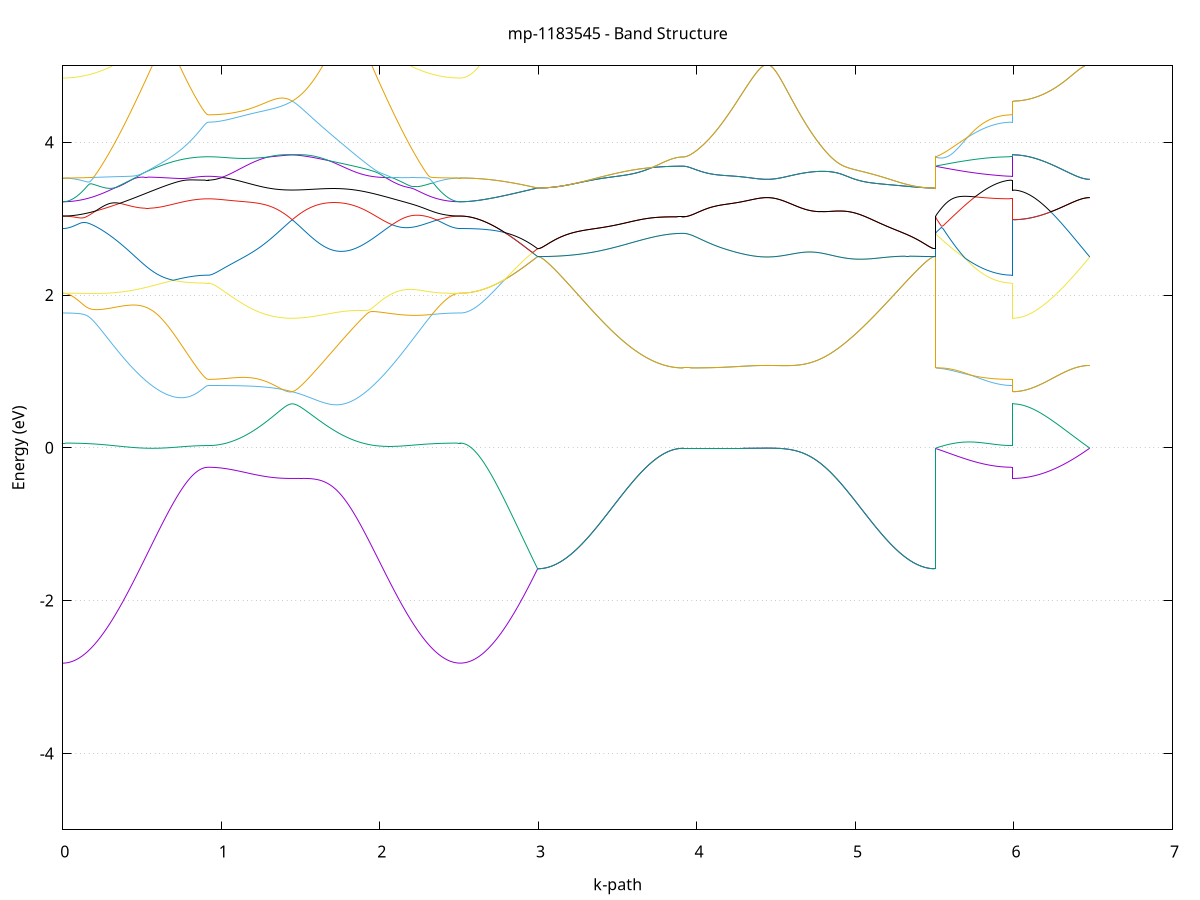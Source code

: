 set title 'mp-1183545 - Band Structure'
set xlabel 'k-path'
set ylabel 'Energy (eV)'
set grid y
set yrange [-5:5]
set terminal png size 800,600
set output 'mp-1183545_bands_gnuplot.png'
plot '-' using 1:2 with lines notitle, '-' using 1:2 with lines notitle, '-' using 1:2 with lines notitle, '-' using 1:2 with lines notitle, '-' using 1:2 with lines notitle, '-' using 1:2 with lines notitle, '-' using 1:2 with lines notitle, '-' using 1:2 with lines notitle, '-' using 1:2 with lines notitle, '-' using 1:2 with lines notitle, '-' using 1:2 with lines notitle, '-' using 1:2 with lines notitle, '-' using 1:2 with lines notitle, '-' using 1:2 with lines notitle, '-' using 1:2 with lines notitle, '-' using 1:2 with lines notitle, '-' using 1:2 with lines notitle, '-' using 1:2 with lines notitle, '-' using 1:2 with lines notitle, '-' using 1:2 with lines notitle, '-' using 1:2 with lines notitle, '-' using 1:2 with lines notitle, '-' using 1:2 with lines notitle, '-' using 1:2 with lines notitle, '-' using 1:2 with lines notitle, '-' using 1:2 with lines notitle, '-' using 1:2 with lines notitle, '-' using 1:2 with lines notitle, '-' using 1:2 with lines notitle, '-' using 1:2 with lines notitle, '-' using 1:2 with lines notitle, '-' using 1:2 with lines notitle, '-' using 1:2 with lines notitle, '-' using 1:2 with lines notitle, '-' using 1:2 with lines notitle, '-' using 1:2 with lines notitle, '-' using 1:2 with lines notitle, '-' using 1:2 with lines notitle, '-' using 1:2 with lines notitle, '-' using 1:2 with lines notitle, '-' using 1:2 with lines notitle, '-' using 1:2 with lines notitle, '-' using 1:2 with lines notitle, '-' using 1:2 with lines notitle, '-' using 1:2 with lines notitle, '-' using 1:2 with lines notitle, '-' using 1:2 with lines notitle, '-' using 1:2 with lines notitle, '-' using 1:2 with lines notitle, '-' using 1:2 with lines notitle, '-' using 1:2 with lines notitle, '-' using 1:2 with lines notitle, '-' using 1:2 with lines notitle, '-' using 1:2 with lines notitle, '-' using 1:2 with lines notitle, '-' using 1:2 with lines notitle, '-' using 1:2 with lines notitle, '-' using 1:2 with lines notitle, '-' using 1:2 with lines notitle, '-' using 1:2 with lines notitle, '-' using 1:2 with lines notitle, '-' using 1:2 with lines notitle, '-' using 1:2 with lines notitle, '-' using 1:2 with lines notitle
0.000000 -42.472406
0.009974 -42.472406
0.019949 -42.472406
0.029923 -42.472406
0.039897 -42.472306
0.049871 -42.472306
0.059846 -42.472206
0.069820 -42.472206
0.079794 -42.472106
0.089768 -42.472006
0.099743 -42.472006
0.109717 -42.471906
0.119691 -42.471806
0.129665 -42.471706
0.139640 -42.471506
0.149614 -42.471406
0.159588 -42.471306
0.169562 -42.471106
0.179537 -42.471006
0.189511 -42.470806
0.199485 -42.470706
0.209459 -42.470506
0.219434 -42.470306
0.229408 -42.470106
0.239382 -42.469906
0.249356 -42.469706
0.259331 -42.469506
0.269305 -42.469306
0.279279 -42.469106
0.289253 -42.468906
0.299228 -42.468606
0.309202 -42.468406
0.319176 -42.468206
0.329150 -42.467906
0.339125 -42.467706
0.349099 -42.467406
0.359073 -42.467106
0.369047 -42.466906
0.379022 -42.466606
0.388996 -42.466306
0.398970 -42.466106
0.408944 -42.465806
0.418919 -42.465506
0.428893 -42.465206
0.438867 -42.465006
0.448841 -42.464706
0.458816 -42.464406
0.468790 -42.464106
0.478764 -42.463806
0.488738 -42.463506
0.498713 -42.463206
0.508687 -42.462906
0.518661 -42.462606
0.528635 -42.462406
0.538610 -42.462106
0.548584 -42.461806
0.558558 -42.461506
0.568532 -42.461206
0.578507 -42.460906
0.588481 -42.460606
0.598455 -42.460406
0.608430 -42.460106
0.618404 -42.459806
0.628378 -42.459606
0.638352 -42.459306
0.648327 -42.459006
0.658301 -42.458806
0.668275 -42.458506
0.678249 -42.458306
0.688224 -42.458006
0.698198 -42.457806
0.708172 -42.457606
0.718146 -42.457406
0.728121 -42.457106
0.738095 -42.456906
0.748069 -42.456706
0.758043 -42.456606
0.768018 -42.456406
0.777992 -42.456206
0.787966 -42.456006
0.797940 -42.455906
0.807915 -42.455706
0.817889 -42.455606
0.827863 -42.455506
0.837837 -42.455406
0.847812 -42.455306
0.857786 -42.455206
0.867760 -42.455106
0.877734 -42.455106
0.887709 -42.455006
0.897683 -42.455006
0.907657 -42.455006
0.917631 -42.454906
0.917631 -42.454906
0.927628 -42.454906
0.937624 -42.454906
0.947620 -42.454906
0.957616 -42.454906
0.967612 -42.454906
0.977608 -42.454906
0.987604 -42.454806
0.997600 -42.454806
1.007597 -42.454806
1.017593 -42.454706
1.027589 -42.454706
1.037585 -42.454606
1.047581 -42.454606
1.057577 -42.454506
1.067573 -42.454506
1.077569 -42.454406
1.087566 -42.454306
1.097562 -42.454206
1.107558 -42.454206
1.117554 -42.454106
1.127550 -42.454006
1.137546 -42.453906
1.147542 -42.453806
1.157538 -42.453706
1.167535 -42.453606
1.177531 -42.453506
1.187527 -42.453406
1.197523 -42.453306
1.207519 -42.453206
1.217515 -42.453106
1.227511 -42.453006
1.237507 -42.452906
1.247504 -42.452806
1.257500 -42.452706
1.267496 -42.452606
1.277492 -42.452506
1.287488 -42.452406
1.297484 -42.452206
1.307480 -42.452106
1.317476 -42.452006
1.327473 -42.451906
1.337469 -42.451806
1.347465 -42.451706
1.357461 -42.451606
1.367457 -42.451406
1.377453 -42.451306
1.387449 -42.451206
1.397445 -42.451106
1.407442 -42.451006
1.417438 -42.450906
1.427434 -42.450806
1.437430 -42.450706
1.447426 -42.450606
1.447426 -42.450606
1.457422 -42.450706
1.467418 -42.450806
1.477414 -42.450906
1.487411 -42.451006
1.497407 -42.451106
1.507403 -42.451306
1.517399 -42.451406
1.527395 -42.451506
1.537391 -42.451706
1.547387 -42.451806
1.557383 -42.452006
1.567380 -42.452106
1.577376 -42.452306
1.587372 -42.452506
1.597368 -42.452606
1.607364 -42.452806
1.617360 -42.453006
1.627356 -42.453206
1.637352 -42.453406
1.647349 -42.453606
1.657345 -42.453806
1.667341 -42.454006
1.677337 -42.454206
1.687333 -42.454406
1.697329 -42.454606
1.707325 -42.454906
1.717322 -42.455106
1.727318 -42.455306
1.737314 -42.455606
1.747310 -42.455806
1.757306 -42.456006
1.767302 -42.456306
1.777298 -42.456606
1.787294 -42.456806
1.797291 -42.457106
1.807287 -42.457306
1.817283 -42.457606
1.827279 -42.457906
1.837275 -42.458206
1.847271 -42.458406
1.857267 -42.458706
1.867263 -42.459006
1.877260 -42.459306
1.887256 -42.459606
1.897252 -42.459906
1.907248 -42.460206
1.917244 -42.460506
1.927240 -42.460806
1.937236 -42.461106
1.947232 -42.461306
1.957229 -42.461606
1.967225 -42.461906
1.977221 -42.462206
1.987217 -42.462506
1.997213 -42.462806
2.007209 -42.463106
2.017205 -42.463406
2.027201 -42.463706
2.037198 -42.464006
2.047194 -42.464306
2.057190 -42.464606
2.067186 -42.464906
2.077182 -42.465206
2.087178 -42.465506
2.097174 -42.465806
2.107170 -42.466006
2.117167 -42.466306
2.127163 -42.466606
2.137159 -42.466906
2.147155 -42.467106
2.157151 -42.467406
2.167147 -42.467606
2.177143 -42.467906
2.187139 -42.468106
2.197136 -42.468406
2.207132 -42.468606
2.217128 -42.468806
2.227124 -42.469106
2.237120 -42.469306
2.247116 -42.469506
2.257112 -42.469706
2.267108 -42.469906
2.277105 -42.470106
2.287101 -42.470306
2.297097 -42.470506
2.307093 -42.470706
2.317089 -42.470806
2.327085 -42.471006
2.337081 -42.471106
2.347077 -42.471306
2.357074 -42.471406
2.367070 -42.471506
2.377066 -42.471706
2.387062 -42.471806
2.397058 -42.471906
2.407054 -42.472006
2.417050 -42.472006
2.427047 -42.472106
2.437043 -42.472206
2.447039 -42.472206
2.457035 -42.472306
2.467031 -42.472306
2.477027 -42.472406
2.487023 -42.472406
2.497019 -42.472406
2.507016 -42.472406
2.507016 -42.472406
2.516977 -42.472406
2.526938 -42.472406
2.536899 -42.472406
2.546860 -42.472306
2.556822 -42.472306
2.566783 -42.472206
2.576744 -42.472206
2.586705 -42.472106
2.596667 -42.472006
2.606628 -42.472006
2.616589 -42.471906
2.626550 -42.471806
2.636512 -42.471706
2.646473 -42.471506
2.656434 -42.471406
2.666395 -42.471306
2.676356 -42.471106
2.686318 -42.471006
2.696279 -42.470806
2.706240 -42.470706
2.716201 -42.470506
2.726163 -42.470306
2.736124 -42.470106
2.746085 -42.469906
2.756046 -42.469706
2.766007 -42.469506
2.775969 -42.469306
2.785930 -42.469106
2.795891 -42.468906
2.805852 -42.468606
2.815814 -42.468406
2.825775 -42.468106
2.835736 -42.467906
2.845697 -42.467706
2.855659 -42.467406
2.865620 -42.467106
2.875581 -42.466906
2.885542 -42.466606
2.895503 -42.466306
2.905465 -42.466106
2.915426 -42.465806
2.925387 -42.465506
2.935348 -42.465306
2.945310 -42.465006
2.955271 -42.464706
2.965232 -42.464406
2.975193 -42.464106
2.985155 -42.463806
2.995116 -42.463606
2.995116 -42.463606
3.005090 -42.463606
3.015064 -42.463606
3.025039 -42.463506
3.035013 -42.463506
3.044987 -42.463506
3.054961 -42.463506
3.064936 -42.463406
3.074910 -42.463406
3.084884 -42.463306
3.094858 -42.463206
3.104833 -42.463206
3.114807 -42.463106
3.124781 -42.463006
3.134755 -42.462906
3.144730 -42.462806
3.154704 -42.462706
3.164678 -42.462606
3.174652 -42.462506
3.184627 -42.462406
3.194601 -42.462306
3.204575 -42.462206
3.214549 -42.462006
3.224524 -42.461906
3.234498 -42.461806
3.244472 -42.461606
3.254446 -42.461506
3.264421 -42.461306
3.274395 -42.461106
3.284369 -42.461006
3.294343 -42.460806
3.304318 -42.460606
3.314292 -42.460506
3.324266 -42.460306
3.334240 -42.460106
3.344215 -42.459906
3.354189 -42.459706
3.364163 -42.459606
3.374137 -42.459406
3.384112 -42.459206
3.394086 -42.459006
3.404060 -42.458806
3.414034 -42.458606
3.424009 -42.458406
3.433983 -42.458206
3.443957 -42.458006
3.453931 -42.457806
3.463906 -42.457606
3.473880 -42.457406
3.483854 -42.457206
3.493828 -42.457006
3.503803 -42.456806
3.513777 -42.456606
3.523751 -42.456406
3.533725 -42.456306
3.543700 -42.456106
3.553674 -42.455906
3.563648 -42.455706
3.573622 -42.455506
3.583597 -42.455306
3.593571 -42.455206
3.603545 -42.455006
3.613520 -42.454806
3.623494 -42.454606
3.633468 -42.454506
3.643442 -42.454306
3.653417 -42.454206
3.663391 -42.454006
3.673365 -42.453906
3.683339 -42.453706
3.693314 -42.453606
3.703288 -42.453506
3.713262 -42.453306
3.723236 -42.453206
3.733211 -42.453106
3.743185 -42.453006
3.753159 -42.452906
3.763133 -42.452806
3.773108 -42.452706
3.783082 -42.452606
3.793056 -42.452506
3.803030 -42.452406
3.813005 -42.452406
3.822979 -42.452306
3.832953 -42.452306
3.842927 -42.452206
3.852902 -42.452206
3.862876 -42.452106
3.872850 -42.452106
3.882824 -42.452106
3.892799 -42.452106
3.902773 -42.452006
3.912747 -42.452006
3.912747 -42.452006
3.922743 -42.452006
3.932739 -42.452006
3.942736 -42.452006
3.952732 -42.452006
3.962728 -42.452006
3.972724 -42.452006
3.982720 -42.452006
3.992716 -42.452006
4.002712 -42.452006
4.012708 -42.451906
4.022705 -42.451906
4.032701 -42.451906
4.042697 -42.451906
4.052693 -42.451806
4.062689 -42.451806
4.072685 -42.451806
4.082681 -42.451706
4.092677 -42.451706
4.102674 -42.451706
4.112670 -42.451606
4.122666 -42.451606
4.132662 -42.451606
4.142658 -42.451506
4.152654 -42.451506
4.162650 -42.451406
4.172646 -42.451406
4.182643 -42.451306
4.192639 -42.451306
4.202635 -42.451306
4.212631 -42.451206
4.222627 -42.451206
4.232623 -42.451106
4.242619 -42.451106
4.252615 -42.451106
4.262612 -42.451006
4.272608 -42.451006
4.282604 -42.450906
4.292600 -42.450906
4.302596 -42.450906
4.312592 -42.450806
4.322588 -42.450806
4.332584 -42.450806
4.342581 -42.450706
4.352577 -42.450706
4.362573 -42.450706
4.372569 -42.450706
4.382565 -42.450706
4.392561 -42.450606
4.402557 -42.450606
4.412553 -42.450606
4.422550 -42.450606
4.432546 -42.450606
4.442542 -42.450606
4.442542 -42.450606
4.452538 -42.450606
4.462534 -42.450606
4.472530 -42.450606
4.482526 -42.450606
4.492522 -42.450606
4.502519 -42.450706
4.512515 -42.450706
4.522511 -42.450706
4.532507 -42.450706
4.542503 -42.450806
4.552499 -42.450806
4.562495 -42.450906
4.572491 -42.450906
4.582488 -42.451006
4.592484 -42.451006
4.602480 -42.451106
4.612476 -42.451206
4.622472 -42.451206
4.632468 -42.451306
4.642464 -42.451406
4.652460 -42.451506
4.662457 -42.451606
4.672453 -42.451706
4.682449 -42.451806
4.692445 -42.451906
4.702441 -42.452006
4.712437 -42.452106
4.722433 -42.452206
4.732430 -42.452306
4.742426 -42.452506
4.752422 -42.452606
4.762418 -42.452706
4.772414 -42.452906
4.782410 -42.453006
4.792406 -42.453206
4.802402 -42.453306
4.812399 -42.453506
4.822395 -42.453606
4.832391 -42.453806
4.842387 -42.454006
4.852383 -42.454106
4.862379 -42.454306
4.872375 -42.454506
4.882371 -42.454706
4.892368 -42.454806
4.902364 -42.455006
4.912360 -42.455206
4.922356 -42.455406
4.932352 -42.455606
4.942348 -42.455806
4.952344 -42.456006
4.962340 -42.456206
4.972337 -42.456406
4.982333 -42.456606
4.992329 -42.456806
5.002325 -42.457006
5.012321 -42.457206
5.022317 -42.457406
5.032313 -42.457606
5.042309 -42.457806
5.052306 -42.458006
5.062302 -42.458206
5.072298 -42.458406
5.082294 -42.458606
5.092290 -42.458806
5.102286 -42.459006
5.112282 -42.459206
5.122278 -42.459306
5.132275 -42.459506
5.142271 -42.459706
5.152267 -42.459906
5.162263 -42.460106
5.172259 -42.460306
5.182255 -42.460506
5.192251 -42.460606
5.202247 -42.460806
5.212244 -42.461006
5.222240 -42.461106
5.232236 -42.461306
5.242232 -42.461406
5.252228 -42.461606
5.262224 -42.461706
5.272220 -42.461906
5.282216 -42.462006
5.292213 -42.462206
5.302209 -42.462306
5.312205 -42.462406
5.322201 -42.462506
5.332197 -42.462606
5.342193 -42.462706
5.352189 -42.462806
5.362185 -42.462906
5.372182 -42.463006
5.382178 -42.463106
5.392174 -42.463206
5.402170 -42.463206
5.412166 -42.463306
5.422162 -42.463406
5.432158 -42.463406
5.442155 -42.463506
5.452151 -42.463506
5.462147 -42.463506
5.472143 -42.463506
5.482139 -42.463606
5.492135 -42.463606
5.502131 -42.463606
5.502131 -42.452006
5.512093 -42.452106
5.522054 -42.452206
5.532015 -42.452306
5.541976 -42.452406
5.551937 -42.452506
5.561899 -42.452606
5.571860 -42.452706
5.581821 -42.452806
5.591782 -42.452906
5.601744 -42.452906
5.611705 -42.453006
5.621666 -42.453106
5.631627 -42.453206
5.641588 -42.453306
5.651550 -42.453406
5.661511 -42.453506
5.671472 -42.453506
5.681433 -42.453606
5.691395 -42.453706
5.701356 -42.453806
5.711317 -42.453806
5.721278 -42.453906
5.731240 -42.454006
5.741201 -42.454106
5.751162 -42.454106
5.761123 -42.454206
5.771084 -42.454206
5.781046 -42.454306
5.791007 -42.454406
5.800968 -42.454406
5.810929 -42.454506
5.820891 -42.454506
5.830852 -42.454606
5.840813 -42.454606
5.850774 -42.454706
5.860736 -42.454706
5.870697 -42.454706
5.880658 -42.454806
5.890619 -42.454806
5.900580 -42.454806
5.910542 -42.454806
5.920503 -42.454906
5.930464 -42.454906
5.940425 -42.454906
5.950387 -42.454906
5.960348 -42.454906
5.970309 -42.454906
5.980270 -42.454906
5.990232 -42.454906
5.990232 -42.450606
6.000193 -42.450606
6.010154 -42.450606
6.020115 -42.450606
6.030076 -42.450606
6.040038 -42.450606
6.049999 -42.450606
6.059960 -42.450606
6.069921 -42.450606
6.079883 -42.450606
6.089844 -42.450606
6.099805 -42.450606
6.109766 -42.450606
6.119727 -42.450606
6.129689 -42.450606
6.139650 -42.450606
6.149611 -42.450606
6.159572 -42.450606
6.169534 -42.450606
6.179495 -42.450606
6.189456 -42.450606
6.199417 -42.450606
6.209379 -42.450606
6.219340 -42.450606
6.229301 -42.450606
6.239262 -42.450606
6.249223 -42.450606
6.259185 -42.450606
6.269146 -42.450606
6.279107 -42.450606
6.289068 -42.450606
6.299030 -42.450606
6.308991 -42.450606
6.318952 -42.450606
6.328913 -42.450606
6.338875 -42.450606
6.348836 -42.450606
6.358797 -42.450606
6.368758 -42.450606
6.378719 -42.450606
6.388681 -42.450606
6.398642 -42.450606
6.408603 -42.450606
6.418564 -42.450606
6.428526 -42.450606
6.438487 -42.450606
6.448448 -42.450606
6.458409 -42.450606
6.468371 -42.450606
6.478332 -42.450606
e
0.000000 -42.454706
0.009974 -42.454706
0.019949 -42.454706
0.029923 -42.454706
0.039897 -42.454706
0.049871 -42.454606
0.059846 -42.454606
0.069820 -42.454606
0.079794 -42.454606
0.089768 -42.454506
0.099743 -42.454506
0.109717 -42.454406
0.119691 -42.454406
0.129665 -42.454306
0.139640 -42.454306
0.149614 -42.454206
0.159588 -42.454206
0.169562 -42.454106
0.179537 -42.454006
0.189511 -42.453906
0.199485 -42.453906
0.209459 -42.453806
0.219434 -42.453706
0.229408 -42.453606
0.239382 -42.453506
0.249356 -42.453406
0.259331 -42.453306
0.269305 -42.453206
0.279279 -42.453106
0.289253 -42.453006
0.299228 -42.452906
0.309202 -42.452806
0.319176 -42.452706
0.329150 -42.452606
0.339125 -42.452506
0.349099 -42.452406
0.359073 -42.452306
0.369047 -42.452206
0.379022 -42.452106
0.388996 -42.452006
0.398970 -42.451906
0.408944 -42.451706
0.418919 -42.451606
0.428893 -42.451506
0.438867 -42.451406
0.448841 -42.451306
0.458816 -42.451206
0.468790 -42.451106
0.478764 -42.451006
0.488738 -42.450906
0.498713 -42.450806
0.508687 -42.450706
0.518661 -42.450606
0.528635 -42.450506
0.538610 -42.450406
0.548584 -42.450306
0.558558 -42.450206
0.568532 -42.450106
0.578507 -42.450106
0.588481 -42.450006
0.598455 -42.449906
0.608430 -42.449806
0.618404 -42.449806
0.628378 -42.449706
0.638352 -42.449606
0.648327 -42.449606
0.658301 -42.449506
0.668275 -42.449506
0.678249 -42.449406
0.688224 -42.449406
0.698198 -42.449306
0.708172 -42.449306
0.718146 -42.449306
0.728121 -42.449206
0.738095 -42.449206
0.748069 -42.449206
0.758043 -42.449206
0.768018 -42.449206
0.777992 -42.449106
0.787966 -42.449106
0.797940 -42.449106
0.807915 -42.449106
0.817889 -42.449106
0.827863 -42.449106
0.837837 -42.449106
0.847812 -42.449106
0.857786 -42.449106
0.867760 -42.449106
0.877734 -42.449106
0.887709 -42.449106
0.897683 -42.449106
0.907657 -42.449106
0.917631 -42.449106
0.917631 -42.449106
0.927628 -42.449106
0.937624 -42.449106
0.947620 -42.449106
0.957616 -42.449106
0.967612 -42.449106
0.977608 -42.449106
0.987604 -42.449106
0.997600 -42.449106
1.007597 -42.449106
1.017593 -42.449106
1.027589 -42.449106
1.037585 -42.449106
1.047581 -42.449106
1.057577 -42.449106
1.067573 -42.449106
1.077569 -42.449106
1.087566 -42.449106
1.097562 -42.449106
1.107558 -42.449106
1.117554 -42.449106
1.127550 -42.449206
1.137546 -42.449206
1.147542 -42.449206
1.157538 -42.449206
1.167535 -42.449206
1.177531 -42.449206
1.187527 -42.449206
1.197523 -42.449206
1.207519 -42.449306
1.217515 -42.449306
1.227511 -42.449306
1.237507 -42.449306
1.247504 -42.449406
1.257500 -42.449406
1.267496 -42.449406
1.277492 -42.449506
1.287488 -42.449506
1.297484 -42.449506
1.307480 -42.449606
1.317476 -42.449606
1.327473 -42.449706
1.337469 -42.449706
1.347465 -42.449806
1.357461 -42.449906
1.367457 -42.449906
1.377453 -42.450006
1.387449 -42.450106
1.397445 -42.450106
1.407442 -42.450206
1.417438 -42.450306
1.427434 -42.450406
1.437430 -42.450506
1.447426 -42.450606
1.447426 -42.450606
1.457422 -42.450506
1.467418 -42.450406
1.477414 -42.450306
1.487411 -42.450206
1.497407 -42.450106
1.507403 -42.450006
1.517399 -42.449906
1.527395 -42.449906
1.537391 -42.449806
1.547387 -42.449706
1.557383 -42.449606
1.567380 -42.449606
1.577376 -42.449506
1.587372 -42.449506
1.597368 -42.449406
1.607364 -42.449406
1.617360 -42.449306
1.627356 -42.449306
1.637352 -42.449206
1.647349 -42.449206
1.657345 -42.449206
1.667341 -42.449106
1.677337 -42.449106
1.687333 -42.449106
1.697329 -42.449106
1.707325 -42.449106
1.717322 -42.449106
1.727318 -42.449106
1.737314 -42.449106
1.747310 -42.449106
1.757306 -42.449106
1.767302 -42.449106
1.777298 -42.449206
1.787294 -42.449206
1.797291 -42.449206
1.807287 -42.449306
1.817283 -42.449306
1.827279 -42.449406
1.837275 -42.449406
1.847271 -42.449506
1.857267 -42.449506
1.867263 -42.449606
1.877260 -42.449606
1.887256 -42.449706
1.897252 -42.449806
1.907248 -42.449906
1.917244 -42.449906
1.927240 -42.450006
1.937236 -42.450106
1.947232 -42.450206
1.957229 -42.450306
1.967225 -42.450406
1.977221 -42.450506
1.987217 -42.450606
1.997213 -42.450706
2.007209 -42.450806
2.017205 -42.450906
2.027201 -42.451006
2.037198 -42.451106
2.047194 -42.451206
2.057190 -42.451306
2.067186 -42.451406
2.077182 -42.451506
2.087178 -42.451606
2.097174 -42.451706
2.107170 -42.451806
2.117167 -42.452006
2.127163 -42.452106
2.137159 -42.452206
2.147155 -42.452306
2.157151 -42.452406
2.167147 -42.452506
2.177143 -42.452606
2.187139 -42.452706
2.197136 -42.452806
2.207132 -42.452906
2.217128 -42.453006
2.227124 -42.453106
2.237120 -42.453206
2.247116 -42.453306
2.257112 -42.453406
2.267108 -42.453506
2.277105 -42.453606
2.287101 -42.453706
2.297097 -42.453806
2.307093 -42.453906
2.317089 -42.453906
2.327085 -42.454006
2.337081 -42.454106
2.347077 -42.454106
2.357074 -42.454206
2.367070 -42.454306
2.377066 -42.454306
2.387062 -42.454406
2.397058 -42.454406
2.407054 -42.454506
2.417050 -42.454506
2.427047 -42.454606
2.437043 -42.454606
2.447039 -42.454606
2.457035 -42.454606
2.467031 -42.454706
2.477027 -42.454706
2.487023 -42.454706
2.497019 -42.454706
2.507016 -42.454706
2.507016 -42.454706
2.516977 -42.454706
2.526938 -42.454706
2.536899 -42.454706
2.546860 -42.454806
2.556822 -42.454806
2.566783 -42.454906
2.576744 -42.454906
2.586705 -42.455006
2.596667 -42.455106
2.606628 -42.455106
2.616589 -42.455206
2.626550 -42.455306
2.636512 -42.455506
2.646473 -42.455606
2.656434 -42.455706
2.666395 -42.455806
2.676356 -42.456006
2.686318 -42.456106
2.696279 -42.456306
2.706240 -42.456506
2.716201 -42.456606
2.726163 -42.456806
2.736124 -42.457006
2.746085 -42.457206
2.756046 -42.457406
2.766007 -42.457606
2.775969 -42.457806
2.785930 -42.458006
2.795891 -42.458306
2.805852 -42.458506
2.815814 -42.458706
2.825775 -42.459006
2.835736 -42.459206
2.845697 -42.459506
2.855659 -42.459706
2.865620 -42.460006
2.875581 -42.460206
2.885542 -42.460506
2.895503 -42.460806
2.905465 -42.461006
2.915426 -42.461306
2.925387 -42.461606
2.935348 -42.461906
2.945310 -42.462106
2.955271 -42.462406
2.965232 -42.462706
2.975193 -42.463006
2.985155 -42.463306
2.995116 -42.463506
2.995116 -42.463506
3.005090 -42.463506
3.015064 -42.463506
3.025039 -42.463506
3.035013 -42.463506
3.044987 -42.463506
3.054961 -42.463406
3.064936 -42.463406
3.074910 -42.463306
3.084884 -42.463306
3.094858 -42.463206
3.104833 -42.463106
3.114807 -42.463106
3.124781 -42.463006
3.134755 -42.462906
3.144730 -42.462806
3.154704 -42.462706
3.164678 -42.462606
3.174652 -42.462506
3.184627 -42.462406
3.194601 -42.462206
3.204575 -42.462106
3.214549 -42.462006
3.224524 -42.461906
3.234498 -42.461706
3.244472 -42.461606
3.254446 -42.461406
3.264421 -42.461306
3.274395 -42.461106
3.284369 -42.460906
3.294343 -42.460806
3.304318 -42.460606
3.314292 -42.460406
3.324266 -42.460306
3.334240 -42.460106
3.344215 -42.459906
3.354189 -42.459706
3.364163 -42.459506
3.374137 -42.459306
3.384112 -42.459106
3.394086 -42.458906
3.404060 -42.458806
3.414034 -42.458606
3.424009 -42.458406
3.433983 -42.458206
3.443957 -42.458006
3.453931 -42.457806
3.463906 -42.457606
3.473880 -42.457406
3.483854 -42.457206
3.493828 -42.457006
3.503803 -42.456806
3.513777 -42.456606
3.523751 -42.456406
3.533725 -42.456206
3.543700 -42.456006
3.553674 -42.455806
3.563648 -42.455706
3.573622 -42.455506
3.583597 -42.455306
3.593571 -42.455106
3.603545 -42.454906
3.613520 -42.454806
3.623494 -42.454606
3.633468 -42.454406
3.643442 -42.454306
3.653417 -42.454106
3.663391 -42.454006
3.673365 -42.453806
3.683339 -42.453706
3.693314 -42.453606
3.703288 -42.453406
3.713262 -42.453306
3.723236 -42.453206
3.733211 -42.453106
3.743185 -42.452906
3.753159 -42.452806
3.763133 -42.452706
3.773108 -42.452606
3.783082 -42.452606
3.793056 -42.452506
3.803030 -42.452406
3.813005 -42.452306
3.822979 -42.452306
3.832953 -42.452206
3.842927 -42.452206
3.852902 -42.452106
3.862876 -42.452106
3.872850 -42.452106
3.882824 -42.452006
3.892799 -42.452006
3.902773 -42.452006
3.912747 -42.452006
3.912747 -42.452006
3.922743 -42.452006
3.932739 -42.452006
3.942736 -42.452006
3.952732 -42.452006
3.962728 -42.452006
3.972724 -42.452006
3.982720 -42.451906
3.992716 -42.451906
4.002712 -42.451906
4.012708 -42.451906
4.022705 -42.451906
4.032701 -42.451806
4.042697 -42.451806
4.052693 -42.451806
4.062689 -42.451806
4.072685 -42.451706
4.082681 -42.451706
4.092677 -42.451706
4.102674 -42.451606
4.112670 -42.451606
4.122666 -42.451606
4.132662 -42.451506
4.142658 -42.451506
4.152654 -42.451406
4.162650 -42.451406
4.172646 -42.451406
4.182643 -42.451306
4.192639 -42.451306
4.202635 -42.451206
4.212631 -42.451206
4.222627 -42.451106
4.232623 -42.451106
4.242619 -42.451106
4.252615 -42.451006
4.262612 -42.451006
4.272608 -42.450906
4.282604 -42.450906
4.292600 -42.450906
4.302596 -42.450806
4.312592 -42.450806
4.322588 -42.450806
4.332584 -42.450706
4.342581 -42.450706
4.352577 -42.450706
4.362573 -42.450706
4.372569 -42.450606
4.382565 -42.450606
4.392561 -42.450606
4.402557 -42.450606
4.412553 -42.450606
4.422550 -42.450606
4.432546 -42.450606
4.442542 -42.450606
4.442542 -42.450606
4.452538 -42.450606
4.462534 -42.450606
4.472530 -42.450606
4.482526 -42.450606
4.492522 -42.450606
4.502519 -42.450606
4.512515 -42.450606
4.522511 -42.450706
4.532507 -42.450706
4.542503 -42.450706
4.552499 -42.450806
4.562495 -42.450806
4.572491 -42.450906
4.582488 -42.450906
4.592484 -42.451006
4.602480 -42.451106
4.612476 -42.451106
4.622472 -42.451206
4.632468 -42.451306
4.642464 -42.451406
4.652460 -42.451406
4.662457 -42.451506
4.672453 -42.451606
4.682449 -42.451706
4.692445 -42.451806
4.702441 -42.451906
4.712437 -42.452106
4.722433 -42.452206
4.732430 -42.452306
4.742426 -42.452406
4.752422 -42.452606
4.762418 -42.452706
4.772414 -42.452806
4.782410 -42.453006
4.792406 -42.453106
4.802402 -42.453306
4.812399 -42.453406
4.822395 -42.453606
4.832391 -42.453806
4.842387 -42.453906
4.852383 -42.454106
4.862379 -42.454306
4.872375 -42.454406
4.882371 -42.454606
4.892368 -42.454806
4.902364 -42.455006
4.912360 -42.455206
4.922356 -42.455406
4.932352 -42.455606
4.942348 -42.455706
4.952344 -42.455906
4.962340 -42.456106
4.972337 -42.456306
4.982333 -42.456506
4.992329 -42.456706
5.002325 -42.456906
5.012321 -42.457106
5.022317 -42.457306
5.032313 -42.457506
5.042309 -42.457706
5.052306 -42.457906
5.062302 -42.458106
5.072298 -42.458306
5.082294 -42.458506
5.092290 -42.458706
5.102286 -42.458906
5.112282 -42.459106
5.122278 -42.459306
5.132275 -42.459506
5.142271 -42.459706
5.152267 -42.459906
5.162263 -42.460106
5.172259 -42.460206
5.182255 -42.460406
5.192251 -42.460606
5.202247 -42.460806
5.212244 -42.460906
5.222240 -42.461106
5.232236 -42.461206
5.242232 -42.461406
5.252228 -42.461606
5.262224 -42.461706
5.272220 -42.461806
5.282216 -42.462006
5.292213 -42.462106
5.302209 -42.462206
5.312205 -42.462406
5.322201 -42.462506
5.332197 -42.462606
5.342193 -42.462706
5.352189 -42.462806
5.362185 -42.462906
5.372182 -42.463006
5.382178 -42.463106
5.392174 -42.463106
5.402170 -42.463206
5.412166 -42.463306
5.422162 -42.463306
5.432158 -42.463406
5.442155 -42.463406
5.452151 -42.463506
5.462147 -42.463506
5.472143 -42.463506
5.482139 -42.463506
5.492135 -42.463506
5.502131 -42.463506
5.502131 -42.452006
5.512093 -42.451906
5.522054 -42.451806
5.532015 -42.451706
5.541976 -42.451606
5.551937 -42.451606
5.561899 -42.451506
5.571860 -42.451406
5.581821 -42.451306
5.591782 -42.451206
5.601744 -42.451106
5.611705 -42.451006
5.621666 -42.450906
5.631627 -42.450806
5.641588 -42.450806
5.651550 -42.450706
5.661511 -42.450606
5.671472 -42.450506
5.681433 -42.450406
5.691395 -42.450406
5.701356 -42.450306
5.711317 -42.450206
5.721278 -42.450106
5.731240 -42.450106
5.741201 -42.450006
5.751162 -42.449906
5.761123 -42.449906
5.771084 -42.449806
5.781046 -42.449706
5.791007 -42.449706
5.800968 -42.449606
5.810929 -42.449606
5.820891 -42.449506
5.830852 -42.449506
5.840813 -42.449406
5.850774 -42.449406
5.860736 -42.449406
5.870697 -42.449306
5.880658 -42.449306
5.890619 -42.449306
5.900580 -42.449206
5.910542 -42.449206
5.920503 -42.449206
5.930464 -42.449206
5.940425 -42.449106
5.950387 -42.449106
5.960348 -42.449106
5.970309 -42.449106
5.980270 -42.449106
5.990232 -42.449106
5.990232 -42.450606
6.000193 -42.450606
6.010154 -42.450606
6.020115 -42.450606
6.030076 -42.450606
6.040038 -42.450606
6.049999 -42.450606
6.059960 -42.450606
6.069921 -42.450606
6.079883 -42.450606
6.089844 -42.450606
6.099805 -42.450606
6.109766 -42.450606
6.119727 -42.450606
6.129689 -42.450606
6.139650 -42.450606
6.149611 -42.450606
6.159572 -42.450606
6.169534 -42.450606
6.179495 -42.450606
6.189456 -42.450606
6.199417 -42.450606
6.209379 -42.450606
6.219340 -42.450606
6.229301 -42.450606
6.239262 -42.450606
6.249223 -42.450606
6.259185 -42.450606
6.269146 -42.450606
6.279107 -42.450606
6.289068 -42.450606
6.299030 -42.450606
6.308991 -42.450606
6.318952 -42.450606
6.328913 -42.450606
6.338875 -42.450606
6.348836 -42.450606
6.358797 -42.450606
6.368758 -42.450606
6.378719 -42.450606
6.388681 -42.450606
6.398642 -42.450606
6.408603 -42.450606
6.418564 -42.450606
6.428526 -42.450606
6.438487 -42.450606
6.448448 -42.450606
6.458409 -42.450606
6.468371 -42.450606
6.478332 -42.450606
e
0.000000 -25.875706
0.009974 -25.875706
0.019949 -25.875706
0.029923 -25.875906
0.039897 -25.876006
0.049871 -25.876206
0.059846 -25.876506
0.069820 -25.876806
0.079794 -25.877206
0.089768 -25.877506
0.099743 -25.878006
0.109717 -25.878406
0.119691 -25.879006
0.129665 -25.879506
0.139640 -25.880106
0.149614 -25.880806
0.159588 -25.881506
0.169562 -25.882206
0.179537 -25.883006
0.189511 -25.883806
0.199485 -25.884606
0.209459 -25.885506
0.219434 -25.886406
0.229408 -25.887306
0.239382 -25.888306
0.249356 -25.889206
0.259331 -25.890206
0.269305 -25.891206
0.279279 -25.892306
0.289253 -25.893306
0.299228 -25.894406
0.309202 -25.895506
0.319176 -25.896706
0.329150 -25.897906
0.339125 -25.899006
0.349099 -25.900206
0.359073 -25.901406
0.369047 -25.902606
0.379022 -25.903806
0.388996 -25.905006
0.398970 -25.906206
0.408944 -25.907406
0.418919 -25.908606
0.428893 -25.909706
0.438867 -25.910906
0.448841 -25.912106
0.458816 -25.913306
0.468790 -25.914406
0.478764 -25.915606
0.488738 -25.916806
0.498713 -25.917906
0.508687 -25.919006
0.518661 -25.920006
0.528635 -25.921106
0.538610 -25.922206
0.548584 -25.923206
0.558558 -25.924206
0.568532 -25.925206
0.578507 -25.926006
0.588481 -25.926906
0.598455 -25.927806
0.608430 -25.928706
0.618404 -25.929506
0.628378 -25.930306
0.638352 -25.931006
0.648327 -25.931706
0.658301 -25.932406
0.668275 -25.933006
0.678249 -25.933506
0.688224 -25.934106
0.698198 -25.934606
0.708172 -25.935106
0.718146 -25.935606
0.728121 -25.936106
0.738095 -25.936506
0.748069 -25.936806
0.758043 -25.937106
0.768018 -25.937406
0.777992 -25.937606
0.787966 -25.937806
0.797940 -25.938006
0.807915 -25.938106
0.817889 -25.938206
0.827863 -25.938406
0.837837 -25.938506
0.847812 -25.938606
0.857786 -25.938606
0.867760 -25.938706
0.877734 -25.938706
0.887709 -25.938806
0.897683 -25.938806
0.907657 -25.938906
0.917631 -25.938906
0.917631 -25.938906
0.927628 -25.938906
0.937624 -25.938906
0.947620 -25.938806
0.957616 -25.938706
0.967612 -25.938706
0.977608 -25.938706
0.987604 -25.938606
0.997600 -25.938606
1.007597 -25.938606
1.017593 -25.938506
1.027589 -25.938406
1.037585 -25.938406
1.047581 -25.938306
1.057577 -25.938206
1.067573 -25.938106
1.077569 -25.938006
1.087566 -25.937806
1.097562 -25.937706
1.107558 -25.937506
1.117554 -25.937306
1.127550 -25.937106
1.137546 -25.937006
1.147542 -25.936806
1.157538 -25.936606
1.167535 -25.936306
1.177531 -25.936006
1.187527 -25.935806
1.197523 -25.935506
1.207519 -25.935206
1.217515 -25.934906
1.227511 -25.934606
1.237507 -25.934206
1.247504 -25.933806
1.257500 -25.933406
1.267496 -25.932906
1.277492 -25.932406
1.287488 -25.931906
1.297484 -25.931306
1.307480 -25.930806
1.317476 -25.930106
1.327473 -25.929506
1.337469 -25.928906
1.347465 -25.928206
1.357461 -25.927506
1.367457 -25.926706
1.377453 -25.925906
1.387449 -25.925106
1.397445 -25.924306
1.407442 -25.923406
1.417438 -25.922406
1.427434 -25.921406
1.437430 -25.920406
1.447426 -25.919406
1.447426 -25.919406
1.457422 -25.920406
1.467418 -25.921406
1.477414 -25.922506
1.487411 -25.923506
1.497407 -25.924506
1.507403 -25.925506
1.517399 -25.926506
1.527395 -25.927306
1.537391 -25.928106
1.547387 -25.929006
1.557383 -25.929706
1.567380 -25.930506
1.577376 -25.931206
1.587372 -25.931806
1.597368 -25.932406
1.607364 -25.933006
1.617360 -25.933506
1.627356 -25.934006
1.637352 -25.934406
1.647349 -25.934806
1.657345 -25.935106
1.667341 -25.935406
1.677337 -25.935706
1.687333 -25.935806
1.697329 -25.936006
1.707325 -25.936006
1.717322 -25.936106
1.727318 -25.936106
1.737314 -25.936006
1.747310 -25.935906
1.757306 -25.935706
1.767302 -25.935506
1.777298 -25.935206
1.787294 -25.935006
1.797291 -25.934606
1.807287 -25.934206
1.817283 -25.933806
1.827279 -25.933306
1.837275 -25.932806
1.847271 -25.932106
1.857267 -25.931506
1.867263 -25.930806
1.877260 -25.930106
1.887256 -25.929406
1.897252 -25.928606
1.907248 -25.927706
1.917244 -25.927006
1.927240 -25.926106
1.937236 -25.925206
1.947232 -25.924106
1.957229 -25.923206
1.967225 -25.922106
1.977221 -25.921106
1.987217 -25.920106
1.997213 -25.919006
2.007209 -25.917906
2.017205 -25.916806
2.027201 -25.915606
2.037198 -25.914506
2.047194 -25.913306
2.057190 -25.912106
2.067186 -25.910906
2.077182 -25.909706
2.087178 -25.908506
2.097174 -25.907306
2.107170 -25.906206
2.117167 -25.905006
2.127163 -25.903706
2.137159 -25.902606
2.147155 -25.901306
2.157151 -25.900206
2.167147 -25.899106
2.177143 -25.898006
2.187139 -25.896806
2.197136 -25.895706
2.207132 -25.894606
2.217128 -25.893506
2.227124 -25.892406
2.237120 -25.891306
2.247116 -25.890206
2.257112 -25.889306
2.267108 -25.888306
2.277105 -25.887406
2.287101 -25.886406
2.297097 -25.885506
2.307093 -25.884606
2.317089 -25.883806
2.327085 -25.883106
2.337081 -25.882306
2.347077 -25.881606
2.357074 -25.880806
2.367070 -25.880206
2.377066 -25.879606
2.387062 -25.879006
2.397058 -25.878406
2.407054 -25.877906
2.417050 -25.877506
2.427047 -25.877106
2.437043 -25.876806
2.447039 -25.876506
2.457035 -25.876206
2.467031 -25.876006
2.477027 -25.875906
2.487023 -25.875706
2.497019 -25.875706
2.507016 -25.875706
2.507016 -25.875706
2.516977 -25.875606
2.526938 -25.875406
2.536899 -25.875206
2.546860 -25.874806
2.556822 -25.874306
2.566783 -25.873706
2.576744 -25.873006
2.586705 -25.872206
2.596667 -25.871406
2.606628 -25.870406
2.616589 -25.869206
2.626550 -25.868106
2.636512 -25.866706
2.646473 -25.865406
2.656434 -25.863906
2.666395 -25.862306
2.676356 -25.860506
2.686318 -25.858806
2.696279 -25.856906
2.706240 -25.855006
2.716201 -25.852906
2.726163 -25.850706
2.736124 -25.848406
2.746085 -25.846006
2.756046 -25.843606
2.766007 -25.841006
2.775969 -25.838406
2.785930 -25.835806
2.795891 -25.833006
2.805852 -25.830106
2.815814 -25.827206
2.825775 -25.824206
2.835736 -25.821106
2.845697 -25.817906
2.855659 -25.814806
2.865620 -25.811506
2.875581 -25.808206
2.885542 -25.804806
2.895503 -25.801306
2.905465 -25.797806
2.915426 -25.794306
2.925387 -25.790706
2.935348 -25.787106
2.945310 -25.783606
2.955271 -25.779906
2.965232 -25.776206
2.975193 -25.772606
2.985155 -25.768806
2.995116 -25.765106
2.995116 -25.765106
3.005090 -25.765106
3.015064 -25.765206
3.025039 -25.765406
3.035013 -25.765706
3.044987 -25.766106
3.054961 -25.766606
3.064936 -25.767206
3.074910 -25.767806
3.084884 -25.768606
3.094858 -25.769306
3.104833 -25.770206
3.114807 -25.771206
3.124781 -25.772206
3.134755 -25.773306
3.144730 -25.774606
3.154704 -25.775906
3.164678 -25.777206
3.174652 -25.778606
3.184627 -25.780206
3.194601 -25.781706
3.204575 -25.783406
3.214549 -25.785106
3.224524 -25.786806
3.234498 -25.788706
3.244472 -25.790506
3.254446 -25.792406
3.264421 -25.794406
3.274395 -25.796406
3.284369 -25.798506
3.294343 -25.800706
3.304318 -25.802906
3.314292 -25.805006
3.324266 -25.807306
3.334240 -25.809606
3.344215 -25.811906
3.354189 -25.814206
3.364163 -25.816606
3.374137 -25.819106
3.384112 -25.821506
3.394086 -25.824006
3.404060 -25.826506
3.414034 -25.828906
3.424009 -25.831406
3.433983 -25.833906
3.443957 -25.836406
3.453931 -25.838906
3.463906 -25.841406
3.473880 -25.843806
3.483854 -25.846306
3.493828 -25.848706
3.503803 -25.851206
3.513777 -25.853606
3.523751 -25.856006
3.533725 -25.858306
3.543700 -25.860706
3.553674 -25.863006
3.563648 -25.865306
3.573622 -25.867506
3.583597 -25.869806
3.593571 -25.871906
3.603545 -25.874106
3.613520 -25.876206
3.623494 -25.878206
3.633468 -25.880306
3.643442 -25.882306
3.653417 -25.884206
3.663391 -25.886006
3.673365 -25.887906
3.683339 -25.889606
3.693314 -25.891306
3.703288 -25.892806
3.713262 -25.894406
3.723236 -25.895906
3.733211 -25.897306
3.743185 -25.898706
3.753159 -25.900006
3.763133 -25.901206
3.773108 -25.902306
3.783082 -25.903306
3.793056 -25.904306
3.803030 -25.905206
3.813005 -25.906106
3.822979 -25.906906
3.832953 -25.907506
3.842927 -25.908206
3.852902 -25.908706
3.862876 -25.909106
3.872850 -25.909506
3.882824 -25.909806
3.892799 -25.910006
3.902773 -25.910106
3.912747 -25.910206
3.912747 -25.910206
3.922743 -25.910206
3.932739 -25.910206
3.942736 -25.910306
3.952732 -25.910306
3.962728 -25.910406
3.972724 -25.910506
3.982720 -25.910606
3.992716 -25.910806
4.002712 -25.911006
4.012708 -25.911206
4.022705 -25.911406
4.032701 -25.911606
4.042697 -25.911906
4.052693 -25.912206
4.062689 -25.912506
4.072685 -25.912806
4.082681 -25.913106
4.092677 -25.913406
4.102674 -25.913706
4.112670 -25.914106
4.122666 -25.914406
4.132662 -25.914806
4.142658 -25.915106
4.152654 -25.915506
4.162650 -25.915906
4.172646 -25.916306
4.182643 -25.916706
4.192639 -25.917106
4.202635 -25.917506
4.212631 -25.917906
4.222627 -25.918406
4.232623 -25.918706
4.242619 -25.919106
4.252615 -25.919506
4.262612 -25.919906
4.272608 -25.920306
4.282604 -25.920706
4.292600 -25.921106
4.302596 -25.921406
4.312592 -25.921806
4.322588 -25.922106
4.332584 -25.922406
4.342581 -25.922706
4.352577 -25.922906
4.362573 -25.923206
4.372569 -25.923406
4.382565 -25.923606
4.392561 -25.923706
4.402557 -25.923906
4.412553 -25.924006
4.422550 -25.924106
4.432546 -25.924106
4.442542 -25.924106
4.442542 -25.924106
4.452538 -25.924206
4.462534 -25.924106
4.472530 -25.924006
4.482526 -25.923906
4.492522 -25.923706
4.502519 -25.923506
4.512515 -25.923306
4.522511 -25.923006
4.532507 -25.922606
4.542503 -25.922206
4.552499 -25.921806
4.562495 -25.921306
4.572491 -25.920706
4.582488 -25.920106
4.592484 -25.919406
4.602480 -25.918706
4.612476 -25.918006
4.622472 -25.917206
4.632468 -25.916306
4.642464 -25.915406
4.652460 -25.914406
4.662457 -25.913406
4.672453 -25.912306
4.682449 -25.911106
4.692445 -25.910006
4.702441 -25.908706
4.712437 -25.907406
4.722433 -25.906006
4.732430 -25.904606
4.742426 -25.903106
4.752422 -25.901606
4.762418 -25.900006
4.772414 -25.898406
4.782410 -25.896806
4.792406 -25.895106
4.802402 -25.893306
4.812399 -25.891506
4.822395 -25.889606
4.832391 -25.887706
4.842387 -25.885706
4.852383 -25.883706
4.862379 -25.881606
4.872375 -25.879506
4.882371 -25.877406
4.892368 -25.875106
4.902364 -25.872906
4.912360 -25.870606
4.922356 -25.868406
4.932352 -25.866106
4.942348 -25.863706
4.952344 -25.861306
4.962340 -25.858906
4.972337 -25.856506
4.982333 -25.854106
4.992329 -25.851606
5.002325 -25.849206
5.012321 -25.846706
5.022317 -25.844206
5.032313 -25.841706
5.042309 -25.839206
5.052306 -25.836706
5.062302 -25.834206
5.072298 -25.831706
5.082294 -25.829206
5.092290 -25.826706
5.102286 -25.824206
5.112282 -25.821806
5.122278 -25.819306
5.132275 -25.816906
5.142271 -25.814606
5.152267 -25.812206
5.162263 -25.809906
5.172259 -25.807506
5.182255 -25.805306
5.192251 -25.803006
5.202247 -25.800906
5.212244 -25.798706
5.222240 -25.796606
5.232236 -25.794506
5.242232 -25.792606
5.252228 -25.790606
5.262224 -25.788706
5.272220 -25.786806
5.282216 -25.785106
5.292213 -25.783406
5.302209 -25.781806
5.312205 -25.780106
5.322201 -25.778706
5.332197 -25.777206
5.342193 -25.775906
5.352189 -25.774606
5.362185 -25.773406
5.372182 -25.772306
5.382178 -25.771206
5.392174 -25.770206
5.402170 -25.769406
5.412166 -25.768606
5.422162 -25.767806
5.432158 -25.767206
5.442155 -25.766606
5.452151 -25.766106
5.462147 -25.765706
5.472143 -25.765406
5.482139 -25.765106
5.492135 -25.765106
5.502131 -25.765106
5.502131 -25.910206
5.512093 -25.911306
5.522054 -25.912206
5.532015 -25.913306
5.541976 -25.914406
5.551937 -25.915506
5.561899 -25.916506
5.571860 -25.917506
5.581821 -25.918406
5.591782 -25.919406
5.601744 -25.920306
5.611705 -25.921206
5.621666 -25.922106
5.631627 -25.923006
5.641588 -25.923806
5.651550 -25.924506
5.661511 -25.925306
5.671472 -25.926106
5.681433 -25.926906
5.691395 -25.927706
5.701356 -25.928406
5.711317 -25.929106
5.721278 -25.929806
5.731240 -25.930506
5.741201 -25.931106
5.751162 -25.931706
5.761123 -25.932306
5.771084 -25.932906
5.781046 -25.933406
5.791007 -25.933906
5.800968 -25.934406
5.810929 -25.934806
5.820891 -25.935206
5.830852 -25.935706
5.840813 -25.936106
5.850774 -25.936406
5.860736 -25.936706
5.870697 -25.937006
5.880658 -25.937306
5.890619 -25.937606
5.900580 -25.937806
5.910542 -25.938006
5.920503 -25.938206
5.930464 -25.938406
5.940425 -25.938506
5.950387 -25.938706
5.960348 -25.938706
5.970309 -25.938806
5.980270 -25.938806
5.990232 -25.938906
5.990232 -25.919406
6.000193 -25.919306
6.010154 -25.919406
6.020115 -25.919406
6.030076 -25.919406
6.040038 -25.919406
6.049999 -25.919506
6.059960 -25.919506
6.069921 -25.919606
6.079883 -25.919706
6.089844 -25.919806
6.099805 -25.919906
6.109766 -25.920006
6.119727 -25.920106
6.129689 -25.920206
6.139650 -25.920406
6.149611 -25.920506
6.159572 -25.920606
6.169534 -25.920806
6.179495 -25.921006
6.189456 -25.921106
6.199417 -25.921306
6.209379 -25.921406
6.219340 -25.921606
6.229301 -25.921706
6.239262 -25.921806
6.249223 -25.922006
6.259185 -25.922206
6.269146 -25.922306
6.279107 -25.922506
6.289068 -25.922606
6.299030 -25.922706
6.308991 -25.922906
6.318952 -25.923006
6.328913 -25.923106
6.338875 -25.923206
6.348836 -25.923306
6.358797 -25.923406
6.368758 -25.923606
6.378719 -25.923706
6.388681 -25.923806
6.398642 -25.923906
6.408603 -25.923906
6.418564 -25.924006
6.428526 -25.924106
6.438487 -25.924106
6.448448 -25.924106
6.458409 -25.924206
6.468371 -25.924206
6.478332 -25.924106
e
0.000000 -25.638506
0.009974 -25.638706
0.019949 -25.638906
0.029923 -25.639206
0.039897 -25.639706
0.049871 -25.640306
0.059846 -25.641006
0.069820 -25.641806
0.079794 -25.642706
0.089768 -25.643906
0.099743 -25.645106
0.109717 -25.646506
0.119691 -25.648006
0.129665 -25.649706
0.139640 -25.651406
0.149614 -25.653306
0.159588 -25.655306
0.169562 -25.657406
0.179537 -25.659606
0.189511 -25.661906
0.199485 -25.664306
0.209459 -25.666906
0.219434 -25.669506
0.229408 -25.672206
0.239382 -25.674906
0.249356 -25.677806
0.259331 -25.680906
0.269305 -25.684006
0.279279 -25.687206
0.289253 -25.690306
0.299228 -25.693606
0.309202 -25.696906
0.319176 -25.700406
0.329150 -25.703906
0.339125 -25.707506
0.349099 -25.711106
0.359073 -25.714706
0.369047 -25.718406
0.379022 -25.722106
0.388996 -25.725906
0.398970 -25.729706
0.408944 -25.733406
0.418919 -25.737206
0.428893 -25.741006
0.438867 -25.744806
0.448841 -25.748706
0.458816 -25.752606
0.468790 -25.756406
0.478764 -25.760406
0.488738 -25.764206
0.498713 -25.768106
0.508687 -25.771906
0.518661 -25.775706
0.528635 -25.779406
0.538610 -25.783206
0.548584 -25.786906
0.558558 -25.790606
0.568532 -25.794306
0.578507 -25.797906
0.588481 -25.801406
0.598455 -25.805006
0.608430 -25.808506
0.618404 -25.811906
0.628378 -25.815206
0.638352 -25.818606
0.648327 -25.821906
0.658301 -25.825006
0.668275 -25.828106
0.678249 -25.831106
0.688224 -25.834106
0.698198 -25.837006
0.708172 -25.839706
0.718146 -25.842406
0.728121 -25.845006
0.738095 -25.847606
0.748069 -25.849906
0.758043 -25.852306
0.768018 -25.854406
0.777992 -25.856406
0.787966 -25.858406
0.797940 -25.860206
0.807915 -25.861906
0.817889 -25.863406
0.827863 -25.864806
0.837837 -25.866106
0.847812 -25.867206
0.857786 -25.868206
0.867760 -25.869106
0.877734 -25.869706
0.887709 -25.870306
0.897683 -25.870706
0.907657 -25.871006
0.917631 -25.871106
0.917631 -25.871106
0.927628 -25.871106
0.937624 -25.871206
0.947620 -25.871306
0.957616 -25.871406
0.967612 -25.871706
0.977608 -25.871906
0.987604 -25.872206
0.997600 -25.872706
1.007597 -25.873106
1.017593 -25.873506
1.027589 -25.874006
1.037585 -25.874606
1.047581 -25.875206
1.057577 -25.875806
1.067573 -25.876506
1.077569 -25.877206
1.087566 -25.878006
1.097562 -25.878806
1.107558 -25.879606
1.117554 -25.880506
1.127550 -25.881506
1.137546 -25.882406
1.147542 -25.883406
1.157538 -25.884406
1.167535 -25.885506
1.177531 -25.886506
1.187527 -25.887606
1.197523 -25.888706
1.207519 -25.889906
1.217515 -25.891106
1.227511 -25.892206
1.237507 -25.893406
1.247504 -25.894606
1.257500 -25.895806
1.267496 -25.897106
1.277492 -25.898306
1.287488 -25.899606
1.297484 -25.900806
1.307480 -25.902106
1.317476 -25.903406
1.327473 -25.904606
1.337469 -25.905906
1.347465 -25.907206
1.357461 -25.908406
1.367457 -25.909706
1.377453 -25.910906
1.387449 -25.912306
1.397445 -25.913506
1.407442 -25.914706
1.417438 -25.915806
1.427434 -25.917006
1.437430 -25.918106
1.447426 -25.919406
1.447426 -25.919406
1.457422 -25.918106
1.467418 -25.917006
1.477414 -25.915806
1.487411 -25.914506
1.497407 -25.913106
1.507403 -25.911706
1.517399 -25.910306
1.527395 -25.908706
1.537391 -25.907206
1.547387 -25.905506
1.557383 -25.903906
1.567380 -25.902106
1.577376 -25.900306
1.587372 -25.898406
1.597368 -25.896606
1.607364 -25.894606
1.617360 -25.892506
1.627356 -25.890406
1.637352 -25.888306
1.647349 -25.886006
1.657345 -25.883706
1.667341 -25.881306
1.677337 -25.878906
1.687333 -25.876406
1.697329 -25.873806
1.707325 -25.871206
1.717322 -25.868606
1.727318 -25.865806
1.737314 -25.863006
1.747310 -25.860206
1.757306 -25.857306
1.767302 -25.854306
1.777298 -25.851306
1.787294 -25.848206
1.797291 -25.845106
1.807287 -25.841806
1.817283 -25.838606
1.827279 -25.835306
1.837275 -25.831906
1.847271 -25.828406
1.857267 -25.825006
1.867263 -25.821506
1.877260 -25.817906
1.887256 -25.814306
1.897252 -25.810706
1.907248 -25.807006
1.917244 -25.803306
1.927240 -25.799606
1.937236 -25.795906
1.947232 -25.792106
1.957229 -25.788206
1.967225 -25.784406
1.977221 -25.780506
1.987217 -25.776606
1.997213 -25.772706
2.007209 -25.768806
2.017205 -25.764806
2.027201 -25.760906
2.037198 -25.757006
2.047194 -25.753006
2.057190 -25.749106
2.067186 -25.745206
2.077182 -25.741306
2.087178 -25.737506
2.097174 -25.733606
2.107170 -25.729806
2.117167 -25.726006
2.127163 -25.722206
2.137159 -25.718506
2.147155 -25.714806
2.157151 -25.711206
2.167147 -25.707606
2.177143 -25.704106
2.187139 -25.700606
2.197136 -25.697206
2.207132 -25.693806
2.217128 -25.690506
2.227124 -25.687306
2.237120 -25.684106
2.247116 -25.681006
2.257112 -25.678006
2.267108 -25.675106
2.277105 -25.672206
2.287101 -25.669506
2.297097 -25.666906
2.307093 -25.664306
2.317089 -25.662006
2.327085 -25.659606
2.337081 -25.657406
2.347077 -25.655306
2.357074 -25.653306
2.367070 -25.651406
2.377066 -25.649706
2.387062 -25.648006
2.397058 -25.646506
2.407054 -25.645106
2.417050 -25.643906
2.427047 -25.642806
2.437043 -25.641806
2.447039 -25.640906
2.457035 -25.640306
2.467031 -25.639706
2.477027 -25.639206
2.487023 -25.638806
2.497019 -25.638606
2.507016 -25.638506
2.507016 -25.638506
2.516977 -25.638706
2.526938 -25.638906
2.536899 -25.639206
2.546860 -25.639606
2.556822 -25.640306
2.566783 -25.641006
2.576744 -25.641906
2.586705 -25.642906
2.596667 -25.644106
2.606628 -25.645406
2.616589 -25.646806
2.626550 -25.648506
2.636512 -25.650206
2.646473 -25.652006
2.656434 -25.654006
2.666395 -25.656006
2.676356 -25.658106
2.686318 -25.660406
2.696279 -25.662806
2.706240 -25.665306
2.716201 -25.667906
2.726163 -25.670606
2.736124 -25.673306
2.746085 -25.676206
2.756046 -25.679106
2.766007 -25.682106
2.775969 -25.685306
2.785930 -25.688606
2.795891 -25.691806
2.805852 -25.695206
2.815814 -25.698306
2.825775 -25.701506
2.835736 -25.705006
2.845697 -25.708506
2.855659 -25.712306
2.865620 -25.715806
2.875581 -25.719506
2.885542 -25.723206
2.895503 -25.727006
2.905465 -25.730606
2.915426 -25.734406
2.925387 -25.738206
2.935348 -25.742006
2.945310 -25.745806
2.955271 -25.749606
2.965232 -25.753506
2.975193 -25.757306
2.985155 -25.761206
2.995116 -25.765006
2.995116 -25.765006
3.005090 -25.765006
3.015064 -25.765106
3.025039 -25.765406
3.035013 -25.765706
3.044987 -25.766106
3.054961 -25.766606
3.064936 -25.767106
3.074910 -25.767806
3.084884 -25.768506
3.094858 -25.769306
3.104833 -25.770206
3.114807 -25.771206
3.124781 -25.772206
3.134755 -25.773306
3.144730 -25.774506
3.154704 -25.775806
3.164678 -25.777206
3.174652 -25.778606
3.184627 -25.780106
3.194601 -25.781706
3.204575 -25.783306
3.214549 -25.785106
3.224524 -25.786806
3.234498 -25.788606
3.244472 -25.790506
3.254446 -25.792406
3.264421 -25.794406
3.274395 -25.796406
3.284369 -25.798506
3.294343 -25.800606
3.304318 -25.802806
3.314292 -25.805006
3.324266 -25.807206
3.334240 -25.809506
3.344215 -25.811906
3.354189 -25.814206
3.364163 -25.816606
3.374137 -25.819006
3.384112 -25.821506
3.394086 -25.823906
3.404060 -25.826406
3.414034 -25.828906
3.424009 -25.831406
3.433983 -25.833906
3.443957 -25.836406
3.453931 -25.838906
3.463906 -25.841306
3.473880 -25.843806
3.483854 -25.846206
3.493828 -25.848706
3.503803 -25.851106
3.513777 -25.853506
3.523751 -25.855906
3.533725 -25.858306
3.543700 -25.860706
3.553674 -25.863006
3.563648 -25.865306
3.573622 -25.867506
3.583597 -25.869706
3.593571 -25.871906
3.603545 -25.874006
3.613520 -25.876106
3.623494 -25.878206
3.633468 -25.880206
3.643442 -25.882206
3.653417 -25.884106
3.663391 -25.886006
3.673365 -25.887806
3.683339 -25.889606
3.693314 -25.891206
3.703288 -25.892806
3.713262 -25.894306
3.723236 -25.895806
3.733211 -25.897306
3.743185 -25.898606
3.753159 -25.899906
3.763133 -25.901206
3.773108 -25.902306
3.783082 -25.903306
3.793056 -25.904306
3.803030 -25.905206
3.813005 -25.906006
3.822979 -25.906806
3.832953 -25.907506
3.842927 -25.908106
3.852902 -25.908606
3.862876 -25.909006
3.872850 -25.909406
3.882824 -25.909706
3.892799 -25.910006
3.902773 -25.910106
3.912747 -25.910206
3.912747 -25.910206
3.922743 -25.910106
3.932739 -25.910206
3.942736 -25.910206
3.952732 -25.910306
3.962728 -25.910406
3.972724 -25.910506
3.982720 -25.910606
3.992716 -25.910806
4.002712 -25.911006
4.012708 -25.911206
4.022705 -25.911406
4.032701 -25.911606
4.042697 -25.911906
4.052693 -25.912206
4.062689 -25.912506
4.072685 -25.912806
4.082681 -25.913106
4.092677 -25.913406
4.102674 -25.913706
4.112670 -25.914006
4.122666 -25.914406
4.132662 -25.914706
4.142658 -25.915106
4.152654 -25.915506
4.162650 -25.915906
4.172646 -25.916306
4.182643 -25.916706
4.192639 -25.917106
4.202635 -25.917506
4.212631 -25.917906
4.222627 -25.918306
4.232623 -25.918706
4.242619 -25.919106
4.252615 -25.919506
4.262612 -25.919906
4.272608 -25.920306
4.282604 -25.920706
4.292600 -25.921006
4.302596 -25.921406
4.312592 -25.921706
4.322588 -25.922006
4.332584 -25.922306
4.342581 -25.922606
4.352577 -25.922906
4.362573 -25.923206
4.372569 -25.923406
4.382565 -25.923506
4.392561 -25.923706
4.402557 -25.923806
4.412553 -25.924006
4.422550 -25.924106
4.432546 -25.924106
4.442542 -25.924106
4.442542 -25.924106
4.452538 -25.924106
4.462534 -25.924106
4.472530 -25.924006
4.482526 -25.923806
4.492522 -25.923706
4.502519 -25.923506
4.512515 -25.923306
4.522511 -25.923006
4.532507 -25.922606
4.542503 -25.922206
4.552499 -25.921806
4.562495 -25.921206
4.572491 -25.920606
4.582488 -25.920106
4.592484 -25.919406
4.602480 -25.918706
4.612476 -25.917906
4.622472 -25.917106
4.632468 -25.916306
4.642464 -25.915306
4.652460 -25.914406
4.662457 -25.913306
4.672453 -25.912306
4.682449 -25.911106
4.692445 -25.910006
4.702441 -25.908706
4.712437 -25.907406
4.722433 -25.906006
4.732430 -25.904506
4.742426 -25.903106
4.752422 -25.901606
4.762418 -25.900006
4.772414 -25.898406
4.782410 -25.896806
4.792406 -25.895006
4.802402 -25.893206
4.812399 -25.891406
4.822395 -25.889506
4.832391 -25.887606
4.842387 -25.885706
4.852383 -25.883606
4.862379 -25.881606
4.872375 -25.879506
4.882371 -25.877306
4.892368 -25.875106
4.902364 -25.872906
4.912360 -25.870606
4.922356 -25.868406
4.932352 -25.866006
4.942348 -25.863706
4.952344 -25.861306
4.962340 -25.858906
4.972337 -25.856406
4.982333 -25.854106
4.992329 -25.851606
5.002325 -25.849206
5.012321 -25.846706
5.022317 -25.844106
5.032313 -25.841706
5.042309 -25.839106
5.052306 -25.836606
5.062302 -25.834206
5.072298 -25.831706
5.082294 -25.829206
5.092290 -25.826706
5.102286 -25.824206
5.112282 -25.821706
5.122278 -25.819306
5.132275 -25.816906
5.142271 -25.814506
5.152267 -25.812206
5.162263 -25.809806
5.172259 -25.807506
5.182255 -25.805206
5.192251 -25.803006
5.202247 -25.800806
5.212244 -25.798606
5.222240 -25.796606
5.232236 -25.794506
5.242232 -25.792506
5.252228 -25.790606
5.262224 -25.788606
5.272220 -25.786806
5.282216 -25.785106
5.292213 -25.783306
5.302209 -25.781706
5.312205 -25.780106
5.322201 -25.778706
5.332197 -25.777206
5.342193 -25.775906
5.352189 -25.774606
5.362185 -25.773406
5.372182 -25.772206
5.382178 -25.771206
5.392174 -25.770206
5.402170 -25.769306
5.412166 -25.768606
5.422162 -25.767806
5.432158 -25.767106
5.442155 -25.766606
5.452151 -25.766106
5.462147 -25.765706
5.472143 -25.765306
5.482139 -25.765106
5.492135 -25.765006
5.502131 -25.765006
5.502131 -25.910206
5.512093 -25.909106
5.522054 -25.908006
5.532015 -25.906906
5.541976 -25.905806
5.551937 -25.904706
5.561899 -25.903606
5.571860 -25.902406
5.581821 -25.901206
5.591782 -25.900106
5.601744 -25.899006
5.611705 -25.897906
5.621666 -25.896806
5.631627 -25.895606
5.641588 -25.894506
5.651550 -25.893506
5.661511 -25.892406
5.671472 -25.891306
5.681433 -25.890306
5.691395 -25.889206
5.701356 -25.888206
5.711317 -25.887106
5.721278 -25.886006
5.731240 -25.885106
5.741201 -25.884106
5.751162 -25.883206
5.761123 -25.882306
5.771084 -25.881406
5.781046 -25.880506
5.791007 -25.879706
5.800968 -25.878906
5.810929 -25.878206
5.820891 -25.877406
5.830852 -25.876806
5.840813 -25.876106
5.850774 -25.875506
5.860736 -25.874906
5.870697 -25.874406
5.880658 -25.873906
5.890619 -25.873406
5.900580 -25.873006
5.910542 -25.872606
5.920503 -25.872206
5.930464 -25.871906
5.940425 -25.871706
5.950387 -25.871506
5.960348 -25.871306
5.970309 -25.871206
5.980270 -25.871106
5.990232 -25.871106
5.990232 -25.919406
6.000193 -25.919306
6.010154 -25.919306
6.020115 -25.919406
6.030076 -25.919406
6.040038 -25.919406
6.049999 -25.919406
6.059960 -25.919506
6.069921 -25.919506
6.079883 -25.919606
6.089844 -25.919706
6.099805 -25.919806
6.109766 -25.919906
6.119727 -25.920106
6.129689 -25.920206
6.139650 -25.920306
6.149611 -25.920506
6.159572 -25.920606
6.169534 -25.920806
6.179495 -25.920906
6.189456 -25.921106
6.199417 -25.921206
6.209379 -25.921406
6.219340 -25.921606
6.229301 -25.921706
6.239262 -25.921806
6.249223 -25.922006
6.259185 -25.922106
6.269146 -25.922306
6.279107 -25.922406
6.289068 -25.922606
6.299030 -25.922706
6.308991 -25.922906
6.318952 -25.923006
6.328913 -25.923106
6.338875 -25.923206
6.348836 -25.923306
6.358797 -25.923406
6.368758 -25.923606
6.378719 -25.923706
6.388681 -25.923806
6.398642 -25.923806
6.408603 -25.923906
6.418564 -25.924006
6.428526 -25.924006
6.438487 -25.924106
6.448448 -25.924106
6.458409 -25.924106
6.468371 -25.924106
6.478332 -25.924106
e
0.000000 -23.481506
0.009974 -23.481506
0.019949 -23.481506
0.029923 -23.481606
0.039897 -23.481606
0.049871 -23.481706
0.059846 -23.481706
0.069820 -23.481806
0.079794 -23.481906
0.089768 -23.482106
0.099743 -23.483906
0.109717 -23.485806
0.119691 -23.487806
0.129665 -23.489906
0.139640 -23.492106
0.149614 -23.494406
0.159588 -23.496706
0.169562 -23.499106
0.179537 -23.501506
0.189511 -23.503906
0.199485 -23.506406
0.209459 -23.508906
0.219434 -23.511306
0.229408 -23.513806
0.239382 -23.516306
0.249356 -23.518706
0.259331 -23.521206
0.269305 -23.523606
0.279279 -23.526006
0.289253 -23.528306
0.299228 -23.530706
0.309202 -23.532906
0.319176 -23.535206
0.329150 -23.537406
0.339125 -23.539506
0.349099 -23.541606
0.359073 -23.543606
0.369047 -23.545606
0.379022 -23.547506
0.388996 -23.549406
0.398970 -23.551206
0.408944 -23.552906
0.418919 -23.554606
0.428893 -23.556206
0.438867 -23.557806
0.448841 -23.559306
0.458816 -23.560706
0.468790 -23.562106
0.478764 -23.563406
0.488738 -23.564606
0.498713 -23.565806
0.508687 -23.566906
0.518661 -23.568006
0.528635 -23.568906
0.538610 -23.569906
0.548584 -23.570706
0.558558 -23.571506
0.568532 -23.572306
0.578507 -23.572906
0.588481 -23.573606
0.598455 -23.574106
0.608430 -23.574606
0.618404 -23.575106
0.628378 -23.575506
0.638352 -23.575906
0.648327 -23.576206
0.658301 -23.576506
0.668275 -23.576706
0.678249 -23.576906
0.688224 -23.577006
0.698198 -23.577106
0.708172 -23.577206
0.718146 -23.577206
0.728121 -23.577306
0.738095 -23.577206
0.748069 -23.577206
0.758043 -23.577106
0.768018 -23.577106
0.777992 -23.577006
0.787966 -23.576906
0.797940 -23.576806
0.807915 -23.576706
0.817889 -23.576506
0.827863 -23.576406
0.837837 -23.576306
0.847812 -23.576206
0.857786 -23.576106
0.867760 -23.576006
0.877734 -23.575906
0.887709 -23.575906
0.897683 -23.575806
0.907657 -23.575806
0.917631 -23.575806
0.917631 -23.575806
0.927628 -23.575806
0.937624 -23.575806
0.947620 -23.575706
0.957616 -23.575606
0.967612 -23.575506
0.977608 -23.575406
0.987604 -23.575306
0.997600 -23.575106
1.007597 -23.574906
1.017593 -23.574706
1.027589 -23.574506
1.037585 -23.574306
1.047581 -23.574006
1.057577 -23.573706
1.067573 -23.573406
1.077569 -23.573106
1.087566 -23.572706
1.097562 -23.572406
1.107558 -23.572006
1.117554 -23.571606
1.127550 -23.571206
1.137546 -23.570806
1.147542 -23.570406
1.157538 -23.569906
1.167535 -23.569506
1.177531 -23.569006
1.187527 -23.568606
1.197523 -23.568106
1.207519 -23.567706
1.217515 -23.567206
1.227511 -23.566706
1.237507 -23.566306
1.247504 -23.565906
1.257500 -23.565506
1.267496 -23.565106
1.277492 -23.564806
1.287488 -23.564506
1.297484 -23.564206
1.307480 -23.564106
1.317476 -23.563906
1.327473 -23.563906
1.337469 -23.563906
1.347465 -23.563906
1.357461 -23.564006
1.367457 -23.564206
1.377453 -23.564306
1.387449 -23.564506
1.397445 -23.564606
1.407442 -23.564806
1.417438 -23.564906
1.427434 -23.565006
1.437430 -23.565006
1.447426 -23.565106
1.447426 -23.565106
1.457422 -23.565006
1.467418 -23.565006
1.477414 -23.564906
1.487411 -23.564706
1.497407 -23.564506
1.507403 -23.564206
1.517399 -23.563906
1.527395 -23.563506
1.537391 -23.563006
1.547387 -23.562506
1.557383 -23.562006
1.567380 -23.561406
1.577376 -23.560706
1.587372 -23.560006
1.597368 -23.559306
1.607364 -23.558506
1.617360 -23.557606
1.627356 -23.557406
1.637352 -23.558106
1.647349 -23.558906
1.657345 -23.559706
1.667341 -23.560406
1.677337 -23.561106
1.687333 -23.561806
1.697329 -23.562506
1.707325 -23.563106
1.717322 -23.563806
1.727318 -23.564306
1.737314 -23.564906
1.747310 -23.565406
1.757306 -23.565906
1.767302 -23.566306
1.777298 -23.566806
1.787294 -23.567106
1.797291 -23.567506
1.807287 -23.567706
1.817283 -23.568006
1.827279 -23.568206
1.837275 -23.568306
1.847271 -23.568406
1.857267 -23.568506
1.867263 -23.568506
1.877260 -23.568406
1.887256 -23.568306
1.897252 -23.568106
1.907248 -23.567906
1.917244 -23.567606
1.927240 -23.567206
1.937236 -23.566806
1.947232 -23.566306
1.957229 -23.565706
1.967225 -23.565106
1.977221 -23.564406
1.987217 -23.563706
1.997213 -23.562906
2.007209 -23.562006
2.017205 -23.561006
2.027201 -23.560006
2.037198 -23.558906
2.047194 -23.557706
2.057190 -23.556506
2.067186 -23.555206
2.077182 -23.553806
2.087178 -23.552306
2.097174 -23.550806
2.107170 -23.549206
2.117167 -23.547606
2.127163 -23.545906
2.137159 -23.544106
2.147155 -23.542206
2.157151 -23.540306
2.167147 -23.538406
2.177143 -23.536306
2.187139 -23.534206
2.197136 -23.532106
2.207132 -23.529906
2.217128 -23.527706
2.227124 -23.525406
2.237120 -23.523106
2.247116 -23.520806
2.257112 -23.518406
2.267108 -23.516006
2.277105 -23.513606
2.287101 -23.511106
2.297097 -23.508706
2.307093 -23.506306
2.317089 -23.503806
2.327085 -23.501406
2.337081 -23.499006
2.347077 -23.496706
2.357074 -23.494406
2.367070 -23.492106
2.377066 -23.489906
2.387062 -23.487806
2.397058 -23.485806
2.407054 -23.483906
2.417050 -23.482206
2.427047 -23.481906
2.437043 -23.481806
2.447039 -23.481706
2.457035 -23.481706
2.467031 -23.481606
2.477027 -23.481606
2.487023 -23.481506
2.497019 -23.481506
2.507016 -23.481506
2.507016 -23.481506
2.516977 -23.481506
2.526938 -23.481306
2.536899 -23.481006
2.546860 -23.480606
2.556822 -23.480106
2.566783 -23.479506
2.576744 -23.478806
2.586705 -23.478006
2.596667 -23.477106
2.606628 -23.476106
2.616589 -23.475006
2.626550 -23.473906
2.636512 -23.472806
2.646473 -23.472706
2.656434 -23.472506
2.666395 -23.472306
2.676356 -23.472106
2.686318 -23.471906
2.696279 -23.471706
2.706240 -23.471506
2.716201 -23.471206
2.726163 -23.471006
2.736124 -23.470706
2.746085 -23.470406
2.756046 -23.470206
2.766007 -23.469906
2.775969 -23.469606
2.785930 -23.469306
2.795891 -23.469006
2.805852 -23.468706
2.815814 -23.468306
2.825775 -23.468006
2.835736 -23.467706
2.845697 -23.467306
2.855659 -23.467006
2.865620 -23.466606
2.875581 -23.466206
2.885542 -23.465906
2.895503 -23.465506
2.905465 -23.465106
2.915426 -23.464806
2.925387 -23.464406
2.935348 -23.464006
2.945310 -23.463606
2.955271 -23.463206
2.965232 -23.462806
2.975193 -23.462406
2.985155 -23.462106
2.995116 -23.461706
2.995116 -23.461706
3.005090 -23.461806
3.015064 -23.462106
3.025039 -23.462506
3.035013 -23.463206
3.044987 -23.464006
3.054961 -23.465006
3.064936 -23.466106
3.074910 -23.467306
3.084884 -23.468606
3.094858 -23.470006
3.104833 -23.471406
3.114807 -23.472906
3.124781 -23.474506
3.134755 -23.476006
3.144730 -23.477606
3.154704 -23.479306
3.164678 -23.480906
3.174652 -23.482506
3.184627 -23.484106
3.194601 -23.485706
3.204575 -23.487306
3.214549 -23.488806
3.224524 -23.490306
3.234498 -23.491906
3.244472 -23.493306
3.254446 -23.494806
3.264421 -23.496206
3.274395 -23.497506
3.284369 -23.498906
3.294343 -23.500106
3.304318 -23.501406
3.314292 -23.502606
3.324266 -23.503806
3.334240 -23.504906
3.344215 -23.506006
3.354189 -23.507006
3.364163 -23.508006
3.374137 -23.509006
3.384112 -23.509906
3.394086 -23.510806
3.404060 -23.511606
3.414034 -23.512406
3.424009 -23.513206
3.433983 -23.513906
3.443957 -23.514506
3.453931 -23.515206
3.463906 -23.515806
3.473880 -23.516306
3.483854 -23.516806
3.493828 -23.517306
3.503803 -23.517806
3.513777 -23.518206
3.523751 -23.518606
3.533725 -23.518906
3.543700 -23.519306
3.553674 -23.519606
3.563648 -23.519806
3.573622 -23.520106
3.583597 -23.520306
3.593571 -23.520506
3.603545 -23.520706
3.613520 -23.520806
3.623494 -23.521006
3.633468 -23.521106
3.643442 -23.521206
3.653417 -23.521306
3.663391 -23.521406
3.673365 -23.521406
3.683339 -23.521506
3.693314 -23.521506
3.703288 -23.521506
3.713262 -23.521506
3.723236 -23.521506
3.733211 -23.521506
3.743185 -23.521506
3.753159 -23.521506
3.763133 -23.521506
3.773108 -23.521506
3.783082 -23.521406
3.793056 -23.521406
3.803030 -23.521406
3.813005 -23.521406
3.822979 -23.521306
3.832953 -23.521306
3.842927 -23.521306
3.852902 -23.521306
3.862876 -23.521206
3.872850 -23.521206
3.882824 -23.521206
3.892799 -23.521206
3.902773 -23.521206
3.912747 -23.521206
3.912747 -23.521206
3.922743 -23.521206
3.932739 -23.521206
3.942736 -23.521206
3.952732 -23.521306
3.962728 -23.521306
3.972724 -23.521306
3.982720 -23.521406
3.992716 -23.521406
4.002712 -23.521506
4.012708 -23.521606
4.022705 -23.521706
4.032701 -23.521806
4.042697 -23.521906
4.052693 -23.522106
4.062689 -23.522206
4.072685 -23.522406
4.082681 -23.522706
4.092677 -23.522906
4.102674 -23.523206
4.112670 -23.523606
4.122666 -23.524006
4.132662 -23.524406
4.142658 -23.524906
4.152654 -23.525406
4.162650 -23.526006
4.172646 -23.526606
4.182643 -23.527306
4.192639 -23.528006
4.202635 -23.528706
4.212631 -23.529506
4.222627 -23.530306
4.232623 -23.531106
4.242619 -23.531906
4.252615 -23.532606
4.262612 -23.533406
4.272608 -23.534206
4.282604 -23.534906
4.292600 -23.535606
4.302596 -23.536306
4.312592 -23.537006
4.322588 -23.537606
4.332584 -23.538106
4.342581 -23.538706
4.352577 -23.539206
4.362573 -23.539606
4.372569 -23.540006
4.382565 -23.540306
4.392561 -23.540606
4.402557 -23.540906
4.412553 -23.541006
4.422550 -23.541206
4.432546 -23.541306
4.442542 -23.541306
4.442542 -23.541306
4.452538 -23.541306
4.462534 -23.541206
4.472530 -23.541006
4.482526 -23.540906
4.492522 -23.540606
4.502519 -23.540406
4.512515 -23.540006
4.522511 -23.539606
4.532507 -23.539206
4.542503 -23.538806
4.552499 -23.538306
4.562495 -23.537706
4.572491 -23.537106
4.582488 -23.536506
4.592484 -23.535806
4.602480 -23.535206
4.612476 -23.534506
4.622472 -23.533706
4.632468 -23.533006
4.642464 -23.532206
4.652460 -23.531406
4.662457 -23.530606
4.672453 -23.529806
4.682449 -23.529006
4.692445 -23.528206
4.702441 -23.527506
4.712437 -23.526706
4.722433 -23.526006
4.732430 -23.525306
4.742426 -23.524606
4.752422 -23.524006
4.762418 -23.523406
4.772414 -23.522906
4.782410 -23.522406
4.792406 -23.522006
4.802402 -23.521606
4.812399 -23.521206
4.822395 -23.520906
4.832391 -23.520606
4.842387 -23.520406
4.852383 -23.520106
4.862379 -23.519906
4.872375 -23.519606
4.882371 -23.519406
4.892368 -23.519206
4.902364 -23.518906
4.912360 -23.518706
4.922356 -23.518406
4.932352 -23.518206
4.942348 -23.517906
4.952344 -23.517606
4.962340 -23.517306
4.972337 -23.517006
4.982333 -23.516606
4.992329 -23.516206
5.002325 -23.515806
5.012321 -23.515406
5.022317 -23.514906
5.032313 -23.514406
5.042309 -23.513906
5.052306 -23.513306
5.062302 -23.512706
5.072298 -23.512006
5.082294 -23.511306
5.092290 -23.510606
5.102286 -23.509806
5.112282 -23.509006
5.122278 -23.508206
5.132275 -23.507306
5.142271 -23.506306
5.152267 -23.505306
5.162263 -23.504306
5.172259 -23.503206
5.182255 -23.502106
5.192251 -23.501006
5.202247 -23.499806
5.212244 -23.498506
5.222240 -23.497206
5.232236 -23.495906
5.242232 -23.494506
5.252228 -23.493106
5.262224 -23.491706
5.272220 -23.490206
5.282216 -23.488706
5.292213 -23.487206
5.302209 -23.485606
5.312205 -23.484006
5.322201 -23.482506
5.332197 -23.480906
5.342193 -23.479306
5.352189 -23.477706
5.362185 -23.476106
5.372182 -23.474506
5.382178 -23.472906
5.392174 -23.471406
5.402170 -23.470006
5.412166 -23.468606
5.422162 -23.467306
5.432158 -23.466106
5.442155 -23.465006
5.452151 -23.464006
5.462147 -23.463206
5.472143 -23.462506
5.482139 -23.462106
5.492135 -23.461806
5.502131 -23.461706
5.502131 -23.521206
5.512093 -23.522306
5.522054 -23.523406
5.532015 -23.524606
5.541976 -23.525806
5.551937 -23.527106
5.561899 -23.528406
5.571860 -23.529806
5.581821 -23.531106
5.591782 -23.532606
5.601744 -23.534006
5.611705 -23.535506
5.621666 -23.537006
5.631627 -23.538606
5.641588 -23.540106
5.651550 -23.541606
5.661511 -23.543206
5.671472 -23.544806
5.681433 -23.546306
5.691395 -23.547906
5.701356 -23.549406
5.711317 -23.550906
5.721278 -23.552406
5.731240 -23.553906
5.741201 -23.555406
5.751162 -23.556806
5.761123 -23.558206
5.771084 -23.559606
5.781046 -23.560906
5.791007 -23.562206
5.800968 -23.563406
5.810929 -23.564606
5.820891 -23.565806
5.830852 -23.566906
5.840813 -23.567906
5.850774 -23.568906
5.860736 -23.569806
5.870697 -23.570706
5.880658 -23.571506
5.890619 -23.572206
5.900580 -23.572906
5.910542 -23.573506
5.920503 -23.574006
5.930464 -23.574506
5.940425 -23.574906
5.950387 -23.575206
5.960348 -23.575506
5.970309 -23.575706
5.980270 -23.575806
5.990232 -23.575806
5.990232 -23.565106
6.000193 -23.565106
6.010154 -23.565006
6.020115 -23.565006
6.030076 -23.564906
6.040038 -23.564806
6.049999 -23.564606
6.059960 -23.564506
6.069921 -23.564306
6.079883 -23.564106
6.089844 -23.563906
6.099805 -23.563606
6.109766 -23.563306
6.119727 -23.563006
6.129689 -23.562706
6.139650 -23.562406
6.149611 -23.562006
6.159572 -23.561606
6.169534 -23.561206
6.179495 -23.560806
6.189456 -23.560406
6.199417 -23.559906
6.209379 -23.559406
6.219340 -23.558906
6.229301 -23.558406
6.239262 -23.557806
6.249223 -23.557306
6.259185 -23.556706
6.269146 -23.556106
6.279107 -23.555506
6.289068 -23.554906
6.299030 -23.554306
6.308991 -23.553606
6.318952 -23.553006
6.328913 -23.552306
6.338875 -23.551606
6.348836 -23.550906
6.358797 -23.550206
6.368758 -23.549506
6.378719 -23.548806
6.388681 -23.548006
6.398642 -23.547306
6.408603 -23.546606
6.418564 -23.545806
6.428526 -23.545106
6.438487 -23.544306
6.448448 -23.543606
6.458409 -23.542806
6.468371 -23.542006
6.478332 -23.541306
e
0.000000 -23.473906
0.009974 -23.474006
0.019949 -23.474306
0.029923 -23.474806
0.039897 -23.475606
0.049871 -23.476506
0.059846 -23.477706
0.069820 -23.479006
0.079794 -23.480506
0.089768 -23.482006
0.099743 -23.482106
0.109717 -23.482206
0.119691 -23.482406
0.129665 -23.482506
0.139640 -23.482706
0.149614 -23.482906
0.159588 -23.483006
0.169562 -23.483206
0.179537 -23.483406
0.189511 -23.483706
0.199485 -23.483906
0.209459 -23.484206
0.219434 -23.484406
0.229408 -23.484706
0.239382 -23.485006
0.249356 -23.485306
0.259331 -23.485606
0.269305 -23.485906
0.279279 -23.486306
0.289253 -23.486606
0.299228 -23.487006
0.309202 -23.487406
0.319176 -23.487806
0.329150 -23.488206
0.339125 -23.488706
0.349099 -23.489106
0.359073 -23.489606
0.369047 -23.490106
0.379022 -23.490606
0.388996 -23.491106
0.398970 -23.491606
0.408944 -23.492106
0.418919 -23.492706
0.428893 -23.493306
0.438867 -23.493906
0.448841 -23.494506
0.458816 -23.495106
0.468790 -23.495706
0.478764 -23.496406
0.488738 -23.497006
0.498713 -23.497706
0.508687 -23.498406
0.518661 -23.499106
0.528635 -23.499806
0.538610 -23.500506
0.548584 -23.501306
0.558558 -23.502006
0.568532 -23.502806
0.578507 -23.503506
0.588481 -23.504306
0.598455 -23.505106
0.608430 -23.505906
0.618404 -23.506706
0.628378 -23.507506
0.638352 -23.508306
0.648327 -23.509106
0.658301 -23.509906
0.668275 -23.510706
0.678249 -23.511506
0.688224 -23.512206
0.698198 -23.513006
0.708172 -23.513806
0.718146 -23.514606
0.728121 -23.515306
0.738095 -23.516006
0.748069 -23.516706
0.758043 -23.517406
0.768018 -23.518106
0.777992 -23.518706
0.787966 -23.519406
0.797940 -23.519906
0.807915 -23.520506
0.817889 -23.521006
0.827863 -23.521506
0.837837 -23.521906
0.847812 -23.522306
0.857786 -23.522606
0.867760 -23.522906
0.877734 -23.523206
0.887709 -23.523306
0.897683 -23.523506
0.907657 -23.523606
0.917631 -23.523606
0.917631 -23.523606
0.927628 -23.523606
0.937624 -23.523606
0.947620 -23.523706
0.957616 -23.523706
0.967612 -23.523806
0.977608 -23.523906
0.987604 -23.524006
0.997600 -23.524106
1.007597 -23.524306
1.017593 -23.524406
1.027589 -23.524606
1.037585 -23.524806
1.047581 -23.525006
1.057577 -23.525206
1.067573 -23.525506
1.077569 -23.525706
1.087566 -23.526006
1.097562 -23.526306
1.107558 -23.526606
1.117554 -23.526906
1.127550 -23.527806
1.137546 -23.529106
1.147542 -23.530406
1.157538 -23.531806
1.167535 -23.533106
1.177531 -23.534406
1.187527 -23.535706
1.197523 -23.536906
1.207519 -23.538106
1.217515 -23.539306
1.227511 -23.540506
1.237507 -23.541506
1.247504 -23.542606
1.257500 -23.543506
1.267496 -23.544406
1.277492 -23.545206
1.287488 -23.545906
1.297484 -23.546406
1.307480 -23.546906
1.317476 -23.547206
1.327473 -23.547406
1.337469 -23.547506
1.347465 -23.547406
1.357461 -23.547306
1.367457 -23.547006
1.377453 -23.546706
1.387449 -23.546306
1.397445 -23.545806
1.407442 -23.545206
1.417438 -23.544606
1.427434 -23.543906
1.437430 -23.543206
1.447426 -23.542506
1.447426 -23.542506
1.457422 -23.543306
1.467418 -23.544006
1.477414 -23.544806
1.487411 -23.545606
1.497407 -23.546406
1.507403 -23.547306
1.517399 -23.548106
1.527395 -23.549006
1.537391 -23.549806
1.547387 -23.550706
1.557383 -23.551506
1.567380 -23.552406
1.577376 -23.553206
1.587372 -23.554106
1.597368 -23.554906
1.607364 -23.555706
1.617360 -23.556506
1.627356 -23.556706
1.637352 -23.555806
1.647349 -23.554806
1.657345 -23.553706
1.667341 -23.552706
1.677337 -23.551606
1.687333 -23.550406
1.697329 -23.549206
1.707325 -23.548006
1.717322 -23.546806
1.727318 -23.545506
1.737314 -23.544206
1.747310 -23.542906
1.757306 -23.541506
1.767302 -23.540206
1.777298 -23.538806
1.787294 -23.537406
1.797291 -23.536006
1.807287 -23.534606
1.817283 -23.533106
1.827279 -23.531706
1.837275 -23.530206
1.847271 -23.528806
1.857267 -23.527306
1.867263 -23.525906
1.877260 -23.524406
1.887256 -23.523006
1.897252 -23.521506
1.907248 -23.520106
1.917244 -23.518606
1.927240 -23.517206
1.937236 -23.515806
1.947232 -23.514406
1.957229 -23.513006
1.967225 -23.511706
1.977221 -23.510306
1.987217 -23.509006
1.997213 -23.507706
2.007209 -23.506406
2.017205 -23.505106
2.027201 -23.503906
2.037198 -23.502606
2.047194 -23.501406
2.057190 -23.500306
2.067186 -23.499106
2.077182 -23.498006
2.087178 -23.497006
2.097174 -23.495906
2.107170 -23.494906
2.117167 -23.493906
2.127163 -23.493006
2.137159 -23.492106
2.147155 -23.491306
2.157151 -23.490506
2.167147 -23.489806
2.177143 -23.489106
2.187139 -23.488506
2.197136 -23.488006
2.207132 -23.487506
2.217128 -23.487006
2.227124 -23.486606
2.237120 -23.486206
2.247116 -23.485806
2.257112 -23.485406
2.267108 -23.485106
2.277105 -23.484806
2.287101 -23.484506
2.297097 -23.484206
2.307093 -23.483906
2.317089 -23.483706
2.327085 -23.483506
2.337081 -23.483306
2.347077 -23.483106
2.357074 -23.482906
2.367070 -23.482706
2.377066 -23.482506
2.387062 -23.482406
2.397058 -23.482206
2.407054 -23.482106
2.417050 -23.482006
2.427047 -23.480506
2.437043 -23.479006
2.447039 -23.477706
2.457035 -23.476606
2.467031 -23.475606
2.477027 -23.474806
2.487023 -23.474306
2.497019 -23.474006
2.507016 -23.473906
2.507016 -23.473906
2.516977 -23.473906
2.526938 -23.473806
2.536899 -23.473806
2.546860 -23.473806
2.556822 -23.473706
2.566783 -23.473606
2.576744 -23.473606
2.586705 -23.473506
2.596667 -23.473406
2.606628 -23.473206
2.616589 -23.473106
2.626550 -23.473006
2.636512 -23.472806
2.646473 -23.472706
2.656434 -23.472506
2.666395 -23.472306
2.676356 -23.472106
2.686318 -23.471906
2.696279 -23.471706
2.706240 -23.471506
2.716201 -23.471206
2.726163 -23.471006
2.736124 -23.470706
2.746085 -23.470406
2.756046 -23.470206
2.766007 -23.469906
2.775969 -23.469606
2.785930 -23.469306
2.795891 -23.469006
2.805852 -23.468606
2.815814 -23.468306
2.825775 -23.468006
2.835736 -23.467606
2.845697 -23.467306
2.855659 -23.467006
2.865620 -23.466606
2.875581 -23.466206
2.885542 -23.465906
2.895503 -23.465506
2.905465 -23.465106
2.915426 -23.464706
2.925387 -23.464406
2.935348 -23.464006
2.945310 -23.463606
2.955271 -23.463206
2.965232 -23.462806
2.975193 -23.462406
2.985155 -23.462106
2.995116 -23.461706
2.995116 -23.461706
3.005090 -23.461706
3.015064 -23.462006
3.025039 -23.462506
3.035013 -23.463206
3.044987 -23.464006
3.054961 -23.464906
3.064936 -23.466006
3.074910 -23.467206
3.084884 -23.468606
3.094858 -23.469906
3.104833 -23.471406
3.114807 -23.472906
3.124781 -23.474406
3.134755 -23.476006
3.144730 -23.477606
3.154704 -23.479206
3.164678 -23.480806
3.174652 -23.482506
3.184627 -23.484106
3.194601 -23.485706
3.204575 -23.487206
3.214549 -23.488806
3.224524 -23.490306
3.234498 -23.491806
3.244472 -23.493306
3.254446 -23.494706
3.264421 -23.496106
3.274395 -23.497506
3.284369 -23.498806
3.294343 -23.500106
3.304318 -23.501406
3.314292 -23.502606
3.324266 -23.503706
3.334240 -23.504906
3.344215 -23.506006
3.354189 -23.507006
3.364163 -23.508006
3.374137 -23.509006
3.384112 -23.509906
3.394086 -23.510706
3.404060 -23.511606
3.414034 -23.512406
3.424009 -23.513106
3.433983 -23.513806
3.443957 -23.514506
3.453931 -23.515106
3.463906 -23.515706
3.473880 -23.516306
3.483854 -23.516806
3.493828 -23.517306
3.503803 -23.517806
3.513777 -23.518206
3.523751 -23.518606
3.533725 -23.518906
3.543700 -23.519206
3.553674 -23.519506
3.563648 -23.519806
3.573622 -23.520106
3.583597 -23.520306
3.593571 -23.520506
3.603545 -23.520706
3.613520 -23.520806
3.623494 -23.521006
3.633468 -23.521106
3.643442 -23.521206
3.653417 -23.521306
3.663391 -23.521306
3.673365 -23.521406
3.683339 -23.521406
3.693314 -23.521506
3.703288 -23.521506
3.713262 -23.521506
3.723236 -23.521506
3.733211 -23.521506
3.743185 -23.521506
3.753159 -23.521506
3.763133 -23.521506
3.773108 -23.521406
3.783082 -23.521406
3.793056 -23.521406
3.803030 -23.521406
3.813005 -23.521306
3.822979 -23.521306
3.832953 -23.521306
3.842927 -23.521306
3.852902 -23.521206
3.862876 -23.521206
3.872850 -23.521206
3.882824 -23.521206
3.892799 -23.521206
3.902773 -23.521206
3.912747 -23.521206
3.912747 -23.521206
3.922743 -23.521206
3.932739 -23.521206
3.942736 -23.521206
3.952732 -23.521206
3.962728 -23.521306
3.972724 -23.521306
3.982720 -23.521306
3.992716 -23.521406
4.002712 -23.521506
4.012708 -23.521506
4.022705 -23.521606
4.032701 -23.521806
4.042697 -23.521906
4.052693 -23.522006
4.062689 -23.522206
4.072685 -23.522406
4.082681 -23.522706
4.092677 -23.522906
4.102674 -23.523206
4.112670 -23.523606
4.122666 -23.524006
4.132662 -23.524406
4.142658 -23.524906
4.152654 -23.525406
4.162650 -23.526006
4.172646 -23.526606
4.182643 -23.527306
4.192639 -23.528006
4.202635 -23.528706
4.212631 -23.529506
4.222627 -23.530306
4.232623 -23.531006
4.242619 -23.531806
4.252615 -23.532606
4.262612 -23.533406
4.272608 -23.534106
4.282604 -23.534906
4.292600 -23.535606
4.302596 -23.536306
4.312592 -23.536906
4.322588 -23.537506
4.332584 -23.538106
4.342581 -23.538606
4.352577 -23.539106
4.362573 -23.539606
4.372569 -23.540006
4.382565 -23.540306
4.392561 -23.540606
4.402557 -23.540806
4.412553 -23.541006
4.422550 -23.541106
4.432546 -23.541206
4.442542 -23.541206
4.442542 -23.541206
4.452538 -23.541206
4.462534 -23.541106
4.472530 -23.541006
4.482526 -23.540806
4.492522 -23.540606
4.502519 -23.540306
4.512515 -23.540006
4.522511 -23.539606
4.532507 -23.539206
4.542503 -23.538706
4.552499 -23.538206
4.562495 -23.537706
4.572491 -23.537106
4.582488 -23.536506
4.592484 -23.535806
4.602480 -23.535106
4.612476 -23.534406
4.622472 -23.533706
4.632468 -23.532906
4.642464 -23.532206
4.652460 -23.531406
4.662457 -23.530606
4.672453 -23.529806
4.682449 -23.529006
4.692445 -23.528206
4.702441 -23.527506
4.712437 -23.526706
4.722433 -23.526006
4.732430 -23.525306
4.742426 -23.524606
4.752422 -23.524006
4.762418 -23.523406
4.772414 -23.522906
4.782410 -23.522406
4.792406 -23.522006
4.802402 -23.521606
4.812399 -23.521206
4.822395 -23.520906
4.832391 -23.520606
4.842387 -23.520306
4.852383 -23.520106
4.862379 -23.519806
4.872375 -23.519606
4.882371 -23.519406
4.892368 -23.519106
4.902364 -23.518906
4.912360 -23.518706
4.922356 -23.518406
4.932352 -23.518206
4.942348 -23.517906
4.952344 -23.517606
4.962340 -23.517306
4.972337 -23.516906
4.982333 -23.516606
4.992329 -23.516206
5.002325 -23.515806
5.012321 -23.515406
5.022317 -23.514906
5.032313 -23.514406
5.042309 -23.513806
5.052306 -23.513306
5.062302 -23.512606
5.072298 -23.512006
5.082294 -23.511306
5.092290 -23.510606
5.102286 -23.509806
5.112282 -23.509006
5.122278 -23.508106
5.132275 -23.507206
5.142271 -23.506306
5.152267 -23.505306
5.162263 -23.504306
5.172259 -23.503206
5.182255 -23.502106
5.192251 -23.500906
5.202247 -23.499706
5.212244 -23.498506
5.222240 -23.497206
5.232236 -23.495906
5.242232 -23.494506
5.252228 -23.493106
5.262224 -23.491706
5.272220 -23.490206
5.282216 -23.488706
5.292213 -23.487106
5.302209 -23.485606
5.312205 -23.484006
5.322201 -23.482406
5.332197 -23.480806
5.342193 -23.479206
5.352189 -23.477606
5.362185 -23.476006
5.372182 -23.474506
5.382178 -23.472906
5.392174 -23.471406
5.402170 -23.470006
5.412166 -23.468606
5.422162 -23.467306
5.432158 -23.466006
5.442155 -23.465006
5.452151 -23.464006
5.462147 -23.463206
5.472143 -23.462506
5.482139 -23.462006
5.492135 -23.461706
5.502131 -23.461706
5.502131 -23.521206
5.512093 -23.520206
5.522054 -23.519206
5.532015 -23.518406
5.541976 -23.517606
5.551937 -23.516806
5.561899 -23.516106
5.571860 -23.515506
5.581821 -23.515006
5.591782 -23.514506
5.601744 -23.514106
5.611705 -23.513806
5.621666 -23.513506
5.631627 -23.513406
5.641588 -23.513206
5.651550 -23.513206
5.661511 -23.513206
5.671472 -23.513206
5.681433 -23.513306
5.691395 -23.513506
5.701356 -23.513706
5.711317 -23.514006
5.721278 -23.514306
5.731240 -23.514606
5.741201 -23.515006
5.751162 -23.515406
5.761123 -23.515806
5.771084 -23.516206
5.781046 -23.516706
5.791007 -23.517206
5.800968 -23.517706
5.810929 -23.518106
5.820891 -23.518606
5.830852 -23.519106
5.840813 -23.519606
5.850774 -23.520006
5.860736 -23.520506
5.870697 -23.520906
5.880658 -23.521306
5.890619 -23.521706
5.900580 -23.522006
5.910542 -23.522406
5.920503 -23.522606
5.930464 -23.522906
5.940425 -23.523106
5.950387 -23.523306
5.960348 -23.523406
5.970309 -23.523506
5.980270 -23.523606
5.990232 -23.523606
5.990232 -23.542506
6.000193 -23.542506
6.010154 -23.542406
6.020115 -23.542306
6.030076 -23.542006
6.040038 -23.541806
6.049999 -23.541506
6.059960 -23.541106
6.069921 -23.540606
6.079883 -23.540206
6.089844 -23.539606
6.099805 -23.539006
6.109766 -23.538406
6.119727 -23.537706
6.129689 -23.537006
6.139650 -23.536206
6.149611 -23.535406
6.159572 -23.534606
6.169534 -23.533706
6.179495 -23.532806
6.189456 -23.531906
6.199417 -23.531006
6.209379 -23.530006
6.219340 -23.529106
6.229301 -23.528106
6.239262 -23.527106
6.249223 -23.526106
6.259185 -23.525806
6.269146 -23.526406
6.279107 -23.527006
6.289068 -23.527606
6.299030 -23.528206
6.308991 -23.528906
6.318952 -23.529506
6.328913 -23.530206
6.338875 -23.530906
6.348836 -23.531606
6.358797 -23.532306
6.368758 -23.533006
6.378719 -23.533706
6.388681 -23.534506
6.398642 -23.535206
6.408603 -23.536006
6.418564 -23.536706
6.428526 -23.537506
6.438487 -23.538206
6.448448 -23.539006
6.458409 -23.539706
6.468371 -23.540506
6.478332 -23.541206
e
0.000000 -23.473906
0.009974 -23.473906
0.019949 -23.473906
0.029923 -23.474006
0.039897 -23.474006
0.049871 -23.474106
0.059846 -23.474306
0.069820 -23.474406
0.079794 -23.474606
0.089768 -23.474806
0.099743 -23.475006
0.109717 -23.475206
0.119691 -23.475506
0.129665 -23.475806
0.139640 -23.476106
0.149614 -23.476406
0.159588 -23.476706
0.169562 -23.477106
0.179537 -23.477406
0.189511 -23.477806
0.199485 -23.478206
0.209459 -23.478706
0.219434 -23.479106
0.229408 -23.479606
0.239382 -23.480006
0.249356 -23.480506
0.259331 -23.481006
0.269305 -23.481506
0.279279 -23.482106
0.289253 -23.482606
0.299228 -23.483106
0.309202 -23.483706
0.319176 -23.484306
0.329150 -23.484906
0.339125 -23.485506
0.349099 -23.486106
0.359073 -23.486706
0.369047 -23.487306
0.379022 -23.487906
0.388996 -23.488506
0.398970 -23.489106
0.408944 -23.489806
0.418919 -23.490406
0.428893 -23.491006
0.438867 -23.491706
0.448841 -23.492306
0.458816 -23.492906
0.468790 -23.493606
0.478764 -23.494206
0.488738 -23.494806
0.498713 -23.495406
0.508687 -23.496106
0.518661 -23.496706
0.528635 -23.497306
0.538610 -23.497906
0.548584 -23.498506
0.558558 -23.499106
0.568532 -23.499706
0.578507 -23.500306
0.588481 -23.500806
0.598455 -23.501406
0.608430 -23.501906
0.618404 -23.502506
0.628378 -23.503006
0.638352 -23.503506
0.648327 -23.504006
0.658301 -23.504506
0.668275 -23.505006
0.678249 -23.505406
0.688224 -23.505906
0.698198 -23.506306
0.708172 -23.506706
0.718146 -23.507106
0.728121 -23.507506
0.738095 -23.507906
0.748069 -23.508206
0.758043 -23.508506
0.768018 -23.508806
0.777992 -23.509106
0.787966 -23.509406
0.797940 -23.509706
0.807915 -23.509906
0.817889 -23.510106
0.827863 -23.510306
0.837837 -23.510506
0.847812 -23.510706
0.857786 -23.510806
0.867760 -23.510906
0.877734 -23.511006
0.887709 -23.511106
0.897683 -23.511106
0.907657 -23.511206
0.917631 -23.511206
0.917631 -23.511206
0.927628 -23.511206
0.937624 -23.511306
0.947620 -23.511606
0.957616 -23.511906
0.967612 -23.512306
0.977608 -23.512806
0.987604 -23.513306
0.997600 -23.514006
1.007597 -23.514706
1.017593 -23.515506
1.027589 -23.516406
1.037585 -23.517306
1.047581 -23.518306
1.057577 -23.519406
1.067573 -23.520506
1.077569 -23.521606
1.087566 -23.522806
1.097562 -23.524006
1.107558 -23.525306
1.117554 -23.526506
1.127550 -23.527206
1.137546 -23.527506
1.147542 -23.527806
1.157538 -23.528206
1.167535 -23.528506
1.177531 -23.528906
1.187527 -23.529306
1.197523 -23.529606
1.207519 -23.530006
1.217515 -23.530406
1.227511 -23.530806
1.237507 -23.531206
1.247504 -23.531606
1.257500 -23.532006
1.267496 -23.532506
1.277492 -23.532906
1.287488 -23.533306
1.297484 -23.533806
1.307480 -23.534206
1.317476 -23.534706
1.327473 -23.535206
1.337469 -23.535706
1.347465 -23.536206
1.357461 -23.536706
1.367457 -23.537306
1.377453 -23.537806
1.387449 -23.538406
1.397445 -23.539106
1.407442 -23.539706
1.417438 -23.540406
1.427434 -23.541006
1.437430 -23.541806
1.447426 -23.542506
1.447426 -23.542506
1.457422 -23.541706
1.467418 -23.541006
1.477414 -23.540206
1.487411 -23.539306
1.497407 -23.538506
1.507403 -23.537606
1.517399 -23.536806
1.527395 -23.535906
1.537391 -23.535006
1.547387 -23.534106
1.557383 -23.533206
1.567380 -23.532306
1.577376 -23.531406
1.587372 -23.530406
1.597368 -23.529506
1.607364 -23.528606
1.617360 -23.527706
1.627356 -23.526706
1.637352 -23.525806
1.647349 -23.524906
1.657345 -23.523906
1.667341 -23.523006
1.677337 -23.522106
1.687333 -23.521206
1.697329 -23.520306
1.707325 -23.519306
1.717322 -23.518406
1.727318 -23.517506
1.737314 -23.516606
1.747310 -23.515706
1.757306 -23.514906
1.767302 -23.514006
1.777298 -23.513106
1.787294 -23.512306
1.797291 -23.511406
1.807287 -23.510606
1.817283 -23.509706
1.827279 -23.508906
1.837275 -23.508106
1.847271 -23.507306
1.857267 -23.506506
1.867263 -23.505706
1.877260 -23.504906
1.887256 -23.504106
1.897252 -23.503406
1.907248 -23.502606
1.917244 -23.501906
1.927240 -23.501106
1.937236 -23.500406
1.947232 -23.499706
1.957229 -23.499006
1.967225 -23.498406
1.977221 -23.497706
1.987217 -23.497006
1.997213 -23.496406
2.007209 -23.495706
2.017205 -23.495106
2.027201 -23.494506
2.037198 -23.493906
2.047194 -23.493306
2.057190 -23.492706
2.067186 -23.492206
2.077182 -23.491606
2.087178 -23.491006
2.097174 -23.490506
2.107170 -23.489906
2.117167 -23.489406
2.127163 -23.488806
2.137159 -23.488306
2.147155 -23.487706
2.157151 -23.487206
2.167147 -23.486606
2.177143 -23.486006
2.187139 -23.485406
2.197136 -23.484806
2.207132 -23.484106
2.217128 -23.483506
2.227124 -23.482906
2.237120 -23.482306
2.247116 -23.481706
2.257112 -23.481106
2.267108 -23.480606
2.277105 -23.480006
2.287101 -23.479506
2.297097 -23.479006
2.307093 -23.478506
2.317089 -23.478006
2.327085 -23.477606
2.337081 -23.477206
2.347077 -23.476806
2.357074 -23.476506
2.367070 -23.476106
2.377066 -23.475806
2.387062 -23.475506
2.397058 -23.475206
2.407054 -23.475006
2.417050 -23.474806
2.427047 -23.474606
2.437043 -23.474406
2.447039 -23.474306
2.457035 -23.474106
2.467031 -23.474006
2.477027 -23.474006
2.487023 -23.473906
2.497019 -23.473906
2.507016 -23.473906
2.507016 -23.473906
2.516977 -23.473806
2.526938 -23.473806
2.536899 -23.473806
2.546860 -23.473806
2.556822 -23.473706
2.566783 -23.473606
2.576744 -23.473506
2.586705 -23.473506
2.596667 -23.473406
2.606628 -23.473206
2.616589 -23.473106
2.626550 -23.473006
2.636512 -23.472606
2.646473 -23.471206
2.656434 -23.469706
2.666395 -23.468106
2.676356 -23.466506
2.686318 -23.464706
2.696279 -23.462906
2.706240 -23.461006
2.716201 -23.459106
2.726163 -23.457006
2.736124 -23.454906
2.746085 -23.452906
2.756046 -23.453206
2.766007 -23.453406
2.775969 -23.453706
2.785930 -23.454006
2.795891 -23.454406
2.805852 -23.454706
2.815814 -23.455006
2.825775 -23.455306
2.835736 -23.455606
2.845697 -23.456006
2.855659 -23.456306
2.865620 -23.456706
2.875581 -23.457106
2.885542 -23.457406
2.895503 -23.457806
2.905465 -23.458206
2.915426 -23.458606
2.925387 -23.458906
2.935348 -23.459306
2.945310 -23.459706
2.955271 -23.460106
2.965232 -23.460506
2.975193 -23.460906
2.985155 -23.461306
2.995116 -23.461606
2.995116 -23.461606
3.005090 -23.461706
3.015064 -23.461706
3.025039 -23.461806
3.035013 -23.461806
3.044987 -23.461906
3.054961 -23.462006
3.064936 -23.462106
3.074910 -23.462206
3.084884 -23.462406
3.094858 -23.462606
3.104833 -23.462706
3.114807 -23.462906
3.124781 -23.463206
3.134755 -23.463406
3.144730 -23.463606
3.154704 -23.463906
3.164678 -23.464206
3.174652 -23.464506
3.184627 -23.464806
3.194601 -23.465106
3.204575 -23.465506
3.214549 -23.465806
3.224524 -23.466206
3.234498 -23.466606
3.244472 -23.466906
3.254446 -23.467306
3.264421 -23.467806
3.274395 -23.468206
3.284369 -23.468606
3.294343 -23.469106
3.304318 -23.469506
3.314292 -23.470006
3.324266 -23.470406
3.334240 -23.470906
3.344215 -23.471406
3.354189 -23.471906
3.364163 -23.472406
3.374137 -23.472906
3.384112 -23.473406
3.394086 -23.473906
3.404060 -23.474406
3.414034 -23.474906
3.424009 -23.475506
3.433983 -23.476006
3.443957 -23.476506
3.453931 -23.477006
3.463906 -23.477506
3.473880 -23.478106
3.483854 -23.478606
3.493828 -23.479106
3.503803 -23.479606
3.513777 -23.480106
3.523751 -23.480606
3.533725 -23.481106
3.543700 -23.481606
3.553674 -23.482106
3.563648 -23.482606
3.573622 -23.483106
3.583597 -23.483606
3.593571 -23.484106
3.603545 -23.484506
3.613520 -23.485006
3.623494 -23.485406
3.633468 -23.485806
3.643442 -23.486306
3.653417 -23.486706
3.663391 -23.487106
3.673365 -23.487506
3.683339 -23.487806
3.693314 -23.488206
3.703288 -23.488606
3.713262 -23.488906
3.723236 -23.489206
3.733211 -23.489506
3.743185 -23.489806
3.753159 -23.490106
3.763133 -23.490406
3.773108 -23.490606
3.783082 -23.490806
3.793056 -23.491006
3.803030 -23.491206
3.813005 -23.491406
3.822979 -23.491606
3.832953 -23.491706
3.842927 -23.491906
3.852902 -23.492006
3.862876 -23.492106
3.872850 -23.492206
3.882824 -23.492206
3.892799 -23.492306
3.902773 -23.492306
3.912747 -23.492306
3.912747 -23.492306
3.922743 -23.492306
3.932739 -23.492506
3.942736 -23.492706
3.952732 -23.492906
3.962728 -23.493306
3.972724 -23.493706
3.982720 -23.494206
3.992716 -23.494706
4.002712 -23.495406
4.012708 -23.496006
4.022705 -23.496706
4.032701 -23.497506
4.042697 -23.498306
4.052693 -23.499106
4.062689 -23.499906
4.072685 -23.500806
4.082681 -23.501606
4.092677 -23.502506
4.102674 -23.503306
4.112670 -23.504106
4.122666 -23.504906
4.132662 -23.505606
4.142658 -23.506306
4.152654 -23.507006
4.162650 -23.507606
4.172646 -23.508106
4.182643 -23.508606
4.192639 -23.509106
4.202635 -23.509406
4.212631 -23.509806
4.222627 -23.510106
4.232623 -23.510306
4.242619 -23.510606
4.252615 -23.510806
4.262612 -23.510906
4.272608 -23.511106
4.282604 -23.511206
4.292600 -23.511306
4.302596 -23.511306
4.312592 -23.511406
4.322588 -23.511506
4.332584 -23.511506
4.342581 -23.511506
4.352577 -23.511606
4.362573 -23.511606
4.372569 -23.511606
4.382565 -23.511606
4.392561 -23.511606
4.402557 -23.511606
4.412553 -23.511606
4.422550 -23.511606
4.432546 -23.511606
4.442542 -23.511606
4.442542 -23.511606
4.452538 -23.511606
4.462534 -23.511606
4.472530 -23.511606
4.482526 -23.511606
4.492522 -23.511606
4.502519 -23.511606
4.512515 -23.511606
4.522511 -23.511606
4.532507 -23.511606
4.542503 -23.511606
4.552499 -23.511606
4.562495 -23.511606
4.572491 -23.511606
4.582488 -23.511606
4.592484 -23.511606
4.602480 -23.511606
4.612476 -23.511606
4.622472 -23.511506
4.632468 -23.511506
4.642464 -23.511406
4.652460 -23.511306
4.662457 -23.511206
4.672453 -23.511106
4.682449 -23.511006
4.692445 -23.510806
4.702441 -23.510606
4.712437 -23.510306
4.722433 -23.510006
4.732430 -23.509706
4.742426 -23.509306
4.752422 -23.508806
4.762418 -23.508306
4.772414 -23.507706
4.782410 -23.507106
4.792406 -23.506406
4.802402 -23.505606
4.812399 -23.504806
4.822395 -23.503906
4.832391 -23.503006
4.842387 -23.502106
4.852383 -23.501206
4.862379 -23.500206
4.872375 -23.499206
4.882371 -23.498206
4.892368 -23.497106
4.902364 -23.496106
4.912360 -23.495106
4.922356 -23.494006
4.932352 -23.493006
4.942348 -23.491906
4.952344 -23.490906
4.962340 -23.489906
4.972337 -23.488906
4.982333 -23.487906
4.992329 -23.486906
5.002325 -23.485906
5.012321 -23.484906
5.022317 -23.484006
5.032313 -23.483006
5.042309 -23.482106
5.052306 -23.481206
5.062302 -23.480306
5.072298 -23.479506
5.082294 -23.478606
5.092290 -23.477806
5.102286 -23.477006
5.112282 -23.476206
5.122278 -23.475506
5.132275 -23.474706
5.142271 -23.474006
5.152267 -23.473306
5.162263 -23.472606
5.172259 -23.472006
5.182255 -23.471306
5.192251 -23.470706
5.202247 -23.470106
5.212244 -23.469606
5.222240 -23.469006
5.232236 -23.468506
5.242232 -23.468006
5.252228 -23.467506
5.262224 -23.467006
5.272220 -23.466606
5.282216 -23.466106
5.292213 -23.465706
5.302209 -23.465306
5.312205 -23.465006
5.322201 -23.464606
5.332197 -23.464306
5.342193 -23.464006
5.352189 -23.463706
5.362185 -23.463506
5.372182 -23.463206
5.382178 -23.463006
5.392174 -23.462806
5.402170 -23.462606
5.412166 -23.462406
5.422162 -23.462206
5.432158 -23.462106
5.442155 -23.462006
5.452151 -23.461906
5.462147 -23.461806
5.472143 -23.461706
5.482139 -23.461706
5.492135 -23.461706
5.502131 -23.461606
5.502131 -23.492306
5.512093 -23.492906
5.522054 -23.493506
5.532015 -23.494106
5.541976 -23.494706
5.551937 -23.495306
5.561899 -23.495906
5.571860 -23.496506
5.581821 -23.497106
5.591782 -23.497706
5.601744 -23.498206
5.611705 -23.498806
5.621666 -23.499406
5.631627 -23.499906
5.641588 -23.500506
5.651550 -23.501006
5.661511 -23.501606
5.671472 -23.502106
5.681433 -23.502606
5.691395 -23.503106
5.701356 -23.503606
5.711317 -23.504106
5.721278 -23.504506
5.731240 -23.505006
5.741201 -23.505406
5.751162 -23.505906
5.761123 -23.506306
5.771084 -23.506706
5.781046 -23.507106
5.791007 -23.507406
5.800968 -23.507806
5.810929 -23.508106
5.820891 -23.508406
5.830852 -23.508706
5.840813 -23.509006
5.850774 -23.509306
5.860736 -23.509506
5.870697 -23.509806
5.880658 -23.510006
5.890619 -23.510206
5.900580 -23.510406
5.910542 -23.510506
5.920503 -23.510706
5.930464 -23.510806
5.940425 -23.510906
5.950387 -23.511006
5.960348 -23.511106
5.970309 -23.511106
5.980270 -23.511206
5.990232 -23.511206
5.990232 -23.542506
6.000193 -23.542506
6.010154 -23.542406
6.020115 -23.542206
6.030076 -23.542006
6.040038 -23.541806
6.049999 -23.541406
6.059960 -23.541106
6.069921 -23.540606
6.079883 -23.540106
6.089844 -23.539606
6.099805 -23.539006
6.109766 -23.538406
6.119727 -23.537706
6.129689 -23.537006
6.139650 -23.536206
6.149611 -23.535406
6.159572 -23.534606
6.169534 -23.533706
6.179495 -23.532806
6.189456 -23.531906
6.199417 -23.531006
6.209379 -23.530006
6.219340 -23.529006
6.229301 -23.528006
6.239262 -23.527106
6.249223 -23.526106
6.259185 -23.525106
6.269146 -23.524106
6.279107 -23.523106
6.289068 -23.522206
6.299030 -23.521206
6.308991 -23.520306
6.318952 -23.519406
6.328913 -23.518606
6.338875 -23.517706
6.348836 -23.517006
6.358797 -23.516206
6.368758 -23.515506
6.378719 -23.514906
6.388681 -23.514306
6.398642 -23.513706
6.408603 -23.513306
6.418564 -23.512806
6.428526 -23.512506
6.438487 -23.512206
6.448448 -23.511906
6.458409 -23.511806
6.468371 -23.511706
6.478332 -23.511606
e
0.000000 -23.449406
0.009974 -23.449406
0.019949 -23.449406
0.029923 -23.449506
0.039897 -23.449506
0.049871 -23.449606
0.059846 -23.449606
0.069820 -23.449706
0.079794 -23.449806
0.089768 -23.449906
0.099743 -23.450006
0.109717 -23.450206
0.119691 -23.450306
0.129665 -23.450506
0.139640 -23.450706
0.149614 -23.450806
0.159588 -23.451006
0.169562 -23.451206
0.179537 -23.451506
0.189511 -23.451706
0.199485 -23.451906
0.209459 -23.452206
0.219434 -23.452406
0.229408 -23.452706
0.239382 -23.453006
0.249356 -23.453306
0.259331 -23.453606
0.269305 -23.453906
0.279279 -23.454206
0.289253 -23.454506
0.299228 -23.454906
0.309202 -23.455206
0.319176 -23.455606
0.329150 -23.455906
0.339125 -23.456306
0.349099 -23.456706
0.359073 -23.457006
0.369047 -23.457406
0.379022 -23.457806
0.388996 -23.458206
0.398970 -23.458606
0.408944 -23.459006
0.418919 -23.459406
0.428893 -23.459806
0.438867 -23.460206
0.448841 -23.460606
0.458816 -23.461006
0.468790 -23.461406
0.478764 -23.461806
0.488738 -23.462306
0.498713 -23.462706
0.508687 -23.463106
0.518661 -23.463506
0.528635 -23.463906
0.538610 -23.464306
0.548584 -23.464706
0.558558 -23.465106
0.568532 -23.465506
0.578507 -23.465906
0.588481 -23.466206
0.598455 -23.466606
0.608430 -23.467006
0.618404 -23.467306
0.628378 -23.467706
0.638352 -23.468006
0.648327 -23.468406
0.658301 -23.468706
0.668275 -23.469006
0.678249 -23.469406
0.688224 -23.469706
0.698198 -23.470006
0.708172 -23.470206
0.718146 -23.470506
0.728121 -23.470806
0.738095 -23.471006
0.748069 -23.471306
0.758043 -23.471506
0.768018 -23.471706
0.777992 -23.471906
0.787966 -23.472106
0.797940 -23.472306
0.807915 -23.472406
0.817889 -23.472606
0.827863 -23.472706
0.837837 -23.472806
0.847812 -23.472906
0.857786 -23.473006
0.867760 -23.473106
0.877734 -23.473206
0.887709 -23.473206
0.897683 -23.473306
0.907657 -23.473306
0.917631 -23.473306
0.917631 -23.473306
0.927628 -23.473306
0.937624 -23.473506
0.947620 -23.473706
0.957616 -23.474006
0.967612 -23.474406
0.977608 -23.474906
0.987604 -23.475506
0.997600 -23.476206
1.007597 -23.476906
1.017593 -23.477706
1.027589 -23.478606
1.037585 -23.479606
1.047581 -23.480506
1.057577 -23.481606
1.067573 -23.482706
1.077569 -23.483806
1.087566 -23.485006
1.097562 -23.486206
1.107558 -23.487406
1.117554 -23.488606
1.127550 -23.489906
1.137546 -23.491106
1.147542 -23.492406
1.157538 -23.493706
1.167535 -23.494906
1.177531 -23.496206
1.187527 -23.497506
1.197523 -23.498706
1.207519 -23.500006
1.217515 -23.501206
1.227511 -23.502406
1.237507 -23.503506
1.247504 -23.504706
1.257500 -23.505806
1.267496 -23.506806
1.277492 -23.507906
1.287488 -23.508906
1.297484 -23.509806
1.307480 -23.510806
1.317476 -23.511606
1.327473 -23.512406
1.337469 -23.513206
1.347465 -23.513906
1.357461 -23.514506
1.367457 -23.515106
1.377453 -23.515606
1.387449 -23.516106
1.397445 -23.516506
1.407442 -23.516806
1.417438 -23.517006
1.427434 -23.517206
1.437430 -23.517306
1.447426 -23.517306
1.447426 -23.517306
1.457422 -23.517306
1.467418 -23.517206
1.477414 -23.517006
1.487411 -23.516806
1.497407 -23.516506
1.507403 -23.516206
1.517399 -23.515806
1.527395 -23.515406
1.537391 -23.514906
1.547387 -23.514306
1.557383 -23.513706
1.567380 -23.513106
1.577376 -23.512406
1.587372 -23.511706
1.597368 -23.510906
1.607364 -23.510206
1.617360 -23.509306
1.627356 -23.508506
1.637352 -23.507606
1.647349 -23.506706
1.657345 -23.505806
1.667341 -23.504806
1.677337 -23.503806
1.687333 -23.502806
1.697329 -23.501806
1.707325 -23.500806
1.717322 -23.499806
1.727318 -23.498706
1.737314 -23.497606
1.747310 -23.496606
1.757306 -23.495506
1.767302 -23.494406
1.777298 -23.493306
1.787294 -23.492206
1.797291 -23.491106
1.807287 -23.490006
1.817283 -23.488906
1.827279 -23.487806
1.837275 -23.486806
1.847271 -23.485706
1.857267 -23.484606
1.867263 -23.483506
1.877260 -23.482506
1.887256 -23.481406
1.897252 -23.480406
1.907248 -23.479306
1.917244 -23.478306
1.927240 -23.477306
1.937236 -23.476306
1.947232 -23.475306
1.957229 -23.474406
1.967225 -23.473406
1.977221 -23.472506
1.987217 -23.471606
1.997213 -23.470706
2.007209 -23.469806
2.017205 -23.468906
2.027201 -23.468106
2.037198 -23.467306
2.047194 -23.466506
2.057190 -23.465706
2.067186 -23.464906
2.077182 -23.464206
2.087178 -23.463406
2.097174 -23.462706
2.107170 -23.462006
2.117167 -23.461406
2.127163 -23.460706
2.137159 -23.460106
2.147155 -23.459506
2.157151 -23.458906
2.167147 -23.458306
2.177143 -23.457806
2.187139 -23.457206
2.197136 -23.456706
2.207132 -23.456206
2.217128 -23.455706
2.227124 -23.455306
2.237120 -23.454806
2.247116 -23.454406
2.257112 -23.454006
2.267108 -23.453606
2.277105 -23.453306
2.287101 -23.452906
2.297097 -23.452606
2.307093 -23.452306
2.317089 -23.452006
2.327085 -23.451706
2.337081 -23.451506
2.347077 -23.451206
2.357074 -23.451006
2.367070 -23.450806
2.377066 -23.450606
2.387062 -23.450406
2.397058 -23.450206
2.407054 -23.450106
2.417050 -23.449906
2.427047 -23.449806
2.437043 -23.449706
2.447039 -23.449606
2.457035 -23.449606
2.467031 -23.449506
2.477027 -23.449506
2.487023 -23.449406
2.497019 -23.449406
2.507016 -23.449406
2.507016 -23.449406
2.516977 -23.449406
2.526938 -23.449406
2.536899 -23.449506
2.546860 -23.449506
2.556822 -23.449606
2.566783 -23.449606
2.576744 -23.449706
2.586705 -23.449806
2.596667 -23.449906
2.606628 -23.450006
2.616589 -23.450206
2.626550 -23.450306
2.636512 -23.450506
2.646473 -23.450606
2.656434 -23.450806
2.666395 -23.451006
2.676356 -23.451206
2.686318 -23.451406
2.696279 -23.451606
2.706240 -23.451906
2.716201 -23.452106
2.726163 -23.452306
2.736124 -23.452606
2.746085 -23.452906
2.756046 -23.453106
2.766007 -23.453406
2.775969 -23.453706
2.785930 -23.454006
2.795891 -23.454406
2.805852 -23.454706
2.815814 -23.455006
2.825775 -23.455306
2.835736 -23.455606
2.845697 -23.456006
2.855659 -23.456306
2.865620 -23.456706
2.875581 -23.457106
2.885542 -23.457406
2.895503 -23.457806
2.905465 -23.458206
2.915426 -23.458506
2.925387 -23.458906
2.935348 -23.459306
2.945310 -23.459706
2.955271 -23.460106
2.965232 -23.460506
2.975193 -23.460906
2.985155 -23.461306
2.995116 -23.461606
2.995116 -23.461606
3.005090 -23.461706
3.015064 -23.461706
3.025039 -23.461706
3.035013 -23.461806
3.044987 -23.461906
3.054961 -23.462006
3.064936 -23.462106
3.074910 -23.462206
3.084884 -23.462406
3.094858 -23.462506
3.104833 -23.462706
3.114807 -23.462906
3.124781 -23.463106
3.134755 -23.463406
3.144730 -23.463606
3.154704 -23.463906
3.164678 -23.464206
3.174652 -23.464506
3.184627 -23.464806
3.194601 -23.465106
3.204575 -23.465406
3.214549 -23.465806
3.224524 -23.466106
3.234498 -23.466506
3.244472 -23.466906
3.254446 -23.467306
3.264421 -23.467706
3.274395 -23.468106
3.284369 -23.468606
3.294343 -23.469006
3.304318 -23.469506
3.314292 -23.469906
3.324266 -23.470406
3.334240 -23.470906
3.344215 -23.471406
3.354189 -23.471906
3.364163 -23.472306
3.374137 -23.472906
3.384112 -23.473406
3.394086 -23.473906
3.404060 -23.474406
3.414034 -23.474906
3.424009 -23.475406
3.433983 -23.475906
3.443957 -23.476506
3.453931 -23.477006
3.463906 -23.477506
3.473880 -23.478006
3.483854 -23.478606
3.493828 -23.479106
3.503803 -23.479606
3.513777 -23.480106
3.523751 -23.480606
3.533725 -23.481106
3.543700 -23.481606
3.553674 -23.482106
3.563648 -23.482606
3.573622 -23.483106
3.583597 -23.483606
3.593571 -23.484006
3.603545 -23.484506
3.613520 -23.484906
3.623494 -23.485406
3.633468 -23.485806
3.643442 -23.486206
3.653417 -23.486606
3.663391 -23.487006
3.673365 -23.487406
3.683339 -23.487806
3.693314 -23.488206
3.703288 -23.488506
3.713262 -23.488906
3.723236 -23.489206
3.733211 -23.489506
3.743185 -23.489806
3.753159 -23.490106
3.763133 -23.490306
3.773108 -23.490606
3.783082 -23.490806
3.793056 -23.491006
3.803030 -23.491206
3.813005 -23.491406
3.822979 -23.491606
3.832953 -23.491706
3.842927 -23.491806
3.852902 -23.492006
3.862876 -23.492006
3.872850 -23.492106
3.882824 -23.492206
3.892799 -23.492206
3.902773 -23.492306
3.912747 -23.492306
3.912747 -23.492306
3.922743 -23.492306
3.932739 -23.492406
3.942736 -23.492606
3.952732 -23.492906
3.962728 -23.493306
3.972724 -23.493706
3.982720 -23.494206
3.992716 -23.494706
4.002712 -23.495306
4.012708 -23.496006
4.022705 -23.496706
4.032701 -23.497506
4.042697 -23.498306
4.052693 -23.499106
4.062689 -23.499906
4.072685 -23.500806
4.082681 -23.501606
4.092677 -23.502506
4.102674 -23.503306
4.112670 -23.504106
4.122666 -23.504906
4.132662 -23.505606
4.142658 -23.506306
4.152654 -23.507006
4.162650 -23.507606
4.172646 -23.508106
4.182643 -23.508606
4.192639 -23.509006
4.202635 -23.509406
4.212631 -23.509806
4.222627 -23.510106
4.232623 -23.510306
4.242619 -23.510506
4.252615 -23.510706
4.262612 -23.510906
4.272608 -23.511006
4.282604 -23.511106
4.292600 -23.511206
4.302596 -23.511306
4.312592 -23.511406
4.322588 -23.511406
4.332584 -23.511506
4.342581 -23.511506
4.352577 -23.511506
4.362573 -23.511506
4.372569 -23.511606
4.382565 -23.511606
4.392561 -23.511606
4.402557 -23.511606
4.412553 -23.511606
4.422550 -23.511606
4.432546 -23.511606
4.442542 -23.511606
4.442542 -23.511606
4.452538 -23.511606
4.462534 -23.511606
4.472530 -23.511606
4.482526 -23.511606
4.492522 -23.511606
4.502519 -23.511606
4.512515 -23.511606
4.522511 -23.511606
4.532507 -23.511606
4.542503 -23.511606
4.552499 -23.511606
4.562495 -23.511606
4.572491 -23.511606
4.582488 -23.511606
4.592484 -23.511606
4.602480 -23.511606
4.612476 -23.511506
4.622472 -23.511506
4.632468 -23.511406
4.642464 -23.511406
4.652460 -23.511306
4.662457 -23.511206
4.672453 -23.511106
4.682449 -23.510906
4.692445 -23.510806
4.702441 -23.510606
4.712437 -23.510306
4.722433 -23.510006
4.732430 -23.509606
4.742426 -23.509206
4.752422 -23.508806
4.762418 -23.508306
4.772414 -23.507706
4.782410 -23.507006
4.792406 -23.506306
4.802402 -23.505606
4.812399 -23.504806
4.822395 -23.503906
4.832391 -23.503006
4.842387 -23.502106
4.852383 -23.501106
4.862379 -23.500206
4.872375 -23.499106
4.882371 -23.498106
4.892368 -23.497106
4.902364 -23.496106
4.912360 -23.495006
4.922356 -23.494006
4.932352 -23.492906
4.942348 -23.491906
4.952344 -23.490906
4.962340 -23.489906
4.972337 -23.488806
4.982333 -23.487806
4.992329 -23.486806
5.002325 -23.485906
5.012321 -23.484906
5.022317 -23.483906
5.032313 -23.483006
5.042309 -23.482106
5.052306 -23.481206
5.062302 -23.480306
5.072298 -23.479506
5.082294 -23.478606
5.092290 -23.477806
5.102286 -23.477006
5.112282 -23.476206
5.122278 -23.475406
5.132275 -23.474706
5.142271 -23.474006
5.152267 -23.473306
5.162263 -23.472606
5.172259 -23.471906
5.182255 -23.471306
5.192251 -23.470706
5.202247 -23.470106
5.212244 -23.469506
5.222240 -23.469006
5.232236 -23.468406
5.242232 -23.467906
5.252228 -23.467506
5.262224 -23.467006
5.272220 -23.466506
5.282216 -23.466106
5.292213 -23.465706
5.302209 -23.465306
5.312205 -23.465006
5.322201 -23.464606
5.332197 -23.464306
5.342193 -23.464006
5.352189 -23.463706
5.362185 -23.463406
5.372182 -23.463206
5.382178 -23.462906
5.392174 -23.462706
5.402170 -23.462506
5.412166 -23.462406
5.422162 -23.462206
5.432158 -23.462106
5.442155 -23.462006
5.452151 -23.461906
5.462147 -23.461806
5.472143 -23.461706
5.482139 -23.461706
5.492135 -23.461706
5.502131 -23.461606
5.502131 -23.492306
5.512093 -23.491706
5.522054 -23.491106
5.532015 -23.490506
5.541976 -23.489906
5.551937 -23.489306
5.561899 -23.488706
5.571860 -23.488106
5.581821 -23.487506
5.591782 -23.486906
5.601744 -23.486306
5.611705 -23.485706
5.621666 -23.485206
5.631627 -23.484606
5.641588 -23.484106
5.651550 -23.483506
5.661511 -23.483006
5.671472 -23.482506
5.681433 -23.481906
5.691395 -23.481406
5.701356 -23.480906
5.711317 -23.480506
5.721278 -23.480006
5.731240 -23.479506
5.741201 -23.479106
5.751162 -23.478706
5.761123 -23.478206
5.771084 -23.477806
5.781046 -23.477406
5.791007 -23.477106
5.800968 -23.476706
5.810929 -23.476406
5.820891 -23.476106
5.830852 -23.475706
5.840813 -23.475506
5.850774 -23.475206
5.860736 -23.474906
5.870697 -23.474706
5.880658 -23.474506
5.890619 -23.474306
5.900580 -23.474106
5.910542 -23.473906
5.920503 -23.473806
5.930464 -23.473606
5.940425 -23.473506
5.950387 -23.473506
5.960348 -23.473406
5.970309 -23.473306
5.980270 -23.473306
5.990232 -23.473306
5.990232 -23.517306
6.000193 -23.517406
6.010154 -23.517406
6.020115 -23.517406
6.030076 -23.517506
6.040038 -23.517606
6.049999 -23.517806
6.059960 -23.517906
6.069921 -23.518106
6.079883 -23.518306
6.089844 -23.518506
6.099805 -23.518806
6.109766 -23.519106
6.119727 -23.519406
6.129689 -23.519706
6.139650 -23.520006
6.149611 -23.520406
6.159572 -23.520806
6.169534 -23.521206
6.179495 -23.521606
6.189456 -23.522106
6.199417 -23.522606
6.209379 -23.523106
6.219340 -23.523606
6.229301 -23.524106
6.239262 -23.524606
6.249223 -23.525206
6.259185 -23.525106
6.269146 -23.524106
6.279107 -23.523106
6.289068 -23.522206
6.299030 -23.521206
6.308991 -23.520306
6.318952 -23.519406
6.328913 -23.518506
6.338875 -23.517706
6.348836 -23.516906
6.358797 -23.516206
6.368758 -23.515506
6.378719 -23.514906
6.388681 -23.514306
6.398642 -23.513706
6.408603 -23.513206
6.418564 -23.512806
6.428526 -23.512406
6.438487 -23.512106
6.448448 -23.511906
6.458409 -23.511706
6.468371 -23.511606
6.478332 -23.511606
e
0.000000 -23.449406
0.009974 -23.449406
0.019949 -23.449206
0.029923 -23.448906
0.039897 -23.448506
0.049871 -23.448006
0.059846 -23.447406
0.069820 -23.446606
0.079794 -23.445806
0.089768 -23.444906
0.099743 -23.443806
0.109717 -23.442706
0.119691 -23.441406
0.129665 -23.440006
0.139640 -23.438606
0.149614 -23.437006
0.159588 -23.435406
0.169562 -23.433606
0.179537 -23.431806
0.189511 -23.429906
0.199485 -23.427906
0.209459 -23.425806
0.219434 -23.423606
0.229408 -23.421306
0.239382 -23.419006
0.249356 -23.416606
0.259331 -23.414106
0.269305 -23.411606
0.279279 -23.408906
0.289253 -23.406306
0.299228 -23.403506
0.309202 -23.400706
0.319176 -23.397906
0.329150 -23.394906
0.339125 -23.392006
0.349099 -23.389006
0.359073 -23.385906
0.369047 -23.382806
0.379022 -23.379706
0.388996 -23.376506
0.398970 -23.373406
0.408944 -23.370106
0.418919 -23.366906
0.428893 -23.363606
0.438867 -23.360306
0.448841 -23.357006
0.458816 -23.353706
0.468790 -23.350306
0.478764 -23.347006
0.488738 -23.343606
0.498713 -23.340306
0.508687 -23.336906
0.518661 -23.333606
0.528635 -23.330206
0.538610 -23.326906
0.548584 -23.323606
0.558558 -23.320306
0.568532 -23.317006
0.578507 -23.313706
0.588481 -23.310406
0.598455 -23.307206
0.608430 -23.304106
0.618404 -23.300906
0.628378 -23.297806
0.638352 -23.294806
0.648327 -23.291706
0.658301 -23.288706
0.668275 -23.285806
0.678249 -23.283006
0.688224 -23.280206
0.698198 -23.277406
0.708172 -23.274706
0.718146 -23.272106
0.728121 -23.269606
0.738095 -23.267106
0.748069 -23.264806
0.758043 -23.262506
0.768018 -23.260306
0.777992 -23.258206
0.787966 -23.256206
0.797940 -23.254406
0.807915 -23.252606
0.817889 -23.251006
0.827863 -23.249506
0.837837 -23.248206
0.847812 -23.246906
0.857786 -23.245906
0.867760 -23.245006
0.877734 -23.244206
0.887709 -23.243606
0.897683 -23.243206
0.907657 -23.242906
0.917631 -23.242806
0.917631 -23.242806
0.927628 -23.242806
0.937624 -23.242606
0.947620 -23.242306
0.957616 -23.241806
0.967612 -23.241206
0.977608 -23.240506
0.987604 -23.239706
0.997600 -23.238806
1.007597 -23.237706
1.017593 -23.236606
1.027589 -23.235306
1.037585 -23.234006
1.047581 -23.232506
1.057577 -23.231006
1.067573 -23.229406
1.077569 -23.227706
1.087566 -23.226006
1.097562 -23.224206
1.107558 -23.222306
1.117554 -23.220406
1.127550 -23.218506
1.137546 -23.216506
1.147542 -23.214506
1.157538 -23.212506
1.167535 -23.210406
1.177531 -23.208406
1.187527 -23.206306
1.197523 -23.204206
1.207519 -23.202106
1.217515 -23.200006
1.227511 -23.197906
1.237507 -23.195906
1.247504 -23.193806
1.257500 -23.191806
1.267496 -23.189806
1.277492 -23.187806
1.287488 -23.185806
1.297484 -23.183906
1.307480 -23.182006
1.317476 -23.180106
1.327473 -23.178306
1.337469 -23.176506
1.347465 -23.174806
1.357461 -23.173106
1.367457 -23.171406
1.377453 -23.169806
1.387449 -23.168206
1.397445 -23.166706
1.407442 -23.165306
1.417438 -23.163806
1.427434 -23.162506
1.437430 -23.161206
1.447426 -23.160006
1.447426 -23.160006
1.457422 -23.161206
1.467418 -23.162606
1.477414 -23.164006
1.487411 -23.165506
1.497407 -23.167106
1.507403 -23.168806
1.517399 -23.170606
1.527395 -23.172506
1.537391 -23.174506
1.547387 -23.176506
1.557383 -23.178606
1.567380 -23.180806
1.577376 -23.183106
1.587372 -23.185506
1.597368 -23.188006
1.607364 -23.190506
1.617360 -23.193106
1.627356 -23.195806
1.637352 -23.198506
1.647349 -23.201306
1.657345 -23.204206
1.667341 -23.207206
1.677337 -23.210206
1.687333 -23.213306
1.697329 -23.216506
1.707325 -23.219706
1.717322 -23.223006
1.727318 -23.226306
1.737314 -23.229706
1.747310 -23.233106
1.757306 -23.236606
1.767302 -23.240106
1.777298 -23.243706
1.787294 -23.247306
1.797291 -23.250906
1.807287 -23.254606
1.817283 -23.258306
1.827279 -23.262106
1.837275 -23.265906
1.847271 -23.269706
1.857267 -23.273506
1.867263 -23.277406
1.877260 -23.281306
1.887256 -23.285206
1.897252 -23.289106
1.907248 -23.293006
1.917244 -23.296906
1.927240 -23.300806
1.937236 -23.304806
1.947232 -23.308706
1.957229 -23.312606
1.967225 -23.316506
1.977221 -23.320406
1.987217 -23.324306
1.997213 -23.328206
2.007209 -23.332106
2.017205 -23.336006
2.027201 -23.339806
2.037198 -23.343606
2.047194 -23.347406
2.057190 -23.351106
2.067186 -23.354806
2.077182 -23.358506
2.087178 -23.362206
2.097174 -23.365806
2.107170 -23.369306
2.117167 -23.372806
2.127163 -23.376306
2.137159 -23.379706
2.147155 -23.383106
2.157151 -23.386406
2.167147 -23.389606
2.177143 -23.392806
2.187139 -23.395906
2.197136 -23.399006
2.207132 -23.401906
2.217128 -23.404806
2.227124 -23.407706
2.237120 -23.410406
2.247116 -23.413106
2.257112 -23.415706
2.267108 -23.418206
2.277105 -23.420606
2.287101 -23.423006
2.297097 -23.425306
2.307093 -23.427406
2.317089 -23.429506
2.327085 -23.431506
2.337081 -23.433406
2.347077 -23.435206
2.357074 -23.436806
2.367070 -23.438406
2.377066 -23.439906
2.387062 -23.441306
2.397058 -23.442606
2.407054 -23.443706
2.417050 -23.444806
2.427047 -23.445806
2.437043 -23.446606
2.447039 -23.447406
2.457035 -23.448006
2.467031 -23.448506
2.477027 -23.448906
2.487023 -23.449206
2.497019 -23.449406
2.507016 -23.449406
2.507016 -23.449406
2.516977 -23.449406
2.526938 -23.449406
2.536899 -23.449506
2.546860 -23.449506
2.556822 -23.449606
2.566783 -23.449606
2.576744 -23.449706
2.586705 -23.449806
2.596667 -23.449906
2.606628 -23.450006
2.616589 -23.450206
2.626550 -23.450306
2.636512 -23.450506
2.646473 -23.450606
2.656434 -23.450806
2.666395 -23.451006
2.676356 -23.451206
2.686318 -23.451406
2.696279 -23.451606
2.706240 -23.451906
2.716201 -23.452106
2.726163 -23.452306
2.736124 -23.452606
2.746085 -23.452706
2.756046 -23.450506
2.766007 -23.448206
2.775969 -23.445806
2.785930 -23.443506
2.795891 -23.441006
2.805852 -23.438506
2.815814 -23.436006
2.825775 -23.433406
2.835736 -23.430806
2.845697 -23.428206
2.855659 -23.425506
2.865620 -23.422806
2.875581 -23.420106
2.885542 -23.417406
2.895503 -23.414706
2.905465 -23.411906
2.915426 -23.409206
2.925387 -23.406506
2.935348 -23.403706
2.945310 -23.401006
2.955271 -23.398206
2.965232 -23.395506
2.975193 -23.392806
2.985155 -23.390106
2.995116 -23.387406
2.995116 -23.387406
3.005090 -23.387306
3.015064 -23.386906
3.025039 -23.386306
3.035013 -23.385406
3.044987 -23.384306
3.054961 -23.383006
3.064936 -23.381506
3.074910 -23.379806
3.084884 -23.378006
3.094858 -23.376006
3.104833 -23.373906
3.114807 -23.371706
3.124781 -23.369406
3.134755 -23.367006
3.144730 -23.364606
3.154704 -23.362006
3.164678 -23.359406
3.174652 -23.356806
3.184627 -23.354106
3.194601 -23.351406
3.204575 -23.348706
3.214549 -23.345906
3.224524 -23.343106
3.234498 -23.340306
3.244472 -23.337506
3.254446 -23.334706
3.264421 -23.331906
3.274395 -23.329106
3.284369 -23.326306
3.294343 -23.323506
3.304318 -23.320706
3.314292 -23.317906
3.324266 -23.315206
3.334240 -23.312406
3.344215 -23.309706
3.354189 -23.307006
3.364163 -23.304406
3.374137 -23.301806
3.384112 -23.299206
3.394086 -23.296606
3.404060 -23.294106
3.414034 -23.291606
3.424009 -23.289106
3.433983 -23.286706
3.443957 -23.284306
3.453931 -23.281906
3.463906 -23.279606
3.473880 -23.277406
3.483854 -23.275206
3.493828 -23.273006
3.503803 -23.270906
3.513777 -23.268806
3.523751 -23.266806
3.533725 -23.264806
3.543700 -23.262806
3.553674 -23.261006
3.563648 -23.259106
3.573622 -23.257306
3.583597 -23.255606
3.593571 -23.253906
3.603545 -23.252306
3.613520 -23.250706
3.623494 -23.249206
3.633468 -23.247706
3.643442 -23.246306
3.653417 -23.244906
3.663391 -23.243606
3.673365 -23.242306
3.683339 -23.241106
3.693314 -23.240006
3.703288 -23.238806
3.713262 -23.237806
3.723236 -23.236806
3.733211 -23.235806
3.743185 -23.234906
3.753159 -23.234106
3.763133 -23.233306
3.773108 -23.232606
3.783082 -23.231906
3.793056 -23.231206
3.803030 -23.230606
3.813005 -23.230106
3.822979 -23.229606
3.832953 -23.229206
3.842927 -23.228806
3.852902 -23.228506
3.862876 -23.228206
3.872850 -23.228006
3.882824 -23.227806
3.892799 -23.227706
3.902773 -23.227606
3.912747 -23.227606
3.912747 -23.227606
3.922743 -23.227506
3.932739 -23.227406
3.942736 -23.227206
3.952732 -23.226806
3.962728 -23.226406
3.972724 -23.225906
3.982720 -23.225406
3.992716 -23.224706
4.002712 -23.224006
4.012708 -23.223206
4.022705 -23.222306
4.032701 -23.221406
4.042697 -23.220406
4.052693 -23.219406
4.062689 -23.218306
4.072685 -23.217206
4.082681 -23.216006
4.092677 -23.214806
4.102674 -23.213506
4.112670 -23.212306
4.122666 -23.211006
4.132662 -23.209706
4.142658 -23.208406
4.152654 -23.207106
4.162650 -23.205806
4.172646 -23.204506
4.182643 -23.203206
4.192639 -23.202006
4.202635 -23.200706
4.212631 -23.199506
4.222627 -23.198306
4.232623 -23.197106
4.242619 -23.196006
4.252615 -23.194906
4.262612 -23.193906
4.272608 -23.192806
4.282604 -23.191906
4.292600 -23.190906
4.302596 -23.190106
4.312592 -23.189206
4.322588 -23.188506
4.332584 -23.187806
4.342581 -23.187106
4.352577 -23.186506
4.362573 -23.186006
4.372569 -23.185506
4.382565 -23.185006
4.392561 -23.184706
4.402557 -23.184406
4.412553 -23.184206
4.422550 -23.184006
4.432546 -23.183906
4.442542 -23.183906
4.442542 -23.183906
4.452538 -23.183906
4.462534 -23.184006
4.472530 -23.184206
4.482526 -23.184406
4.492522 -23.184706
4.502519 -23.185106
4.512515 -23.185506
4.522511 -23.186006
4.532507 -23.186506
4.542503 -23.187206
4.552499 -23.187806
4.562495 -23.188606
4.572491 -23.189306
4.582488 -23.190206
4.592484 -23.191106
4.602480 -23.192106
4.612476 -23.193106
4.622472 -23.194206
4.632468 -23.195406
4.642464 -23.196606
4.652460 -23.197806
4.662457 -23.199106
4.672453 -23.200506
4.682449 -23.201906
4.692445 -23.203306
4.702441 -23.204806
4.712437 -23.206406
4.722433 -23.207906
4.732430 -23.209606
4.742426 -23.211306
4.752422 -23.213006
4.762418 -23.214806
4.772414 -23.216606
4.782410 -23.218406
4.792406 -23.220306
4.802402 -23.222206
4.812399 -23.224206
4.822395 -23.226206
4.832391 -23.228206
4.842387 -23.230306
4.852383 -23.232406
4.862379 -23.234606
4.872375 -23.236706
4.882371 -23.238906
4.892368 -23.241106
4.902364 -23.243406
4.912360 -23.245706
4.922356 -23.248006
4.932352 -23.250406
4.942348 -23.252806
4.952344 -23.255206
4.962340 -23.257606
4.972337 -23.260106
4.982333 -23.262606
4.992329 -23.265106
5.002325 -23.267706
5.012321 -23.270206
5.022317 -23.272806
5.032313 -23.275406
5.042309 -23.278106
5.052306 -23.280706
5.062302 -23.283406
5.072298 -23.286106
5.082294 -23.288906
5.092290 -23.291606
5.102286 -23.294406
5.112282 -23.297106
5.122278 -23.299906
5.132275 -23.302706
5.142271 -23.305606
5.152267 -23.308406
5.162263 -23.311306
5.172259 -23.314106
5.182255 -23.317006
5.192251 -23.319906
5.202247 -23.322706
5.212244 -23.325606
5.222240 -23.328506
5.232236 -23.331406
5.242232 -23.334206
5.252228 -23.337106
5.262224 -23.340006
5.272220 -23.342806
5.282216 -23.345606
5.292213 -23.348406
5.302209 -23.351206
5.312205 -23.353906
5.322201 -23.356606
5.332197 -23.359306
5.342193 -23.361906
5.352189 -23.364506
5.362185 -23.366906
5.372182 -23.369306
5.382178 -23.371706
5.392174 -23.373906
5.402170 -23.376006
5.412166 -23.378006
5.422162 -23.379806
5.432158 -23.381506
5.442155 -23.383006
5.452151 -23.384306
5.462147 -23.385406
5.472143 -23.386306
5.482139 -23.386906
5.492135 -23.387306
5.502131 -23.387406
5.502131 -23.227606
5.512093 -23.228906
5.522054 -23.230206
5.532015 -23.231506
5.541976 -23.232706
5.551937 -23.233806
5.561899 -23.234906
5.571860 -23.235906
5.581821 -23.236906
5.591782 -23.237806
5.601744 -23.238606
5.611705 -23.239406
5.621666 -23.240106
5.631627 -23.240806
5.641588 -23.241406
5.651550 -23.242006
5.661511 -23.242406
5.671472 -23.242906
5.681433 -23.243306
5.691395 -23.243606
5.701356 -23.243906
5.711317 -23.244106
5.721278 -23.244306
5.731240 -23.244406
5.741201 -23.244506
5.751162 -23.244606
5.761123 -23.244606
5.771084 -23.244706
5.781046 -23.244606
5.791007 -23.244606
5.800968 -23.244506
5.810929 -23.244406
5.820891 -23.244406
5.830852 -23.244306
5.840813 -23.244106
5.850774 -23.244006
5.860736 -23.243906
5.870697 -23.243806
5.880658 -23.243706
5.890619 -23.243506
5.900580 -23.243406
5.910542 -23.243306
5.920503 -23.243206
5.930464 -23.243106
5.940425 -23.243006
5.950387 -23.243006
5.960348 -23.242906
5.970309 -23.242906
5.980270 -23.242906
5.990232 -23.242806
5.990232 -23.160006
6.000193 -23.160006
6.010154 -23.160106
6.020115 -23.160206
6.030076 -23.160306
6.040038 -23.160506
6.049999 -23.160806
6.059960 -23.161106
6.069921 -23.161406
6.079883 -23.161706
6.089844 -23.162206
6.099805 -23.162606
6.109766 -23.163106
6.119727 -23.163606
6.129689 -23.164206
6.139650 -23.164806
6.149611 -23.165406
6.159572 -23.166006
6.169534 -23.166706
6.179495 -23.167406
6.189456 -23.168106
6.199417 -23.168806
6.209379 -23.169506
6.219340 -23.170306
6.229301 -23.171006
6.239262 -23.171806
6.249223 -23.172606
6.259185 -23.173306
6.269146 -23.174106
6.279107 -23.174906
6.289068 -23.175606
6.299030 -23.176306
6.308991 -23.177106
6.318952 -23.177706
6.328913 -23.178406
6.338875 -23.179006
6.348836 -23.179706
6.358797 -23.180306
6.368758 -23.180806
6.378719 -23.181306
6.388681 -23.181806
6.398642 -23.182206
6.408603 -23.182606
6.418564 -23.183006
6.428526 -23.183206
6.438487 -23.183506
6.448448 -23.183706
6.458409 -23.183806
6.468371 -23.183906
6.478332 -23.183906
e
0.000000 -23.313206
0.009974 -23.313106
0.019949 -23.312706
0.029923 -23.312106
0.039897 -23.311206
0.049871 -23.310106
0.059846 -23.308806
0.069820 -23.307306
0.079794 -23.305606
0.089768 -23.303706
0.099743 -23.301606
0.109717 -23.299406
0.119691 -23.297106
0.129665 -23.294606
0.139640 -23.292006
0.149614 -23.289306
0.159588 -23.286506
0.169562 -23.283606
0.179537 -23.280706
0.189511 -23.277806
0.199485 -23.274706
0.209459 -23.271706
0.219434 -23.268606
0.229408 -23.265506
0.239382 -23.262406
0.249356 -23.259206
0.259331 -23.256106
0.269305 -23.253006
0.279279 -23.249906
0.289253 -23.246806
0.299228 -23.243806
0.309202 -23.240706
0.319176 -23.237706
0.329150 -23.234706
0.339125 -23.231806
0.349099 -23.228906
0.359073 -23.226106
0.369047 -23.223306
0.379022 -23.220506
0.388996 -23.217806
0.398970 -23.215206
0.408944 -23.212606
0.418919 -23.210106
0.428893 -23.207706
0.438867 -23.205306
0.448841 -23.203006
0.458816 -23.200706
0.468790 -23.198606
0.478764 -23.196506
0.488738 -23.194506
0.498713 -23.192506
0.508687 -23.190606
0.518661 -23.188806
0.528635 -23.187106
0.538610 -23.185506
0.548584 -23.184006
0.558558 -23.182506
0.568532 -23.181106
0.578507 -23.179706
0.588481 -23.178506
0.598455 -23.177306
0.608430 -23.176206
0.618404 -23.175206
0.628378 -23.174306
0.638352 -23.173406
0.648327 -23.172706
0.658301 -23.171906
0.668275 -23.171306
0.678249 -23.170706
0.688224 -23.170206
0.698198 -23.169806
0.708172 -23.169406
0.718146 -23.169106
0.728121 -23.168906
0.738095 -23.168706
0.748069 -23.168606
0.758043 -23.168506
0.768018 -23.168406
0.777992 -23.168406
0.787966 -23.168406
0.797940 -23.168506
0.807915 -23.168506
0.817889 -23.168606
0.827863 -23.168706
0.837837 -23.168906
0.847812 -23.169006
0.857786 -23.169106
0.867760 -23.169206
0.877734 -23.169306
0.887709 -23.169406
0.897683 -23.169406
0.907657 -23.169506
0.917631 -23.169506
0.917631 -23.169506
0.927628 -23.169406
0.937624 -23.169406
0.947620 -23.169206
0.957616 -23.169006
0.967612 -23.168706
0.977608 -23.168406
0.987604 -23.168006
0.997600 -23.167606
1.007597 -23.167106
1.017593 -23.166606
1.027589 -23.166006
1.037585 -23.165506
1.047581 -23.164806
1.057577 -23.164206
1.067573 -23.163506
1.077569 -23.162806
1.087566 -23.162106
1.097562 -23.161406
1.107558 -23.160606
1.117554 -23.159906
1.127550 -23.159106
1.137546 -23.158406
1.147542 -23.157706
1.157538 -23.157006
1.167535 -23.156306
1.177531 -23.155706
1.187527 -23.155106
1.197523 -23.154506
1.207519 -23.153906
1.217515 -23.153406
1.227511 -23.153006
1.237507 -23.152506
1.247504 -23.152206
1.257500 -23.151906
1.267496 -23.151606
1.277492 -23.151506
1.287488 -23.151306
1.297484 -23.151306
1.307480 -23.151306
1.317476 -23.151406
1.327473 -23.151606
1.337469 -23.151806
1.347465 -23.152106
1.357461 -23.152506
1.367457 -23.153006
1.377453 -23.153606
1.387449 -23.154206
1.397445 -23.155006
1.407442 -23.155806
1.417438 -23.156706
1.427434 -23.157706
1.437430 -23.158806
1.447426 -23.160006
1.447426 -23.160006
1.457422 -23.158806
1.467418 -23.157606
1.477414 -23.156606
1.487411 -23.155606
1.497407 -23.154606
1.507403 -23.153706
1.517399 -23.152906
1.527395 -23.152106
1.537391 -23.151406
1.547387 -23.150706
1.557383 -23.150106
1.567380 -23.149606
1.577376 -23.149106
1.587372 -23.148706
1.597368 -23.148406
1.607364 -23.148106
1.617360 -23.147906
1.627356 -23.147706
1.637352 -23.147606
1.647349 -23.147606
1.657345 -23.147606
1.667341 -23.147706
1.677337 -23.147906
1.687333 -23.148106
1.697329 -23.148406
1.707325 -23.148706
1.717322 -23.149206
1.727318 -23.149606
1.737314 -23.150206
1.747310 -23.150806
1.757306 -23.151406
1.767302 -23.152106
1.777298 -23.152906
1.787294 -23.153806
1.797291 -23.154706
1.807287 -23.155706
1.817283 -23.156706
1.827279 -23.157806
1.837275 -23.159006
1.847271 -23.160206
1.857267 -23.161506
1.867263 -23.162806
1.877260 -23.164206
1.887256 -23.165706
1.897252 -23.167206
1.907248 -23.168906
1.917244 -23.170506
1.927240 -23.172306
1.937236 -23.174006
1.947232 -23.175906
1.957229 -23.177806
1.967225 -23.179806
1.977221 -23.181806
1.987217 -23.183906
1.997213 -23.186006
2.007209 -23.188206
2.017205 -23.190506
2.027201 -23.192806
2.037198 -23.195206
2.047194 -23.197706
2.057190 -23.200206
2.067186 -23.202706
2.077182 -23.205306
2.087178 -23.208006
2.097174 -23.210706
2.107170 -23.213406
2.117167 -23.216206
2.127163 -23.219106
2.137159 -23.221906
2.147155 -23.224906
2.157151 -23.227806
2.167147 -23.230806
2.177143 -23.233906
2.187139 -23.237006
2.197136 -23.240006
2.207132 -23.243206
2.217128 -23.246306
2.227124 -23.249406
2.237120 -23.252606
2.247116 -23.255706
2.257112 -23.258906
2.267108 -23.262106
2.277105 -23.265206
2.287101 -23.268406
2.297097 -23.271506
2.307093 -23.274506
2.317089 -23.277606
2.327085 -23.280606
2.337081 -23.283506
2.347077 -23.286406
2.357074 -23.289206
2.367070 -23.291906
2.377066 -23.294506
2.387062 -23.297006
2.397058 -23.299306
2.407054 -23.301606
2.417050 -23.303606
2.427047 -23.305606
2.437043 -23.307306
2.447039 -23.308806
2.457035 -23.310106
2.467031 -23.311206
2.477027 -23.312106
2.487023 -23.312706
2.497019 -23.313106
2.507016 -23.313206
2.507016 -23.313206
2.516977 -23.313206
2.526938 -23.313306
2.536899 -23.313506
2.546860 -23.313706
2.556822 -23.314006
2.566783 -23.314406
2.576744 -23.314806
2.586705 -23.315306
2.596667 -23.315906
2.606628 -23.316606
2.616589 -23.317306
2.626550 -23.318006
2.636512 -23.318906
2.646473 -23.319806
2.656434 -23.320806
2.666395 -23.321806
2.676356 -23.322906
2.686318 -23.324106
2.696279 -23.325306
2.706240 -23.326606
2.716201 -23.328006
2.726163 -23.329406
2.736124 -23.330906
2.746085 -23.332406
2.756046 -23.334006
2.766007 -23.335606
2.775969 -23.337306
2.785930 -23.339106
2.795891 -23.340906
2.805852 -23.342806
2.815814 -23.344806
2.825775 -23.346806
2.835736 -23.348806
2.845697 -23.350906
2.855659 -23.353006
2.865620 -23.355206
2.875581 -23.357506
2.885542 -23.359806
2.895503 -23.362106
2.905465 -23.364506
2.915426 -23.366906
2.925387 -23.369306
2.935348 -23.371806
2.945310 -23.374406
2.955271 -23.376906
2.965232 -23.379506
2.975193 -23.382106
2.985155 -23.384806
2.995116 -23.387406
2.995116 -23.387406
3.005090 -23.387306
3.015064 -23.386906
3.025039 -23.386206
3.035013 -23.385406
3.044987 -23.384306
3.054961 -23.383006
3.064936 -23.381506
3.074910 -23.379806
3.084884 -23.378006
3.094858 -23.376006
3.104833 -23.373906
3.114807 -23.371706
3.124781 -23.369406
3.134755 -23.367006
3.144730 -23.364506
3.154704 -23.362006
3.164678 -23.359406
3.174652 -23.356806
3.184627 -23.354106
3.194601 -23.351406
3.204575 -23.348606
3.214549 -23.345906
3.224524 -23.343106
3.234498 -23.340306
3.244472 -23.337506
3.254446 -23.334706
3.264421 -23.331906
3.274395 -23.329006
3.284369 -23.326206
3.294343 -23.323406
3.304318 -23.320706
3.314292 -23.317906
3.324266 -23.315106
3.334240 -23.312406
3.344215 -23.309706
3.354189 -23.307006
3.364163 -23.304306
3.374137 -23.301706
3.384112 -23.299106
3.394086 -23.296606
3.404060 -23.294006
3.414034 -23.291506
3.424009 -23.289106
3.433983 -23.286606
3.443957 -23.284306
3.453931 -23.281906
3.463906 -23.279606
3.473880 -23.277406
3.483854 -23.275106
3.493828 -23.273006
3.503803 -23.270906
3.513777 -23.268806
3.523751 -23.266706
3.533725 -23.264806
3.543700 -23.262806
3.553674 -23.260906
3.563648 -23.259106
3.573622 -23.257306
3.583597 -23.255606
3.593571 -23.253906
3.603545 -23.252306
3.613520 -23.250706
3.623494 -23.249206
3.633468 -23.247706
3.643442 -23.246306
3.653417 -23.244906
3.663391 -23.243606
3.673365 -23.242306
3.683339 -23.241106
3.693314 -23.239906
3.703288 -23.238806
3.713262 -23.237806
3.723236 -23.236806
3.733211 -23.235806
3.743185 -23.234906
3.753159 -23.234106
3.763133 -23.233306
3.773108 -23.232606
3.783082 -23.231806
3.793056 -23.231206
3.803030 -23.230606
3.813005 -23.230106
3.822979 -23.229606
3.832953 -23.229206
3.842927 -23.228806
3.852902 -23.228506
3.862876 -23.228206
3.872850 -23.228006
3.882824 -23.227806
3.892799 -23.227706
3.902773 -23.227606
3.912747 -23.227606
3.912747 -23.227606
3.922743 -23.227506
3.932739 -23.227406
3.942736 -23.227106
3.952732 -23.226806
3.962728 -23.226406
3.972724 -23.225906
3.982720 -23.225406
3.992716 -23.224706
4.002712 -23.224006
4.012708 -23.223206
4.022705 -23.222306
4.032701 -23.221406
4.042697 -23.220406
4.052693 -23.219406
4.062689 -23.218306
4.072685 -23.217106
4.082681 -23.216006
4.092677 -23.214806
4.102674 -23.213506
4.112670 -23.212306
4.122666 -23.211006
4.132662 -23.209706
4.142658 -23.208406
4.152654 -23.207106
4.162650 -23.205806
4.172646 -23.204506
4.182643 -23.203206
4.192639 -23.202006
4.202635 -23.200706
4.212631 -23.199506
4.222627 -23.198306
4.232623 -23.197106
4.242619 -23.196006
4.252615 -23.194906
4.262612 -23.193806
4.272608 -23.192806
4.282604 -23.191806
4.292600 -23.190906
4.302596 -23.190006
4.312592 -23.189206
4.322588 -23.188506
4.332584 -23.187706
4.342581 -23.187106
4.352577 -23.186506
4.362573 -23.185906
4.372569 -23.185506
4.382565 -23.185006
4.392561 -23.184706
4.402557 -23.184406
4.412553 -23.184206
4.422550 -23.184006
4.432546 -23.183906
4.442542 -23.183906
4.442542 -23.183906
4.452538 -23.183906
4.462534 -23.184006
4.472530 -23.184206
4.482526 -23.184406
4.492522 -23.184706
4.502519 -23.185106
4.512515 -23.185506
4.522511 -23.186006
4.532507 -23.186506
4.542503 -23.187106
4.552499 -23.187806
4.562495 -23.188506
4.572491 -23.189306
4.582488 -23.190206
4.592484 -23.191106
4.602480 -23.192106
4.612476 -23.193106
4.622472 -23.194206
4.632468 -23.195306
4.642464 -23.196506
4.652460 -23.197806
4.662457 -23.199106
4.672453 -23.200406
4.682449 -23.201806
4.692445 -23.203306
4.702441 -23.204806
4.712437 -23.206306
4.722433 -23.207906
4.732430 -23.209606
4.742426 -23.211306
4.752422 -23.213006
4.762418 -23.214706
4.772414 -23.216606
4.782410 -23.218406
4.792406 -23.220306
4.802402 -23.222206
4.812399 -23.224206
4.822395 -23.226206
4.832391 -23.228206
4.842387 -23.230306
4.852383 -23.232406
4.862379 -23.234506
4.872375 -23.236706
4.882371 -23.238906
4.892368 -23.241106
4.902364 -23.243406
4.912360 -23.245706
4.922356 -23.248006
4.932352 -23.250406
4.942348 -23.252706
4.952344 -23.255206
4.962340 -23.257606
4.972337 -23.260106
4.982333 -23.262606
4.992329 -23.265106
5.002325 -23.267606
5.012321 -23.270206
5.022317 -23.272806
5.032313 -23.275406
5.042309 -23.278106
5.052306 -23.280706
5.062302 -23.283406
5.072298 -23.286106
5.082294 -23.288806
5.092290 -23.291606
5.102286 -23.294306
5.112282 -23.297106
5.122278 -23.299906
5.132275 -23.302706
5.142271 -23.305506
5.152267 -23.308406
5.162263 -23.311206
5.172259 -23.314106
5.182255 -23.317006
5.192251 -23.319806
5.202247 -23.322706
5.212244 -23.325606
5.222240 -23.328506
5.232236 -23.331306
5.242232 -23.334206
5.252228 -23.337106
5.262224 -23.339906
5.272220 -23.342806
5.282216 -23.345606
5.292213 -23.348406
5.302209 -23.351206
5.312205 -23.353906
5.322201 -23.356606
5.332197 -23.359306
5.342193 -23.361906
5.352189 -23.364406
5.362185 -23.366906
5.372182 -23.369306
5.382178 -23.371606
5.392174 -23.373806
5.402170 -23.376006
5.412166 -23.377906
5.422162 -23.379806
5.432158 -23.381406
5.442155 -23.382906
5.452151 -23.384306
5.462147 -23.385406
5.472143 -23.386206
5.482139 -23.386906
5.492135 -23.387306
5.502131 -23.387406
5.502131 -23.227606
5.512093 -23.226206
5.522054 -23.224706
5.532015 -23.223306
5.541976 -23.221806
5.551937 -23.220206
5.561899 -23.218606
5.571860 -23.217106
5.581821 -23.215406
5.591782 -23.213806
5.601744 -23.212206
5.611705 -23.210506
5.621666 -23.208806
5.631627 -23.207206
5.641588 -23.205506
5.651550 -23.203806
5.661511 -23.202106
5.671472 -23.200506
5.681433 -23.198806
5.691395 -23.197206
5.701356 -23.195606
5.711317 -23.194106
5.721278 -23.192506
5.731240 -23.191006
5.741201 -23.189506
5.751162 -23.188106
5.761123 -23.186706
5.771084 -23.185306
5.781046 -23.184006
5.791007 -23.182706
5.800968 -23.181506
5.810929 -23.180306
5.820891 -23.179206
5.830852 -23.178106
5.840813 -23.177106
5.850774 -23.176106
5.860736 -23.175206
5.870697 -23.174406
5.880658 -23.173606
5.890619 -23.172906
5.900580 -23.172306
5.910542 -23.171706
5.920503 -23.171206
5.930464 -23.170706
5.940425 -23.170306
5.950387 -23.170006
5.960348 -23.169806
5.970309 -23.169606
5.980270 -23.169506
5.990232 -23.169506
5.990232 -23.160006
6.000193 -23.160006
6.010154 -23.160006
6.020115 -23.160206
6.030076 -23.160306
6.040038 -23.160506
6.049999 -23.160706
6.059960 -23.161006
6.069921 -23.161406
6.079883 -23.161706
6.089844 -23.162106
6.099805 -23.162606
6.109766 -23.163106
6.119727 -23.163606
6.129689 -23.164206
6.139650 -23.164706
6.149611 -23.165406
6.159572 -23.166006
6.169534 -23.166706
6.179495 -23.167406
6.189456 -23.168106
6.199417 -23.168806
6.209379 -23.169506
6.219340 -23.170306
6.229301 -23.171006
6.239262 -23.171806
6.249223 -23.172606
6.259185 -23.173306
6.269146 -23.174106
6.279107 -23.174806
6.289068 -23.175606
6.299030 -23.176306
6.308991 -23.177006
6.318952 -23.177706
6.328913 -23.178406
6.338875 -23.179006
6.348836 -23.179606
6.358797 -23.180206
6.368758 -23.180806
6.378719 -23.181306
6.388681 -23.181806
6.398642 -23.182206
6.408603 -23.182606
6.418564 -23.182906
6.428526 -23.183206
6.438487 -23.183506
6.448448 -23.183606
6.458409 -23.183806
6.468371 -23.183906
6.478332 -23.183906
e
0.000000 -7.611706
0.009974 -7.611606
0.019949 -7.611406
0.029923 -7.611106
0.039897 -7.610606
0.049871 -7.610006
0.059846 -7.609206
0.069820 -7.608406
0.079794 -7.607306
0.089768 -7.606206
0.099743 -7.604906
0.109717 -7.603506
0.119691 -7.602006
0.129665 -7.600306
0.139640 -7.598606
0.149614 -7.596706
0.159588 -7.594706
0.169562 -7.592606
0.179537 -7.590406
0.189511 -7.588106
0.199485 -7.585706
0.209459 -7.583306
0.219434 -7.580706
0.229408 -7.578106
0.239382 -7.575506
0.249356 -7.572706
0.259331 -7.570006
0.269305 -7.567206
0.279279 -7.564506
0.289253 -7.561706
0.299228 -7.559106
0.309202 -7.556506
0.319176 -7.554006
0.329150 -7.551706
0.339125 -7.549606
0.349099 -7.547806
0.359073 -7.546306
0.369047 -7.545306
0.379022 -7.544706
0.388996 -7.544606
0.398970 -7.545006
0.408944 -7.546006
0.418919 -7.547406
0.428893 -7.549106
0.438867 -7.551206
0.448841 -7.553606
0.458816 -7.556106
0.468790 -7.558706
0.478764 -7.561506
0.488738 -7.564206
0.498713 -7.567006
0.508687 -7.569706
0.518661 -7.572406
0.528635 -7.575006
0.538610 -7.577506
0.548584 -7.579906
0.558558 -7.582206
0.568532 -7.584406
0.578507 -7.586506
0.588481 -7.588506
0.598455 -7.590306
0.608430 -7.591906
0.618404 -7.593506
0.628378 -7.594906
0.638352 -7.596106
0.648327 -7.597206
0.658301 -7.598206
0.668275 -7.599006
0.678249 -7.599706
0.688224 -7.600206
0.698198 -7.600606
0.708172 -7.600906
0.718146 -7.601006
0.728121 -7.600906
0.738095 -7.600806
0.748069 -7.600506
0.758043 -7.600106
0.768018 -7.599606
0.777992 -7.598906
0.787966 -7.598206
0.797940 -7.597306
0.807915 -7.596406
0.817889 -7.595406
0.827863 -7.594306
0.837837 -7.593206
0.847812 -7.592106
0.857786 -7.591006
0.867760 -7.589906
0.877734 -7.588906
0.887709 -7.588006
0.897683 -7.587306
0.907657 -7.586906
0.917631 -7.586806
0.917631 -7.586806
0.927628 -7.586706
0.937624 -7.586306
0.947620 -7.585806
0.957616 -7.585006
0.967612 -7.584006
0.977608 -7.582806
0.987604 -7.581306
0.997600 -7.579706
1.007597 -7.577806
1.017593 -7.575706
1.027589 -7.573506
1.037585 -7.571006
1.047581 -7.568306
1.057577 -7.565406
1.067573 -7.562306
1.077569 -7.559106
1.087566 -7.555606
1.097562 -7.552006
1.107558 -7.548206
1.117554 -7.544306
1.127550 -7.540206
1.137546 -7.535906
1.147542 -7.531506
1.157538 -7.527006
1.167535 -7.522306
1.177531 -7.517506
1.187527 -7.512506
1.197523 -7.507506
1.207519 -7.502306
1.217515 -7.497106
1.227511 -7.491806
1.237507 -7.486406
1.247504 -7.480906
1.257500 -7.475306
1.267496 -7.470206
1.277492 -7.466206
1.287488 -7.462106
1.297484 -7.458106
1.307480 -7.454106
1.317476 -7.450106
1.327473 -7.446206
1.337469 -7.442306
1.347465 -7.438406
1.357461 -7.434706
1.367457 -7.431106
1.377453 -7.427706
1.387449 -7.424506
1.397445 -7.421606
1.407442 -7.419106
1.417438 -7.417106
1.427434 -7.415606
1.437430 -7.414706
1.447426 -7.414406
1.447426 -7.414406
1.457422 -7.414706
1.467418 -7.415406
1.477414 -7.416406
1.487411 -7.417706
1.497407 -7.419106
1.507403 -7.420606
1.517399 -7.422206
1.527395 -7.423706
1.537391 -7.425306
1.547387 -7.427606
1.557383 -7.432906
1.567380 -7.438106
1.577376 -7.443306
1.587372 -7.448406
1.597368 -7.453406
1.607364 -7.458306
1.617360 -7.463206
1.627356 -7.467906
1.637352 -7.472506
1.647349 -7.477106
1.657345 -7.481506
1.667341 -7.485706
1.677337 -7.489906
1.687333 -7.493906
1.697329 -7.497806
1.707325 -7.501506
1.717322 -7.505006
1.727318 -7.508406
1.737314 -7.511706
1.747310 -7.514806
1.757306 -7.517706
1.767302 -7.520406
1.777298 -7.523006
1.787294 -7.525306
1.797291 -7.527506
1.807287 -7.529506
1.817283 -7.531306
1.827279 -7.532906
1.837275 -7.534306
1.847271 -7.535406
1.857267 -7.536406
1.867263 -7.537206
1.877260 -7.537806
1.887256 -7.538106
1.897252 -7.538306
1.907248 -7.538206
1.917244 -7.537906
1.927240 -7.537406
1.937236 -7.536706
1.947232 -7.535806
1.957229 -7.534706
1.967225 -7.533406
1.977221 -7.531806
1.987217 -7.530106
1.997213 -7.528206
2.007209 -7.526006
2.017205 -7.523706
2.027201 -7.521206
2.037198 -7.518506
2.047194 -7.515606
2.057190 -7.512606
2.067186 -7.509406
2.077182 -7.510206
2.087178 -7.513906
2.097174 -7.517506
2.107170 -7.521206
2.117167 -7.524906
2.127163 -7.528506
2.137159 -7.532106
2.147155 -7.535706
2.157151 -7.539206
2.167147 -7.542706
2.177143 -7.546206
2.187139 -7.549606
2.197136 -7.553006
2.207132 -7.556306
2.217128 -7.559506
2.227124 -7.562706
2.237120 -7.565806
2.247116 -7.568906
2.257112 -7.571906
2.267108 -7.574806
2.277105 -7.577606
2.287101 -7.580306
2.297097 -7.582906
2.307093 -7.585506
2.317089 -7.587906
2.327085 -7.590206
2.337081 -7.592506
2.347077 -7.594606
2.357074 -7.596606
2.367070 -7.598506
2.377066 -7.600306
2.387062 -7.601906
2.397058 -7.603506
2.407054 -7.604906
2.417050 -7.606206
2.427047 -7.607306
2.437043 -7.608306
2.447039 -7.609206
2.457035 -7.610006
2.467031 -7.610606
2.477027 -7.611106
2.487023 -7.611406
2.497019 -7.611606
2.507016 -7.611706
2.507016 -7.611706
2.516977 -7.611706
2.526938 -7.611706
2.536899 -7.611806
2.546860 -7.611806
2.556822 -7.611906
2.566783 -7.612006
2.576744 -7.612006
2.586705 -7.612106
2.596667 -7.612206
2.606628 -7.612306
2.616589 -7.612406
2.626550 -7.612406
2.636512 -7.612506
2.646473 -7.612606
2.656434 -7.612606
2.666395 -7.612606
2.676356 -7.612506
2.686318 -7.612506
2.696279 -7.612406
2.706240 -7.612206
2.716201 -7.612006
2.726163 -7.611806
2.736124 -7.611406
2.746085 -7.611006
2.756046 -7.610606
2.766007 -7.610006
2.775969 -7.609406
2.785930 -7.608706
2.795891 -7.607806
2.805852 -7.606906
2.815814 -7.605906
2.825775 -7.604706
2.835736 -7.603506
2.845697 -7.602106
2.855659 -7.600606
2.865620 -7.598906
2.875581 -7.597106
2.885542 -7.595206
2.895503 -7.593106
2.905465 -7.590906
2.915426 -7.588606
2.925387 -7.586106
2.935348 -7.583406
2.945310 -7.580606
2.955271 -7.577606
2.965232 -7.574506
2.975193 -7.571306
2.985155 -7.567806
2.995116 -7.564306
2.995116 -7.564306
3.005090 -7.564306
3.015064 -7.564406
3.025039 -7.564406
3.035013 -7.564606
3.044987 -7.564706
3.054961 -7.564906
3.064936 -7.565206
3.074910 -7.565506
3.084884 -7.565806
3.094858 -7.566206
3.104833 -7.566606
3.114807 -7.567106
3.124781 -7.567606
3.134755 -7.568106
3.144730 -7.568706
3.154704 -7.569406
3.164678 -7.570106
3.174652 -7.570906
3.184627 -7.571806
3.194601 -7.572706
3.204575 -7.573606
3.214549 -7.574606
3.224524 -7.575706
3.234498 -7.576806
3.244472 -7.578106
3.254446 -7.579306
3.264421 -7.580606
3.274395 -7.582006
3.284369 -7.583506
3.294343 -7.585006
3.304318 -7.586506
3.314292 -7.588106
3.324266 -7.589806
3.334240 -7.591506
3.344215 -7.593206
3.354189 -7.595006
3.364163 -7.596806
3.374137 -7.598606
3.384112 -7.600506
3.394086 -7.602406
3.404060 -7.604406
3.414034 -7.606306
3.424009 -7.608306
3.433983 -7.610206
3.443957 -7.612206
3.453931 -7.614206
3.463906 -7.616206
3.473880 -7.618106
3.483854 -7.620106
3.493828 -7.622006
3.503803 -7.624006
3.513777 -7.625906
3.523751 -7.627806
3.533725 -7.629606
3.543700 -7.631506
3.553674 -7.633306
3.563648 -7.635006
3.573622 -7.636706
3.583597 -7.638406
3.593571 -7.640106
3.603545 -7.641706
3.613520 -7.643306
3.623494 -7.644806
3.633468 -7.646306
3.643442 -7.647706
3.653417 -7.649106
3.663391 -7.650406
3.673365 -7.651706
3.683339 -7.652906
3.693314 -7.654106
3.703288 -7.655206
3.713262 -7.656306
3.723236 -7.657306
3.733211 -7.658206
3.743185 -7.659206
3.753159 -7.660006
3.763133 -7.660806
3.773108 -7.661606
3.783082 -7.662306
3.793056 -7.662906
3.803030 -7.663506
3.813005 -7.664106
3.822979 -7.664606
3.832953 -7.665006
3.842927 -7.665406
3.852902 -7.665706
3.862876 -7.666006
3.872850 -7.666206
3.882824 -7.666406
3.892799 -7.666506
3.902773 -7.666606
3.912747 -7.666606
3.912747 -7.666606
3.922743 -7.666606
3.932739 -7.666306
3.942736 -7.665906
3.952732 -7.665306
3.962728 -7.664506
3.972724 -7.663606
3.982720 -7.662506
3.992716 -7.661206
4.002712 -7.659806
4.012708 -7.658206
4.022705 -7.656406
4.032701 -7.654506
4.042697 -7.652506
4.052693 -7.650306
4.062689 -7.647906
4.072685 -7.645506
4.082681 -7.642906
4.092677 -7.640106
4.102674 -7.637306
4.112670 -7.634306
4.122666 -7.631306
4.132662 -7.628106
4.142658 -7.624906
4.152654 -7.621506
4.162650 -7.618106
4.172646 -7.614606
4.182643 -7.611106
4.192639 -7.607506
4.202635 -7.603806
4.212631 -7.600206
4.222627 -7.596506
4.232623 -7.592806
4.242619 -7.589106
4.252615 -7.585406
4.262612 -7.581806
4.272608 -7.578206
4.282604 -7.574706
4.292600 -7.571206
4.302596 -7.567906
4.312592 -7.564606
4.322588 -7.561506
4.332584 -7.558606
4.342581 -7.555806
4.352577 -7.553206
4.362573 -7.550806
4.372569 -7.548706
4.382565 -7.546806
4.392561 -7.545206
4.402557 -7.543806
4.412553 -7.542806
4.422550 -7.542006
4.432546 -7.541606
4.442542 -7.541406
4.442542 -7.541406
4.452538 -7.541606
4.462534 -7.542006
4.472530 -7.542706
4.482526 -7.543706
4.492522 -7.544906
4.502519 -7.546306
4.512515 -7.547906
4.522511 -7.549706
4.532507 -7.551606
4.542503 -7.553706
4.552499 -7.555806
4.562495 -7.558106
4.572491 -7.560406
4.582488 -7.562806
4.592484 -7.565206
4.602480 -7.567706
4.612476 -7.570106
4.622472 -7.572606
4.632468 -7.575006
4.642464 -7.577406
4.652460 -7.579806
4.662457 -7.582206
4.672453 -7.584506
4.682449 -7.586706
4.692445 -7.588906
4.702441 -7.591006
4.712437 -7.593006
4.722433 -7.595006
4.732430 -7.596906
4.742426 -7.598706
4.752422 -7.600406
4.762418 -7.602006
4.772414 -7.603506
4.782410 -7.604906
4.792406 -7.606206
4.802402 -7.607406
4.812399 -7.608506
4.822395 -7.609506
4.832391 -7.610406
4.842387 -7.611106
4.852383 -7.611806
4.862379 -7.612306
4.872375 -7.612806
4.882371 -7.613106
4.892368 -7.613306
4.902364 -7.613506
4.912360 -7.613506
4.922356 -7.613406
4.932352 -7.613206
4.942348 -7.612906
4.952344 -7.612506
4.962340 -7.612106
4.972337 -7.611506
4.982333 -7.610906
4.992329 -7.610106
5.002325 -7.609306
5.012321 -7.608406
5.022317 -7.607406
5.032313 -7.606406
5.042309 -7.605306
5.052306 -7.604206
5.062302 -7.603006
5.072298 -7.601706
5.082294 -7.600506
5.092290 -7.599106
5.102286 -7.597806
5.112282 -7.596406
5.122278 -7.595006
5.132275 -7.593606
5.142271 -7.592206
5.152267 -7.590806
5.162263 -7.589406
5.172259 -7.588006
5.182255 -7.586606
5.192251 -7.585206
5.202247 -7.583906
5.212244 -7.582606
5.222240 -7.581306
5.232236 -7.580006
5.242232 -7.578806
5.252228 -7.577706
5.262224 -7.576606
5.272220 -7.575506
5.282216 -7.574506
5.292213 -7.573506
5.302209 -7.572606
5.312205 -7.571706
5.322201 -7.570906
5.332197 -7.570106
5.342193 -7.569406
5.352189 -7.568706
5.362185 -7.568106
5.372182 -7.567606
5.382178 -7.567106
5.392174 -7.566606
5.402170 -7.566206
5.412166 -7.565806
5.422162 -7.565506
5.432158 -7.565206
5.442155 -7.564906
5.452151 -7.564706
5.462147 -7.564606
5.472143 -7.564406
5.482139 -7.564406
5.492135 -7.564306
5.502131 -7.564306
5.502131 -7.666606
5.512093 -7.667006
5.522054 -7.667206
5.532015 -7.667306
5.541976 -7.667206
5.551937 -7.666906
5.561899 -7.666406
5.571860 -7.665806
5.581821 -7.665006
5.591782 -7.664106
5.601744 -7.663006
5.611705 -7.661706
5.621666 -7.660306
5.631627 -7.658806
5.641588 -7.657106
5.651550 -7.655306
5.661511 -7.653406
5.671472 -7.651406
5.681433 -7.649306
5.691395 -7.647006
5.701356 -7.644706
5.711317 -7.642306
5.721278 -7.639806
5.731240 -7.637306
5.741201 -7.634706
5.751162 -7.632006
5.761123 -7.629306
5.771084 -7.626606
5.781046 -7.623906
5.791007 -7.621206
5.800968 -7.618506
5.810929 -7.615906
5.820891 -7.613206
5.830852 -7.610606
5.840813 -7.608106
5.850774 -7.605706
5.860736 -7.603306
5.870697 -7.601106
5.880658 -7.599006
5.890619 -7.597006
5.900580 -7.595206
5.910542 -7.593506
5.920503 -7.591906
5.930464 -7.590606
5.940425 -7.589406
5.950387 -7.588506
5.960348 -7.587706
5.970309 -7.587206
5.980270 -7.586906
5.990232 -7.586806
5.990232 -7.414406
6.000193 -7.414406
6.010154 -7.414306
6.020115 -7.414306
6.030076 -7.414206
6.040038 -7.414106
6.049999 -7.413906
6.059960 -7.413806
6.069921 -7.413606
6.079883 -7.413306
6.089844 -7.413106
6.099805 -7.415806
6.109766 -7.420806
6.119727 -7.425806
6.129689 -7.430806
6.139650 -7.435806
6.149611 -7.440906
6.159572 -7.445906
6.169534 -7.450906
6.179495 -7.455806
6.189456 -7.460706
6.199417 -7.465506
6.209379 -7.470206
6.219340 -7.474806
6.229301 -7.479406
6.239262 -7.483806
6.249223 -7.488106
6.259185 -7.492306
6.269146 -7.496406
6.279107 -7.500306
6.289068 -7.504106
6.299030 -7.507806
6.308991 -7.511206
6.318952 -7.514606
6.328913 -7.517706
6.338875 -7.520706
6.348836 -7.523506
6.358797 -7.526106
6.368758 -7.528506
6.378719 -7.530706
6.388681 -7.532706
6.398642 -7.534506
6.408603 -7.536106
6.418564 -7.537506
6.428526 -7.538706
6.438487 -7.539706
6.448448 -7.540406
6.458409 -7.541006
6.468371 -7.541306
6.478332 -7.541406
e
0.000000 -7.365706
0.009974 -7.365706
0.019949 -7.365606
0.029923 -7.365506
0.039897 -7.365406
0.049871 -7.365406
0.059846 -7.365406
0.069820 -7.365806
0.079794 -7.367106
0.089768 -7.369006
0.099743 -7.371306
0.109717 -7.373906
0.119691 -7.376706
0.129665 -7.379706
0.139640 -7.383006
0.149614 -7.386406
0.159588 -7.390006
0.169562 -7.393706
0.179537 -7.397606
0.189511 -7.401606
0.199485 -7.405806
0.209459 -7.410006
0.219434 -7.414306
0.229408 -7.418706
0.239382 -7.423106
0.249356 -7.427606
0.259331 -7.432006
0.269305 -7.436406
0.279279 -7.440806
0.289253 -7.445006
0.299228 -7.449206
0.309202 -7.453206
0.319176 -7.457006
0.329150 -7.460606
0.339125 -7.463906
0.349099 -7.466706
0.359073 -7.469206
0.369047 -7.471106
0.379022 -7.472406
0.388996 -7.473106
0.398970 -7.473206
0.408944 -7.472606
0.418919 -7.471506
0.428893 -7.469906
0.438867 -7.467906
0.448841 -7.465506
0.458816 -7.462806
0.468790 -7.459906
0.478764 -7.456806
0.488738 -7.453606
0.498713 -7.450406
0.508687 -7.447306
0.518661 -7.444506
0.528635 -7.442306
0.538610 -7.441306
0.548584 -7.441906
0.558558 -7.444006
0.568532 -7.446906
0.578507 -7.450306
0.588481 -7.453906
0.598455 -7.457706
0.608430 -7.461506
0.618404 -7.465406
0.628378 -7.469206
0.638352 -7.473106
0.648327 -7.477006
0.658301 -7.480906
0.668275 -7.484706
0.678249 -7.488606
0.688224 -7.492406
0.698198 -7.496106
0.708172 -7.499906
0.718146 -7.503506
0.728121 -7.507206
0.738095 -7.510806
0.748069 -7.514306
0.758043 -7.517806
0.768018 -7.521206
0.777992 -7.524506
0.787966 -7.527806
0.797940 -7.530906
0.807915 -7.534006
0.817889 -7.536906
0.827863 -7.539806
0.837837 -7.542506
0.847812 -7.545006
0.857786 -7.547306
0.867760 -7.549406
0.877734 -7.551306
0.887709 -7.552806
0.897683 -7.553906
0.907657 -7.554606
0.917631 -7.554806
0.917631 -7.554806
0.927628 -7.554806
0.937624 -7.554506
0.947620 -7.554106
0.957616 -7.553506
0.967612 -7.552806
0.977608 -7.551906
0.987604 -7.550906
0.997600 -7.549706
1.007597 -7.548306
1.017593 -7.546806
1.027589 -7.545206
1.037585 -7.543406
1.047581 -7.541406
1.057577 -7.539306
1.067573 -7.537106
1.077569 -7.534706
1.087566 -7.532206
1.097562 -7.529606
1.107558 -7.526806
1.117554 -7.524006
1.127550 -7.521006
1.137546 -7.517906
1.147542 -7.514706
1.157538 -7.511406
1.167535 -7.508006
1.177531 -7.504506
1.187527 -7.500906
1.197523 -7.497306
1.207519 -7.493606
1.217515 -7.489806
1.227511 -7.486006
1.237507 -7.482106
1.247504 -7.478106
1.257500 -7.474206
1.267496 -7.469706
1.277492 -7.464106
1.287488 -7.458406
1.297484 -7.452706
1.307480 -7.447006
1.317476 -7.441206
1.327473 -7.435506
1.337469 -7.429806
1.347465 -7.424106
1.357461 -7.418506
1.367457 -7.412906
1.377453 -7.407406
1.387449 -7.402006
1.397445 -7.396706
1.407442 -7.391606
1.417438 -7.386906
1.427434 -7.382706
1.437430 -7.379606
1.447426 -7.378906
1.447426 -7.378906
1.457422 -7.381306
1.467418 -7.385406
1.477414 -7.390306
1.487411 -7.395406
1.497407 -7.400806
1.507403 -7.406106
1.517399 -7.411506
1.527395 -7.416906
1.537391 -7.422306
1.547387 -7.426806
1.557383 -7.428306
1.567380 -7.429706
1.577376 -7.431006
1.587372 -7.432306
1.597368 -7.433506
1.607364 -7.434606
1.617360 -7.435606
1.627356 -7.436506
1.637352 -7.437306
1.647349 -7.438006
1.657345 -7.438606
1.667341 -7.439106
1.677337 -7.439506
1.687333 -7.439806
1.697329 -7.440006
1.707325 -7.440106
1.717322 -7.440106
1.727318 -7.440006
1.737314 -7.439906
1.747310 -7.439606
1.757306 -7.439206
1.767302 -7.438806
1.777298 -7.438406
1.787294 -7.437906
1.797291 -7.437406
1.807287 -7.437006
1.817283 -7.436706
1.827279 -7.436606
1.837275 -7.436806
1.847271 -7.437406
1.857267 -7.438506
1.867263 -7.440106
1.877260 -7.442206
1.887256 -7.444606
1.897252 -7.447306
1.907248 -7.450206
1.917244 -7.453306
1.927240 -7.456506
1.937236 -7.459806
1.947232 -7.463106
1.957229 -7.466606
1.967225 -7.470006
1.977221 -7.473606
1.987217 -7.477106
1.997213 -7.480706
2.007209 -7.484406
2.017205 -7.488006
2.027201 -7.491706
2.037198 -7.495406
2.047194 -7.499106
2.057190 -7.502806
2.067186 -7.506506
2.077182 -7.506006
2.087178 -7.502506
2.097174 -7.498906
2.107170 -7.495106
2.117167 -7.491106
2.127163 -7.487106
2.137159 -7.482906
2.147155 -7.478706
2.157151 -7.474306
2.167147 -7.469906
2.177143 -7.465406
2.187139 -7.460806
2.197136 -7.456206
2.207132 -7.451606
2.217128 -7.446906
2.227124 -7.442206
2.237120 -7.437606
2.247116 -7.432906
2.257112 -7.428306
2.267108 -7.423706
2.277105 -7.419206
2.287101 -7.414706
2.297097 -7.410306
2.307093 -7.406006
2.317089 -7.401906
2.327085 -7.397806
2.337081 -7.393906
2.347077 -7.390106
2.357074 -7.386506
2.367070 -7.383106
2.377066 -7.379806
2.387062 -7.376806
2.397058 -7.373906
2.407054 -7.371406
2.417050 -7.369106
2.427047 -7.367106
2.437043 -7.365906
2.447039 -7.365406
2.457035 -7.365406
2.467031 -7.365406
2.477027 -7.365506
2.487023 -7.365606
2.497019 -7.365706
2.507016 -7.365706
2.507016 -7.365706
2.516977 -7.365906
2.526938 -7.366306
2.536899 -7.367106
2.546860 -7.368206
2.556822 -7.369506
2.566783 -7.371206
2.576744 -7.373206
2.586705 -7.375406
2.596667 -7.377906
2.606628 -7.380706
2.616589 -7.383706
2.626550 -7.387006
2.636512 -7.390506
2.646473 -7.394206
2.656434 -7.398206
2.666395 -7.402306
2.676356 -7.406606
2.686318 -7.411106
2.696279 -7.415806
2.706240 -7.420606
2.716201 -7.425506
2.726163 -7.430606
2.736124 -7.435706
2.746085 -7.441006
2.756046 -7.446306
2.766007 -7.451606
2.775969 -7.457106
2.785930 -7.462506
2.795891 -7.468006
2.805852 -7.473406
2.815814 -7.478906
2.825775 -7.484306
2.835736 -7.489706
2.845697 -7.495106
2.855659 -7.500406
2.865620 -7.505606
2.875581 -7.510806
2.885542 -7.515906
2.895503 -7.520906
2.905465 -7.525806
2.915426 -7.530606
2.925387 -7.535206
2.935348 -7.539806
2.945310 -7.544206
2.955271 -7.548506
2.965232 -7.552706
2.975193 -7.556706
2.985155 -7.560506
2.995116 -7.564206
2.995116 -7.564206
3.005090 -7.564306
3.015064 -7.564306
3.025039 -7.564406
3.035013 -7.564506
3.044987 -7.564706
3.054961 -7.564906
3.064936 -7.565206
3.074910 -7.565406
3.084884 -7.565806
3.094858 -7.566106
3.104833 -7.566606
3.114807 -7.567006
3.124781 -7.567506
3.134755 -7.568106
3.144730 -7.568706
3.154704 -7.569406
3.164678 -7.570106
3.174652 -7.570906
3.184627 -7.571706
3.194601 -7.572606
3.204575 -7.573606
3.214549 -7.574606
3.224524 -7.575706
3.234498 -7.576806
3.244472 -7.578006
3.254446 -7.579306
3.264421 -7.580606
3.274395 -7.582006
3.284369 -7.583406
3.294343 -7.584906
3.304318 -7.586506
3.314292 -7.588106
3.324266 -7.589706
3.334240 -7.591406
3.344215 -7.593206
3.354189 -7.595006
3.364163 -7.596806
3.374137 -7.598606
3.384112 -7.600506
3.394086 -7.602406
3.404060 -7.604406
3.414034 -7.606306
3.424009 -7.608306
3.433983 -7.610206
3.443957 -7.612206
3.453931 -7.614206
3.463906 -7.616206
3.473880 -7.618106
3.483854 -7.620106
3.493828 -7.622006
3.503803 -7.624006
3.513777 -7.625906
3.523751 -7.627806
3.533725 -7.629606
3.543700 -7.631406
3.553674 -7.633206
3.563648 -7.635006
3.573622 -7.636706
3.583597 -7.638406
3.593571 -7.640106
3.603545 -7.641706
3.613520 -7.643306
3.623494 -7.644806
3.633468 -7.646206
3.643442 -7.647706
3.653417 -7.649106
3.663391 -7.650406
3.673365 -7.651706
3.683339 -7.652906
3.693314 -7.654106
3.703288 -7.655206
3.713262 -7.656306
3.723236 -7.657306
3.733211 -7.658206
3.743185 -7.659106
3.753159 -7.660006
3.763133 -7.660806
3.773108 -7.661606
3.783082 -7.662306
3.793056 -7.662906
3.803030 -7.663506
3.813005 -7.664106
3.822979 -7.664506
3.832953 -7.665006
3.842927 -7.665406
3.852902 -7.665706
3.862876 -7.666006
3.872850 -7.666206
3.882824 -7.666406
3.892799 -7.666506
3.902773 -7.666606
3.912747 -7.666606
3.912747 -7.666606
3.922743 -7.666506
3.932739 -7.666306
3.942736 -7.665906
3.952732 -7.665306
3.962728 -7.664506
3.972724 -7.663506
3.982720 -7.662406
3.992716 -7.661206
4.002712 -7.659706
4.012708 -7.658106
4.022705 -7.656406
4.032701 -7.654506
4.042697 -7.652506
4.052693 -7.650306
4.062689 -7.647906
4.072685 -7.645506
4.082681 -7.642906
4.092677 -7.640106
4.102674 -7.637306
4.112670 -7.634306
4.122666 -7.631306
4.132662 -7.628106
4.142658 -7.624806
4.152654 -7.621506
4.162650 -7.618106
4.172646 -7.614606
4.182643 -7.611006
4.192639 -7.607506
4.202635 -7.603806
4.212631 -7.600106
4.222627 -7.596506
4.232623 -7.592806
4.242619 -7.589106
4.252615 -7.585406
4.262612 -7.581806
4.272608 -7.578206
4.282604 -7.574706
4.292600 -7.571206
4.302596 -7.567906
4.312592 -7.564606
4.322588 -7.561506
4.332584 -7.558606
4.342581 -7.555806
4.352577 -7.553206
4.362573 -7.550806
4.372569 -7.548706
4.382565 -7.546806
4.392561 -7.545206
4.402557 -7.543806
4.412553 -7.542806
4.422550 -7.542006
4.432546 -7.541606
4.442542 -7.541406
4.442542 -7.541406
4.452538 -7.541606
4.462534 -7.542006
4.472530 -7.542706
4.482526 -7.543706
4.492522 -7.544906
4.502519 -7.546306
4.512515 -7.547906
4.522511 -7.549706
4.532507 -7.551606
4.542503 -7.553706
4.552499 -7.555806
4.562495 -7.558106
4.572491 -7.560406
4.582488 -7.562806
4.592484 -7.565206
4.602480 -7.567606
4.612476 -7.570106
4.622472 -7.572606
4.632468 -7.575006
4.642464 -7.577406
4.652460 -7.579806
4.662457 -7.582206
4.672453 -7.584506
4.682449 -7.586706
4.692445 -7.588906
4.702441 -7.591006
4.712437 -7.593006
4.722433 -7.595006
4.732430 -7.596906
4.742426 -7.598706
4.752422 -7.600406
4.762418 -7.602006
4.772414 -7.603506
4.782410 -7.604906
4.792406 -7.606206
4.802402 -7.607406
4.812399 -7.608506
4.822395 -7.609506
4.832391 -7.610406
4.842387 -7.611106
4.852383 -7.611806
4.862379 -7.612306
4.872375 -7.612806
4.882371 -7.613106
4.892368 -7.613306
4.902364 -7.613506
4.912360 -7.613506
4.922356 -7.613406
4.932352 -7.613206
4.942348 -7.612906
4.952344 -7.612506
4.962340 -7.612106
4.972337 -7.611506
4.982333 -7.610806
4.992329 -7.610106
5.002325 -7.609306
5.012321 -7.608406
5.022317 -7.607406
5.032313 -7.606406
5.042309 -7.605306
5.052306 -7.604206
5.062302 -7.603006
5.072298 -7.601706
5.082294 -7.600406
5.092290 -7.599106
5.102286 -7.597806
5.112282 -7.596406
5.122278 -7.595006
5.132275 -7.593606
5.142271 -7.592206
5.152267 -7.590806
5.162263 -7.589406
5.172259 -7.588006
5.182255 -7.586606
5.192251 -7.585206
5.202247 -7.583906
5.212244 -7.582606
5.222240 -7.581306
5.232236 -7.580006
5.242232 -7.578806
5.252228 -7.577706
5.262224 -7.576506
5.272220 -7.575506
5.282216 -7.574406
5.292213 -7.573506
5.302209 -7.572506
5.312205 -7.571706
5.322201 -7.570906
5.332197 -7.570106
5.342193 -7.569406
5.352189 -7.568706
5.362185 -7.568106
5.372182 -7.567506
5.382178 -7.567006
5.392174 -7.566606
5.402170 -7.566206
5.412166 -7.565806
5.422162 -7.565406
5.432158 -7.565206
5.442155 -7.564906
5.452151 -7.564706
5.462147 -7.564506
5.472143 -7.564406
5.482139 -7.564306
5.492135 -7.564306
5.502131 -7.564206
5.502131 -7.666606
5.512093 -7.666106
5.522054 -7.665406
5.532015 -7.664506
5.541976 -7.663406
5.551937 -7.662206
5.561899 -7.660806
5.571860 -7.659206
5.581821 -7.657506
5.591782 -7.655606
5.601744 -7.653606
5.611705 -7.651506
5.621666 -7.649206
5.631627 -7.646706
5.641588 -7.644206
5.651550 -7.641506
5.661511 -7.638706
5.671472 -7.635806
5.681433 -7.632806
5.691395 -7.629706
5.701356 -7.626606
5.711317 -7.623406
5.721278 -7.620106
5.731240 -7.616706
5.741201 -7.613406
5.751162 -7.610006
5.761123 -7.606506
5.771084 -7.603106
5.781046 -7.599706
5.791007 -7.596306
5.800968 -7.593006
5.810929 -7.589706
5.820891 -7.586506
5.830852 -7.583306
5.840813 -7.580306
5.850774 -7.577306
5.860736 -7.574506
5.870697 -7.571806
5.880658 -7.569306
5.890619 -7.566906
5.900580 -7.564706
5.910542 -7.562706
5.920503 -7.560906
5.930464 -7.559406
5.940425 -7.558006
5.950387 -7.556906
5.960348 -7.556006
5.970309 -7.555406
5.980270 -7.555006
5.990232 -7.554806
5.990232 -7.378906
6.000193 -7.379406
6.010154 -7.380806
6.020115 -7.382906
6.030076 -7.385806
6.040038 -7.389206
6.049999 -7.393006
6.059960 -7.397206
6.069921 -7.401606
6.079883 -7.406206
6.089844 -7.411006
6.099805 -7.415806
6.109766 -7.420806
6.119727 -7.425806
6.129689 -7.430806
6.139650 -7.435806
6.149611 -7.440906
6.159572 -7.445906
6.169534 -7.450906
6.179495 -7.455806
6.189456 -7.460706
6.199417 -7.465506
6.209379 -7.470206
6.219340 -7.474806
6.229301 -7.479406
6.239262 -7.483806
6.249223 -7.488106
6.259185 -7.492306
6.269146 -7.496406
6.279107 -7.500306
6.289068 -7.504106
6.299030 -7.507806
6.308991 -7.511206
6.318952 -7.514606
6.328913 -7.517706
6.338875 -7.520706
6.348836 -7.523506
6.358797 -7.526106
6.368758 -7.528506
6.378719 -7.530706
6.388681 -7.532706
6.398642 -7.534506
6.408603 -7.536106
6.418564 -7.537506
6.428526 -7.538706
6.438487 -7.539706
6.448448 -7.540406
6.458409 -7.541006
6.468371 -7.541306
6.478332 -7.541406
e
0.000000 -7.357706
0.009974 -7.357806
0.019949 -7.358206
0.029923 -7.358806
0.039897 -7.359706
0.049871 -7.360806
0.059846 -7.361906
0.069820 -7.362906
0.079794 -7.363206
0.089768 -7.363106
0.099743 -7.362706
0.109717 -7.362306
0.119691 -7.361806
0.129665 -7.361306
0.139640 -7.360706
0.149614 -7.360106
0.159588 -7.359506
0.169562 -7.358806
0.179537 -7.358106
0.189511 -7.357406
0.199485 -7.356706
0.209459 -7.356106
0.219434 -7.355406
0.229408 -7.354806
0.239382 -7.354206
0.249356 -7.353806
0.259331 -7.353406
0.269305 -7.353206
0.279279 -7.353206
0.289253 -7.353406
0.299228 -7.353906
0.309202 -7.354706
0.319176 -7.355906
0.329150 -7.357506
0.339125 -7.359406
0.349099 -7.361606
0.359073 -7.364106
0.369047 -7.366906
0.379022 -7.369806
0.388996 -7.373006
0.398970 -7.376306
0.408944 -7.379706
0.418919 -7.383206
0.428893 -7.386806
0.438867 -7.390506
0.448841 -7.394206
0.458816 -7.397906
0.468790 -7.401706
0.478764 -7.405406
0.488738 -7.409106
0.498713 -7.412806
0.508687 -7.416206
0.518661 -7.419306
0.528635 -7.421706
0.538610 -7.422906
0.548584 -7.422506
0.558558 -7.420606
0.568532 -7.417806
0.578507 -7.414506
0.588481 -7.411106
0.598455 -7.407506
0.608430 -7.403906
0.618404 -7.400206
0.628378 -7.396606
0.638352 -7.392906
0.648327 -7.389306
0.658301 -7.385806
0.668275 -7.382306
0.678249 -7.378906
0.688224 -7.375506
0.698198 -7.372306
0.708172 -7.369106
0.718146 -7.366006
0.728121 -7.363006
0.738095 -7.360106
0.748069 -7.357306
0.758043 -7.354606
0.768018 -7.352106
0.777992 -7.349706
0.787966 -7.347406
0.797940 -7.345206
0.807915 -7.343206
0.817889 -7.341306
0.827863 -7.339606
0.837837 -7.338006
0.847812 -7.336606
0.857786 -7.335406
0.867760 -7.334406
0.877734 -7.333506
0.887709 -7.332806
0.897683 -7.332306
0.907657 -7.332106
0.917631 -7.332006
0.917631 -7.332006
0.927628 -7.332006
0.937624 -7.331906
0.947620 -7.331906
0.957616 -7.331906
0.967612 -7.331806
0.977608 -7.331806
0.987604 -7.331706
0.997600 -7.331706
1.007597 -7.331606
1.017593 -7.331506
1.027589 -7.331406
1.037585 -7.331306
1.047581 -7.331206
1.057577 -7.331006
1.067573 -7.330906
1.077569 -7.330706
1.087566 -7.330606
1.097562 -7.330406
1.107558 -7.330206
1.117554 -7.330106
1.127550 -7.329906
1.137546 -7.329706
1.147542 -7.329406
1.157538 -7.329206
1.167535 -7.329006
1.177531 -7.328706
1.187527 -7.328506
1.197523 -7.328206
1.207519 -7.327906
1.217515 -7.327606
1.227511 -7.328306
1.237507 -7.331406
1.247504 -7.334506
1.257500 -7.337706
1.267496 -7.340806
1.277492 -7.344006
1.287488 -7.347106
1.297484 -7.350206
1.307480 -7.353306
1.317476 -7.356306
1.327473 -7.359306
1.337469 -7.362206
1.347465 -7.365006
1.357461 -7.367706
1.367457 -7.370306
1.377453 -7.372606
1.387449 -7.374806
1.397445 -7.376606
1.407442 -7.378106
1.417438 -7.379206
1.427434 -7.379606
1.437430 -7.379606
1.447426 -7.378906
1.447426 -7.378906
1.457422 -7.377806
1.467418 -7.376206
1.477414 -7.374506
1.487411 -7.372606
1.497407 -7.370606
1.507403 -7.368706
1.517399 -7.367006
1.527395 -7.365506
1.537391 -7.364206
1.547387 -7.363306
1.557383 -7.362706
1.567380 -7.362406
1.577376 -7.362506
1.587372 -7.362906
1.597368 -7.363606
1.607364 -7.364606
1.617360 -7.365806
1.627356 -7.367206
1.637352 -7.368806
1.647349 -7.370506
1.657345 -7.372406
1.667341 -7.374406
1.677337 -7.376506
1.687333 -7.378706
1.697329 -7.381006
1.707325 -7.383306
1.717322 -7.385706
1.727318 -7.388206
1.737314 -7.390706
1.747310 -7.393206
1.757306 -7.395806
1.767302 -7.398406
1.777298 -7.400906
1.787294 -7.403506
1.797291 -7.406006
1.807287 -7.408406
1.817283 -7.410606
1.827279 -7.412506
1.837275 -7.414106
1.847271 -7.415206
1.857267 -7.415706
1.867263 -7.415706
1.877260 -7.415206
1.887256 -7.414306
1.897252 -7.413006
1.907248 -7.411506
1.917244 -7.409706
1.927240 -7.407806
1.937236 -7.405806
1.947232 -7.403606
1.957229 -7.401306
1.967225 -7.398906
1.977221 -7.396406
1.987217 -7.393806
1.997213 -7.391206
2.007209 -7.388506
2.017205 -7.385706
2.027201 -7.382906
2.037198 -7.380006
2.047194 -7.377106
2.057190 -7.374206
2.067186 -7.371206
2.077182 -7.368206
2.087178 -7.365206
2.097174 -7.362206
2.107170 -7.359306
2.117167 -7.356406
2.127163 -7.353506
2.137159 -7.350706
2.147155 -7.348106
2.157151 -7.345606
2.167147 -7.344006
2.177143 -7.344906
2.187139 -7.345806
2.197136 -7.346706
2.207132 -7.347606
2.217128 -7.348506
2.227124 -7.349506
2.237120 -7.350406
2.247116 -7.351306
2.257112 -7.352106
2.267108 -7.353006
2.277105 -7.353906
2.287101 -7.354706
2.297097 -7.355606
2.307093 -7.356406
2.317089 -7.357206
2.327085 -7.357906
2.337081 -7.358706
2.347077 -7.359406
2.357074 -7.360006
2.367070 -7.360706
2.377066 -7.361306
2.387062 -7.361806
2.397058 -7.362306
2.407054 -7.362706
2.417050 -7.363006
2.427047 -7.363206
2.437043 -7.362906
2.447039 -7.361906
2.457035 -7.360806
2.467031 -7.359706
2.477027 -7.358806
2.487023 -7.358206
2.497019 -7.357806
2.507016 -7.357706
2.507016 -7.357706
2.516977 -7.357706
2.526938 -7.357606
2.536899 -7.357506
2.546860 -7.357406
2.556822 -7.357206
2.566783 -7.357006
2.576744 -7.356706
2.586705 -7.356406
2.596667 -7.356106
2.606628 -7.355706
2.616589 -7.355306
2.626550 -7.354806
2.636512 -7.354406
2.646473 -7.353806
2.656434 -7.353306
2.666395 -7.352706
2.676356 -7.352006
2.686318 -7.351406
2.696279 -7.350706
2.706240 -7.349906
2.716201 -7.349106
2.726163 -7.348306
2.736124 -7.347506
2.746085 -7.346606
2.756046 -7.345706
2.766007 -7.344806
2.775969 -7.343806
2.785930 -7.342806
2.795891 -7.341806
2.805852 -7.340706
2.815814 -7.339706
2.825775 -7.338606
2.835736 -7.337406
2.845697 -7.336306
2.855659 -7.335106
2.865620 -7.333906
2.875581 -7.332706
2.885542 -7.331406
2.895503 -7.330206
2.905465 -7.328906
2.915426 -7.327606
2.925387 -7.326306
2.935348 -7.325006
2.945310 -7.323706
2.955271 -7.322306
2.965232 -7.321006
2.975193 -7.319606
2.985155 -7.318306
2.995116 -7.316906
2.995116 -7.316906
3.005090 -7.316906
3.015064 -7.317006
3.025039 -7.317106
3.035013 -7.317206
3.044987 -7.317306
3.054961 -7.317506
3.064936 -7.317706
3.074910 -7.318006
3.084884 -7.318206
3.094858 -7.318506
3.104833 -7.318806
3.114807 -7.319106
3.124781 -7.319406
3.134755 -7.319706
3.144730 -7.320006
3.154704 -7.320306
3.164678 -7.320506
3.174652 -7.320806
3.184627 -7.321006
3.194601 -7.321206
3.204575 -7.321406
3.214549 -7.321506
3.224524 -7.321606
3.234498 -7.321606
3.244472 -7.321606
3.254446 -7.321506
3.264421 -7.321306
3.274395 -7.321206
3.284369 -7.320906
3.294343 -7.320606
3.304318 -7.320206
3.314292 -7.319706
3.324266 -7.319206
3.334240 -7.318606
3.344215 -7.318006
3.354189 -7.317206
3.364163 -7.316406
3.374137 -7.315606
3.384112 -7.314706
3.394086 -7.313706
3.404060 -7.312706
3.414034 -7.311606
3.424009 -7.310406
3.433983 -7.309206
3.443957 -7.308006
3.453931 -7.306706
3.463906 -7.305406
3.473880 -7.304006
3.483854 -7.302606
3.493828 -7.301206
3.503803 -7.299806
3.513777 -7.298306
3.523751 -7.296806
3.533725 -7.295306
3.543700 -7.293806
3.553674 -7.292306
3.563648 -7.290806
3.573622 -7.289206
3.583597 -7.287706
3.593571 -7.286206
3.603545 -7.284706
3.613520 -7.283206
3.623494 -7.281806
3.633468 -7.280306
3.643442 -7.278906
3.653417 -7.277506
3.663391 -7.276106
3.673365 -7.274806
3.683339 -7.273406
3.693314 -7.272206
3.703288 -7.270906
3.713262 -7.269706
3.723236 -7.268606
3.733211 -7.267506
3.743185 -7.266406
3.753159 -7.265406
3.763133 -7.264506
3.773108 -7.263606
3.783082 -7.262806
3.793056 -7.262006
3.803030 -7.261206
3.813005 -7.260606
3.822979 -7.260006
3.832953 -7.259406
3.842927 -7.258906
3.852902 -7.258506
3.862876 -7.258206
3.872850 -7.257906
3.882824 -7.257606
3.892799 -7.257506
3.902773 -7.257406
3.912747 -7.257306
3.912747 -7.257306
3.922743 -7.257506
3.932739 -7.258006
3.942736 -7.258806
3.952732 -7.259906
3.962728 -7.261306
3.972724 -7.262906
3.982720 -7.264606
3.992716 -7.266606
4.002712 -7.268706
4.012708 -7.271006
4.022705 -7.273406
4.032701 -7.275906
4.042697 -7.278506
4.052693 -7.281206
4.062689 -7.284006
4.072685 -7.286906
4.082681 -7.289906
4.092677 -7.293006
4.102674 -7.296106
4.112670 -7.299306
4.122666 -7.302506
4.132662 -7.305806
4.142658 -7.309206
4.152654 -7.312606
4.162650 -7.316106
4.172646 -7.319506
4.182643 -7.323106
4.192639 -7.326606
4.202635 -7.330106
4.212631 -7.333706
4.222627 -7.337206
4.232623 -7.340706
4.242619 -7.344306
4.252615 -7.347706
4.262612 -7.351206
4.272608 -7.354506
4.282604 -7.357906
4.292600 -7.361106
4.302596 -7.364206
4.312592 -7.367206
4.322588 -7.370106
4.332584 -7.372906
4.342581 -7.375506
4.352577 -7.377906
4.362573 -7.380106
4.372569 -7.382006
4.382565 -7.383806
4.392561 -7.385306
4.402557 -7.386506
4.412553 -7.387506
4.422550 -7.388206
4.432546 -7.388606
4.442542 -7.388706
4.442542 -7.388706
4.452538 -7.388606
4.462534 -7.388206
4.472530 -7.387606
4.482526 -7.386706
4.492522 -7.385606
4.502519 -7.384406
4.512515 -7.382906
4.522511 -7.381406
4.532507 -7.379706
4.542503 -7.377906
4.552499 -7.376006
4.562495 -7.374006
4.572491 -7.372006
4.582488 -7.370006
4.592484 -7.367906
4.602480 -7.365806
4.612476 -7.363806
4.622472 -7.361706
4.632468 -7.359706
4.642464 -7.357706
4.652460 -7.355806
4.662457 -7.353906
4.672453 -7.352006
4.682449 -7.350206
4.692445 -7.348506
4.702441 -7.346806
4.712437 -7.345206
4.722433 -7.343606
4.732430 -7.342106
4.742426 -7.340706
4.752422 -7.339306
4.762418 -7.338106
4.772414 -7.336806
4.782410 -7.335706
4.792406 -7.334606
4.802402 -7.333606
4.812399 -7.332706
4.822395 -7.331806
4.832391 -7.331006
4.842387 -7.330206
4.852383 -7.329506
4.862379 -7.328906
4.872375 -7.328306
4.882371 -7.327806
4.892368 -7.327306
4.902364 -7.326906
4.912360 -7.326506
4.922356 -7.326206
4.932352 -7.325906
4.942348 -7.325606
4.952344 -7.325406
4.962340 -7.325206
4.972337 -7.325106
4.982333 -7.324906
4.992329 -7.324806
5.002325 -7.324806
5.012321 -7.324706
5.022317 -7.324706
5.032313 -7.324706
5.042309 -7.324706
5.052306 -7.324706
5.062302 -7.324706
5.072298 -7.324706
5.082294 -7.324706
5.092290 -7.324706
5.102286 -7.324806
5.112282 -7.324806
5.122278 -7.324806
5.132275 -7.324806
5.142271 -7.324806
5.152267 -7.324706
5.162263 -7.324706
5.172259 -7.324606
5.182255 -7.324506
5.192251 -7.324406
5.202247 -7.324306
5.212244 -7.324206
5.222240 -7.324006
5.232236 -7.323806
5.242232 -7.323606
5.252228 -7.323406
5.262224 -7.323106
5.272220 -7.322906
5.282216 -7.322606
5.292213 -7.322306
5.302209 -7.321906
5.312205 -7.321606
5.322201 -7.321306
5.332197 -7.320906
5.342193 -7.320606
5.352189 -7.320206
5.362185 -7.319906
5.372182 -7.319506
5.382178 -7.319206
5.392174 -7.318906
5.402170 -7.318506
5.412166 -7.318306
5.422162 -7.318006
5.432158 -7.317706
5.442155 -7.317506
5.452151 -7.317306
5.462147 -7.317206
5.472143 -7.317106
5.482139 -7.317006
5.492135 -7.316906
5.502131 -7.316906
5.502131 -7.257306
5.512093 -7.258206
5.522054 -7.259206
5.532015 -7.260306
5.541976 -7.261406
5.551937 -7.262606
5.561899 -7.263906
5.571860 -7.265206
5.581821 -7.266606
5.591782 -7.268106
5.601744 -7.269606
5.611705 -7.271206
5.621666 -7.272806
5.631627 -7.274506
5.641588 -7.276206
5.651550 -7.278006
5.661511 -7.279806
5.671472 -7.281706
5.681433 -7.283606
5.691395 -7.285606
5.701356 -7.287606
5.711317 -7.289606
5.721278 -7.291606
5.731240 -7.293706
5.741201 -7.295706
5.751162 -7.297806
5.761123 -7.299906
5.771084 -7.302006
5.781046 -7.304106
5.791007 -7.306106
5.800968 -7.308206
5.810929 -7.310206
5.820891 -7.312206
5.830852 -7.314106
5.840813 -7.316006
5.850774 -7.317806
5.860736 -7.319606
5.870697 -7.321206
5.880658 -7.322806
5.890619 -7.324306
5.900580 -7.325706
5.910542 -7.326906
5.920503 -7.328106
5.930464 -7.329106
5.940425 -7.330006
5.950387 -7.330706
5.960348 -7.331206
5.970309 -7.331606
5.980270 -7.331906
5.990232 -7.332006
5.990232 -7.378906
6.000193 -7.379406
6.010154 -7.380706
6.020115 -7.382906
6.030076 -7.385806
6.040038 -7.389206
6.049999 -7.393006
6.059960 -7.397206
6.069921 -7.401606
6.079883 -7.406206
6.089844 -7.411006
6.099805 -7.412806
6.109766 -7.412506
6.119727 -7.412206
6.129689 -7.411906
6.139650 -7.411506
6.149611 -7.411106
6.159572 -7.410706
6.169534 -7.410306
6.179495 -7.409806
6.189456 -7.409406
6.199417 -7.408906
6.209379 -7.408406
6.219340 -7.407806
6.229301 -7.407306
6.239262 -7.406706
6.249223 -7.406106
6.259185 -7.405506
6.269146 -7.404806
6.279107 -7.404206
6.289068 -7.403506
6.299030 -7.402806
6.308991 -7.402106
6.318952 -7.401406
6.328913 -7.400706
6.338875 -7.400006
6.348836 -7.399206
6.358797 -7.398506
6.368758 -7.397706
6.378719 -7.396906
6.388681 -7.396106
6.398642 -7.395306
6.408603 -7.394506
6.418564 -7.393706
6.428526 -7.392906
6.438487 -7.392106
6.448448 -7.391206
6.458409 -7.390406
6.468371 -7.389606
6.478332 -7.388706
e
0.000000 -7.357706
0.009974 -7.357606
0.019949 -7.357606
0.029923 -7.357406
0.039897 -7.357206
0.049871 -7.357006
0.059846 -7.356706
0.069820 -7.356306
0.079794 -7.355906
0.089768 -7.355406
0.099743 -7.354906
0.109717 -7.354406
0.119691 -7.353806
0.129665 -7.353106
0.139640 -7.352406
0.149614 -7.351606
0.159588 -7.350806
0.169562 -7.349906
0.179537 -7.349006
0.189511 -7.348106
0.199485 -7.347106
0.209459 -7.346106
0.219434 -7.345006
0.229408 -7.343906
0.239382 -7.342806
0.249356 -7.341606
0.259331 -7.340406
0.269305 -7.339106
0.279279 -7.337906
0.289253 -7.336606
0.299228 -7.335206
0.309202 -7.333906
0.319176 -7.332506
0.329150 -7.331106
0.339125 -7.329706
0.349099 -7.328206
0.359073 -7.326806
0.369047 -7.325306
0.379022 -7.323806
0.388996 -7.322306
0.398970 -7.320906
0.408944 -7.319306
0.418919 -7.317806
0.428893 -7.316306
0.438867 -7.314806
0.448841 -7.313306
0.458816 -7.311806
0.468790 -7.310306
0.478764 -7.308806
0.488738 -7.307306
0.498713 -7.305806
0.508687 -7.304306
0.518661 -7.302906
0.528635 -7.301406
0.538610 -7.300006
0.548584 -7.298606
0.558558 -7.297206
0.568532 -7.295806
0.578507 -7.294706
0.588481 -7.293506
0.598455 -7.292406
0.608430 -7.291306
0.618404 -7.290206
0.628378 -7.289206
0.638352 -7.288306
0.648327 -7.287306
0.658301 -7.286506
0.668275 -7.285606
0.678249 -7.284806
0.688224 -7.284106
0.698198 -7.283406
0.708172 -7.282806
0.718146 -7.282206
0.728121 -7.281706
0.738095 -7.281206
0.748069 -7.280706
0.758043 -7.280306
0.768018 -7.280006
0.777992 -7.279706
0.787966 -7.279406
0.797940 -7.279206
0.807915 -7.279006
0.817889 -7.278906
0.827863 -7.278806
0.837837 -7.278706
0.847812 -7.278606
0.857786 -7.278606
0.867760 -7.278506
0.877734 -7.278506
0.887709 -7.278506
0.897683 -7.278506
0.907657 -7.278506
0.917631 -7.278506
0.917631 -7.278506
0.927628 -7.278506
0.937624 -7.278506
0.947620 -7.278606
0.957616 -7.278706
0.967612 -7.278906
0.977608 -7.279006
0.987604 -7.279206
0.997600 -7.279506
1.007597 -7.279806
1.017593 -7.280206
1.027589 -7.280806
1.037585 -7.281606
1.047581 -7.282706
1.057577 -7.284206
1.067573 -7.286006
1.077569 -7.287906
1.087566 -7.290006
1.097562 -7.292206
1.107558 -7.294506
1.117554 -7.296906
1.127550 -7.299406
1.137546 -7.302006
1.147542 -7.304706
1.157538 -7.307406
1.167535 -7.310206
1.177531 -7.313106
1.187527 -7.316106
1.197523 -7.319106
1.207519 -7.322106
1.217515 -7.325206
1.227511 -7.327406
1.237507 -7.327106
1.247504 -7.326706
1.257500 -7.326406
1.267496 -7.326106
1.277492 -7.325706
1.287488 -7.325406
1.297484 -7.325106
1.307480 -7.324706
1.317476 -7.324406
1.327473 -7.324206
1.337469 -7.324106
1.347465 -7.324306
1.357461 -7.325406
1.367457 -7.328206
1.377453 -7.332406
1.387449 -7.337206
1.397445 -7.342306
1.407442 -7.347406
1.417438 -7.352406
1.427434 -7.357006
1.437430 -7.360706
1.447426 -7.362206
1.447426 -7.362206
1.457422 -7.360906
1.467418 -7.358006
1.477414 -7.354706
1.487411 -7.351306
1.497407 -7.348006
1.507403 -7.345006
1.517399 -7.342306
1.527395 -7.339906
1.537391 -7.337806
1.547387 -7.335906
1.557383 -7.334306
1.567380 -7.332806
1.577376 -7.331606
1.587372 -7.330506
1.597368 -7.329606
1.607364 -7.328706
1.617360 -7.328006
1.627356 -7.327406
1.637352 -7.326806
1.647349 -7.326306
1.657345 -7.325806
1.667341 -7.325406
1.677337 -7.325106
1.687333 -7.324806
1.697329 -7.324506
1.707325 -7.324306
1.717322 -7.324106
1.727318 -7.323906
1.737314 -7.323806
1.747310 -7.323706
1.757306 -7.323706
1.767302 -7.323606
1.777298 -7.323606
1.787294 -7.323706
1.797291 -7.323706
1.807287 -7.323806
1.817283 -7.323906
1.827279 -7.324106
1.837275 -7.324306
1.847271 -7.324506
1.857267 -7.324706
1.867263 -7.325006
1.877260 -7.325206
1.887256 -7.325506
1.897252 -7.325906
1.907248 -7.326306
1.917244 -7.326606
1.927240 -7.327106
1.937236 -7.327506
1.947232 -7.328006
1.957229 -7.328506
1.967225 -7.329006
1.977221 -7.329606
1.987217 -7.330106
1.997213 -7.330706
2.007209 -7.331306
2.017205 -7.332006
2.027201 -7.332706
2.037198 -7.333406
2.047194 -7.334106
2.057190 -7.334806
2.067186 -7.335606
2.077182 -7.336306
2.087178 -7.337106
2.097174 -7.337906
2.107170 -7.338806
2.117167 -7.339606
2.127163 -7.340506
2.137159 -7.341306
2.147155 -7.342206
2.157151 -7.343106
2.167147 -7.343406
2.177143 -7.341606
2.187139 -7.340306
2.197136 -7.339506
2.207132 -7.339306
2.217128 -7.339506
2.227124 -7.340006
2.237120 -7.340706
2.247116 -7.341506
2.257112 -7.342506
2.267108 -7.343406
2.277105 -7.344406
2.287101 -7.345406
2.297097 -7.346306
2.307093 -7.347306
2.317089 -7.348206
2.327085 -7.349106
2.337081 -7.350006
2.347077 -7.350806
2.357074 -7.351606
2.367070 -7.352406
2.377066 -7.353106
2.387062 -7.353806
2.397058 -7.354406
2.407054 -7.354906
2.417050 -7.355406
2.427047 -7.355906
2.437043 -7.356306
2.447039 -7.356706
2.457035 -7.357006
2.467031 -7.357206
2.477027 -7.357406
2.487023 -7.357606
2.497019 -7.357606
2.507016 -7.357706
2.507016 -7.357706
2.516977 -7.357606
2.526938 -7.357606
2.536899 -7.357506
2.546860 -7.357306
2.556822 -7.357206
2.566783 -7.356906
2.576744 -7.356706
2.586705 -7.356406
2.596667 -7.356106
2.606628 -7.355706
2.616589 -7.355306
2.626550 -7.354806
2.636512 -7.354306
2.646473 -7.353806
2.656434 -7.353206
2.666395 -7.352606
2.676356 -7.352006
2.686318 -7.351306
2.696279 -7.350606
2.706240 -7.349906
2.716201 -7.349106
2.726163 -7.348306
2.736124 -7.347506
2.746085 -7.346606
2.756046 -7.345706
2.766007 -7.344806
2.775969 -7.343806
2.785930 -7.342806
2.795891 -7.341806
2.805852 -7.340706
2.815814 -7.339606
2.825775 -7.338506
2.835736 -7.337406
2.845697 -7.336306
2.855659 -7.335106
2.865620 -7.333906
2.875581 -7.332706
2.885542 -7.331406
2.895503 -7.330206
2.905465 -7.328906
2.915426 -7.327606
2.925387 -7.326306
2.935348 -7.325006
2.945310 -7.323706
2.955271 -7.322306
2.965232 -7.321006
2.975193 -7.319606
2.985155 -7.318206
2.995116 -7.316906
2.995116 -7.316906
3.005090 -7.316906
3.015064 -7.316906
3.025039 -7.317006
3.035013 -7.317106
3.044987 -7.317306
3.054961 -7.317506
3.064936 -7.317706
3.074910 -7.317906
3.084884 -7.318206
3.094858 -7.318506
3.104833 -7.318806
3.114807 -7.319006
3.124781 -7.319306
3.134755 -7.319706
3.144730 -7.319906
3.154704 -7.320206
3.164678 -7.320506
3.174652 -7.320806
3.184627 -7.321006
3.194601 -7.321206
3.204575 -7.321306
3.214549 -7.321506
3.224524 -7.321506
3.234498 -7.321606
3.244472 -7.321506
3.254446 -7.321506
3.264421 -7.321306
3.274395 -7.321106
3.284369 -7.320906
3.294343 -7.320606
3.304318 -7.320206
3.314292 -7.319706
3.324266 -7.319206
3.334240 -7.318606
3.344215 -7.317906
3.354189 -7.317206
3.364163 -7.316406
3.374137 -7.315606
3.384112 -7.314706
3.394086 -7.313706
3.404060 -7.312706
3.414034 -7.311606
3.424009 -7.310406
3.433983 -7.309206
3.443957 -7.308006
3.453931 -7.306706
3.463906 -7.305406
3.473880 -7.304006
3.483854 -7.302606
3.493828 -7.301206
3.503803 -7.299806
3.513777 -7.298306
3.523751 -7.296806
3.533725 -7.295306
3.543700 -7.293806
3.553674 -7.292306
3.563648 -7.290806
3.573622 -7.289206
3.583597 -7.287706
3.593571 -7.286206
3.603545 -7.284706
3.613520 -7.283206
3.623494 -7.281706
3.633468 -7.280306
3.643442 -7.278906
3.653417 -7.277506
3.663391 -7.276106
3.673365 -7.274706
3.683339 -7.273406
3.693314 -7.272206
3.703288 -7.270906
3.713262 -7.269706
3.723236 -7.268606
3.733211 -7.267506
3.743185 -7.266406
3.753159 -7.265406
3.763133 -7.264506
3.773108 -7.263606
3.783082 -7.262706
3.793056 -7.262006
3.803030 -7.261206
3.813005 -7.260606
3.822979 -7.259906
3.832953 -7.259406
3.842927 -7.258906
3.852902 -7.258506
3.862876 -7.258106
3.872850 -7.257806
3.882824 -7.257606
3.892799 -7.257406
3.902773 -7.257406
3.912747 -7.257306
3.912747 -7.257306
3.922743 -7.257506
3.932739 -7.258006
3.942736 -7.258806
3.952732 -7.259906
3.962728 -7.261306
3.972724 -7.262906
3.982720 -7.264606
3.992716 -7.266606
4.002712 -7.268706
4.012708 -7.271006
4.022705 -7.273406
4.032701 -7.275906
4.042697 -7.278506
4.052693 -7.281206
4.062689 -7.284006
4.072685 -7.286906
4.082681 -7.289906
4.092677 -7.293006
4.102674 -7.296106
4.112670 -7.299306
4.122666 -7.302506
4.132662 -7.305806
4.142658 -7.309206
4.152654 -7.312606
4.162650 -7.316106
4.172646 -7.319506
4.182643 -7.323006
4.192639 -7.326606
4.202635 -7.330106
4.212631 -7.333706
4.222627 -7.337206
4.232623 -7.340706
4.242619 -7.344206
4.252615 -7.347706
4.262612 -7.351106
4.272608 -7.354506
4.282604 -7.357806
4.292600 -7.361106
4.302596 -7.364206
4.312592 -7.367206
4.322588 -7.370106
4.332584 -7.372806
4.342581 -7.375406
4.352577 -7.377806
4.362573 -7.380006
4.372569 -7.382006
4.382565 -7.383806
4.392561 -7.385306
4.402557 -7.386506
4.412553 -7.387506
4.422550 -7.388206
4.432546 -7.388606
4.442542 -7.388706
4.442542 -7.388706
4.452538 -7.388606
4.462534 -7.388206
4.472530 -7.387606
4.482526 -7.386706
4.492522 -7.385606
4.502519 -7.384306
4.512515 -7.382906
4.522511 -7.381306
4.532507 -7.379606
4.542503 -7.377806
4.552499 -7.375906
4.562495 -7.374006
4.572491 -7.372006
4.582488 -7.369906
4.592484 -7.367906
4.602480 -7.365806
4.612476 -7.363806
4.622472 -7.361706
4.632468 -7.359706
4.642464 -7.357706
4.652460 -7.355806
4.662457 -7.353906
4.672453 -7.352006
4.682449 -7.350206
4.692445 -7.348406
4.702441 -7.346806
4.712437 -7.345106
4.722433 -7.343606
4.732430 -7.342106
4.742426 -7.340706
4.752422 -7.339306
4.762418 -7.338006
4.772414 -7.336806
4.782410 -7.335706
4.792406 -7.334606
4.802402 -7.333606
4.812399 -7.332706
4.822395 -7.331806
4.832391 -7.331006
4.842387 -7.330206
4.852383 -7.329506
4.862379 -7.328906
4.872375 -7.328306
4.882371 -7.327806
4.892368 -7.327306
4.902364 -7.326906
4.912360 -7.326506
4.922356 -7.326206
4.932352 -7.325906
4.942348 -7.325606
4.952344 -7.325406
4.962340 -7.325206
4.972337 -7.325106
4.982333 -7.324906
4.992329 -7.324806
5.002325 -7.324806
5.012321 -7.324706
5.022317 -7.324706
5.032313 -7.324706
5.042309 -7.324706
5.052306 -7.324706
5.062302 -7.324706
5.072298 -7.324706
5.082294 -7.324706
5.092290 -7.324706
5.102286 -7.324706
5.112282 -7.324806
5.122278 -7.324806
5.132275 -7.324806
5.142271 -7.324706
5.152267 -7.324706
5.162263 -7.324706
5.172259 -7.324606
5.182255 -7.324506
5.192251 -7.324406
5.202247 -7.324306
5.212244 -7.324206
5.222240 -7.324006
5.232236 -7.323806
5.242232 -7.323606
5.252228 -7.323406
5.262224 -7.323106
5.272220 -7.322806
5.282216 -7.322506
5.292213 -7.322206
5.302209 -7.321906
5.312205 -7.321606
5.322201 -7.321206
5.332197 -7.320906
5.342193 -7.320506
5.352189 -7.320206
5.362185 -7.319806
5.372182 -7.319506
5.382178 -7.319206
5.392174 -7.318806
5.402170 -7.318506
5.412166 -7.318206
5.422162 -7.318006
5.432158 -7.317706
5.442155 -7.317506
5.452151 -7.317306
5.462147 -7.317206
5.472143 -7.317006
5.482139 -7.316906
5.492135 -7.316906
5.502131 -7.316906
5.502131 -7.257306
5.512093 -7.256506
5.522054 -7.255706
5.532015 -7.255006
5.541976 -7.254406
5.551937 -7.253906
5.561899 -7.253406
5.571860 -7.253006
5.581821 -7.252706
5.591782 -7.252506
5.601744 -7.252306
5.611705 -7.252306
5.621666 -7.252306
5.631627 -7.252406
5.641588 -7.252506
5.651550 -7.252806
5.661511 -7.253106
5.671472 -7.253506
5.681433 -7.253906
5.691395 -7.254406
5.701356 -7.255006
5.711317 -7.255706
5.721278 -7.256406
5.731240 -7.257206
5.741201 -7.258006
5.751162 -7.258906
5.761123 -7.259906
5.771084 -7.260806
5.781046 -7.261906
5.791007 -7.262906
5.800968 -7.264006
5.810929 -7.265106
5.820891 -7.266206
5.830852 -7.267306
5.840813 -7.268306
5.850774 -7.269406
5.860736 -7.270506
5.870697 -7.271506
5.880658 -7.272506
5.890619 -7.273506
5.900580 -7.274306
5.910542 -7.275206
5.920503 -7.275906
5.930464 -7.276606
5.940425 -7.277106
5.950387 -7.277606
5.960348 -7.278006
5.970309 -7.278306
5.980270 -7.278406
5.990232 -7.278506
5.990232 -7.362206
6.000193 -7.362206
6.010154 -7.362306
6.020115 -7.362306
6.030076 -7.362406
6.040038 -7.362606
6.049999 -7.362706
6.059960 -7.362906
6.069921 -7.363106
6.079883 -7.363306
6.089844 -7.363606
6.099805 -7.363906
6.109766 -7.364206
6.119727 -7.364506
6.129689 -7.364906
6.139650 -7.365306
6.149611 -7.365706
6.159572 -7.366106
6.169534 -7.366606
6.179495 -7.367006
6.189456 -7.367506
6.199417 -7.368106
6.209379 -7.368606
6.219340 -7.369206
6.229301 -7.369806
6.239262 -7.370406
6.249223 -7.371006
6.259185 -7.371606
6.269146 -7.372306
6.279107 -7.373006
6.289068 -7.373706
6.299030 -7.374406
6.308991 -7.375106
6.318952 -7.375806
6.328913 -7.376606
6.338875 -7.377306
6.348836 -7.378106
6.358797 -7.378906
6.368758 -7.379706
6.378719 -7.380506
6.388681 -7.381306
6.398642 -7.382106
6.408603 -7.382906
6.418564 -7.383706
6.428526 -7.384606
6.438487 -7.385406
6.448448 -7.386206
6.458409 -7.387106
6.468371 -7.387906
6.478332 -7.388706
e
0.000000 -7.271906
0.009974 -7.271906
0.019949 -7.272106
0.029923 -7.272406
0.039897 -7.272906
0.049871 -7.273506
0.059846 -7.274206
0.069820 -7.275106
0.079794 -7.276106
0.089768 -7.277206
0.099743 -7.278406
0.109717 -7.279706
0.119691 -7.281206
0.129665 -7.282706
0.139640 -7.284406
0.149614 -7.286206
0.159588 -7.288006
0.169562 -7.290006
0.179537 -7.292006
0.189511 -7.294106
0.199485 -7.296306
0.209459 -7.298506
0.219434 -7.300806
0.229408 -7.303106
0.239382 -7.305306
0.249356 -7.307606
0.259331 -7.309806
0.269305 -7.311806
0.279279 -7.313806
0.289253 -7.315506
0.299228 -7.317006
0.309202 -7.318306
0.319176 -7.319206
0.329150 -7.319806
0.339125 -7.320106
0.349099 -7.320106
0.359073 -7.319806
0.369047 -7.319306
0.379022 -7.318706
0.388996 -7.317906
0.398970 -7.317006
0.408944 -7.315906
0.418919 -7.314806
0.428893 -7.313706
0.438867 -7.312506
0.448841 -7.311206
0.458816 -7.310006
0.468790 -7.308706
0.478764 -7.307406
0.488738 -7.306106
0.498713 -7.304706
0.508687 -7.303406
0.518661 -7.302106
0.528635 -7.300806
0.538610 -7.299506
0.548584 -7.298306
0.558558 -7.297006
0.568532 -7.295806
0.578507 -7.294506
0.588481 -7.293206
0.598455 -7.291906
0.608430 -7.290606
0.618404 -7.289406
0.628378 -7.288206
0.638352 -7.287006
0.648327 -7.285806
0.658301 -7.284706
0.668275 -7.283606
0.678249 -7.282606
0.688224 -7.281606
0.698198 -7.280606
0.708172 -7.279606
0.718146 -7.278706
0.728121 -7.277906
0.738095 -7.277106
0.748069 -7.276306
0.758043 -7.275506
0.768018 -7.274806
0.777992 -7.274206
0.787966 -7.273606
0.797940 -7.273006
0.807915 -7.272506
0.817889 -7.272006
0.827863 -7.271506
0.837837 -7.271206
0.847812 -7.270806
0.857786 -7.270506
0.867760 -7.270206
0.877734 -7.270006
0.887709 -7.269906
0.897683 -7.269806
0.907657 -7.269706
0.917631 -7.269706
0.917631 -7.269706
0.927628 -7.269706
0.937624 -7.269906
0.947620 -7.270306
0.957616 -7.270806
0.967612 -7.271406
0.977608 -7.272106
0.987604 -7.273006
0.997600 -7.274006
1.007597 -7.275106
1.017593 -7.276306
1.027589 -7.277406
1.037585 -7.278506
1.047581 -7.279306
1.057577 -7.280006
1.067573 -7.280606
1.077569 -7.281106
1.087566 -7.281606
1.097562 -7.282106
1.107558 -7.282606
1.117554 -7.283206
1.127550 -7.283706
1.137546 -7.284306
1.147542 -7.284906
1.157538 -7.285506
1.167535 -7.286206
1.177531 -7.286906
1.187527 -7.287606
1.197523 -7.288306
1.207519 -7.289006
1.217515 -7.289806
1.227511 -7.290606
1.237507 -7.291506
1.247504 -7.292306
1.257500 -7.293206
1.267496 -7.294106
1.277492 -7.295006
1.287488 -7.296006
1.297484 -7.297006
1.307480 -7.298006
1.317476 -7.299006
1.327473 -7.303006
1.337469 -7.307906
1.347465 -7.312506
1.357461 -7.316106
1.367457 -7.318106
1.377453 -7.318706
1.387449 -7.318606
1.397445 -7.318106
1.407442 -7.317506
1.417438 -7.316806
1.427434 -7.316006
1.437430 -7.315006
1.447426 -7.314006
1.447426 -7.314006
1.457422 -7.315106
1.467418 -7.316206
1.477414 -7.317206
1.487411 -7.318206
1.497407 -7.319006
1.507403 -7.319706
1.517399 -7.320306
1.527395 -7.320706
1.537391 -7.320806
1.547387 -7.320806
1.557383 -7.320406
1.567380 -7.319806
1.577376 -7.319006
1.587372 -7.318006
1.597368 -7.316806
1.607364 -7.315406
1.617360 -7.314006
1.627356 -7.312406
1.637352 -7.310906
1.647349 -7.309306
1.657345 -7.307706
1.667341 -7.306206
1.677337 -7.304706
1.687333 -7.303306
1.697329 -7.301906
1.707325 -7.300606
1.717322 -7.299406
1.727318 -7.298306
1.737314 -7.297306
1.747310 -7.296306
1.757306 -7.295506
1.767302 -7.294706
1.777298 -7.294106
1.787294 -7.293506
1.797291 -7.293106
1.807287 -7.292706
1.817283 -7.292506
1.827279 -7.292306
1.837275 -7.292206
1.847271 -7.292306
1.857267 -7.292406
1.867263 -7.292606
1.877260 -7.292906
1.887256 -7.293306
1.897252 -7.293806
1.907248 -7.294306
1.917244 -7.294906
1.927240 -7.295606
1.937236 -7.296406
1.947232 -7.297306
1.957229 -7.298206
1.967225 -7.299106
1.977221 -7.300106
1.987217 -7.301206
1.997213 -7.302306
2.007209 -7.303506
2.017205 -7.304706
2.027201 -7.305906
2.037198 -7.307206
2.047194 -7.308506
2.057190 -7.309806
2.067186 -7.311106
2.077182 -7.312406
2.087178 -7.313806
2.097174 -7.315106
2.107170 -7.316306
2.117167 -7.317606
2.127163 -7.318806
2.137159 -7.319906
2.147155 -7.320806
2.157151 -7.321606
2.167147 -7.322106
2.177143 -7.322206
2.187139 -7.321906
2.197136 -7.321006
2.207132 -7.319606
2.217128 -7.317806
2.227124 -7.315606
2.237120 -7.313406
2.247116 -7.311006
2.257112 -7.308506
2.267108 -7.306106
2.277105 -7.303706
2.287101 -7.301306
2.297097 -7.298906
2.307093 -7.296606
2.317089 -7.294406
2.327085 -7.292206
2.337081 -7.290106
2.347077 -7.288106
2.357074 -7.286306
2.367070 -7.284506
2.377066 -7.282806
2.387062 -7.281206
2.397058 -7.279806
2.407054 -7.278406
2.417050 -7.277206
2.427047 -7.276106
2.437043 -7.275106
2.447039 -7.274206
2.457035 -7.273506
2.467031 -7.272906
2.477027 -7.272506
2.487023 -7.272106
2.497019 -7.271906
2.507016 -7.271906
2.507016 -7.271906
2.516977 -7.271906
2.526938 -7.271906
2.536899 -7.272106
2.546860 -7.272206
2.556822 -7.272506
2.566783 -7.272706
2.576744 -7.273006
2.586705 -7.273406
2.596667 -7.273806
2.606628 -7.274206
2.616589 -7.274706
2.626550 -7.275306
2.636512 -7.275906
2.646473 -7.276506
2.656434 -7.277206
2.666395 -7.277906
2.676356 -7.278606
2.686318 -7.279406
2.696279 -7.280306
2.706240 -7.281106
2.716201 -7.282006
2.726163 -7.283006
2.736124 -7.284006
2.746085 -7.285006
2.756046 -7.286006
2.766007 -7.287106
2.775969 -7.288206
2.785930 -7.289306
2.795891 -7.290506
2.805852 -7.291606
2.815814 -7.292806
2.825775 -7.294106
2.835736 -7.295306
2.845697 -7.296606
2.855659 -7.297906
2.865620 -7.299206
2.875581 -7.300506
2.885542 -7.301806
2.895503 -7.303206
2.905465 -7.304506
2.915426 -7.305906
2.925387 -7.307206
2.935348 -7.308606
2.945310 -7.310006
2.955271 -7.311406
2.965232 -7.312706
2.975193 -7.314106
2.985155 -7.315506
2.995116 -7.316906
2.995116 -7.316906
3.005090 -7.316906
3.015064 -7.316806
3.025039 -7.316606
3.035013 -7.316506
3.044987 -7.316206
3.054961 -7.315906
3.064936 -7.315606
3.074910 -7.315206
3.084884 -7.314706
3.094858 -7.314206
3.104833 -7.313606
3.114807 -7.313006
3.124781 -7.312406
3.134755 -7.311706
3.144730 -7.310906
3.154704 -7.310106
3.164678 -7.309306
3.174652 -7.308406
3.184627 -7.307506
3.194601 -7.306506
3.204575 -7.305506
3.214549 -7.304406
3.224524 -7.303306
3.234498 -7.302206
3.244472 -7.301006
3.254446 -7.299806
3.264421 -7.298606
3.274395 -7.297306
3.284369 -7.296006
3.294343 -7.294706
3.304318 -7.293306
3.314292 -7.292006
3.324266 -7.290606
3.334240 -7.289206
3.344215 -7.287706
3.354189 -7.286306
3.364163 -7.284806
3.374137 -7.283306
3.384112 -7.281806
3.394086 -7.280306
3.404060 -7.278806
3.414034 -7.277306
3.424009 -7.275706
3.433983 -7.274206
3.443957 -7.272706
3.453931 -7.271106
3.463906 -7.269606
3.473880 -7.268106
3.483854 -7.266606
3.493828 -7.265106
3.503803 -7.263506
3.513777 -7.262106
3.523751 -7.260606
3.533725 -7.259106
3.543700 -7.257706
3.553674 -7.256206
3.563648 -7.254806
3.573622 -7.253406
3.583597 -7.252006
3.593571 -7.250706
3.603545 -7.249406
3.613520 -7.248106
3.623494 -7.246806
3.633468 -7.245606
3.643442 -7.244406
3.653417 -7.243206
3.663391 -7.242006
3.673365 -7.240906
3.683339 -7.239906
3.693314 -7.238806
3.703288 -7.237806
3.713262 -7.236906
3.723236 -7.235906
3.733211 -7.235106
3.743185 -7.234206
3.753159 -7.233406
3.763133 -7.232706
3.773108 -7.232006
3.783082 -7.231306
3.793056 -7.230706
3.803030 -7.230206
3.813005 -7.229606
3.822979 -7.229206
3.832953 -7.228806
3.842927 -7.228406
3.852902 -7.228106
3.862876 -7.227806
3.872850 -7.227606
3.882824 -7.227406
3.892799 -7.227306
3.902773 -7.227206
3.912747 -7.227206
3.912747 -7.227206
3.922743 -7.227006
3.932739 -7.226806
3.942736 -7.226306
3.952732 -7.225706
3.962728 -7.224906
3.972724 -7.224106
3.982720 -7.223206
3.992716 -7.222206
4.002712 -7.221206
4.012708 -7.220206
4.022705 -7.219206
4.032701 -7.218206
4.042697 -7.217306
4.052693 -7.216306
4.062689 -7.215406
4.072685 -7.214406
4.082681 -7.213506
4.092677 -7.212706
4.102674 -7.211806
4.112670 -7.211006
4.122666 -7.210206
4.132662 -7.209506
4.142658 -7.208706
4.152654 -7.208006
4.162650 -7.207406
4.172646 -7.206706
4.182643 -7.206106
4.192639 -7.205506
4.202635 -7.204906
4.212631 -7.204406
4.222627 -7.203906
4.232623 -7.203406
4.242619 -7.202906
4.252615 -7.202506
4.262612 -7.202106
4.272608 -7.201706
4.282604 -7.201306
4.292600 -7.201006
4.302596 -7.200606
4.312592 -7.200306
4.322588 -7.200006
4.332584 -7.199806
4.342581 -7.199606
4.352577 -7.199306
4.362573 -7.199106
4.372569 -7.199006
4.382565 -7.198806
4.392561 -7.198706
4.402557 -7.198606
4.412553 -7.198506
4.422550 -7.198506
4.432546 -7.198406
4.442542 -7.198406
4.442542 -7.198406
4.452538 -7.198406
4.462534 -7.198506
4.472530 -7.198506
4.482526 -7.198606
4.492522 -7.198706
4.502519 -7.198906
4.512515 -7.199006
4.522511 -7.199206
4.532507 -7.199406
4.542503 -7.199706
4.552499 -7.200006
4.562495 -7.200306
4.572491 -7.200606
4.582488 -7.201006
4.592484 -7.201406
4.602480 -7.201806
4.612476 -7.202306
4.622472 -7.202806
4.632468 -7.203306
4.642464 -7.203906
4.652460 -7.204506
4.662457 -7.205206
4.672453 -7.205906
4.682449 -7.206606
4.692445 -7.207406
4.702441 -7.208206
4.712437 -7.209106
4.722433 -7.210006
4.732430 -7.211006
4.742426 -7.212006
4.752422 -7.213006
4.762418 -7.214106
4.772414 -7.215206
4.782410 -7.216406
4.792406 -7.217706
4.802402 -7.219006
4.812399 -7.220306
4.822395 -7.221706
4.832391 -7.223106
4.842387 -7.224606
4.852383 -7.226106
4.862379 -7.227706
4.872375 -7.229306
4.882371 -7.230906
4.892368 -7.232606
4.902364 -7.234306
4.912360 -7.236106
4.922356 -7.237906
4.932352 -7.239806
4.942348 -7.241606
4.952344 -7.243506
4.962340 -7.245506
4.972337 -7.247406
4.982333 -7.249406
4.992329 -7.251406
5.002325 -7.253406
5.012321 -7.255406
5.022317 -7.257406
5.032313 -7.259506
5.042309 -7.261506
5.052306 -7.263606
5.062302 -7.265606
5.072298 -7.267606
5.082294 -7.269706
5.092290 -7.271706
5.102286 -7.273706
5.112282 -7.275606
5.122278 -7.277606
5.132275 -7.279506
5.142271 -7.281406
5.152267 -7.283206
5.162263 -7.285106
5.172259 -7.286906
5.182255 -7.288606
5.192251 -7.290306
5.202247 -7.292006
5.212244 -7.293606
5.222240 -7.295206
5.232236 -7.296706
5.242232 -7.298106
5.252228 -7.299606
5.262224 -7.300906
5.272220 -7.302206
5.282216 -7.303506
5.292213 -7.304706
5.302209 -7.305806
5.312205 -7.306906
5.322201 -7.307906
5.332197 -7.308906
5.342193 -7.309806
5.352189 -7.310706
5.362185 -7.311506
5.372182 -7.312206
5.382178 -7.312906
5.392174 -7.313606
5.402170 -7.314106
5.412166 -7.314706
5.422162 -7.315106
5.432158 -7.315506
5.442155 -7.315906
5.452151 -7.316206
5.462147 -7.316406
5.472143 -7.316606
5.482139 -7.316806
5.492135 -7.316906
5.502131 -7.316906
5.502131 -7.227206
5.512093 -7.228506
5.522054 -7.229906
5.532015 -7.231306
5.541976 -7.232706
5.551937 -7.234006
5.561899 -7.235406
5.571860 -7.236706
5.581821 -7.238106
5.591782 -7.239406
5.601744 -7.240706
5.611705 -7.242006
5.621666 -7.243306
5.631627 -7.244506
5.641588 -7.245806
5.651550 -7.247006
5.661511 -7.248206
5.671472 -7.249406
5.681433 -7.250506
5.691395 -7.251706
5.701356 -7.252806
5.711317 -7.253806
5.721278 -7.254906
5.731240 -7.255906
5.741201 -7.256906
5.751162 -7.257806
5.761123 -7.258806
5.771084 -7.259706
5.781046 -7.260506
5.791007 -7.261306
5.800968 -7.262106
5.810929 -7.262906
5.820891 -7.263606
5.830852 -7.264306
5.840813 -7.264906
5.850774 -7.265506
5.860736 -7.266106
5.870697 -7.266606
5.880658 -7.267106
5.890619 -7.267506
5.900580 -7.267906
5.910542 -7.268306
5.920503 -7.268606
5.930464 -7.268906
5.940425 -7.269106
5.950387 -7.269306
5.960348 -7.269506
5.970309 -7.269606
5.980270 -7.269606
5.990232 -7.269706
5.990232 -7.314006
6.000193 -7.313606
6.010154 -7.312306
6.020115 -7.310406
6.030076 -7.307906
6.040038 -7.304906
6.049999 -7.301606
6.059960 -7.298106
6.069921 -7.294406
6.079883 -7.290506
6.089844 -7.286606
6.099805 -7.282706
6.109766 -7.278806
6.119727 -7.274906
6.129689 -7.271006
6.139650 -7.267206
6.149611 -7.263406
6.159572 -7.259706
6.169534 -7.256106
6.179495 -7.252606
6.189456 -7.249106
6.199417 -7.245806
6.209379 -7.242506
6.219340 -7.239406
6.229301 -7.236406
6.239262 -7.233406
6.249223 -7.230606
6.259185 -7.227906
6.269146 -7.225306
6.279107 -7.222806
6.289068 -7.220506
6.299030 -7.218206
6.308991 -7.216106
6.318952 -7.214106
6.328913 -7.212206
6.338875 -7.210406
6.348836 -7.208806
6.358797 -7.207206
6.368758 -7.205806
6.378719 -7.204506
6.388681 -7.203406
6.398642 -7.202306
6.408603 -7.201406
6.418564 -7.200606
6.428526 -7.199906
6.438487 -7.199406
6.448448 -7.199006
6.458409 -7.198706
6.468371 -7.198506
6.478332 -7.198406
e
0.000000 -7.271806
0.009974 -7.271806
0.019949 -7.271706
0.029923 -7.271606
0.039897 -7.271406
0.049871 -7.271206
0.059846 -7.270906
0.069820 -7.270606
0.079794 -7.270206
0.089768 -7.269806
0.099743 -7.269306
0.109717 -7.268706
0.119691 -7.268206
0.129665 -7.267506
0.139640 -7.266806
0.149614 -7.266106
0.159588 -7.265406
0.169562 -7.264506
0.179537 -7.263706
0.189511 -7.262806
0.199485 -7.261906
0.209459 -7.260906
0.219434 -7.259906
0.229408 -7.258806
0.239382 -7.257706
0.249356 -7.256606
0.259331 -7.255406
0.269305 -7.254206
0.279279 -7.253006
0.289253 -7.251806
0.299228 -7.250506
0.309202 -7.249206
0.319176 -7.247906
0.329150 -7.246506
0.339125 -7.245106
0.349099 -7.243706
0.359073 -7.242306
0.369047 -7.240906
0.379022 -7.239406
0.388996 -7.238006
0.398970 -7.236506
0.408944 -7.235006
0.418919 -7.233506
0.428893 -7.232006
0.438867 -7.230506
0.448841 -7.229006
0.458816 -7.227506
0.468790 -7.226006
0.478764 -7.224506
0.488738 -7.223006
0.498713 -7.221506
0.508687 -7.220006
0.518661 -7.218506
0.528635 -7.217006
0.538610 -7.215606
0.548584 -7.214106
0.558558 -7.212706
0.568532 -7.211306
0.578507 -7.209906
0.588481 -7.208506
0.598455 -7.207106
0.608430 -7.205806
0.618404 -7.204506
0.628378 -7.203206
0.638352 -7.202006
0.648327 -7.200706
0.658301 -7.199506
0.668275 -7.198406
0.678249 -7.197206
0.688224 -7.196106
0.698198 -7.195106
0.708172 -7.194106
0.718146 -7.193106
0.728121 -7.192106
0.738095 -7.191206
0.748069 -7.190406
0.758043 -7.189606
0.768018 -7.188806
0.777992 -7.188106
0.787966 -7.187406
0.797940 -7.186806
0.807915 -7.186206
0.817889 -7.185606
0.827863 -7.185106
0.837837 -7.184706
0.847812 -7.184306
0.857786 -7.184006
0.867760 -7.183706
0.877734 -7.183506
0.887709 -7.183306
0.897683 -7.183206
0.907657 -7.183106
0.917631 -7.183006
0.917631 -7.183006
0.927628 -7.183106
0.937624 -7.183406
0.947620 -7.183806
0.957616 -7.184306
0.967612 -7.185006
0.977608 -7.185906
0.987604 -7.186906
0.997600 -7.188106
1.007597 -7.189506
1.017593 -7.191006
1.027589 -7.192606
1.037585 -7.194406
1.047581 -7.196406
1.057577 -7.198506
1.067573 -7.200806
1.077569 -7.203206
1.087566 -7.205706
1.097562 -7.208406
1.107558 -7.211206
1.117554 -7.214206
1.127550 -7.217306
1.137546 -7.220606
1.147542 -7.223906
1.157538 -7.227406
1.167535 -7.231106
1.177531 -7.234806
1.187527 -7.238706
1.197523 -7.242706
1.207519 -7.246806
1.217515 -7.251006
1.227511 -7.255306
1.237507 -7.259806
1.247504 -7.264306
1.257500 -7.268906
1.267496 -7.273606
1.277492 -7.278406
1.287488 -7.283206
1.297484 -7.288106
1.307480 -7.293106
1.317476 -7.298106
1.327473 -7.300106
1.337469 -7.301206
1.347465 -7.302306
1.357461 -7.303406
1.367457 -7.304506
1.377453 -7.305706
1.387449 -7.306906
1.397445 -7.308106
1.407442 -7.309206
1.417438 -7.310406
1.427434 -7.311606
1.437430 -7.312806
1.447426 -7.313906
1.447426 -7.313906
1.457422 -7.312706
1.467418 -7.311406
1.477414 -7.309806
1.487411 -7.308006
1.497407 -7.306006
1.507403 -7.303806
1.517399 -7.301406
1.527395 -7.298706
1.537391 -7.295906
1.547387 -7.292906
1.557383 -7.289706
1.567380 -7.286506
1.577376 -7.283106
1.587372 -7.279806
1.597368 -7.276506
1.607364 -7.273206
1.617360 -7.269906
1.627356 -7.266706
1.637352 -7.263506
1.647349 -7.260506
1.657345 -7.257506
1.667341 -7.254706
1.677337 -7.251906
1.687333 -7.249306
1.697329 -7.246706
1.707325 -7.244306
1.717322 -7.242106
1.727318 -7.239906
1.737314 -7.237906
1.747310 -7.236006
1.757306 -7.234206
1.767302 -7.232506
1.777298 -7.231006
1.787294 -7.229606
1.797291 -7.228306
1.807287 -7.227206
1.817283 -7.226206
1.827279 -7.225306
1.837275 -7.224506
1.847271 -7.223906
1.857267 -7.223306
1.867263 -7.222906
1.877260 -7.222606
1.887256 -7.222306
1.897252 -7.222206
1.907248 -7.222206
1.917244 -7.222306
1.927240 -7.222506
1.937236 -7.222806
1.947232 -7.223206
1.957229 -7.223606
1.967225 -7.224206
1.977221 -7.224806
1.987217 -7.225506
1.997213 -7.226206
2.007209 -7.227006
2.017205 -7.227906
2.027201 -7.228806
2.037198 -7.229806
2.047194 -7.230906
2.057190 -7.232006
2.067186 -7.233106
2.077182 -7.234206
2.087178 -7.235406
2.097174 -7.236606
2.107170 -7.237906
2.117167 -7.239106
2.127163 -7.240406
2.137159 -7.241706
2.147155 -7.242906
2.157151 -7.244206
2.167147 -7.245506
2.177143 -7.246806
2.187139 -7.248106
2.197136 -7.249406
2.207132 -7.250606
2.217128 -7.251806
2.227124 -7.253106
2.237120 -7.254306
2.247116 -7.255406
2.257112 -7.256606
2.267108 -7.257706
2.277105 -7.258806
2.287101 -7.259806
2.297097 -7.260806
2.307093 -7.261806
2.317089 -7.262806
2.327085 -7.263706
2.337081 -7.264506
2.347077 -7.265306
2.357074 -7.266106
2.367070 -7.266806
2.377066 -7.267506
2.387062 -7.268106
2.397058 -7.268706
2.407054 -7.269306
2.417050 -7.269706
2.427047 -7.270206
2.437043 -7.270606
2.447039 -7.270906
2.457035 -7.271206
2.467031 -7.271406
2.477027 -7.271606
2.487023 -7.271706
2.497019 -7.271806
2.507016 -7.271806
2.507016 -7.271806
2.516977 -7.271906
2.526938 -7.271906
2.536899 -7.272106
2.546860 -7.272206
2.556822 -7.272406
2.566783 -7.272706
2.576744 -7.273006
2.586705 -7.273406
2.596667 -7.273806
2.606628 -7.274206
2.616589 -7.274706
2.626550 -7.275306
2.636512 -7.275906
2.646473 -7.276506
2.656434 -7.277206
2.666395 -7.277906
2.676356 -7.278606
2.686318 -7.279406
2.696279 -7.280306
2.706240 -7.281106
2.716201 -7.282006
2.726163 -7.283006
2.736124 -7.283906
2.746085 -7.285006
2.756046 -7.286006
2.766007 -7.287106
2.775969 -7.288206
2.785930 -7.289306
2.795891 -7.290406
2.805852 -7.291606
2.815814 -7.292806
2.825775 -7.294106
2.835736 -7.295306
2.845697 -7.296606
2.855659 -7.297906
2.865620 -7.299206
2.875581 -7.300506
2.885542 -7.301806
2.895503 -7.303106
2.905465 -7.304506
2.915426 -7.305806
2.925387 -7.307206
2.935348 -7.308606
2.945310 -7.310006
2.955271 -7.311306
2.965232 -7.312706
2.975193 -7.314106
2.985155 -7.315506
2.995116 -7.316906
2.995116 -7.316906
3.005090 -7.316806
3.015064 -7.316706
3.025039 -7.316606
3.035013 -7.316406
3.044987 -7.316206
3.054961 -7.315906
3.064936 -7.315506
3.074910 -7.315106
3.084884 -7.314706
3.094858 -7.314206
3.104833 -7.313606
3.114807 -7.313006
3.124781 -7.312306
3.134755 -7.311606
3.144730 -7.310906
3.154704 -7.310106
3.164678 -7.309206
3.174652 -7.308406
3.184627 -7.307406
3.194601 -7.306506
3.204575 -7.305406
3.214549 -7.304406
3.224524 -7.303306
3.234498 -7.302206
3.244472 -7.301006
3.254446 -7.299806
3.264421 -7.298606
3.274395 -7.297306
3.284369 -7.296006
3.294343 -7.294706
3.304318 -7.293306
3.314292 -7.291906
3.324266 -7.290606
3.334240 -7.289106
3.344215 -7.287706
3.354189 -7.286206
3.364163 -7.284806
3.374137 -7.283306
3.384112 -7.281806
3.394086 -7.280306
3.404060 -7.278806
3.414034 -7.277206
3.424009 -7.275706
3.433983 -7.274206
3.443957 -7.272706
3.453931 -7.271106
3.463906 -7.269606
3.473880 -7.268106
3.483854 -7.266506
3.493828 -7.265006
3.503803 -7.263506
3.513777 -7.262006
3.523751 -7.260506
3.533725 -7.259106
3.543700 -7.257606
3.553674 -7.256206
3.563648 -7.254806
3.573622 -7.253406
3.583597 -7.252006
3.593571 -7.250706
3.603545 -7.249306
3.613520 -7.248006
3.623494 -7.246806
3.633468 -7.245506
3.643442 -7.244306
3.653417 -7.243106
3.663391 -7.242006
3.673365 -7.240906
3.683339 -7.239806
3.693314 -7.238806
3.703288 -7.237806
3.713262 -7.236806
3.723236 -7.235906
3.733211 -7.235006
3.743185 -7.234206
3.753159 -7.233406
3.763133 -7.232706
3.773108 -7.232006
3.783082 -7.231306
3.793056 -7.230706
3.803030 -7.230106
3.813005 -7.229606
3.822979 -7.229106
3.832953 -7.228706
3.842927 -7.228306
3.852902 -7.228006
3.862876 -7.227806
3.872850 -7.227506
3.882824 -7.227306
3.892799 -7.227206
3.902773 -7.227106
3.912747 -7.227106
3.912747 -7.227106
3.922743 -7.227006
3.932739 -7.226706
3.942736 -7.226306
3.952732 -7.225606
3.962728 -7.224906
3.972724 -7.224006
3.982720 -7.223106
3.992716 -7.222206
4.002712 -7.221206
4.012708 -7.220206
4.022705 -7.219206
4.032701 -7.218206
4.042697 -7.217306
4.052693 -7.216306
4.062689 -7.215306
4.072685 -7.214406
4.082681 -7.213506
4.092677 -7.212706
4.102674 -7.211806
4.112670 -7.211006
4.122666 -7.210206
4.132662 -7.209506
4.142658 -7.208706
4.152654 -7.208006
4.162650 -7.207406
4.172646 -7.206706
4.182643 -7.206106
4.192639 -7.205506
4.202635 -7.204906
4.212631 -7.204406
4.222627 -7.203906
4.232623 -7.203406
4.242619 -7.202906
4.252615 -7.202506
4.262612 -7.202106
4.272608 -7.201706
4.282604 -7.201306
4.292600 -7.201006
4.302596 -7.200606
4.312592 -7.200306
4.322588 -7.200006
4.332584 -7.199806
4.342581 -7.199506
4.352577 -7.199306
4.362573 -7.199106
4.372569 -7.199006
4.382565 -7.198806
4.392561 -7.198706
4.402557 -7.198606
4.412553 -7.198506
4.422550 -7.198506
4.432546 -7.198406
4.442542 -7.198406
4.442542 -7.198406
4.452538 -7.198406
4.462534 -7.198506
4.472530 -7.198506
4.482526 -7.198606
4.492522 -7.198706
4.502519 -7.198806
4.512515 -7.199006
4.522511 -7.199206
4.532507 -7.199406
4.542503 -7.199706
4.552499 -7.199906
4.562495 -7.200306
4.572491 -7.200606
4.582488 -7.201006
4.592484 -7.201406
4.602480 -7.201806
4.612476 -7.202306
4.622472 -7.202806
4.632468 -7.203306
4.642464 -7.203906
4.652460 -7.204506
4.662457 -7.205206
4.672453 -7.205906
4.682449 -7.206606
4.692445 -7.207406
4.702441 -7.208206
4.712437 -7.209106
4.722433 -7.210006
4.732430 -7.210906
4.742426 -7.211906
4.752422 -7.213006
4.762418 -7.214106
4.772414 -7.215206
4.782410 -7.216406
4.792406 -7.217706
4.802402 -7.218906
4.812399 -7.220306
4.822395 -7.221706
4.832391 -7.223106
4.842387 -7.224606
4.852383 -7.226106
4.862379 -7.227606
4.872375 -7.229306
4.882371 -7.230906
4.892368 -7.232606
4.902364 -7.234306
4.912360 -7.236106
4.922356 -7.237906
4.932352 -7.239706
4.942348 -7.241606
4.952344 -7.243506
4.962340 -7.245406
4.972337 -7.247406
4.982333 -7.249406
4.992329 -7.251406
5.002325 -7.253406
5.012321 -7.255406
5.022317 -7.257406
5.032313 -7.259506
5.042309 -7.261506
5.052306 -7.263506
5.062302 -7.265606
5.072298 -7.267606
5.082294 -7.269606
5.092290 -7.271606
5.102286 -7.273606
5.112282 -7.275606
5.122278 -7.277606
5.132275 -7.279506
5.142271 -7.281406
5.152267 -7.283206
5.162263 -7.285006
5.172259 -7.286806
5.182255 -7.288606
5.192251 -7.290306
5.202247 -7.292006
5.212244 -7.293606
5.222240 -7.295106
5.232236 -7.296706
5.242232 -7.298106
5.252228 -7.299506
5.262224 -7.300906
5.272220 -7.302206
5.282216 -7.303506
5.292213 -7.304706
5.302209 -7.305806
5.312205 -7.306906
5.322201 -7.307906
5.332197 -7.308906
5.342193 -7.309806
5.352189 -7.310706
5.362185 -7.311506
5.372182 -7.312206
5.382178 -7.312906
5.392174 -7.313506
5.402170 -7.314106
5.412166 -7.314606
5.422162 -7.315106
5.432158 -7.315506
5.442155 -7.315906
5.452151 -7.316206
5.462147 -7.316406
5.472143 -7.316606
5.482139 -7.316706
5.492135 -7.316806
5.502131 -7.316906
5.502131 -7.227106
5.512093 -7.225706
5.522054 -7.224406
5.532015 -7.223006
5.541976 -7.221606
5.551937 -7.220206
5.561899 -7.218806
5.571860 -7.217506
5.581821 -7.216106
5.591782 -7.214806
5.601744 -7.213406
5.611705 -7.212106
5.621666 -7.210806
5.631627 -7.209506
5.641588 -7.208206
5.651550 -7.206906
5.661511 -7.205706
5.671472 -7.204506
5.681433 -7.203306
5.691395 -7.202106
5.701356 -7.201006
5.711317 -7.199806
5.721278 -7.198706
5.731240 -7.197706
5.741201 -7.196606
5.751162 -7.195606
5.761123 -7.194606
5.771084 -7.193706
5.781046 -7.192806
5.791007 -7.191906
5.800968 -7.191106
5.810929 -7.190306
5.820891 -7.189506
5.830852 -7.188806
5.840813 -7.188106
5.850774 -7.187506
5.860736 -7.186906
5.870697 -7.186306
5.880658 -7.185806
5.890619 -7.185306
5.900580 -7.184906
5.910542 -7.184506
5.920503 -7.184206
5.930464 -7.183906
5.940425 -7.183606
5.950387 -7.183406
5.960348 -7.183306
5.970309 -7.183106
5.980270 -7.183106
5.990232 -7.183006
5.990232 -7.313906
6.000193 -7.313506
6.010154 -7.312306
6.020115 -7.310406
6.030076 -7.307906
6.040038 -7.304906
6.049999 -7.301606
6.059960 -7.298006
6.069921 -7.294306
6.079883 -7.290506
6.089844 -7.286606
6.099805 -7.282706
6.109766 -7.278806
6.119727 -7.274906
6.129689 -7.271006
6.139650 -7.267206
6.149611 -7.263406
6.159572 -7.259706
6.169534 -7.256106
6.179495 -7.252606
6.189456 -7.249106
6.199417 -7.245806
6.209379 -7.242506
6.219340 -7.239406
6.229301 -7.236406
6.239262 -7.233406
6.249223 -7.230606
6.259185 -7.227906
6.269146 -7.225306
6.279107 -7.222806
6.289068 -7.220406
6.299030 -7.218206
6.308991 -7.216106
6.318952 -7.214106
6.328913 -7.212206
6.338875 -7.210406
6.348836 -7.208806
6.358797 -7.207206
6.368758 -7.205806
6.378719 -7.204506
6.388681 -7.203406
6.398642 -7.202306
6.408603 -7.201406
6.418564 -7.200606
6.428526 -7.199906
6.438487 -7.199406
6.448448 -7.199006
6.458409 -7.198706
6.468371 -7.198506
6.478332 -7.198406
e
0.000000 -2.818306
0.009974 -2.817706
0.019949 -2.815806
0.029923 -2.812706
0.039897 -2.808306
0.049871 -2.802606
0.059846 -2.795706
0.069820 -2.787606
0.079794 -2.778206
0.089768 -2.767606
0.099743 -2.755806
0.109717 -2.742806
0.119691 -2.728706
0.129665 -2.713406
0.139640 -2.696906
0.149614 -2.679306
0.159588 -2.660606
0.169562 -2.640706
0.179537 -2.619806
0.189511 -2.597906
0.199485 -2.574906
0.209459 -2.550906
0.219434 -2.525906
0.229408 -2.500006
0.239382 -2.473106
0.249356 -2.445306
0.259331 -2.416606
0.269305 -2.387006
0.279279 -2.356606
0.289253 -2.325406
0.299228 -2.293306
0.309202 -2.260606
0.319176 -2.227106
0.329150 -2.192806
0.339125 -2.157906
0.349099 -2.122406
0.359073 -2.086206
0.369047 -2.049506
0.379022 -2.012206
0.388996 -1.974306
0.398970 -1.935906
0.408944 -1.897106
0.418919 -1.857806
0.428893 -1.818106
0.438867 -1.778106
0.448841 -1.737606
0.458816 -1.696906
0.468790 -1.655906
0.478764 -1.614606
0.488738 -1.573206
0.498713 -1.531506
0.508687 -1.489706
0.518661 -1.447706
0.528635 -1.405706
0.538610 -1.363606
0.548584 -1.321606
0.558558 -1.279606
0.568532 -1.237606
0.578507 -1.195806
0.588481 -1.154106
0.598455 -1.112606
0.608430 -1.071306
0.618404 -1.030306
0.628378 -0.989706
0.638352 -0.949506
0.648327 -0.909606
0.658301 -0.870306
0.668275 -0.831506
0.678249 -0.793306
0.688224 -0.755806
0.698198 -0.719006
0.708172 -0.683006
0.718146 -0.647906
0.728121 -0.613706
0.738095 -0.580506
0.748069 -0.548506
0.758043 -0.517606
0.768018 -0.488006
0.777992 -0.459806
0.787966 -0.433106
0.797940 -0.407906
0.807915 -0.384306
0.817889 -0.362506
0.827863 -0.342506
0.837837 -0.324406
0.847812 -0.308206
0.857786 -0.294106
0.867760 -0.282106
0.877734 -0.272106
0.887709 -0.264406
0.897683 -0.258806
0.907657 -0.255506
0.917631 -0.254406
0.917631 -0.254406
0.927628 -0.254506
0.937624 -0.255006
0.947620 -0.255706
0.957616 -0.256806
0.967612 -0.258206
0.977608 -0.259906
0.987604 -0.261806
0.997600 -0.264006
1.007597 -0.266506
1.017593 -0.269306
1.027589 -0.272306
1.037585 -0.275506
1.047581 -0.278906
1.057577 -0.282506
1.067573 -0.286306
1.077569 -0.290306
1.087566 -0.294406
1.097562 -0.298606
1.107558 -0.302906
1.117554 -0.307406
1.127550 -0.311906
1.137546 -0.316406
1.147542 -0.321006
1.157538 -0.325606
1.167535 -0.330206
1.177531 -0.334706
1.187527 -0.339206
1.197523 -0.343606
1.207519 -0.348006
1.217515 -0.352306
1.227511 -0.356406
1.237507 -0.360406
1.247504 -0.364306
1.257500 -0.368006
1.267496 -0.371606
1.277492 -0.374906
1.287488 -0.378106
1.297484 -0.381106
1.307480 -0.383906
1.317476 -0.386406
1.327473 -0.388806
1.337469 -0.390906
1.347465 -0.392806
1.357461 -0.394506
1.367457 -0.395906
1.377453 -0.397206
1.387449 -0.398206
1.397445 -0.399006
1.407442 -0.399706
1.417438 -0.400206
1.427434 -0.400506
1.437430 -0.400606
1.447426 -0.400706
1.447426 -0.400706
1.457422 -0.400606
1.467418 -0.400506
1.477414 -0.400406
1.487411 -0.400206
1.497407 -0.400106
1.507403 -0.400106
1.517399 -0.400206
1.527395 -0.400506
1.537391 -0.401006
1.547387 -0.401806
1.557383 -0.402906
1.567380 -0.404506
1.577376 -0.406606
1.587372 -0.409306
1.597368 -0.412606
1.607364 -0.416706
1.617360 -0.421606
1.627356 -0.427506
1.637352 -0.434306
1.647349 -0.442306
1.657345 -0.451506
1.667341 -0.461906
1.677337 -0.473606
1.687333 -0.486806
1.697329 -0.501406
1.707325 -0.517506
1.717322 -0.535106
1.727318 -0.554306
1.737314 -0.575006
1.747310 -0.597206
1.757306 -0.621006
1.767302 -0.646306
1.777298 -0.673006
1.787294 -0.701006
1.797291 -0.730406
1.807287 -0.761106
1.817283 -0.792906
1.827279 -0.825906
1.837275 -0.859906
1.847271 -0.894906
1.857267 -0.930806
1.867263 -0.967506
1.877260 -1.004906
1.887256 -1.043006
1.897252 -1.081806
1.907248 -1.121006
1.917244 -1.160806
1.927240 -1.200906
1.937236 -1.241406
1.947232 -1.282206
1.957229 -1.323206
1.967225 -1.364306
1.977221 -1.405606
1.987217 -1.447006
1.997213 -1.488406
2.007209 -1.529806
2.017205 -1.571106
2.027201 -1.612306
2.037198 -1.653306
2.047194 -1.694106
2.057190 -1.734706
2.067186 -1.775106
2.077182 -1.815106
2.087178 -1.854706
2.097174 -1.894006
2.107170 -1.932906
2.117167 -1.971306
2.127163 -2.009206
2.137159 -2.046606
2.147155 -2.083406
2.157151 -2.119706
2.167147 -2.155406
2.177143 -2.190406
2.187139 -2.224706
2.197136 -2.258306
2.207132 -2.291206
2.217128 -2.323406
2.227124 -2.354706
2.237120 -2.385206
2.247116 -2.414906
2.257112 -2.443706
2.267108 -2.471606
2.277105 -2.498606
2.287101 -2.524706
2.297097 -2.549806
2.307093 -2.573906
2.317089 -2.597006
2.327085 -2.619006
2.337081 -2.640006
2.347077 -2.659906
2.357074 -2.678706
2.367070 -2.696406
2.377066 -2.712906
2.387062 -2.728306
2.397058 -2.742506
2.407054 -2.755606
2.417050 -2.767406
2.427047 -2.778006
2.437043 -2.787406
2.447039 -2.795606
2.457035 -2.802506
2.467031 -2.808206
2.477027 -2.812606
2.487023 -2.815806
2.497019 -2.817706
2.507016 -2.818306
2.507016 -2.818306
2.516977 -2.817706
2.526938 -2.815806
2.536899 -2.812706
2.546860 -2.808406
2.556822 -2.802806
2.566783 -2.795906
2.576744 -2.787906
2.586705 -2.778606
2.596667 -2.768106
2.606628 -2.756506
2.616589 -2.743606
2.626550 -2.729606
2.636512 -2.714506
2.646473 -2.698206
2.656434 -2.680806
2.666395 -2.662306
2.676356 -2.642706
2.686318 -2.622106
2.696279 -2.600406
2.706240 -2.577706
2.716201 -2.554106
2.726163 -2.529406
2.736124 -2.503806
2.746085 -2.477306
2.756046 -2.449806
2.766007 -2.421506
2.775969 -2.392306
2.785930 -2.362306
2.795891 -2.331506
2.805852 -2.299906
2.815814 -2.267506
2.825775 -2.234406
2.835736 -2.200606
2.845697 -2.166106
2.855659 -2.131006
2.865620 -2.095206
2.875581 -2.058806
2.885542 -2.021806
2.895503 -1.984306
2.905465 -1.946206
2.915426 -1.907606
2.925387 -1.868506
2.935348 -1.828906
2.945310 -1.788906
2.955271 -1.748506
2.965232 -1.707706
2.975193 -1.666506
2.985155 -1.625006
2.995116 -1.583206
2.995116 -1.583206
3.005090 -1.582706
3.015064 -1.581406
3.025039 -1.579206
3.035013 -1.576106
3.044987 -1.572106
3.054961 -1.567306
3.064936 -1.561506
3.074910 -1.555006
3.084884 -1.547506
3.094858 -1.539206
3.104833 -1.530106
3.114807 -1.520106
3.124781 -1.509306
3.134755 -1.497806
3.144730 -1.485406
3.154704 -1.472206
3.164678 -1.458306
3.174652 -1.443606
3.184627 -1.428206
3.194601 -1.412106
3.204575 -1.395306
3.214549 -1.377806
3.224524 -1.359706
3.234498 -1.340906
3.244472 -1.321506
3.254446 -1.301506
3.264421 -1.280906
3.274395 -1.259706
3.284369 -1.238106
3.294343 -1.215906
3.304318 -1.193206
3.314292 -1.170106
3.324266 -1.146506
3.334240 -1.122606
3.344215 -1.098206
3.354189 -1.073506
3.364163 -1.048506
3.374137 -1.023206
3.384112 -0.997606
3.394086 -0.971706
3.404060 -0.945606
3.414034 -0.919406
3.424009 -0.893006
3.433983 -0.866406
3.443957 -0.839806
3.453931 -0.813106
3.463906 -0.786306
3.473880 -0.759506
3.483854 -0.732806
3.493828 -0.706106
3.503803 -0.679506
3.513777 -0.653006
3.523751 -0.626606
3.533725 -0.600406
3.543700 -0.574406
3.553674 -0.548706
3.563648 -0.523206
3.573622 -0.498006
3.583597 -0.473106
3.593571 -0.448606
3.603545 -0.424406
3.613520 -0.400706
3.623494 -0.377406
3.633468 -0.354606
3.643442 -0.332306
3.653417 -0.310506
3.663391 -0.289306
3.673365 -0.268606
3.683339 -0.248606
3.693314 -0.229206
3.703288 -0.210506
3.713262 -0.192406
3.723236 -0.175106
3.733211 -0.158506
3.743185 -0.142606
3.753159 -0.127506
3.763133 -0.113306
3.773108 -0.099806
3.783082 -0.087206
3.793056 -0.075506
3.803030 -0.064606
3.813005 -0.054606
3.822979 -0.045506
3.832953 -0.037306
3.842927 -0.030106
3.852902 -0.023806
3.862876 -0.018506
3.872850 -0.014106
3.882824 -0.010706
3.892799 -0.008206
3.902773 -0.006806
3.912747 -0.006306
3.912747 -0.006306
3.922743 -0.006306
3.932739 -0.006306
3.942736 -0.006306
3.952732 -0.006206
3.962728 -0.006206
3.972724 -0.006206
3.982720 -0.006206
3.992716 -0.006106
4.002712 -0.006106
4.012708 -0.006006
4.022705 -0.006006
4.032701 -0.006006
4.042697 -0.005906
4.052693 -0.005906
4.062689 -0.005906
4.072685 -0.005906
4.082681 -0.005906
4.092677 -0.005906
4.102674 -0.005906
4.112670 -0.005906
4.122666 -0.005906
4.132662 -0.005906
4.142658 -0.005906
4.152654 -0.006006
4.162650 -0.006006
4.172646 -0.006106
4.182643 -0.006106
4.192639 -0.006206
4.202635 -0.006206
4.212631 -0.006206
4.222627 -0.006306
4.232623 -0.006306
4.242619 -0.006306
4.252615 -0.006306
4.262612 -0.006306
4.272608 -0.006206
4.282604 -0.006206
4.292600 -0.006106
4.302596 -0.006006
4.312592 -0.005906
4.322588 -0.005806
4.332584 -0.005606
4.342581 -0.005506
4.352577 -0.005306
4.362573 -0.005106
4.372569 -0.004906
4.382565 -0.004706
4.392561 -0.004506
4.402557 -0.004306
4.412553 -0.004106
4.422550 -0.004006
4.432546 -0.003906
4.442542 -0.003806
4.442542 -0.003806
4.452538 -0.003906
4.462534 -0.004006
4.472530 -0.004206
4.482526 -0.004606
4.492522 -0.005106
4.502519 -0.005806
4.512515 -0.006706
4.522511 -0.007806
4.532507 -0.009206
4.542503 -0.010806
4.552499 -0.012706
4.562495 -0.015006
4.572491 -0.017706
4.582488 -0.020706
4.592484 -0.024206
4.602480 -0.028206
4.612476 -0.032606
4.622472 -0.037606
4.632468 -0.043206
4.642464 -0.049306
4.652460 -0.056006
4.662457 -0.063406
4.672453 -0.071506
4.682449 -0.080206
4.692445 -0.089706
4.702441 -0.099806
4.712437 -0.110706
4.722433 -0.122406
4.732430 -0.134706
4.742426 -0.147906
4.752422 -0.161806
4.762418 -0.176406
4.772414 -0.191806
4.782410 -0.207906
4.792406 -0.224806
4.802402 -0.242306
4.812399 -0.260506
4.822395 -0.279406
4.832391 -0.299006
4.842387 -0.319206
4.852383 -0.340006
4.862379 -0.361406
4.872375 -0.383306
4.882371 -0.405806
4.892368 -0.428706
4.902364 -0.452206
4.912360 -0.476006
4.922356 -0.500306
4.932352 -0.525006
4.942348 -0.550006
4.952344 -0.575306
4.962340 -0.600806
4.972337 -0.626706
4.982333 -0.652706
4.992329 -0.678906
5.002325 -0.705306
5.012321 -0.731806
5.022317 -0.758406
5.032313 -0.785006
5.042309 -0.811606
5.052306 -0.838206
5.062302 -0.864806
5.072298 -0.891306
5.082294 -0.917606
5.092290 -0.943906
5.102286 -0.969906
5.112282 -0.995806
5.122278 -1.021406
5.132275 -1.046706
5.142271 -1.071806
5.152267 -1.096606
5.162263 -1.120906
5.172259 -1.145006
5.182255 -1.168606
5.192251 -1.191706
5.202247 -1.214506
5.212244 -1.236706
5.222240 -1.258506
5.232236 -1.279706
5.242232 -1.300306
5.252228 -1.320406
5.262224 -1.339906
5.272220 -1.358806
5.282216 -1.377006
5.292213 -1.394506
5.302209 -1.411406
5.312205 -1.427606
5.322201 -1.443106
5.332197 -1.457806
5.342193 -1.471806
5.352189 -1.485006
5.362185 -1.497406
5.372182 -1.509006
5.382178 -1.519806
5.392174 -1.529806
5.402170 -1.539006
5.412166 -1.547306
5.422162 -1.554806
5.432158 -1.561406
5.442155 -1.567206
5.452151 -1.572106
5.462147 -1.576106
5.472143 -1.579206
5.482139 -1.581406
5.492135 -1.582706
5.502131 -1.583206
5.502131 -0.006306
5.512093 -0.013206
5.522054 -0.020106
5.532015 -0.027306
5.541976 -0.034506
5.551937 -0.041806
5.561899 -0.049106
5.571860 -0.056506
5.581821 -0.063906
5.591782 -0.071306
5.601744 -0.078706
5.611705 -0.086206
5.621666 -0.093506
5.631627 -0.100906
5.641588 -0.108106
5.651550 -0.115306
5.661511 -0.122406
5.671472 -0.129406
5.681433 -0.136406
5.691395 -0.143106
5.701356 -0.149806
5.711317 -0.156306
5.721278 -0.162706
5.731240 -0.168906
5.741201 -0.175006
5.751162 -0.180806
5.761123 -0.186506
5.771084 -0.192006
5.781046 -0.197306
5.791007 -0.202406
5.800968 -0.207306
5.810929 -0.212006
5.820891 -0.216406
5.830852 -0.220706
5.840813 -0.224706
5.850774 -0.228406
5.860736 -0.231906
5.870697 -0.235206
5.880658 -0.238206
5.890619 -0.241006
5.900580 -0.243506
5.910542 -0.245806
5.920503 -0.247806
5.930464 -0.249506
5.940425 -0.251006
5.950387 -0.252206
5.960348 -0.253106
5.970309 -0.253806
5.980270 -0.254206
5.990232 -0.254406
5.990232 -0.400706
6.000193 -0.400506
6.010154 -0.400006
6.020115 -0.399106
6.030076 -0.397806
6.040038 -0.396206
6.049999 -0.394206
6.059960 -0.391806
6.069921 -0.389106
6.079883 -0.386006
6.089844 -0.382606
6.099805 -0.378806
6.109766 -0.374706
6.119727 -0.370206
6.129689 -0.365406
6.139650 -0.360206
6.149611 -0.354606
6.159572 -0.348806
6.169534 -0.342606
6.179495 -0.336006
6.189456 -0.329106
6.199417 -0.321906
6.209379 -0.314406
6.219340 -0.306506
6.229301 -0.298306
6.239262 -0.289806
6.249223 -0.281006
6.259185 -0.271806
6.269146 -0.262406
6.279107 -0.252706
6.289068 -0.242606
6.299030 -0.232306
6.308991 -0.221706
6.318952 -0.210806
6.328913 -0.199606
6.338875 -0.188206
6.348836 -0.176506
6.358797 -0.164606
6.368758 -0.152406
6.378719 -0.139906
6.388681 -0.127306
6.398642 -0.114306
6.408603 -0.101206
6.418564 -0.087906
6.428526 -0.074306
6.438487 -0.060606
6.448448 -0.046706
6.458409 -0.032606
6.468371 -0.018306
6.478332 -0.003806
e
0.000000 0.062094
0.009974 0.062094
0.019949 0.061994
0.029923 0.061894
0.039897 0.061694
0.049871 0.061494
0.059846 0.061194
0.069820 0.060894
0.079794 0.060494
0.089768 0.059994
0.099743 0.059494
0.109717 0.058894
0.119691 0.058294
0.129665 0.057594
0.139640 0.056794
0.149614 0.055894
0.159588 0.054894
0.169562 0.053894
0.179537 0.052794
0.189511 0.051594
0.199485 0.050294
0.209459 0.048894
0.219434 0.047394
0.229408 0.045894
0.239382 0.044294
0.249356 0.042594
0.259331 0.040794
0.269305 0.038994
0.279279 0.037094
0.289253 0.035194
0.299228 0.033194
0.309202 0.031194
0.319176 0.029094
0.329150 0.027094
0.339125 0.024994
0.349099 0.022894
0.359073 0.020794
0.369047 0.018694
0.379022 0.016694
0.388996 0.014694
0.398970 0.012694
0.408944 0.010794
0.418919 0.008894
0.428893 0.007094
0.438867 0.005394
0.448841 0.003794
0.458816 0.002294
0.468790 0.000894
0.478764 -0.000406
0.488738 -0.001506
0.498713 -0.002506
0.508687 -0.003406
0.518661 -0.004206
0.528635 -0.004806
0.538610 -0.005306
0.548584 -0.005606
0.558558 -0.005806
0.568532 -0.005906
0.578507 -0.005706
0.588481 -0.005506
0.598455 -0.005106
0.608430 -0.004506
0.618404 -0.003906
0.628378 -0.003006
0.638352 -0.002106
0.648327 -0.001106
0.658301 0.000094
0.668275 0.001294
0.678249 0.002694
0.688224 0.004094
0.698198 0.005494
0.708172 0.007094
0.718146 0.008594
0.728121 0.010194
0.738095 0.011794
0.748069 0.013394
0.758043 0.014994
0.768018 0.016594
0.777992 0.018094
0.787966 0.019594
0.797940 0.020994
0.807915 0.022294
0.817889 0.023494
0.827863 0.024594
0.837837 0.025694
0.847812 0.026594
0.857786 0.027394
0.867760 0.027994
0.877734 0.028594
0.887709 0.028994
0.897683 0.029294
0.907657 0.029494
0.917631 0.029594
0.917631 0.029594
0.927628 0.029794
0.937624 0.030594
0.947620 0.031794
0.957616 0.033494
0.967612 0.035794
0.977608 0.038494
0.987604 0.041694
0.997600 0.045394
1.007597 0.049594
1.017593 0.054294
1.027589 0.059394
1.037585 0.065094
1.047581 0.071194
1.057577 0.077794
1.067573 0.084794
1.077569 0.092394
1.087566 0.100394
1.097562 0.108794
1.107558 0.117694
1.117554 0.126994
1.127550 0.136794
1.137546 0.146994
1.147542 0.157694
1.157538 0.168794
1.167535 0.180294
1.177531 0.192194
1.187527 0.204494
1.197523 0.217194
1.207519 0.230294
1.217515 0.243794
1.227511 0.257694
1.237507 0.271894
1.247504 0.286494
1.257500 0.301394
1.267496 0.316694
1.277492 0.332194
1.287488 0.348094
1.297484 0.364194
1.307480 0.380594
1.317476 0.397194
1.327473 0.413994
1.337469 0.430994
1.347465 0.447994
1.357461 0.465094
1.367457 0.482094
1.377453 0.498794
1.387449 0.515094
1.397445 0.530594
1.407442 0.544994
1.417438 0.557494
1.427434 0.567394
1.437430 0.573694
1.447426 0.575894
1.447426 0.575894
1.457422 0.573794
1.467418 0.568094
1.477414 0.559494
1.487411 0.548794
1.497407 0.536694
1.507403 0.523594
1.517399 0.509694
1.527395 0.495294
1.537391 0.480494
1.547387 0.465494
1.557383 0.450294
1.567380 0.435094
1.577376 0.419794
1.587372 0.404594
1.597368 0.389394
1.607364 0.374294
1.617360 0.359294
1.627356 0.344394
1.637352 0.329794
1.647349 0.315394
1.657345 0.301094
1.667341 0.287094
1.677337 0.273394
1.687333 0.259994
1.697329 0.246794
1.707325 0.233894
1.717322 0.221394
1.727318 0.209194
1.737314 0.197294
1.747310 0.185794
1.757306 0.174594
1.767302 0.163794
1.777298 0.153394
1.787294 0.143394
1.797291 0.133694
1.807287 0.124494
1.817283 0.115594
1.827279 0.107094
1.837275 0.099094
1.847271 0.091394
1.857267 0.084194
1.867263 0.077294
1.877260 0.070894
1.887256 0.064894
1.897252 0.059194
1.907248 0.053994
1.917244 0.049094
1.927240 0.044694
1.937236 0.040594
1.947232 0.036894
1.957229 0.033594
1.967225 0.030594
1.977221 0.027994
1.987217 0.025694
1.997213 0.023694
2.007209 0.022094
2.017205 0.020794
2.027201 0.019794
2.037198 0.018994
2.047194 0.018494
2.057190 0.018294
2.067186 0.018294
2.077182 0.018594
2.087178 0.018994
2.097174 0.019594
2.107170 0.020494
2.117167 0.021394
2.127163 0.022494
2.137159 0.023794
2.147155 0.025094
2.157151 0.026594
2.167147 0.028094
2.177143 0.029694
2.187139 0.031294
2.197136 0.032994
2.207132 0.034694
2.217128 0.036394
2.227124 0.038094
2.237120 0.039794
2.247116 0.041494
2.257112 0.043094
2.267108 0.044594
2.277105 0.046194
2.287101 0.047594
2.297097 0.048994
2.307093 0.050394
2.317089 0.051594
2.327085 0.052794
2.337081 0.053894
2.347077 0.054894
2.357074 0.055894
2.367070 0.056694
2.377066 0.057494
2.387062 0.058294
2.397058 0.058894
2.407054 0.059494
2.417050 0.059994
2.427047 0.060494
2.437043 0.060894
2.447039 0.061194
2.457035 0.061494
2.467031 0.061694
2.477027 0.061894
2.487023 0.061994
2.497019 0.062094
2.507016 0.062094
2.507016 0.062094
2.516977 0.060794
2.526938 0.056994
2.536899 0.050594
2.546860 0.041794
2.556822 0.030494
2.566783 0.016894
2.576744 0.001094
2.586705 -0.017006
2.596667 -0.037106
2.606628 -0.059206
2.616589 -0.083106
2.626550 -0.108806
2.636512 -0.136206
2.646473 -0.165106
2.656434 -0.195406
2.666395 -0.227006
2.676356 -0.259906
2.686318 -0.294006
2.696279 -0.329106
2.706240 -0.365206
2.716201 -0.402106
2.726163 -0.439906
2.736124 -0.478506
2.746085 -0.517706
2.756046 -0.557606
2.766007 -0.598006
2.775969 -0.639006
2.785930 -0.680406
2.795891 -0.722206
2.805852 -0.764306
2.815814 -0.806806
2.825775 -0.849606
2.835736 -0.892506
2.845697 -0.935706
2.855659 -0.979006
2.865620 -1.022506
2.875581 -1.066006
2.885542 -1.109506
2.895503 -1.153106
2.905465 -1.196706
2.915426 -1.240206
2.925387 -1.283606
2.935348 -1.326906
2.945310 -1.370106
2.955271 -1.413206
2.965232 -1.456006
2.975193 -1.498706
2.985155 -1.541106
2.995116 -1.583206
2.995116 -1.583206
3.005090 -1.582706
3.015064 -1.581406
3.025039 -1.579206
3.035013 -1.576106
3.044987 -1.572106
3.054961 -1.567306
3.064936 -1.561506
3.074910 -1.554906
3.084884 -1.547506
3.094858 -1.539206
3.104833 -1.530106
3.114807 -1.520106
3.124781 -1.509306
3.134755 -1.497706
3.144730 -1.485406
3.154704 -1.472206
3.164678 -1.458306
3.174652 -1.443606
3.184627 -1.428206
3.194601 -1.412106
3.204575 -1.395306
3.214549 -1.377806
3.224524 -1.359706
3.234498 -1.340906
3.244472 -1.321506
3.254446 -1.301506
3.264421 -1.280906
3.274395 -1.259706
3.284369 -1.238106
3.294343 -1.215906
3.304318 -1.193206
3.314292 -1.170106
3.324266 -1.146506
3.334240 -1.122606
3.344215 -1.098206
3.354189 -1.073506
3.364163 -1.048506
3.374137 -1.023206
3.384112 -0.997606
3.394086 -0.971706
3.404060 -0.945606
3.414034 -0.919406
3.424009 -0.893006
3.433983 -0.866406
3.443957 -0.839806
3.453931 -0.813106
3.463906 -0.786306
3.473880 -0.759506
3.483854 -0.732806
3.493828 -0.706106
3.503803 -0.679506
3.513777 -0.653006
3.523751 -0.626606
3.533725 -0.600406
3.543700 -0.574406
3.553674 -0.548706
3.563648 -0.523206
3.573622 -0.498006
3.583597 -0.473106
3.593571 -0.448606
3.603545 -0.424406
3.613520 -0.400706
3.623494 -0.377406
3.633468 -0.354606
3.643442 -0.332306
3.653417 -0.310506
3.663391 -0.289306
3.673365 -0.268606
3.683339 -0.248606
3.693314 -0.229206
3.703288 -0.210506
3.713262 -0.192406
3.723236 -0.175106
3.733211 -0.158506
3.743185 -0.142606
3.753159 -0.127506
3.763133 -0.113306
3.773108 -0.099806
3.783082 -0.087206
3.793056 -0.075506
3.803030 -0.064606
3.813005 -0.054606
3.822979 -0.045506
3.832953 -0.037306
3.842927 -0.030106
3.852902 -0.023806
3.862876 -0.018506
3.872850 -0.014106
3.882824 -0.010706
3.892799 -0.008206
3.902773 -0.006806
3.912747 -0.006306
3.912747 -0.006306
3.922743 -0.006306
3.932739 -0.006306
3.942736 -0.006306
3.952732 -0.006206
3.962728 -0.006206
3.972724 -0.006206
3.982720 -0.006106
3.992716 -0.006106
4.002712 -0.006106
4.012708 -0.006006
4.022705 -0.006006
4.032701 -0.006006
4.042697 -0.005906
4.052693 -0.005906
4.062689 -0.005906
4.072685 -0.005906
4.082681 -0.005906
4.092677 -0.005906
4.102674 -0.005906
4.112670 -0.005906
4.122666 -0.005906
4.132662 -0.005906
4.142658 -0.005906
4.152654 -0.006006
4.162650 -0.006006
4.172646 -0.006106
4.182643 -0.006106
4.192639 -0.006106
4.202635 -0.006206
4.212631 -0.006206
4.222627 -0.006306
4.232623 -0.006306
4.242619 -0.006306
4.252615 -0.006306
4.262612 -0.006306
4.272608 -0.006206
4.282604 -0.006206
4.292600 -0.006106
4.302596 -0.006006
4.312592 -0.005906
4.322588 -0.005806
4.332584 -0.005606
4.342581 -0.005506
4.352577 -0.005306
4.362573 -0.005106
4.372569 -0.004906
4.382565 -0.004706
4.392561 -0.004506
4.402557 -0.004306
4.412553 -0.004106
4.422550 -0.004006
4.432546 -0.003906
4.442542 -0.003806
4.442542 -0.003806
4.452538 -0.003906
4.462534 -0.004006
4.472530 -0.004206
4.482526 -0.004606
4.492522 -0.005106
4.502519 -0.005806
4.512515 -0.006706
4.522511 -0.007806
4.532507 -0.009206
4.542503 -0.010806
4.552499 -0.012706
4.562495 -0.015006
4.572491 -0.017706
4.582488 -0.020706
4.592484 -0.024206
4.602480 -0.028206
4.612476 -0.032606
4.622472 -0.037606
4.632468 -0.043106
4.642464 -0.049306
4.652460 -0.056006
4.662457 -0.063406
4.672453 -0.071506
4.682449 -0.080206
4.692445 -0.089706
4.702441 -0.099806
4.712437 -0.110706
4.722433 -0.122406
4.732430 -0.134706
4.742426 -0.147906
4.752422 -0.161806
4.762418 -0.176406
4.772414 -0.191806
4.782410 -0.207906
4.792406 -0.224706
4.802402 -0.242306
4.812399 -0.260506
4.822395 -0.279406
4.832391 -0.299006
4.842387 -0.319206
4.852383 -0.340006
4.862379 -0.361406
4.872375 -0.383306
4.882371 -0.405806
4.892368 -0.428706
4.902364 -0.452206
4.912360 -0.476006
4.922356 -0.500306
4.932352 -0.525006
4.942348 -0.550006
4.952344 -0.575306
4.962340 -0.600806
4.972337 -0.626706
4.982333 -0.652706
4.992329 -0.678906
5.002325 -0.705306
5.012321 -0.731806
5.022317 -0.758406
5.032313 -0.785006
5.042309 -0.811606
5.052306 -0.838206
5.062302 -0.864806
5.072298 -0.891306
5.082294 -0.917606
5.092290 -0.943906
5.102286 -0.969906
5.112282 -0.995806
5.122278 -1.021406
5.132275 -1.046706
5.142271 -1.071806
5.152267 -1.096506
5.162263 -1.120906
5.172259 -1.145006
5.182255 -1.168606
5.192251 -1.191706
5.202247 -1.214506
5.212244 -1.236706
5.222240 -1.258506
5.232236 -1.279706
5.242232 -1.300306
5.252228 -1.320406
5.262224 -1.339906
5.272220 -1.358706
5.282216 -1.377006
5.292213 -1.394506
5.302209 -1.411406
5.312205 -1.427606
5.322201 -1.443006
5.332197 -1.457806
5.342193 -1.471706
5.352189 -1.485006
5.362185 -1.497406
5.372182 -1.509006
5.382178 -1.519806
5.392174 -1.529806
5.402170 -1.539006
5.412166 -1.547306
5.422162 -1.554806
5.432158 -1.561406
5.442155 -1.567206
5.452151 -1.572106
5.462147 -1.576106
5.472143 -1.579206
5.482139 -1.581406
5.492135 -1.582706
5.502131 -1.583206
5.502131 -0.006306
5.512093 0.000394
5.522054 0.006994
5.532015 0.013294
5.541976 0.019494
5.551937 0.025394
5.561899 0.031094
5.571860 0.036494
5.581821 0.041694
5.591782 0.046494
5.601744 0.050994
5.611705 0.055194
5.621666 0.059094
5.631627 0.062594
5.641588 0.065694
5.651550 0.068394
5.661511 0.070794
5.671472 0.072794
5.681433 0.074294
5.691395 0.075494
5.701356 0.076294
5.711317 0.076694
5.721278 0.076794
5.731240 0.076394
5.741201 0.075794
5.751162 0.074794
5.761123 0.073494
5.771084 0.071894
5.781046 0.070094
5.791007 0.067994
5.800968 0.065794
5.810929 0.063394
5.820891 0.060894
5.830852 0.058294
5.840813 0.055594
5.850774 0.052894
5.860736 0.050294
5.870697 0.047694
5.880658 0.045094
5.890619 0.042694
5.900580 0.040394
5.910542 0.038294
5.920503 0.036294
5.930464 0.034594
5.940425 0.033094
5.950387 0.031794
5.960348 0.030894
5.970309 0.030094
5.980270 0.029694
5.990232 0.029594
5.990232 0.575894
6.000193 0.575494
6.010154 0.574194
6.020115 0.572094
6.030076 0.569094
6.040038 0.565394
6.049999 0.560794
6.059960 0.555494
6.069921 0.549394
6.079883 0.542494
6.089844 0.534994
6.099805 0.526794
6.109766 0.517994
6.119727 0.508594
6.129689 0.498594
6.139650 0.487994
6.149611 0.476994
6.159572 0.465494
6.169534 0.453494
6.179495 0.441194
6.189456 0.428394
6.199417 0.415294
6.209379 0.401894
6.219340 0.388194
6.229301 0.374194
6.239262 0.359994
6.249223 0.345494
6.259185 0.330894
6.269146 0.316094
6.279107 0.301094
6.289068 0.285994
6.299030 0.270794
6.308991 0.255494
6.318952 0.240094
6.328913 0.224594
6.338875 0.209194
6.348836 0.193594
6.358797 0.178094
6.368758 0.162594
6.378719 0.147094
6.388681 0.131694
6.398642 0.116194
6.408603 0.100894
6.418564 0.085594
6.428526 0.070394
6.438487 0.055294
6.448448 0.040294
6.458409 0.025494
6.468371 0.010694
6.478332 -0.003806
e
0.000000 1.765094
0.009974 1.764994
0.019949 1.764894
0.029923 1.764594
0.039897 1.764094
0.049871 1.763594
0.059846 1.762894
0.069820 1.761994
0.079794 1.760794
0.089768 1.759394
0.099743 1.757694
0.109717 1.755294
0.119691 1.752194
0.129665 1.747794
0.139640 1.741694
0.149614 1.733194
0.159588 1.721694
0.169562 1.706994
0.179537 1.689194
0.189511 1.669094
0.199485 1.646994
0.209459 1.623694
0.219434 1.599394
0.229408 1.574394
0.239382 1.548894
0.249356 1.523094
0.259331 1.497094
0.269305 1.470894
0.279279 1.444594
0.289253 1.418394
0.299228 1.392094
0.309202 1.365994
0.319176 1.339994
0.329150 1.314194
0.339125 1.288594
0.349099 1.263194
0.359073 1.238094
0.369047 1.213194
0.379022 1.188694
0.388996 1.164494
0.398970 1.140694
0.408944 1.117194
0.418919 1.094094
0.428893 1.071494
0.438867 1.049194
0.448841 1.027394
0.458816 1.006094
0.468790 0.985194
0.478764 0.964794
0.488738 0.944994
0.498713 0.925594
0.508687 0.906794
0.518661 0.888494
0.528635 0.870694
0.538610 0.853594
0.548584 0.836994
0.558558 0.820994
0.568532 0.805594
0.578507 0.790894
0.588481 0.776794
0.598455 0.763294
0.608430 0.750494
0.618404 0.738394
0.628378 0.727094
0.638352 0.716394
0.648327 0.706594
0.658301 0.697494
0.668275 0.689194
0.678249 0.681694
0.688224 0.675094
0.698198 0.669394
0.708172 0.664694
0.718146 0.660894
0.728121 0.658194
0.738095 0.656494
0.748069 0.655894
0.758043 0.656494
0.768018 0.658294
0.777992 0.661294
0.787966 0.665594
0.797940 0.671294
0.807915 0.678294
0.817889 0.686694
0.827863 0.696394
0.837837 0.707594
0.847812 0.720094
0.857786 0.733894
0.867760 0.748794
0.877734 0.764694
0.887709 0.780994
0.897683 0.796994
0.907657 0.810094
0.917631 0.815794
0.917631 0.815794
0.927628 0.815794
0.937624 0.815694
0.947620 0.815694
0.957616 0.815694
0.967612 0.815594
0.977608 0.815594
0.987604 0.815494
0.997600 0.815394
1.007597 0.815294
1.017593 0.815094
1.027589 0.814994
1.037585 0.814794
1.047581 0.814594
1.057577 0.814394
1.067573 0.814194
1.077569 0.813894
1.087566 0.813594
1.097562 0.813194
1.107558 0.812794
1.117554 0.812394
1.127550 0.811894
1.137546 0.811294
1.147542 0.810694
1.157538 0.809994
1.167535 0.809294
1.177531 0.808494
1.187527 0.807594
1.197523 0.806594
1.207519 0.805594
1.217515 0.804394
1.227511 0.803094
1.237507 0.801794
1.247504 0.800294
1.257500 0.798694
1.267496 0.796894
1.277492 0.795094
1.287488 0.792994
1.297484 0.790894
1.307480 0.788494
1.317476 0.785994
1.327473 0.783394
1.337469 0.780494
1.347465 0.777494
1.357461 0.774194
1.367457 0.770694
1.377453 0.767094
1.387449 0.762194
1.397445 0.752294
1.407442 0.743494
1.417438 0.736494
1.427434 0.732094
1.437430 0.731294
1.447426 0.734594
1.447426 0.734594
1.457422 0.728994
1.467418 0.722994
1.477414 0.716794
1.487411 0.710294
1.497407 0.703594
1.507403 0.696694
1.517399 0.689494
1.527395 0.681994
1.537391 0.674394
1.547387 0.666694
1.557383 0.658694
1.567380 0.650794
1.577376 0.642694
1.587372 0.634694
1.597368 0.626694
1.607364 0.618894
1.617360 0.611194
1.627356 0.603894
1.637352 0.596894
1.647349 0.590294
1.657345 0.584294
1.667341 0.578894
1.677337 0.574094
1.687333 0.570094
1.697329 0.566994
1.707325 0.564694
1.717322 0.563394
1.727318 0.563094
1.737314 0.563694
1.747310 0.565494
1.757306 0.568194
1.767302 0.572094
1.777298 0.576894
1.787294 0.582794
1.797291 0.589694
1.807287 0.597594
1.817283 0.606494
1.827279 0.616294
1.837275 0.626994
1.847271 0.638594
1.857267 0.650994
1.867263 0.664194
1.877260 0.678194
1.887256 0.692894
1.897252 0.708294
1.907248 0.724394
1.917244 0.741094
1.927240 0.758494
1.937236 0.776494
1.947232 0.794994
1.957229 0.814094
1.967225 0.833794
1.977221 0.853894
1.987217 0.874494
1.997213 0.895594
2.007209 0.917194
2.017205 0.939194
2.027201 0.961594
2.037198 0.984394
2.047194 1.007694
2.057190 1.031294
2.067186 1.055194
2.077182 1.079494
2.087178 1.104094
2.097174 1.129094
2.107170 1.154294
2.117167 1.179794
2.127163 1.205494
2.137159 1.231594
2.147155 1.257794
2.157151 1.284194
2.167147 1.310894
2.177143 1.337594
2.187139 1.364594
2.197136 1.391594
2.207132 1.418794
2.217128 1.445994
2.227124 1.473194
2.237120 1.500494
2.247116 1.527694
2.257112 1.554894
2.267108 1.581994
2.277105 1.608994
2.287101 1.635694
2.297097 1.662294
2.307093 1.688594
2.317089 1.714494
2.327085 1.740094
2.337081 1.747394
2.347077 1.749194
2.357074 1.750894
2.367070 1.752694
2.377066 1.754394
2.387062 1.755894
2.397058 1.757394
2.407054 1.758794
2.417050 1.759994
2.427047 1.761094
2.437043 1.762094
2.447039 1.762894
2.457035 1.763594
2.467031 1.764094
2.477027 1.764594
2.487023 1.764894
2.497019 1.764994
2.507016 1.765094
2.507016 1.765094
2.516977 1.765894
2.526938 1.768394
2.536899 1.772494
2.546860 1.778194
2.556822 1.785394
2.566783 1.794094
2.576744 1.804194
2.586705 1.815694
2.596667 1.828294
2.606628 1.842094
2.616589 1.856994
2.626550 1.872894
2.636512 1.889594
2.646473 1.907094
2.656434 1.925394
2.666395 1.944294
2.676356 1.963794
2.686318 1.983694
2.696279 2.004094
2.706240 2.024894
2.716201 2.045994
2.726163 2.067294
2.736124 2.088894
2.746085 2.110594
2.756046 2.132394
2.766007 2.154294
2.775969 2.176294
2.785930 2.198194
2.795891 2.213294
2.805852 2.225694
2.815814 2.238394
2.825775 2.251294
2.835736 2.264594
2.845697 2.278094
2.855659 2.291794
2.865620 2.305794
2.875581 2.320094
2.885542 2.334494
2.895503 2.349094
2.905465 2.363994
2.915426 2.378994
2.925387 2.394094
2.935348 2.409394
2.945310 2.424894
2.955271 2.440394
2.965232 2.456094
2.975193 2.471794
2.985155 2.487594
2.995116 2.503494
2.995116 2.503494
3.005090 2.500294
3.015064 2.491794
3.025039 2.479294
3.035013 2.464394
3.044987 2.447794
3.054961 2.430094
3.064936 2.411494
3.074910 2.392194
3.084884 2.372394
3.094858 2.352094
3.104833 2.331294
3.114807 2.310294
3.124781 2.288894
3.134755 2.267194
3.144730 2.245294
3.154704 2.223194
3.164678 2.200894
3.174652 2.178394
3.184627 2.155694
3.194601 2.132994
3.204575 2.110094
3.214549 2.087194
3.224524 2.064094
3.234498 2.040994
3.244472 2.017894
3.254446 1.994794
3.264421 1.971694
3.274395 1.948594
3.284369 1.925494
3.294343 1.902494
3.304318 1.879494
3.314292 1.856594
3.324266 1.833794
3.334240 1.811094
3.344215 1.788594
3.354189 1.766094
3.364163 1.743894
3.374137 1.721694
3.384112 1.699794
3.394086 1.678094
3.404060 1.656494
3.414034 1.635194
3.424009 1.614094
3.433983 1.593194
3.443957 1.572594
3.453931 1.552194
3.463906 1.532194
3.473880 1.512394
3.483854 1.492894
3.493828 1.473694
3.503803 1.454794
3.513777 1.436294
3.523751 1.418094
3.533725 1.400294
3.543700 1.382794
3.553674 1.365594
3.563648 1.348894
3.573622 1.332494
3.583597 1.316494
3.593571 1.300894
3.603545 1.285794
3.613520 1.270994
3.623494 1.256694
3.633468 1.242794
3.643442 1.229294
3.653417 1.216194
3.663391 1.203594
3.673365 1.191494
3.683339 1.179794
3.693314 1.168594
3.703288 1.157894
3.713262 1.147594
3.723236 1.137794
3.733211 1.128394
3.743185 1.119594
3.753159 1.111194
3.763133 1.103394
3.773108 1.095994
3.783082 1.089094
3.793056 1.082694
3.803030 1.076894
3.813005 1.071494
3.822979 1.066594
3.832953 1.062294
3.842927 1.058394
3.852902 1.055094
3.862876 1.052194
3.872850 1.049894
3.882824 1.048094
3.892799 1.046794
3.902773 1.046094
3.912747 1.045794
3.912747 1.045794
3.922743 1.045794
3.932739 1.045794
3.942736 1.045894
3.952732 1.045894
3.962728 1.045994
3.972724 1.046094
3.982720 1.046194
3.992716 1.046294
4.002712 1.046494
4.012708 1.046594
4.022705 1.046894
4.032701 1.047094
4.042697 1.047394
4.052693 1.047694
4.062689 1.047994
4.072685 1.048394
4.082681 1.048794
4.092677 1.049294
4.102674 1.049794
4.112670 1.050394
4.122666 1.050994
4.132662 1.051694
4.142658 1.052394
4.152654 1.053194
4.162650 1.053994
4.172646 1.054894
4.182643 1.055794
4.192639 1.056794
4.202635 1.057794
4.212631 1.058894
4.222627 1.059994
4.232623 1.061094
4.242619 1.062294
4.252615 1.063494
4.262612 1.064594
4.272608 1.065794
4.282604 1.066994
4.292600 1.068194
4.302596 1.069294
4.312592 1.070394
4.322588 1.071494
4.332584 1.072494
4.342581 1.073494
4.352577 1.074294
4.362573 1.075094
4.372569 1.075894
4.382565 1.076494
4.392561 1.076994
4.402557 1.077494
4.412553 1.077794
4.422550 1.078094
4.432546 1.078194
4.442542 1.078194
4.442542 1.078194
4.452538 1.078194
4.462534 1.078094
4.472530 1.077894
4.482526 1.077594
4.492522 1.077294
4.502519 1.076994
4.512515 1.076694
4.522511 1.076394
4.532507 1.076094
4.542503 1.075894
4.552499 1.075794
4.562495 1.075894
4.572491 1.076094
4.582488 1.076394
4.592484 1.076994
4.602480 1.077894
4.612476 1.078994
4.622472 1.080394
4.632468 1.082194
4.642464 1.084394
4.652460 1.086894
4.662457 1.089894
4.672453 1.093394
4.682449 1.097294
4.692445 1.101794
4.702441 1.106694
4.712437 1.112194
4.722433 1.118294
4.732430 1.124894
4.742426 1.131994
4.752422 1.139794
4.762418 1.148094
4.772414 1.156894
4.782410 1.166294
4.792406 1.176294
4.802402 1.186894
4.812399 1.197894
4.822395 1.209594
4.832391 1.221694
4.842387 1.234294
4.852383 1.247394
4.862379 1.261094
4.872375 1.275094
4.882371 1.289694
4.892368 1.304594
4.902364 1.319994
4.912360 1.335794
4.922356 1.351994
4.932352 1.368494
4.942348 1.385394
4.952344 1.402694
4.962340 1.420294
4.972337 1.438194
4.982333 1.456394
4.992329 1.474894
5.002325 1.493594
5.012321 1.512694
5.022317 1.531894
5.032313 1.551494
5.042309 1.571194
5.052306 1.591194
5.062302 1.611394
5.072298 1.631794
5.082294 1.652394
5.092290 1.673194
5.102286 1.694194
5.112282 1.715294
5.122278 1.736594
5.132275 1.757994
5.142271 1.779494
5.152267 1.801194
5.162263 1.823094
5.172259 1.844994
5.182255 1.866994
5.192251 1.889094
5.202247 1.911394
5.212244 1.933594
5.222240 1.955994
5.232236 1.978394
5.242232 2.000794
5.252228 2.023294
5.262224 2.045794
5.272220 2.068294
5.282216 2.090694
5.292213 2.113194
5.302209 2.135494
5.312205 2.157894
5.322201 2.180094
5.332197 2.202194
5.342193 2.224194
5.352189 2.246094
5.362185 2.267694
5.372182 2.289194
5.382178 2.310394
5.392174 2.331394
5.402170 2.351994
5.412166 2.372194
5.422162 2.391994
5.432158 2.411294
5.442155 2.429894
5.452151 2.447694
5.462147 2.464294
5.472143 2.479294
5.482139 2.491694
5.492135 2.500294
5.502131 2.503494
5.502131 1.045794
5.512093 1.044594
5.522054 1.042894
5.532015 1.040794
5.541976 1.038194
5.551937 1.035194
5.561899 1.031894
5.571860 1.028194
5.581821 1.024194
5.591782 1.019894
5.601744 1.015394
5.611705 1.010594
5.621666 1.005694
5.631627 1.000594
5.641588 0.995394
5.651550 0.990194
5.661511 0.984794
5.671472 0.979494
5.681433 0.974194
5.691395 0.968994
5.701356 0.963894
5.711317 0.958894
5.721278 0.953994
5.731240 0.949294
5.741201 0.942194
5.751162 0.934394
5.761123 0.926694
5.771084 0.918894
5.781046 0.911194
5.791007 0.903594
5.800968 0.896194
5.810929 0.888894
5.820891 0.881794
5.830852 0.874994
5.840813 0.868394
5.850774 0.861994
5.860736 0.855994
5.870697 0.850394
5.880658 0.845094
5.890619 0.840194
5.900580 0.835694
5.910542 0.831594
5.920503 0.827894
5.930464 0.824694
5.940425 0.821994
5.950387 0.819794
5.960348 0.817994
5.970309 0.816794
5.980270 0.815994
5.990232 0.815794
5.990232 0.734594
6.000193 0.734894
6.010154 0.735894
6.020115 0.737594
6.030076 0.739794
6.040038 0.742794
6.049999 0.746294
6.059960 0.750494
6.069921 0.755294
6.079883 0.760594
6.089844 0.766494
6.099805 0.772994
6.109766 0.779994
6.119727 0.787494
6.129689 0.795494
6.139650 0.803894
6.149611 0.812794
6.159572 0.821994
6.169534 0.831594
6.179495 0.841494
6.189456 0.851694
6.199417 0.862094
6.209379 0.872794
6.219340 0.883594
6.229301 0.894494
6.239262 0.905494
6.249223 0.916494
6.259185 0.927494
6.269146 0.938394
6.279107 0.949294
6.289068 0.959894
6.299030 0.970394
6.308991 0.980694
6.318952 0.990594
6.328913 1.000194
6.338875 1.009394
6.348836 1.018194
6.358797 1.026594
6.368758 1.034394
6.378719 1.041694
6.388681 1.048394
6.398642 1.054494
6.408603 1.059894
6.418564 1.064694
6.428526 1.068794
6.438487 1.072194
6.448448 1.074794
6.458409 1.076694
6.468371 1.077894
6.478332 1.078194
e
0.000000 2.024694
0.009974 2.023594
0.019949 2.020194
0.029923 2.014594
0.039897 2.006794
0.049871 1.997094
0.059846 1.985594
0.069820 1.972394
0.079794 1.957794
0.089768 1.941994
0.099743 1.925194
0.109717 1.907894
0.119691 1.890394
0.129665 1.873194
0.139640 1.857094
0.149614 1.842794
0.159588 1.830994
0.169562 1.822194
0.179537 1.815994
0.189511 1.812094
0.199485 1.809994
0.209459 1.809094
0.219434 1.809194
0.229408 1.810094
0.239382 1.811494
0.249356 1.813494
0.259331 1.815894
0.269305 1.818594
0.279279 1.821594
0.289253 1.824894
0.299228 1.828294
0.309202 1.831894
0.319176 1.835594
0.329150 1.839394
0.339125 1.843094
0.349099 1.846794
0.359073 1.850394
0.369047 1.853894
0.379022 1.857094
0.388996 1.860094
0.398970 1.862794
0.408944 1.865094
0.418919 1.866894
0.428893 1.868294
0.438867 1.868994
0.448841 1.869094
0.458816 1.868494
0.468790 1.866994
0.478764 1.864694
0.488738 1.861394
0.498713 1.856994
0.508687 1.851594
0.518661 1.844894
0.528635 1.836894
0.538610 1.827694
0.548584 1.816994
0.558558 1.804894
0.568532 1.791294
0.578507 1.776294
0.588481 1.759694
0.598455 1.741694
0.608430 1.722394
0.618404 1.701594
0.628378 1.679594
0.638352 1.656394
0.648327 1.632094
0.658301 1.606694
0.668275 1.580494
0.678249 1.553394
0.688224 1.525494
0.698198 1.496994
0.708172 1.467894
0.718146 1.438394
0.728121 1.408394
0.738095 1.378094
0.748069 1.347594
0.758043 1.316894
0.768018 1.286094
0.777992 1.255294
0.787966 1.224594
0.797940 1.193994
0.807915 1.163594
0.817889 1.133494
0.827863 1.103794
0.837837 1.074494
0.847812 1.045894
0.857786 1.017894
0.867760 0.990894
0.877734 0.965094
0.887709 0.940994
0.897683 0.919494
0.907657 0.902994
0.917631 0.896194
0.917631 0.896194
0.927628 0.896294
0.937624 0.896694
0.947620 0.897194
0.957616 0.897994
0.967612 0.898894
0.977608 0.899994
0.987604 0.901294
0.997600 0.902794
1.007597 0.904294
1.017593 0.905994
1.027589 0.907794
1.037585 0.909594
1.047581 0.911394
1.057577 0.913194
1.067573 0.914894
1.077569 0.916494
1.087566 0.917994
1.097562 0.919394
1.107558 0.920494
1.117554 0.921394
1.127550 0.921894
1.137546 0.922194
1.147542 0.921994
1.157538 0.921494
1.167535 0.920394
1.177531 0.918894
1.187527 0.916894
1.197523 0.914294
1.207519 0.911094
1.217515 0.907394
1.227511 0.902994
1.237507 0.897994
1.247504 0.892394
1.257500 0.886194
1.267496 0.879294
1.277492 0.871894
1.287488 0.863894
1.297484 0.855294
1.307480 0.846194
1.317476 0.836594
1.327473 0.826494
1.337469 0.816094
1.347465 0.805494
1.357461 0.794594
1.367457 0.783594
1.377453 0.772694
1.387449 0.763194
1.397445 0.758994
1.407442 0.754694
1.417438 0.749994
1.427434 0.745194
1.437430 0.739994
1.447426 0.734594
1.447426 0.734594
1.457422 0.742194
1.467418 0.753594
1.477414 0.767894
1.487411 0.784294
1.497407 0.802394
1.507403 0.821594
1.517399 0.841694
1.527395 0.862394
1.537391 0.883694
1.547387 0.905494
1.557383 0.927594
1.567380 0.949994
1.577376 0.972594
1.587372 0.995494
1.597368 1.018594
1.607364 1.041794
1.617360 1.065094
1.627356 1.088594
1.637352 1.112194
1.647349 1.135894
1.657345 1.159594
1.667341 1.183394
1.677337 1.207194
1.687333 1.230994
1.697329 1.254894
1.707325 1.278694
1.717322 1.302494
1.727318 1.326294
1.737314 1.350094
1.747310 1.373794
1.757306 1.397394
1.767302 1.420994
1.777298 1.444394
1.787294 1.467794
1.797291 1.490994
1.807287 1.514094
1.817283 1.537094
1.827279 1.559794
1.837275 1.582394
1.847271 1.604794
1.857267 1.626894
1.867263 1.648794
1.877260 1.670394
1.887256 1.691594
1.897252 1.712394
1.907248 1.732594
1.917244 1.751794
1.927240 1.768694
1.937236 1.779994
1.947232 1.783894
1.957229 1.784294
1.967225 1.783194
1.977221 1.781494
1.987217 1.779494
1.997213 1.777194
2.007209 1.774794
2.017205 1.772194
2.027201 1.769494
2.037198 1.766794
2.047194 1.764094
2.057190 1.761294
2.067186 1.758594
2.077182 1.755894
2.087178 1.753294
2.097174 1.750794
2.107170 1.748294
2.117167 1.745994
2.127163 1.743894
2.137159 1.741994
2.147155 1.740194
2.157151 1.738594
2.167147 1.737194
2.177143 1.736094
2.187139 1.735194
2.197136 1.734494
2.207132 1.734094
2.217128 1.733894
2.227124 1.733994
2.237120 1.734294
2.247116 1.734894
2.257112 1.735594
2.267108 1.736594
2.277105 1.737794
2.287101 1.739094
2.297097 1.740594
2.307093 1.742094
2.317089 1.743794
2.327085 1.745594
2.337081 1.765194
2.347077 1.789694
2.357074 1.813694
2.367070 1.836994
2.377066 1.859394
2.387062 1.880994
2.397058 1.901594
2.407054 1.920994
2.417050 1.939194
2.427047 1.956094
2.437043 1.971294
2.447039 1.984994
2.457035 1.996794
2.467031 2.006694
2.477027 2.014494
2.487023 2.020194
2.497019 2.023594
2.507016 2.024694
2.507016 2.024694
2.516977 2.024994
2.526938 2.025694
2.536899 2.026894
2.546860 2.028494
2.556822 2.030694
2.566783 2.033294
2.576744 2.036394
2.586705 2.039894
2.596667 2.043894
2.606628 2.048394
2.616589 2.053294
2.626550 2.058694
2.636512 2.064494
2.646473 2.070794
2.656434 2.077494
2.666395 2.084594
2.676356 2.092194
2.686318 2.100094
2.696279 2.108494
2.706240 2.117294
2.716201 2.126494
2.726163 2.136094
2.736124 2.146094
2.746085 2.156394
2.756046 2.167094
2.766007 2.178194
2.775969 2.189594
2.785930 2.201294
2.795891 2.213294
2.805852 2.225694
2.815814 2.238394
2.825775 2.251394
2.835736 2.264594
2.845697 2.278094
2.855659 2.291794
2.865620 2.305794
2.875581 2.320094
2.885542 2.334494
2.895503 2.349094
2.905465 2.363994
2.915426 2.378994
2.925387 2.394094
2.935348 2.409394
2.945310 2.424894
2.955271 2.440394
2.965232 2.456094
2.975193 2.471794
2.985155 2.487594
2.995116 2.503494
2.995116 2.503494
3.005090 2.500394
3.015064 2.491794
3.025039 2.479394
3.035013 2.464394
3.044987 2.447894
3.054961 2.430094
3.064936 2.411494
3.074910 2.392194
3.084884 2.372394
3.094858 2.352094
3.104833 2.331394
3.114807 2.310294
3.124781 2.288894
3.134755 2.267194
3.144730 2.245294
3.154704 2.223194
3.164678 2.200894
3.174652 2.178394
3.184627 2.155794
3.194601 2.132994
3.204575 2.110094
3.214549 2.087194
3.224524 2.064094
3.234498 2.041094
3.244472 2.017994
3.254446 1.994794
3.264421 1.971694
3.274395 1.948594
3.284369 1.925494
3.294343 1.902494
3.304318 1.879494
3.314292 1.856594
3.324266 1.833794
3.334240 1.811094
3.344215 1.788594
3.354189 1.766194
3.364163 1.743894
3.374137 1.721794
3.384112 1.699794
3.394086 1.678094
3.404060 1.656494
3.414034 1.635194
3.424009 1.614094
3.433983 1.593194
3.443957 1.572594
3.453931 1.552194
3.463906 1.532194
3.473880 1.512394
3.483854 1.492894
3.493828 1.473694
3.503803 1.454794
3.513777 1.436294
3.523751 1.418094
3.533725 1.400294
3.543700 1.382794
3.553674 1.365594
3.563648 1.348894
3.573622 1.332494
3.583597 1.316494
3.593571 1.300994
3.603545 1.285794
3.613520 1.270994
3.623494 1.256694
3.633468 1.242794
3.643442 1.229294
3.653417 1.216194
3.663391 1.203694
3.673365 1.191494
3.683339 1.179794
3.693314 1.168594
3.703288 1.157894
3.713262 1.147594
3.723236 1.137794
3.733211 1.128394
3.743185 1.119594
3.753159 1.111194
3.763133 1.103394
3.773108 1.095994
3.783082 1.089094
3.793056 1.082694
3.803030 1.076894
3.813005 1.071494
3.822979 1.066594
3.832953 1.062294
3.842927 1.058394
3.852902 1.055094
3.862876 1.052194
3.872850 1.049894
3.882824 1.048094
3.892799 1.046794
3.902773 1.046094
3.912747 1.045794
3.912747 1.045794
3.922743 1.045794
3.932739 1.045794
3.942736 1.045894
3.952732 1.045894
3.962728 1.045994
3.972724 1.046094
3.982720 1.046194
3.992716 1.046294
4.002712 1.046494
4.012708 1.046694
4.022705 1.046894
4.032701 1.047094
4.042697 1.047394
4.052693 1.047694
4.062689 1.047994
4.072685 1.048394
4.082681 1.048794
4.092677 1.049294
4.102674 1.049794
4.112670 1.050394
4.122666 1.050994
4.132662 1.051694
4.142658 1.052394
4.152654 1.053194
4.162650 1.053994
4.172646 1.054894
4.182643 1.055794
4.192639 1.056794
4.202635 1.057794
4.212631 1.058894
4.222627 1.059994
4.232623 1.061094
4.242619 1.062294
4.252615 1.063494
4.262612 1.064594
4.272608 1.065794
4.282604 1.066994
4.292600 1.068194
4.302596 1.069294
4.312592 1.070394
4.322588 1.071494
4.332584 1.072494
4.342581 1.073494
4.352577 1.074294
4.362573 1.075194
4.372569 1.075894
4.382565 1.076494
4.392561 1.076994
4.402557 1.077494
4.412553 1.077794
4.422550 1.078094
4.432546 1.078194
4.442542 1.078294
4.442542 1.078294
4.452538 1.078194
4.462534 1.078094
4.472530 1.077894
4.482526 1.077594
4.492522 1.077294
4.502519 1.076994
4.512515 1.076694
4.522511 1.076394
4.532507 1.076094
4.542503 1.075894
4.552499 1.075794
4.562495 1.075894
4.572491 1.076094
4.582488 1.076394
4.592484 1.076994
4.602480 1.077894
4.612476 1.078994
4.622472 1.080394
4.632468 1.082194
4.642464 1.084394
4.652460 1.086894
4.662457 1.089894
4.672453 1.093394
4.682449 1.097294
4.692445 1.101794
4.702441 1.106694
4.712437 1.112194
4.722433 1.118294
4.732430 1.124894
4.742426 1.131994
4.752422 1.139794
4.762418 1.148094
4.772414 1.156894
4.782410 1.166294
4.792406 1.176294
4.802402 1.186894
4.812399 1.197894
4.822395 1.209594
4.832391 1.221694
4.842387 1.234294
4.852383 1.247494
4.862379 1.261094
4.872375 1.275094
4.882371 1.289694
4.892368 1.304594
4.902364 1.319994
4.912360 1.335794
4.922356 1.351994
4.932352 1.368494
4.942348 1.385394
4.952344 1.402694
4.962340 1.420294
4.972337 1.438194
4.982333 1.456394
4.992329 1.474894
5.002325 1.493594
5.012321 1.512694
5.022317 1.531994
5.032313 1.551494
5.042309 1.571294
5.052306 1.591194
5.062302 1.611394
5.072298 1.631794
5.082294 1.652394
5.092290 1.673194
5.102286 1.694194
5.112282 1.715294
5.122278 1.736594
5.132275 1.757994
5.142271 1.779594
5.152267 1.801294
5.162263 1.823094
5.172259 1.844994
5.182255 1.866994
5.192251 1.889194
5.202247 1.911394
5.212244 1.933694
5.222240 1.955994
5.232236 1.978394
5.242232 2.000794
5.252228 2.023294
5.262224 2.045794
5.272220 2.068294
5.282216 2.090694
5.292213 2.113194
5.302209 2.135494
5.312205 2.157894
5.322201 2.180094
5.332197 2.202194
5.342193 2.224194
5.352189 2.246094
5.362185 2.267794
5.372182 2.289194
5.382178 2.310394
5.392174 2.331394
5.402170 2.351994
5.412166 2.372294
5.422162 2.392094
5.432158 2.411294
5.442155 2.429894
5.452151 2.447694
5.462147 2.464294
5.472143 2.479294
5.482139 2.491694
5.492135 2.500294
5.502131 2.503494
5.502131 1.045794
5.512093 1.046594
5.522054 1.046794
5.532015 1.046594
5.541976 1.045794
5.551937 1.044594
5.561899 1.042794
5.571860 1.040594
5.581821 1.037794
5.591782 1.034594
5.601744 1.030894
5.611705 1.026694
5.621666 1.022094
5.631627 1.017094
5.641588 1.011694
5.651550 1.005894
5.661511 0.999794
5.671472 0.993394
5.681433 0.986594
5.691395 0.979694
5.701356 0.972494
5.711317 0.965094
5.721278 0.957594
5.731240 0.949894
5.741201 0.944694
5.751162 0.940294
5.761123 0.936194
5.771084 0.932294
5.781046 0.928594
5.791007 0.925094
5.800968 0.921894
5.810929 0.918894
5.820891 0.916094
5.830852 0.913494
5.840813 0.911094
5.850774 0.908994
5.860736 0.907094
5.870697 0.905294
5.880658 0.903694
5.890619 0.902294
5.900580 0.901094
5.910542 0.899994
5.920503 0.899094
5.930464 0.898294
5.940425 0.897694
5.950387 0.897094
5.960348 0.896694
5.970309 0.896494
5.980270 0.896294
5.990232 0.896194
5.990232 0.734594
6.000193 0.734994
6.010154 0.735894
6.020115 0.737594
6.030076 0.739894
6.040038 0.742794
6.049999 0.746294
6.059960 0.750494
6.069921 0.755294
6.079883 0.760594
6.089844 0.766594
6.099805 0.772994
6.109766 0.779994
6.119727 0.787494
6.129689 0.795494
6.139650 0.803994
6.149611 0.812794
6.159572 0.821994
6.169534 0.831594
6.179495 0.841494
6.189456 0.851694
6.199417 0.862194
6.209379 0.872794
6.219340 0.883594
6.229301 0.894494
6.239262 0.905494
6.249223 0.916494
6.259185 0.927494
6.269146 0.938394
6.279107 0.949294
6.289068 0.959894
6.299030 0.970394
6.308991 0.980694
6.318952 0.990594
6.328913 1.000194
6.338875 1.009394
6.348836 1.018194
6.358797 1.026594
6.368758 1.034394
6.378719 1.041694
6.388681 1.048394
6.398642 1.054494
6.408603 1.059894
6.418564 1.064694
6.428526 1.068794
6.438487 1.072194
6.448448 1.074794
6.458409 1.076694
6.468371 1.077894
6.478332 1.078294
e
0.000000 2.024794
0.009974 2.024694
0.019949 2.024694
0.029923 2.024494
0.039897 2.024394
0.049871 2.024194
0.059846 2.023994
0.069820 2.023694
0.079794 2.023394
0.089768 2.023094
0.099743 2.022794
0.109717 2.022394
0.119691 2.022094
0.129665 2.021794
0.139640 2.021494
0.149614 2.021294
0.159588 2.021094
0.169562 2.020894
0.179537 2.020794
0.189511 2.020694
0.199485 2.020694
0.209459 2.020894
0.219434 2.021094
0.229408 2.021394
0.239382 2.021794
0.249356 2.022294
0.259331 2.022994
0.269305 2.023794
0.279279 2.024694
0.289253 2.025794
0.299228 2.026994
0.309202 2.028394
0.319176 2.029994
0.329150 2.031694
0.339125 2.033594
0.349099 2.035594
0.359073 2.037894
0.369047 2.040294
0.379022 2.042894
0.388996 2.045594
0.398970 2.048594
0.408944 2.051694
0.418919 2.054994
0.428893 2.058394
0.438867 2.062094
0.448841 2.065894
0.458816 2.069794
0.468790 2.073894
0.478764 2.078194
0.488738 2.082594
0.498713 2.087194
0.508687 2.091894
0.518661 2.096694
0.528635 2.101694
0.538610 2.106694
0.548584 2.111894
0.558558 2.117094
0.568532 2.122394
0.578507 2.127794
0.588481 2.133294
0.598455 2.138794
0.608430 2.144394
0.618404 2.149894
0.628378 2.155494
0.638352 2.161094
0.648327 2.166594
0.658301 2.172194
0.668275 2.177594
0.678249 2.183094
0.688224 2.188394
0.698198 2.192694
0.708172 2.188194
0.718146 2.184194
0.728121 2.180594
0.738095 2.177294
0.748069 2.174394
0.758043 2.171794
0.768018 2.169494
0.777992 2.167394
0.787966 2.165594
0.797940 2.163994
0.807915 2.162594
0.817889 2.161394
0.827863 2.160394
0.837837 2.159494
0.847812 2.158694
0.857786 2.158094
0.867760 2.157594
0.877734 2.157194
0.887709 2.156894
0.897683 2.156594
0.907657 2.156494
0.917631 2.156494
0.917631 2.156494
0.927628 2.154394
0.937624 2.148494
0.947620 2.139794
0.957616 2.129094
0.967612 2.117194
0.977608 2.104294
0.987604 2.090894
0.997600 2.076994
1.007597 2.062894
1.017593 2.048594
1.027589 2.034294
1.037585 2.019894
1.047581 2.005494
1.057577 1.991094
1.067573 1.976894
1.077569 1.962794
1.087566 1.948894
1.097562 1.935194
1.107558 1.921694
1.117554 1.908494
1.127550 1.895594
1.137546 1.882894
1.147542 1.870694
1.157538 1.858694
1.167535 1.847194
1.177531 1.835994
1.187527 1.825294
1.197523 1.814994
1.207519 1.805094
1.217515 1.795594
1.227511 1.786594
1.237507 1.778094
1.247504 1.769994
1.257500 1.762294
1.267496 1.755094
1.277492 1.748394
1.287488 1.742094
1.297484 1.736194
1.307480 1.730794
1.317476 1.725794
1.327473 1.721294
1.337469 1.717094
1.347465 1.713394
1.357461 1.709994
1.367457 1.706994
1.377453 1.704394
1.387449 1.702194
1.397445 1.700394
1.407442 1.698894
1.417438 1.697694
1.427434 1.696894
1.437430 1.696394
1.447426 1.696194
1.447426 1.696194
1.457422 1.696394
1.467418 1.696894
1.477414 1.697594
1.487411 1.698694
1.497407 1.699994
1.507403 1.701594
1.517399 1.703394
1.527395 1.705494
1.537391 1.707794
1.547387 1.710294
1.557383 1.713094
1.567380 1.715994
1.577376 1.719094
1.587372 1.722294
1.597368 1.725694
1.607364 1.729194
1.617360 1.732694
1.627356 1.736394
1.637352 1.740094
1.647349 1.743894
1.657345 1.747694
1.667341 1.751494
1.677337 1.755194
1.687333 1.758894
1.697329 1.762594
1.707325 1.766194
1.717322 1.769594
1.727318 1.772994
1.737314 1.776194
1.747310 1.779194
1.757306 1.782094
1.767302 1.784794
1.777298 1.787294
1.787294 1.789494
1.797291 1.791594
1.807287 1.793394
1.817283 1.794894
1.827279 1.796294
1.837275 1.797294
1.847271 1.798194
1.857267 1.798694
1.867263 1.799094
1.877260 1.799194
1.887256 1.799194
1.897252 1.798994
1.907248 1.798894
1.917244 1.799294
1.927240 1.801294
1.937236 1.808394
1.947232 1.822194
1.957229 1.838994
1.967225 1.856494
1.977221 1.873994
1.987217 1.891194
1.997213 1.907894
2.007209 1.923994
2.017205 1.939594
2.027201 1.954494
2.037198 1.968594
2.047194 1.982094
2.057190 1.994694
2.067186 2.006394
2.077182 2.017294
2.087178 2.027194
2.097174 2.036194
2.107170 2.044194
2.117167 2.051194
2.127163 2.057294
2.137159 2.062294
2.147155 2.066394
2.157151 2.069594
2.167147 2.071794
2.177143 2.073194
2.187139 2.073794
2.197136 2.073594
2.207132 2.072794
2.217128 2.071394
2.227124 2.069494
2.237120 2.067194
2.247116 2.064494
2.257112 2.061594
2.267108 2.058394
2.277105 2.055194
2.287101 2.051894
2.297097 2.048594
2.307093 2.045394
2.317089 2.042294
2.327085 2.039394
2.337081 2.036694
2.347077 2.034294
2.357074 2.032094
2.367070 2.030194
2.377066 2.028594
2.387062 2.027294
2.397058 2.026294
2.407054 2.025494
2.417050 2.024894
2.427047 2.024594
2.437043 2.024394
2.447039 2.024394
2.457035 2.024394
2.467031 2.024494
2.477027 2.024594
2.487023 2.024694
2.497019 2.024694
2.507016 2.024794
2.507016 2.024794
2.516977 2.024994
2.526938 2.025694
2.536899 2.026894
2.546860 2.028594
2.556822 2.030694
2.566783 2.033294
2.576744 2.036394
2.586705 2.039894
2.596667 2.043894
2.606628 2.048394
2.616589 2.053294
2.626550 2.058694
2.636512 2.064494
2.646473 2.070794
2.656434 2.077494
2.666395 2.084594
2.676356 2.092194
2.686318 2.100194
2.696279 2.108494
2.706240 2.117294
2.716201 2.126494
2.726163 2.136094
2.736124 2.146094
2.746085 2.156394
2.756046 2.167094
2.766007 2.178194
2.775969 2.189594
2.785930 2.201294
2.795891 2.220094
2.805852 2.241894
2.815814 2.263694
2.825775 2.285294
2.835736 2.306694
2.845697 2.327894
2.855659 2.348894
2.865620 2.369594
2.875581 2.390094
2.885542 2.410294
2.895503 2.430094
2.905465 2.449594
2.915426 2.468794
2.925387 2.487494
2.935348 2.505894
2.945310 2.523794
2.955271 2.541294
2.965232 2.551194
2.975193 2.535294
2.985155 2.519394
2.995116 2.503494
2.995116 2.503494
3.005090 2.503494
3.015064 2.503594
3.025039 2.503794
3.035013 2.504094
3.044987 2.504394
3.054961 2.504794
3.064936 2.505294
3.074910 2.505894
3.084884 2.506594
3.094858 2.507294
3.104833 2.508194
3.114807 2.509094
3.124781 2.510094
3.134755 2.511194
3.144730 2.512394
3.154704 2.513794
3.164678 2.515194
3.174652 2.516694
3.184627 2.518294
3.194601 2.520094
3.204575 2.521894
3.214549 2.523894
3.224524 2.525994
3.234498 2.528294
3.244472 2.530594
3.254446 2.533094
3.264421 2.535694
3.274395 2.538394
3.284369 2.541294
3.294343 2.544294
3.304318 2.547394
3.314292 2.550694
3.324266 2.554094
3.334240 2.557594
3.344215 2.561294
3.354189 2.565094
3.364163 2.568994
3.374137 2.573094
3.384112 2.577294
3.394086 2.581594
3.404060 2.586094
3.414034 2.590694
3.424009 2.595394
3.433983 2.600194
3.443957 2.605094
3.453931 2.610094
3.463906 2.615294
3.473880 2.620494
3.483854 2.625794
3.493828 2.631194
3.503803 2.636694
3.513777 2.642194
3.523751 2.647794
3.533725 2.653494
3.543700 2.659194
3.553674 2.664994
3.563648 2.670694
3.573622 2.676494
3.583597 2.682294
3.593571 2.688194
3.603545 2.693994
3.613520 2.699694
3.623494 2.705494
3.633468 2.711194
3.643442 2.716794
3.653417 2.722394
3.663391 2.727894
3.673365 2.733294
3.683339 2.738594
3.693314 2.743794
3.703288 2.748894
3.713262 2.753794
3.723236 2.758594
3.733211 2.763194
3.743185 2.767694
3.753159 2.771894
3.763133 2.775994
3.773108 2.779894
3.783082 2.783494
3.793056 2.786894
3.803030 2.790094
3.813005 2.793094
3.822979 2.795694
3.832953 2.798194
3.842927 2.800294
3.852902 2.802194
3.862876 2.803794
3.872850 2.805094
3.882824 2.806194
3.892799 2.806894
3.902773 2.807294
3.912747 2.807494
3.912747 2.807494
3.922743 2.806594
3.932739 2.803794
3.942736 2.799394
3.952732 2.793594
3.962728 2.786694
3.972724 2.778794
3.982720 2.770194
3.992716 2.761194
4.002712 2.751794
4.012708 2.742194
4.022705 2.732494
4.032701 2.722894
4.042697 2.713294
4.052693 2.703794
4.062689 2.694494
4.072685 2.685294
4.082681 2.676394
4.092677 2.667694
4.102674 2.659194
4.112670 2.650894
4.122666 2.642894
4.132662 2.635094
4.142658 2.627594
4.152654 2.620194
4.162650 2.613094
4.172646 2.606194
4.182643 2.599494
4.192639 2.592894
4.202635 2.586594
4.212631 2.580394
4.222627 2.574394
4.232623 2.568494
4.242619 2.562894
4.252615 2.557394
4.262612 2.551994
4.272608 2.546894
4.282604 2.541894
4.292600 2.537094
4.302596 2.532494
4.312592 2.528194
4.322588 2.524094
4.332584 2.520194
4.342581 2.516594
4.352577 2.513294
4.362573 2.510294
4.372569 2.507594
4.382565 2.505194
4.392561 2.503194
4.402557 2.501494
4.412553 2.500194
4.422550 2.499194
4.432546 2.498594
4.442542 2.498494
4.442542 2.498494
4.452538 2.498594
4.462534 2.499194
4.472530 2.500194
4.482526 2.501494
4.492522 2.503094
4.502519 2.505094
4.512515 2.507494
4.522511 2.510094
4.532507 2.512994
4.542503 2.516094
4.552499 2.519494
4.562495 2.522994
4.572491 2.526694
4.582488 2.530394
4.592484 2.534194
4.602480 2.537994
4.612476 2.541694
4.622472 2.545294
4.632468 2.548694
4.642464 2.551894
4.652460 2.554794
4.662457 2.557394
4.672453 2.559594
4.682449 2.561294
4.692445 2.562594
4.702441 2.563394
4.712437 2.563594
4.722433 2.563294
4.732430 2.562394
4.742426 2.560994
4.752422 2.558994
4.762418 2.556594
4.772414 2.553694
4.782410 2.550294
4.792406 2.546594
4.802402 2.542494
4.812399 2.538194
4.822395 2.533694
4.832391 2.528994
4.842387 2.524194
4.852383 2.519394
4.862379 2.514694
4.872375 2.509994
4.882371 2.505394
4.892368 2.500994
4.902364 2.496794
4.912360 2.492794
4.922356 2.488994
4.932352 2.485594
4.942348 2.482394
4.952344 2.479594
4.962340 2.477094
4.972337 2.474994
4.982333 2.473194
4.992329 2.471694
5.002325 2.470594
5.012321 2.469794
5.022317 2.469294
5.032313 2.469194
5.042309 2.469394
5.052306 2.469794
5.062302 2.470594
5.072298 2.471594
5.082294 2.472794
5.092290 2.474194
5.102286 2.475794
5.112282 2.477594
5.122278 2.479494
5.132275 2.481494
5.142271 2.483594
5.152267 2.485794
5.162263 2.487894
5.172259 2.490094
5.182255 2.492194
5.192251 2.494194
5.202247 2.496194
5.212244 2.498094
5.222240 2.499894
5.232236 2.501494
5.242232 2.502994
5.252228 2.504294
5.262224 2.505394
5.272220 2.506394
5.282216 2.507194
5.292213 2.507794
5.302209 2.508294
5.312205 2.508594
5.322201 2.508794
5.332197 2.508794
5.342193 2.508694
5.352189 2.508494
5.362185 2.508194
5.372182 2.507894
5.382178 2.507494
5.392174 2.506994
5.402170 2.506494
5.412166 2.506094
5.422162 2.505594
5.432158 2.505094
5.442155 2.504694
5.452151 2.504394
5.462147 2.504094
5.472143 2.503794
5.482139 2.503594
5.492135 2.503494
5.502131 2.503494
5.502131 2.807494
5.512093 2.788294
5.522054 2.769294
5.532015 2.750494
5.541976 2.731794
5.551937 2.713294
5.561899 2.694994
5.571860 2.676994
5.581821 2.659194
5.591782 2.641694
5.601744 2.624394
5.611705 2.607394
5.621666 2.590694
5.631627 2.574294
5.641588 2.558194
5.651550 2.542394
5.661511 2.526994
5.671472 2.511894
5.681433 2.497194
5.691395 2.482894
5.701356 2.461394
5.711317 2.439794
5.721278 2.419094
5.731240 2.399194
5.741201 2.380094
5.751162 2.361794
5.761123 2.344394
5.771084 2.327794
5.781046 2.312094
5.791007 2.297094
5.800968 2.282994
5.810929 2.269594
5.820891 2.257094
5.830852 2.245294
5.840813 2.234294
5.850774 2.224094
5.860736 2.214594
5.870697 2.205894
5.880658 2.197894
5.890619 2.190594
5.900580 2.184094
5.910542 2.178194
5.920503 2.173094
5.930464 2.168694
5.940425 2.164894
5.950387 2.161894
5.960348 2.159494
5.970309 2.157794
5.980270 2.156794
5.990232 2.156494
5.990232 1.696194
6.000193 1.696694
6.010154 1.698194
6.020115 1.700694
6.030076 1.704094
6.040038 1.708494
6.049999 1.713794
6.059960 1.720094
6.069921 1.727194
6.079883 1.735194
6.089844 1.744094
6.099805 1.753794
6.109766 1.764294
6.119727 1.775594
6.129689 1.787494
6.139650 1.800194
6.149611 1.813594
6.159572 1.827694
6.169534 1.842294
6.179495 1.857594
6.189456 1.873394
6.199417 1.889794
6.209379 1.906694
6.219340 1.924194
6.229301 1.942094
6.239262 1.960494
6.249223 1.979294
6.259185 1.998494
6.269146 2.018194
6.279107 2.038294
6.289068 2.058694
6.299030 2.079494
6.308991 2.100594
6.318952 2.122094
6.328913 2.143794
6.338875 2.165894
6.348836 2.188294
6.358797 2.210894
6.368758 2.233794
6.378719 2.256894
6.388681 2.280294
6.398642 2.303894
6.408603 2.327594
6.418564 2.351594
6.428526 2.375694
6.438487 2.399994
6.448448 2.424494
6.458409 2.448994
6.468371 2.473694
6.478332 2.498494
e
0.000000 2.870694
0.009974 2.871494
0.019949 2.873694
0.029923 2.877394
0.039897 2.882394
0.049871 2.888694
0.059846 2.895994
0.069820 2.904294
0.079794 2.913194
0.089768 2.922394
0.099743 2.931594
0.109717 2.940094
0.119691 2.946794
0.129665 2.950394
0.139640 2.950394
0.149614 2.947094
0.159588 2.941394
0.169562 2.934094
0.179537 2.925694
0.189511 2.916294
0.199485 2.906294
0.209459 2.895594
0.219434 2.884294
0.229408 2.872494
0.239382 2.860194
0.249356 2.847494
0.259331 2.834294
0.269305 2.820594
0.279279 2.806594
0.289253 2.792194
0.299228 2.777394
0.309202 2.762294
0.319176 2.746694
0.329150 2.730894
0.339125 2.714594
0.349099 2.698094
0.359073 2.681194
0.369047 2.664094
0.379022 2.646594
0.388996 2.628794
0.398970 2.610794
0.408944 2.592594
0.418919 2.574194
0.428893 2.555494
0.438867 2.536794
0.448841 2.517994
0.458816 2.499094
0.468790 2.480294
0.478764 2.461494
0.488738 2.442894
0.498713 2.424494
0.508687 2.406394
0.518661 2.388794
0.528635 2.371594
0.538610 2.354994
0.548584 2.338994
0.558558 2.323694
0.568532 2.309194
0.578507 2.295494
0.588481 2.282594
0.598455 2.270594
0.608430 2.259494
0.618404 2.249194
0.628378 2.239694
0.638352 2.230994
0.648327 2.222994
0.658301 2.215694
0.668275 2.209094
0.678249 2.203094
0.688224 2.197594
0.698198 2.193694
0.708172 2.198894
0.718146 2.203894
0.728121 2.208794
0.738095 2.213594
0.748069 2.218194
0.758043 2.222594
0.768018 2.226894
0.777992 2.230894
0.787966 2.234794
0.797940 2.238394
0.807915 2.241694
0.817889 2.244794
0.827863 2.247694
0.837837 2.250294
0.847812 2.252594
0.857786 2.254594
0.867760 2.256294
0.877734 2.257694
0.887709 2.258794
0.897683 2.259594
0.907657 2.259994
0.917631 2.260194
0.917631 2.260194
0.927628 2.262094
0.937624 2.267494
0.947620 2.275394
0.957616 2.284994
0.967612 2.295594
0.977608 2.306794
0.987604 2.318294
0.997600 2.329994
1.007597 2.341794
1.017593 2.353494
1.027589 2.365194
1.037585 2.376894
1.047581 2.388394
1.057577 2.399794
1.067573 2.411194
1.077569 2.422494
1.087566 2.433794
1.097562 2.444994
1.107558 2.456194
1.117554 2.467494
1.127550 2.478794
1.137546 2.490294
1.147542 2.501794
1.157538 2.513594
1.167535 2.525494
1.177531 2.537694
1.187527 2.550194
1.197523 2.562894
1.207519 2.575994
1.217515 2.589494
1.227511 2.603394
1.237507 2.617694
1.247504 2.632294
1.257500 2.647494
1.267496 2.662994
1.277492 2.678994
1.287488 2.695394
1.297484 2.712194
1.307480 2.729394
1.317476 2.746894
1.327473 2.764794
1.337469 2.782894
1.347465 2.801294
1.357461 2.819894
1.367457 2.838594
1.377453 2.857394
1.387449 2.876194
1.397445 2.894994
1.407442 2.913594
1.417438 2.932094
1.427434 2.950394
1.437430 2.968294
1.447426 2.985894
1.447426 2.985894
1.457422 2.968294
1.467418 2.950194
1.477414 2.931694
1.487411 2.912894
1.497407 2.893894
1.507403 2.874694
1.517399 2.855394
1.527395 2.836194
1.537391 2.817094
1.547387 2.798094
1.557383 2.779494
1.567380 2.761194
1.577376 2.743394
1.587372 2.726094
1.597368 2.709494
1.607364 2.693594
1.617360 2.678394
1.627356 2.664094
1.637352 2.650694
1.647349 2.638194
1.657345 2.626694
1.667341 2.616294
1.677337 2.606894
1.687333 2.598594
1.697329 2.591394
1.707325 2.585294
1.717322 2.580294
1.727318 2.576494
1.737314 2.573794
1.747310 2.572194
1.757306 2.571594
1.767302 2.572194
1.777298 2.573794
1.787294 2.576394
1.797291 2.579994
1.807287 2.584594
1.817283 2.590094
1.827279 2.596494
1.837275 2.603794
1.847271 2.611794
1.857267 2.620694
1.867263 2.630294
1.877260 2.640494
1.887256 2.651394
1.897252 2.662994
1.907248 2.674994
1.917244 2.687594
1.927240 2.700694
1.937236 2.714194
1.947232 2.727994
1.957229 2.742194
1.967225 2.756694
1.977221 2.771394
1.987217 2.786294
1.997213 2.801394
2.007209 2.816494
2.017205 2.831694
2.027201 2.846794
2.037198 2.861894
2.047194 2.876894
2.057190 2.891594
2.067186 2.906094
2.077182 2.920294
2.087178 2.912994
2.097174 2.905794
2.107170 2.899494
2.117167 2.894194
2.127163 2.889694
2.137159 2.886294
2.147155 2.883794
2.157151 2.882294
2.167147 2.881794
2.177143 2.882194
2.187139 2.883394
2.197136 2.885494
2.207132 2.888394
2.217128 2.891994
2.227124 2.896294
2.237120 2.901094
2.247116 2.906494
2.257112 2.912294
2.267108 2.918394
2.277105 2.924894
2.287101 2.931594
2.297097 2.938394
2.307093 2.945394
2.317089 2.952394
2.327085 2.959294
2.337081 2.966194
2.347077 2.972894
2.357074 2.979594
2.367070 2.974494
2.377066 2.964494
2.387062 2.954194
2.397058 2.943794
2.407054 2.933394
2.417050 2.923294
2.427047 2.913594
2.437043 2.904494
2.447039 2.896194
2.457035 2.888794
2.467031 2.882494
2.477027 2.877394
2.487023 2.873694
2.497019 2.871494
2.507016 2.870694
2.507016 2.870694
2.516977 2.870694
2.526938 2.870594
2.536899 2.870394
2.546860 2.870194
2.556822 2.869794
2.566783 2.869394
2.576744 2.868894
2.586705 2.868194
2.596667 2.867494
2.606628 2.866694
2.616589 2.865694
2.626550 2.864594
2.636512 2.863294
2.646473 2.861894
2.656434 2.860394
2.666395 2.858594
2.676356 2.856694
2.686318 2.854494
2.696279 2.852194
2.706240 2.849594
2.716201 2.846694
2.726163 2.843594
2.736124 2.840194
2.746085 2.836494
2.756046 2.832494
2.766007 2.828094
2.775969 2.823394
2.785930 2.818294
2.795891 2.807894
2.805852 2.794194
2.815814 2.780294
2.825775 2.766094
2.835736 2.751794
2.845697 2.737194
2.855659 2.722394
2.865620 2.707394
2.875581 2.692294
2.885542 2.676994
2.895503 2.661594
2.905465 2.646094
2.915426 2.630394
2.925387 2.614694
2.935348 2.598894
2.945310 2.582994
2.955271 2.567194
2.965232 2.551194
2.975193 2.535294
2.985155 2.519394
2.995116 2.503494
2.995116 2.503494
3.005090 2.503494
3.015064 2.503594
3.025039 2.503794
3.035013 2.504094
3.044987 2.504394
3.054961 2.504894
3.064936 2.505394
3.074910 2.505894
3.084884 2.506594
3.094858 2.507394
3.104833 2.508194
3.114807 2.509094
3.124781 2.510094
3.134755 2.511294
3.144730 2.512494
3.154704 2.513794
3.164678 2.515194
3.174652 2.516694
3.184627 2.518394
3.194601 2.520094
3.204575 2.521994
3.214549 2.523994
3.224524 2.526094
3.234498 2.528294
3.244472 2.530594
3.254446 2.533094
3.264421 2.535694
3.274395 2.538394
3.284369 2.541294
3.294343 2.544294
3.304318 2.547394
3.314292 2.550694
3.324266 2.554094
3.334240 2.557594
3.344215 2.561294
3.354189 2.565094
3.364163 2.569094
3.374137 2.573094
3.384112 2.577294
3.394086 2.581694
3.404060 2.586094
3.414034 2.590694
3.424009 2.595394
3.433983 2.600194
3.443957 2.605094
3.453931 2.610194
3.463906 2.615294
3.473880 2.620494
3.483854 2.625794
3.493828 2.631194
3.503803 2.636694
3.513777 2.642294
3.523751 2.647894
3.533725 2.653494
3.543700 2.659194
3.553674 2.664994
3.563648 2.670794
3.573622 2.676594
3.583597 2.682394
3.593571 2.688194
3.603545 2.693994
3.613520 2.699694
3.623494 2.705494
3.633468 2.711194
3.643442 2.716794
3.653417 2.722394
3.663391 2.727894
3.673365 2.733294
3.683339 2.738594
3.693314 2.743794
3.703288 2.748894
3.713262 2.753794
3.723236 2.758594
3.733211 2.763194
3.743185 2.767694
3.753159 2.771994
3.763133 2.775994
3.773108 2.779894
3.783082 2.783494
3.793056 2.786994
3.803030 2.790094
3.813005 2.793094
3.822979 2.795794
3.832953 2.798194
3.842927 2.800394
3.852902 2.802194
3.862876 2.803794
3.872850 2.805194
3.882824 2.806194
3.892799 2.806894
3.902773 2.807394
3.912747 2.807494
3.912747 2.807494
3.922743 2.806594
3.932739 2.803794
3.942736 2.799394
3.952732 2.793594
3.962728 2.786694
3.972724 2.778794
3.982720 2.770194
3.992716 2.761194
4.002712 2.751794
4.012708 2.742194
4.022705 2.732594
4.032701 2.722894
4.042697 2.713294
4.052693 2.703794
4.062689 2.694494
4.072685 2.685294
4.082681 2.676394
4.092677 2.667694
4.102674 2.659194
4.112670 2.650994
4.122666 2.642894
4.132662 2.635194
4.142658 2.627594
4.152654 2.620294
4.162650 2.613094
4.172646 2.606194
4.182643 2.599494
4.192639 2.592994
4.202635 2.586594
4.212631 2.580394
4.222627 2.574394
4.232623 2.568594
4.242619 2.562894
4.252615 2.557394
4.262612 2.551994
4.272608 2.546894
4.282604 2.541894
4.292600 2.537094
4.302596 2.532594
4.312592 2.528194
4.322588 2.524094
4.332584 2.520194
4.342581 2.516594
4.352577 2.513294
4.362573 2.510294
4.372569 2.507594
4.382565 2.505194
4.392561 2.503194
4.402557 2.501494
4.412553 2.500194
4.422550 2.499194
4.432546 2.498694
4.442542 2.498494
4.442542 2.498494
4.452538 2.498694
4.462534 2.499194
4.472530 2.500194
4.482526 2.501494
4.492522 2.503194
4.502519 2.505194
4.512515 2.507494
4.522511 2.510094
4.532507 2.512994
4.542503 2.516194
4.552499 2.519494
4.562495 2.522994
4.572491 2.526694
4.582488 2.530394
4.592484 2.534194
4.602480 2.537994
4.612476 2.541694
4.622472 2.545294
4.632468 2.548694
4.642464 2.551894
4.652460 2.554794
4.662457 2.557394
4.672453 2.559594
4.682449 2.561294
4.692445 2.562594
4.702441 2.563394
4.712437 2.563594
4.722433 2.563294
4.732430 2.562394
4.742426 2.560994
4.752422 2.559094
4.762418 2.556594
4.772414 2.553694
4.782410 2.550294
4.792406 2.546594
4.802402 2.542494
4.812399 2.538194
4.822395 2.533694
4.832391 2.528994
4.842387 2.524194
4.852383 2.519494
4.862379 2.514694
4.872375 2.509994
4.882371 2.505394
4.892368 2.500994
4.902364 2.496794
4.912360 2.492794
4.922356 2.489094
4.932352 2.485594
4.942348 2.482494
4.952344 2.479594
4.962340 2.477094
4.972337 2.474994
4.982333 2.473194
4.992329 2.471694
5.002325 2.470594
5.012321 2.469794
5.022317 2.469394
5.032313 2.469194
5.042309 2.469394
5.052306 2.469894
5.062302 2.470594
5.072298 2.471594
5.082294 2.472794
5.092290 2.474194
5.102286 2.475894
5.112282 2.477594
5.122278 2.479494
5.132275 2.481594
5.142271 2.483594
5.152267 2.485794
5.162263 2.487894
5.172259 2.490094
5.182255 2.492194
5.192251 2.494294
5.202247 2.496194
5.212244 2.498094
5.222240 2.499894
5.232236 2.501494
5.242232 2.502994
5.252228 2.504294
5.262224 2.505394
5.272220 2.506394
5.282216 2.507194
5.292213 2.507794
5.302209 2.508294
5.312205 2.508594
5.322201 2.508794
5.332197 2.508794
5.342193 2.508694
5.352189 2.508494
5.362185 2.508194
5.372182 2.507894
5.382178 2.507494
5.392174 2.506994
5.402170 2.506594
5.412166 2.506094
5.422162 2.505594
5.432158 2.505194
5.442155 2.504794
5.452151 2.504394
5.462147 2.504094
5.472143 2.503794
5.482139 2.503694
5.492135 2.503494
5.502131 2.503494
5.502131 2.807494
5.512093 2.826794
5.522054 2.846194
5.532015 2.865694
5.541976 2.885294
5.551937 2.871094
5.561899 2.840194
5.571860 2.809594
5.581821 2.779194
5.591782 2.749294
5.601744 2.719794
5.611705 2.690894
5.621666 2.662494
5.631627 2.634794
5.641588 2.607794
5.651550 2.581394
5.661511 2.555894
5.671472 2.531094
5.681433 2.506994
5.691395 2.483794
5.701356 2.468894
5.711317 2.455294
5.721278 2.442094
5.731240 2.429394
5.741201 2.416994
5.751162 2.405094
5.761123 2.393594
5.771084 2.382494
5.781046 2.371894
5.791007 2.361694
5.800968 2.351994
5.810929 2.342694
5.820891 2.333894
5.830852 2.325594
5.840813 2.317794
5.850774 2.310394
5.860736 2.303594
5.870697 2.297194
5.880658 2.291294
5.890619 2.285894
5.900580 2.281094
5.910542 2.276694
5.920503 2.272894
5.930464 2.269494
5.940425 2.266694
5.950387 2.264294
5.960348 2.262494
5.970309 2.261194
5.980270 2.260494
5.990232 2.260194
5.990232 2.985894
6.000193 2.986094
6.010154 2.986594
6.020115 2.987594
6.030076 2.988794
6.040038 2.990494
6.049999 2.992494
6.059960 2.994894
6.069921 2.997694
6.079883 3.000794
6.089844 3.004294
6.099805 3.008094
6.109766 3.012194
6.119727 3.016694
6.129689 3.021594
6.139650 3.026794
6.149611 3.032294
6.159572 3.038094
6.169534 3.044194
6.179495 3.050594
6.189456 3.057394
6.199417 3.064394
6.209379 3.071694
6.219340 3.079194
6.229301 3.086994
6.239262 3.074494
6.249223 3.053194
6.259185 3.031494
6.269146 3.009394
6.279107 2.986894
6.289068 2.964094
6.299030 2.940994
6.308991 2.917594
6.318952 2.893894
6.328913 2.869994
6.338875 2.845894
6.348836 2.821694
6.358797 2.797194
6.368758 2.772594
6.378719 2.747894
6.388681 2.723094
6.398642 2.698194
6.408603 2.673194
6.418564 2.648194
6.428526 2.623194
6.438487 2.598194
6.448448 2.573194
6.458409 2.548194
6.468371 2.523294
6.478332 2.498494
e
0.000000 3.033994
0.009974 3.033694
0.019949 3.032894
0.029923 3.031594
0.039897 3.029794
0.049871 3.027494
0.059846 3.024794
0.069820 3.021694
0.079794 3.018394
0.089768 3.014894
0.099743 3.011794
0.109717 3.009494
0.119691 3.008894
0.129665 3.011294
0.139640 3.017294
0.149614 3.026194
0.159588 3.037294
0.169562 3.049594
0.179537 3.062594
0.189511 3.076094
0.199485 3.089694
0.209459 3.101494
0.219434 3.107194
0.229408 3.113094
0.239382 3.119094
0.249356 3.125294
0.259331 3.131594
0.269305 3.137994
0.279279 3.144494
0.289253 3.151094
0.299228 3.157894
0.309202 3.164694
0.319176 3.171694
0.329150 3.178694
0.339125 3.185794
0.349099 3.193094
0.359073 3.200394
0.369047 3.196394
0.379022 3.191594
0.388996 3.186394
0.398970 3.180994
0.408944 3.175494
0.418919 3.170094
0.428893 3.164994
0.438867 3.159994
0.448841 3.155494
0.458816 3.151294
0.468790 3.147594
0.478764 3.144394
0.488738 3.141594
0.498713 3.139494
0.508687 3.137794
0.518661 3.136794
0.528635 3.136194
0.538610 3.136194
0.548584 3.136794
0.558558 3.137794
0.568532 3.139394
0.578507 3.141394
0.588481 3.143894
0.598455 3.146794
0.608430 3.149994
0.618404 3.153594
0.628378 3.157494
0.638352 3.161694
0.648327 3.166094
0.658301 3.170694
0.668275 3.175494
0.678249 3.180394
0.688224 3.185394
0.698198 3.190394
0.708172 3.195394
0.718146 3.200394
0.728121 3.205394
0.738095 3.210294
0.748069 3.214994
0.758043 3.219694
0.768018 3.224094
0.777992 3.228394
0.787966 3.232494
0.797940 3.236294
0.807915 3.239894
0.817889 3.243194
0.827863 3.246294
0.837837 3.248994
0.847812 3.251494
0.857786 3.253594
0.867760 3.255494
0.877734 3.256994
0.887709 3.258194
0.897683 3.258994
0.907657 3.259494
0.917631 3.259694
0.917631 3.259694
0.927628 3.259494
0.937624 3.258994
0.947620 3.258194
0.957616 3.257094
0.967612 3.255694
0.977608 3.254194
0.987604 3.252394
0.997600 3.250494
1.007597 3.248594
1.017593 3.246494
1.027589 3.244494
1.037585 3.242394
1.047581 3.240294
1.057577 3.238294
1.067573 3.236394
1.077569 3.234394
1.087566 3.232494
1.097562 3.230694
1.107558 3.228894
1.117554 3.227194
1.127550 3.225394
1.137546 3.223694
1.147542 3.221894
1.157538 3.219994
1.167535 3.218094
1.177531 3.216094
1.187527 3.213894
1.197523 3.211594
1.207519 3.208994
1.217515 3.206194
1.227511 3.203094
1.237507 3.199594
1.247504 3.195694
1.257500 3.191494
1.267496 3.186694
1.277492 3.181394
1.287488 3.175594
1.297484 3.169094
1.307480 3.161994
1.317476 3.154194
1.327473 3.145694
1.337469 3.136494
1.347465 3.126494
1.357461 3.115794
1.367457 3.104294
1.377453 3.091994
1.387449 3.078994
1.397445 3.065194
1.407442 3.050594
1.417438 3.035394
1.427434 3.019494
1.437430 3.002994
1.447426 2.985894
1.447426 2.985894
1.457422 3.002994
1.467418 3.019694
1.477414 3.035794
1.487411 3.051294
1.497407 3.066094
1.507403 3.080294
1.517399 3.093694
1.527395 3.106494
1.537391 3.118394
1.547387 3.129594
1.557383 3.139994
1.567380 3.149594
1.577376 3.158494
1.587372 3.166494
1.597368 3.173894
1.607364 3.180494
1.617360 3.186394
1.627356 3.191594
1.637352 3.196094
1.647349 3.199994
1.657345 3.203294
1.667341 3.205994
1.677337 3.208094
1.687333 3.209594
1.697329 3.210594
1.707325 3.211094
1.717322 3.211094
1.727318 3.210594
1.737314 3.209494
1.747310 3.207994
1.757306 3.205994
1.767302 3.203494
1.777298 3.200394
1.787294 3.196894
1.797291 3.192794
1.807287 3.188194
1.817283 3.182994
1.827279 3.177294
1.837275 3.170994
1.847271 3.164094
1.857267 3.156694
1.867263 3.148694
1.877260 3.140094
1.887256 3.130994
1.897252 3.121394
1.907248 3.111194
1.917244 3.100594
1.927240 3.089594
1.937236 3.078294
1.947232 3.066594
1.957229 3.054694
1.967225 3.042594
1.977221 3.030494
1.987217 3.018294
1.997213 3.006094
2.007209 2.994194
2.017205 2.982394
2.027201 2.970894
2.037198 2.959794
2.047194 2.949194
2.057190 2.939094
2.067186 2.929694
2.077182 2.920894
2.087178 2.934094
2.097174 2.947494
2.107170 2.960294
2.117167 2.972394
2.127163 2.983894
2.137159 2.994594
2.147155 3.004394
2.157151 3.013294
2.167147 3.021094
2.177143 3.027894
2.187139 3.033594
2.197136 3.038094
2.207132 3.041494
2.217128 3.043794
2.227124 3.044994
2.237120 3.045194
2.247116 3.044394
2.257112 3.042694
2.267108 3.040194
2.277105 3.036894
2.287101 3.032794
2.297097 3.027994
2.307093 3.022494
2.317089 3.016194
2.327085 3.009194
2.337081 3.001494
2.347077 2.993094
2.357074 2.984094
2.367070 2.985894
2.377066 2.991994
2.387062 2.997794
2.397058 3.003294
2.407054 3.008394
2.417050 3.013094
2.427047 3.017394
2.437043 3.021194
2.447039 3.024494
2.457035 3.027394
2.467031 3.029794
2.477027 3.031594
2.487023 3.032894
2.497019 3.033694
2.507016 3.033994
2.507016 3.033994
2.516977 3.033594
2.526938 3.032594
2.536899 3.030994
2.546860 3.028694
2.556822 3.025694
2.566783 3.022194
2.576744 3.017994
2.586705 3.013294
2.596667 3.007894
2.606628 3.002094
2.616589 2.995694
2.626550 2.988794
2.636512 2.981394
2.646473 2.973594
2.656434 2.965294
2.666395 2.956494
2.676356 2.947294
2.686318 2.937694
2.696279 2.927694
2.706240 2.917194
2.716201 2.906394
2.726163 2.895294
2.736124 2.883794
2.746085 2.871894
2.756046 2.859694
2.766007 2.847194
2.775969 2.834394
2.785930 2.821294
2.795891 2.807894
2.805852 2.794194
2.815814 2.780294
2.825775 2.766094
2.835736 2.751794
2.845697 2.737194
2.855659 2.722394
2.865620 2.707394
2.875581 2.692294
2.885542 2.676994
2.895503 2.661594
2.905465 2.646094
2.915426 2.630394
2.925387 2.614694
2.935348 2.598894
2.945310 2.583094
2.955271 2.567194
2.965232 2.558294
2.975193 2.574894
2.985155 2.590994
2.995116 2.606594
2.995116 2.606594
3.005090 2.609194
3.015064 2.616394
3.025039 2.626494
3.035013 2.638194
3.044987 2.650594
3.054961 2.663194
3.064936 2.675894
3.074910 2.688294
3.084884 2.700294
3.094858 2.711994
3.104833 2.723194
3.114807 2.733994
3.124781 2.744194
3.134755 2.753994
3.144730 2.763194
3.154704 2.771894
3.164678 2.780094
3.174652 2.787794
3.184627 2.794994
3.194601 2.801794
3.204575 2.808094
3.214549 2.814094
3.224524 2.819594
3.234498 2.824694
3.244472 2.829594
3.254446 2.834094
3.264421 2.838294
3.274395 2.842294
3.284369 2.846094
3.294343 2.849694
3.304318 2.853094
3.314292 2.856394
3.324266 2.859594
3.334240 2.862794
3.344215 2.865894
3.354189 2.868894
3.364163 2.871994
3.374137 2.875094
3.384112 2.878194
3.394086 2.881394
3.404060 2.884594
3.414034 2.887894
3.424009 2.891394
3.433983 2.894894
3.443957 2.898594
3.453931 2.902394
3.463906 2.906294
3.473880 2.910294
3.483854 2.914494
3.493828 2.918794
3.503803 2.923094
3.513777 2.927594
3.523751 2.932194
3.533725 2.936794
3.543700 2.941494
3.553674 2.946294
3.563648 2.950994
3.573622 2.955794
3.583597 2.960494
3.593571 2.965194
3.603545 2.969894
3.613520 2.974394
3.623494 2.978794
3.633468 2.982994
3.643442 2.987094
3.653417 2.990994
3.663391 2.994694
3.673365 2.998194
3.683339 3.001494
3.693314 3.004494
3.703288 3.007194
3.713262 3.009794
3.723236 3.011994
3.733211 3.014094
3.743185 3.015894
3.753159 3.017394
3.763133 3.018794
3.773108 3.019894
3.783082 3.020894
3.793056 3.021694
3.803030 3.022394
3.813005 3.022894
3.822979 3.023294
3.832953 3.023594
3.842927 3.023794
3.852902 3.023994
3.862876 3.024094
3.872850 3.024194
3.882824 3.024294
3.892799 3.024294
3.902773 3.024294
3.912747 3.024294
3.912747 3.024294
3.922743 3.025294
3.932739 3.027994
3.942736 3.032494
3.952732 3.038394
3.962728 3.045394
3.972724 3.053294
3.982720 3.061794
3.992716 3.070694
4.002712 3.079794
4.012708 3.088894
4.022705 3.097894
4.032701 3.106694
4.042697 3.115194
4.052693 3.123294
4.062689 3.130894
4.072685 3.138094
4.082681 3.144694
4.092677 3.150894
4.102674 3.156494
4.112670 3.161694
4.122666 3.166394
4.132662 3.170694
4.142658 3.174594
4.152654 3.178294
4.162650 3.181694
4.172646 3.184894
4.182643 3.187994
4.192639 3.190994
4.202635 3.193894
4.212631 3.196894
4.222627 3.199994
4.232623 3.203094
4.242619 3.206394
4.252615 3.209794
4.262612 3.213394
4.272608 3.217194
4.282604 3.221094
4.292600 3.225194
4.302596 3.229394
4.312592 3.233694
4.322588 3.238094
4.332584 3.242494
4.342581 3.246894
4.352577 3.251294
4.362573 3.255494
4.372569 3.259594
4.382565 3.263294
4.392561 3.266694
4.402557 3.269694
4.412553 3.272094
4.422550 3.273994
4.432546 3.275094
4.442542 3.275494
4.442542 3.275494
4.452538 3.275094
4.462534 3.273794
4.472530 3.271694
4.482526 3.268794
4.492522 3.264994
4.502519 3.260394
4.512515 3.255094
4.522511 3.249094
4.532507 3.242494
4.542503 3.235294
4.552499 3.227794
4.562495 3.219794
4.572491 3.211494
4.582488 3.203094
4.592484 3.194394
4.602480 3.185694
4.612476 3.177094
4.622472 3.168494
4.632468 3.160094
4.642464 3.151894
4.652460 3.143994
4.662457 3.136594
4.672453 3.129494
4.682449 3.122994
4.692445 3.116994
4.702441 3.111594
4.712437 3.106894
4.722433 3.102694
4.732430 3.099294
4.742426 3.096394
4.752422 3.094294
4.762418 3.092694
4.772414 3.091694
4.782410 3.091194
4.792406 3.091094
4.802402 3.091494
4.812399 3.092194
4.822395 3.093094
4.832391 3.094194
4.842387 3.095394
4.852383 3.096594
4.862379 3.097694
4.872375 3.098694
4.882371 3.099494
4.892368 3.099894
4.902364 3.099994
4.912360 3.099694
4.922356 3.098894
4.932352 3.097594
4.942348 3.095694
4.952344 3.093194
4.962340 3.089994
4.972337 3.086194
4.982333 3.081794
4.992329 3.076694
5.002325 3.070994
5.012321 3.064794
5.022317 3.057994
5.032313 3.050694
5.042309 3.042894
5.052306 3.034794
5.062302 3.026294
5.072298 3.017494
5.082294 3.008494
5.092290 2.999294
5.102286 2.989894
5.112282 2.980494
5.122278 2.971094
5.132275 2.961594
5.142271 2.952094
5.152267 2.942694
5.162263 2.933394
5.172259 2.924194
5.182255 2.915094
5.192251 2.906094
5.202247 2.897194
5.212244 2.888394
5.222240 2.879794
5.232236 2.871194
5.242232 2.862694
5.252228 2.854294
5.262224 2.845894
5.272220 2.837594
5.282216 2.829194
5.292213 2.820694
5.302209 2.812094
5.312205 2.803394
5.322201 2.794494
5.332197 2.785394
5.342193 2.775994
5.352189 2.766394
5.362185 2.756394
5.372182 2.745994
5.382178 2.735294
5.392174 2.724194
5.402170 2.712694
5.412166 2.700794
5.422162 2.688594
5.432158 2.676094
5.442155 2.663494
5.452151 2.650694
5.462147 2.638294
5.472143 2.626594
5.482139 2.616494
5.492135 2.609194
5.502131 2.606594
5.502131 3.024294
5.512093 2.994294
5.522054 2.963894
5.532015 2.933094
5.541976 2.902094
5.551937 2.904994
5.561899 2.924694
5.571860 2.944394
5.581821 2.964094
5.591782 2.983894
5.601744 3.003494
5.611705 3.023194
5.621666 3.042694
5.631627 3.062094
5.641588 3.081494
5.651550 3.100694
5.661511 3.119694
5.671472 3.138494
5.681433 3.157094
5.691395 3.175494
5.701356 3.193594
5.711317 3.211394
5.721278 3.228994
5.731240 3.246094
5.741201 3.262994
5.751162 3.279394
5.761123 3.283794
5.771084 3.281994
5.781046 3.280094
5.791007 3.278294
5.800968 3.276494
5.810929 3.274794
5.820891 3.273194
5.830852 3.271594
5.840813 3.270194
5.850774 3.268794
5.860736 3.267494
5.870697 3.266294
5.880658 3.265194
5.890619 3.264294
5.900580 3.263394
5.910542 3.262594
5.920503 3.261894
5.930464 3.261294
5.940425 3.260794
5.950387 3.260394
5.960348 3.260094
5.970309 3.259894
5.980270 3.259694
5.990232 3.259694
5.990232 2.985894
6.000193 2.986094
6.010154 2.986594
6.020115 2.987594
6.030076 2.988894
6.040038 2.990494
6.049999 2.992594
6.059960 2.994894
6.069921 2.997694
6.079883 3.000794
6.089844 3.004294
6.099805 3.008094
6.109766 3.012194
6.119727 3.016794
6.129689 3.021594
6.139650 3.026794
6.149611 3.032294
6.159572 3.038094
6.169534 3.044194
6.179495 3.050594
6.189456 3.057394
6.199417 3.064394
6.209379 3.071694
6.219340 3.079194
6.229301 3.087094
6.239262 3.095094
6.249223 3.103394
6.259185 3.111894
6.269146 3.120594
6.279107 3.129394
6.289068 3.138394
6.299030 3.147594
6.308991 3.156794
6.318952 3.166194
6.328913 3.175494
6.338875 3.184894
6.348836 3.194194
6.358797 3.203494
6.368758 3.212594
6.378719 3.221494
6.388681 3.230094
6.398642 3.238294
6.408603 3.245994
6.418564 3.253094
6.428526 3.259494
6.438487 3.264994
6.448448 3.269494
6.458409 3.272794
6.468371 3.274794
6.478332 3.275494
e
0.000000 3.033994
0.009974 3.034094
0.019949 3.034694
0.029923 3.035594
0.039897 3.036794
0.049871 3.038294
0.059846 3.040194
0.069820 3.042394
0.079794 3.044994
0.089768 3.047794
0.099743 3.050994
0.109717 3.054394
0.119691 3.058094
0.129665 3.061994
0.139640 3.066194
0.149614 3.070694
0.159588 3.075294
0.169562 3.080194
0.179537 3.085194
0.189511 3.090494
0.199485 3.095894
0.209459 3.103394
0.219434 3.116894
0.229408 3.130194
0.239382 3.142994
0.249356 3.155294
0.259331 3.166694
0.269305 3.177094
0.279279 3.186294
0.289253 3.194094
0.299228 3.200194
0.309202 3.204394
0.319176 3.206794
0.329150 3.207494
0.339125 3.206494
0.349099 3.204094
0.359073 3.200694
0.369047 3.207794
0.379022 3.215294
0.388996 3.222794
0.398970 3.230494
0.408944 3.238194
0.418919 3.245994
0.428893 3.253794
0.438867 3.261694
0.448841 3.269694
0.458816 3.277694
0.468790 3.285794
0.478764 3.293894
0.488738 3.302094
0.498713 3.310294
0.508687 3.318494
0.518661 3.326694
0.528635 3.334894
0.538610 3.343094
0.548584 3.351294
0.558558 3.359494
0.568532 3.367694
0.578507 3.375794
0.588481 3.383894
0.598455 3.391894
0.608430 3.399894
0.618404 3.407794
0.628378 3.415494
0.638352 3.423194
0.648327 3.430694
0.658301 3.438194
0.668275 3.445394
0.678249 3.452494
0.688224 3.459394
0.698198 3.465994
0.708172 3.472494
0.718146 3.478594
0.728121 3.484394
0.738095 3.489794
0.748069 3.494594
0.758043 3.498894
0.768018 3.502294
0.777992 3.504694
0.787966 3.506194
0.797940 3.506994
0.807915 3.507194
0.817889 3.507094
0.827863 3.506894
0.837837 3.506494
0.847812 3.506094
0.857786 3.505694
0.867760 3.505294
0.877734 3.504994
0.887709 3.504694
0.897683 3.504494
0.907657 3.504394
0.917631 3.504394
0.917631 3.504394
0.927628 3.504894
0.937624 3.506394
0.947620 3.508894
0.957616 3.512394
0.967612 3.516794
0.977608 3.521994
0.987604 3.527894
0.997600 3.534094
1.007597 3.537994
1.017593 3.536194
1.027589 3.532994
1.037585 3.529294
1.047581 3.525294
1.057577 3.521094
1.067573 3.516594
1.077569 3.511894
1.087566 3.507094
1.097562 3.501994
1.107558 3.496894
1.117554 3.491594
1.127550 3.486194
1.137546 3.480794
1.147542 3.475294
1.157538 3.469694
1.167535 3.464094
1.177531 3.458594
1.187527 3.452994
1.197523 3.447594
1.207519 3.442194
1.217515 3.436894
1.227511 3.431694
1.237507 3.426594
1.247504 3.421694
1.257500 3.416994
1.267496 3.412494
1.277492 3.408194
1.287488 3.404094
1.297484 3.400294
1.307480 3.396794
1.317476 3.393494
1.327473 3.390494
1.337469 3.387794
1.347465 3.385394
1.357461 3.383194
1.367457 3.381294
1.377453 3.379694
1.387449 3.378294
1.397445 3.377094
1.407442 3.376194
1.417438 3.375594
1.427434 3.375094
1.437430 3.374794
1.447426 3.374694
1.447426 3.374694
1.457422 3.374794
1.467418 3.375094
1.477414 3.375494
1.487411 3.375994
1.497407 3.376594
1.507403 3.377394
1.517399 3.378194
1.527395 3.379194
1.537391 3.380194
1.547387 3.381194
1.557383 3.382294
1.567380 3.383494
1.577376 3.384594
1.587372 3.385794
1.597368 3.386894
1.607364 3.387994
1.617360 3.389094
1.627356 3.390094
1.637352 3.390994
1.647349 3.391894
1.657345 3.392594
1.667341 3.393294
1.677337 3.393794
1.687333 3.394194
1.697329 3.394394
1.707325 3.394494
1.717322 3.394394
1.727318 3.394094
1.737314 3.393594
1.747310 3.392894
1.757306 3.391994
1.767302 3.390894
1.777298 3.389594
1.787294 3.388094
1.797291 3.386294
1.807287 3.384294
1.817283 3.382094
1.827279 3.379594
1.837275 3.376894
1.847271 3.373994
1.857267 3.370894
1.867263 3.367594
1.877260 3.364094
1.887256 3.360294
1.897252 3.356394
1.907248 3.352294
1.917244 3.347994
1.927240 3.343494
1.937236 3.338894
1.947232 3.334094
1.957229 3.329194
1.967225 3.324194
1.977221 3.319094
1.987217 3.313794
1.997213 3.308394
2.007209 3.302994
2.017205 3.297494
2.027201 3.291894
2.037198 3.286294
2.047194 3.280594
2.057190 3.274894
2.067186 3.269194
2.077182 3.263394
2.087178 3.257594
2.097174 3.251894
2.107170 3.246094
2.117167 3.240294
2.127163 3.234594
2.137159 3.228794
2.147155 3.223094
2.157151 3.217294
2.167147 3.211494
2.177143 3.205594
2.187139 3.199594
2.197136 3.193594
2.207132 3.187294
2.217128 3.180894
2.227124 3.174294
2.237120 3.167494
2.247116 3.160394
2.257112 3.152994
2.267108 3.145494
2.277105 3.137694
2.287101 3.129794
2.297097 3.121794
2.307093 3.113894
2.317089 3.105994
2.327085 3.098294
2.337081 3.090994
2.347077 3.083994
2.357074 3.077494
2.367070 3.071394
2.377066 3.065894
2.387062 3.060894
2.397058 3.056394
2.407054 3.052294
2.417050 3.048694
2.427047 3.045494
2.437043 3.042794
2.447039 3.040394
2.457035 3.038394
2.467031 3.036794
2.477027 3.035594
2.487023 3.034694
2.497019 3.034094
2.507016 3.033994
2.507016 3.033994
2.516977 3.033594
2.526938 3.032594
2.536899 3.030994
2.546860 3.028694
2.556822 3.025694
2.566783 3.022194
2.576744 3.017994
2.586705 3.013294
2.596667 3.007894
2.606628 3.002094
2.616589 2.995694
2.626550 2.988794
2.636512 2.981394
2.646473 2.973594
2.656434 2.965294
2.666395 2.956494
2.676356 2.947294
2.686318 2.937694
2.696279 2.927694
2.706240 2.917194
2.716201 2.906394
2.726163 2.895294
2.736124 2.883794
2.746085 2.871894
2.756046 2.859694
2.766007 2.847194
2.775969 2.834394
2.785930 2.821294
2.795891 2.812894
2.805852 2.807094
2.815814 2.800794
2.825775 2.794194
2.835736 2.787094
2.845697 2.779494
2.855659 2.771494
2.865620 2.762994
2.875581 2.753994
2.885542 2.744594
2.895503 2.734594
2.905465 2.724094
2.915426 2.713094
2.925387 2.701594
2.935348 2.689594
2.945310 2.677094
2.955271 2.663994
2.965232 2.650394
2.975193 2.636294
2.985155 2.621694
2.995116 2.606594
2.995116 2.606594
3.005090 2.609294
3.015064 2.616394
3.025039 2.626494
3.035013 2.638194
3.044987 2.650594
3.054961 2.663294
3.064936 2.675894
3.074910 2.688294
3.084884 2.700294
3.094858 2.711994
3.104833 2.723194
3.114807 2.733994
3.124781 2.744194
3.134755 2.753994
3.144730 2.763194
3.154704 2.771894
3.164678 2.780094
3.174652 2.787794
3.184627 2.795094
3.194601 2.801794
3.204575 2.808194
3.214549 2.814094
3.224524 2.819594
3.234498 2.824794
3.244472 2.829594
3.254446 2.834094
3.264421 2.838294
3.274395 2.842294
3.284369 2.846094
3.294343 2.849694
3.304318 2.853094
3.314292 2.856394
3.324266 2.859594
3.334240 2.862794
3.344215 2.865894
3.354189 2.868894
3.364163 2.871994
3.374137 2.875094
3.384112 2.878194
3.394086 2.881394
3.404060 2.884594
3.414034 2.887994
3.424009 2.891394
3.433983 2.894894
3.443957 2.898594
3.453931 2.902394
3.463906 2.906294
3.473880 2.910294
3.483854 2.914494
3.493828 2.918794
3.503803 2.923094
3.513777 2.927594
3.523751 2.932194
3.533725 2.936794
3.543700 2.941494
3.553674 2.946294
3.563648 2.951094
3.573622 2.955794
3.583597 2.960594
3.593571 2.965294
3.603545 2.969894
3.613520 2.974394
3.623494 2.978794
3.633468 2.982994
3.643442 2.987094
3.653417 2.990994
3.663391 2.994694
3.673365 2.998194
3.683339 3.001494
3.693314 3.004494
3.703288 3.007294
3.713262 3.009794
3.723236 3.012094
3.733211 3.014094
3.743185 3.015894
3.753159 3.017394
3.763133 3.018794
3.773108 3.019894
3.783082 3.020894
3.793056 3.021694
3.803030 3.022394
3.813005 3.022894
3.822979 3.023294
3.832953 3.023594
3.842927 3.023794
3.852902 3.023994
3.862876 3.024094
3.872850 3.024194
3.882824 3.024294
3.892799 3.024294
3.902773 3.024294
3.912747 3.024294
3.912747 3.024294
3.922743 3.025294
3.932739 3.027994
3.942736 3.032494
3.952732 3.038394
3.962728 3.045394
3.972724 3.053294
3.982720 3.061794
3.992716 3.070694
4.002712 3.079794
4.012708 3.088894
4.022705 3.097894
4.032701 3.106694
4.042697 3.115194
4.052693 3.123294
4.062689 3.130894
4.072685 3.138094
4.082681 3.144694
4.092677 3.150894
4.102674 3.156494
4.112670 3.161694
4.122666 3.166394
4.132662 3.170694
4.142658 3.174694
4.152654 3.178294
4.162650 3.181694
4.172646 3.184894
4.182643 3.187994
4.192639 3.190994
4.202635 3.193894
4.212631 3.196894
4.222627 3.199994
4.232623 3.203094
4.242619 3.206394
4.252615 3.209794
4.262612 3.213394
4.272608 3.217194
4.282604 3.221094
4.292600 3.225194
4.302596 3.229394
4.312592 3.233694
4.322588 3.238094
4.332584 3.242494
4.342581 3.246894
4.352577 3.251294
4.362573 3.255494
4.372569 3.259594
4.382565 3.263294
4.392561 3.266694
4.402557 3.269694
4.412553 3.272194
4.422550 3.273994
4.432546 3.275094
4.442542 3.275494
4.442542 3.275494
4.452538 3.275094
4.462534 3.273894
4.472530 3.271794
4.482526 3.268794
4.492522 3.264994
4.502519 3.260394
4.512515 3.255094
4.522511 3.249094
4.532507 3.242494
4.542503 3.235394
4.552499 3.227794
4.562495 3.219794
4.572491 3.211494
4.582488 3.203094
4.592484 3.194394
4.602480 3.185794
4.612476 3.177094
4.622472 3.168494
4.632468 3.160094
4.642464 3.151894
4.652460 3.144094
4.662457 3.136594
4.672453 3.129494
4.682449 3.122994
4.692445 3.116994
4.702441 3.111594
4.712437 3.106894
4.722433 3.102694
4.732430 3.099294
4.742426 3.096494
4.752422 3.094294
4.762418 3.092694
4.772414 3.091694
4.782410 3.091194
4.792406 3.091194
4.802402 3.091494
4.812399 3.092194
4.822395 3.093094
4.832391 3.094194
4.842387 3.095394
4.852383 3.096594
4.862379 3.097694
4.872375 3.098694
4.882371 3.099494
4.892368 3.099994
4.902364 3.100094
4.912360 3.099694
4.922356 3.098894
4.932352 3.097594
4.942348 3.095694
4.952344 3.093194
4.962340 3.089994
4.972337 3.086194
4.982333 3.081794
4.992329 3.076694
5.002325 3.070994
5.012321 3.064794
5.022317 3.057994
5.032313 3.050694
5.042309 3.042894
5.052306 3.034794
5.062302 3.026294
5.072298 3.017494
5.082294 3.008494
5.092290 2.999294
5.102286 2.989894
5.112282 2.980494
5.122278 2.971094
5.132275 2.961594
5.142271 2.952094
5.152267 2.942694
5.162263 2.933394
5.172259 2.924194
5.182255 2.915094
5.192251 2.906094
5.202247 2.897194
5.212244 2.888394
5.222240 2.879794
5.232236 2.871194
5.242232 2.862694
5.252228 2.854294
5.262224 2.845894
5.272220 2.837594
5.282216 2.829194
5.292213 2.820694
5.302209 2.812094
5.312205 2.803394
5.322201 2.794494
5.332197 2.785394
5.342193 2.776094
5.352189 2.766394
5.362185 2.756394
5.372182 2.746094
5.382178 2.735294
5.392174 2.724194
5.402170 2.712694
5.412166 2.700894
5.422162 2.688594
5.432158 2.676194
5.442155 2.663494
5.452151 2.650794
5.462147 2.638294
5.472143 2.626594
5.482139 2.616494
5.492135 2.609294
5.502131 2.606594
5.502131 3.024294
5.512093 3.053594
5.522054 3.081894
5.532015 3.109094
5.541976 3.134994
5.551937 3.159194
5.561899 3.181494
5.571860 3.201794
5.581821 3.219894
5.591782 3.235794
5.601744 3.249294
5.611705 3.260694
5.621666 3.269994
5.631627 3.277294
5.641588 3.282894
5.651550 3.287094
5.661511 3.289894
5.671472 3.291694
5.681433 3.292594
5.691395 3.292794
5.701356 3.292394
5.711317 3.291594
5.721278 3.290394
5.731240 3.288994
5.741201 3.287394
5.751162 3.285594
5.761123 3.295494
5.771084 3.311094
5.781046 3.326294
5.791007 3.340994
5.800968 3.355294
5.810929 3.368994
5.820891 3.382094
5.830852 3.394694
5.840813 3.406794
5.850774 3.418194
5.860736 3.428994
5.870697 3.439194
5.880658 3.448794
5.890619 3.457694
5.900580 3.465894
5.910542 3.473394
5.920503 3.480194
5.930464 3.486294
5.940425 3.491594
5.950387 3.495994
5.960348 3.499594
5.970309 3.502194
5.980270 3.503794
5.990232 3.504394
5.990232 3.374694
6.000193 3.374194
6.010154 3.372494
6.020115 3.369794
6.030076 3.365894
6.040038 3.360994
6.049999 3.354994
6.059960 3.347894
6.069921 3.339794
6.079883 3.330794
6.089844 3.320694
6.099805 3.309694
6.109766 3.297794
6.119727 3.284994
6.129689 3.271394
6.139650 3.256894
6.149611 3.241594
6.159572 3.225594
6.169534 3.208894
6.179495 3.191494
6.189456 3.173394
6.199417 3.154694
6.209379 3.135394
6.219340 3.115594
6.229301 3.095294
6.239262 3.095094
6.249223 3.103394
6.259185 3.111894
6.269146 3.120594
6.279107 3.129394
6.289068 3.138394
6.299030 3.147594
6.308991 3.156794
6.318952 3.166194
6.328913 3.175494
6.338875 3.184894
6.348836 3.194294
6.358797 3.203494
6.368758 3.212594
6.378719 3.221494
6.388681 3.230094
6.398642 3.238294
6.408603 3.245994
6.418564 3.253094
6.428526 3.259494
6.438487 3.264994
6.448448 3.269494
6.458409 3.272794
6.468371 3.274794
6.478332 3.275494
e
0.000000 3.221394
0.009974 3.221594
0.019949 3.222094
0.029923 3.222994
0.039897 3.224194
0.049871 3.225794
0.059846 3.227694
0.069820 3.229994
0.079794 3.232594
0.089768 3.235594
0.099743 3.238994
0.109717 3.242694
0.119691 3.246694
0.129665 3.251094
0.139640 3.255894
0.149614 3.260994
0.159588 3.266494
0.169562 3.272194
0.179537 3.278394
0.189511 3.284794
0.199485 3.291594
0.209459 3.298694
0.219434 3.306094
0.229408 3.313794
0.239382 3.321794
0.249356 3.329994
0.259331 3.338494
0.269305 3.347294
0.279279 3.356294
0.289253 3.365494
0.299228 3.374894
0.309202 3.384394
0.319176 3.394194
0.329150 3.403994
0.339125 3.410694
0.349099 3.418094
0.359073 3.426694
0.369047 3.436294
0.379022 3.446494
0.388996 3.457194
0.398970 3.468294
0.408944 3.479694
0.418919 3.491294
0.428893 3.502894
0.438867 3.514294
0.448841 3.522794
0.458816 3.530194
0.468790 3.535894
0.478764 3.539694
0.488738 3.541994
0.498713 3.543294
0.508687 3.543994
0.518661 3.544294
0.528635 3.544294
0.538610 3.543994
0.548584 3.543694
0.558558 3.543194
0.568532 3.542494
0.578507 3.541794
0.588481 3.540994
0.598455 3.540194
0.608430 3.539194
0.618404 3.538194
0.628378 3.537194
0.638352 3.536094
0.648327 3.534994
0.658301 3.533794
0.668275 3.532694
0.678249 3.531494
0.688224 3.530394
0.698198 3.529194
0.708172 3.528194
0.718146 3.527194
0.728121 3.526394
0.738095 3.525694
0.748069 3.525394
0.758043 3.525494
0.768018 3.526194
0.777992 3.527594
0.787966 3.529594
0.797940 3.532294
0.807915 3.535094
0.817889 3.538094
0.827863 3.540994
0.837837 3.543694
0.847812 3.546194
0.857786 3.548394
0.867760 3.550294
0.877734 3.551894
0.887709 3.553094
0.897683 3.553994
0.907657 3.554494
0.917631 3.554694
0.917631 3.554694
0.927628 3.554494
0.937624 3.553994
0.947620 3.553094
0.957616 3.551894
0.967612 3.550294
0.977608 3.548394
0.987604 3.546294
0.997600 3.544194
1.007597 3.544894
1.017593 3.551494
1.027589 3.559794
1.037585 3.568794
1.047581 3.578194
1.057577 3.588094
1.067573 3.598194
1.077569 3.608594
1.087566 3.619194
1.097562 3.629894
1.107558 3.640694
1.117554 3.651494
1.127550 3.662394
1.137546 3.673094
1.147542 3.683794
1.157538 3.694394
1.167535 3.704694
1.177531 3.714894
1.187527 3.724794
1.197523 3.734394
1.207519 3.743594
1.217515 3.752494
1.227511 3.761094
1.237507 3.769194
1.247504 3.776894
1.257500 3.784194
1.267496 3.790994
1.277492 3.797394
1.287488 3.803294
1.297484 3.806894
1.307480 3.808994
1.317476 3.811094
1.327473 3.813194
1.337469 3.815394
1.347465 3.817594
1.357461 3.819694
1.367457 3.821794
1.377453 3.823894
1.387449 3.825894
1.397445 3.827894
1.407442 3.829694
1.417438 3.831394
1.427434 3.832994
1.437430 3.834394
1.447426 3.835594
1.447426 3.835594
1.457422 3.834394
1.467418 3.832794
1.477414 3.830994
1.487411 3.828894
1.497407 3.826594
1.507403 3.824094
1.517399 3.821294
1.527395 3.818394
1.537391 3.815294
1.547387 3.811994
1.557383 3.808594
1.567380 3.804994
1.577376 3.801294
1.587372 3.797494
1.597368 3.793594
1.607364 3.789594
1.617360 3.785494
1.627356 3.781394
1.637352 3.777094
1.647349 3.772894
1.657345 3.768594
1.667341 3.764194
1.677337 3.759794
1.687333 3.752594
1.697329 3.744194
1.707325 3.735494
1.717322 3.726594
1.727318 3.717494
1.737314 3.708194
1.747310 3.698894
1.757306 3.689494
1.767302 3.680094
1.777298 3.670694
1.787294 3.661394
1.797291 3.652194
1.807287 3.643194
1.817283 3.634294
1.827279 3.625794
1.837275 3.617494
1.847271 3.609594
1.857267 3.602094
1.867263 3.594994
1.877260 3.588294
1.887256 3.581994
1.897252 3.576194
1.907248 3.570894
1.917244 3.565994
1.927240 3.561594
1.937236 3.557594
1.947232 3.554094
1.957229 3.550894
1.967225 3.548194
1.977221 3.545794
1.987217 3.543794
1.997213 3.542094
2.007209 3.540594
2.017205 3.539394
2.027201 3.538394
2.037198 3.536794
2.047194 3.524194
2.057190 3.511994
2.067186 3.500194
2.077182 3.488794
2.087178 3.477994
2.097174 3.467694
2.107170 3.457994
2.117167 3.448894
2.127163 3.440494
2.137159 3.432894
2.147155 3.425994
2.157151 3.419994
2.167147 3.414694
2.177143 3.409994
2.187139 3.405594
2.197136 3.400794
2.207132 3.394494
2.217128 3.386394
2.227124 3.377094
2.237120 3.367194
2.247116 3.357094
2.257112 3.347094
2.267108 3.337094
2.277105 3.327394
2.287101 3.317994
2.297097 3.308994
2.307093 3.300294
2.317089 3.292094
2.327085 3.284394
2.337081 3.277094
2.347077 3.270294
2.357074 3.263994
2.367070 3.258194
2.377066 3.252894
2.387062 3.247994
2.397058 3.243594
2.407054 3.239594
2.417050 3.236094
2.427047 3.232894
2.437043 3.230194
2.447039 3.227794
2.457035 3.225794
2.467031 3.224194
2.477027 3.222994
2.487023 3.222094
2.497019 3.221594
2.507016 3.221394
2.507016 3.221394
2.516977 3.221594
2.526938 3.221994
2.536899 3.222794
2.546860 3.223794
2.556822 3.225194
2.566783 3.226694
2.576744 3.228594
2.586705 3.230694
2.596667 3.232894
2.606628 3.235394
2.616589 3.238094
2.626550 3.240894
2.636512 3.243894
2.646473 3.246994
2.656434 3.250294
2.666395 3.253694
2.676356 3.257194
2.686318 3.260894
2.696279 3.264594
2.706240 3.268394
2.716201 3.272294
2.726163 3.276294
2.736124 3.280394
2.746085 3.284594
2.756046 3.288794
2.766007 3.293094
2.775969 3.297494
2.785930 3.301894
2.795891 3.306394
2.805852 3.310894
2.815814 3.315494
2.825775 3.320194
2.835736 3.324794
2.845697 3.329494
2.855659 3.334194
2.865620 3.338994
2.875581 3.343794
2.885542 3.348594
2.895503 3.353394
2.905465 3.358194
2.915426 3.362994
2.925387 3.367794
2.935348 3.372594
2.945310 3.377394
2.955271 3.382194
2.965232 3.386994
2.975193 3.391694
2.985155 3.396394
2.995116 3.401094
2.995116 3.401094
3.005090 3.401194
3.015064 3.401594
3.025039 3.402094
3.035013 3.402894
3.044987 3.403894
3.054961 3.405194
3.064936 3.406694
3.074910 3.408294
3.084884 3.410294
3.094858 3.412394
3.104833 3.414794
3.114807 3.417294
3.124781 3.420094
3.134755 3.423094
3.144730 3.426194
3.154704 3.429594
3.164678 3.433094
3.174652 3.436694
3.184627 3.440494
3.194601 3.444494
3.204575 3.448494
3.214549 3.452594
3.224524 3.456794
3.234498 3.461094
3.244472 3.465394
3.254446 3.469694
3.264421 3.474094
3.274395 3.478394
3.284369 3.482694
3.294343 3.486894
3.304318 3.491094
3.314292 3.495294
3.324266 3.499294
3.334240 3.503294
3.344215 3.507094
3.354189 3.510894
3.364163 3.514494
3.374137 3.518094
3.384112 3.521494
3.394086 3.524794
3.404060 3.527994
3.414034 3.531194
3.424009 3.534194
3.433983 3.537094
3.443957 3.539994
3.453931 3.542794
3.463906 3.545594
3.473880 3.548294
3.483854 3.551094
3.493828 3.553794
3.503803 3.556594
3.513777 3.559394
3.523751 3.562294
3.533725 3.565294
3.543700 3.568494
3.553674 3.571794
3.563648 3.575294
3.573622 3.578994
3.583597 3.582994
3.593571 3.587194
3.603545 3.591694
3.613520 3.596594
3.623494 3.601794
3.633468 3.607394
3.643442 3.613394
3.653417 3.619794
3.663391 3.626594
3.673365 3.633694
3.683339 3.641294
3.693314 3.649294
3.703288 3.657594
3.713262 3.666194
3.723236 3.670794
3.733211 3.672494
3.743185 3.674194
3.753159 3.675794
3.763133 3.677194
3.773108 3.678494
3.783082 3.679794
3.793056 3.680894
3.803030 3.681894
3.813005 3.682794
3.822979 3.683594
3.832953 3.684394
3.842927 3.684994
3.852902 3.685594
3.862876 3.685994
3.872850 3.686394
3.882824 3.686694
3.892799 3.686894
3.902773 3.686994
3.912747 3.687094
3.912747 3.687094
3.922743 3.685894
3.932739 3.682594
3.942736 3.677494
3.952732 3.671294
3.962728 3.664294
3.972724 3.656894
3.982720 3.649394
3.992716 3.641894
4.002712 3.634494
4.012708 3.627394
4.022705 3.620594
4.032701 3.614094
4.042697 3.608094
4.052693 3.602494
4.062689 3.597294
4.072685 3.592594
4.082681 3.588294
4.092677 3.584394
4.102674 3.580994
4.112670 3.577894
4.122666 3.575194
4.132662 3.572794
4.142658 3.570594
4.152654 3.568694
4.162650 3.566994
4.172646 3.565394
4.182643 3.563894
4.192639 3.562494
4.202635 3.561094
4.212631 3.559594
4.222627 3.558194
4.232623 3.556594
4.242619 3.554994
4.252615 3.553294
4.262612 3.551494
4.272608 3.549494
4.282604 3.547394
4.292600 3.545194
4.302596 3.542894
4.312592 3.540494
4.322588 3.537994
4.332584 3.535394
4.342581 3.532794
4.352577 3.530194
4.362573 3.527594
4.372569 3.525094
4.382565 3.522694
4.392561 3.520594
4.402557 3.518694
4.412553 3.517094
4.422550 3.515894
4.432546 3.515094
4.442542 3.514894
4.442542 3.514894
4.452538 3.515094
4.462534 3.515994
4.472530 3.517294
4.482526 3.519294
4.492522 3.521694
4.502519 3.524594
4.512515 3.527894
4.522511 3.531694
4.532507 3.535694
4.542503 3.539894
4.552499 3.544394
4.562495 3.548994
4.572491 3.553694
4.582488 3.558394
4.592484 3.563094
4.602480 3.567794
4.612476 3.572294
4.622472 3.576794
4.632468 3.581194
4.642464 3.585394
4.652460 3.589394
4.662457 3.593194
4.672453 3.596794
4.682449 3.600194
4.692445 3.603394
4.702441 3.606294
4.712437 3.608894
4.722433 3.611294
4.732430 3.613394
4.742426 3.615194
4.752422 3.616694
4.762418 3.617894
4.772414 3.618694
4.782410 3.619294
4.792406 3.619394
4.802402 3.619194
4.812399 3.618594
4.822395 3.617594
4.832391 3.616094
4.842387 3.614094
4.852383 3.611494
4.862379 3.608294
4.872375 3.604394
4.882371 3.599894
4.892368 3.594494
4.902364 3.588494
4.912360 3.581694
4.922356 3.574294
4.932352 3.566494
4.942348 3.558294
4.952344 3.550094
4.962340 3.541894
4.972337 3.533994
4.982333 3.526294
4.992329 3.519094
5.002325 3.512294
5.012321 3.505994
5.022317 3.500094
5.032313 3.494794
5.042309 3.489894
5.052306 3.485394
5.062302 3.481394
5.072298 3.477594
5.082294 3.474294
5.092290 3.471194
5.102286 3.468294
5.112282 3.465694
5.122278 3.463194
5.132275 3.460894
5.142271 3.458594
5.152267 3.456494
5.162263 3.454494
5.172259 3.452494
5.182255 3.450594
5.192251 3.448694
5.202247 3.446794
5.212244 3.444894
5.222240 3.443094
5.232236 3.441194
5.242232 3.439294
5.252228 3.437394
5.262224 3.435594
5.272220 3.433694
5.282216 3.431794
5.292213 3.429894
5.302209 3.427894
5.312205 3.425994
5.322201 3.424094
5.332197 3.422294
5.342193 3.420394
5.352189 3.418594
5.362185 3.416794
5.372182 3.414994
5.382178 3.413294
5.392174 3.411594
5.402170 3.410094
5.412166 3.408594
5.422162 3.407194
5.432158 3.405894
5.442155 3.404694
5.452151 3.403694
5.462147 3.402794
5.472143 3.402094
5.482139 3.401594
5.492135 3.401194
5.502131 3.401094
5.502131 3.687094
5.512093 3.683194
5.522054 3.679294
5.532015 3.675394
5.541976 3.671494
5.551937 3.667694
5.561899 3.663794
5.571860 3.659994
5.581821 3.656294
5.591782 3.652494
5.601744 3.648794
5.611705 3.645094
5.621666 3.641494
5.631627 3.637894
5.641588 3.634394
5.651550 3.630894
5.661511 3.627494
5.671472 3.624094
5.681433 3.620794
5.691395 3.617494
5.701356 3.614294
5.711317 3.611194
5.721278 3.608194
5.731240 3.605194
5.741201 3.602294
5.751162 3.599394
5.761123 3.596594
5.771084 3.593894
5.781046 3.591294
5.791007 3.588794
5.800968 3.586294
5.810929 3.583894
5.820891 3.581594
5.830852 3.579294
5.840813 3.577094
5.850774 3.574994
5.860736 3.572994
5.870697 3.570994
5.880658 3.568994
5.890619 3.567194
5.900580 3.565394
5.910542 3.563594
5.920503 3.561894
5.930464 3.560294
5.940425 3.558794
5.950387 3.557494
5.960348 3.556394
5.970309 3.555494
5.980270 3.554894
5.990232 3.554694
5.990232 3.835594
6.000193 3.835394
6.010154 3.834694
6.020115 3.833494
6.030076 3.831894
6.040038 3.829794
6.049999 3.827294
6.059960 3.824294
6.069921 3.820894
6.079883 3.817094
6.089844 3.812794
6.099805 3.808194
6.109766 3.803094
6.119727 3.797594
6.129689 3.791794
6.139650 3.785594
6.149611 3.779094
6.159572 3.772194
6.169534 3.764994
6.179495 3.757494
6.189456 3.749694
6.199417 3.741694
6.209379 3.733294
6.219340 3.724694
6.229301 3.715894
6.239262 3.706894
6.249223 3.697694
6.259185 3.688294
6.269146 3.678694
6.279107 3.668994
6.289068 3.659194
6.299030 3.649294
6.308991 3.639294
6.318952 3.629294
6.328913 3.619294
6.338875 3.609294
6.348836 3.599394
6.358797 3.589694
6.368758 3.580094
6.378719 3.570794
6.388681 3.561894
6.398642 3.553294
6.408603 3.545294
6.418564 3.537894
6.428526 3.531294
6.438487 3.525694
6.448448 3.521094
6.458409 3.517694
6.468371 3.515594
6.478332 3.514894
e
0.000000 3.221394
0.009974 3.222294
0.019949 3.225194
0.029923 3.229794
0.039897 3.236294
0.049871 3.244694
0.059846 3.254794
0.069820 3.266594
0.079794 3.280094
0.089768 3.295294
0.099743 3.311994
0.109717 3.330194
0.119691 3.349694
0.129665 3.370594
0.139640 3.392594
0.149614 3.415394
0.159588 3.438094
0.169562 3.455094
0.179537 3.456394
0.189511 3.451394
0.199485 3.445094
0.209459 3.438394
0.219434 3.431594
0.229408 3.424894
0.239382 3.418494
0.249356 3.412394
0.259331 3.406994
0.269305 3.402494
0.279279 3.398994
0.289253 3.396794
0.299228 3.396194
0.309202 3.397194
0.319176 3.399994
0.329150 3.404494
0.339125 3.413994
0.349099 3.424094
0.359073 3.434294
0.369047 3.444494
0.379022 3.454794
0.388996 3.464994
0.398970 3.475194
0.408944 3.485394
0.418919 3.495294
0.428893 3.504994
0.438867 3.514694
0.448841 3.526494
0.458816 3.538194
0.468790 3.549994
0.478764 3.561694
0.488738 3.573294
0.498713 3.584994
0.508687 3.596494
0.518661 3.606694
0.528635 3.615894
0.538610 3.624994
0.548584 3.634094
0.558558 3.642994
0.568532 3.651794
0.578507 3.660494
0.588481 3.668994
0.598455 3.677294
0.608430 3.685394
0.618404 3.693194
0.628378 3.700894
0.638352 3.708294
0.648327 3.715494
0.658301 3.722394
0.668275 3.729094
0.678249 3.735494
0.688224 3.741694
0.698198 3.747594
0.708172 3.753294
0.718146 3.758594
0.728121 3.763694
0.738095 3.768594
0.748069 3.773094
0.758043 3.777394
0.768018 3.781494
0.777992 3.785194
0.787966 3.788694
0.797940 3.791894
0.807915 3.794794
0.817889 3.797494
0.827863 3.799894
0.837837 3.802094
0.847812 3.803994
0.857786 3.805594
0.867760 3.806994
0.877734 3.808194
0.887709 3.808994
0.897683 3.809694
0.907657 3.809994
0.917631 3.810094
0.917631 3.810094
0.927628 3.809994
0.937624 3.809694
0.947620 3.809094
0.957616 3.808394
0.967612 3.807494
0.977608 3.806294
0.987604 3.805094
0.997600 3.803794
1.007597 3.802294
1.017593 3.800794
1.027589 3.799294
1.037585 3.797894
1.047581 3.796394
1.057577 3.794994
1.067573 3.793694
1.077569 3.792494
1.087566 3.791494
1.097562 3.790494
1.107558 3.789794
1.117554 3.789194
1.127550 3.788794
1.137546 3.788594
1.147542 3.788494
1.157538 3.788694
1.167535 3.788994
1.177531 3.789494
1.187527 3.790194
1.197523 3.791094
1.207519 3.792094
1.217515 3.793294
1.227511 3.794594
1.237507 3.795994
1.247504 3.797594
1.257500 3.799294
1.267496 3.801094
1.277492 3.802994
1.287488 3.804894
1.297484 3.808694
1.307480 3.813594
1.317476 3.817994
1.327473 3.821994
1.337469 3.825494
1.347465 3.828494
1.357461 3.830994
1.367457 3.833194
1.377453 3.834794
1.387449 3.836094
1.397445 3.836894
1.407442 3.837394
1.417438 3.837494
1.427434 3.837194
1.437430 3.836594
1.447426 3.835594
1.447426 3.835594
1.457422 3.836594
1.467418 3.837294
1.477414 3.837794
1.487411 3.837894
1.497407 3.837694
1.507403 3.837194
1.517399 3.836194
1.527395 3.834894
1.537391 3.833094
1.547387 3.830894
1.557383 3.828194
1.567380 3.824994
1.577376 3.821394
1.587372 3.817294
1.597368 3.812794
1.607364 3.807794
1.617360 3.802294
1.627356 3.796394
1.637352 3.789994
1.647349 3.783294
1.657345 3.776094
1.667341 3.768594
1.677337 3.760794
1.687333 3.755394
1.697329 3.750994
1.707325 3.746494
1.717322 3.742094
1.727318 3.737594
1.737314 3.733094
1.747310 3.728594
1.757306 3.724094
1.767302 3.719594
1.777298 3.714994
1.787294 3.710494
1.797291 3.705894
1.807287 3.701294
1.817283 3.696694
1.827279 3.691994
1.837275 3.687294
1.847271 3.682594
1.857267 3.677794
1.867263 3.672794
1.877260 3.667894
1.887256 3.662794
1.897252 3.657494
1.907248 3.652194
1.917244 3.646694
1.927240 3.640994
1.937236 3.635094
1.947232 3.628894
1.957229 3.622394
1.967225 3.615394
1.977221 3.607494
1.987217 3.598394
1.997213 3.587494
2.007209 3.575294
2.017205 3.562494
2.027201 3.549594
2.037198 3.537694
2.047194 3.537094
2.057190 3.536594
2.067186 3.536294
2.077182 3.536094
2.087178 3.528994
2.097174 3.519794
2.107170 3.510294
2.117167 3.500694
2.127163 3.490894
2.137159 3.480994
2.147155 3.470994
2.157151 3.460894
2.167147 3.450794
2.177143 3.441094
2.187139 3.431994
2.197136 3.424394
2.207132 3.419294
2.217128 3.416994
2.227124 3.416994
2.237120 3.418594
2.247116 3.421394
2.257112 3.425094
2.267108 3.429594
2.277105 3.434594
2.287101 3.440094
2.297097 3.445894
2.307093 3.451994
2.317089 3.458194
2.327085 3.464494
2.337081 3.466894
2.347077 3.441494
2.357074 3.416894
2.367070 3.393394
2.377066 3.371094
2.387062 3.350094
2.397058 3.330394
2.407054 3.312194
2.417050 3.295394
2.427047 3.280194
2.437043 3.266694
2.447039 3.254894
2.457035 3.244694
2.467031 3.236394
2.477027 3.229894
2.487023 3.225194
2.497019 3.222394
2.507016 3.221394
2.507016 3.221394
2.516977 3.221594
2.526938 3.221994
2.536899 3.222794
2.546860 3.223794
2.556822 3.225194
2.566783 3.226794
2.576744 3.228594
2.586705 3.230694
2.596667 3.232894
2.606628 3.235394
2.616589 3.238094
2.626550 3.240894
2.636512 3.243894
2.646473 3.247094
2.656434 3.250294
2.666395 3.253694
2.676356 3.257194
2.686318 3.260894
2.696279 3.264594
2.706240 3.268394
2.716201 3.272294
2.726163 3.276294
2.736124 3.280394
2.746085 3.284594
2.756046 3.288794
2.766007 3.293094
2.775969 3.297494
2.785930 3.301894
2.795891 3.306394
2.805852 3.310994
2.815814 3.315494
2.825775 3.320194
2.835736 3.324794
2.845697 3.329494
2.855659 3.334294
2.865620 3.338994
2.875581 3.343794
2.885542 3.348594
2.895503 3.353394
2.905465 3.358194
2.915426 3.362994
2.925387 3.367794
2.935348 3.372594
2.945310 3.377394
2.955271 3.382194
2.965232 3.386994
2.975193 3.391694
2.985155 3.396394
2.995116 3.401094
2.995116 3.401094
3.005090 3.401194
3.015064 3.401594
3.025039 3.402194
3.035013 3.402994
3.044987 3.403994
3.054961 3.405194
3.064936 3.406694
3.074910 3.408394
3.084884 3.410294
3.094858 3.412394
3.104833 3.414794
3.114807 3.417294
3.124781 3.420094
3.134755 3.423094
3.144730 3.426194
3.154704 3.429594
3.164678 3.433094
3.174652 3.436794
3.184627 3.440594
3.194601 3.444494
3.204575 3.448494
3.214549 3.452694
3.224524 3.456894
3.234498 3.461094
3.244472 3.465394
3.254446 3.469794
3.264421 3.474094
3.274395 3.478394
3.284369 3.482694
3.294343 3.486894
3.304318 3.491094
3.314292 3.495294
3.324266 3.499294
3.334240 3.503294
3.344215 3.507094
3.354189 3.510894
3.364163 3.514494
3.374137 3.518094
3.384112 3.521494
3.394086 3.524794
3.404060 3.528094
3.414034 3.531194
3.424009 3.534194
3.433983 3.537094
3.443957 3.539994
3.453931 3.542794
3.463906 3.545594
3.473880 3.548294
3.483854 3.551094
3.493828 3.553794
3.503803 3.556594
3.513777 3.559394
3.523751 3.562294
3.533725 3.565294
3.543700 3.568494
3.553674 3.571794
3.563648 3.575294
3.573622 3.578994
3.583597 3.582994
3.593571 3.587194
3.603545 3.591794
3.613520 3.596594
3.623494 3.601894
3.633468 3.607494
3.643442 3.613394
3.653417 3.619794
3.663391 3.626594
3.673365 3.633794
3.683339 3.641294
3.693314 3.649294
3.703288 3.657594
3.713262 3.666294
3.723236 3.670794
3.733211 3.672594
3.743185 3.674194
3.753159 3.675794
3.763133 3.677194
3.773108 3.678594
3.783082 3.679794
3.793056 3.680894
3.803030 3.681894
3.813005 3.682794
3.822979 3.683694
3.832953 3.684394
3.842927 3.684994
3.852902 3.685594
3.862876 3.685994
3.872850 3.686394
3.882824 3.686694
3.892799 3.686894
3.902773 3.686994
3.912747 3.687094
3.912747 3.687094
3.922743 3.685894
3.932739 3.682594
3.942736 3.677594
3.952732 3.671294
3.962728 3.664294
3.972724 3.656994
3.982720 3.649394
3.992716 3.641894
4.002712 3.634494
4.012708 3.627394
4.022705 3.620594
4.032701 3.614094
4.042697 3.608094
4.052693 3.602494
4.062689 3.597294
4.072685 3.592594
4.082681 3.588294
4.092677 3.584494
4.102674 3.580994
4.112670 3.577894
4.122666 3.575194
4.132662 3.572794
4.142658 3.570694
4.152654 3.568694
4.162650 3.566994
4.172646 3.565394
4.182643 3.563894
4.192639 3.562494
4.202635 3.561094
4.212631 3.559694
4.222627 3.558194
4.232623 3.556694
4.242619 3.554994
4.252615 3.553294
4.262612 3.551494
4.272608 3.549494
4.282604 3.547394
4.292600 3.545194
4.302596 3.542894
4.312592 3.540494
4.322588 3.537994
4.332584 3.535394
4.342581 3.532794
4.352577 3.530194
4.362573 3.527594
4.372569 3.525094
4.382565 3.522694
4.392561 3.520594
4.402557 3.518694
4.412553 3.517094
4.422550 3.515894
4.432546 3.515094
4.442542 3.514894
4.442542 3.514894
4.452538 3.515194
4.462534 3.515994
4.472530 3.517394
4.482526 3.519294
4.492522 3.521694
4.502519 3.524594
4.512515 3.527994
4.522511 3.531694
4.532507 3.535694
4.542503 3.539894
4.552499 3.544394
4.562495 3.548994
4.572491 3.553694
4.582488 3.558394
4.592484 3.563094
4.602480 3.567794
4.612476 3.572394
4.622472 3.576794
4.632468 3.581194
4.642464 3.585394
4.652460 3.589394
4.662457 3.593194
4.672453 3.596794
4.682449 3.600194
4.692445 3.603394
4.702441 3.606294
4.712437 3.608894
4.722433 3.611294
4.732430 3.613394
4.742426 3.615194
4.752422 3.616694
4.762418 3.617894
4.772414 3.618694
4.782410 3.619294
4.792406 3.619394
4.802402 3.619194
4.812399 3.618594
4.822395 3.617594
4.832391 3.616094
4.842387 3.614094
4.852383 3.611494
4.862379 3.608294
4.872375 3.604494
4.882371 3.599894
4.892368 3.594494
4.902364 3.588494
4.912360 3.581694
4.922356 3.574294
4.932352 3.566494
4.942348 3.558294
4.952344 3.550094
4.962340 3.541894
4.972337 3.533994
4.982333 3.526294
4.992329 3.519094
5.002325 3.512294
5.012321 3.505994
5.022317 3.500094
5.032313 3.494794
5.042309 3.489894
5.052306 3.485394
5.062302 3.481394
5.072298 3.477694
5.082294 3.474294
5.092290 3.471194
5.102286 3.468294
5.112282 3.465694
5.122278 3.463194
5.132275 3.460894
5.142271 3.458694
5.152267 3.456594
5.162263 3.454494
5.172259 3.452494
5.182255 3.450594
5.192251 3.448694
5.202247 3.446794
5.212244 3.444994
5.222240 3.443094
5.232236 3.441194
5.242232 3.439294
5.252228 3.437494
5.262224 3.435594
5.272220 3.433694
5.282216 3.431794
5.292213 3.429894
5.302209 3.427994
5.312205 3.426094
5.322201 3.424194
5.332197 3.422294
5.342193 3.420394
5.352189 3.418594
5.362185 3.416794
5.372182 3.414994
5.382178 3.413294
5.392174 3.411694
5.402170 3.410094
5.412166 3.408594
5.422162 3.407194
5.432158 3.405894
5.442155 3.404694
5.452151 3.403694
5.462147 3.402794
5.472143 3.402094
5.482139 3.401594
5.492135 3.401194
5.502131 3.401094
5.502131 3.687094
5.512093 3.690994
5.522054 3.694894
5.532015 3.698794
5.541976 3.702594
5.551937 3.706494
5.561899 3.710394
5.571860 3.714194
5.581821 3.717994
5.591782 3.721794
5.601744 3.725494
5.611705 3.729194
5.621666 3.732894
5.631627 3.736494
5.641588 3.740094
5.651550 3.743594
5.661511 3.747094
5.671472 3.750494
5.681433 3.753794
5.691395 3.757094
5.701356 3.760294
5.711317 3.763394
5.721278 3.766494
5.731240 3.769494
5.741201 3.772294
5.751162 3.775094
5.761123 3.777894
5.771084 3.780494
5.781046 3.782994
5.791007 3.785394
5.800968 3.787794
5.810929 3.789994
5.820891 3.792094
5.830852 3.794094
5.840813 3.795994
5.850774 3.797794
5.860736 3.799494
5.870697 3.800994
5.880658 3.802494
5.890619 3.803794
5.900580 3.804994
5.910542 3.806094
5.920503 3.806994
5.930464 3.807794
5.940425 3.808494
5.950387 3.809094
5.960348 3.809594
5.970309 3.809894
5.980270 3.810094
5.990232 3.810094
5.990232 3.835594
6.000193 3.835394
6.010154 3.834694
6.020115 3.833494
6.030076 3.831894
6.040038 3.829794
6.049999 3.827294
6.059960 3.824294
6.069921 3.820894
6.079883 3.817094
6.089844 3.812794
6.099805 3.808194
6.109766 3.803094
6.119727 3.797694
6.129689 3.791794
6.139650 3.785594
6.149611 3.779094
6.159572 3.772194
6.169534 3.764994
6.179495 3.757494
6.189456 3.749794
6.199417 3.741694
6.209379 3.733294
6.219340 3.724694
6.229301 3.715894
6.239262 3.706894
6.249223 3.697694
6.259185 3.688294
6.269146 3.678694
6.279107 3.668994
6.289068 3.659194
6.299030 3.649294
6.308991 3.639294
6.318952 3.629294
6.328913 3.619294
6.338875 3.609294
6.348836 3.599394
6.358797 3.589694
6.368758 3.580094
6.378719 3.570794
6.388681 3.561894
6.398642 3.553294
6.408603 3.545294
6.418564 3.537894
6.428526 3.531394
6.438487 3.525694
6.448448 3.521094
6.458409 3.517694
6.468371 3.515594
6.478332 3.514894
e
0.000000 3.532194
0.009974 3.531994
0.019949 3.531194
0.029923 3.530094
0.039897 3.528394
0.049871 3.526294
0.059846 3.523694
0.069820 3.520694
0.079794 3.517294
0.089768 3.513394
0.099743 3.509094
0.109717 3.504494
0.119691 3.499494
0.129665 3.494194
0.139640 3.488794
0.149614 3.483394
0.159588 3.479094
0.169562 3.481494
0.179537 3.500194
0.189511 3.526194
0.199485 3.540094
0.209459 3.540794
0.219434 3.541494
0.229408 3.542294
0.239382 3.542994
0.249356 3.543694
0.259331 3.544394
0.269305 3.545094
0.279279 3.545794
0.289253 3.546494
0.299228 3.547194
0.309202 3.547794
0.319176 3.548494
0.329150 3.549094
0.339125 3.549694
0.349099 3.550294
0.359073 3.550894
0.369047 3.551494
0.379022 3.551994
0.388996 3.552594
0.398970 3.553194
0.408944 3.553894
0.418919 3.554694
0.428893 3.555594
0.438867 3.556894
0.448841 3.558894
0.458816 3.561894
0.468790 3.566494
0.478764 3.572694
0.488738 3.580294
0.498713 3.588794
0.508687 3.597594
0.518661 3.608094
0.528635 3.619594
0.538610 3.631094
0.548584 3.642594
0.558558 3.654094
0.568532 3.665594
0.578507 3.677194
0.588481 3.688894
0.598455 3.700694
0.608430 3.712494
0.618404 3.724594
0.628378 3.736794
0.638352 3.749194
0.648327 3.761794
0.658301 3.774794
0.668275 3.787994
0.678249 3.801494
0.688224 3.815394
0.698198 3.829794
0.708172 3.844494
0.718146 3.859694
0.728121 3.875394
0.738095 3.891694
0.748069 3.908494
0.758043 3.925894
0.768018 3.943894
0.777992 3.962594
0.787966 3.981994
0.797940 4.001994
0.807915 4.022694
0.817889 4.044194
0.827863 4.066294
0.837837 4.089194
0.847812 4.112794
0.857786 4.136894
0.867760 4.161594
0.877734 4.186594
0.887709 4.211494
0.897683 4.235194
0.907657 4.254694
0.917631 4.263194
0.917631 4.263194
0.927628 4.263394
0.937624 4.264194
0.947620 4.265394
0.957616 4.267194
0.967612 4.269294
0.977608 4.271894
0.987604 4.274994
0.997600 4.278294
1.007597 4.282094
1.017593 4.286094
1.027589 4.290394
1.037585 4.294994
1.047581 4.299694
1.057577 4.304694
1.067573 4.309694
1.077569 4.314894
1.087566 4.320194
1.097562 4.325494
1.107558 4.330794
1.117554 4.336194
1.127550 4.341494
1.137546 4.346794
1.147542 4.352094
1.157538 4.357294
1.167535 4.362494
1.177531 4.367594
1.187527 4.372594
1.197523 4.377494
1.207519 4.382394
1.217515 4.387294
1.227511 4.391994
1.237507 4.396794
1.247504 4.401494
1.257500 4.406194
1.267496 4.410894
1.277492 4.415594
1.287488 4.420394
1.297484 4.425294
1.307480 4.430294
1.317476 4.435494
1.327473 4.440794
1.337469 4.446394
1.347465 4.452194
1.357461 4.458394
1.367457 4.464994
1.377453 4.471994
1.387449 4.479494
1.397445 4.487594
1.407442 4.496294
1.417438 4.505694
1.427434 4.515894
1.437430 4.526894
1.447426 4.538694
1.447426 4.538694
1.457422 4.525594
1.467418 4.510994
1.477414 4.495294
1.487411 4.478594
1.497407 4.461094
1.507403 4.443094
1.517399 4.424794
1.527395 4.406094
1.537391 4.387294
1.547387 4.368394
1.557383 4.349494
1.567380 4.330694
1.577376 4.311894
1.587372 4.293194
1.597368 4.274594
1.607364 4.256094
1.617360 4.237794
1.627356 4.219494
1.637352 4.201394
1.647349 4.183294
1.657345 4.165294
1.667341 4.147494
1.677337 4.129694
1.687333 4.111894
1.697329 4.094194
1.707325 4.076594
1.717322 4.058994
1.727318 4.041394
1.737314 4.023894
1.747310 4.006394
1.757306 3.988994
1.767302 3.971594
1.777298 3.954194
1.787294 3.936794
1.797291 3.919494
1.807287 3.902294
1.817283 3.885094
1.827279 3.867994
1.837275 3.850894
1.847271 3.833894
1.857267 3.816994
1.867263 3.800194
1.877260 3.783494
1.887256 3.766894
1.897252 3.750494
1.907248 3.734194
1.917244 3.718094
1.927240 3.702194
1.937236 3.686494
1.947232 3.671094
1.957229 3.656194
1.967225 3.641694
1.977221 3.628094
1.987217 3.615894
1.997213 3.605494
2.007209 3.596494
2.017205 3.588094
2.027201 3.579994
2.037198 3.571894
2.047194 3.563694
2.057190 3.555294
2.067186 3.546694
2.077182 3.537994
2.087178 3.535994
2.097174 3.535994
2.107170 3.536094
2.117167 3.536094
2.127163 3.536294
2.137159 3.536394
2.147155 3.536494
2.157151 3.536694
2.167147 3.536794
2.177143 3.536894
2.187139 3.536994
2.197136 3.537094
2.207132 3.537094
2.217128 3.537094
2.227124 3.536994
2.237120 3.536894
2.247116 3.536694
2.257112 3.536394
2.267108 3.536094
2.277105 3.535494
2.287101 3.534694
2.297097 3.532994
2.307093 3.528894
2.317089 3.515694
2.327085 3.492394
2.337081 3.470694
2.347077 3.476894
2.357074 3.482894
2.367070 3.488694
2.377066 3.494194
2.387062 3.499494
2.397058 3.504494
2.407054 3.509094
2.417050 3.513394
2.427047 3.517194
2.437043 3.520694
2.447039 3.523694
2.457035 3.526294
2.467031 3.528394
2.477027 3.530094
2.487023 3.531194
2.497019 3.531994
2.507016 3.532194
2.507016 3.532194
2.516977 3.532094
2.526938 3.531994
2.536899 3.531694
2.546860 3.531194
2.556822 3.530694
2.566783 3.529994
2.576744 3.529194
2.586705 3.528294
2.596667 3.527294
2.606628 3.526194
2.616589 3.524894
2.626550 3.523494
2.636512 3.521994
2.646473 3.520394
2.656434 3.518694
2.666395 3.516794
2.676356 3.514894
2.686318 3.512794
2.696279 3.510594
2.706240 3.508294
2.716201 3.505894
2.726163 3.503394
2.736124 3.500694
2.746085 3.497994
2.756046 3.495194
2.766007 3.492194
2.775969 3.489194
2.785930 3.485994
2.795891 3.482794
2.805852 3.479394
2.815814 3.475994
2.825775 3.472494
2.835736 3.468894
2.845697 3.465194
2.855659 3.461394
2.865620 3.457494
2.875581 3.453594
2.885542 3.449594
2.895503 3.445494
2.905465 3.441294
2.915426 3.437094
2.925387 3.432794
2.935348 3.428394
2.945310 3.423994
2.955271 3.419494
2.965232 3.414994
2.975193 3.410394
2.985155 3.405794
2.995116 3.401094
2.995116 3.401094
3.005090 3.401294
3.015064 3.401594
3.025039 3.402194
3.035013 3.402994
3.044987 3.404094
3.054961 3.405394
3.064936 3.406894
3.074910 3.408694
3.084884 3.410694
3.094858 3.412894
3.104833 3.415294
3.114807 3.417894
3.124781 3.420694
3.134755 3.423694
3.144730 3.426994
3.154704 3.430294
3.164678 3.433894
3.174652 3.437594
3.184627 3.441494
3.194601 3.445594
3.204575 3.449794
3.214549 3.454094
3.224524 3.458494
3.234498 3.463094
3.244472 3.467794
3.254446 3.472594
3.264421 3.477394
3.274395 3.482394
3.284369 3.487394
3.294343 3.492494
3.304318 3.497694
3.314292 3.502894
3.324266 3.508094
3.334240 3.513394
3.344215 3.518694
3.354189 3.523994
3.364163 3.529294
3.374137 3.534594
3.384112 3.539894
3.394086 3.545094
3.404060 3.550394
3.414034 3.555594
3.424009 3.560694
3.433983 3.565794
3.443957 3.570894
3.453931 3.575894
3.463906 3.580794
3.473880 3.585694
3.483854 3.590394
3.493828 3.595094
3.503803 3.599694
3.513777 3.604194
3.523751 3.608594
3.533725 3.612794
3.543700 3.616994
3.553674 3.621094
3.563648 3.624994
3.573622 3.628794
3.583597 3.632494
3.593571 3.636094
3.603545 3.639494
3.613520 3.642794
3.623494 3.645994
3.633468 3.649094
3.643442 3.651994
3.653417 3.654794
3.663391 3.657394
3.673365 3.659994
3.683339 3.662394
3.693314 3.664694
3.703288 3.666794
3.713262 3.668794
3.723236 3.675194
3.733211 3.684394
3.743185 3.693794
3.753159 3.703294
3.763133 3.712894
3.773108 3.722494
3.783082 3.731994
3.793056 3.741394
3.803030 3.750494
3.813005 3.759194
3.822979 3.767494
3.832953 3.775194
3.842927 3.782294
3.852902 3.788694
3.862876 3.794194
3.872850 3.798894
3.882824 3.802594
3.892799 3.805294
3.902773 3.806894
3.912747 3.807394
3.912747 3.807394
3.922743 3.809094
3.932739 3.813794
3.942736 3.821294
3.952732 3.830894
3.962728 3.842194
3.972724 3.854994
3.982720 3.868994
3.992716 3.883994
4.002712 3.899994
4.012708 3.916794
4.022705 3.934494
4.032701 3.952994
4.042697 3.972194
4.052693 3.992294
4.062689 4.013094
4.072685 4.034694
4.082681 4.056994
4.092677 4.080094
4.102674 4.103894
4.112670 4.128494
4.122666 4.153794
4.132662 4.179694
4.142658 4.206294
4.152654 4.233494
4.162650 4.261394
4.172646 4.289794
4.182643 4.318794
4.192639 4.348294
4.202635 4.378294
4.212631 4.408694
4.222627 4.439494
4.232623 4.470594
4.242619 4.501994
4.252615 4.533694
4.262612 4.565594
4.272608 4.597594
4.282604 4.629594
4.292600 4.661594
4.302596 4.693594
4.312592 4.725294
4.322588 4.756694
4.332584 4.787694
4.342581 4.818094
4.352577 4.847694
4.362573 4.876194
4.372569 4.903394
4.382565 4.928894
4.392561 4.952194
4.402557 4.972894
4.412553 4.990194
4.422550 5.003394
4.432546 5.011794
4.442542 5.014794
4.442542 5.014794
4.452538 5.011694
4.462534 5.002594
4.472530 4.987494
4.482526 4.967194
4.492522 4.942194
4.502519 4.913494
4.512515 4.881794
4.522511 4.847794
4.532507 4.812094
4.542503 4.775194
4.552499 4.737494
4.562495 4.699294
4.572491 4.660894
4.582488 4.622394
4.592484 4.583894
4.602480 4.545694
4.612476 4.507794
4.622472 4.470194
4.632468 4.433194
4.642464 4.396594
4.652460 4.360694
4.662457 4.325294
4.672453 4.290494
4.682449 4.256394
4.692445 4.222994
4.702441 4.190194
4.712437 4.158194
4.722433 4.126894
4.732430 4.096294
4.742426 4.066394
4.752422 4.037394
4.762418 4.009094
4.772414 3.981594
4.782410 3.954894
4.792406 3.929094
4.802402 3.904194
4.812399 3.880094
4.822395 3.857094
4.832391 3.834994
4.842387 3.813994
4.852383 3.794194
4.862379 3.775494
4.872375 3.758194
4.882371 3.742194
4.892368 3.727594
4.902364 3.714394
4.912360 3.702694
4.922356 3.692194
4.932352 3.682894
4.942348 3.674694
4.952344 3.667294
4.962340 3.660594
4.972337 3.654494
4.982333 3.648694
4.992329 3.643194
5.002325 3.637894
5.012321 3.632694
5.022317 3.627594
5.032313 3.622494
5.042309 3.617394
5.052306 3.612294
5.062302 3.607094
5.072298 3.601794
5.082294 3.596494
5.092290 3.590994
5.102286 3.585494
5.112282 3.579794
5.122278 3.574094
5.132275 3.568194
5.142271 3.562194
5.152267 3.556094
5.162263 3.549894
5.172259 3.543594
5.182255 3.537294
5.192251 3.530894
5.202247 3.524394
5.212244 3.517894
5.222240 3.511294
5.232236 3.504794
5.242232 3.498294
5.252228 3.491794
5.262224 3.485394
5.272220 3.478994
5.282216 3.472794
5.292213 3.466694
5.302209 3.460794
5.312205 3.455094
5.322201 3.449494
5.332197 3.444194
5.342193 3.439194
5.352189 3.434394
5.362185 3.429994
5.372182 3.425794
5.382178 3.421994
5.392174 3.418394
5.402170 3.415294
5.412166 3.412394
5.422162 3.409894
5.432158 3.407794
5.442155 3.405894
5.452151 3.404394
5.462147 3.403194
5.472143 3.402294
5.482139 3.401594
5.492135 3.401294
5.502131 3.401094
5.502131 3.807394
5.512093 3.801494
5.522054 3.797094
5.532015 3.794394
5.541976 3.793694
5.551937 3.795094
5.561899 3.798694
5.571860 3.804794
5.581821 3.813394
5.591782 3.824394
5.601744 3.837894
5.611705 3.853594
5.621666 3.871294
5.631627 3.890794
5.641588 3.911694
5.651550 3.933794
5.661511 3.956694
5.671472 3.980094
5.681433 4.003794
5.691395 4.027394
5.701356 4.050794
5.711317 4.070394
5.721278 4.083094
5.731240 4.095594
5.741201 4.107694
5.751162 4.119394
5.761123 4.130694
5.771084 4.141694
5.781046 4.152194
5.791007 4.162294
5.800968 4.171994
5.810929 4.181194
5.820891 4.189994
5.830852 4.198194
5.840813 4.205994
5.850774 4.213294
5.860736 4.220194
5.870697 4.226494
5.880658 4.232294
5.890619 4.237694
5.900580 4.242494
5.910542 4.246794
5.920503 4.250694
5.930464 4.253994
5.940425 4.256794
5.950387 4.259094
5.960348 4.260894
5.970309 4.262194
5.980270 4.262894
5.990232 4.263194
5.990232 4.538694
6.000193 4.538994
6.010154 4.539694
6.020115 4.540894
6.030076 4.542494
6.040038 4.544694
6.049999 4.547194
6.059960 4.550294
6.069921 4.553794
6.079883 4.557794
6.089844 4.562294
6.099805 4.567194
6.109766 4.572594
6.119727 4.578494
6.129689 4.584794
6.139650 4.591694
6.149611 4.598894
6.159572 4.606694
6.169534 4.614994
6.179495 4.623694
6.189456 4.632894
6.199417 4.642694
6.209379 4.652894
6.219340 4.663594
6.229301 4.674894
6.239262 4.686594
6.249223 4.698894
6.259185 4.711594
6.269146 4.724894
6.279107 4.738694
6.289068 4.752994
6.299030 4.767794
6.308991 4.783094
6.318952 4.798794
6.328913 4.814894
6.338875 4.831394
6.348836 4.848194
6.358797 4.865294
6.368758 4.882394
6.378719 4.899594
6.388681 4.916594
6.398642 4.933294
6.408603 4.949294
6.418564 4.964494
6.428526 4.978394
6.438487 4.990594
6.448448 5.000794
6.458409 5.008394
6.468371 5.013194
6.478332 5.014794
e
0.000000 3.532194
0.009974 3.532194
0.019949 3.532294
0.029923 3.532394
0.039897 3.532594
0.049871 3.532794
0.059846 3.532994
0.069820 3.533294
0.079794 3.533594
0.089768 3.533994
0.099743 3.534394
0.109717 3.534894
0.119691 3.535294
0.129665 3.535794
0.139640 3.536394
0.149614 3.536994
0.159588 3.537494
0.169562 3.538194
0.179537 3.538794
0.189511 3.539494
0.199485 3.554294
0.209459 3.583694
0.219434 3.614094
0.229408 3.645294
0.239382 3.677394
0.249356 3.710194
0.259331 3.743794
0.269305 3.777994
0.279279 3.812894
0.289253 3.848494
0.299228 3.884594
0.309202 3.921394
0.319176 3.958594
0.329150 3.996494
0.339125 4.034794
0.349099 4.073694
0.359073 4.113094
0.369047 4.152894
0.379022 4.193194
0.388996 4.233894
0.398970 4.275094
0.408944 4.316694
0.418919 4.358594
0.428893 4.400894
0.438867 4.443594
0.448841 4.486594
0.458816 4.529894
0.468790 4.573494
0.478764 4.617394
0.488738 4.661494
0.498713 4.705894
0.508687 4.750394
0.518661 4.795094
0.528635 4.839894
0.538610 4.884794
0.548584 4.929794
0.558558 4.974694
0.568532 5.019594
0.578507 5.064294
0.588481 5.108794
0.598455 5.152994
0.608430 5.196694
0.618404 5.239494
0.628378 5.281094
0.638352 5.319594
0.648327 5.347794
0.658301 5.343194
0.668275 5.309294
0.678249 5.266994
0.688224 5.222294
0.698198 5.176794
0.708172 5.131194
0.718146 5.085794
0.728121 5.040794
0.738095 4.996194
0.748069 4.952294
0.758043 4.908894
0.768018 4.866194
0.777992 4.824094
0.787966 4.782794
0.797940 4.742294
0.807915 4.702494
0.817889 4.663594
0.827863 4.625494
0.837837 4.588194
0.847812 4.551994
0.857786 4.516694
0.867760 4.482594
0.877734 4.449894
0.887709 4.418894
0.897683 4.390994
0.907657 4.368794
0.917631 4.359494
0.917631 4.359494
0.927628 4.359594
0.937624 4.359894
0.947620 4.360394
0.957616 4.361094
0.967612 4.361994
0.977608 4.363194
0.987604 4.364494
0.997600 4.366094
1.007597 4.367894
1.017593 4.369894
1.027589 4.372094
1.037585 4.374594
1.047581 4.377294
1.057577 4.380194
1.067573 4.383394
1.077569 4.386894
1.087566 4.390694
1.097562 4.394694
1.107558 4.398994
1.117554 4.403594
1.127550 4.408394
1.137546 4.413594
1.147542 4.419094
1.157538 4.424994
1.167535 4.431094
1.177531 4.437494
1.187527 4.444294
1.197523 4.451394
1.207519 4.458694
1.217515 4.466394
1.227511 4.474294
1.237507 4.482394
1.247504 4.490694
1.257500 4.499194
1.267496 4.507694
1.277492 4.516294
1.287488 4.524894
1.297484 4.533294
1.307480 4.541394
1.317476 4.549194
1.327473 4.556494
1.337469 4.562994
1.347465 4.568694
1.357461 4.573394
1.367457 4.576794
1.377453 4.578594
1.387449 4.578794
1.397445 4.577094
1.407442 4.573494
1.417438 4.567794
1.427434 4.559994
1.437430 4.550294
1.447426 4.538794
1.447426 4.538794
1.457422 4.551594
1.467418 4.565594
1.477414 4.580594
1.487411 4.596794
1.497407 4.614194
1.507403 4.632794
1.517399 4.652794
1.527395 4.673994
1.537391 4.696694
1.547387 4.720594
1.557383 4.745894
1.567380 4.772494
1.577376 4.800394
1.587372 4.829694
1.597368 4.860094
1.607364 4.891794
1.617360 4.924594
1.627356 4.958594
1.637352 4.993594
1.647349 5.029494
1.657345 5.066294
1.667341 5.103994
1.677337 5.142394
1.687333 5.181294
1.697329 5.220794
1.707325 5.260694
1.717322 5.300694
1.727318 5.340694
1.737314 5.380194
1.747310 5.418894
1.757306 5.456194
1.767302 5.490894
1.777298 5.521394
1.787294 5.545594
1.797291 5.560294
1.807287 5.562794
1.817283 5.552394
1.827279 5.530794
1.837275 5.500994
1.847271 5.465594
1.857267 5.426294
1.867263 5.384294
1.877260 5.340594
1.887256 5.295594
1.897252 5.249694
1.907248 5.203194
1.917244 5.156294
1.927240 5.109194
1.937236 5.061994
1.947232 5.014794
1.957229 4.967694
1.967225 4.920694
1.977221 4.873894
1.987217 4.827294
1.997213 4.780894
2.007209 4.734894
2.017205 4.689094
2.027201 4.643594
2.037198 4.598494
2.047194 4.553694
2.057190 4.509194
2.067186 4.465094
2.077182 4.421394
2.087178 4.378094
2.097174 4.335194
2.107170 4.292694
2.117167 4.250594
2.127163 4.208994
2.137159 4.167794
2.147155 4.127094
2.157151 4.086894
2.167147 4.047094
2.177143 4.007894
2.187139 3.969194
2.197136 3.931094
2.207132 3.893494
2.217128 3.856594
2.227124 3.820294
2.237120 3.784694
2.247116 3.749794
2.257112 3.715594
2.267108 3.682194
2.277105 3.649794
2.287101 3.618494
2.297097 3.588794
2.307093 3.562394
2.317089 3.546094
2.327085 3.540694
2.337081 3.538694
2.347077 3.537594
2.357074 3.536794
2.367070 3.536194
2.377066 3.535694
2.387062 3.535194
2.397058 3.534694
2.407054 3.534294
2.417050 3.533894
2.427047 3.533594
2.437043 3.533294
2.447039 3.532994
2.457035 3.532794
2.467031 3.532594
2.477027 3.532394
2.487023 3.532294
2.497019 3.532194
2.507016 3.532194
2.507016 3.532194
2.516977 3.532094
2.526938 3.531994
2.536899 3.531694
2.546860 3.531194
2.556822 3.530694
2.566783 3.529994
2.576744 3.529194
2.586705 3.528294
2.596667 3.527294
2.606628 3.526194
2.616589 3.524894
2.626550 3.523494
2.636512 3.521994
2.646473 3.520394
2.656434 3.518694
2.666395 3.516794
2.676356 3.514894
2.686318 3.512794
2.696279 3.510594
2.706240 3.508294
2.716201 3.505894
2.726163 3.503394
2.736124 3.500694
2.746085 3.497994
2.756046 3.495194
2.766007 3.492194
2.775969 3.489194
2.785930 3.485994
2.795891 3.482794
2.805852 3.479494
2.815814 3.475994
2.825775 3.472494
2.835736 3.468894
2.845697 3.465194
2.855659 3.461394
2.865620 3.457594
2.875581 3.453594
2.885542 3.449594
2.895503 3.445494
2.905465 3.441294
2.915426 3.437094
2.925387 3.432794
2.935348 3.428394
2.945310 3.423994
2.955271 3.419494
2.965232 3.414994
2.975193 3.410394
2.985155 3.405794
2.995116 3.401194
2.995116 3.401194
3.005090 3.401294
3.015064 3.401594
3.025039 3.402194
3.035013 3.403094
3.044987 3.404094
3.054961 3.405394
3.064936 3.406994
3.074910 3.408694
3.084884 3.410694
3.094858 3.412894
3.104833 3.415294
3.114807 3.417894
3.124781 3.420794
3.134755 3.423794
3.144730 3.426994
3.154704 3.430394
3.164678 3.433894
3.174652 3.437594
3.184627 3.441494
3.194601 3.445594
3.204575 3.449794
3.214549 3.454094
3.224524 3.458494
3.234498 3.463094
3.244472 3.467794
3.254446 3.472594
3.264421 3.477494
3.274395 3.482394
3.284369 3.487394
3.294343 3.492494
3.304318 3.497694
3.314292 3.502894
3.324266 3.508094
3.334240 3.513394
3.344215 3.518694
3.354189 3.523994
3.364163 3.529294
3.374137 3.534594
3.384112 3.539894
3.394086 3.545094
3.404060 3.550394
3.414034 3.555594
3.424009 3.560794
3.433983 3.565894
3.443957 3.570894
3.453931 3.575894
3.463906 3.580794
3.473880 3.585694
3.483854 3.590494
3.493828 3.595094
3.503803 3.599694
3.513777 3.604194
3.523751 3.608594
3.533725 3.612894
3.543700 3.616994
3.553674 3.621094
3.563648 3.624994
3.573622 3.628794
3.583597 3.632494
3.593571 3.636094
3.603545 3.639494
3.613520 3.642894
3.623494 3.645994
3.633468 3.649094
3.643442 3.651994
3.653417 3.654794
3.663391 3.657494
3.673365 3.659994
3.683339 3.662394
3.693314 3.664694
3.703288 3.666794
3.713262 3.668894
3.723236 3.675194
3.733211 3.684394
3.743185 3.693794
3.753159 3.703294
3.763133 3.712894
3.773108 3.722494
3.783082 3.732094
3.793056 3.741394
3.803030 3.750494
3.813005 3.759194
3.822979 3.767494
3.832953 3.775194
3.842927 3.782294
3.852902 3.788694
3.862876 3.794294
3.872850 3.798894
3.882824 3.802594
3.892799 3.805294
3.902773 3.806894
3.912747 3.807494
3.912747 3.807494
3.922743 3.809094
3.932739 3.813894
3.942736 3.821294
3.952732 3.830894
3.962728 3.842194
3.972724 3.854994
3.982720 3.868994
3.992716 3.883994
4.002712 3.899994
4.012708 3.916794
4.022705 3.934494
4.032701 3.952994
4.042697 3.972194
4.052693 3.992294
4.062689 4.013094
4.072685 4.034694
4.082681 4.056994
4.092677 4.080094
4.102674 4.103994
4.112670 4.128494
4.122666 4.153794
4.132662 4.179694
4.142658 4.206294
4.152654 4.233594
4.162650 4.261394
4.172646 4.289794
4.182643 4.318794
4.192639 4.348294
4.202635 4.378294
4.212631 4.408694
4.222627 4.439494
4.232623 4.470594
4.242619 4.501994
4.252615 4.533694
4.262612 4.565594
4.272608 4.597594
4.282604 4.629594
4.292600 4.661594
4.302596 4.693594
4.312592 4.725294
4.322588 4.756794
4.332584 4.787694
4.342581 4.818094
4.352577 4.847694
4.362573 4.876194
4.372569 4.903394
4.382565 4.928894
4.392561 4.952194
4.402557 4.972894
4.412553 4.990194
4.422550 5.003394
4.432546 5.011894
4.442542 5.014794
4.442542 5.014794
4.452538 5.011694
4.462534 5.002594
4.472530 4.987594
4.482526 4.967194
4.492522 4.942194
4.502519 4.913494
4.512515 4.881794
4.522511 4.847794
4.532507 4.812094
4.542503 4.775194
4.552499 4.737594
4.562495 4.699394
4.572491 4.660894
4.582488 4.622394
4.592484 4.583894
4.602480 4.545694
4.612476 4.507794
4.622472 4.470294
4.632468 4.433194
4.642464 4.396694
4.652460 4.360694
4.662457 4.325294
4.672453 4.290494
4.682449 4.256394
4.692445 4.222994
4.702441 4.190194
4.712437 4.158194
4.722433 4.126894
4.732430 4.096294
4.742426 4.066494
4.752422 4.037394
4.762418 4.009094
4.772414 3.981594
4.782410 3.954894
4.792406 3.929094
4.802402 3.904194
4.812399 3.880094
4.822395 3.857094
4.832391 3.834994
4.842387 3.813994
4.852383 3.794194
4.862379 3.775494
4.872375 3.758194
4.882371 3.742194
4.892368 3.727594
4.902364 3.714394
4.912360 3.702694
4.922356 3.692194
4.932352 3.682994
4.942348 3.674694
4.952344 3.667394
4.962340 3.660694
4.972337 3.654494
4.982333 3.648694
4.992329 3.643194
5.002325 3.637894
5.012321 3.632694
5.022317 3.627594
5.032313 3.622494
5.042309 3.617394
5.052306 3.612294
5.062302 3.607094
5.072298 3.601794
5.082294 3.596494
5.092290 3.591094
5.102286 3.585494
5.112282 3.579794
5.122278 3.574094
5.132275 3.568194
5.142271 3.562194
5.152267 3.556094
5.162263 3.549894
5.172259 3.543694
5.182255 3.537294
5.192251 3.530894
5.202247 3.524394
5.212244 3.517894
5.222240 3.511394
5.232236 3.504794
5.242232 3.498294
5.252228 3.491794
5.262224 3.485394
5.272220 3.479094
5.282216 3.472794
5.292213 3.466794
5.302209 3.460794
5.312205 3.455094
5.322201 3.449594
5.332197 3.444294
5.342193 3.439194
5.352189 3.434494
5.362185 3.429994
5.372182 3.425794
5.382178 3.421994
5.392174 3.418494
5.402170 3.415294
5.412166 3.412494
5.422162 3.409894
5.432158 3.407794
5.442155 3.405894
5.452151 3.404394
5.462147 3.403194
5.472143 3.402294
5.482139 3.401594
5.492135 3.401294
5.502131 3.401194
5.502131 3.807494
5.512093 3.814794
5.522054 3.823294
5.532015 3.832894
5.541976 3.843394
5.551937 3.854694
5.561899 3.866594
5.571860 3.879094
5.581821 3.891994
5.591782 3.905294
5.601744 3.918894
5.611705 3.932694
5.621666 3.946694
5.631627 3.960794
5.641588 3.974794
5.651550 3.988894
5.661511 4.002894
5.671472 4.016794
5.681433 4.030494
5.691395 4.043994
5.701356 4.057294
5.711317 4.073694
5.721278 4.095994
5.731240 4.117594
5.741201 4.138294
5.751162 4.158094
5.761123 4.176994
5.771084 4.194694
5.781046 4.211494
5.791007 4.227094
5.800968 4.241694
5.810929 4.255294
5.820891 4.267894
5.830852 4.279494
5.840813 4.290094
5.850774 4.299794
5.860736 4.308694
5.870697 4.316694
5.880658 4.323894
5.890619 4.330394
5.900580 4.336094
5.910542 4.341194
5.920503 4.345594
5.930464 4.349294
5.940425 4.352494
5.950387 4.354994
5.960348 4.356994
5.970309 4.358394
5.980270 4.359194
5.990232 4.359494
5.990232 4.538794
6.000193 4.538994
6.010154 4.539694
6.020115 4.540894
6.030076 4.542594
6.040038 4.544694
6.049999 4.547294
6.059960 4.550294
6.069921 4.553894
6.079883 4.557894
6.089844 4.562294
6.099805 4.567294
6.109766 4.572694
6.119727 4.578494
6.129689 4.584894
6.139650 4.591694
6.149611 4.598994
6.159572 4.606694
6.169534 4.614994
6.179495 4.623694
6.189456 4.632994
6.199417 4.642694
6.209379 4.652894
6.219340 4.663694
6.229301 4.674894
6.239262 4.686594
6.249223 4.698894
6.259185 4.711694
6.269146 4.724994
6.279107 4.738794
6.289068 4.753094
6.299030 4.767894
6.308991 4.783094
6.318952 4.798794
6.328913 4.814894
6.338875 4.831394
6.348836 4.848294
6.358797 4.865294
6.368758 4.882494
6.378719 4.899594
6.388681 4.916594
6.398642 4.933294
6.408603 4.949394
6.418564 4.964494
6.428526 4.978394
6.438487 4.990694
6.448448 5.000794
6.458409 5.008394
6.468371 5.013194
6.478332 5.014794
e
0.000000 4.841094
0.009974 4.841194
0.019949 4.841694
0.029923 4.842494
0.039897 4.843594
0.049871 4.845094
0.059846 4.846894
0.069820 4.848994
0.079794 4.851394
0.089768 4.854094
0.099743 4.857194
0.109717 4.860594
0.119691 4.864294
0.129665 4.868294
0.139640 4.872594
0.149614 4.877194
0.159588 4.882194
0.169562 4.887394
0.179537 4.892994
0.189511 4.898894
0.199485 4.905194
0.209459 4.911694
0.219434 4.918594
0.229408 4.925794
0.239382 4.933294
0.249356 4.941194
0.259331 4.949394
0.269305 4.957894
0.279279 4.966894
0.289253 4.976094
0.299228 4.985794
0.309202 4.995794
0.319176 5.006194
0.329150 5.016994
0.339125 5.028094
0.349099 5.039694
0.359073 5.051794
0.369047 5.064194
0.379022 5.077094
0.388996 5.090494
0.398970 5.104294
0.408944 5.118594
0.418919 5.133294
0.428893 5.148594
0.438867 5.164394
0.448841 5.180594
0.458816 5.197394
0.468790 5.214694
0.478764 5.232594
0.488738 5.250994
0.498713 5.269894
0.508687 5.289294
0.518661 5.309294
0.528635 5.329794
0.538610 5.350694
0.548584 5.371994
0.558558 5.393494
0.568532 5.415094
0.578507 5.436494
0.588481 5.456794
0.598455 5.474894
0.608430 5.488094
0.618404 5.491894
0.628378 5.481394
0.638352 5.458494
0.648327 5.435194
0.658301 5.438994
0.668275 5.468894
0.678249 5.505294
0.688224 5.542894
0.698198 5.580294
0.708172 5.617294
0.718146 5.653594
0.728121 5.689094
0.738095 5.723794
0.748069 5.757694
0.758043 5.790794
0.768018 5.823094
0.777992 5.854494
0.787966 5.884994
0.797940 5.914494
0.807915 5.942994
0.817889 5.970194
0.827863 5.996094
0.837837 6.020294
0.847812 6.042794
0.857786 6.063194
0.867760 6.081194
0.877734 6.096494
0.887709 6.108794
0.897683 6.117894
0.907657 6.123394
0.917631 6.125194
0.917631 6.125194
0.927628 6.125594
0.937624 6.126694
0.947620 6.128394
0.957616 6.130894
0.967612 6.134194
0.977608 6.138094
0.987604 6.142694
0.997600 6.147994
1.007597 6.154094
1.017593 6.160794
1.027589 6.168194
1.037585 6.176394
1.047581 6.185194
1.057577 6.194594
1.067573 6.204794
1.077569 6.215594
1.087566 6.226994
1.097562 6.239094
1.107558 6.251794
1.117554 6.265094
1.127550 6.278994
1.137546 6.293394
1.147542 6.308394
1.157538 6.323894
1.167535 6.272594
1.177531 6.216594
1.187527 6.160794
1.197523 6.105394
1.207519 6.050394
1.217515 5.995894
1.227511 5.942094
1.237507 5.888994
1.247504 5.836794
1.257500 5.785594
1.267496 5.735394
1.277492 5.686494
1.287488 5.638994
1.297484 5.592994
1.307480 5.548594
1.317476 5.506094
1.327473 5.465694
1.337469 5.427494
1.347465 5.391694
1.357461 5.358694
1.367457 5.328594
1.377453 5.301594
1.387449 5.278094
1.397445 5.258094
1.407442 5.241794
1.417438 5.229194
1.427434 5.220394
1.437430 5.215294
1.447426 5.213594
1.447426 5.213594
1.457422 5.215194
1.467418 5.219794
1.477414 5.227194
1.487411 5.236994
1.497407 5.248994
1.507403 5.262994
1.517399 5.278794
1.527395 5.296194
1.537391 5.314994
1.547387 5.334994
1.557383 5.356294
1.567380 5.378594
1.577376 5.401894
1.587372 5.426094
1.597368 5.451194
1.607364 5.476994
1.617360 5.503594
1.627356 5.530994
1.637352 5.558894
1.647349 5.587594
1.657345 5.616894
1.667341 5.646694
1.677337 5.677194
1.687333 5.708194
1.697329 5.739794
1.707325 5.771994
1.717322 5.804694
1.727318 5.837994
1.737314 5.871794
1.747310 5.906094
1.757306 5.924994
1.767302 5.893194
1.777298 5.863194
1.787294 5.835494
1.797291 5.810894
1.807287 5.788694
1.817283 5.766594
1.827279 5.742494
1.837275 5.715794
1.847271 5.687394
1.857267 5.657994
1.867263 5.628594
1.877260 5.599394
1.887256 5.570694
1.897252 5.542694
1.907248 5.515294
1.917244 5.488594
1.927240 5.462694
1.937236 5.437394
1.947232 5.412894
1.957229 5.388994
1.967225 5.365894
1.977221 5.343394
1.987217 5.321594
1.997213 5.300394
2.007209 5.279894
2.017205 5.259994
2.027201 5.240794
2.037198 5.222194
2.047194 5.204094
2.057190 5.186694
2.067186 5.169794
2.077182 5.153494
2.087178 5.137694
2.097174 5.122494
2.107170 5.107794
2.117167 5.093594
2.127163 5.079894
2.137159 5.066694
2.147155 5.053994
2.157151 5.041694
2.167147 5.029894
2.177143 5.018494
2.187139 5.007594
2.197136 4.996994
2.207132 4.986794
2.217128 4.977094
2.227124 4.967694
2.237120 4.958694
2.247116 4.950094
2.257112 4.941794
2.267108 4.933794
2.277105 4.926194
2.287101 4.918994
2.297097 4.912094
2.307093 4.905494
2.317089 4.899194
2.327085 4.893294
2.337081 4.887694
2.347077 4.882394
2.357074 4.877394
2.367070 4.872694
2.377066 4.868394
2.387062 4.864394
2.397058 4.860694
2.407054 4.857294
2.417050 4.854194
2.427047 4.851394
2.437043 4.848994
2.447039 4.846894
2.457035 4.845094
2.467031 4.843694
2.477027 4.842494
2.487023 4.841694
2.497019 4.841194
2.507016 4.841094
2.507016 4.840994
2.516977 4.842194
2.526938 4.845494
2.536899 4.850994
2.546860 4.858794
2.556822 4.868694
2.566783 4.880794
2.576744 4.894994
2.586705 4.911394
2.596667 4.929894
2.606628 4.950394
2.616589 4.972994
2.626550 4.997594
2.636512 5.024194
2.646473 5.052594
2.656434 5.082994
2.666395 5.115294
2.676356 5.149294
2.686318 5.185094
2.696279 5.222594
2.706240 5.261794
2.716201 5.302694
2.726163 5.345094
2.736124 5.388994
2.746085 5.434394
2.756046 5.481294
2.766007 5.529594
2.775969 5.579194
2.785930 5.630094
2.795891 5.682194
2.805852 5.735594
2.815814 5.790094
2.825775 5.845794
2.835736 5.902494
2.845697 5.960194
2.855659 6.018994
2.865620 6.078594
2.875581 6.139194
2.885542 6.200594
2.895503 6.262794
2.905465 6.325694
2.915426 6.389294
2.925387 6.453594
2.935348 6.518494
2.945310 6.583894
2.955271 6.649894
2.965232 6.716194
2.975193 6.782994
2.985155 6.850094
2.995116 6.917394
2.995116 6.917394
3.005090 6.917794
3.015064 6.918994
3.025039 6.920994
3.035013 6.923894
3.044987 6.927594
3.054961 6.931994
3.064936 6.937294
3.074910 6.943294
3.084884 6.950194
3.094858 6.957794
3.104833 6.966094
3.114807 6.975194
3.124781 6.985094
3.134755 6.995594
3.144730 7.006794
3.154704 7.018694
3.164678 7.031194
3.174652 7.044394
3.184627 7.058094
3.194601 7.072294
3.204575 7.086994
3.214549 7.102094
3.224524 7.117594
3.234498 7.133394
3.244472 7.149394
3.254446 7.165494
3.264421 7.181594
3.274395 7.197394
3.284369 7.212894
3.294343 7.227794
3.304318 7.241894
3.314292 7.254794
3.324266 7.265994
3.334240 7.275194
3.344215 7.281694
3.354189 7.284894
3.364163 7.284194
3.374137 7.278794
3.384112 7.268194
3.394086 7.252094
3.404060 7.230294
3.414034 7.203094
3.424009 7.170994
3.433983 7.134594
3.443957 7.094494
3.453931 7.051394
3.463906 7.005994
3.473880 6.958594
3.483854 6.909794
3.493828 6.859994
3.503803 6.809294
3.513777 6.758094
3.523751 6.706594
3.533725 6.654994
3.543700 6.603294
3.553674 6.551694
3.563648 6.500394
3.573622 6.449394
3.583597 6.398694
3.593571 6.348494
3.603545 6.298894
3.613520 6.249794
3.623494 6.201394
3.633468 6.153694
3.643442 6.106694
3.653417 6.060594
3.663391 6.015294
3.673365 5.970894
3.683339 5.927594
3.693314 5.885194
3.703288 5.843894
3.713262 5.803794
3.723236 5.764894
3.733211 5.727194
3.743185 5.690894
3.753159 5.655994
3.763133 5.622594
3.773108 5.590694
3.783082 5.560494
3.793056 5.531994
3.803030 5.505394
3.813005 5.480594
3.822979 5.457794
3.832953 5.437194
3.842927 5.418694
3.852902 5.402494
3.862876 5.388594
3.872850 5.377094
3.882824 5.368194
3.892799 5.361694
3.902773 5.357794
3.912747 5.356494
3.912747 5.356494
3.922743 5.356594
3.932739 5.356894
3.942736 5.357394
3.952732 5.357994
3.962728 5.358894
3.972724 5.359994
3.982720 5.361194
3.992716 5.362594
4.002712 5.364294
4.012708 5.366094
4.022705 5.368094
4.032701 5.370294
4.042697 5.372694
4.052693 5.375394
4.062689 5.378194
4.072685 5.381194
4.082681 5.384394
4.092677 5.387894
4.102674 5.391494
4.112670 5.395394
4.122666 5.399494
4.132662 5.403794
4.142658 5.408394
4.152654 5.413194
4.162650 5.418194
4.172646 5.423494
4.182643 5.428994
4.192639 5.434794
4.202635 5.440794
4.212631 5.447094
4.222627 5.453694
4.232623 5.460494
4.242619 5.467694
4.252615 5.475094
4.262612 5.482794
4.272608 5.490694
4.282604 5.498994
4.292600 5.507494
4.302596 5.516294
4.312592 5.525294
4.322588 5.534594
4.332584 5.543894
4.342581 5.553394
4.352577 5.562894
4.362573 5.572194
4.372569 5.581094
4.382565 5.589494
4.392561 5.596694
4.402557 5.602594
4.412553 5.606494
4.422550 5.608294
4.432546 5.608494
4.442542 5.608294
4.442542 5.608294
4.452538 5.609094
4.462534 5.612394
4.472530 5.618994
4.482526 5.629394
4.492522 5.643294
4.502519 5.660394
4.512515 5.679994
4.522511 5.701794
4.532507 5.725094
4.542503 5.749694
4.552499 5.775294
4.562495 5.801494
4.572491 5.828294
4.582488 5.855494
4.592484 5.882994
4.602480 5.910694
4.612476 5.938694
4.622472 5.966894
4.632468 5.995294
4.642464 6.023894
4.652460 6.052794
4.662457 6.081894
4.672453 6.111294
4.682449 6.140994
4.692445 6.170894
4.702441 6.201194
4.712437 6.231894
4.722433 6.262894
4.732430 6.294294
4.742426 6.326094
4.752422 6.358294
4.762418 6.390894
4.772414 6.423994
4.782410 6.457494
4.792406 6.491494
4.802402 6.525894
4.812399 6.560894
4.822395 6.596294
4.832391 6.632194
4.842387 6.668694
4.852383 6.705594
4.862379 6.743094
4.872375 6.780994
4.882371 6.819494
4.892368 6.858594
4.902364 6.898094
4.912360 6.938094
4.922356 6.978594
4.932352 7.019494
4.942348 7.060794
4.952344 7.102494
4.962340 7.144294
4.972337 7.186294
4.982333 7.228194
4.992329 7.269594
5.002325 7.310094
5.012321 7.348594
5.022317 7.383794
5.032313 7.413394
5.042309 7.435294
5.052306 7.447994
5.062302 7.452294
5.072298 7.449994
5.082294 7.442994
5.092290 7.432694
5.102286 7.420094
5.112282 7.405694
5.122278 7.389994
5.132275 7.373394
5.142271 7.355994
5.152267 7.337994
5.162263 7.319694
5.172259 7.301194
5.182255 7.282494
5.192251 7.263694
5.202247 7.244994
5.212244 7.226394
5.222240 7.208094
5.232236 7.189894
5.242232 7.172094
5.252228 7.154594
5.262224 7.137494
5.272220 7.120894
5.282216 7.104694
5.292213 7.088994
5.302209 7.073894
5.312205 7.059294
5.322201 7.045394
5.332197 7.032094
5.342193 7.019394
5.352189 7.007394
5.362185 6.995994
5.372182 6.985394
5.382178 6.975494
5.392174 6.966394
5.402170 6.957994
5.412166 6.950294
5.422162 6.943394
5.432158 6.937394
5.442155 6.932094
5.452151 6.927594
5.462147 6.923894
5.472143 6.921094
5.482139 6.918994
5.492135 6.917794
5.502131 6.917394
5.502131 5.356494
5.512093 5.351594
5.522054 5.347794
5.532015 5.344994
5.541976 5.343194
5.551937 5.342694
5.561899 5.343294
5.571860 5.345094
5.581821 5.348194
5.591782 5.352694
5.601744 5.358594
5.611705 5.365994
5.621666 5.374894
5.631627 5.385494
5.641588 5.397694
5.651550 5.411594
5.661511 5.427394
5.671472 5.444994
5.681433 5.464394
5.691395 5.485894
5.701356 5.509194
5.711317 5.534594
5.721278 5.561994
5.731240 5.591294
5.741201 5.622494
5.751162 5.655694
5.761123 5.690694
5.771084 5.727394
5.781046 5.765894
5.791007 5.805894
5.800968 5.831294
5.810929 5.853294
5.820891 5.875194
5.830852 5.896994
5.840813 5.918594
5.850774 5.939894
5.860736 5.960694
5.870697 5.981094
5.880658 6.000694
5.890619 6.019594
5.900580 6.037494
5.910542 6.054194
5.920503 6.069694
5.930464 6.083594
5.940425 6.095794
5.950387 6.106094
5.960348 6.114294
5.970309 6.120294
5.980270 6.123994
5.990232 6.125194
5.990232 5.213594
6.000193 5.213994
6.010154 5.215194
6.020115 5.217194
6.030076 5.219894
6.040038 5.223394
6.049999 5.227694
6.059960 5.232694
6.069921 5.238394
6.079883 5.244794
6.089844 5.251894
6.099805 5.259694
6.109766 5.268094
6.119727 5.276994
6.129689 5.286594
6.139650 5.296794
6.149611 5.307394
6.159572 5.318594
6.169534 5.330194
6.179495 5.342294
6.189456 5.354794
6.199417 5.367794
6.209379 5.381094
6.219340 5.394794
6.229301 5.408794
6.239262 5.423094
6.249223 5.437694
6.259185 5.452594
6.269146 5.467794
6.279107 5.483194
6.289068 5.498794
6.299030 5.514694
6.308991 5.530694
6.318952 5.546994
6.328913 5.563394
6.338875 5.580094
6.348836 5.596794
6.358797 5.613694
6.368758 5.630794
6.378719 5.647994
6.388681 5.665294
6.398642 5.682694
6.408603 5.700294
6.418564 5.697994
6.428526 5.672094
6.438487 5.649994
6.448448 5.632194
6.458409 5.618994
6.468371 5.610994
6.478332 5.608294
e
0.000000 8.910994
0.009974 8.910594
0.019949 8.909494
0.029923 8.907494
0.039897 8.904494
0.049871 8.900494
0.059846 8.895094
0.069820 8.887994
0.079794 8.878994
0.089768 8.867594
0.099743 8.853194
0.109717 8.835194
0.119691 8.813194
0.129665 8.786494
0.139640 8.754494
0.149614 8.716994
0.159588 8.673894
0.169562 8.625394
0.179537 8.571794
0.189511 8.513694
0.199485 8.451794
0.209459 8.386594
0.219434 8.318794
0.229408 8.248794
0.239382 8.177194
0.249356 8.104394
0.259331 8.030594
0.269305 7.956194
0.279279 7.881294
0.289253 7.806194
0.299228 7.730994
0.309202 7.655894
0.319176 7.580894
0.329150 7.506094
0.339125 7.431794
0.349099 7.357794
0.359073 7.284294
0.369047 7.211294
0.379022 7.138894
0.388996 7.067094
0.398970 6.995994
0.408944 6.925494
0.418919 6.855794
0.428893 6.786694
0.438867 6.718494
0.448841 6.650994
0.458816 6.584294
0.468790 6.518394
0.478764 6.453294
0.488738 6.389094
0.498713 6.325794
0.508687 6.263394
0.518661 6.201894
0.528635 6.141394
0.538610 6.081894
0.548584 6.023594
0.558558 5.966594
0.568532 5.911194
0.578507 5.857594
0.588481 5.806794
0.598455 5.759994
0.608430 5.719994
0.618404 5.691594
0.628378 5.680094
0.638352 5.685494
0.648327 5.702694
0.658301 5.726894
0.668275 5.755394
0.678249 5.786894
0.688224 5.820594
0.698198 5.856194
0.708172 5.893194
0.718146 5.931494
0.728121 5.970894
0.738095 6.011194
0.748069 6.052094
0.758043 6.093394
0.768018 6.134994
0.777992 6.176694
0.787966 6.218094
0.797940 6.258994
0.807915 6.299194
0.817889 6.338294
0.827863 6.375994
0.837837 6.411894
0.847812 6.445394
0.857786 6.476094
0.867760 6.503394
0.877734 6.526694
0.887709 6.545494
0.897683 6.559194
0.907657 6.567594
0.917631 6.570394
0.917631 6.570394
0.927628 6.570894
0.937624 6.572494
0.947620 6.575094
0.957616 6.578794
0.967612 6.583394
0.977608 6.589094
0.987604 6.595794
0.997600 6.603494
1.007597 6.612094
1.017593 6.621694
1.027589 6.632194
1.037585 6.643494
1.047581 6.655494
1.057577 6.668094
1.067573 6.680894
1.077569 6.692094
1.087566 6.691794
1.097562 6.656794
1.107558 6.605994
1.117554 6.551894
1.127550 6.496694
1.137546 6.440894
1.147542 6.384894
1.157538 6.328694
1.167535 6.339894
1.177531 6.356394
1.187527 6.373194
1.197523 6.390494
1.207519 6.408094
1.217515 6.426094
1.227511 6.444294
1.237507 6.462794
1.247504 6.481394
1.257500 6.500094
1.267496 6.518894
1.277492 6.537594
1.287488 6.556294
1.297484 6.574794
1.307480 6.593094
1.317476 6.610994
1.327473 6.628594
1.337469 6.645594
1.347465 6.661894
1.357461 6.677494
1.367457 6.692094
1.377453 6.705794
1.387449 6.718194
1.397445 6.729194
1.407442 6.738694
1.417438 6.746494
1.427434 6.752194
1.437430 6.755794
1.447426 6.757094
1.447426 6.757094
1.457422 6.755794
1.467418 6.751794
1.477414 6.744894
1.487411 6.735294
1.497407 6.722694
1.507403 6.707294
1.517399 6.689294
1.527395 6.668794
1.537391 6.645894
1.547387 6.620994
1.557383 6.594294
1.567380 6.565994
1.577376 6.536294
1.587372 6.505394
1.597368 6.473594
1.607364 6.440894
1.617360 6.407594
1.627356 6.373694
1.637352 6.339494
1.647349 6.304894
1.657345 6.269994
1.667341 6.234994
1.677337 6.199994
1.687333 6.164894
1.697329 6.129894
1.707325 6.094994
1.717322 6.060194
1.727318 6.025694
1.737314 5.991494
1.747310 5.957894
1.757306 5.940894
1.767302 5.976294
1.777298 6.012194
1.787294 6.039194
1.797291 6.010694
1.807287 5.993094
1.817283 5.989594
1.827279 6.000594
1.837275 6.023794
1.847271 6.055794
1.857267 6.093794
1.867263 6.136094
1.877260 6.181294
1.887256 6.228794
1.897252 6.277994
1.907248 6.328594
1.917244 6.380494
1.927240 6.433394
1.937236 6.487194
1.947232 6.541894
1.957229 6.597394
1.967225 6.653694
1.977221 6.710694
1.987217 6.768494
1.997213 6.826894
2.007209 6.885994
2.017205 6.945894
2.027201 7.006394
2.037198 7.067494
2.047194 7.129394
2.057190 7.191894
2.067186 7.255094
2.077182 7.318994
2.087178 7.383494
2.097174 7.445494
2.107170 7.498694
2.117167 7.552194
2.127163 7.606194
2.137159 7.660394
2.147155 7.714894
2.157151 7.769594
2.167147 7.824494
2.177143 7.879494
2.187139 7.934594
2.197136 7.989594
2.207132 8.044494
2.217128 8.099194
2.227124 8.153594
2.237120 8.207494
2.247116 8.260694
2.257112 8.313294
2.267108 8.364794
2.277105 8.415194
2.287101 8.464194
2.297097 8.511494
2.307093 8.556894
2.317089 8.600094
2.327085 8.640794
2.337081 8.678794
2.347077 8.713794
2.357074 8.745494
2.367070 8.773994
2.377066 8.799194
2.387062 8.821094
2.397058 8.839794
2.407054 8.855594
2.417050 8.868794
2.427047 8.879494
2.437043 8.888194
2.447039 8.895094
2.457035 8.900494
2.467031 8.904494
2.477027 8.907494
2.487023 8.909494
2.497019 8.910594
2.507016 8.910994
2.507016 8.910994
2.516977 8.910194
2.526938 8.907994
2.536899 8.904194
2.546860 8.898894
2.556822 8.892094
2.566783 8.883694
2.576744 8.873794
2.586705 8.862194
2.596667 8.848994
2.606628 8.834094
2.616589 8.817494
2.626550 8.799094
2.636512 8.778994
2.646473 8.757094
2.656434 8.733194
2.666395 8.707494
2.676356 8.679794
2.686318 8.650094
2.696279 8.618294
2.706240 8.584494
2.716201 8.548694
2.726163 8.510694
2.736124 8.470594
2.746085 8.428494
2.756046 8.384294
2.766007 8.338094
2.775969 8.289894
2.785930 8.239794
2.795891 8.187894
2.805852 8.134194
2.815814 8.078794
2.825775 8.021794
2.835736 7.963394
2.845697 7.903594
2.855659 7.842594
2.865620 7.780394
2.875581 7.717194
2.885542 7.653094
2.895503 7.588194
2.905465 7.522594
2.915426 7.456394
2.925387 7.389794
2.935348 7.322694
2.945310 7.255394
2.955271 7.187894
2.965232 7.120194
2.975193 7.052494
2.985155 6.984894
2.995116 6.917394
2.995116 6.917394
3.005090 6.917794
3.015064 6.918994
3.025039 6.921094
3.035013 6.923894
3.044987 6.927594
3.054961 6.931994
3.064936 6.937294
3.074910 6.943294
3.084884 6.950194
3.094858 6.957794
3.104833 6.966094
3.114807 6.975194
3.124781 6.985094
3.134755 6.995594
3.144730 7.006794
3.154704 7.018694
3.164678 7.031194
3.174652 7.044394
3.184627 7.058094
3.194601 7.072294
3.204575 7.086994
3.214549 7.102194
3.224524 7.117694
3.234498 7.133394
3.244472 7.149394
3.254446 7.165494
3.264421 7.181594
3.274395 7.197394
3.284369 7.212894
3.294343 7.227794
3.304318 7.241894
3.314292 7.254794
3.324266 7.265994
3.334240 7.275194
3.344215 7.281694
3.354189 7.284894
3.364163 7.284194
3.374137 7.278794
3.384112 7.268194
3.394086 7.252094
3.404060 7.230294
3.414034 7.203094
3.424009 7.170994
3.433983 7.134594
3.443957 7.094494
3.453931 7.051394
3.463906 7.005994
3.473880 6.958594
3.483854 6.909794
3.493828 6.859994
3.503803 6.809294
3.513777 6.758194
3.523751 6.706694
3.533725 6.654994
3.543700 6.603294
3.553674 6.551794
3.563648 6.500394
3.573622 6.449394
3.583597 6.398694
3.593571 6.348494
3.603545 6.298894
3.613520 6.249794
3.623494 6.201394
3.633468 6.153694
3.643442 6.106694
3.653417 6.060594
3.663391 6.015294
3.673365 5.970894
3.683339 5.927594
3.693314 5.885194
3.703288 5.843894
3.713262 5.803794
3.723236 5.764894
3.733211 5.727194
3.743185 5.690894
3.753159 5.655994
3.763133 5.622594
3.773108 5.590694
3.783082 5.560494
3.793056 5.531994
3.803030 5.505394
3.813005 5.480594
3.822979 5.457894
3.832953 5.437194
3.842927 5.418694
3.852902 5.402494
3.862876 5.388594
3.872850 5.377094
3.882824 5.368194
3.892799 5.361694
3.902773 5.357794
3.912747 5.356494
3.912747 5.356494
3.922743 5.356594
3.932739 5.356894
3.942736 5.357394
3.952732 5.358094
3.962728 5.358894
3.972724 5.359994
3.982720 5.361194
3.992716 5.362594
4.002712 5.364294
4.012708 5.366094
4.022705 5.368094
4.032701 5.370294
4.042697 5.372694
4.052693 5.375394
4.062689 5.378194
4.072685 5.381194
4.082681 5.384394
4.092677 5.387894
4.102674 5.391494
4.112670 5.395394
4.122666 5.399494
4.132662 5.403794
4.142658 5.408394
4.152654 5.413194
4.162650 5.418194
4.172646 5.423494
4.182643 5.428994
4.192639 5.434794
4.202635 5.440794
4.212631 5.447094
4.222627 5.453694
4.232623 5.460494
4.242619 5.467694
4.252615 5.475094
4.262612 5.482794
4.272608 5.490694
4.282604 5.498994
4.292600 5.507494
4.302596 5.516294
4.312592 5.525294
4.322588 5.534594
4.332584 5.543994
4.342581 5.553394
4.352577 5.562894
4.362573 5.572194
4.372569 5.581094
4.382565 5.589494
4.392561 5.596694
4.402557 5.602594
4.412553 5.606494
4.422550 5.608294
4.432546 5.608494
4.442542 5.608294
4.442542 5.608294
4.452538 5.608994
4.462534 5.612394
4.472530 5.618994
4.482526 5.629394
4.492522 5.643294
4.502519 5.660394
4.512515 5.679994
4.522511 5.701794
4.532507 5.725094
4.542503 5.749694
4.552499 5.775294
4.562495 5.801494
4.572491 5.828294
4.582488 5.855494
4.592484 5.882994
4.602480 5.910694
4.612476 5.938694
4.622472 5.966894
4.632468 5.995294
4.642464 6.023894
4.652460 6.052794
4.662457 6.081894
4.672453 6.111294
4.682449 6.140994
4.692445 6.170894
4.702441 6.201194
4.712437 6.231894
4.722433 6.262894
4.732430 6.294294
4.742426 6.326094
4.752422 6.358294
4.762418 6.390994
4.772414 6.423994
4.782410 6.457494
4.792406 6.491494
4.802402 6.525994
4.812399 6.560894
4.822395 6.596294
4.832391 6.632194
4.842387 6.668694
4.852383 6.705594
4.862379 6.743094
4.872375 6.781094
4.882371 6.819594
4.892368 6.858594
4.902364 6.898094
4.912360 6.938094
4.922356 6.978594
4.932352 7.019494
4.942348 7.060794
4.952344 7.102494
4.962340 7.144394
4.972337 7.186394
4.982333 7.228194
4.992329 7.269594
5.002325 7.310094
5.012321 7.348594
5.022317 7.383794
5.032313 7.413394
5.042309 7.435294
5.052306 7.447994
5.062302 7.452294
5.072298 7.449994
5.082294 7.442994
5.092290 7.432694
5.102286 7.420094
5.112282 7.405694
5.122278 7.389994
5.132275 7.373394
5.142271 7.355994
5.152267 7.337994
5.162263 7.319694
5.172259 7.301194
5.182255 7.282494
5.192251 7.263694
5.202247 7.244994
5.212244 7.226494
5.222240 7.208094
5.232236 7.189894
5.242232 7.172094
5.252228 7.154594
5.262224 7.137494
5.272220 7.120894
5.282216 7.104694
5.292213 7.088994
5.302209 7.073894
5.312205 7.059394
5.322201 7.045394
5.332197 7.032094
5.342193 7.019394
5.352189 7.007394
5.362185 6.995994
5.372182 6.985394
5.382178 6.975494
5.392174 6.966394
5.402170 6.957994
5.412166 6.950294
5.422162 6.943494
5.432158 6.937394
5.442155 6.932094
5.452151 6.927594
5.462147 6.923894
5.472143 6.921094
5.482139 6.918994
5.492135 6.917794
5.502131 6.917394
5.502131 5.356494
5.512093 5.362394
5.522054 5.369094
5.532015 5.376794
5.541976 5.385294
5.551937 5.394694
5.561899 5.404894
5.571860 5.415894
5.581821 5.427694
5.591782 5.440194
5.601744 5.453494
5.611705 5.467394
5.621666 5.481994
5.631627 5.497294
5.641588 5.513194
5.651550 5.529694
5.661511 5.546794
5.671472 5.564394
5.681433 5.582594
5.691395 5.601294
5.701356 5.620494
5.711317 5.640194
5.721278 5.660194
5.731240 5.680694
5.741201 5.701494
5.751162 5.722594
5.761123 5.743894
5.771084 5.765494
5.781046 5.787294
5.791007 5.809294
5.800968 5.847394
5.810929 5.890194
5.820891 5.934194
5.830852 5.979194
5.840813 6.025094
5.850774 6.071794
5.860736 6.118794
5.870697 6.166094
5.880658 6.213294
5.890619 6.260094
5.900580 6.306194
5.910542 6.350994
5.920503 6.394094
5.930464 6.434594
5.940425 6.471894
5.950387 6.504794
5.960348 6.532194
5.970309 6.552994
5.980270 6.565994
5.990232 6.570394
5.990232 6.757094
6.000193 6.755294
6.010154 6.750194
6.020115 6.741994
6.030076 6.730894
6.040038 6.717294
6.049999 6.701794
6.059960 6.684494
6.069921 6.665994
6.079883 6.646394
6.089844 6.625994
6.099805 6.604994
6.109766 6.583494
6.119727 6.561694
6.129689 6.539794
6.139650 6.517594
6.149611 6.495394
6.159572 6.473194
6.169534 6.451094
6.179495 6.428894
6.189456 6.406894
6.199417 6.384994
6.209379 6.363194
6.219340 6.341494
6.229301 6.319994
6.239262 6.298594
6.249223 6.277394
6.259185 6.256294
6.269146 6.235394
6.279107 6.214594
6.289068 6.193994
6.299030 6.173494
6.308991 6.143194
6.318952 6.094394
6.328913 6.046794
6.338875 6.000594
6.348836 5.955894
6.358797 5.912694
6.368758 5.871294
6.378719 5.831794
6.388681 5.794494
6.398642 5.759594
6.408603 5.727294
6.418564 5.697994
6.428526 5.672094
6.438487 5.649994
6.448448 5.632194
6.458409 5.618994
6.468371 5.610994
6.478332 5.608294
e
0.000000 10.293894
0.009974 10.281594
0.019949 10.248594
0.029923 10.201694
0.039897 10.146394
0.049871 10.086194
0.059846 10.023194
0.069820 9.958794
0.079794 9.894294
0.089768 9.830594
0.099743 9.768594
0.109717 9.709194
0.119691 9.653394
0.129665 9.601794
0.139640 9.554994
0.149614 9.513494
0.159588 9.477394
0.169562 9.446694
0.179537 9.420794
0.189511 9.399394
0.199485 9.381594
0.209459 9.366894
0.219434 9.354694
0.229408 9.344094
0.239382 9.301394
0.249356 9.259094
0.259331 9.217094
0.269305 9.175494
0.279279 9.134294
0.289253 9.093494
0.299228 9.053194
0.309202 9.013194
0.319176 8.973594
0.329150 8.934494
0.339125 8.895794
0.349099 8.857594
0.359073 8.819794
0.369047 8.782494
0.379022 8.745594
0.388996 8.709194
0.398970 8.673294
0.408944 8.637894
0.418919 8.602994
0.428893 8.568594
0.438867 8.534694
0.448841 8.501194
0.458816 8.468394
0.468790 8.435994
0.478764 8.404194
0.488738 8.372894
0.498713 8.342194
0.508687 8.311994
0.518661 8.282394
0.528635 8.253394
0.538610 8.224994
0.548584 8.197194
0.558558 8.169894
0.568532 8.143294
0.578507 8.117294
0.588481 8.091994
0.598455 8.067194
0.608430 8.043094
0.618404 8.019694
0.628378 7.996894
0.638352 7.974794
0.648327 7.953294
0.658301 7.932594
0.668275 7.907694
0.678249 7.856494
0.688224 7.805894
0.698198 7.756094
0.708172 7.707094
0.718146 7.658994
0.728121 7.611794
0.738095 7.565694
0.748069 7.520794
0.758043 7.477094
0.768018 7.434694
0.777992 7.393794
0.787966 7.354494
0.797940 7.316994
0.807915 7.281494
0.817889 7.248194
0.827863 7.217294
0.837837 7.189094
0.847812 7.163894
0.857786 7.141994
0.867760 7.123594
0.877734 7.108794
0.887709 7.097594
0.897683 7.089894
0.907657 7.085394
0.917631 7.083994
0.917631 7.083994
0.927628 7.084094
0.937624 7.084394
0.947620 7.085094
0.957616 7.085894
0.967612 7.086994
0.977608 7.088394
0.987604 7.089894
0.997600 7.091794
1.007597 7.093794
1.017593 7.086394
1.027589 7.037694
1.037585 6.987994
1.047581 6.937294
1.057577 6.885994
1.067573 6.834594
1.077569 6.784794
1.087566 6.746794
1.097562 6.743494
1.107558 6.756394
1.117554 6.772894
1.127550 6.790994
1.137546 6.810094
1.147542 6.829894
1.157538 6.850494
1.167535 6.871794
1.177531 6.893594
1.187527 6.915994
1.197523 6.938894
1.207519 6.962294
1.217515 6.986094
1.227511 7.010394
1.237507 7.035094
1.247504 7.060094
1.257500 7.085494
1.267496 7.111294
1.277492 7.137294
1.287488 7.163594
1.297484 7.190194
1.307480 7.216994
1.317476 7.244094
1.327473 7.268694
1.337469 7.276394
1.347465 7.283994
1.357461 7.291394
1.367457 7.298694
1.377453 7.305594
1.387449 7.312094
1.397445 7.318094
1.407442 7.323494
1.417438 7.328094
1.427434 7.331694
1.437430 7.334094
1.447426 7.334894
1.447426 7.334894
1.457422 7.333894
1.467418 7.330394
1.477414 7.323894
1.487411 7.313594
1.497407 7.299194
1.507403 7.280394
1.517399 7.257494
1.527395 7.230794
1.537391 7.200794
1.547387 7.167794
1.557383 7.132194
1.567380 7.094094
1.577376 7.053694
1.587372 7.011294
1.597368 6.967094
1.607364 6.921094
1.617360 6.873794
1.627356 6.825094
1.637352 6.775394
1.647349 6.724694
1.657345 6.673394
1.667341 6.621394
1.677337 6.569194
1.687333 6.516694
1.697329 6.464194
1.707325 6.411894
1.717322 6.359894
1.727318 6.308594
1.737314 6.258194
1.747310 6.209094
1.757306 6.161694
1.767302 6.116794
1.777298 6.075494
1.787294 6.048694
1.797291 6.085694
1.807287 6.123194
1.817283 6.161194
1.827279 6.199794
1.837275 6.238894
1.847271 6.278494
1.857267 6.318694
1.867263 6.359394
1.877260 6.400694
1.887256 6.442494
1.897252 6.484794
1.907248 6.527794
1.917244 6.571194
1.927240 6.615194
1.937236 6.659694
1.947232 6.704894
1.957229 6.750494
1.967225 6.796694
1.977221 6.843494
1.987217 6.890794
1.997213 6.938694
2.007209 6.987094
2.017205 7.035994
2.027201 7.085394
2.037198 7.135394
2.047194 7.185894
2.057190 7.236894
2.067186 7.288394
2.077182 7.340294
2.087178 7.392694
2.097174 7.448694
2.107170 7.514594
2.117167 7.581094
2.127163 7.648294
2.137159 7.716194
2.147155 7.784594
2.157151 7.853794
2.167147 7.923494
2.177143 7.993894
2.187139 8.064894
2.197136 8.136494
2.207132 8.208694
2.217128 8.281494
2.227124 8.354794
2.237120 8.428694
2.247116 8.502994
2.257112 8.577894
2.267108 8.653194
2.277105 8.728894
2.287101 8.805094
2.297097 8.881594
2.307093 8.958394
2.317089 9.035494
2.327085 9.112694
2.337081 9.190094
2.347077 9.267594
2.357074 9.344994
2.367070 9.422294
2.377066 9.499394
2.387062 9.576094
2.397058 9.652194
2.407054 9.727594
2.417050 9.801994
2.427047 9.875194
2.437043 9.946594
2.447039 10.015894
2.457035 10.082194
2.467031 10.144394
2.477027 10.200794
2.487023 10.248294
2.497019 10.281594
2.507016 10.293894
2.507016 10.293894
2.516977 10.293594
2.526938 10.292594
2.536899 10.290994
2.546860 10.288894
2.556822 10.286094
2.566783 10.282794
2.576744 10.278894
2.586705 10.274494
2.596667 10.269694
2.606628 10.264494
2.616589 10.258894
2.626550 10.252994
2.636512 10.246794
2.646473 10.240394
2.656434 10.233894
2.666395 10.227194
2.676356 10.220394
2.686318 10.213694
2.696279 10.206894
2.706240 10.200194
2.716201 10.193694
2.726163 10.187294
2.736124 10.181094
2.746085 10.175194
2.756046 10.169494
2.766007 10.164194
2.775969 10.159094
2.785930 10.154494
2.795891 10.150294
2.805852 10.146494
2.815814 10.143094
2.825775 10.140194
2.835736 10.137694
2.845697 10.135794
2.855659 10.134394
2.865620 10.133494
2.875581 10.133094
2.885542 10.133294
2.895503 10.133994
2.905465 10.135294
2.915426 10.137094
2.925387 10.139494
2.935348 10.142394
2.945310 10.145794
2.955271 10.149794
2.965232 10.154294
2.975193 10.159294
2.985155 10.164794
2.995116 10.170894
2.995116 10.170894
3.005090 10.151094
3.015064 10.107294
3.025039 10.054794
3.035013 9.998694
3.044987 9.940694
3.054961 9.881294
3.064936 9.821194
3.074910 9.760294
3.084884 9.698794
3.094858 9.636894
3.104833 9.574594
3.114807 9.511894
3.124781 9.448994
3.134755 9.385894
3.144730 9.322594
3.154704 9.259194
3.164678 9.195794
3.174652 9.132294
3.184627 9.068894
3.194601 9.005594
3.204575 8.942494
3.214549 8.879494
3.224524 8.816994
3.234498 8.754794
3.244472 8.693094
3.254446 8.631994
3.264421 8.571694
3.274395 8.512194
3.284369 8.453894
3.294343 8.396994
3.304318 8.341594
3.314292 8.288194
3.324266 8.237094
3.334240 8.188894
3.344215 8.144094
3.354189 8.103294
3.364163 8.067394
3.374137 8.036794
3.384112 8.012194
3.394086 7.993894
3.404060 7.981994
3.414034 7.976294
3.424009 7.976294
3.433983 7.981394
3.443957 7.990994
3.453931 8.004294
3.463906 8.020694
3.473880 8.039794
3.483854 8.061094
3.493828 8.084194
3.503803 8.108794
3.513777 8.134694
3.523751 8.161694
3.533725 8.189494
3.543700 8.218094
3.553674 8.247394
3.563648 8.277094
3.573622 8.307194
3.583597 8.337694
3.593571 8.368494
3.603545 8.399394
3.613520 8.430394
3.623494 8.461594
3.633468 8.492694
3.643442 8.523794
3.653417 8.554794
3.663391 8.585694
3.673365 8.616394
3.683339 8.646894
3.693314 8.677094
3.703288 8.707094
3.713262 8.736694
3.723236 8.765794
3.733211 8.794494
3.743185 8.822694
3.753159 8.850394
3.763133 8.877394
3.773108 8.877694
3.783082 8.868294
3.793056 8.859694
3.803030 8.851594
3.813005 8.844294
3.822979 8.837594
3.832953 8.831594
3.842927 8.826294
3.852902 8.821694
3.862876 8.817794
3.872850 8.814594
3.882824 8.812094
3.892799 8.810394
3.902773 8.809294
3.912747 8.808894
3.912747 8.808894
3.922743 8.802594
3.932739 8.784194
3.942736 8.754794
3.952732 8.716094
3.962728 8.669894
3.972724 8.617694
3.982720 8.560794
3.992716 8.500294
4.002712 8.436894
4.012708 8.371294
4.022705 8.303894
4.032701 8.235294
4.042697 8.165594
4.052693 8.095194
4.062689 8.024194
4.072685 7.952894
4.082681 7.881194
4.092677 7.809394
4.102674 7.737494
4.112670 7.665694
4.122666 7.593994
4.132662 7.522394
4.142658 7.450994
4.152654 7.379894
4.162650 7.309194
4.172646 7.238794
4.182643 7.168794
4.192639 7.099294
4.202635 7.030294
4.212631 6.961894
4.222627 6.893994
4.232623 6.826794
4.242619 6.760294
4.252615 6.694494
4.262612 6.629594
4.272608 6.565494
4.282604 6.502294
4.292600 6.440194
4.302596 6.379294
4.312592 6.319594
4.322588 6.261394
4.332584 6.204794
4.342581 6.149994
4.352577 6.097394
4.362573 6.047394
4.372569 6.000394
4.382565 5.957194
4.392561 5.918594
4.402557 5.885494
4.412553 5.859194
4.422550 5.840394
4.432546 5.829494
4.442542 5.826094
4.442542 5.826094
4.452538 5.829094
4.462534 5.837194
4.472530 5.849294
4.482526 5.864694
4.492522 5.882594
4.502519 5.902694
4.512515 5.924794
4.522511 5.948694
4.532507 5.974194
4.542503 6.001194
4.552499 6.029794
4.562495 6.059794
4.572491 6.091094
4.582488 6.123694
4.592484 6.157494
4.602480 6.192494
4.612476 6.228494
4.622472 6.265494
4.632468 6.303394
4.642464 6.342194
4.652460 6.381694
4.662457 6.421994
4.672453 6.462894
4.682449 6.504294
4.692445 6.546294
4.702441 6.588694
4.712437 6.631494
4.722433 6.674694
4.732430 6.718094
4.742426 6.761694
4.752422 6.805394
4.762418 6.849194
4.772414 6.892894
4.782410 6.936594
4.792406 6.979994
4.802402 7.023094
4.812399 7.065794
4.822395 7.107994
4.832391 7.149494
4.842387 7.190094
4.852383 7.229794
4.862379 7.268194
4.872375 7.305394
4.882371 7.340894
4.892368 7.374694
4.902364 7.406494
4.912360 7.435994
4.922356 7.463094
4.932352 7.487694
4.942348 7.509494
4.952344 7.528494
4.962340 7.544694
4.972337 7.558194
4.982333 7.569194
4.992329 7.578194
5.002325 7.585894
5.012321 7.593294
5.022317 7.601994
5.032313 7.614494
5.042309 7.633294
5.052306 7.659994
5.062302 7.693994
5.072298 7.733694
5.082294 7.777494
5.092290 7.824094
5.102286 7.872694
5.112282 7.922894
5.122278 7.974394
5.132275 8.026894
5.142271 8.080394
5.152267 8.134694
5.162263 8.189694
5.172259 8.245394
5.182255 8.301794
5.192251 8.358794
5.202247 8.416294
5.212244 8.474394
5.222240 8.532894
5.232236 8.591994
5.242232 8.651494
5.252228 8.711394
5.262224 8.771594
5.272220 8.832294
5.282216 8.893194
5.292213 8.954494
5.302209 9.015994
5.312205 9.077794
5.322201 9.139694
5.332197 9.201794
5.342193 9.263994
5.352189 9.326294
5.362185 9.388594
5.372182 9.450894
5.382178 9.513094
5.392174 9.575194
5.402170 9.636994
5.412166 9.698594
5.422162 9.759894
5.432158 9.820694
5.442155 9.880794
5.452151 9.940094
5.462147 9.998294
5.472143 10.054494
5.482139 10.107094
5.492135 10.150994
5.502131 10.170894
5.502131 8.808894
5.512093 8.770094
5.522054 8.731594
5.532015 8.693394
5.541976 8.655594
5.551937 8.618094
5.561899 8.580994
5.571860 8.544394
5.581821 8.508094
5.591782 8.472294
5.601744 8.436994
5.611705 8.402194
5.621666 8.367894
5.631627 8.334094
5.641588 8.300994
5.651550 8.268394
5.661511 8.228094
5.671472 8.175194
5.681433 8.122894
5.691395 8.071294
5.701356 8.020494
5.711317 7.970394
5.721278 7.921094
5.731240 7.872594
5.741201 7.824894
5.751162 7.778094
5.761123 7.732194
5.771084 7.687194
5.781046 7.643194
5.791007 7.600094
5.800968 7.558194
5.810929 7.517294
5.820891 7.477594
5.830852 7.439094
5.840813 7.401894
5.850774 7.365994
5.860736 7.331694
5.870697 7.298894
5.880658 7.267894
5.890619 7.238594
5.900580 7.211394
5.910542 7.186194
5.920503 7.163494
5.930464 7.143194
5.940425 7.125594
5.950387 7.110894
5.960348 7.099194
5.970309 7.090794
5.980270 7.085694
5.990232 7.083994
5.990232 7.334894
6.000193 7.337294
6.010154 7.344294
6.020115 7.355694
6.030076 7.371094
6.040038 7.390194
6.049999 7.412594
6.059960 7.437894
6.069921 7.426294
6.079883 7.382394
6.089844 7.335794
6.099805 7.286894
6.109766 7.235994
6.119727 7.183594
6.129689 7.129894
6.139650 7.075194
6.149611 7.019594
6.159572 6.963494
6.169534 6.906994
6.179495 6.850294
6.189456 6.793494
6.199417 6.736694
6.209379 6.679994
6.219340 6.623594
6.229301 6.567594
6.239262 6.511994
6.249223 6.456994
6.259185 6.402594
6.269146 6.348994
6.279107 6.296094
6.289068 6.244094
6.299030 6.193094
6.308991 6.143194
6.318952 6.094394
6.328913 6.046794
6.338875 6.000594
6.348836 5.955894
6.358797 5.912694
6.368758 5.871294
6.378719 5.831894
6.388681 5.794594
6.398642 5.759594
6.408603 5.727294
6.418564 5.717894
6.428526 5.735694
6.438487 5.753594
6.448448 5.771594
6.458409 5.789594
6.468371 5.807794
6.478332 5.826094
e
0.000000 10.293894
0.009974 10.285594
0.019949 10.262994
0.029923 10.230794
0.039897 10.192794
0.049871 10.151394
0.059846 10.108094
0.069820 10.063494
0.079794 10.018194
0.089768 9.972494
0.099743 9.926594
0.109717 9.880694
0.119691 9.834794
0.129665 9.788994
0.139640 9.743294
0.149614 9.697794
0.159588 9.652594
0.169562 9.607594
0.179537 9.562894
0.189511 9.518494
0.199485 9.474394
0.209459 9.430694
0.219434 9.387194
0.229408 9.344294
0.239382 9.335194
0.249356 9.326894
0.259331 9.319094
0.269305 9.311394
0.279279 9.303494
0.289253 9.295194
0.299228 9.286094
0.309202 9.276094
0.319176 9.264894
0.329150 9.252594
0.339125 9.238794
0.349099 9.223494
0.359073 9.206594
0.369047 9.187894
0.379022 9.167494
0.388996 9.145294
0.398970 9.121194
0.408944 9.095194
0.418919 9.067194
0.428893 9.037294
0.438867 9.005494
0.448841 8.971694
0.458816 8.935994
0.468790 8.898294
0.478764 8.858794
0.488738 8.817494
0.498713 8.774494
0.508687 8.729794
0.518661 8.683694
0.528635 8.636094
0.538610 8.587294
0.548584 8.537394
0.558558 8.486494
0.568532 8.434894
0.578507 8.382594
0.588481 8.329894
0.598455 8.276894
0.608430 8.223694
0.618404 8.170494
0.628378 8.117294
0.638352 8.064394
0.648327 8.011694
0.658301 7.959494
0.668275 7.912494
0.678249 7.893194
0.688224 7.874594
0.698198 7.856694
0.708172 7.839494
0.718146 7.823094
0.728121 7.807294
0.738095 7.792394
0.748069 7.778194
0.758043 7.764794
0.768018 7.752094
0.777992 7.740294
0.787966 7.729194
0.797940 7.718894
0.807915 7.709494
0.817889 7.700094
0.827863 7.657894
0.837837 7.617494
0.847812 7.579194
0.857786 7.543694
0.867760 7.511394
0.877734 7.483194
0.887709 7.459794
0.897683 7.442294
0.907657 7.431394
0.917631 7.427694
0.917631 7.427694
0.927628 7.420994
0.937624 7.402694
0.947620 7.375694
0.957616 7.342894
0.967612 7.306094
0.977608 7.266194
0.987604 7.223894
0.997600 7.179594
1.007597 7.133694
1.017593 7.096094
1.027589 7.098694
1.037585 7.101394
1.047581 7.104394
1.057577 7.107594
1.067573 7.110994
1.077569 7.114694
1.087566 7.118594
1.097562 7.122694
1.107558 7.126994
1.117554 7.131494
1.127550 7.136194
1.137546 7.141194
1.147542 7.146294
1.157538 7.151594
1.167535 7.157194
1.177531 7.162894
1.187527 7.168794
1.197523 7.174994
1.207519 7.181294
1.217515 7.187794
1.227511 7.194394
1.237507 7.201294
1.247504 7.208294
1.257500 7.215394
1.267496 7.222794
1.277492 7.230194
1.287488 7.237794
1.297484 7.245394
1.307480 7.253094
1.317476 7.260894
1.327473 7.271394
1.337469 7.298994
1.347465 7.326694
1.357461 7.354694
1.367457 7.382894
1.377453 7.411294
1.387449 7.439794
1.397445 7.468594
1.407442 7.497594
1.417438 7.526894
1.427434 7.556294
1.437430 7.585994
1.447426 7.615794
1.447426 7.615794
1.457422 7.587294
1.467418 7.562194
1.477414 7.540894
1.487411 7.523994
1.497407 7.511994
1.507403 7.504694
1.517399 7.501694
1.527395 7.502694
1.537391 7.506894
1.547387 7.513894
1.557383 7.523294
1.567380 7.534894
1.577376 7.548294
1.587372 7.563494
1.597368 7.580294
1.607364 7.598694
1.617360 7.618394
1.627356 7.639594
1.637352 7.662094
1.647349 7.685894
1.657345 7.710894
1.667341 7.737194
1.677337 7.764594
1.687333 7.793294
1.697329 7.823194
1.707325 7.854294
1.717322 7.886494
1.727318 7.919894
1.737314 7.954494
1.747310 7.990294
1.757306 8.027194
1.767302 8.065294
1.777298 8.104494
1.787294 8.144894
1.797291 8.186394
1.807287 8.228994
1.817283 8.272694
1.827279 8.317494
1.837275 8.363494
1.847271 8.410394
1.857267 8.458494
1.867263 8.507494
1.877260 8.557594
1.887256 8.608594
1.897252 8.660494
1.907248 8.713394
1.917244 8.767194
1.927240 8.821794
1.937236 8.877194
1.947232 8.933394
1.957229 8.990294
1.967225 9.047794
1.977221 9.105994
1.987217 9.164794
1.997213 9.224094
2.007209 9.283794
2.017205 9.343894
2.027201 9.404394
2.037198 9.465094
2.047194 9.525994
2.057190 9.586994
2.067186 9.647994
2.077182 9.708894
2.087178 9.769594
2.097174 9.829994
2.107170 9.889994
2.117167 9.949394
2.127163 10.008194
2.137159 10.066094
2.147155 10.122994
2.157151 10.178594
2.167147 10.232894
2.177143 10.206394
2.187139 10.166794
2.197136 10.128794
2.207132 10.092394
2.217128 10.057794
2.227124 10.024994
2.237120 9.994294
2.247116 9.965794
2.257112 9.939694
2.267108 9.916094
2.277105 9.895194
2.287101 9.877294
2.297097 9.862494
2.307093 9.851194
2.317089 9.843594
2.327085 9.839894
2.337081 9.840394
2.347077 9.845194
2.357074 9.854494
2.367070 9.868294
2.377066 9.886594
2.387062 9.909194
2.397058 9.935794
2.407054 9.966094
2.417050 9.999694
2.427047 10.035994
2.437043 10.074294
2.447039 10.114094
2.457035 10.154394
2.467031 10.193894
2.477027 10.231094
2.487023 10.262994
2.497019 10.285594
2.507016 10.293894
2.507016 10.293894
2.516977 10.293594
2.526938 10.292594
2.536899 10.291094
2.546860 10.288894
2.556822 10.286094
2.566783 10.282794
2.576744 10.278894
2.586705 10.274494
2.596667 10.269694
2.606628 10.264494
2.616589 10.258894
2.626550 10.252994
2.636512 10.246794
2.646473 10.240394
2.656434 10.233894
2.666395 10.227194
2.676356 10.220394
2.686318 10.213694
2.696279 10.206894
2.706240 10.200194
2.716201 10.193694
2.726163 10.187294
2.736124 10.181094
2.746085 10.175194
2.756046 10.169494
2.766007 10.164194
2.775969 10.159094
2.785930 10.154494
2.795891 10.150294
2.805852 10.146494
2.815814 10.143094
2.825775 10.140194
2.835736 10.137794
2.845697 10.135794
2.855659 10.134394
2.865620 10.133494
2.875581 10.133194
2.885542 10.133294
2.895503 10.134094
2.905465 10.135294
2.915426 10.137094
2.925387 10.139494
2.935348 10.142394
2.945310 10.145794
2.955271 10.149794
2.965232 10.154294
2.975193 10.159294
2.985155 10.164894
2.995116 10.170894
2.995116 10.170894
3.005090 10.151094
3.015064 10.107294
3.025039 10.054794
3.035013 9.998694
3.044987 9.940694
3.054961 9.881394
3.064936 9.821194
3.074910 9.760294
3.084884 9.698794
3.094858 9.636894
3.104833 9.574594
3.114807 9.511894
3.124781 9.448994
3.134755 9.385894
3.144730 9.322594
3.154704 9.259294
3.164678 9.195794
3.174652 9.132294
3.184627 9.068894
3.194601 9.005594
3.204575 8.942494
3.214549 8.879494
3.224524 8.816994
3.234498 8.754794
3.244472 8.693094
3.254446 8.631994
3.264421 8.571694
3.274395 8.512294
3.284369 8.453894
3.294343 8.396994
3.304318 8.341594
3.314292 8.288194
3.324266 8.237094
3.334240 8.188894
3.344215 8.144094
3.354189 8.103394
3.364163 8.067394
3.374137 8.036794
3.384112 8.012194
3.394086 7.993894
3.404060 7.981994
3.414034 7.976294
3.424009 7.976394
3.433983 7.981494
3.443957 7.990994
3.453931 8.004294
3.463906 8.020694
3.473880 8.039794
3.483854 8.061094
3.493828 8.084194
3.503803 8.108794
3.513777 8.134694
3.523751 8.161694
3.533725 8.189494
3.543700 8.218094
3.553674 8.247394
3.563648 8.277094
3.573622 8.307194
3.583597 8.337694
3.593571 8.368494
3.603545 8.399394
3.613520 8.430394
3.623494 8.461594
3.633468 8.492694
3.643442 8.523794
3.653417 8.554794
3.663391 8.585694
3.673365 8.616394
3.683339 8.646894
3.693314 8.677094
3.703288 8.707094
3.713262 8.736694
3.723236 8.765794
3.733211 8.794494
3.743185 8.822694
3.753159 8.850394
3.763133 8.877394
3.773108 8.877694
3.783082 8.868294
3.793056 8.859694
3.803030 8.851694
3.813005 8.844294
3.822979 8.837594
3.832953 8.831594
3.842927 8.826294
3.852902 8.821694
3.862876 8.817794
3.872850 8.814594
3.882824 8.812094
3.892799 8.810394
3.902773 8.809294
3.912747 8.808894
3.912747 8.808894
3.922743 8.802594
3.932739 8.784194
3.942736 8.754794
3.952732 8.716094
3.962728 8.669894
3.972724 8.617694
3.982720 8.560794
3.992716 8.500294
4.002712 8.436894
4.012708 8.371294
4.022705 8.303894
4.032701 8.235294
4.042697 8.165594
4.052693 8.095194
4.062689 8.024194
4.072685 7.952894
4.082681 7.881194
4.092677 7.809394
4.102674 7.737494
4.112670 7.665694
4.122666 7.593994
4.132662 7.522394
4.142658 7.450994
4.152654 7.379894
4.162650 7.309194
4.172646 7.238794
4.182643 7.168794
4.192639 7.099294
4.202635 7.030294
4.212631 6.961894
4.222627 6.893994
4.232623 6.826794
4.242619 6.760294
4.252615 6.694494
4.262612 6.629594
4.272608 6.565494
4.282604 6.502294
4.292600 6.440194
4.302596 6.379294
4.312592 6.319594
4.322588 6.261394
4.332584 6.204794
4.342581 6.149994
4.352577 6.097394
4.362573 6.047394
4.372569 6.000394
4.382565 5.957194
4.392561 5.918594
4.402557 5.885494
4.412553 5.859194
4.422550 5.840394
4.432546 5.829494
4.442542 5.826094
4.442542 5.826094
4.452538 5.829094
4.462534 5.837194
4.472530 5.849394
4.482526 5.864694
4.492522 5.882594
4.502519 5.902694
4.512515 5.924794
4.522511 5.948694
4.532507 5.974194
4.542503 6.001194
4.552499 6.029794
4.562495 6.059794
4.572491 6.091094
4.582488 6.123694
4.592484 6.157494
4.602480 6.192494
4.612476 6.228494
4.622472 6.265494
4.632468 6.303394
4.642464 6.342194
4.652460 6.381694
4.662457 6.421994
4.672453 6.462894
4.682449 6.504294
4.692445 6.546294
4.702441 6.588694
4.712437 6.631594
4.722433 6.674694
4.732430 6.718094
4.742426 6.761694
4.752422 6.805394
4.762418 6.849194
4.772414 6.892894
4.782410 6.936594
4.792406 6.979994
4.802402 7.023094
4.812399 7.065794
4.822395 7.107994
4.832391 7.149494
4.842387 7.190094
4.852383 7.229794
4.862379 7.268294
4.872375 7.305394
4.882371 7.340894
4.892368 7.374694
4.902364 7.406494
4.912360 7.435994
4.922356 7.463094
4.932352 7.487694
4.942348 7.509494
4.952344 7.528494
4.962340 7.544694
4.972337 7.558194
4.982333 7.569194
4.992329 7.578194
5.002325 7.585894
5.012321 7.593294
5.022317 7.601994
5.032313 7.614494
5.042309 7.633294
5.052306 7.659994
5.062302 7.693994
5.072298 7.733694
5.082294 7.777494
5.092290 7.824094
5.102286 7.872694
5.112282 7.922894
5.122278 7.974394
5.132275 8.026894
5.142271 8.080394
5.152267 8.134694
5.162263 8.189694
5.172259 8.245494
5.182255 8.301794
5.192251 8.358794
5.202247 8.416294
5.212244 8.474394
5.222240 8.532994
5.232236 8.591994
5.242232 8.651494
5.252228 8.711394
5.262224 8.771694
5.272220 8.832294
5.282216 8.893294
5.292213 8.954494
5.302209 9.015994
5.312205 9.077794
5.322201 9.139694
5.332197 9.201794
5.342193 9.263994
5.352189 9.326294
5.362185 9.388594
5.372182 9.450894
5.382178 9.513094
5.392174 9.575194
5.402170 9.636994
5.412166 9.698694
5.422162 9.759894
5.432158 9.820694
5.442155 9.880794
5.452151 9.940194
5.462147 9.998294
5.472143 10.054494
5.482139 10.107094
5.492135 10.150994
5.502131 10.170894
5.502131 8.808894
5.512093 8.847994
5.522054 8.887294
5.532015 8.926894
5.541976 8.901994
5.551937 8.844494
5.561899 8.786894
5.571860 8.729394
5.581821 8.672094
5.591782 8.614994
5.601744 8.558294
5.611705 8.501894
5.621666 8.446094
5.631627 8.390694
5.641588 8.335894
5.651550 8.281694
5.661511 8.236394
5.671472 8.204994
5.681433 8.174194
5.691395 8.144094
5.701356 8.114694
5.711317 8.086094
5.721278 8.058194
5.731240 8.030994
5.741201 8.004594
5.751162 7.978994
5.761123 7.954294
5.771084 7.930394
5.781046 7.907394
5.791007 7.885294
5.800968 7.863994
5.810929 7.843794
5.820891 7.824394
5.830852 7.806094
5.840813 7.788694
5.850774 7.772494
5.860736 7.757194
5.870697 7.742894
5.880658 7.729694
5.890619 7.717594
5.900580 7.706594
5.910542 7.662394
5.920503 7.615694
5.930464 7.571894
5.940425 7.532094
5.950387 7.496994
5.960348 7.467994
5.970309 7.445994
5.980270 7.432294
5.990232 7.427694
5.990232 7.615794
6.000193 7.612494
6.010154 7.602494
6.020115 7.586194
6.030076 7.563994
6.040038 7.536294
6.049999 7.503794
6.059960 7.466894
6.069921 7.426294
6.079883 7.382394
6.089844 7.335794
6.099805 7.286894
6.109766 7.236094
6.119727 7.183594
6.129689 7.129894
6.139650 7.075194
6.149611 7.019694
6.159572 6.963594
6.169534 6.907094
6.179495 6.850294
6.189456 6.793494
6.199417 6.736694
6.209379 6.679994
6.219340 6.623594
6.229301 6.567594
6.239262 6.512094
6.249223 6.456994
6.259185 6.402694
6.269146 6.348994
6.279107 6.296094
6.289068 6.244194
6.299030 6.193094
6.308991 6.153094
6.318952 6.132994
6.328913 6.112894
6.338875 6.092994
6.348836 6.073194
6.358797 6.053494
6.368758 6.033894
6.378719 6.014494
6.388681 5.995194
6.398642 5.975994
6.408603 5.956894
6.418564 5.937894
6.428526 5.918994
6.438487 5.900194
6.448448 5.881594
6.458409 5.862994
6.468371 5.844494
6.478332 5.826094
e
0.000000 10.592194
0.009974 10.600394
0.019949 10.620894
0.029923 10.647194
0.039897 10.673894
0.049871 10.698294
0.059846 10.718994
0.069820 10.735194
0.079794 10.747094
0.089768 10.754794
0.099743 10.758794
0.109717 10.759294
0.119691 10.756994
0.129665 10.752194
0.139640 10.745194
0.149614 10.736494
0.159588 10.726094
0.169562 10.714394
0.179537 10.701494
0.189511 10.687494
0.199485 10.672294
0.209459 10.656094
0.219434 10.638694
0.229408 10.619994
0.239382 10.599894
0.249356 10.577994
0.259331 10.554094
0.269305 10.527794
0.279279 10.498694
0.289253 10.466494
0.299228 10.430994
0.309202 10.391894
0.319176 10.349194
0.329150 10.302994
0.339125 10.253594
0.349099 10.201294
0.359073 10.146594
0.369047 10.089694
0.379022 10.031194
0.388996 9.971494
0.398970 9.910694
0.408944 9.849394
0.418919 9.787694
0.428893 9.725894
0.438867 9.664194
0.448841 9.602894
0.458816 9.541894
0.468790 9.481594
0.478764 9.421994
0.488738 9.363194
0.498713 9.305194
0.508687 9.247994
0.518661 9.191794
0.528635 9.136394
0.538610 9.081794
0.548584 9.027894
0.558558 8.974694
0.568532 8.922194
0.578507 8.870194
0.588481 8.818594
0.598455 8.767494
0.608430 8.716694
0.618404 8.666094
0.628378 8.615794
0.638352 8.565694
0.648327 8.515694
0.658301 8.465894
0.668275 8.416194
0.678249 8.366594
0.688224 8.317094
0.698198 8.267694
0.708172 8.218494
0.718146 8.169394
0.728121 8.120494
0.738095 8.071794
0.748069 8.023394
0.758043 7.975394
0.768018 7.927794
0.777992 7.880694
0.787966 7.834194
0.797940 7.788494
0.807915 7.743694
0.817889 7.700794
0.827863 7.692994
0.837837 7.685894
0.847812 7.679694
0.857786 7.674194
0.867760 7.669694
0.877734 7.665894
0.887709 7.662994
0.897683 7.660894
0.907657 7.659694
0.917631 7.659194
0.917631 7.659194
0.927628 7.664594
0.937624 7.679294
0.947620 7.700194
0.957616 7.724594
0.967612 7.750694
0.977608 7.777594
0.987604 7.804694
0.997600 7.831794
1.007597 7.858694
1.017593 7.885294
1.027589 7.911594
1.037585 7.937694
1.047581 7.963494
1.057577 7.988994
1.067573 8.014494
1.077569 8.039794
1.087566 8.065094
1.097562 8.090394
1.107558 8.115794
1.117554 8.141194
1.127550 8.166894
1.137546 8.192794
1.147542 8.218994
1.157538 8.245394
1.167535 8.272294
1.177531 8.299594
1.187527 8.327294
1.197523 8.355494
1.207519 8.384294
1.217515 8.413494
1.227511 8.443394
1.237507 8.473794
1.247504 8.504894
1.257500 8.475794
1.267496 8.421494
1.277492 8.367994
1.287488 8.315094
1.297484 8.262994
1.307480 8.211694
1.317476 8.161194
1.327473 8.111594
1.337469 8.062994
1.347465 8.015294
1.357461 7.968694
1.367457 7.923294
1.377453 7.879094
1.387449 7.836194
1.397445 7.794894
1.407442 7.755094
1.417438 7.717094
1.427434 7.681094
1.437430 7.647194
1.447426 7.615794
1.447426 7.615794
1.457422 7.645994
1.467418 7.676394
1.477414 7.706994
1.487411 7.737994
1.497407 7.769194
1.507403 7.800794
1.517399 7.832594
1.527395 7.864894
1.537391 7.897494
1.547387 7.930394
1.557383 7.963694
1.567380 7.997394
1.577376 8.031594
1.587372 8.066194
1.597368 8.101194
1.607364 8.136694
1.617360 8.172594
1.627356 8.209094
1.637352 8.246094
1.647349 8.283594
1.657345 8.321694
1.667341 8.360294
1.677337 8.399394
1.687333 8.439094
1.697329 8.479494
1.707325 8.520394
1.717322 8.561894
1.727318 8.604094
1.737314 8.646894
1.747310 8.690294
1.757306 8.734294
1.767302 8.778994
1.777298 8.824394
1.787294 8.870394
1.797291 8.916994
1.807287 8.964394
1.817283 9.012294
1.827279 9.060994
1.837275 9.110294
1.847271 9.160294
1.857267 9.210894
1.867263 9.262194
1.877260 9.314194
1.887256 9.366794
1.897252 9.419994
1.907248 9.473894
1.917244 9.528294
1.927240 9.583394
1.937236 9.639094
1.947232 9.695294
1.957229 9.752094
1.967225 9.809494
1.977221 9.867294
1.987217 9.925694
1.997213 9.984494
2.007209 10.043794
2.017205 10.103394
2.027201 10.163394
2.037198 10.223594
2.047194 10.284094
2.057190 10.344494
2.067186 10.404594
2.077182 10.463494
2.087178 10.517494
2.097174 10.542194
2.107170 10.512394
2.117167 10.468694
2.127163 10.423194
2.137159 10.377894
2.147155 10.333394
2.157151 10.289794
2.167147 10.247494
2.177143 10.285694
2.187139 10.336694
2.197136 10.385794
2.207132 10.432794
2.217128 10.477394
2.227124 10.519494
2.237120 10.558994
2.247116 10.595694
2.257112 10.629594
2.267108 10.660594
2.277105 10.688694
2.287101 10.713894
2.297097 10.736294
2.307093 10.755794
2.317089 10.772494
2.327085 10.786494
2.337081 10.797894
2.347077 10.806694
2.357074 10.812794
2.367070 10.816294
2.377066 10.816994
2.387062 10.814994
2.397058 10.809994
2.407054 10.801794
2.417050 10.790394
2.427047 10.775394
2.437043 10.756794
2.447039 10.734494
2.457035 10.708794
2.467031 10.680394
2.477027 10.650594
2.487023 10.622394
2.497019 10.600594
2.507016 10.592194
2.507016 10.592194
2.516977 10.591894
2.526938 10.590894
2.536899 10.589194
2.546860 10.586894
2.556822 10.583894
2.566783 10.580194
2.576744 10.575994
2.586705 10.571094
2.596667 10.565594
2.606628 10.559494
2.616589 10.552894
2.626550 10.545694
2.636512 10.537994
2.646473 10.529794
2.656434 10.521194
2.666395 10.512094
2.676356 10.502594
2.686318 10.492794
2.696279 10.482594
2.706240 10.471994
2.716201 10.461194
2.726163 10.450194
2.736124 10.438894
2.746085 10.427494
2.756046 10.415894
2.766007 10.404194
2.775969 10.392394
2.785930 10.380494
2.795891 10.368594
2.805852 10.356694
2.815814 10.344894
2.825775 10.333194
2.835736 10.321494
2.845697 10.309994
2.855659 10.298694
2.865620 10.287494
2.875581 10.276494
2.885542 10.265794
2.895503 10.255394
2.905465 10.245294
2.915426 10.235394
2.925387 10.225994
2.935348 10.216794
2.945310 10.208094
2.955271 10.199794
2.965232 10.191894
2.975193 10.184394
2.985155 10.177394
2.995116 10.170894
2.995116 10.170894
3.005090 10.170394
3.015064 10.168894
3.025039 10.166494
3.035013 10.163094
3.044987 10.158694
3.054961 10.153394
3.064936 10.147194
3.074910 10.139994
3.084884 10.131994
3.094858 10.122994
3.104833 10.113194
3.114807 10.102594
3.124781 10.091094
3.134755 10.078894
3.144730 10.065894
3.154704 10.052094
3.164678 10.037694
3.174652 10.022494
3.184627 10.006694
3.194601 9.990294
3.204575 9.973294
3.214549 9.955794
3.224524 9.937694
3.234498 9.919094
3.244472 9.899994
3.254446 9.880494
3.264421 9.860594
3.274395 9.840194
3.284369 9.819594
3.294343 9.798594
3.304318 9.777294
3.314292 9.755794
3.324266 9.733994
3.334240 9.711894
3.344215 9.689694
3.354189 9.667394
3.364163 9.644794
3.374137 9.622194
3.384112 9.599494
3.394086 9.576694
3.404060 9.553894
3.414034 9.531094
3.424009 9.508294
3.433983 9.485494
3.443957 9.462794
3.453931 9.440194
3.463906 9.417694
3.473880 9.395194
3.483854 9.372994
3.493828 9.350894
3.503803 9.328994
3.513777 9.307294
3.523751 9.285794
3.533725 9.264594
3.543700 9.243694
3.553674 9.222994
3.563648 9.202694
3.573622 9.182594
3.583597 9.162994
3.593571 9.143694
3.603545 9.124694
3.613520 9.106194
3.623494 9.088094
3.633468 9.070394
3.643442 9.053194
3.653417 9.036494
3.663391 9.020194
3.673365 9.004394
3.683339 8.989194
3.693314 8.974494
3.703288 8.960294
3.713262 8.946794
3.723236 8.933694
3.733211 8.921294
3.743185 8.909494
3.753159 8.898194
3.763133 8.887594
3.773108 8.903694
3.783082 8.929094
3.793056 8.953694
3.803030 8.977294
3.813005 8.999794
3.822979 9.020994
3.832953 9.040694
3.842927 9.058894
3.852902 9.075294
3.862876 9.089594
3.872850 9.101694
3.882824 9.111394
3.892799 9.118494
3.902773 9.122794
3.912747 9.124194
3.912747 9.124194
3.922743 9.124594
3.932739 9.125894
3.942736 9.127794
3.952732 9.130494
3.962728 9.133894
3.972724 9.137894
3.982720 9.142494
3.992716 9.147794
4.002712 9.153694
4.012708 9.160194
4.022705 9.167294
4.032701 9.174994
4.042697 9.183194
4.052693 9.191994
4.062689 9.201394
4.072685 9.211294
4.082681 9.221694
4.092677 9.232594
4.102674 9.243894
4.112670 9.255694
4.122666 9.267894
4.132662 9.280394
4.142658 9.293294
4.152654 9.306494
4.162650 9.319994
4.172646 9.333794
4.182643 9.347694
4.192639 9.361794
4.202635 9.375994
4.212631 9.390294
4.222627 9.404694
4.232623 9.418994
4.242619 9.433294
4.252615 9.447494
4.262612 9.461494
4.272608 9.475294
4.282604 9.488894
4.292600 9.502094
4.302596 9.514894
4.312592 9.527294
4.322588 9.539194
4.332584 9.550594
4.342581 9.561194
4.352577 9.571194
4.362573 9.580394
4.372569 9.588794
4.382565 9.596194
4.392561 9.602694
4.402557 9.608094
4.412553 9.612394
4.422550 9.615594
4.432546 9.617494
4.442542 9.618194
4.442542 9.618194
4.452538 9.617494
4.462534 9.615494
4.472530 9.612094
4.482526 9.607294
4.492522 9.600994
4.502519 9.593394
4.512515 9.584394
4.522511 9.573894
4.532507 9.562094
4.542503 9.548994
4.552499 9.534494
4.562495 9.518894
4.572491 9.501994
4.582488 9.483994
4.592484 9.464894
4.602480 9.444894
4.612476 9.423894
4.622472 9.401994
4.632468 9.379394
4.642464 9.355994
4.652460 9.332094
4.662457 9.307594
4.672453 9.282594
4.682449 9.257194
4.692445 9.231394
4.702441 9.205494
4.712437 9.179294
4.722433 9.153094
4.732430 9.126794
4.742426 9.100594
4.752422 9.074494
4.762418 9.048694
4.772414 9.023194
4.782410 8.998094
4.792406 8.973494
4.802402 8.949594
4.812399 8.926494
4.822395 8.904194
4.832391 8.882994
4.842387 8.862894
4.852383 8.844194
4.862379 8.826994
4.872375 8.811594
4.882371 8.798094
4.892368 8.786894
4.902364 8.777894
4.912360 8.771594
4.922356 8.768194
4.932352 8.767794
4.942348 8.770594
4.952344 8.776694
4.962340 8.786194
4.972337 8.799194
4.982333 8.815594
4.992329 8.835194
5.002325 8.857994
5.012321 8.883694
5.022317 8.912094
5.032313 8.942994
5.042309 8.975994
5.052306 9.010994
5.062302 9.047594
5.072298 9.085694
5.082294 9.124894
5.092290 9.164994
5.102286 9.205794
5.112282 9.247194
5.122278 9.288894
5.132275 9.330794
5.142271 9.372594
5.152267 9.414294
5.162263 9.455694
5.172259 9.496594
5.182255 9.536994
5.192251 9.576694
5.202247 9.615494
5.212244 9.653494
5.222240 9.690394
5.232236 9.726194
5.242232 9.760794
5.252228 9.794094
5.262224 9.826194
5.272220 9.856794
5.282216 9.885894
5.292213 9.913594
5.302209 9.939794
5.312205 9.964494
5.322201 9.987594
5.332197 10.009094
5.342193 10.029194
5.352189 10.047694
5.362185 10.064794
5.372182 10.080394
5.382178 10.094694
5.392174 10.107494
5.402170 10.118994
5.412166 10.129294
5.422162 10.138294
5.432158 10.146094
5.442155 10.152794
5.452151 10.158394
5.462147 10.162994
5.472143 10.166494
5.482139 10.168894
5.492135 10.170394
5.502131 10.170894
5.502131 9.124194
5.512093 9.070694
5.522054 9.015494
5.532015 8.958994
5.541976 8.966694
5.551937 9.006594
5.561899 9.046694
5.571860 9.086994
5.581821 9.127294
5.591782 9.167694
5.601744 9.208094
5.611705 9.199594
5.621666 9.160994
5.631627 9.119994
5.641588 9.077094
5.651550 9.032494
5.661511 8.986594
5.671472 8.939394
5.681433 8.891194
5.691395 8.841894
5.701356 8.791794
5.711317 8.740894
5.721278 8.689294
5.731240 8.636894
5.741201 8.583994
5.751162 8.530394
5.761123 8.476294
5.771084 8.421794
5.781046 8.366894
5.791007 8.311594
5.800968 8.256094
5.810929 8.200494
5.820891 8.144694
5.830852 8.088894
5.840813 8.033294
5.850774 7.977894
5.860736 7.922994
5.870697 7.868594
5.880658 7.815094
5.890619 7.762594
5.900580 7.711594
5.910542 7.696694
5.920503 7.687994
5.930464 7.680394
5.940425 7.673894
5.950387 7.668694
5.960348 7.664494
5.970309 7.661594
5.980270 7.659794
5.990232 7.659194
5.990232 7.615794
6.000193 7.612494
6.010154 7.602494
6.020115 7.586194
6.030076 7.563994
6.040038 7.536394
6.049999 7.503794
6.059960 7.466994
6.069921 7.465794
6.079883 7.495894
6.089844 7.527994
6.099805 7.561894
6.109766 7.597494
6.119727 7.634594
6.129689 7.673094
6.139650 7.712894
6.149611 7.753894
6.159572 7.796094
6.169534 7.839494
6.179495 7.883894
6.189456 7.929294
6.199417 7.975794
6.209379 8.023194
6.219340 8.071594
6.229301 8.120894
6.239262 8.171194
6.249223 8.222294
6.259185 8.274294
6.269146 8.327194
6.279107 8.380994
6.289068 8.435594
6.299030 8.490994
6.308991 8.547294
6.318952 8.604394
6.328913 8.662294
6.338875 8.720894
6.348836 8.780394
6.358797 8.840594
6.368758 8.901594
6.378719 8.963294
6.388681 9.025694
6.398642 9.088794
6.408603 9.152694
6.418564 9.217194
6.428526 9.282394
6.438487 9.348294
6.448448 9.414894
6.458409 9.481994
6.468371 9.549794
6.478332 9.618194
e
0.000000 10.592294
0.009974 10.600794
0.019949 10.624194
0.029923 10.657594
0.039897 10.697394
0.049871 10.740994
0.059846 10.787194
0.069820 10.834994
0.079794 10.883994
0.089768 10.933894
0.099743 10.984494
0.109717 11.035594
0.119691 11.087194
0.129665 11.138994
0.139640 11.191194
0.149614 11.243494
0.159588 11.295994
0.169562 11.348694
0.179537 11.401394
0.189511 11.454094
0.199485 11.506694
0.209459 11.506494
0.219434 11.462494
0.229408 11.416994
0.239382 11.370794
0.249356 11.324594
0.259331 11.279394
0.269305 11.235994
0.279279 11.195094
0.289253 11.157294
0.299228 11.123394
0.309202 11.093594
0.319176 11.068294
0.329150 11.047494
0.339125 11.031094
0.349099 11.018894
0.359073 11.010694
0.369047 11.005994
0.379022 11.004494
0.388996 11.005994
0.398970 11.009994
0.408944 11.016294
0.418919 11.024494
0.428893 11.034394
0.438867 11.045694
0.448841 11.058094
0.458816 11.071494
0.468790 11.085594
0.478764 11.100094
0.488738 11.114794
0.498713 11.129494
0.508687 11.124294
0.518661 11.088394
0.528635 11.053194
0.538610 11.018394
0.548584 10.984294
0.558558 10.950794
0.568532 10.917994
0.578507 10.885794
0.588481 10.854294
0.598455 10.823494
0.608430 10.793394
0.618404 10.764094
0.628378 10.735494
0.638352 10.707694
0.648327 10.680694
0.658301 10.654494
0.668275 10.629194
0.678249 10.604694
0.688224 10.580994
0.698198 10.558294
0.708172 10.536394
0.718146 10.515494
0.728121 10.495494
0.738095 10.476394
0.748069 10.458294
0.758043 10.441094
0.768018 10.424994
0.777992 10.409794
0.787966 10.395594
0.797940 10.382394
0.807915 10.370294
0.817889 10.359094
0.827863 10.349094
0.837837 10.339994
0.847812 10.331994
0.857786 10.325094
0.867760 10.319194
0.877734 10.314394
0.887709 10.310594
0.897683 10.307894
0.907657 10.306294
0.917631 10.305694
0.917631 10.305694
0.927628 10.299094
0.937624 10.279994
0.947620 10.250294
0.957616 10.212294
0.967612 10.168094
0.977608 10.119294
0.987604 10.066994
0.997600 10.012194
1.007597 9.955494
1.017593 9.897494
1.027589 9.838394
1.037585 9.778494
1.047581 9.717994
1.057577 9.657194
1.067573 9.596094
1.077569 9.534894
1.087566 9.473694
1.097562 9.412394
1.107558 9.351294
1.117554 9.290394
1.127550 9.229594
1.137546 9.169194
1.147542 9.108994
1.157538 9.049094
1.167535 8.989694
1.177531 8.930594
1.187527 8.871894
1.197523 8.813794
1.207519 8.756094
1.217515 8.698894
1.227511 8.642194
1.237507 8.586094
1.247504 8.530594
1.257500 8.536594
1.267496 8.568894
1.277492 8.601894
1.287488 8.635594
1.297484 8.669994
1.307480 8.704994
1.317476 8.740694
1.327473 8.777094
1.337469 8.814194
1.347465 8.851894
1.357461 8.890294
1.367457 8.929394
1.377453 8.969094
1.387449 9.009494
1.397445 9.050494
1.407442 9.092094
1.417438 9.134294
1.427434 9.176994
1.437430 9.220294
1.447426 9.263994
1.447426 9.263994
1.457422 9.221694
1.467418 9.182594
1.477414 9.147094
1.487411 9.115394
1.497407 9.087694
1.507403 9.064094
1.517399 9.044694
1.527395 9.029494
1.537391 9.018394
1.547387 9.011494
1.557383 9.008694
1.567380 9.009694
1.577376 9.014394
1.587372 9.022594
1.597368 9.034094
1.607364 9.048594
1.617360 9.065994
1.627356 9.085994
1.637352 9.108394
1.647349 9.132994
1.657345 9.159694
1.667341 9.188194
1.677337 9.218494
1.687333 9.250194
1.697329 9.283494
1.707325 9.317894
1.717322 9.353494
1.727318 9.390194
1.737314 9.427894
1.747310 9.466394
1.757306 9.505694
1.767302 9.545694
1.777298 9.586394
1.787294 9.627594
1.797291 9.669294
1.807287 9.711394
1.817283 9.753994
1.827279 9.796794
1.837275 9.839994
1.847271 9.883294
1.857267 9.926894
1.867263 9.970494
1.877260 10.014194
1.887256 10.057994
1.897252 10.101794
1.907248 10.145494
1.917244 10.189094
1.927240 10.232594
1.937236 10.275894
1.947232 10.318994
1.957229 10.361894
1.967225 10.404494
1.977221 10.446694
1.987217 10.488594
1.997213 10.529994
2.007209 10.571094
2.017205 10.611694
2.027201 10.651794
2.037198 10.691394
2.047194 10.730394
2.057190 10.768994
2.067186 10.729994
2.077182 10.681294
2.087178 10.637994
2.097174 10.624794
2.107170 10.666694
2.117167 10.723194
2.127163 10.781994
2.137159 10.840994
2.147155 10.899394
2.157151 10.956794
2.167147 11.012494
2.177143 11.065694
2.187139 11.115494
2.197136 11.160694
2.207132 11.199794
2.217128 11.231194
2.227124 11.253994
2.237120 11.268194
2.247116 11.274394
2.257112 11.274194
2.267108 11.268694
2.277105 11.259094
2.287101 11.246194
2.297097 11.230594
2.307093 11.212594
2.317089 11.192494
2.327085 11.170494
2.337081 11.146494
2.347077 11.120694
2.357074 11.093194
2.367070 11.063794
2.377066 11.032594
2.387062 10.999694
2.397058 10.964994
2.407054 10.928794
2.417050 10.890994
2.427047 10.851994
2.437043 10.811994
2.447039 10.771394
2.457035 10.730894
2.467031 10.691394
2.477027 10.654594
2.487023 10.622894
2.497019 10.600694
2.507016 10.592294
2.507016 10.592294
2.516977 10.591994
2.526938 10.590894
2.536899 10.589294
2.546860 10.586894
2.556822 10.583894
2.566783 10.580294
2.576744 10.575994
2.586705 10.571094
2.596667 10.565594
2.606628 10.559494
2.616589 10.552894
2.626550 10.545694
2.636512 10.537994
2.646473 10.529894
2.656434 10.521194
2.666395 10.512194
2.676356 10.502694
2.686318 10.492794
2.696279 10.482594
2.706240 10.472094
2.716201 10.461294
2.726163 10.450194
2.736124 10.438994
2.746085 10.427494
2.756046 10.415894
2.766007 10.404194
2.775969 10.392394
2.785930 10.380494
2.795891 10.368594
2.805852 10.356794
2.815814 10.344994
2.825775 10.333194
2.835736 10.321594
2.845697 10.309994
2.855659 10.298694
2.865620 10.287494
2.875581 10.276594
2.885542 10.265894
2.895503 10.255394
2.905465 10.245294
2.915426 10.235494
2.925387 10.225994
2.935348 10.216894
2.945310 10.208094
2.955271 10.199794
2.965232 10.191894
2.975193 10.184394
2.985155 10.177394
2.995116 10.170894
2.995116 10.170894
3.005090 10.170394
3.015064 10.168894
3.025039 10.166494
3.035013 10.163094
3.044987 10.158694
3.054961 10.153394
3.064936 10.147194
3.074910 10.139994
3.084884 10.131994
3.094858 10.122994
3.104833 10.113194
3.114807 10.102594
3.124781 10.091094
3.134755 10.078894
3.144730 10.065894
3.154704 10.052094
3.164678 10.037694
3.174652 10.022494
3.184627 10.006694
3.194601 9.990294
3.204575 9.973294
3.214549 9.955794
3.224524 9.937694
3.234498 9.919094
3.244472 9.899994
3.254446 9.880494
3.264421 9.860594
3.274395 9.840194
3.284369 9.819594
3.294343 9.798594
3.304318 9.777294
3.314292 9.755794
3.324266 9.733994
3.334240 9.711894
3.344215 9.689694
3.354189 9.667394
3.364163 9.644794
3.374137 9.622194
3.384112 9.599494
3.394086 9.576694
3.404060 9.553894
3.414034 9.531094
3.424009 9.508294
3.433983 9.485494
3.443957 9.462794
3.453931 9.440194
3.463906 9.417694
3.473880 9.395194
3.483854 9.372994
3.493828 9.350894
3.503803 9.328994
3.513777 9.307294
3.523751 9.285794
3.533725 9.264594
3.543700 9.243694
3.553674 9.222994
3.563648 9.202694
3.573622 9.182594
3.583597 9.162994
3.593571 9.143694
3.603545 9.124694
3.613520 9.106194
3.623494 9.088094
3.633468 9.070394
3.643442 9.053194
3.653417 9.036494
3.663391 9.020194
3.673365 9.004394
3.683339 8.989194
3.693314 8.974494
3.703288 8.960394
3.713262 8.946794
3.723236 8.933694
3.733211 8.921294
3.743185 8.909494
3.753159 8.898194
3.763133 8.887594
3.773108 8.903694
3.783082 8.929094
3.793056 8.953694
3.803030 8.977294
3.813005 8.999794
3.822979 9.020994
3.832953 9.040694
3.842927 9.058894
3.852902 9.075294
3.862876 9.089594
3.872850 9.101694
3.882824 9.111394
3.892799 9.118494
3.902773 9.122794
3.912747 9.124194
3.912747 9.124194
3.922743 9.124594
3.932739 9.125894
3.942736 9.127794
3.952732 9.130494
3.962728 9.133894
3.972724 9.137894
3.982720 9.142494
3.992716 9.147794
4.002712 9.153694
4.012708 9.160194
4.022705 9.167294
4.032701 9.174994
4.042697 9.183194
4.052693 9.191994
4.062689 9.201394
4.072685 9.211294
4.082681 9.221694
4.092677 9.232594
4.102674 9.243894
4.112670 9.255694
4.122666 9.267894
4.132662 9.280394
4.142658 9.293294
4.152654 9.306494
4.162650 9.319994
4.172646 9.333794
4.182643 9.347694
4.192639 9.361794
4.202635 9.375994
4.212631 9.390294
4.222627 9.404694
4.232623 9.418994
4.242619 9.433294
4.252615 9.447494
4.262612 9.461494
4.272608 9.475294
4.282604 9.488894
4.292600 9.502094
4.302596 9.514894
4.312592 9.527294
4.322588 9.539194
4.332584 9.550594
4.342581 9.561194
4.352577 9.571194
4.362573 9.580394
4.372569 9.588794
4.382565 9.596194
4.392561 9.602694
4.402557 9.608094
4.412553 9.612394
4.422550 9.615594
4.432546 9.617494
4.442542 9.618194
4.442542 9.618194
4.452538 9.617494
4.462534 9.615494
4.472530 9.612094
4.482526 9.607294
4.492522 9.600994
4.502519 9.593394
4.512515 9.584394
4.522511 9.573894
4.532507 9.562094
4.542503 9.548994
4.552499 9.534494
4.562495 9.518894
4.572491 9.501994
4.582488 9.483994
4.592484 9.464894
4.602480 9.444894
4.612476 9.423894
4.622472 9.401994
4.632468 9.379394
4.642464 9.355994
4.652460 9.332094
4.662457 9.307594
4.672453 9.282594
4.682449 9.257194
4.692445 9.231394
4.702441 9.205494
4.712437 9.179294
4.722433 9.153094
4.732430 9.126794
4.742426 9.100594
4.752422 9.074494
4.762418 9.048694
4.772414 9.023194
4.782410 8.998094
4.792406 8.973494
4.802402 8.949594
4.812399 8.926494
4.822395 8.904194
4.832391 8.882994
4.842387 8.862894
4.852383 8.844194
4.862379 8.826994
4.872375 8.811594
4.882371 8.798194
4.892368 8.786894
4.902364 8.777894
4.912360 8.771694
4.922356 8.768194
4.932352 8.767794
4.942348 8.770594
4.952344 8.776694
4.962340 8.786194
4.972337 8.799194
4.982333 8.815594
4.992329 8.835194
5.002325 8.857994
5.012321 8.883694
5.022317 8.912094
5.032313 8.942994
5.042309 8.975994
5.052306 9.010994
5.062302 9.047594
5.072298 9.085694
5.082294 9.124894
5.092290 9.164994
5.102286 9.205794
5.112282 9.247194
5.122278 9.288894
5.132275 9.330794
5.142271 9.372594
5.152267 9.414294
5.162263 9.455694
5.172259 9.496694
5.182255 9.536994
5.192251 9.576694
5.202247 9.615494
5.212244 9.653494
5.222240 9.690394
5.232236 9.726194
5.242232 9.760794
5.252228 9.794194
5.262224 9.826194
5.272220 9.856794
5.282216 9.885894
5.292213 9.913594
5.302209 9.939794
5.312205 9.964494
5.322201 9.987594
5.332197 10.009194
5.342193 10.029194
5.352189 10.047794
5.362185 10.064794
5.372182 10.080494
5.382178 10.094694
5.392174 10.107494
5.402170 10.118994
5.412166 10.129294
5.422162 10.138294
5.432158 10.146094
5.442155 10.152794
5.452151 10.158394
5.462147 10.162994
5.472143 10.166494
5.482139 10.168894
5.492135 10.170394
5.502131 10.170894
5.502131 9.124194
5.512093 9.174894
5.522054 9.221394
5.532015 9.261494
5.541976 9.292394
5.551937 9.311394
5.561899 9.316994
5.571860 9.309794
5.581821 9.292094
5.591782 9.266494
5.601744 9.235094
5.611705 9.248494
5.621666 9.288894
5.631627 9.329194
5.641588 9.369494
5.651550 9.409594
5.661511 9.449494
5.671472 9.489294
5.681433 9.528794
5.691395 9.567994
5.701356 9.606794
5.711317 9.645294
5.721278 9.683394
5.731240 9.720894
5.741201 9.757894
5.751162 9.794294
5.761123 9.830094
5.771084 9.865094
5.781046 9.899294
5.791007 9.932694
5.800968 9.965194
5.810929 9.996594
5.820891 10.026994
5.830852 10.056194
5.840813 10.084194
5.850774 10.110894
5.860736 10.136194
5.870697 10.159994
5.880658 10.182294
5.890619 10.202894
5.900580 10.221894
5.910542 10.239094
5.920503 10.254394
5.930464 10.267794
5.940425 10.279294
5.950387 10.288794
5.960348 10.296194
5.970309 10.301494
5.980270 10.304694
5.990232 10.305694
5.990232 9.263994
6.000193 9.267594
6.010154 9.278194
6.020115 9.295394
6.030076 9.318994
6.040038 9.348494
6.049999 9.383194
6.059960 9.422594
6.069921 9.466194
6.079883 9.513394
6.089844 9.563794
6.099805 9.616794
6.109766 9.672094
6.119727 9.729394
6.129689 9.788394
6.139650 9.848794
6.149611 9.910294
6.159572 9.972694
6.169534 10.035994
6.179495 10.099794
6.189456 10.163994
6.199417 10.228494
6.209379 10.293194
6.219340 10.357894
6.229301 10.422494
6.239262 10.486894
6.249223 10.550894
6.259185 10.614494
6.269146 10.677494
6.279107 10.739694
6.289068 10.801094
6.299030 10.861594
6.308991 10.850194
6.318952 10.775394
6.328913 10.700694
6.338875 10.626194
6.348836 10.551894
6.358797 10.477694
6.368758 10.403894
6.378719 10.330294
6.388681 10.257094
6.398642 10.184294
6.408603 10.111894
6.418564 10.039894
6.428526 9.968294
6.438487 9.897294
6.448448 9.826694
6.458409 9.756594
6.468371 9.687094
6.478332 9.618194
e
0.000000 11.516494
0.009974 11.518794
0.019949 11.525794
0.029923 11.537094
0.039897 11.552394
0.049871 11.570794
0.059846 11.591594
0.069820 11.613394
0.079794 11.635094
0.089768 11.655194
0.099743 11.672694
0.109717 11.686294
0.119691 11.695094
0.129665 11.698394
0.139640 11.695594
0.149614 11.686294
0.159588 11.670294
0.169562 11.647894
0.179537 11.619494
0.189511 11.585894
0.199485 11.547894
0.209459 11.559294
0.219434 11.611594
0.229408 11.663494
0.239382 11.714794
0.249356 11.765194
0.259331 11.813794
0.269305 11.859194
0.279279 11.897594
0.289253 11.920794
0.299228 11.919494
0.309202 11.897594
0.319176 11.865494
0.329150 11.828894
0.339125 11.790294
0.349099 11.750494
0.359073 11.710294
0.369047 11.669694
0.379022 11.629194
0.388996 11.588594
0.398970 11.548194
0.408944 11.507894
0.418919 11.467894
0.428893 11.428194
0.438867 11.388794
0.448841 11.349694
0.458816 11.311094
0.468790 11.272794
0.478764 11.234894
0.488738 11.197594
0.498713 11.160694
0.508687 11.143894
0.518661 11.157694
0.528635 11.170694
0.538610 11.182494
0.548584 11.192894
0.558558 11.201394
0.568532 11.207794
0.578507 11.211694
0.588481 11.212894
0.598455 11.211294
0.608430 11.206994
0.618404 11.200094
0.628378 11.190994
0.638352 11.179894
0.648327 11.167294
0.658301 11.153494
0.668275 11.138694
0.678249 11.123294
0.688224 11.107494
0.698198 11.091494
0.708172 11.075394
0.718146 11.059394
0.728121 11.043594
0.738095 11.027994
0.748069 11.012894
0.758043 10.998194
0.768018 10.984094
0.777992 10.970594
0.787966 10.957694
0.797940 10.945594
0.807915 10.934294
0.817889 10.923794
0.827863 10.914094
0.837837 10.905394
0.847812 10.897594
0.857786 10.890794
0.867760 10.884994
0.877734 10.880294
0.887709 10.876494
0.897683 10.873794
0.907657 10.872194
0.917631 10.871694
0.917631 10.871694
0.927628 10.876994
0.937624 10.892094
0.947620 10.915094
0.957616 10.943594
0.967612 10.975194
0.977608 11.008194
0.987604 11.041094
0.997600 11.072694
1.007597 11.102094
1.017593 11.128394
1.027589 11.150894
1.037585 11.168994
1.047581 11.182294
1.057577 11.190394
1.067573 11.192894
1.077569 11.189694
1.087566 11.180794
1.097562 11.166294
1.107558 11.146194
1.117554 11.120894
1.127550 11.090594
1.137546 11.055694
1.147542 11.016594
1.157538 10.973594
1.167535 10.927094
1.177531 10.877494
1.187527 10.825094
1.197523 10.770294
1.207519 10.713294
1.217515 10.654494
1.227511 10.594094
1.237507 10.532294
1.247504 10.469394
1.257500 10.405594
1.267496 10.341094
1.277492 10.275994
1.287488 10.210594
1.297484 10.144994
1.307480 10.079494
1.317476 10.014094
1.327473 9.948994
1.337469 9.884494
1.347465 9.820594
1.357461 9.757694
1.367457 9.695794
1.377453 9.635094
1.387449 9.575894
1.397445 9.518294
1.407442 9.462694
1.417438 9.409294
1.427434 9.358194
1.437430 9.309694
1.447426 9.264094
1.447426 9.264094
1.457422 9.308394
1.467418 9.353194
1.477414 9.398394
1.487411 9.443994
1.497407 9.490094
1.507403 9.536394
1.517399 9.583094
1.527395 9.630194
1.537391 9.677394
1.547387 9.724894
1.557383 9.772594
1.567380 9.820394
1.577376 9.868394
1.587372 9.916494
1.597368 9.964594
1.607364 10.012794
1.617360 10.060894
1.627356 10.108994
1.637352 10.156894
1.647349 10.204794
1.657345 10.252394
1.667341 10.299894
1.677337 10.347094
1.687333 10.393994
1.697329 10.440494
1.707325 10.486694
1.717322 10.532394
1.727318 10.577694
1.737314 10.622394
1.747310 10.666394
1.757306 10.709794
1.767302 10.752594
1.777298 10.794494
1.787294 10.835594
1.797291 10.875794
1.807287 10.914894
1.817283 10.952994
1.827279 10.989994
1.837275 11.025594
1.847271 11.059894
1.857267 11.092594
1.867263 11.123394
1.877260 11.152294
1.887256 11.178794
1.897252 11.202594
1.907248 11.222894
1.917244 11.238894
1.927240 11.249394
1.937236 11.252694
1.947232 11.247094
1.957229 11.231394
1.967225 11.205594
1.977221 11.171194
1.987217 11.130294
1.997213 11.084894
2.007209 11.036594
2.017205 10.986494
2.027201 10.935294
2.037198 10.883594
2.047194 10.831894
2.057190 10.780594
2.067186 10.806894
2.077182 10.844294
2.087178 10.881194
2.097174 10.917494
2.107170 10.953294
2.117167 10.988594
2.127163 11.023394
2.137159 11.057894
2.147155 11.091994
2.157151 11.125894
2.167147 11.159594
2.177143 11.193094
2.187139 11.226594
2.197136 11.260194
2.207132 11.293894
2.217128 11.327794
2.227124 11.361794
2.237120 11.395994
2.247116 11.430294
2.257112 11.464394
2.267108 11.498294
2.277105 11.531594
2.287101 11.563994
2.297097 11.594894
2.307093 11.623794
2.317089 11.650194
2.327085 11.673394
2.337081 11.692594
2.347077 11.707294
2.357074 11.716794
2.367070 11.720594
2.377066 11.718694
2.387062 11.711194
2.397058 11.698594
2.407054 11.681594
2.417050 11.661294
2.427047 11.638794
2.437043 11.615494
2.447039 11.592694
2.457035 11.571394
2.467031 11.552594
2.477027 11.537194
2.487023 11.525794
2.497019 11.518794
2.507016 11.516494
2.507016 11.516494
2.516977 11.515094
2.526938 11.510994
2.536899 11.504094
2.546860 11.494694
2.556822 11.482594
2.566783 11.468094
2.576744 11.451194
2.586705 11.431994
2.596667 11.410694
2.606628 11.387494
2.616589 11.362494
2.626550 11.335794
2.636512 11.307594
2.646473 11.277994
2.656434 11.247294
2.666395 11.208594
2.676356 11.149194
2.686318 11.090494
2.696279 11.032894
2.706240 10.976794
2.716201 10.922194
2.726163 10.869394
2.736124 10.818594
2.746085 10.769894
2.756046 10.723494
2.766007 10.679394
2.775969 10.637694
2.785930 10.598394
2.795891 10.561694
2.805852 10.527594
2.815814 10.495994
2.825775 10.466894
2.835736 10.440294
2.845697 10.416194
2.855659 10.394494
2.865620 10.375294
2.875581 10.358394
2.885542 10.343794
2.895503 10.331494
2.905465 10.321394
2.915426 10.313394
2.925387 10.307594
2.935348 10.303794
2.945310 10.301894
2.955271 10.302094
2.965232 10.304094
2.975193 10.307994
2.985155 10.313694
2.995116 10.321194
2.995116 10.321194
3.005090 10.340194
3.015064 10.381694
3.025039 10.430194
3.035013 10.480794
3.044987 10.531794
3.054961 10.582294
3.064936 10.631994
3.074910 10.680694
3.084884 10.728094
3.094858 10.774194
3.104833 10.818794
3.114807 10.861694
3.124781 10.902894
3.134755 10.942094
3.144730 10.979394
3.154704 11.014594
3.164678 11.047594
3.174652 11.078294
3.184627 11.106594
3.194601 11.132494
3.204575 11.155794
3.214549 11.176694
3.224524 11.194894
3.234498 11.210594
3.244472 11.223594
3.254446 11.234094
3.264421 11.241994
3.274395 11.247394
3.284369 11.250394
3.294343 11.250894
3.304318 11.249194
3.314292 11.245194
3.324266 11.238994
3.334240 11.230794
3.344215 11.220594
3.354189 11.208594
3.364163 11.194794
3.374137 11.179294
3.384112 11.162294
3.394086 11.143794
3.404060 11.123894
3.414034 11.102694
3.424009 11.080294
3.433983 11.056794
3.443957 11.032294
3.453931 11.006794
3.463906 10.980394
3.473880 10.953094
3.483854 10.925194
3.493828 10.896494
3.503803 10.867194
3.513777 10.837394
3.523751 10.807094
3.533725 10.776294
3.543700 10.745194
3.553674 10.713694
3.563648 10.681894
3.573622 10.649894
3.583597 10.617794
3.593571 10.585494
3.603545 10.553194
3.613520 10.520794
3.623494 10.488394
3.633468 10.455994
3.643442 10.423794
3.653417 10.391694
3.663391 10.359794
3.673365 10.328094
3.683339 10.296694
3.693314 10.265594
3.703288 10.234894
3.713262 10.204594
3.723236 10.174694
3.733211 10.145294
3.743185 10.116494
3.753159 10.088294
3.763133 10.060794
3.773108 10.033994
3.783082 10.008094
3.793056 9.983094
3.803030 9.959194
3.813005 9.936394
3.822979 9.914894
3.832953 9.894894
3.842927 9.876494
3.852902 9.859994
3.862876 9.845494
3.872850 9.833194
3.882824 9.823494
3.892799 9.816294
3.902773 9.811994
3.912747 9.810494
3.912747 9.810494
3.922743 9.816594
3.932739 9.834394
3.942736 9.862594
3.952732 9.899794
3.962728 9.944194
3.972724 9.994094
3.982720 10.048394
3.992716 10.105794
4.002712 10.165594
4.012708 10.226994
4.022705 10.289494
4.032701 10.352594
4.042697 10.415894
4.052693 10.479194
4.062689 10.541994
4.072685 10.604194
4.082681 10.665594
4.092677 10.725794
4.102674 10.784794
4.112670 10.842294
4.122666 10.898094
4.132662 10.952094
4.142658 11.004194
4.152654 11.053994
4.162650 11.101594
4.172646 11.146894
4.182643 11.189594
4.192639 11.229694
4.202635 11.267194
4.212631 11.301994
4.222627 11.333994
4.232623 11.363394
4.242619 11.389994
4.252615 11.413894
4.262612 11.435294
4.272608 11.454094
4.282604 11.470394
4.292600 11.484494
4.302596 11.496394
4.312592 11.506294
4.322588 11.514294
4.332584 11.520594
4.342581 11.525394
4.352577 11.528894
4.362573 11.531194
4.372569 11.532594
4.382565 11.533194
4.392561 11.533194
4.402557 11.532794
4.412553 11.532294
4.422550 11.531594
4.432546 11.531194
4.442542 11.530994
4.442542 11.530994
4.452538 11.531194
4.462534 11.531994
4.472530 11.533494
4.482526 11.535894
4.492522 11.539094
4.502519 11.543294
4.512515 11.548594
4.522511 11.554994
4.532507 11.562594
4.542503 11.571394
4.552499 11.581394
4.562495 11.592594
4.572491 11.605094
4.582488 11.618694
4.592484 11.633494
4.602480 11.649394
4.612476 11.666494
4.622472 11.684594
4.632468 11.703694
4.642464 11.723794
4.652460 11.744794
4.662457 11.766594
4.672453 11.789194
4.682449 11.812494
4.692445 11.836394
4.702441 11.860894
4.712437 11.885794
4.722433 11.911094
4.732430 11.936594
4.742426 11.962194
4.752422 11.987894
4.762418 12.013394
4.772414 12.038594
4.782410 12.063394
4.792406 12.087594
4.802402 12.110994
4.812399 12.133294
4.822395 12.154294
4.832391 12.173894
4.842387 12.191694
4.852383 12.207394
4.862379 12.220894
4.872375 12.231794
4.882371 12.239994
4.892368 12.245394
4.902364 12.247594
4.912360 12.246894
4.922356 12.242994
4.932352 12.236194
4.942348 12.226394
4.952344 12.213994
4.962340 12.198994
4.972337 12.181794
4.982333 12.162494
4.992329 12.141294
5.002325 12.118494
5.012321 12.094294
5.022317 12.068794
5.032313 12.042194
5.042309 12.014794
5.052306 11.986594
5.062302 11.957694
5.072298 11.928194
5.082294 11.898294
5.092290 11.868094
5.102286 11.837594
5.112282 11.806794
5.122278 11.775794
5.132275 11.744694
5.142271 11.713394
5.152267 11.681994
5.162263 11.650594
5.172259 11.619094
5.182255 11.587494
5.192251 11.555694
5.202247 11.523894
5.212244 11.491894
5.222240 11.459694
5.232236 11.427194
5.242232 11.394494
5.252228 11.361494
5.262224 11.327994
5.272220 11.294094
5.282216 11.259594
5.292213 11.224494
5.302209 11.188594
5.312205 11.152094
5.322201 11.114594
5.332197 11.076194
5.342193 11.036894
5.352189 10.996494
5.362185 10.955094
5.372182 10.912494
5.382178 10.868794
5.392174 10.823894
5.402170 10.777894
5.412166 10.730694
5.422162 10.682494
5.432158 10.633294
5.442155 10.583194
5.452151 10.532394
5.462147 10.481294
5.472143 10.430594
5.482139 10.381894
5.492135 10.340294
5.502131 10.321194
5.502131 9.810494
5.512093 9.784394
5.522054 9.762394
5.532015 9.746394
5.541976 9.739194
5.551937 9.743594
5.561899 9.761094
5.571860 9.790894
5.581821 9.830694
5.591782 9.877894
5.601744 9.930194
5.611705 9.985994
5.621666 10.044294
5.631627 10.104194
5.641588 10.165194
5.651550 10.226994
5.661511 10.289194
5.671472 10.334594
5.681433 10.362894
5.691395 10.390794
5.701356 10.418094
5.711317 10.444894
5.721278 10.471194
5.731240 10.496994
5.741201 10.522094
5.751162 10.546594
5.761123 10.570494
5.771084 10.593694
5.781046 10.616294
5.791007 10.638094
5.800968 10.659194
5.810929 10.679494
5.820891 10.698894
5.830852 10.717494
5.840813 10.735194
5.850774 10.751994
5.860736 10.767794
5.870697 10.782694
5.880658 10.796394
5.890619 10.809194
5.900580 10.820794
5.910542 10.831294
5.920503 10.840694
5.930464 10.848794
5.940425 10.855794
5.950387 10.861494
5.960348 10.865894
5.970309 10.869094
5.980270 10.870994
5.990232 10.871694
5.990232 9.264094
6.000193 9.267694
6.010154 9.278194
6.020115 9.295494
6.030076 9.319094
6.040038 9.348494
6.049999 9.383194
6.059960 9.422694
6.069921 9.466294
6.079883 9.513494
6.089844 9.563794
6.099805 9.616794
6.109766 9.672194
6.119727 9.729494
6.129689 9.788394
6.139650 9.848794
6.149611 9.910294
6.159572 9.972794
6.169534 10.035994
6.179495 10.099794
6.189456 10.163994
6.199417 10.228494
6.209379 10.293194
6.219340 10.357894
6.229301 10.422494
6.239262 10.486894
6.249223 10.550994
6.259185 10.614494
6.269146 10.677494
6.279107 10.739794
6.289068 10.801194
6.299030 10.861594
6.308991 10.920894
6.318952 10.978894
6.328913 11.035294
6.338875 11.090094
6.348836 11.142894
6.358797 11.193594
6.368758 11.241894
6.378719 11.287494
6.388681 11.330294
6.398642 11.369694
6.408603 11.405594
6.418564 11.437494
6.428526 11.465294
6.438487 11.488494
6.448448 11.506894
6.458409 11.520194
6.468371 11.528294
6.478332 11.530994
e
0.000000 11.888394
0.009974 11.889394
0.019949 11.892394
0.029923 11.897294
0.039897 11.904094
0.049871 11.912594
0.059846 11.922594
0.069820 11.933994
0.079794 11.946094
0.089768 11.958494
0.099743 11.970494
0.109717 11.981294
0.119691 11.990194
0.129665 11.996894
0.139640 12.001394
0.149614 12.003994
0.159588 12.005194
0.169562 12.005494
0.179537 12.005194
0.189511 12.004494
0.199485 12.003394
0.209459 12.001794
0.219434 11.999594
0.229408 11.996694
0.239382 11.992894
0.249356 11.988294
0.259331 11.982694
0.269305 11.976194
0.279279 11.968594
0.289253 11.959994
0.299228 11.950494
0.309202 11.939894
0.319176 11.928494
0.329150 11.916194
0.339125 11.902994
0.349099 11.888994
0.359073 11.874394
0.369047 11.859094
0.379022 11.843094
0.388996 11.826594
0.398970 11.809594
0.408944 11.792194
0.418919 11.774494
0.428893 11.756494
0.438867 11.738094
0.448841 11.719594
0.458816 11.700994
0.468790 11.682394
0.478764 11.663794
0.488738 11.645394
0.498713 11.627194
0.508687 11.609394
0.518661 11.592094
0.528635 11.575494
0.538610 11.559894
0.548584 11.545294
0.558558 11.532094
0.568532 11.520594
0.578507 11.510994
0.588481 11.503394
0.598455 11.497894
0.608430 11.494594
0.618404 11.492994
0.628378 11.493094
0.638352 11.494394
0.648327 11.496694
0.658301 11.499494
0.668275 11.502694
0.678249 11.505994
0.688224 11.509294
0.698198 11.512494
0.708172 11.515494
0.718146 11.518194
0.728121 11.520694
0.738095 11.522794
0.748069 11.524694
0.758043 11.526194
0.768018 11.527594
0.777992 11.528594
0.787966 11.529494
0.797940 11.530094
0.807915 11.530594
0.817889 11.530894
0.827863 11.531094
0.837837 11.531194
0.847812 11.531194
0.857786 11.531194
0.867760 11.531194
0.877734 11.531094
0.887709 11.531094
0.897683 11.530994
0.907657 11.530994
0.917631 11.530994
0.917631 11.530994
0.927628 11.532994
0.937624 11.539194
0.947620 11.549394
0.957616 11.563594
0.967612 11.581794
0.977608 11.603894
0.987604 11.629794
0.997600 11.659294
1.007597 11.692394
1.017593 11.728894
1.027589 11.768694
1.037585 11.811694
1.047581 11.857694
1.057577 11.906494
1.067573 11.958094
1.077569 12.012194
1.087566 12.068694
1.097562 12.127394
1.107558 12.188294
1.117554 12.250994
1.127550 12.315294
1.137546 12.381094
1.147542 12.447894
1.157538 12.515094
1.167535 12.581894
1.177531 12.645894
1.187527 12.701994
1.197523 12.740794
1.207519 12.757294
1.217515 12.758794
1.227511 12.753494
1.237507 12.745194
1.247504 12.735594
1.257500 12.725294
1.267496 12.714894
1.277492 12.704494
1.287488 12.694294
1.297484 12.684294
1.307480 12.674794
1.317476 12.665694
1.327473 12.657094
1.337469 12.649094
1.347465 12.641594
1.357461 12.634694
1.367457 12.628494
1.377453 12.622894
1.387449 12.617994
1.397445 12.613894
1.407442 12.610394
1.417438 12.607694
1.427434 12.605794
1.437430 12.604594
1.447426 12.604194
1.447426 12.604194
1.457422 12.604594
1.467418 12.605794
1.477414 12.607794
1.487411 12.610494
1.497407 12.613994
1.507403 12.618294
1.517399 12.623194
1.527395 12.628894
1.537391 12.635294
1.547387 12.642294
1.557383 12.649994
1.567380 12.658094
1.577376 12.666694
1.587372 12.675694
1.597368 12.684894
1.607364 12.694294
1.617360 12.703494
1.627356 12.712594
1.637352 12.721094
1.647349 12.728794
1.657345 12.735194
1.667341 12.739894
1.677337 12.742094
1.687333 12.741294
1.697329 12.736594
1.707325 12.727094
1.717322 12.712194
1.727318 12.691194
1.737314 12.663994
1.747310 12.630894
1.757306 12.592394
1.767302 12.549094
1.777298 12.501994
1.787294 12.451594
1.797291 12.398794
1.807287 12.344094
1.817283 12.287994
1.827279 12.230794
1.837275 12.172894
1.847271 12.114594
1.857267 12.056294
1.867263 11.998094
1.877260 11.940494
1.887256 11.883894
1.897252 11.828594
1.907248 11.775394
1.917244 11.725194
1.927240 11.679194
1.937236 11.639094
1.947232 11.606794
1.957229 11.583294
1.967225 11.568794
1.977221 11.561694
1.987217 11.559994
1.997213 11.561694
2.007209 11.565394
2.017205 11.569894
2.027201 11.574494
2.037198 11.578894
2.047194 11.582794
2.057190 11.585894
2.067186 11.588094
2.077182 11.589394
2.087178 11.589894
2.097174 11.589394
2.107170 11.588194
2.117167 11.586294
2.127163 11.583794
2.137159 11.580894
2.147155 11.577994
2.157151 11.575194
2.167147 11.573094
2.177143 11.572294
2.187139 11.573794
2.197136 11.578494
2.207132 11.587994
2.217128 11.603494
2.227124 11.625794
2.237120 11.654894
2.247116 11.689494
2.257112 11.728094
2.267108 11.768894
2.277105 11.810194
2.287101 11.850594
2.297097 11.888794
2.307093 11.923494
2.317089 11.953594
2.327085 11.978094
2.337081 11.996094
2.347077 12.007494
2.357074 12.012494
2.367070 12.011694
2.377066 12.006294
2.387062 11.997394
2.397058 11.985994
2.407054 11.973294
2.417050 11.959994
2.427047 11.946894
2.437043 11.934294
2.447039 11.922794
2.457035 11.912694
2.467031 11.904094
2.477027 11.897294
2.487023 11.892394
2.497019 11.889394
2.507016 11.888394
2.507016 11.888394
2.516977 11.884494
2.526938 11.872894
2.536899 11.853894
2.546860 11.827994
2.556822 11.795594
2.566783 11.757594
2.576744 11.714494
2.586705 11.666994
2.596667 11.615994
2.606628 11.562094
2.616589 11.505794
2.626550 11.447794
2.636512 11.388594
2.646473 11.328794
2.656434 11.268594
2.666395 11.215494
2.676356 11.182894
2.686318 11.149494
2.696279 11.115594
2.706240 11.081094
2.716201 11.046394
2.726163 11.011394
2.736124 10.976394
2.746085 10.941494
2.756046 10.906594
2.766007 10.871994
2.775969 10.837794
2.785930 10.803994
2.795891 10.770694
2.805852 10.737994
2.815814 10.705994
2.825775 10.674794
2.835736 10.644494
2.845697 10.614994
2.855659 10.586494
2.865620 10.559094
2.875581 10.532694
2.885542 10.507494
2.895503 10.483594
2.905465 10.460894
2.915426 10.439494
2.925387 10.419394
2.935348 10.400794
2.945310 10.383594
2.955271 10.367894
2.965232 10.353794
2.975193 10.341294
2.985155 10.330394
2.995116 10.321194
2.995116 10.321194
3.005090 10.340194
3.015064 10.381694
3.025039 10.430194
3.035013 10.480794
3.044987 10.531794
3.054961 10.582294
3.064936 10.631994
3.074910 10.680694
3.084884 10.728094
3.094858 10.774194
3.104833 10.818794
3.114807 10.861694
3.124781 10.902894
3.134755 10.942094
3.144730 10.979394
3.154704 11.014594
3.164678 11.047594
3.174652 11.078294
3.184627 11.106594
3.194601 11.132494
3.204575 11.155794
3.214549 11.176694
3.224524 11.194894
3.234498 11.210594
3.244472 11.223594
3.254446 11.234094
3.264421 11.241994
3.274395 11.247394
3.284369 11.250394
3.294343 11.250894
3.304318 11.249194
3.314292 11.245194
3.324266 11.238994
3.334240 11.230794
3.344215 11.220594
3.354189 11.208594
3.364163 11.194794
3.374137 11.179294
3.384112 11.162294
3.394086 11.143794
3.404060 11.123894
3.414034 11.102694
3.424009 11.080294
3.433983 11.056794
3.443957 11.032294
3.453931 11.006794
3.463906 10.980394
3.473880 10.953094
3.483854 10.925194
3.493828 10.896494
3.503803 10.867194
3.513777 10.837394
3.523751 10.807094
3.533725 10.776294
3.543700 10.745194
3.553674 10.713694
3.563648 10.681894
3.573622 10.649994
3.583597 10.617794
3.593571 10.585494
3.603545 10.553194
3.613520 10.520794
3.623494 10.488394
3.633468 10.456094
3.643442 10.423794
3.653417 10.391694
3.663391 10.359794
3.673365 10.328094
3.683339 10.296694
3.693314 10.265594
3.703288 10.234894
3.713262 10.204594
3.723236 10.174694
3.733211 10.145294
3.743185 10.116494
3.753159 10.088294
3.763133 10.060794
3.773108 10.033994
3.783082 10.008094
3.793056 9.983094
3.803030 9.959194
3.813005 9.936394
3.822979 9.914894
3.832953 9.894894
3.842927 9.876494
3.852902 9.859994
3.862876 9.845494
3.872850 9.833194
3.882824 9.823494
3.892799 9.816294
3.902773 9.811994
3.912747 9.810494
3.912747 9.810494
3.922743 9.816594
3.932739 9.834394
3.942736 9.862594
3.952732 9.899794
3.962728 9.944194
3.972724 9.994094
3.982720 10.048394
3.992716 10.105794
4.002712 10.165594
4.012708 10.226994
4.022705 10.289494
4.032701 10.352594
4.042697 10.415894
4.052693 10.479194
4.062689 10.541994
4.072685 10.604194
4.082681 10.665594
4.092677 10.725894
4.102674 10.784794
4.112670 10.842294
4.122666 10.898194
4.132662 10.952194
4.142658 11.004194
4.152654 11.053994
4.162650 11.101694
4.172646 11.146894
4.182643 11.189594
4.192639 11.229694
4.202635 11.267194
4.212631 11.301994
4.222627 11.334094
4.232623 11.363394
4.242619 11.389994
4.252615 11.413894
4.262612 11.435294
4.272608 11.454094
4.282604 11.470394
4.292600 11.484494
4.302596 11.496394
4.312592 11.506294
4.322588 11.514294
4.332584 11.520594
4.342581 11.525394
4.352577 11.528894
4.362573 11.531194
4.372569 11.532594
4.382565 11.533194
4.392561 11.533194
4.402557 11.532894
4.412553 11.532294
4.422550 11.531694
4.432546 11.531194
4.442542 11.530994
4.442542 11.530994
4.452538 11.531194
4.462534 11.531994
4.472530 11.533494
4.482526 11.535894
4.492522 11.539094
4.502519 11.543294
4.512515 11.548594
4.522511 11.554994
4.532507 11.562594
4.542503 11.571394
4.552499 11.581394
4.562495 11.592594
4.572491 11.605094
4.582488 11.618694
4.592484 11.633494
4.602480 11.649394
4.612476 11.666494
4.622472 11.684594
4.632468 11.703694
4.642464 11.723794
4.652460 11.744794
4.662457 11.766594
4.672453 11.789194
4.682449 11.812494
4.692445 11.836494
4.702441 11.860894
4.712437 11.885794
4.722433 11.911094
4.732430 11.936594
4.742426 11.962194
4.752422 11.987894
4.762418 12.013394
4.772414 12.038594
4.782410 12.063394
4.792406 12.087594
4.802402 12.110994
4.812399 12.133294
4.822395 12.154294
4.832391 12.173894
4.842387 12.191694
4.852383 12.207394
4.862379 12.220894
4.872375 12.231794
4.882371 12.239994
4.892368 12.245394
4.902364 12.247694
4.912360 12.246894
4.922356 12.242994
4.932352 12.236194
4.942348 12.226394
4.952344 12.213994
4.962340 12.199094
4.972337 12.181794
4.982333 12.162494
4.992329 12.141294
5.002325 12.118494
5.012321 12.094294
5.022317 12.068794
5.032313 12.042194
5.042309 12.014794
5.052306 11.986594
5.062302 11.957694
5.072298 11.928194
5.082294 11.898394
5.092290 11.868094
5.102286 11.837594
5.112282 11.806794
5.122278 11.775794
5.132275 11.744694
5.142271 11.713394
5.152267 11.682094
5.162263 11.650594
5.172259 11.619094
5.182255 11.587494
5.192251 11.555694
5.202247 11.523894
5.212244 11.491894
5.222240 11.459694
5.232236 11.427194
5.242232 11.394494
5.252228 11.361494
5.262224 11.327994
5.272220 11.294094
5.282216 11.259594
5.292213 11.224494
5.302209 11.188594
5.312205 11.152094
5.322201 11.114594
5.332197 11.076294
5.342193 11.036894
5.352189 10.996494
5.362185 10.955094
5.372182 10.912494
5.382178 10.868794
5.392174 10.823894
5.402170 10.777894
5.412166 10.730694
5.422162 10.682494
5.432158 10.633294
5.442155 10.583194
5.452151 10.532394
5.462147 10.481294
5.472143 10.430594
5.482139 10.381894
5.492135 10.340294
5.502131 10.321194
5.502131 9.810494
5.512093 9.839194
5.522054 9.869394
5.532015 9.900694
5.541976 9.932494
5.551937 9.964594
5.561899 9.996794
5.571860 10.028994
5.581821 10.060994
5.591782 10.092794
5.601744 10.124294
5.611705 10.155494
5.621666 10.186394
5.631627 10.216894
5.641588 10.246994
5.651550 10.276594
5.661511 10.305794
5.671472 10.351594
5.681433 10.413894
5.691395 10.476094
5.701356 10.537794
5.711317 10.598994
5.721278 10.659494
5.731240 10.718994
5.741201 10.777494
5.751162 10.834794
5.761123 10.890594
5.771084 10.944894
5.781046 10.997394
5.791007 11.047994
5.800968 11.096394
5.810929 11.142594
5.820891 11.186394
5.830852 11.227694
5.840813 11.266294
5.850774 11.302294
5.860736 11.335494
5.870697 11.365894
5.880658 11.393494
5.890619 11.418394
5.900580 11.440594
5.910542 11.460194
5.920503 11.477294
5.930464 11.491794
5.940425 11.503994
5.950387 11.513794
5.960348 11.521394
5.970309 11.526694
5.980270 11.529894
5.990232 11.530994
5.990232 12.604194
6.000193 12.601394
6.010154 12.592894
6.020115 12.578794
6.030076 12.559194
6.040038 12.534494
6.049999 12.504794
6.059960 12.470294
6.069921 12.431494
6.079883 12.388594
6.089844 12.341894
6.099805 12.291794
6.109766 12.238494
6.119727 12.182394
6.129689 12.123694
6.139650 12.062694
6.149611 11.999594
6.159572 11.934694
6.169534 11.868194
6.179495 11.800294
6.189456 11.731094
6.199417 11.660794
6.209379 11.589594
6.219340 11.517494
6.229301 11.444794
6.239262 11.371494
6.249223 11.297794
6.259185 11.223694
6.269146 11.149194
6.279107 11.074594
6.289068 10.999894
6.299030 10.924994
6.308991 10.920894
6.318952 10.978894
6.328913 11.035294
6.338875 11.090094
6.348836 11.142994
6.358797 11.193694
6.368758 11.241894
6.378719 11.287594
6.388681 11.330294
6.398642 11.369694
6.408603 11.405594
6.418564 11.437594
6.428526 11.465294
6.438487 11.488494
6.448448 11.506894
6.458409 11.520194
6.468371 11.528294
6.478332 11.530994
e
0.000000 12.974594
0.009974 12.972394
0.019949 12.965694
0.029923 12.954794
0.039897 12.939894
0.049871 12.921294
0.059846 12.899494
0.069820 12.874694
0.079794 12.847294
0.089768 12.817694
0.099743 12.786194
0.109717 12.752994
0.119691 12.718294
0.129665 12.682394
0.139640 12.645394
0.149614 12.607594
0.159588 12.568994
0.169562 12.529694
0.179537 12.489894
0.189511 12.449694
0.199485 12.409294
0.209459 12.368594
0.219434 12.327794
0.229408 12.287194
0.239382 12.246994
0.249356 12.207494
0.259331 12.169494
0.269305 12.134594
0.279279 12.106394
0.289253 12.093294
0.299228 12.104494
0.309202 12.136094
0.319176 12.177694
0.329150 12.223494
0.339125 12.271294
0.349099 12.319894
0.359073 12.368694
0.369047 12.417594
0.379022 12.466294
0.388996 12.514594
0.398970 12.562494
0.408944 12.609894
0.418919 12.656694
0.428893 12.702794
0.438867 12.748194
0.448841 12.792894
0.458816 12.836794
0.468790 12.879794
0.478764 12.921894
0.488738 12.962994
0.498713 13.003194
0.508687 13.042394
0.518661 13.080494
0.528635 13.117494
0.538610 13.153394
0.548584 13.188094
0.558558 13.221694
0.568532 13.254194
0.578507 13.285494
0.588481 13.315594
0.598455 13.344494
0.608430 13.370494
0.618404 13.358194
0.628378 13.345694
0.638352 13.332894
0.648327 13.319994
0.658301 13.306894
0.668275 13.293694
0.678249 13.280494
0.688224 13.267394
0.698198 13.254394
0.708172 13.241694
0.718146 13.229194
0.728121 13.217094
0.738095 13.205294
0.748069 13.193994
0.758043 13.183194
0.768018 13.172794
0.777992 13.163094
0.787966 13.153894
0.797940 13.145294
0.807915 13.137294
0.817889 13.129994
0.827863 13.123294
0.837837 13.117294
0.847812 13.111994
0.857786 13.107394
0.867760 13.103394
0.877734 13.100194
0.887709 13.097694
0.897683 13.095894
0.907657 13.094794
0.917631 13.094494
0.917631 13.094494
0.927628 13.093994
0.937624 13.092594
0.947620 13.090194
0.957616 13.086994
0.967612 13.082794
0.977608 13.077694
0.987604 13.071794
0.997600 13.065094
1.007597 13.057594
1.017593 13.049394
1.027589 13.040494
1.037585 13.030894
1.047581 13.020794
1.057577 13.010094
1.067573 12.998894
1.077569 12.987294
1.087566 12.975394
1.097562 12.963094
1.107558 12.950794
1.117554 12.938294
1.127550 12.925894
1.137546 12.913794
1.147542 12.902194
1.157538 12.891594
1.167535 12.883094
1.177531 12.878794
1.187527 12.883594
1.197523 12.907094
1.207519 12.954194
1.217515 13.017394
1.227511 13.088494
1.237507 13.163794
1.247504 13.241594
1.257500 13.320894
1.267496 13.401394
1.277492 13.482794
1.287488 13.564894
1.297484 13.647494
1.307480 13.730494
1.317476 13.813694
1.327473 13.897094
1.337469 13.980594
1.347465 14.063894
1.357461 14.146994
1.367457 14.229794
1.377453 14.312094
1.387449 14.393794
1.397445 14.474694
1.407442 14.554394
1.417438 14.632394
1.427434 14.707694
1.437430 14.775994
1.447426 14.811594
1.447426 14.811594
1.457422 14.784694
1.467418 14.736994
1.477414 14.684094
1.487411 14.628794
1.497407 14.571794
1.507403 14.513694
1.517399 14.454694
1.527395 14.394894
1.537391 14.334494
1.547387 14.273694
1.557383 14.212494
1.567380 14.151094
1.577376 14.089694
1.587372 14.028394
1.597368 13.967294
1.607364 13.906494
1.617360 13.846394
1.627356 13.787094
1.637352 13.728894
1.647349 13.672094
1.657345 13.617094
1.667341 13.564394
1.677337 13.514594
1.687333 13.468494
1.697329 13.426694
1.707325 13.390094
1.717322 13.359494
1.727318 13.335194
1.737314 13.317394
1.747310 13.305894
1.757306 13.299994
1.767302 13.298894
1.777298 13.301694
1.787294 13.307794
1.797291 13.316094
1.807287 13.326294
1.817283 13.337494
1.827279 13.349494
1.837275 13.361694
1.847271 13.373794
1.857267 13.385394
1.867263 13.396394
1.877260 13.406294
1.887256 13.414894
1.897252 13.422194
1.907248 13.427894
1.917244 13.431794
1.927240 13.433994
1.937236 13.434194
1.947232 13.432594
1.957229 13.429094
1.967225 13.423794
1.977221 13.416694
1.987217 13.407894
1.997213 13.397394
2.007209 13.385394
2.017205 13.371994
2.027201 13.357194
2.037198 13.341194
2.047194 13.323994
2.057190 13.305694
2.067186 13.286294
2.077182 13.265894
2.087178 13.244594
2.097174 13.222394
2.107170 13.199294
2.117167 13.175394
2.127163 13.150794
2.137159 13.125294
2.147155 13.099094
2.157151 13.072194
2.167147 13.044694
2.177143 13.016494
2.187139 12.987794
2.197136 12.958594
2.207132 12.929094
2.217128 12.899194
2.227124 12.869294
2.237120 12.839494
2.247116 12.810094
2.257112 12.781294
2.267108 12.753594
2.277105 12.727594
2.287101 12.703794
2.297097 12.682894
2.307093 12.665994
2.317089 12.653794
2.327085 12.647294
2.337081 12.647194
2.347077 12.653494
2.357074 12.666194
2.367070 12.684394
2.377066 12.707094
2.387062 12.732994
2.397058 12.761094
2.407054 12.790194
2.417050 12.819294
2.427047 12.847594
2.437043 12.874494
2.447039 12.899094
2.457035 12.920994
2.467031 12.939694
2.477027 12.954694
2.487023 12.965694
2.497019 12.972394
2.507016 12.974594
2.507016 12.974594
2.516977 12.975594
2.526938 12.978494
2.536899 12.983194
2.546860 12.989894
2.556822 12.998394
2.566783 13.008694
2.576744 13.020794
2.586705 13.034594
2.596667 13.049994
2.606628 13.066894
2.616589 13.085394
2.626550 13.105194
2.636512 13.126294
2.646473 13.148694
2.656434 13.172094
2.666395 13.196594
2.676356 13.221994
2.686318 13.248194
2.696279 13.275094
2.706240 13.302594
2.716201 13.330494
2.726163 13.358894
2.736124 13.387494
2.746085 13.416294
2.756046 13.445194
2.766007 13.473994
2.775969 13.502694
2.785930 13.531094
2.795891 13.559194
2.805852 13.586794
2.815814 13.613994
2.825775 13.640494
2.835736 13.666394
2.845697 13.691594
2.855659 13.715994
2.865620 13.739494
2.875581 13.762094
2.885542 13.783794
2.895503 13.804594
2.905465 13.824294
2.915426 13.843094
2.925387 13.860794
2.935348 13.877494
2.945310 13.893094
2.955271 13.907694
2.965232 13.921394
2.975193 13.933894
2.985155 13.945494
2.995116 13.956194
2.995116 13.956194
3.005090 13.956094
3.015064 13.955894
3.025039 13.955494
3.035013 13.954994
3.044987 13.954494
3.054961 13.953994
3.064936 13.953694
3.074910 13.953694
3.084884 13.954094
3.094858 13.954994
3.104833 13.956594
3.114807 13.958894
3.124781 13.962294
3.134755 13.966594
3.144730 13.972194
3.154704 13.979094
3.164678 13.987394
3.174652 13.997194
3.184627 14.008594
3.194601 14.021494
3.204575 14.035994
3.214549 14.052094
3.224524 14.069694
3.234498 14.088594
3.244472 14.108694
3.254446 14.129694
3.264421 14.151394
3.274395 14.173294
3.284369 14.195094
3.294343 14.216194
3.304318 14.236094
3.314292 14.254094
3.324266 14.269694
3.334240 14.282194
3.344215 14.291094
3.354189 14.295894
3.364163 14.296294
3.374137 14.292294
3.384112 14.283994
3.394086 14.271594
3.404060 14.255494
3.414034 14.235994
3.424009 14.213694
3.433983 14.188894
3.443957 14.162194
3.453931 14.133894
3.463906 14.104394
3.473880 14.073894
3.483854 14.042794
3.493828 14.011194
3.503803 13.979294
3.513777 13.947294
3.523751 13.915394
3.533725 13.883594
3.543700 13.852094
3.553674 13.820894
3.563648 13.790194
3.573622 13.759994
3.583597 13.730294
3.593571 13.701194
3.603545 13.672794
3.613520 13.644994
3.623494 13.617894
3.633468 13.591594
3.643442 13.565994
3.653417 13.541194
3.663391 13.517194
3.673365 13.493994
3.683339 13.471694
3.693314 13.450194
3.703288 13.429594
3.713262 13.409894
3.723236 13.390994
3.733211 13.373094
3.743185 13.355994
3.753159 13.339894
3.763133 13.324694
3.773108 13.310394
3.783082 13.297194
3.793056 13.284794
3.803030 13.273394
3.813005 13.262994
3.822979 13.253494
3.832953 13.244994
3.842927 13.237494
3.852902 13.230994
3.862876 13.225494
3.872850 13.220994
3.882824 13.217494
3.892799 13.214894
3.902773 13.213394
3.912747 13.212894
3.912747 13.212894
3.922743 13.213194
3.932739 13.213894
3.942736 13.215194
3.952732 13.216994
3.962728 13.219394
3.972724 13.222194
3.982720 13.225694
3.992716 13.229594
4.002712 13.234194
4.012708 13.239294
4.022705 13.245094
4.032701 13.251494
4.042697 13.258594
4.052693 13.266294
4.062689 13.274694
4.072685 13.283794
4.082681 13.293694
4.092677 13.304294
4.102674 13.315594
4.112670 13.327694
4.122666 13.340394
4.132662 13.353894
4.142658 13.367894
4.152654 13.382494
4.162650 13.397594
4.172646 13.413094
4.182643 13.428794
4.192639 13.444694
4.202635 13.460494
4.212631 13.476094
4.222627 13.491294
4.232623 13.505994
4.242619 13.519894
4.252615 13.532894
4.262612 13.544894
4.272608 13.555694
4.282604 13.565394
4.292600 13.573894
4.302596 13.581294
4.312592 13.587394
4.322588 13.592594
4.332584 13.596694
4.342581 13.599994
4.352577 13.602494
4.362573 13.604394
4.372569 13.605694
4.382565 13.606694
4.392561 13.607294
4.402557 13.607694
4.412553 13.607894
4.422550 13.607994
4.432546 13.607994
4.442542 13.607994
4.442542 13.607994
4.452538 13.607994
4.462534 13.608094
4.472530 13.608094
4.482526 13.608194
4.492522 13.608294
4.502519 13.608394
4.512515 13.608494
4.522511 13.608494
4.532507 13.608494
4.542503 13.608294
4.552499 13.607994
4.562495 13.607594
4.572491 13.606794
4.582488 13.605694
4.592484 13.604294
4.602480 13.602394
4.612476 13.599994
4.622472 13.596994
4.632468 13.593294
4.642464 13.588894
4.652460 13.583794
4.662457 13.577794
4.672453 13.570894
4.682449 13.562994
4.692445 13.554194
4.702441 13.544394
4.712437 13.533594
4.722433 13.521894
4.732430 13.509294
4.742426 13.495894
4.752422 13.481694
4.762418 13.466994
4.772414 13.451794
4.782410 13.436494
4.792406 13.421094
4.802402 13.405994
4.812399 13.391294
4.822395 13.377494
4.832391 13.364694
4.842387 13.353194
4.852383 13.343394
4.862379 13.335594
4.872375 13.329994
4.882371 13.326894
4.892368 13.326394
4.902364 13.328694
4.912360 13.333794
4.922356 13.341694
4.932352 13.352394
4.942348 13.365594
4.952344 13.381194
4.962340 13.398994
4.972337 13.418694
4.982333 13.439894
4.992329 13.462394
5.002325 13.485994
5.012321 13.510294
5.022317 13.534994
5.032313 13.559994
5.042309 13.584894
5.052306 13.609494
5.062302 13.633694
5.072298 13.657294
5.082294 13.680094
5.092290 13.701894
5.102286 13.722694
5.112282 13.742494
5.122278 13.760994
5.132275 13.778394
5.142271 13.794594
5.152267 13.809594
5.162263 13.823394
5.172259 13.836094
5.182255 13.847594
5.192251 13.858194
5.202247 13.867794
5.212244 13.876494
5.222240 13.884394
5.232236 13.891494
5.242232 13.897994
5.252228 13.903694
5.262224 13.908994
5.272220 13.913694
5.282216 13.917994
5.292213 13.921794
5.302209 13.925294
5.312205 13.928594
5.322201 13.931494
5.332197 13.934094
5.342193 13.936594
5.352189 13.938894
5.362185 13.940994
5.372182 13.942894
5.382178 13.944794
5.392174 13.946394
5.402170 13.947994
5.412166 13.949494
5.422162 13.950794
5.432158 13.951994
5.442155 13.953094
5.452151 13.953994
5.462147 13.954794
5.472143 13.955394
5.482139 13.955894
5.492135 13.956094
5.502131 13.956194
5.502131 13.212894
5.512093 13.182894
5.522054 13.153494
5.532015 13.124694
5.541976 13.096694
5.551937 13.069294
5.561899 13.042894
5.571860 13.017294
5.581821 12.992594
5.591782 12.968794
5.601744 12.946094
5.611705 12.924394
5.621666 12.903794
5.631627 12.884294
5.641588 12.866094
5.651550 12.849094
5.661511 12.833394
5.671472 12.818994
5.681433 12.805994
5.691395 12.794594
5.701356 12.784594
5.711317 12.776294
5.721278 12.769594
5.731240 12.764694
5.741201 12.761594
5.751162 12.760394
5.761123 12.761094
5.771084 12.763894
5.781046 12.768694
5.791007 12.775594
5.800968 12.784594
5.810929 12.795594
5.820891 12.808794
5.830852 12.823894
5.840813 12.840894
5.850774 12.859594
5.860736 12.879694
5.870697 12.900994
5.880658 12.923194
5.890619 12.945794
5.900580 12.968494
5.910542 12.990694
5.920503 13.011994
5.930464 13.031894
5.940425 13.049694
5.950387 13.065094
5.960348 13.077694
5.970309 13.086894
5.980270 13.092494
5.990232 13.094494
5.990232 14.811594
6.000193 14.812094
6.010154 14.813594
6.020115 14.815994
6.030076 14.819294
6.040038 14.823494
6.049999 14.828594
6.059960 14.834494
6.069921 14.841294
6.079883 14.848694
6.089844 14.856994
6.099805 14.852394
6.109766 14.838794
6.119727 14.823294
6.129689 14.805694
6.139650 14.785694
6.149611 14.763294
6.159572 14.738294
6.169534 14.710694
6.179495 14.680494
6.189456 14.647794
6.199417 14.612694
6.209379 14.575294
6.219340 14.535794
6.229301 14.494494
6.239262 14.451494
6.249223 14.407294
6.259185 14.361894
6.269146 14.315594
6.279107 14.268794
6.289068 14.221594
6.299030 14.174294
6.308991 14.127094
6.318952 14.080294
6.328913 14.034094
6.338875 13.988794
6.348836 13.944494
6.358797 13.901694
6.368758 13.860494
6.378719 13.821294
6.388681 13.784394
6.398642 13.750094
6.408603 13.718794
6.418564 13.690694
6.428526 13.666194
6.438487 13.645694
6.448448 13.629394
6.458409 13.617594
6.468371 13.610394
6.478332 13.607994
e
0.000000 12.974594
0.009974 12.973094
0.019949 12.968594
0.029923 12.961594
0.039897 12.952394
0.049871 12.941894
0.059846 12.930994
0.069820 12.920794
0.079794 12.912494
0.089768 12.907394
0.099743 12.906894
0.109717 12.912294
0.119691 12.924594
0.129665 12.944494
0.139640 12.971994
0.149614 13.006994
0.159588 13.048494
0.169562 13.095694
0.179537 13.147294
0.189511 13.202294
0.199485 13.259494
0.209459 13.317794
0.219434 13.376094
0.229408 13.433494
0.239382 13.488994
0.249356 13.541594
0.259331 13.590494
0.269305 13.634894
0.279279 13.673894
0.289253 13.706794
0.299228 13.732894
0.309202 13.751694
0.319176 13.762994
0.329150 13.766894
0.339125 13.764394
0.349099 13.756594
0.359073 13.744794
0.369047 13.730394
0.379022 13.714094
0.388996 13.696594
0.398970 13.678394
0.408944 13.659894
0.418919 13.641294
0.428893 13.622894
0.438867 13.604794
0.448841 13.586994
0.458816 13.569694
0.468790 13.552994
0.478764 13.536894
0.488738 13.521394
0.498713 13.506594
0.508687 13.492394
0.518661 13.478894
0.528635 13.465794
0.538610 13.453294
0.548584 13.441094
0.558558 13.429294
0.568532 13.417594
0.578507 13.405994
0.588481 13.394294
0.598455 13.382494
0.608430 13.372194
0.618404 13.398794
0.628378 13.424194
0.638352 13.448294
0.648327 13.471394
0.658301 13.493394
0.668275 13.514194
0.678249 13.533994
0.688224 13.552694
0.698198 13.570394
0.708172 13.587094
0.718146 13.602794
0.728121 13.617394
0.738095 13.631194
0.748069 13.644094
0.758043 13.656094
0.768018 13.667294
0.777992 13.677594
0.787966 13.687094
0.797940 13.695794
0.807915 13.703694
0.817889 13.710894
0.827863 13.717394
0.837837 13.723094
0.847812 13.728094
0.857786 13.732394
0.867760 13.736094
0.877734 13.739094
0.887709 13.741294
0.897683 13.742894
0.907657 13.743894
0.917631 13.744194
0.917631 13.744194
0.927628 13.739594
0.937624 13.726394
0.947620 13.706594
0.957616 13.682294
0.967612 13.655594
0.977608 13.628094
0.987604 13.601394
0.997600 13.576294
1.007597 13.553894
1.017593 13.534894
1.027589 13.520094
1.037585 13.509994
1.047581 13.504994
1.057577 13.505594
1.067573 13.511994
1.077569 13.524394
1.087566 13.542894
1.097562 13.567294
1.107558 13.597594
1.117554 13.633394
1.127550 13.674594
1.137546 13.720594
1.147542 13.771194
1.157538 13.825994
1.167535 13.884594
1.177531 13.946494
1.187527 14.011494
1.197523 14.079094
1.207519 14.148994
1.217515 14.220894
1.227511 14.294194
1.237507 14.368794
1.247504 14.443994
1.257500 14.519394
1.267496 14.594394
1.277492 14.668194
1.287488 14.739894
1.297484 14.808294
1.307480 14.871494
1.317476 14.927694
1.327473 14.974494
1.337469 15.009994
1.347465 15.033294
1.357461 15.044994
1.367457 15.046994
1.377453 15.041394
1.387449 15.030194
1.397445 15.014994
1.407442 14.997094
1.417438 14.977294
1.427434 14.956094
1.437430 14.922194
1.447426 14.911194
1.447426 14.911194
1.457422 14.888094
1.467418 14.864694
1.477414 14.841194
1.487411 14.817694
1.497407 14.794194
1.507403 14.770694
1.517399 14.747394
1.527395 14.724194
1.537391 14.701194
1.547387 14.678394
1.557383 14.655794
1.567380 14.633294
1.577376 14.611194
1.587372 14.589194
1.597368 14.567494
1.607364 14.545994
1.617360 14.524694
1.627356 14.503694
1.637352 14.482894
1.647349 14.462394
1.657345 14.442094
1.667341 14.421994
1.677337 14.402194
1.687333 14.382694
1.697329 14.363394
1.707325 14.344294
1.717322 14.325494
1.727318 14.306894
1.737314 14.288594
1.747310 14.270494
1.757306 14.252694
1.767302 14.235194
1.777298 14.217894
1.787294 14.200894
1.797291 14.184194
1.807287 14.167794
1.817283 14.151594
1.827279 14.135694
1.837275 14.120194
1.847271 14.104994
1.857267 14.090094
1.867263 14.075494
1.877260 14.061294
1.887256 14.047394
1.897252 14.033994
1.907248 14.020894
1.917244 14.008294
1.927240 13.996194
1.937236 13.984494
1.947232 13.973294
1.957229 13.962694
1.967225 13.952694
1.977221 13.943194
1.987217 13.934494
1.997213 13.926394
2.007209 13.918994
2.017205 13.912394
2.027201 13.906594
2.037198 13.901694
2.047194 13.897694
2.057190 13.894594
2.067186 13.892594
2.077182 13.891494
2.087178 13.891494
2.097174 13.892594
2.107170 13.894694
2.117167 13.897794
2.127163 13.901594
2.137159 13.905294
2.147155 13.904494
2.157151 13.884194
2.167147 13.846394
2.177143 13.803594
2.187139 13.758494
2.197136 13.712094
2.207132 13.664294
2.217128 13.615494
2.227124 13.565694
2.237120 13.514994
2.247116 13.463694
2.257112 13.411894
2.267108 13.359794
2.277105 13.307994
2.287101 13.256694
2.297097 13.206494
2.307093 13.157894
2.317089 13.111594
2.327085 13.068194
2.337081 13.028594
2.347077 12.993494
2.357074 12.963594
2.367070 12.939294
2.377066 12.920994
2.387062 12.908794
2.397058 12.902394
2.407054 12.901194
2.417050 12.904394
2.427047 12.911094
2.437043 12.920294
2.447039 12.930894
2.457035 12.941894
2.467031 12.952394
2.477027 12.961594
2.487023 12.968594
2.497019 12.973094
2.507016 12.974594
2.507016 12.974594
2.516977 12.975594
2.526938 12.978494
2.536899 12.983294
2.546860 12.989894
2.556822 12.998394
2.566783 13.008794
2.576744 13.020794
2.586705 13.034594
2.596667 13.049994
2.606628 13.066894
2.616589 13.085394
2.626550 13.105194
2.636512 13.126294
2.646473 13.148694
2.656434 13.172094
2.666395 13.196594
2.676356 13.221994
2.686318 13.248194
2.696279 13.275094
2.706240 13.302594
2.716201 13.330494
2.726163 13.358894
2.736124 13.387494
2.746085 13.416294
2.756046 13.445194
2.766007 13.473994
2.775969 13.502694
2.785930 13.531094
2.795891 13.559194
2.805852 13.586794
2.815814 13.613994
2.825775 13.640494
2.835736 13.666394
2.845697 13.691594
2.855659 13.715994
2.865620 13.739494
2.875581 13.762094
2.885542 13.783794
2.895503 13.804594
2.905465 13.824294
2.915426 13.843094
2.925387 13.860794
2.935348 13.877494
2.945310 13.893094
2.955271 13.907794
2.965232 13.921394
2.975193 13.933894
2.985155 13.945494
2.995116 13.956194
2.995116 13.956194
3.005090 13.956094
3.015064 13.955894
3.025039 13.955494
3.035013 13.954994
3.044987 13.954494
3.054961 13.953994
3.064936 13.953694
3.074910 13.953694
3.084884 13.954094
3.094858 13.954994
3.104833 13.956594
3.114807 13.958994
3.124781 13.962294
3.134755 13.966694
3.144730 13.972194
3.154704 13.979094
3.164678 13.987394
3.174652 13.997194
3.184627 14.008594
3.194601 14.021494
3.204575 14.035994
3.214549 14.052094
3.224524 14.069694
3.234498 14.088594
3.244472 14.108694
3.254446 14.129794
3.264421 14.151394
3.274395 14.173294
3.284369 14.195094
3.294343 14.216194
3.304318 14.236094
3.314292 14.254094
3.324266 14.269694
3.334240 14.282194
3.344215 14.291094
3.354189 14.295894
3.364163 14.296294
3.374137 14.292294
3.384112 14.283994
3.394086 14.271594
3.404060 14.255494
3.414034 14.235994
3.424009 14.213694
3.433983 14.188894
3.443957 14.162194
3.453931 14.133894
3.463906 14.104394
3.473880 14.073894
3.483854 14.042794
3.493828 14.011194
3.503803 13.979294
3.513777 13.947294
3.523751 13.915394
3.533725 13.883594
3.543700 13.852094
3.553674 13.820894
3.563648 13.790194
3.573622 13.759994
3.583597 13.730294
3.593571 13.701194
3.603545 13.672794
3.613520 13.644994
3.623494 13.617894
3.633468 13.591594
3.643442 13.565994
3.653417 13.541194
3.663391 13.517194
3.673365 13.493994
3.683339 13.471694
3.693314 13.450194
3.703288 13.429594
3.713262 13.409894
3.723236 13.390994
3.733211 13.373094
3.743185 13.355994
3.753159 13.339894
3.763133 13.324694
3.773108 13.310494
3.783082 13.297194
3.793056 13.284794
3.803030 13.273394
3.813005 13.262994
3.822979 13.253494
3.832953 13.244994
3.842927 13.237494
3.852902 13.230994
3.862876 13.225494
3.872850 13.220994
3.882824 13.217494
3.892799 13.214894
3.902773 13.213394
3.912747 13.212894
3.912747 13.212894
3.922743 13.213194
3.932739 13.213994
3.942736 13.215194
3.952732 13.216994
3.962728 13.219394
3.972724 13.222194
3.982720 13.225694
3.992716 13.229594
4.002712 13.234194
4.012708 13.239294
4.022705 13.245094
4.032701 13.251494
4.042697 13.258594
4.052693 13.266294
4.062689 13.274694
4.072685 13.283894
4.082681 13.293694
4.092677 13.304294
4.102674 13.315694
4.112670 13.327694
4.122666 13.340394
4.132662 13.353894
4.142658 13.367894
4.152654 13.382494
4.162650 13.397594
4.172646 13.413094
4.182643 13.428794
4.192639 13.444694
4.202635 13.460494
4.212631 13.476094
4.222627 13.491294
4.232623 13.505994
4.242619 13.519894
4.252615 13.532894
4.262612 13.544894
4.272608 13.555694
4.282604 13.565394
4.292600 13.573894
4.302596 13.581294
4.312592 13.587394
4.322588 13.592594
4.332584 13.596694
4.342581 13.599994
4.352577 13.602494
4.362573 13.604394
4.372569 13.605694
4.382565 13.606694
4.392561 13.607294
4.402557 13.607694
4.412553 13.607894
4.422550 13.607994
4.432546 13.607994
4.442542 13.607994
4.442542 13.607994
4.452538 13.607994
4.462534 13.608094
4.472530 13.608094
4.482526 13.608194
4.492522 13.608294
4.502519 13.608394
4.512515 13.608494
4.522511 13.608494
4.532507 13.608494
4.542503 13.608294
4.552499 13.608094
4.562495 13.607594
4.572491 13.606794
4.582488 13.605794
4.592484 13.604294
4.602480 13.602394
4.612476 13.599994
4.622472 13.596994
4.632468 13.593294
4.642464 13.588894
4.652460 13.583794
4.662457 13.577794
4.672453 13.570894
4.682449 13.562994
4.692445 13.554194
4.702441 13.544394
4.712437 13.533594
4.722433 13.521894
4.732430 13.509294
4.742426 13.495894
4.752422 13.481694
4.762418 13.466994
4.772414 13.451794
4.782410 13.436494
4.792406 13.421094
4.802402 13.405994
4.812399 13.391294
4.822395 13.377494
4.832391 13.364694
4.842387 13.353194
4.852383 13.343394
4.862379 13.335594
4.872375 13.329994
4.882371 13.326894
4.892368 13.326394
4.902364 13.328694
4.912360 13.333794
4.922356 13.341694
4.932352 13.352394
4.942348 13.365594
4.952344 13.381194
4.962340 13.398994
4.972337 13.418694
4.982333 13.439894
4.992329 13.462394
5.002325 13.485994
5.012321 13.510294
5.022317 13.534994
5.032313 13.559994
5.042309 13.584894
5.052306 13.609494
5.062302 13.633694
5.072298 13.657294
5.082294 13.680094
5.092290 13.701894
5.102286 13.722694
5.112282 13.742494
5.122278 13.760994
5.132275 13.778394
5.142271 13.794594
5.152267 13.809594
5.162263 13.823394
5.172259 13.836094
5.182255 13.847594
5.192251 13.858194
5.202247 13.867794
5.212244 13.876494
5.222240 13.884394
5.232236 13.891494
5.242232 13.897994
5.252228 13.903794
5.262224 13.908994
5.272220 13.913694
5.282216 13.917994
5.292213 13.921894
5.302209 13.925394
5.312205 13.928594
5.322201 13.931494
5.332197 13.934094
5.342193 13.936594
5.352189 13.938894
5.362185 13.940994
5.372182 13.942894
5.382178 13.944794
5.392174 13.946494
5.402170 13.947994
5.412166 13.949494
5.422162 13.950794
5.432158 13.951994
5.442155 13.953094
5.452151 13.953994
5.462147 13.954794
5.472143 13.955394
5.482139 13.955894
5.492135 13.956094
5.502131 13.956194
5.502131 13.212894
5.512093 13.243494
5.522054 13.274594
5.532015 13.306094
5.541976 13.337994
5.551937 13.370294
5.561899 13.402794
5.571860 13.435594
5.581821 13.468494
5.591782 13.501494
5.601744 13.534494
5.611705 13.567394
5.621666 13.600194
5.631627 13.632894
5.641588 13.665194
5.651550 13.697194
5.661511 13.728794
5.671472 13.759894
5.681433 13.790394
5.691395 13.820294
5.701356 13.849494
5.711317 13.877994
5.721278 13.905594
5.731240 13.932194
5.741201 13.957794
5.751162 13.982394
5.761123 14.005894
5.771084 14.028294
5.781046 14.049494
5.791007 14.069494
5.800968 14.088294
5.810929 14.072594
5.820891 14.040594
5.830852 14.009694
5.840813 13.980094
5.850774 13.951894
5.860736 13.924994
5.870697 13.899694
5.880658 13.875894
5.890619 13.853894
5.900580 13.833694
5.910542 13.815394
5.920503 13.799094
5.930464 13.784694
5.940425 13.772494
5.950387 13.762394
5.960348 13.754394
5.970309 13.748794
5.980270 13.745394
5.990232 13.744194
5.990232 14.911194
6.000193 14.910794
6.010154 14.909594
6.020115 14.907594
6.030076 14.904594
6.040038 14.900694
6.049999 14.895894
6.059960 14.889894
6.069921 14.882694
6.079883 14.874094
6.089844 14.863994
6.099805 14.852394
6.109766 14.838794
6.119727 14.823294
6.129689 14.805694
6.139650 14.785694
6.149611 14.763294
6.159572 14.738294
6.169534 14.710694
6.179495 14.680494
6.189456 14.647794
6.199417 14.612694
6.209379 14.575294
6.219340 14.535794
6.229301 14.494494
6.239262 14.451594
6.249223 14.407294
6.259185 14.361894
6.269146 14.315594
6.279107 14.268794
6.289068 14.221594
6.299030 14.174294
6.308991 14.127094
6.318952 14.080294
6.328913 14.034094
6.338875 13.988794
6.348836 13.944594
6.358797 13.901694
6.368758 13.860494
6.378719 13.821294
6.388681 13.784394
6.398642 13.750094
6.408603 13.718794
6.418564 13.690694
6.428526 13.666294
6.438487 13.645694
6.448448 13.629394
6.458409 13.617594
6.468371 13.610394
6.478332 13.607994
e
0.000000 13.932794
0.009974 13.934194
0.019949 13.938294
0.029923 13.944894
0.039897 13.953994
0.049871 13.965094
0.059846 13.978094
0.069820 13.992594
0.079794 14.008294
0.089768 14.024994
0.099743 14.042194
0.109717 14.059694
0.119691 14.076994
0.129665 14.093794
0.139640 14.109594
0.149614 14.123794
0.159588 14.135794
0.169562 14.145194
0.179537 14.151194
0.189511 14.153594
0.199485 14.152194
0.209459 14.146994
0.219434 14.138394
0.229408 14.126894
0.239382 14.113194
0.249356 14.097694
0.259331 14.081194
0.269305 14.064294
0.279279 14.047394
0.289253 14.031394
0.299228 14.016894
0.309202 14.004394
0.319176 13.994494
0.329150 13.987094
0.339125 13.981794
0.349099 13.977794
0.359073 13.974094
0.369047 13.970094
0.379022 13.965194
0.388996 13.959194
0.398970 13.951894
0.408944 13.943294
0.418919 13.933594
0.428893 13.922794
0.438867 13.910994
0.448841 13.898394
0.458816 13.885094
0.468790 13.871394
0.478764 13.857294
0.488738 13.843094
0.498713 13.828994
0.508687 13.815094
0.518661 13.801694
0.528635 13.788894
0.538610 13.776994
0.548584 13.766194
0.558558 13.756794
0.568532 13.748894
0.578507 13.742794
0.588481 13.738694
0.598455 13.736694
0.608430 13.736994
0.618404 13.739594
0.628378 13.744394
0.638352 13.751694
0.648327 13.761094
0.658301 13.772794
0.668275 13.786394
0.678249 13.801994
0.688224 13.819294
0.698198 13.838194
0.708172 13.858394
0.718146 13.879894
0.728121 13.902394
0.738095 13.925794
0.748069 13.949694
0.758043 13.974094
0.768018 13.998694
0.777992 14.023194
0.787966 14.047594
0.797940 14.071494
0.807915 14.094694
0.817889 14.116894
0.827863 14.137994
0.837837 14.157794
0.847812 14.175894
0.857786 14.192094
0.867760 14.206294
0.877734 14.218194
0.887709 14.227594
0.897683 14.234394
0.907657 14.238594
0.917631 14.239994
0.917631 14.239994
0.927628 14.246094
0.937624 14.263694
0.947620 14.290994
0.957616 14.325894
0.967612 14.366594
0.977608 14.411594
0.987604 14.459794
0.997600 14.510394
1.007597 14.562794
1.017593 14.616694
1.027589 14.671594
1.037585 14.727394
1.047581 14.783794
1.057577 14.840694
1.067573 14.897994
1.077569 14.955594
1.087566 15.013294
1.097562 15.071194
1.107558 15.129094
1.117554 15.186894
1.127550 15.244594
1.137546 15.302194
1.147542 15.359494
1.157538 15.416394
1.167535 15.472694
1.177531 15.515894
1.187527 15.510194
1.197523 15.503894
1.207519 15.496894
1.217515 15.489094
1.227511 15.480394
1.237507 15.470794
1.247504 15.460194
1.257500 15.448394
1.267496 15.435194
1.277492 15.420694
1.287488 15.404594
1.297484 15.386894
1.307480 15.367294
1.317476 15.345694
1.327473 15.321994
1.337469 15.296194
1.347465 15.267994
1.357461 15.237494
1.367457 15.204594
1.377453 15.169194
1.387449 15.131594
1.397445 15.091694
1.407442 15.049794
1.417438 15.006294
1.427434 14.962394
1.437430 14.933994
1.447426 14.911194
1.447426 14.911194
1.457422 14.959394
1.467418 15.024794
1.477414 15.091594
1.487411 15.157094
1.497407 15.219994
1.507403 15.279694
1.517399 15.335594
1.527395 15.387294
1.537391 15.433994
1.547387 15.474794
1.557383 15.508494
1.567380 15.532994
1.577376 15.544994
1.587372 15.541094
1.597368 15.522494
1.607364 15.494394
1.617360 15.461094
1.627356 15.424994
1.637352 15.387194
1.647349 15.348494
1.657345 15.309094
1.667341 15.269494
1.677337 15.229694
1.687333 15.189894
1.697329 15.150194
1.707325 15.110794
1.717322 15.071794
1.727318 15.033294
1.737314 14.995294
1.747310 14.957894
1.757306 14.921394
1.767302 14.885694
1.777298 14.850894
1.787294 14.817294
1.797291 14.784794
1.807287 14.753494
1.817283 14.723594
1.827279 14.695094
1.837275 14.668194
1.847271 14.642894
1.857267 14.619294
1.867263 14.597394
1.877260 14.577194
1.887256 14.558794
1.897252 14.542194
1.907248 14.527294
1.917244 14.513994
1.927240 14.502194
1.937236 14.491794
1.947232 14.482694
1.957229 14.474694
1.967225 14.467594
1.977221 14.461494
1.987217 14.456094
1.997213 14.451294
2.007209 14.447294
2.017205 14.441894
2.027201 14.405794
2.037198 14.369394
2.047194 14.332794
2.057190 14.295994
2.067186 14.258794
2.077182 14.221194
2.087178 14.183294
2.097174 14.144894
2.107170 14.106094
2.117167 14.066794
2.127163 14.027394
2.137159 13.988694
2.147155 13.954994
2.157151 13.940994
2.167147 13.944894
2.177143 13.954194
2.187139 13.965894
2.197136 13.979194
2.207132 13.993794
2.217128 14.009594
2.227124 14.026494
2.237120 14.044094
2.247116 14.062394
2.257112 14.080994
2.267108 14.099694
2.277105 14.118094
2.287101 14.135794
2.297097 14.152094
2.307093 14.166394
2.317089 14.177794
2.327085 14.185694
2.337081 14.189294
2.347077 14.188094
2.357074 14.181994
2.367070 14.155894
2.377066 14.128894
2.387062 14.103094
2.397058 14.078594
2.407054 14.055494
2.417050 14.033994
2.427047 14.014194
2.437043 13.996194
2.447039 13.980094
2.457035 13.966194
2.467031 13.954394
2.477027 13.945094
2.487023 13.938294
2.497019 13.934194
2.507016 13.932794
2.507016 13.932794
2.516977 13.932994
2.526938 13.933494
2.536899 13.934194
2.546860 13.935294
2.556822 13.936694
2.566783 13.938294
2.576744 13.940194
2.586705 13.942394
2.596667 13.944794
2.606628 13.947494
2.616589 13.950394
2.626550 13.953394
2.636512 13.956694
2.646473 13.960094
2.656434 13.963594
2.666395 13.967194
2.676356 13.970894
2.686318 13.974694
2.696279 13.978494
2.706240 13.982294
2.716201 13.986094
2.726163 13.989794
2.736124 13.993494
2.746085 13.996994
2.756046 14.000394
2.766007 14.003594
2.775969 14.006594
2.785930 14.009394
2.795891 14.011894
2.805852 14.014194
2.815814 14.016094
2.825775 14.017694
2.835736 14.018894
2.845697 14.019594
2.855659 14.019794
2.865620 14.019594
2.875581 14.018794
2.885542 14.017494
2.895503 14.015594
2.905465 14.012994
2.915426 14.009794
2.925387 14.005894
2.935348 14.001294
2.945310 13.995894
2.955271 13.989594
2.965232 13.982594
2.975193 13.974694
2.985155 13.965894
2.995116 13.956194
2.995116 13.956194
3.005090 13.956894
3.015064 13.959094
3.025039 13.962694
3.035013 13.967794
3.044987 13.974294
3.054961 13.982094
3.064936 13.991394
3.074910 14.002094
3.084884 14.014094
3.094858 14.027494
3.104833 14.042194
3.114807 14.058194
3.124781 14.075394
3.134755 14.093794
3.144730 14.113394
3.154704 14.134194
3.164678 14.156094
3.174652 14.178994
3.184627 14.202994
3.194601 14.227994
3.204575 14.253994
3.214549 14.280794
3.224524 14.308494
3.234498 14.336994
3.244472 14.366194
3.254446 14.396094
3.264421 14.426694
3.274395 14.457794
3.284369 14.489494
3.294343 14.521594
3.304318 14.553994
3.314292 14.586794
3.324266 14.619794
3.334240 14.652994
3.344215 14.686094
3.354189 14.719294
3.364163 14.752294
3.374137 14.785094
3.384112 14.817494
3.394086 14.849494
3.404060 14.880894
3.414034 14.911594
3.424009 14.941494
3.433983 14.970494
3.443957 14.998394
3.453931 15.025094
3.463906 15.050594
3.473880 15.074694
3.483854 15.097294
3.493828 15.118394
3.503803 15.137794
3.513777 15.155494
3.523751 15.171594
3.533725 15.185994
3.543700 15.198794
3.553674 15.209894
3.563648 15.219494
3.573622 15.227494
3.583597 15.234094
3.593571 15.239394
3.603545 15.243494
3.613520 15.246394
3.623494 15.248294
3.633468 15.249294
3.643442 15.249494
3.653417 15.248894
3.663391 15.247794
3.673365 15.245994
3.683339 15.243894
3.693314 15.241294
3.703288 15.238494
3.713262 15.235394
3.723236 15.232094
3.733211 15.228694
3.743185 15.225294
3.753159 15.221794
3.763133 15.218294
3.773108 15.214994
3.783082 15.211694
3.793056 15.208494
3.803030 15.205494
3.813005 15.202694
3.822979 15.200094
3.832953 15.197694
3.842927 15.195494
3.852902 15.193594
3.862876 15.191994
3.872850 15.190694
3.882824 15.189594
3.892799 15.188794
3.902773 15.188394
3.912747 15.188194
3.912747 15.188194
3.922743 15.187394
3.932739 15.184994
3.942736 15.180894
3.952732 15.175294
3.962728 15.168194
3.972724 15.159494
3.982720 15.149494
3.992716 15.138094
4.002712 15.125394
4.012708 15.111594
4.022705 15.096694
4.032701 15.080894
4.042697 15.064294
4.052693 15.046894
4.062689 15.028994
4.072685 15.010794
4.082681 14.992294
4.092677 14.973694
4.102674 14.955294
4.112670 14.937294
4.122666 14.919694
4.132662 14.902994
4.142658 14.887194
4.152654 14.872594
4.162650 14.859594
4.172646 14.848294
4.182643 14.838994
4.192639 14.831994
4.202635 14.827494
4.212631 14.825894
4.222627 14.827294
4.232623 14.831994
4.242619 14.840194
4.252615 14.851894
4.262612 14.867294
4.272608 14.886394
4.282604 14.909094
4.292600 14.935494
4.302596 14.965094
4.312592 14.997994
4.322588 15.033594
4.332584 15.071794
4.342581 15.111994
4.352577 15.153894
4.362573 15.196894
4.372569 15.240394
4.382565 15.283794
4.392561 15.326194
4.402557 15.366594
4.412553 15.403494
4.422550 15.434494
4.432546 15.455994
4.442542 15.463794
4.442542 15.463794
4.452538 15.456394
4.462534 15.437594
4.472530 15.411694
4.482526 15.381794
4.492522 15.349594
4.502519 15.315894
4.512515 15.281294
4.522511 15.246094
4.532507 15.210494
4.542503 15.174694
4.552499 15.138794
4.562495 15.103094
4.572491 15.067594
4.582488 15.032494
4.592484 14.997794
4.602480 14.963694
4.612476 14.930294
4.622472 14.897794
4.632468 14.866194
4.642464 14.835694
4.652460 14.806294
4.662457 14.778294
4.672453 14.751594
4.682449 14.726294
4.692445 14.702594
4.702441 14.680594
4.712437 14.660094
4.722433 14.641394
4.732430 14.624394
4.742426 14.609094
4.752422 14.595394
4.762418 14.583394
4.772414 14.572994
4.782410 14.564094
4.792406 14.556694
4.802402 14.550694
4.812399 14.545994
4.822395 14.542494
4.832391 14.540094
4.842387 14.538794
4.852383 14.538394
4.862379 14.538894
4.872375 14.540294
4.882371 14.542394
4.892368 14.545294
4.902364 14.548794
4.912360 14.552994
4.922356 14.557794
4.932352 14.563194
4.942348 14.569294
4.952344 14.575994
4.962340 14.583194
4.972337 14.591194
4.982333 14.599694
4.992329 14.608894
5.002325 14.618794
5.012321 14.629394
5.022317 14.640694
5.032313 14.652594
5.042309 14.665194
5.052306 14.678194
5.062302 14.691694
5.072298 14.705394
5.082294 14.718994
5.092290 14.732294
5.102286 14.744694
5.112282 14.755794
5.122278 14.764694
5.132275 14.770894
5.142271 14.773294
5.152267 14.771294
5.162263 14.764194
5.172259 14.751494
5.182255 14.733294
5.192251 14.709794
5.202247 14.681494
5.212244 14.649294
5.222240 14.613894
5.232236 14.576294
5.242232 14.537094
5.252228 14.496994
5.262224 14.456794
5.272220 14.416694
5.282216 14.377294
5.292213 14.338894
5.302209 14.301894
5.312205 14.266294
5.322201 14.232494
5.332197 14.200594
5.342193 14.170594
5.352189 14.142694
5.362185 14.116794
5.372182 14.093094
5.382178 14.071494
5.392174 14.051894
5.402170 14.034394
5.412166 14.018794
5.422162 14.005094
5.432158 13.993294
5.442155 13.983194
5.452151 13.974794
5.462147 13.967994
5.472143 13.962794
5.482139 13.959194
5.492135 13.956894
5.502131 13.956194
5.502131 15.188194
5.512093 15.157994
5.522054 15.127094
5.532015 15.095394
5.541976 15.062994
5.551937 15.029894
5.561899 14.996194
5.571860 14.961794
5.581821 14.926694
5.591782 14.891094
5.601744 14.854894
5.611705 14.818194
5.621666 14.781094
5.631627 14.743494
5.641588 14.705594
5.651550 14.667394
5.661511 14.628894
5.671472 14.590294
5.681433 14.551594
5.691395 14.512794
5.701356 14.474094
5.711317 14.435394
5.721278 14.396994
5.731240 14.358794
5.741201 14.320894
5.751162 14.283494
5.761123 14.246594
5.771084 14.210294
5.781046 14.174594
5.791007 14.139694
5.800968 14.105694
5.810929 14.105894
5.820891 14.122194
5.830852 14.137294
5.840813 14.151194
5.850774 14.163894
5.860736 14.175494
5.870697 14.185894
5.880658 14.195294
5.890619 14.203594
5.900580 14.210894
5.910542 14.217294
5.920503 14.222894
5.930464 14.227594
5.940425 14.231494
5.950387 14.234594
5.960348 14.236994
5.970309 14.238594
5.980270 14.239594
5.990232 14.239994
5.990232 14.911194
6.000193 14.910794
6.010154 14.909594
6.020115 14.907594
6.030076 14.904594
6.040038 14.900794
6.049999 14.895894
6.059960 14.889894
6.069921 14.882694
6.079883 14.874094
6.089844 14.864094
6.099805 14.865894
6.109766 14.875594
6.119727 14.885894
6.129689 14.896894
6.139650 14.908594
6.149611 14.920894
6.159572 14.933794
6.169534 14.947294
6.179495 14.961494
6.189456 14.976294
6.199417 14.991694
6.209379 15.007694
6.219340 15.024294
6.229301 15.041494
6.239262 15.059294
6.249223 15.077694
6.259185 15.096694
6.269146 15.116294
6.279107 15.136394
6.289068 15.157094
6.299030 15.178394
6.308991 15.200194
6.318952 15.222494
6.328913 15.245394
6.338875 15.268894
6.348836 15.292894
6.358797 15.317294
6.368758 15.342194
6.378719 15.367694
6.388681 15.393594
6.398642 15.419994
6.408603 15.446794
6.418564 15.458594
6.428526 15.460094
6.438487 15.461394
6.448448 15.462394
6.458409 15.463094
6.468371 15.463594
6.478332 15.463794
e
0.000000 13.932894
0.009974 13.934994
0.019949 13.941294
0.029923 13.951494
0.039897 13.965494
0.049871 13.982894
0.059846 14.003294
0.069820 14.026394
0.079794 14.051794
0.089768 14.079194
0.099743 14.108194
0.109717 14.138494
0.119691 14.170094
0.129665 14.202494
0.139640 14.235694
0.149614 14.269394
0.159588 14.303594
0.169562 14.338094
0.179537 14.372694
0.189511 14.407394
0.199485 14.442094
0.209459 14.476694
0.219434 14.511094
0.229408 14.545194
0.239382 14.578994
0.249356 14.612494
0.259331 14.645494
0.269305 14.677994
0.279279 14.710094
0.289253 14.741494
0.299228 14.772394
0.309202 14.802694
0.319176 14.832394
0.329150 14.861494
0.339125 14.890094
0.349099 14.918094
0.359073 14.945594
0.369047 14.972594
0.379022 14.998994
0.388996 15.025094
0.398970 15.050894
0.408944 15.076294
0.418919 15.101394
0.428893 15.126394
0.438867 15.151094
0.448841 15.175794
0.458816 15.200294
0.468790 15.224894
0.478764 15.249394
0.488738 15.273994
0.498713 15.298694
0.508687 15.323394
0.518661 15.348194
0.528635 15.373094
0.538610 15.397994
0.548584 15.422994
0.558558 15.447894
0.568532 15.472794
0.578507 15.497694
0.588481 15.522294
0.598455 15.546694
0.608430 15.570694
0.618404 15.594394
0.628378 15.617494
0.638352 15.639994
0.648327 15.661894
0.658301 15.682894
0.668275 15.703094
0.678249 15.722394
0.688224 15.740594
0.698198 15.757694
0.708172 15.773694
0.718146 15.788594
0.728121 15.802294
0.738095 15.810994
0.748069 15.790594
0.758043 15.770394
0.768018 15.750494
0.777992 15.730894
0.787966 15.711694
0.797940 15.692994
0.807915 15.675094
0.817889 15.657894
0.827863 15.641694
0.837837 15.626594
0.847812 15.612794
0.857786 15.600294
0.867760 15.589494
0.877734 15.580394
0.887709 15.573094
0.897683 15.567894
0.907657 15.564694
0.917631 15.563594
0.917631 15.563594
0.927628 15.563594
0.937624 15.563394
0.947620 15.563194
0.957616 15.562794
0.967612 15.562394
0.977608 15.561794
0.987604 15.561194
0.997600 15.560394
1.007597 15.559494
1.017593 15.558594
1.027589 15.557494
1.037585 15.556194
1.047581 15.554794
1.057577 15.553294
1.067573 15.551594
1.077569 15.549794
1.087566 15.547694
1.097562 15.545394
1.107558 15.542894
1.117554 15.540094
1.127550 15.536994
1.137546 15.533594
1.147542 15.529794
1.157538 15.525694
1.167535 15.520994
1.177531 15.528194
1.187527 15.582294
1.197523 15.633894
1.207519 15.680594
1.217515 15.715994
1.227511 15.729594
1.237507 15.719994
1.247504 15.698394
1.257500 15.672894
1.267496 15.646994
1.277492 15.622694
1.287488 15.601194
1.297484 15.583894
1.307480 15.572294
1.317476 15.568194
1.327473 15.573694
1.337469 15.590294
1.347465 15.618694
1.357461 15.657594
1.367457 15.704894
1.377453 15.757694
1.387449 15.813294
1.397445 15.869394
1.407442 15.923994
1.417438 15.975594
1.427434 16.022494
1.437430 16.063794
1.447426 16.098394
1.447426 16.098394
1.457422 16.067394
1.467418 16.036194
1.477414 16.004794
1.487411 15.973094
1.497407 15.941094
1.507403 15.908694
1.517399 15.875994
1.527395 15.843094
1.537391 15.810094
1.547387 15.777694
1.557383 15.746794
1.567380 15.719194
1.577376 15.698094
1.587372 15.686694
1.597368 15.683794
1.607364 15.684394
1.617360 15.684194
1.627356 15.681194
1.637352 15.674494
1.647349 15.663794
1.657345 15.649294
1.667341 15.631294
1.677337 15.610194
1.687333 15.586394
1.697329 15.560294
1.707325 15.532394
1.717322 15.502194
1.727318 15.466994
1.737314 15.431694
1.747310 15.396394
1.757306 15.361194
1.767302 15.325994
1.777298 15.290694
1.787294 15.255494
1.797291 15.220294
1.807287 15.185094
1.817283 15.149794
1.827279 15.114594
1.837275 15.079394
1.847271 15.044194
1.857267 15.008994
1.867263 14.973694
1.877260 14.938494
1.887256 14.903194
1.897252 14.867994
1.907248 14.832694
1.917244 14.797394
1.927240 14.762094
1.937236 14.726794
1.947232 14.691394
1.957229 14.655994
1.967225 14.620494
1.977221 14.584994
1.987217 14.549394
1.997213 14.513694
2.007209 14.477894
2.017205 14.443794
2.027201 14.440994
2.037198 14.438694
2.047194 14.437194
2.057190 14.436194
2.067186 14.435794
2.077182 14.435994
2.087178 14.436694
2.097174 14.437994
2.107170 14.439694
2.117167 14.441894
2.127163 14.444394
2.137159 14.447094
2.147155 14.449894
2.157151 14.452694
2.167147 14.455394
2.177143 14.457694
2.187139 14.459494
2.197136 14.460494
2.207132 14.460494
2.217128 14.459094
2.227124 14.456094
2.237120 14.450794
2.247116 14.442894
2.257112 14.431994
2.267108 14.417694
2.277105 14.399894
2.287101 14.378794
2.297097 14.354694
2.307093 14.328294
2.317089 14.300294
2.327085 14.271294
2.337081 14.241894
2.347077 14.212694
2.357074 14.183894
2.367070 14.170994
2.377066 14.155794
2.387062 14.137194
2.397058 14.115994
2.407054 14.093194
2.417050 14.069594
2.427047 14.045994
2.437043 14.023094
2.447039 14.001694
2.457035 13.982194
2.467031 13.965294
2.477027 13.951494
2.487023 13.941294
2.497019 13.934994
2.507016 13.932894
2.507016 13.932894
2.516977 13.932994
2.526938 13.933494
2.536899 13.934194
2.546860 13.935294
2.556822 13.936694
2.566783 13.938294
2.576744 13.940194
2.586705 13.942394
2.596667 13.944894
2.606628 13.947494
2.616589 13.950394
2.626550 13.953494
2.636512 13.956694
2.646473 13.960094
2.656434 13.963594
2.666395 13.967294
2.676356 13.970994
2.686318 13.974694
2.696279 13.978494
2.706240 13.982294
2.716201 13.986094
2.726163 13.989894
2.736124 13.993494
2.746085 13.996994
2.756046 14.000394
2.766007 14.003594
2.775969 14.006694
2.785930 14.009394
2.795891 14.011994
2.805852 14.014194
2.815814 14.016094
2.825775 14.017794
2.835736 14.018894
2.845697 14.019594
2.855659 14.019794
2.865620 14.019594
2.875581 14.018794
2.885542 14.017494
2.895503 14.015594
2.905465 14.013094
2.915426 14.009794
2.925387 14.005894
2.935348 14.001294
2.945310 13.995894
2.955271 13.989694
2.965232 13.982594
2.975193 13.974694
2.985155 13.965894
2.995116 13.956194
2.995116 13.956194
3.005090 13.956894
3.015064 13.959094
3.025039 13.962694
3.035013 13.967794
3.044987 13.974294
3.054961 13.982094
3.064936 13.991394
3.074910 14.002094
3.084884 14.014094
3.094858 14.027494
3.104833 14.042194
3.114807 14.058194
3.124781 14.075394
3.134755 14.093794
3.144730 14.113394
3.154704 14.134194
3.164678 14.156094
3.174652 14.178994
3.184627 14.202994
3.194601 14.227994
3.204575 14.253994
3.214549 14.280794
3.224524 14.308494
3.234498 14.336994
3.244472 14.366194
3.254446 14.396094
3.264421 14.426694
3.274395 14.457794
3.284369 14.489494
3.294343 14.521594
3.304318 14.553994
3.314292 14.586794
3.324266 14.619794
3.334240 14.652994
3.344215 14.686094
3.354189 14.719294
3.364163 14.752294
3.374137 14.785094
3.384112 14.817494
3.394086 14.849494
3.404060 14.880894
3.414034 14.911594
3.424009 14.941494
3.433983 14.970494
3.443957 14.998394
3.453931 15.025094
3.463906 15.050594
3.473880 15.074694
3.483854 15.097294
3.493828 15.118394
3.503803 15.137794
3.513777 15.155594
3.523751 15.171594
3.533725 15.185994
3.543700 15.198794
3.553674 15.209894
3.563648 15.219494
3.573622 15.227494
3.583597 15.234094
3.593571 15.239394
3.603545 15.243494
3.613520 15.246394
3.623494 15.248294
3.633468 15.249294
3.643442 15.249494
3.653417 15.248994
3.663391 15.247794
3.673365 15.245994
3.683339 15.243894
3.693314 15.241294
3.703288 15.238494
3.713262 15.235394
3.723236 15.232094
3.733211 15.228694
3.743185 15.225294
3.753159 15.221794
3.763133 15.218294
3.773108 15.214994
3.783082 15.211694
3.793056 15.208494
3.803030 15.205494
3.813005 15.202694
3.822979 15.200094
3.832953 15.197694
3.842927 15.195494
3.852902 15.193594
3.862876 15.191994
3.872850 15.190694
3.882824 15.189594
3.892799 15.188794
3.902773 15.188394
3.912747 15.188194
3.912747 15.188194
3.922743 15.187394
3.932739 15.184994
3.942736 15.180894
3.952732 15.175294
3.962728 15.168194
3.972724 15.159494
3.982720 15.149494
3.992716 15.138094
4.002712 15.125494
4.012708 15.111694
4.022705 15.096694
4.032701 15.080894
4.042697 15.064294
4.052693 15.046894
4.062689 15.028994
4.072685 15.010794
4.082681 14.992294
4.092677 14.973694
4.102674 14.955294
4.112670 14.937294
4.122666 14.919694
4.132662 14.902994
4.142658 14.887194
4.152654 14.872594
4.162650 14.859594
4.172646 14.848294
4.182643 14.838994
4.192639 14.831994
4.202635 14.827494
4.212631 14.825894
4.222627 14.827294
4.232623 14.831994
4.242619 14.840194
4.252615 14.851894
4.262612 14.867294
4.272608 14.886394
4.282604 14.909194
4.292600 14.935494
4.302596 14.965094
4.312592 14.997994
4.322588 15.033594
4.332584 15.071794
4.342581 15.111994
4.352577 15.153894
4.362573 15.196894
4.372569 15.240394
4.382565 15.283794
4.392561 15.326194
4.402557 15.366594
4.412553 15.403494
4.422550 15.434494
4.432546 15.455994
4.442542 15.463794
4.442542 15.463794
4.452538 15.456494
4.462534 15.437594
4.472530 15.411694
4.482526 15.381794
4.492522 15.349594
4.502519 15.315894
4.512515 15.281294
4.522511 15.246094
4.532507 15.210494
4.542503 15.174694
4.552499 15.138794
4.562495 15.103094
4.572491 15.067594
4.582488 15.032494
4.592484 14.997794
4.602480 14.963694
4.612476 14.930294
4.622472 14.897794
4.632468 14.866194
4.642464 14.835694
4.652460 14.806294
4.662457 14.778294
4.672453 14.751594
4.682449 14.726294
4.692445 14.702694
4.702441 14.680594
4.712437 14.660194
4.722433 14.641394
4.732430 14.624394
4.742426 14.609094
4.752422 14.595394
4.762418 14.583394
4.772414 14.572994
4.782410 14.564094
4.792406 14.556694
4.802402 14.550694
4.812399 14.545994
4.822395 14.542494
4.832391 14.540094
4.842387 14.538794
4.852383 14.538394
4.862379 14.538894
4.872375 14.540294
4.882371 14.542394
4.892368 14.545294
4.902364 14.548794
4.912360 14.552994
4.922356 14.557794
4.932352 14.563294
4.942348 14.569294
4.952344 14.575994
4.962340 14.583194
4.972337 14.591194
4.982333 14.599694
4.992329 14.608894
5.002325 14.618794
5.012321 14.629394
5.022317 14.640694
5.032313 14.652594
5.042309 14.665194
5.052306 14.678194
5.062302 14.691694
5.072298 14.705394
5.082294 14.719094
5.092290 14.732294
5.102286 14.744694
5.112282 14.755794
5.122278 14.764694
5.132275 14.770894
5.142271 14.773294
5.152267 14.771294
5.162263 14.764194
5.172259 14.751494
5.182255 14.733294
5.192251 14.709794
5.202247 14.681494
5.212244 14.649294
5.222240 14.613894
5.232236 14.576294
5.242232 14.537094
5.252228 14.496994
5.262224 14.456794
5.272220 14.416694
5.282216 14.377294
5.292213 14.338994
5.302209 14.301894
5.312205 14.266294
5.322201 14.232494
5.332197 14.200594
5.342193 14.170594
5.352189 14.142694
5.362185 14.116794
5.372182 14.093094
5.382178 14.071494
5.392174 14.051894
5.402170 14.034394
5.412166 14.018794
5.422162 14.005094
5.432158 13.993294
5.442155 13.983194
5.452151 13.974794
5.462147 13.967994
5.472143 13.962794
5.482139 13.959194
5.492135 13.956894
5.502131 13.956194
5.502131 15.188194
5.512093 15.217594
5.522054 15.246394
5.532015 15.274294
5.541976 15.301494
5.551937 15.327894
5.561899 15.353594
5.571860 15.378594
5.581821 15.402894
5.591782 15.426394
5.601744 15.449294
5.611705 15.471494
5.621666 15.493094
5.631627 15.513994
5.641588 15.534294
5.651550 15.553994
5.661511 15.573094
5.671472 15.591594
5.681433 15.609494
5.691395 15.626794
5.701356 15.643694
5.711317 15.659994
5.721278 15.675794
5.731240 15.690994
5.741201 15.705694
5.751162 15.719894
5.761123 15.733594
5.771084 15.746794
5.781046 15.759494
5.791007 15.771594
5.800968 15.783294
5.810929 15.794394
5.820891 15.804894
5.830852 15.814994
5.840813 15.824494
5.850774 15.833394
5.860736 15.841794
5.870697 15.849594
5.880658 15.856794
5.890619 15.863394
5.900580 15.842594
5.910542 15.787794
5.920503 15.737894
5.930464 15.693494
5.940425 15.654894
5.950387 15.622594
5.960348 15.597094
5.970309 15.578594
5.980270 15.567394
5.990232 15.563594
5.990232 16.098394
6.000193 16.095394
6.010154 16.086594
6.020115 16.072194
6.030076 16.052694
6.040038 16.028794
6.049999 16.001194
6.059960 15.970394
6.069921 15.937394
6.079883 15.902594
6.089844 15.866694
6.099805 15.830394
6.109766 15.794194
6.119727 15.758594
6.129689 15.723994
6.139650 15.690794
6.149611 15.659394
6.159572 15.629994
6.169534 15.602894
6.179495 15.578294
6.189456 15.555994
6.199417 15.536294
6.209379 15.518994
6.219340 15.503994
6.229301 15.491094
6.239262 15.480294
6.249223 15.471294
6.259185 15.463994
6.269146 15.458194
6.279107 15.453594
6.289068 15.450294
6.299030 15.447994
6.308991 15.446594
6.318952 15.445894
6.328913 15.445894
6.338875 15.446394
6.348836 15.447294
6.358797 15.448594
6.368758 15.450094
6.378719 15.451694
6.388681 15.453494
6.398642 15.455294
6.408603 15.456994
6.418564 15.458594
6.428526 15.460094
6.438487 15.461394
6.448448 15.462394
6.458409 15.463094
6.468371 15.463594
6.478332 15.463794
e
0.000000 14.699994
0.009974 14.700094
0.019949 14.700294
0.029923 14.700594
0.039897 14.701094
0.049871 14.701694
0.059846 14.702294
0.069820 14.703094
0.079794 14.703694
0.089768 14.704194
0.099743 14.704394
0.109717 14.704094
0.119691 14.702994
0.129665 14.700994
0.139640 14.697894
0.149614 14.694194
0.159588 14.690694
0.169562 14.688894
0.179537 14.690294
0.189511 14.696094
0.199485 14.706994
0.209459 14.723394
0.219434 14.745194
0.229408 14.772294
0.239382 14.803994
0.249356 14.839894
0.259331 14.879294
0.269305 14.921494
0.279279 14.966094
0.289253 15.012694
0.299228 15.061394
0.309202 15.112594
0.319176 15.166294
0.329150 15.222794
0.339125 15.281894
0.349099 15.343594
0.359073 15.407594
0.369047 15.473794
0.379022 15.541994
0.388996 15.612094
0.398970 15.683694
0.408944 15.756894
0.418919 15.831494
0.428893 15.907194
0.438867 15.983894
0.448841 16.061494
0.458816 16.139594
0.468790 16.217494
0.478764 16.283994
0.488738 16.288794
0.498713 16.278894
0.508687 16.264994
0.518661 16.248894
0.528635 16.231494
0.538610 16.213294
0.548584 16.194494
0.558558 16.175294
0.568532 16.155894
0.578507 16.136294
0.588481 16.116494
0.598455 16.096594
0.608430 16.076594
0.618404 16.056494
0.628378 16.036394
0.638352 16.016194
0.648327 15.995894
0.658301 15.975594
0.668275 15.955094
0.678249 15.934594
0.688224 15.914094
0.698198 15.893494
0.708172 15.872794
0.718146 15.852194
0.728121 15.831594
0.738095 15.814794
0.748069 15.826194
0.758043 15.836394
0.768018 15.845594
0.777992 15.853694
0.787966 15.860894
0.797940 15.867194
0.807915 15.872594
0.817889 15.877294
0.827863 15.881294
0.837837 15.884694
0.847812 15.887494
0.857786 15.889794
0.867760 15.891594
0.877734 15.893094
0.887709 15.894194
0.897683 15.894894
0.907657 15.895394
0.917631 15.895494
0.917631 15.895494
0.927628 15.896094
0.937624 15.897894
0.947620 15.900794
0.957616 15.904894
0.967612 15.910094
0.977608 15.916394
0.987604 15.923694
0.997600 15.932094
1.007597 15.941394
1.017593 15.951694
1.027589 15.962794
1.037585 15.974694
1.047581 15.987394
1.057577 16.000794
1.067573 16.014794
1.077569 16.029394
1.087566 16.044494
1.097562 16.059994
1.107558 16.075894
1.117554 16.092094
1.127550 16.108494
1.137546 16.125094
1.147542 16.138494
1.157538 16.093994
1.167535 16.050994
1.177531 16.009694
1.187527 15.970594
1.197523 15.934994
1.207519 15.905294
1.217515 15.887794
1.227511 15.893194
1.237507 15.922994
1.247504 15.966194
1.257500 16.014894
1.267496 16.065794
1.277492 16.117494
1.287488 16.169594
1.297484 16.221594
1.307480 16.273394
1.317476 16.324794
1.327473 16.369194
1.337469 16.369294
1.347465 16.364894
1.357461 16.354694
1.367457 16.337394
1.377453 16.313794
1.387449 16.285794
1.397445 16.255394
1.407442 16.224094
1.417438 16.192494
1.427434 16.160994
1.437430 16.129694
1.447426 16.098494
1.447426 16.098494
1.457422 16.125894
1.467418 16.145694
1.477414 16.157794
1.487411 16.162494
1.497407 16.160194
1.507403 16.151794
1.517399 16.137894
1.527395 16.119594
1.537391 16.097494
1.547387 16.072494
1.557383 16.044994
1.567380 16.015694
1.577376 15.984894
1.587372 15.952994
1.597368 15.920194
1.607364 15.886694
1.617360 15.852694
1.627356 15.818294
1.637352 15.783594
1.647349 15.748694
1.657345 15.713694
1.667341 15.678494
1.677337 15.643294
1.687333 15.608094
1.697329 15.572794
1.707325 15.537494
1.717322 15.502994
1.727318 15.472394
1.737314 15.441094
1.747310 15.409194
1.757306 15.376994
1.767302 15.344794
1.777298 15.312594
1.787294 15.280794
1.797291 15.249394
1.807287 15.218694
1.817283 15.188794
1.827279 15.159794
1.837275 15.131894
1.847271 15.105194
1.857267 15.079894
1.867263 15.056194
1.877260 15.034194
1.887256 15.013994
1.897252 14.995894
1.907248 14.980094
1.917244 14.966494
1.927240 14.955494
1.937236 14.947094
1.947232 14.941594
1.957229 14.938994
1.967225 14.939194
1.977221 14.942294
1.987217 14.948294
1.997213 14.956994
2.007209 14.968194
2.017205 14.981794
2.027201 14.997594
2.037198 15.015294
2.047194 15.034694
2.057190 15.055494
2.067186 15.077394
2.077182 15.100194
2.087178 15.123394
2.097174 15.146794
2.107170 15.169794
2.117167 15.191694
2.127163 15.211794
2.137159 15.228594
2.147155 15.240294
2.157151 15.243794
2.167147 15.235894
2.177143 15.214694
2.187139 15.181294
2.197136 15.139294
2.207132 15.092694
2.217128 15.044494
2.227124 14.996894
2.237120 14.951494
2.247116 14.909194
2.257112 14.871094
2.267108 14.837694
2.277105 14.809294
2.287101 14.785794
2.297097 14.766894
2.307093 14.752094
2.317089 14.740694
2.327085 14.731994
2.337081 14.725294
2.347077 14.720294
2.357074 14.716394
2.367070 14.713494
2.377066 14.711094
2.387062 14.709194
2.397058 14.707594
2.407054 14.706294
2.417050 14.705194
2.427047 14.704194
2.437043 14.703294
2.447039 14.702394
2.457035 14.701694
2.467031 14.701094
2.477027 14.700594
2.487023 14.700294
2.497019 14.700094
2.507016 14.699994
2.507016 14.699994
2.516977 14.705094
2.526938 14.720394
2.536899 14.745594
2.546860 14.780294
2.556822 14.823794
2.566783 14.875594
2.576744 14.934794
2.586705 15.000894
2.596667 15.073094
2.606628 15.150694
2.616589 15.233194
2.626550 15.319694
2.636512 15.395794
2.646473 15.431994
2.656434 15.469594
2.666395 15.508494
2.676356 15.548494
2.686318 15.589394
2.696279 15.631094
2.706240 15.673294
2.716201 15.715894
2.726163 15.758694
2.736124 15.801594
2.746085 15.844294
2.756046 15.886894
2.766007 15.929094
2.775969 15.970794
2.785930 16.011894
2.795891 16.052394
2.805852 16.092094
2.815814 16.130994
2.825775 16.168994
2.835736 16.206094
2.845697 16.242194
2.855659 16.277294
2.865620 16.311494
2.875581 16.344594
2.885542 16.376694
2.895503 16.407794
2.905465 16.437894
2.915426 16.467094
2.925387 16.495294
2.935348 16.522594
2.945310 16.549094
2.955271 16.574694
2.965232 16.599494
2.975193 16.623494
2.985155 16.646694
2.995116 16.669094
2.995116 16.669094
3.005090 16.666294
3.015064 16.657794
3.025039 16.643994
3.035013 16.625294
3.044987 16.602294
3.054961 16.575394
3.064936 16.545094
3.074910 16.511694
3.084884 16.475694
3.094858 16.437294
3.104833 16.396994
3.114807 16.354794
3.124781 16.311194
3.134755 16.266294
3.144730 16.220394
3.154704 16.173694
3.164678 16.126494
3.174652 16.078894
3.184627 16.031094
3.194601 15.983594
3.204575 15.936294
3.214549 15.889694
3.224524 15.843894
3.234498 15.799194
3.244472 15.756094
3.254446 15.714594
3.264421 15.675394
3.274395 15.638794
3.284369 15.605194
3.294343 15.575194
3.304318 15.549294
3.314292 15.528194
3.324266 15.512394
3.334240 15.502494
3.344215 15.498994
3.354189 15.502294
3.364163 15.512594
3.374137 15.529794
3.384112 15.553894
3.394086 15.584494
3.404060 15.621194
3.414034 15.663394
3.424009 15.710594
3.433983 15.762294
3.443957 15.817894
3.453931 15.876894
3.463906 15.938894
3.473880 16.003394
3.483854 16.070094
3.493828 16.138494
3.503803 16.208394
3.513777 16.279394
3.523751 16.351094
3.533725 16.423394
3.543700 16.495794
3.553674 16.567994
3.563648 16.639694
3.573622 16.710494
3.583597 16.780094
3.593571 16.848094
3.603545 16.914094
3.613520 16.973894
3.623494 17.012094
3.633468 17.051694
3.643442 17.092294
3.653417 17.133894
3.663391 17.176394
3.673365 17.219394
3.683339 17.262894
3.693314 17.306694
3.703288 17.350594
3.713262 17.394494
3.723236 17.437394
3.733211 17.456694
3.743185 17.473194
3.753159 17.487094
3.763133 17.498894
3.773108 17.508894
3.783082 17.517194
3.793056 17.523994
3.803030 17.529694
3.813005 17.534394
3.822979 17.538094
3.832953 17.541194
3.842927 17.543694
3.852902 17.545694
3.862876 17.547194
3.872850 17.548394
3.882824 17.549194
3.892799 17.549794
3.902773 17.550094
3.912747 17.550194
3.912747 17.550194
3.922743 17.545994
3.932739 17.533594
3.942736 17.514094
3.952732 17.488694
3.962728 17.458394
3.972724 17.424294
3.982720 17.387194
3.992716 17.347794
4.002712 17.306494
4.012708 17.263694
4.022705 17.219894
4.032701 17.175194
4.042697 17.129794
4.052693 17.084094
4.062689 17.037994
4.072685 16.991794
4.082681 16.945694
4.092677 16.899694
4.102674 16.853794
4.112670 16.808294
4.122666 16.763094
4.132662 16.718394
4.142658 16.674094
4.152654 16.630394
4.162650 16.587194
4.172646 16.544594
4.182643 16.502694
4.192639 16.461294
4.202635 16.420594
4.212631 16.380594
4.222627 16.341094
4.232623 16.302294
4.242619 16.264094
4.252615 16.226494
4.262612 16.189394
4.272608 16.152894
4.282604 16.116894
4.292600 16.081494
4.302596 16.046394
4.312592 16.011794
4.322588 15.977594
4.332584 15.943794
4.342581 15.910294
4.352577 15.877194
4.362573 15.844394
4.372569 15.812094
4.382565 15.780294
4.392561 15.749394
4.402557 15.719694
4.412553 15.692194
4.422550 15.668594
4.432546 15.651894
4.442542 15.645794
4.442542 15.645794
4.452538 15.651194
4.462534 15.664294
4.472530 15.680194
4.482526 15.695794
4.492522 15.709594
4.502519 15.720894
4.512515 15.729494
4.522511 15.735494
4.532507 15.739094
4.542503 15.740594
4.552499 15.740394
4.562495 15.738794
4.572491 15.735894
4.582488 15.732194
4.592484 15.727794
4.602480 15.722794
4.612476 15.717494
4.622472 15.711994
4.632468 15.706394
4.642464 15.700794
4.652460 15.695294
4.662457 15.689994
4.672453 15.684894
4.682449 15.680094
4.692445 15.675494
4.702441 15.671394
4.712437 15.667594
4.722433 15.664294
4.732430 15.661494
4.742426 15.659094
4.752422 15.657294
4.762418 15.655994
4.772414 15.655294
4.782410 15.655194
4.792406 15.655594
4.802402 15.656694
4.812399 15.658394
4.822395 15.660794
4.832391 15.663794
4.842387 15.667494
4.852383 15.671794
4.862379 15.676694
4.872375 15.682294
4.882371 15.688394
4.892368 15.694994
4.902364 15.702194
4.912360 15.709694
4.922356 15.717594
4.932352 15.725794
4.942348 15.734094
4.952344 15.742494
4.962340 15.750694
4.972337 15.758594
4.982333 15.765894
4.992329 15.772394
5.002325 15.777894
5.012321 15.781894
5.022317 15.784294
5.032313 15.784394
5.042309 15.781994
5.052306 15.776794
5.062302 15.768394
5.072298 15.756694
5.082294 15.741794
5.092290 15.724094
5.102286 15.703994
5.112282 15.682694
5.122278 15.660994
5.132275 15.640494
5.142271 15.622394
5.152267 15.608194
5.162263 15.598994
5.172259 15.595794
5.182255 15.598894
5.192251 15.608394
5.202247 15.624094
5.212244 15.645394
5.222240 15.671694
5.232236 15.702194
5.242232 15.736394
5.252228 15.773594
5.262224 15.813394
5.272220 15.855094
5.282216 15.898494
5.292213 15.943194
5.302209 15.988794
5.312205 16.035094
5.322201 16.081694
5.332197 16.128394
5.342193 16.174894
5.352189 16.220994
5.362185 16.266494
5.372182 16.311094
5.382178 16.354494
5.392174 16.396494
5.402170 16.436794
5.412166 16.475194
5.422162 16.511194
5.432158 16.544594
5.442155 16.574994
5.452151 16.601994
5.462147 16.625094
5.472143 16.643894
5.482139 16.657694
5.492135 16.666194
5.502131 16.669094
5.502131 17.550194
5.512093 17.523994
5.522054 17.497294
5.532015 17.470194
5.541976 17.443094
5.551937 17.415794
5.561899 17.388794
5.571860 17.361994
5.581821 17.335594
5.591782 17.309594
5.601744 17.284194
5.611705 17.259594
5.621666 17.235694
5.631627 17.212694
5.641588 17.190794
5.651550 17.169894
5.661511 17.150294
5.671472 17.131894
5.681433 17.114994
5.691395 17.099494
5.701356 17.085694
5.711317 17.073594
5.721278 17.063194
5.731240 17.054694
5.741201 17.047994
5.751162 16.984994
5.761123 16.902794
5.771084 16.819994
5.781046 16.736794
5.791007 16.653694
5.800968 16.570994
5.810929 16.489094
5.820891 16.408194
5.830852 16.328794
5.840813 16.251194
5.850774 16.175694
5.860736 16.102594
5.870697 16.032394
5.880658 15.965394
5.890619 15.901994
5.900580 15.869394
5.910542 15.874894
5.920503 15.879694
5.930464 15.883794
5.940425 15.887394
5.950387 15.890294
5.960348 15.892594
5.970309 15.894194
5.980270 15.895194
5.990232 15.895494
5.990232 16.098494
6.000193 16.095494
6.010154 16.086594
6.020115 16.072194
6.030076 16.052694
6.040038 16.028794
6.049999 16.001194
6.059960 15.970394
6.069921 15.937394
6.079883 15.902594
6.089844 15.866794
6.099805 15.830494
6.109766 15.794194
6.119727 15.758594
6.129689 15.723994
6.139650 15.690794
6.149611 15.659394
6.159572 15.629994
6.169534 15.602894
6.179495 15.578294
6.189456 15.556094
6.199417 15.536294
6.209379 15.518994
6.219340 15.503994
6.229301 15.491094
6.239262 15.480294
6.249223 15.471294
6.259185 15.463994
6.269146 15.458194
6.279107 15.453594
6.289068 15.450294
6.299030 15.447994
6.308991 15.446594
6.318952 15.445894
6.328913 15.445894
6.338875 15.446394
6.348836 15.447294
6.358797 15.448594
6.368758 15.450094
6.378719 15.451694
6.388681 15.453494
6.398642 15.455294
6.408603 15.456994
6.418564 15.473994
6.428526 15.501694
6.438487 15.529794
6.448448 15.558194
6.458409 15.587094
6.468371 15.616294
6.478332 15.645794
e
0.000000 15.141594
0.009974 15.137694
0.019949 15.126294
0.029923 15.108394
0.039897 15.085294
0.049871 15.058594
0.059846 15.029394
0.069820 14.998994
0.079794 14.968194
0.089768 14.937994
0.099743 14.909094
0.109717 14.882494
0.119691 14.858794
0.129665 14.839194
0.139640 14.824194
0.149614 14.814294
0.159588 14.809294
0.169562 14.808594
0.179537 14.811694
0.189511 14.818094
0.199485 14.827394
0.209459 14.839694
0.219434 14.854994
0.229408 14.873594
0.239382 14.895994
0.249356 14.922394
0.259331 14.953594
0.269305 14.990194
0.279279 15.032494
0.289253 15.080794
0.299228 15.134794
0.309202 15.193994
0.319176 15.257594
0.329150 15.325194
0.339125 15.396394
0.349099 15.470594
0.359073 15.547394
0.369047 15.626494
0.379022 15.707194
0.388996 15.789194
0.398970 15.871594
0.408944 15.953594
0.418919 16.033894
0.428893 16.110394
0.438867 16.179594
0.448841 16.236194
0.458816 16.274794
0.468790 16.294894
0.478764 16.311694
0.488738 16.380994
0.498713 16.459394
0.508687 16.538094
0.518661 16.616294
0.528635 16.693494
0.538610 16.769194
0.548584 16.842794
0.558558 16.913994
0.568532 16.981994
0.578507 17.035494
0.588481 17.064994
0.598455 17.091994
0.608430 17.116294
0.618404 17.137994
0.628378 17.157194
0.638352 17.174294
0.648327 17.189694
0.658301 17.203694
0.668275 17.216794
0.678249 17.229294
0.688224 17.241494
0.698198 17.253794
0.708172 17.266394
0.718146 17.279394
0.728121 17.292894
0.738095 17.306994
0.748069 17.321694
0.758043 17.336894
0.768018 17.352494
0.777992 17.368394
0.787966 17.384494
0.797940 17.391694
0.807915 17.386694
0.817889 17.381794
0.827863 17.377194
0.837837 17.372894
0.847812 17.368894
0.857786 17.365394
0.867760 17.362394
0.877734 17.359894
0.887709 17.357894
0.897683 17.356494
0.907657 17.355594
0.917631 17.355394
0.917631 17.355394
0.927628 17.332894
0.937624 17.284694
0.947620 17.228194
0.957616 17.169094
0.967612 17.109194
0.977608 17.049194
0.987604 16.989394
0.997600 16.930194
1.007597 16.871494
1.017593 16.813494
1.027589 16.756194
1.037585 16.699694
1.047581 16.643994
1.057577 16.589194
1.067573 16.535194
1.077569 16.482094
1.087566 16.429994
1.097562 16.378794
1.107558 16.328594
1.117554 16.279494
1.127550 16.231294
1.137546 16.184294
1.147542 16.141694
1.157538 16.158394
1.167535 16.174994
1.177531 16.191494
1.187527 16.207794
1.197523 16.223794
1.207519 16.239494
1.217515 16.254794
1.227511 16.269694
1.237507 16.283994
1.247504 16.297594
1.257500 16.310494
1.267496 16.322594
1.277492 16.333794
1.287488 16.343894
1.297484 16.352794
1.307480 16.360294
1.317476 16.365894
1.327473 16.375794
1.337469 16.426194
1.347465 16.476094
1.357461 16.519594
1.367457 16.497894
1.377453 16.483694
1.387449 16.474994
1.397445 16.469794
1.407442 16.466694
1.417438 16.464694
1.427434 16.463494
1.437430 16.462794
1.447426 16.462494
1.447426 16.462494
1.457422 16.462794
1.467418 16.463494
1.477414 16.464794
1.487411 16.466494
1.497407 16.468694
1.507403 16.471094
1.517399 16.473494
1.527395 16.475394
1.537391 16.476394
1.547387 16.475794
1.557383 16.473094
1.567380 16.468194
1.577376 16.461194
1.587372 16.452294
1.597368 16.442294
1.607364 16.432194
1.617360 16.422494
1.627356 16.413894
1.637352 16.407094
1.647349 16.402094
1.657345 16.399294
1.667341 16.398594
1.677337 16.399994
1.687333 16.403394
1.697329 16.408594
1.707325 16.415494
1.717322 16.423894
1.727318 16.433594
1.737314 16.444594
1.747310 16.456694
1.757306 16.469894
1.767302 16.483994
1.777298 16.498894
1.787294 16.514794
1.797291 16.531394
1.807287 16.548694
1.817283 16.566694
1.827279 16.585294
1.837275 16.604594
1.847271 16.624494
1.857267 16.644894
1.867263 16.665794
1.877260 16.687094
1.887256 16.708794
1.897252 16.730694
1.907248 16.752894
1.917244 16.774994
1.927240 16.796694
1.937236 16.817594
1.947232 16.836794
1.957229 16.852594
1.967225 16.861594
1.977221 16.857594
1.987217 16.833194
1.997213 16.786994
2.007209 16.725494
2.017205 16.655094
2.027201 16.579694
2.037198 16.501394
2.047194 16.421494
2.057190 16.340794
2.067186 16.259894
2.077182 16.179294
2.087178 16.099394
2.097174 16.020794
2.107170 15.943894
2.117167 15.869594
2.127163 15.798694
2.137159 15.732594
2.147155 15.673494
2.157151 15.624194
2.167147 15.587994
2.177143 15.567294
2.187139 15.560794
2.197136 15.565194
2.207132 15.576694
2.217128 15.506094
2.227124 15.427594
2.237120 15.352594
2.247116 15.281294
2.257112 15.213994
2.267108 15.150794
2.277105 15.092094
2.287101 15.038194
2.297097 14.989594
2.307093 14.946894
2.317089 14.910694
2.327085 14.881494
2.337081 14.859994
2.347077 14.846594
2.357074 14.841194
2.367070 14.843494
2.377066 14.852794
2.387062 14.868194
2.397058 14.888494
2.407054 14.912694
2.417050 14.939894
2.427047 14.969094
2.437043 14.999194
2.447039 15.029394
2.457035 15.058394
2.467031 15.085194
2.477027 15.108194
2.487023 15.126194
2.497019 15.137594
2.507016 15.141594
2.507016 15.141594
2.516977 15.143294
2.526938 15.148194
2.536899 15.156494
2.546860 15.167994
2.556822 15.182594
2.566783 15.200194
2.576744 15.220794
2.586705 15.244094
2.596667 15.269894
2.606628 15.298194
2.616589 15.328794
2.626550 15.361394
2.636512 15.409994
2.646473 15.503294
2.656434 15.599194
2.666395 15.697094
2.676356 15.796594
2.686318 15.896994
2.696279 15.979094
2.706240 15.995394
2.716201 16.013094
2.726163 16.031994
2.736124 16.052194
2.746085 16.073794
2.756046 16.096794
2.766007 16.121294
2.775969 16.147194
2.785930 16.174694
2.795891 16.203794
2.805852 16.234594
2.815814 16.266994
2.825775 16.301194
2.835736 16.337094
2.845697 16.374694
2.855659 16.414194
2.865620 16.455394
2.875581 16.498494
2.885542 16.543394
2.895503 16.589994
2.905465 16.638494
2.915426 16.688694
2.925387 16.740694
2.935348 16.787794
2.945310 16.769994
2.955271 16.751394
2.965232 16.731994
2.975193 16.711794
2.985155 16.690794
2.995116 16.669094
2.995116 16.669094
3.005090 16.666294
3.015064 16.657794
3.025039 16.643994
3.035013 16.625294
3.044987 16.602294
3.054961 16.575394
3.064936 16.545094
3.074910 16.511694
3.084884 16.475694
3.094858 16.437294
3.104833 16.396994
3.114807 16.354794
3.124781 16.311194
3.134755 16.266294
3.144730 16.220394
3.154704 16.173694
3.164678 16.126494
3.174652 16.078894
3.184627 16.031194
3.194601 15.983594
3.204575 15.936294
3.214549 15.889694
3.224524 15.843894
3.234498 15.799194
3.244472 15.756094
3.254446 15.714694
3.264421 15.675394
3.274395 15.638794
3.284369 15.605194
3.294343 15.575194
3.304318 15.549294
3.314292 15.528194
3.324266 15.512394
3.334240 15.502494
3.344215 15.498994
3.354189 15.502294
3.364163 15.512594
3.374137 15.529794
3.384112 15.553894
3.394086 15.584494
3.404060 15.621194
3.414034 15.663394
3.424009 15.710594
3.433983 15.762294
3.443957 15.817894
3.453931 15.876894
3.463906 15.938894
3.473880 16.003394
3.483854 16.070094
3.493828 16.138494
3.503803 16.208394
3.513777 16.279394
3.523751 16.351094
3.533725 16.423394
3.543700 16.495794
3.553674 16.567994
3.563648 16.639694
3.573622 16.710494
3.583597 16.780094
3.593571 16.848094
3.603545 16.914094
3.613520 16.973894
3.623494 17.012094
3.633468 17.051694
3.643442 17.092294
3.653417 17.133994
3.663391 17.176394
3.673365 17.219394
3.683339 17.262894
3.693314 17.306694
3.703288 17.350594
3.713262 17.394494
3.723236 17.437394
3.733211 17.456694
3.743185 17.473194
3.753159 17.487094
3.763133 17.498994
3.773108 17.508894
3.783082 17.517194
3.793056 17.523994
3.803030 17.529694
3.813005 17.534394
3.822979 17.538094
3.832953 17.541194
3.842927 17.543694
3.852902 17.545694
3.862876 17.547194
3.872850 17.548394
3.882824 17.549194
3.892799 17.549794
3.902773 17.550094
3.912747 17.550194
3.912747 17.550194
3.922743 17.545994
3.932739 17.533594
3.942736 17.514094
3.952732 17.488694
3.962728 17.458394
3.972724 17.424294
3.982720 17.387194
3.992716 17.347794
4.002712 17.306494
4.012708 17.263794
4.022705 17.219894
4.032701 17.175194
4.042697 17.129794
4.052693 17.084094
4.062689 17.037994
4.072685 16.991894
4.082681 16.945694
4.092677 16.899694
4.102674 16.853794
4.112670 16.808294
4.122666 16.763094
4.132662 16.718394
4.142658 16.674094
4.152654 16.630394
4.162650 16.587194
4.172646 16.544594
4.182643 16.502694
4.192639 16.461294
4.202635 16.420594
4.212631 16.380594
4.222627 16.341094
4.232623 16.302294
4.242619 16.264094
4.252615 16.226494
4.262612 16.189394
4.272608 16.152894
4.282604 16.116894
4.292600 16.081494
4.302596 16.046394
4.312592 16.011794
4.322588 15.977594
4.332584 15.943794
4.342581 15.910294
4.352577 15.877194
4.362573 15.844394
4.372569 15.812094
4.382565 15.780394
4.392561 15.749394
4.402557 15.719694
4.412553 15.692194
4.422550 15.668594
4.432546 15.651894
4.442542 15.645794
4.442542 15.645794
4.452538 15.651194
4.462534 15.664294
4.472530 15.680194
4.482526 15.695794
4.492522 15.709594
4.502519 15.720894
4.512515 15.729494
4.522511 15.735494
4.532507 15.739094
4.542503 15.740594
4.552499 15.740394
4.562495 15.738794
4.572491 15.735994
4.582488 15.732194
4.592484 15.727794
4.602480 15.722794
4.612476 15.717494
4.622472 15.711994
4.632468 15.706394
4.642464 15.700794
4.652460 15.695394
4.662457 15.689994
4.672453 15.684894
4.682449 15.680094
4.692445 15.675494
4.702441 15.671394
4.712437 15.667594
4.722433 15.664294
4.732430 15.661494
4.742426 15.659094
4.752422 15.657294
4.762418 15.655994
4.772414 15.655294
4.782410 15.655194
4.792406 15.655594
4.802402 15.656694
4.812399 15.658494
4.822395 15.660794
4.832391 15.663794
4.842387 15.667494
4.852383 15.671794
4.862379 15.676694
4.872375 15.682294
4.882371 15.688394
4.892368 15.694994
4.902364 15.702194
4.912360 15.709694
4.922356 15.717594
4.932352 15.725794
4.942348 15.734094
4.952344 15.742494
4.962340 15.750694
4.972337 15.758594
4.982333 15.765894
4.992329 15.772394
5.002325 15.777894
5.012321 15.781894
5.022317 15.784294
5.032313 15.784394
5.042309 15.781994
5.052306 15.776794
5.062302 15.768394
5.072298 15.756694
5.082294 15.741794
5.092290 15.724094
5.102286 15.703994
5.112282 15.682694
5.122278 15.660994
5.132275 15.640494
5.142271 15.622394
5.152267 15.608194
5.162263 15.598994
5.172259 15.595794
5.182255 15.598894
5.192251 15.608394
5.202247 15.624094
5.212244 15.645394
5.222240 15.671694
5.232236 15.702194
5.242232 15.736394
5.252228 15.773594
5.262224 15.813394
5.272220 15.855194
5.282216 15.898594
5.292213 15.943194
5.302209 15.988794
5.312205 16.035094
5.322201 16.081694
5.332197 16.128394
5.342193 16.174894
5.352189 16.221094
5.362185 16.266494
5.372182 16.311094
5.382178 16.354494
5.392174 16.396494
5.402170 16.436794
5.412166 16.475194
5.422162 16.511194
5.432158 16.544594
5.442155 16.575094
5.452151 16.601994
5.462147 16.625194
5.472143 16.643894
5.482139 16.657694
5.492135 16.666194
5.502131 16.669094
5.502131 17.550194
5.512093 17.575694
5.522054 17.600394
5.532015 17.623794
5.541976 17.645694
5.551937 17.665694
5.561899 17.683294
5.571860 17.698194
5.581821 17.709594
5.591782 17.710994
5.601744 17.689994
5.611705 17.670394
5.621666 17.652094
5.631627 17.635094
5.641588 17.619394
5.651550 17.604794
5.661511 17.591494
5.671472 17.546094
5.681433 17.491794
5.691395 17.431494
5.701356 17.365794
5.711317 17.295594
5.721278 17.221794
5.731240 17.144994
5.741201 17.065794
5.751162 17.043394
5.761123 17.040894
5.771084 17.040394
5.781046 17.042094
5.791007 17.045894
5.800968 17.051894
5.810929 17.059994
5.820891 17.070294
5.830852 17.082494
5.840813 17.096794
5.850774 17.112894
5.860736 17.130794
5.870697 17.150094
5.880658 17.170694
5.890619 17.192394
5.900580 17.214694
5.910542 17.237294
5.920503 17.259694
5.930464 17.281194
5.940425 17.301394
5.950387 17.319294
5.960348 17.334394
5.970309 17.345794
5.980270 17.352894
5.990232 17.355394
5.990232 16.462494
6.000193 16.465894
6.010154 16.475794
6.020115 16.492394
6.030076 16.515294
6.040038 16.544494
6.049999 16.579794
6.059960 16.620794
6.069921 16.667294
6.079883 16.719094
6.089844 16.744494
6.099805 16.728294
6.109766 16.710794
6.119727 16.692094
6.129689 16.672194
6.139650 16.651194
6.149611 16.628994
6.159572 16.605894
6.169534 16.581794
6.179495 16.556894
6.189456 16.531094
6.199417 16.504494
6.209379 16.477294
6.219340 16.449394
6.229301 16.420894
6.239262 16.391894
6.249223 16.362294
6.259185 16.332394
6.269146 16.301994
6.279107 16.271294
6.289068 16.240294
6.299030 16.209094
6.308991 16.177694
6.318952 16.146094
6.328913 16.114394
6.338875 16.082594
6.348836 16.050694
6.358797 16.018794
6.368758 15.986994
6.378719 15.955194
6.388681 15.923394
6.398642 15.891794
6.408603 15.860294
6.418564 15.828994
6.428526 15.797894
6.438487 15.766894
6.448448 15.736194
6.458409 15.705794
6.468371 15.675694
6.478332 15.645794
e
0.000000 15.843194
0.009974 15.843294
0.019949 15.843594
0.029923 15.844194
0.039897 15.844894
0.049871 15.845994
0.059846 15.847294
0.069820 15.848794
0.079794 15.850694
0.089768 15.852894
0.099743 15.855494
0.109717 15.858594
0.119691 15.861994
0.129665 15.865994
0.139640 15.870494
0.149614 15.875594
0.159588 15.881294
0.169562 15.887694
0.179537 15.894894
0.189511 15.902794
0.199485 15.911694
0.209459 15.921494
0.219434 15.932194
0.229408 15.944094
0.239382 15.956994
0.249356 15.971094
0.259331 15.986394
0.269305 16.002994
0.279279 16.020894
0.289253 16.040094
0.299228 16.060694
0.309202 16.082794
0.319176 16.106194
0.329150 16.131094
0.339125 16.157494
0.349099 16.185194
0.359073 16.214394
0.369047 16.244894
0.379022 16.276694
0.388996 16.309894
0.398970 16.344194
0.408944 16.379794
0.418919 16.416394
0.428893 16.453994
0.438867 16.492494
0.448841 16.531694
0.458816 16.571694
0.468790 16.612094
0.478764 16.652994
0.488738 16.693994
0.498713 16.735094
0.508687 16.776094
0.518661 16.816594
0.528635 16.856494
0.538610 16.895394
0.548584 16.933094
0.558558 16.969194
0.568532 17.003394
0.578507 17.046194
0.588481 17.105994
0.598455 17.160894
0.608430 17.210394
0.618404 17.254194
0.628378 17.292094
0.638352 17.324194
0.648327 17.350794
0.658301 17.372194
0.668275 17.388994
0.678249 17.401494
0.688224 17.410494
0.698198 17.416294
0.708172 17.419594
0.718146 17.420694
0.728121 17.420094
0.738095 17.418094
0.748069 17.414994
0.758043 17.411094
0.768018 17.406594
0.777992 17.401794
0.787966 17.396794
0.797940 17.400494
0.807915 17.416294
0.817889 17.431694
0.827863 17.446394
0.837837 17.460294
0.847812 17.473094
0.857786 17.484594
0.867760 17.494794
0.877734 17.503294
0.887709 17.510094
0.897683 17.514994
0.907657 17.517994
0.917631 17.518994
0.917631 17.518994
0.927628 17.541894
0.937624 17.591494
0.947620 17.650094
0.957616 17.712094
0.967612 17.775494
0.977608 17.839294
0.987604 17.902694
0.997600 17.964894
1.007597 18.024294
1.017593 18.078594
1.027589 18.124294
1.037585 18.157594
1.047581 18.177894
1.057577 18.187994
1.067573 18.191694
1.077569 18.191394
1.087566 18.188494
1.097562 18.146494
1.107558 18.071994
1.117554 17.997594
1.127550 17.923494
1.137546 17.849694
1.147542 17.776194
1.157538 17.703294
1.167535 17.630894
1.177531 17.559094
1.187527 17.487994
1.197523 17.417594
1.207519 17.348194
1.217515 17.279694
1.227511 17.212294
1.237507 17.145994
1.247504 17.081094
1.257500 17.017494
1.267496 16.955594
1.277492 16.895394
1.287488 16.837094
1.297484 16.780994
1.307480 16.727494
1.317476 16.676794
1.327473 16.629594
1.337469 16.586694
1.347465 16.549494
1.357461 16.525394
1.367457 16.573894
1.377453 16.621394
1.387449 16.667294
1.397445 16.710694
1.407442 16.750194
1.417438 16.783194
1.427434 16.807194
1.437430 16.820594
1.447426 16.824394
1.447426 16.824394
1.457422 16.821694
1.467418 16.815594
1.477414 16.808594
1.487411 16.802294
1.497407 16.797294
1.507403 16.794094
1.517399 16.792394
1.527395 16.792194
1.537391 16.793094
1.547387 16.794894
1.557383 16.797194
1.567380 16.799994
1.577376 16.803094
1.587372 16.806394
1.597368 16.809894
1.607364 16.813494
1.617360 16.817294
1.627356 16.821194
1.637352 16.825294
1.647349 16.829594
1.657345 16.834094
1.667341 16.838794
1.677337 16.843894
1.687333 16.849294
1.697329 16.855094
1.707325 16.861294
1.717322 16.867894
1.727318 16.874894
1.737314 16.882394
1.747310 16.890494
1.757306 16.898994
1.767302 16.908194
1.777298 16.917794
1.787294 16.928094
1.797291 16.938894
1.807287 16.950394
1.817283 16.962394
1.827279 16.975094
1.837275 16.988294
1.847271 17.002194
1.857267 17.016694
1.867263 17.031694
1.877260 17.047294
1.887256 17.063394
1.897252 17.079994
1.907248 17.097094
1.917244 17.114594
1.927240 17.132394
1.937236 17.150394
1.947232 17.168494
1.957229 17.186594
1.967225 17.155794
1.977221 17.112194
1.987217 17.087294
1.997213 17.082594
2.007209 17.092094
2.017205 17.109694
2.027201 17.131894
2.037198 17.156594
2.047194 17.151594
2.057190 17.067394
2.067186 16.970794
2.077182 16.868094
2.087178 16.762694
2.097174 16.656494
2.107170 16.550494
2.117167 16.445394
2.127163 16.341594
2.137159 16.239394
2.147155 16.139094
2.157151 16.040894
2.167147 15.944994
2.177143 15.851594
2.187139 15.760794
2.197136 15.672794
2.207132 15.587894
2.217128 15.592494
2.227124 15.610694
2.237120 15.630194
2.247116 15.650194
2.257112 15.670194
2.267108 15.689694
2.277105 15.708594
2.287101 15.726594
2.297097 15.743594
2.307093 15.759294
2.317089 15.773794
2.327085 15.786894
2.337081 15.798594
2.347077 15.808794
2.357074 15.817694
2.367070 15.825094
2.377066 15.831194
2.387062 15.836094
2.397058 15.839794
2.407054 15.842394
2.417050 15.844094
2.427047 15.845094
2.437043 15.845494
2.447039 15.845394
2.457035 15.845094
2.467031 15.844594
2.477027 15.843994
2.487023 15.843594
2.497019 15.843294
2.507016 15.843194
2.507016 15.843194
2.516977 15.843494
2.526938 15.844494
2.536899 15.846194
2.546860 15.848594
2.556822 15.851594
2.566783 15.855394
2.576744 15.859894
2.586705 15.865094
2.596667 15.870994
2.606628 15.877794
2.616589 15.885394
2.626550 15.893794
2.636512 15.903094
2.646473 15.913194
2.656434 15.924394
2.666395 15.936494
2.676356 15.949594
2.686318 15.963794
2.696279 15.979094
2.706240 15.995394
2.716201 16.013094
2.726163 16.031994
2.736124 16.052294
2.746085 16.073794
2.756046 16.096794
2.766007 16.121294
2.775969 16.147194
2.785930 16.174694
2.795891 16.203894
2.805852 16.234594
2.815814 16.267094
2.825775 16.301194
2.835736 16.337094
2.845697 16.374794
2.855659 16.414194
2.865620 16.455494
2.875581 16.498494
2.885542 16.543394
2.895503 16.590094
2.905465 16.638494
2.915426 16.688794
2.925387 16.740694
2.935348 16.794394
2.945310 16.849694
2.955271 16.906694
2.965232 16.965294
2.975193 17.025294
2.985155 17.086794
2.995116 17.149694
2.995116 17.149694
3.005090 17.149094
3.015064 17.147394
3.025039 17.144494
3.035013 17.140494
3.044987 17.135394
3.054961 17.129194
3.064936 17.121994
3.074910 17.113694
3.084884 17.104494
3.094858 17.094294
3.104833 17.083194
3.114807 17.071294
3.124781 17.058594
3.134755 17.045094
3.144730 17.030894
3.154704 17.016094
3.164678 17.000694
3.174652 16.984894
3.184627 16.968594
3.194601 16.951894
3.204575 16.934894
3.214549 16.917694
3.224524 16.900194
3.234498 16.882694
3.244472 16.865094
3.254446 16.847594
3.264421 16.830094
3.274395 16.812794
3.284369 16.795794
3.294343 16.779094
3.304318 16.762794
3.314292 16.747094
3.324266 16.731894
3.334240 16.717394
3.344215 16.703594
3.354189 16.690794
3.364163 16.678794
3.374137 16.667994
3.384112 16.658294
3.394086 16.649994
3.404060 16.642994
3.414034 16.637694
3.424009 16.633894
3.433983 16.631994
3.443957 16.631894
3.453931 16.633894
3.463906 16.637994
3.473880 16.644194
3.483854 16.652794
3.493828 16.663694
3.503803 16.676994
3.513777 16.692794
3.523751 16.710894
3.533725 16.731494
3.543700 16.754394
3.553674 16.779694
3.563648 16.807194
3.573622 16.836794
3.583597 16.868394
3.593571 16.901794
3.603545 16.937094
3.613520 16.977694
3.623494 17.038394
3.633468 17.095894
3.643442 17.149894
3.653417 17.200094
3.663391 17.246094
3.673365 17.288094
3.683339 17.325794
3.693314 17.359394
3.703288 17.389094
3.713262 17.414994
3.723236 17.438094
3.733211 17.481294
3.743185 17.523994
3.753159 17.565794
3.763133 17.606594
3.773108 17.646194
3.783082 17.684494
3.793056 17.721094
3.803030 17.755894
3.813005 17.788594
3.822979 17.818994
3.832953 17.846994
3.842927 17.872294
3.852902 17.894694
3.862876 17.913894
3.872850 17.929994
3.882824 17.942594
3.892799 17.951694
3.902773 17.957194
3.912747 17.958994
3.912747 17.958994
3.922743 17.961594
3.932739 17.968794
3.942736 17.979694
3.952732 17.993194
3.962728 18.008094
3.972724 18.023194
3.982720 18.037794
3.992716 18.051094
4.002712 18.062594
4.012708 18.071894
4.022705 18.078394
4.032701 18.081994
4.042697 18.082294
4.052693 18.079094
4.062689 18.072194
4.072685 18.061594
4.082681 18.047294
4.092677 18.029294
4.102674 18.007694
4.112670 17.982694
4.122666 17.954494
4.132662 17.923394
4.142658 17.889494
4.152654 17.853194
4.162650 17.814794
4.172646 17.774494
4.182643 17.732694
4.192639 17.689394
4.202635 17.645094
4.212631 17.599994
4.222627 17.554094
4.232623 17.507894
4.242619 17.461494
4.252615 17.414994
4.262612 17.368694
4.272608 17.322794
4.282604 17.277394
4.292600 17.232694
4.302596 17.188994
4.312592 17.146294
4.322588 17.104994
4.332584 17.065194
4.342581 17.027194
4.352577 16.991294
4.362573 16.957594
4.372569 16.926494
4.382565 16.898294
4.392561 16.873494
4.402557 16.852194
4.412553 16.834994
4.422550 16.822294
4.432546 16.814394
4.442542 16.811694
4.442542 16.811694
4.452538 16.814494
4.462534 16.822894
4.472530 16.837194
4.482526 16.857194
4.492522 16.882594
4.502519 16.913194
4.512515 16.948394
4.522511 16.987794
4.532507 17.030694
4.542503 17.076594
4.552499 17.124894
4.562495 17.174994
4.572491 17.226494
4.582488 17.278994
4.592484 17.331994
4.602480 17.385094
4.612476 17.438094
4.622472 17.490594
4.632468 17.542294
4.642464 17.593094
4.652460 17.642594
4.662457 17.690694
4.672453 17.737194
4.682449 17.781794
4.692445 17.824394
4.702441 17.864694
4.712437 17.902594
4.722433 17.937894
4.732430 17.970294
4.742426 17.999494
4.752422 18.025294
4.762418 18.047494
4.772414 18.065594
4.782410 18.079394
4.792406 18.088494
4.802402 18.092494
4.812399 18.091094
4.822395 18.083994
4.832391 18.070894
4.842387 18.051694
4.852383 18.026294
4.862379 17.994694
4.872375 17.957294
4.882371 17.914294
4.892368 17.866194
4.902364 17.813494
4.912360 17.756694
4.922356 17.696394
4.932352 17.633294
4.942348 17.568094
4.952344 17.501194
4.962340 17.433194
4.972337 17.364894
4.982333 17.296594
4.992329 17.229094
5.002325 17.162994
5.012321 17.098794
5.022317 17.037294
5.032313 16.978994
5.042309 16.924694
5.052306 16.874994
5.062302 16.830494
5.072298 16.791694
5.082294 16.758894
5.092290 16.732294
5.102286 16.711794
5.112282 16.697194
5.122278 16.687994
5.132275 16.683794
5.142271 16.683894
5.152267 16.687794
5.162263 16.695094
5.172259 16.704994
5.182255 16.717294
5.192251 16.731494
5.202247 16.747194
5.212244 16.764194
5.222240 16.782094
5.232236 16.800694
5.242232 16.819894
5.252228 16.839394
5.262224 16.859094
5.272220 16.878894
5.282216 16.898494
5.292213 16.917994
5.302209 16.937094
5.312205 16.955794
5.322201 16.973994
5.332197 16.991594
5.342193 17.008494
5.352189 17.024694
5.362185 17.040094
5.372182 17.054594
5.382178 17.068294
5.392174 17.080994
5.402170 17.092694
5.412166 17.103294
5.422162 17.112994
5.432158 17.121494
5.442155 17.128894
5.452151 17.135294
5.462147 17.140494
5.472143 17.144494
5.482139 17.147394
5.492135 17.149094
5.502131 17.149694
5.502131 17.958994
5.512093 17.926294
5.522054 17.894794
5.532015 17.864594
5.541976 17.835594
5.551937 17.807994
5.561899 17.781694
5.571860 17.756794
5.581821 17.733194
5.591782 17.716894
5.601744 17.719394
5.611705 17.716194
5.621666 17.706494
5.631627 17.689794
5.641588 17.665594
5.651550 17.633394
5.661511 17.593494
5.671472 17.579294
5.681433 17.568294
5.691395 17.558294
5.701356 17.549394
5.711317 17.541494
5.721278 17.534494
5.731240 17.528394
5.741201 17.523194
5.751162 17.518694
5.761123 17.515094
5.771084 17.512094
5.781046 17.509694
5.791007 17.507994
5.800968 17.506694
5.810929 17.505994
5.820891 17.505694
5.830852 17.505694
5.840813 17.506094
5.850774 17.506694
5.860736 17.507594
5.870697 17.508594
5.880658 17.509694
5.890619 17.510894
5.900580 17.512094
5.910542 17.513394
5.920503 17.514494
5.930464 17.515594
5.940425 17.516594
5.950387 17.517394
5.960348 17.518094
5.970309 17.518594
5.980270 17.518894
5.990232 17.518994
5.990232 16.824394
6.000193 16.823594
6.010154 16.821094
6.020115 16.816994
6.030076 16.811294
6.040038 16.803994
6.049999 16.795094
6.059960 16.784594
6.069921 16.772694
6.079883 16.759294
6.089844 16.775694
6.099805 16.836994
6.109766 16.902594
6.119727 16.972294
6.129689 17.045594
6.139650 17.122494
6.149611 17.202594
6.159572 17.285694
6.169534 17.299694
6.179495 17.285394
6.189456 17.269494
6.199417 17.252194
6.209379 17.233794
6.219340 17.214194
6.229301 17.193894
6.239262 17.172994
6.249223 17.151494
6.259185 17.129694
6.269146 17.107694
6.279107 17.085694
6.289068 17.063794
6.299030 17.042194
6.308991 17.020794
6.318952 16.999994
6.328913 16.979794
6.338875 16.960194
6.348836 16.941494
6.358797 16.923694
6.368758 16.906894
6.378719 16.891194
6.388681 16.876694
6.398642 16.863494
6.408603 16.851694
6.418564 16.841194
6.428526 16.832294
6.438487 16.824994
6.448448 16.819194
6.458409 16.814994
6.468371 16.812494
6.478332 16.811694
e
0.000000 15.843194
0.009974 15.848294
0.019949 15.863194
0.029923 15.886994
0.039897 15.918194
0.049871 15.955394
0.059846 15.997294
0.069820 16.042594
0.079794 16.090494
0.089768 16.140094
0.099743 16.190594
0.109717 16.241594
0.119691 16.292394
0.129665 16.342394
0.139640 16.391294
0.149614 16.438494
0.159588 16.483494
0.169562 16.525994
0.179537 16.565494
0.189511 16.601694
0.199485 16.634194
0.209459 16.662694
0.219434 16.687094
0.229408 16.707294
0.239382 16.723294
0.249356 16.735094
0.259331 16.742694
0.269305 16.746594
0.279279 16.746894
0.289253 16.743994
0.299228 16.738194
0.309202 16.729794
0.319176 16.719094
0.329150 16.706494
0.339125 16.692394
0.349099 16.676894
0.359073 16.660594
0.369047 16.643694
0.379022 16.626394
0.388996 16.609394
0.398970 16.593094
0.408944 16.578194
0.418919 16.565894
0.428893 16.558194
0.438867 16.558394
0.448841 16.571794
0.458816 16.603694
0.468790 16.655094
0.478764 16.721494
0.488738 16.797194
0.498713 16.878294
0.508687 16.962194
0.518661 17.047694
0.528635 17.133694
0.538610 17.219694
0.548584 17.305394
0.558558 17.390494
0.568532 17.474794
0.578507 17.558194
0.588481 17.640394
0.598455 17.721294
0.608430 17.799894
0.618404 17.874694
0.628378 17.942094
0.638352 17.996194
0.648327 18.034194
0.658301 18.060194
0.668275 18.079794
0.678249 18.096294
0.688224 18.111194
0.698198 18.125094
0.708172 18.138494
0.718146 18.151394
0.728121 18.163994
0.738095 18.176194
0.748069 18.188194
0.758043 18.199794
0.768018 18.211094
0.777992 18.221994
0.787966 18.232394
0.797940 18.242294
0.807915 18.251794
0.817889 18.260594
0.827863 18.268794
0.837837 18.276394
0.847812 18.283194
0.857786 18.289194
0.867760 18.294394
0.877734 18.298694
0.887709 18.302094
0.897683 18.304494
0.907657 18.305994
0.917631 18.306494
0.917631 18.306494
0.927628 18.306294
0.937624 18.306094
0.947620 18.305694
0.957616 18.305294
0.967612 18.305094
0.977608 18.305194
0.987604 18.306094
0.997600 18.308394
1.007597 18.313494
1.017593 18.323594
1.027589 18.342194
1.037585 18.372794
1.047581 18.415994
1.057577 18.444594
1.067573 18.370294
1.077569 18.295794
1.087566 18.221094
1.097562 18.183994
1.107558 18.178194
1.117554 18.171394
1.127550 18.163894
1.137546 18.155694
1.147542 18.146794
1.157538 18.137094
1.167535 18.126694
1.177531 18.115194
1.187527 18.102294
1.197523 18.087294
1.207519 18.068994
1.217515 18.045994
1.227511 18.016594
1.237507 17.979794
1.247504 17.936494
1.257500 17.888194
1.267496 17.836794
1.277492 17.783694
1.287488 17.729894
1.297484 17.675994
1.307480 17.622494
1.317476 17.569794
1.327473 17.518094
1.337469 17.467894
1.347465 17.419294
1.357461 17.372894
1.367457 17.329194
1.377453 17.288794
1.387449 17.252894
1.397445 17.222994
1.407442 17.201194
1.417438 17.190794
1.427434 17.194994
1.437430 17.215994
1.447426 17.253394
1.447426 17.253394
1.457422 17.209494
1.467418 17.167394
1.477414 17.127294
1.487411 17.089394
1.497407 17.054094
1.507403 17.021794
1.517399 16.993194
1.527395 16.968994
1.537391 16.949894
1.547387 16.936994
1.557383 16.930794
1.567380 16.931894
1.577376 16.940294
1.587372 16.955694
1.597368 16.977394
1.607364 17.004494
1.617360 17.036194
1.627356 17.071494
1.637352 17.109594
1.647349 17.149794
1.657345 17.191394
1.667341 17.233694
1.677337 17.276294
1.687333 17.318594
1.697329 17.360394
1.707325 17.400994
1.717322 17.440294
1.727318 17.477794
1.737314 17.513194
1.747310 17.546094
1.757306 17.576394
1.767302 17.603494
1.777298 17.627294
1.787294 17.647194
1.797291 17.663094
1.807287 17.674494
1.817283 17.681094
1.827279 17.682594
1.837275 17.678594
1.847271 17.668894
1.857267 17.653294
1.867263 17.631594
1.877260 17.603994
1.887256 17.570394
1.897252 17.531194
1.907248 17.486594
1.917244 17.437294
1.927240 17.383694
1.937236 17.326994
1.947232 17.268394
1.957229 17.209994
1.967225 17.204294
1.977221 17.221194
1.987217 17.236894
1.997213 17.250194
2.007209 17.259294
2.017205 17.260894
2.027201 17.248794
2.037198 17.213894
2.047194 17.182994
2.057190 17.210494
2.067186 17.238794
2.077182 17.267594
2.087178 17.296594
2.097174 17.325894
2.107170 17.355194
2.117167 17.384294
2.127163 17.413294
2.137159 17.441894
2.147155 17.470094
2.157151 17.457494
2.167147 17.429894
2.177143 17.398394
2.187139 17.363594
2.197136 17.325694
2.207132 17.285294
2.217128 17.242494
2.227124 17.197594
2.237120 17.150694
2.247116 17.101994
2.257112 17.051594
2.267108 16.999794
2.277105 16.946594
2.287101 16.892194
2.297097 16.836794
2.307093 16.780394
2.317089 16.723194
2.327085 16.665294
2.337081 16.606994
2.347077 16.548494
2.357074 16.489894
2.367070 16.431394
2.377066 16.373194
2.387062 16.315494
2.397058 16.258594
2.407054 16.202794
2.417050 16.148494
2.427047 16.096094
2.437043 16.046194
2.447039 15.999494
2.457035 15.956594
2.467031 15.918794
2.477027 15.887294
2.487023 15.863294
2.497019 15.848294
2.507016 15.843194
2.507016 15.843194
2.516977 15.843494
2.526938 15.844494
2.536899 15.846194
2.546860 15.848594
2.556822 15.851594
2.566783 15.855394
2.576744 15.859894
2.586705 15.865094
2.596667 15.870994
2.606628 15.877794
2.616589 15.885394
2.626550 15.893794
2.636512 15.903094
2.646473 15.913194
2.656434 15.924394
2.666395 15.936494
2.676356 15.949594
2.686318 15.963794
2.696279 15.997794
2.706240 16.098294
2.716201 16.197694
2.726163 16.294894
2.736124 16.388994
2.746085 16.478394
2.756046 16.561494
2.766007 16.636694
2.775969 16.702294
2.785930 16.757094
2.795891 16.800894
2.805852 16.833894
2.815814 16.857394
2.825775 16.872494
2.835736 16.880894
2.845697 16.883894
2.855659 16.882494
2.865620 16.877594
2.875581 16.869994
2.885542 16.860094
2.895503 16.848394
2.905465 16.835094
2.915426 16.820394
2.925387 16.804594
2.935348 16.794394
2.945310 16.849694
2.955271 16.906694
2.965232 16.965294
2.975193 17.025294
2.985155 17.086794
2.995116 17.149694
2.995116 17.149694
3.005090 17.149094
3.015064 17.147394
3.025039 17.144494
3.035013 17.140494
3.044987 17.135394
3.054961 17.129194
3.064936 17.121994
3.074910 17.113694
3.084884 17.104494
3.094858 17.094294
3.104833 17.083194
3.114807 17.071294
3.124781 17.058594
3.134755 17.045094
3.144730 17.030894
3.154704 17.016094
3.164678 17.000794
3.174652 16.984894
3.184627 16.968594
3.194601 16.951894
3.204575 16.934894
3.214549 16.917694
3.224524 16.900194
3.234498 16.882694
3.244472 16.865094
3.254446 16.847594
3.264421 16.830094
3.274395 16.812794
3.284369 16.795794
3.294343 16.779094
3.304318 16.762794
3.314292 16.747094
3.324266 16.731894
3.334240 16.717394
3.344215 16.703594
3.354189 16.690794
3.364163 16.678894
3.374137 16.667994
3.384112 16.658294
3.394086 16.649994
3.404060 16.642994
3.414034 16.637694
3.424009 16.633994
3.433983 16.631994
3.443957 16.631894
3.453931 16.633894
3.463906 16.637994
3.473880 16.644294
3.483854 16.652794
3.493828 16.663694
3.503803 16.676994
3.513777 16.692794
3.523751 16.710894
3.533725 16.731494
3.543700 16.754394
3.553674 16.779694
3.563648 16.807194
3.573622 16.836794
3.583597 16.868394
3.593571 16.901894
3.603545 16.937094
3.613520 16.977694
3.623494 17.038394
3.633468 17.095894
3.643442 17.149894
3.653417 17.200094
3.663391 17.246094
3.673365 17.288094
3.683339 17.325794
3.693314 17.359394
3.703288 17.389094
3.713262 17.414994
3.723236 17.438094
3.733211 17.481394
3.743185 17.523994
3.753159 17.565794
3.763133 17.606594
3.773108 17.646194
3.783082 17.684494
3.793056 17.721094
3.803030 17.755894
3.813005 17.788594
3.822979 17.818994
3.832953 17.846994
3.842927 17.872294
3.852902 17.894694
3.862876 17.913894
3.872850 17.929994
3.882824 17.942594
3.892799 17.951694
3.902773 17.957194
3.912747 17.958994
3.912747 17.958994
3.922743 17.961594
3.932739 17.968794
3.942736 17.979794
3.952732 17.993194
3.962728 18.008094
3.972724 18.023194
3.982720 18.037794
3.992716 18.051094
4.002712 18.062594
4.012708 18.071894
4.022705 18.078494
4.032701 18.081994
4.042697 18.082294
4.052693 18.079094
4.062689 18.072194
4.072685 18.061594
4.082681 18.047294
4.092677 18.029294
4.102674 18.007694
4.112670 17.982694
4.122666 17.954594
4.132662 17.923394
4.142658 17.889494
4.152654 17.853194
4.162650 17.814794
4.172646 17.774494
4.182643 17.732694
4.192639 17.689394
4.202635 17.645094
4.212631 17.599994
4.222627 17.554194
4.232623 17.507894
4.242619 17.461494
4.252615 17.414994
4.262612 17.368794
4.272608 17.322794
4.282604 17.277394
4.292600 17.232694
4.302596 17.188994
4.312592 17.146294
4.322588 17.104994
4.332584 17.065194
4.342581 17.027194
4.352577 16.991294
4.362573 16.957594
4.372569 16.926494
4.382565 16.898294
4.392561 16.873494
4.402557 16.852194
4.412553 16.834994
4.422550 16.822294
4.432546 16.814394
4.442542 16.811694
4.442542 16.811694
4.452538 16.814494
4.462534 16.822994
4.472530 16.837194
4.482526 16.857194
4.492522 16.882594
4.502519 16.913194
4.512515 16.948394
4.522511 16.987794
4.532507 17.030694
4.542503 17.076594
4.552499 17.124894
4.562495 17.174994
4.572491 17.226594
4.582488 17.278994
4.592484 17.331994
4.602480 17.385094
4.612476 17.438094
4.622472 17.490594
4.632468 17.542294
4.642464 17.593094
4.652460 17.642594
4.662457 17.690694
4.672453 17.737194
4.682449 17.781794
4.692445 17.824394
4.702441 17.864694
4.712437 17.902594
4.722433 17.937894
4.732430 17.970294
4.742426 17.999494
4.752422 18.025294
4.762418 18.047494
4.772414 18.065594
4.782410 18.079394
4.792406 18.088494
4.802402 18.092494
4.812399 18.091094
4.822395 18.083994
4.832391 18.070894
4.842387 18.051694
4.852383 18.026294
4.862379 17.994694
4.872375 17.957294
4.882371 17.914294
4.892368 17.866194
4.902364 17.813494
4.912360 17.756694
4.922356 17.696394
4.932352 17.633294
4.942348 17.568094
4.952344 17.501194
4.962340 17.433194
4.972337 17.364894
4.982333 17.296594
4.992329 17.229094
5.002325 17.162994
5.012321 17.098794
5.022317 17.037294
5.032313 16.978994
5.042309 16.924694
5.052306 16.874994
5.062302 16.830494
5.072298 16.791694
5.082294 16.758894
5.092290 16.732294
5.102286 16.711794
5.112282 16.697194
5.122278 16.687994
5.132275 16.683794
5.142271 16.683894
5.152267 16.687894
5.162263 16.695094
5.172259 16.705094
5.182255 16.717294
5.192251 16.731494
5.202247 16.747194
5.212244 16.764194
5.222240 16.782094
5.232236 16.800694
5.242232 16.819894
5.252228 16.839394
5.262224 16.859194
5.272220 16.878894
5.282216 16.898594
5.292213 16.917994
5.302209 16.937094
5.312205 16.955794
5.322201 16.973994
5.332197 16.991594
5.342193 17.008494
5.352189 17.024694
5.362185 17.040094
5.372182 17.054594
5.382178 17.068294
5.392174 17.080994
5.402170 17.092694
5.412166 17.103294
5.422162 17.112994
5.432158 17.121494
5.442155 17.128994
5.452151 17.135294
5.462147 17.140494
5.472143 17.144494
5.482139 17.147394
5.492135 17.149094
5.502131 17.149694
5.502131 17.958994
5.512093 17.992994
5.522054 18.028094
5.532015 18.064294
5.541976 18.101594
5.551937 18.139794
5.561899 18.178994
5.571860 18.218994
5.581821 18.259794
5.591782 18.301294
5.601744 18.343294
5.611705 18.385794
5.621666 18.428694
5.631627 18.471894
5.641588 18.515294
5.651550 18.558694
5.661511 18.601994
5.671472 18.644994
5.681433 18.687694
5.691395 18.729894
5.701356 18.771494
5.711317 18.812194
5.721278 18.851994
5.731240 18.890794
5.741201 18.923294
5.751162 18.947194
5.761123 18.972794
5.771084 18.999794
5.781046 19.027794
5.791007 19.056594
5.800968 19.085894
5.810929 19.115494
5.820891 19.061194
5.830852 18.997794
5.840813 18.934794
5.850774 18.872594
5.860736 18.811294
5.870697 18.751294
5.880658 18.692994
5.890619 18.636694
5.900580 18.582794
5.910542 18.531894
5.920503 18.484594
5.930464 18.441194
5.940425 18.402594
5.950387 18.369494
5.960348 18.342594
5.970309 18.322694
5.980270 18.310494
5.990232 18.306494
5.990232 17.253394
6.000193 17.254894
6.010154 17.259494
6.020115 17.266694
6.030076 17.275894
6.040038 17.286494
6.049999 17.297694
6.059960 17.308694
6.069921 17.318894
6.079883 17.327494
6.089844 17.334194
6.099805 17.338694
6.109766 17.340594
6.119727 17.339894
6.129689 17.336594
6.139650 17.330794
6.149611 17.322594
6.159572 17.312094
6.169534 17.299694
6.179495 17.285394
6.189456 17.269494
6.199417 17.252294
6.209379 17.233794
6.219340 17.214194
6.229301 17.193894
6.239262 17.172994
6.249223 17.151494
6.259185 17.129694
6.269146 17.107694
6.279107 17.085694
6.289068 17.063794
6.299030 17.042194
6.308991 17.020794
6.318952 16.999994
6.328913 16.979794
6.338875 16.960194
6.348836 16.941494
6.358797 16.923694
6.368758 16.906894
6.378719 16.891194
6.388681 16.876694
6.398642 16.863494
6.408603 16.851694
6.418564 16.841294
6.428526 16.832294
6.438487 16.824994
6.448448 16.819194
6.458409 16.814994
6.468371 16.812494
6.478332 16.811694
e
0.000000 17.613194
0.009974 17.613794
0.019949 17.615494
0.029923 17.618394
0.039897 17.622394
0.049871 17.627594
0.059846 17.633694
0.069820 17.640994
0.079794 17.649194
0.089768 17.658294
0.099743 17.668294
0.109717 17.678994
0.119691 17.690494
0.129665 17.702694
0.139640 17.715394
0.149614 17.728694
0.159588 17.742394
0.169562 17.756494
0.179537 17.770794
0.189511 17.785194
0.199485 17.799594
0.209459 17.813594
0.219434 17.827094
0.229408 17.839894
0.239382 17.851894
0.249356 17.862994
0.259331 17.872994
0.269305 17.882194
0.279279 17.890394
0.289253 17.897794
0.299228 17.904394
0.309202 17.910194
0.319176 17.915394
0.329150 17.919994
0.339125 17.924094
0.349099 17.927894
0.359073 17.931294
0.369047 17.934394
0.379022 17.937394
0.388996 17.940194
0.398970 17.942994
0.408944 17.945894
0.418919 17.948794
0.428893 17.951894
0.438867 17.955194
0.448841 17.958694
0.458816 17.962394
0.468790 17.966394
0.478764 17.970694
0.488738 17.975394
0.498713 17.980394
0.508687 17.985794
0.518661 17.981494
0.528635 17.961294
0.538610 17.944394
0.548584 17.931094
0.558558 17.921794
0.568532 17.916794
0.578507 17.916594
0.588481 17.921294
0.598455 17.931094
0.608430 17.946294
0.618404 17.966694
0.628378 17.992094
0.638352 18.022294
0.648327 18.056994
0.658301 18.095694
0.668275 18.137794
0.678249 18.183194
0.688224 18.231294
0.698198 18.281794
0.708172 18.334194
0.718146 18.388394
0.728121 18.443894
0.738095 18.500494
0.748069 18.557994
0.758043 18.615994
0.768018 18.674494
0.777992 18.733094
0.787966 18.791494
0.797940 18.849494
0.807915 18.906794
0.817889 18.963094
0.827863 19.017794
0.837837 19.070694
0.847812 19.121094
0.857786 19.168394
0.867760 19.211794
0.877734 19.250194
0.887709 19.282294
0.897683 19.306894
0.907657 19.322294
0.917631 19.327594
0.917631 19.327594
0.927628 19.307194
0.937624 19.261794
0.947620 19.206494
0.957616 19.146194
0.967612 19.082694
0.977608 19.016894
0.987604 18.949094
0.997600 18.879794
1.007597 18.809294
1.017593 18.737694
1.027589 18.665394
1.037585 18.592294
1.047581 18.518594
1.057577 18.468494
1.067573 18.526494
1.077569 18.586694
1.087566 18.646294
1.097562 18.701694
1.107558 18.745494
1.117554 18.763894
1.127550 18.747694
1.137546 18.706794
1.147542 18.654494
1.157538 18.597494
1.167535 18.538594
1.177531 18.479594
1.187527 18.421494
1.197523 18.365694
1.207519 18.313394
1.217515 18.266494
1.227511 18.226894
1.237507 18.195594
1.247504 18.172294
1.257500 18.155294
1.267496 18.143094
1.277492 18.134494
1.287488 18.128594
1.297484 18.093194
1.307480 18.027494
1.317476 17.962994
1.327473 17.899794
1.337469 17.837994
1.347465 17.777594
1.357461 17.718494
1.367457 17.660894
1.377453 17.604794
1.387449 17.550094
1.397445 17.496794
1.407442 17.445094
1.417438 17.394894
1.427434 17.346094
1.437430 17.298894
1.447426 17.253394
1.447426 17.253394
1.457422 17.304494
1.467418 17.366194
1.477414 17.436094
1.487411 17.511994
1.497407 17.592494
1.507403 17.676394
1.517399 17.762694
1.527395 17.850594
1.537391 17.938994
1.547387 18.026994
1.557383 18.113894
1.567380 18.128394
1.577376 18.126994
1.587372 18.127694
1.597368 18.130394
1.607364 18.134994
1.617360 18.141394
1.627356 18.149494
1.637352 18.159294
1.647349 18.170594
1.657345 18.183394
1.667341 18.197494
1.677337 18.212894
1.687333 18.229494
1.697329 18.247294
1.707325 18.265994
1.717322 18.285694
1.727318 18.306294
1.737314 18.327694
1.747310 18.349694
1.757306 18.372494
1.767302 18.395894
1.777298 18.419894
1.787294 18.444394
1.797291 18.469394
1.807287 18.494894
1.817283 18.520894
1.827279 18.547294
1.837275 18.557694
1.847271 18.529694
1.857267 18.501294
1.867263 18.472794
1.877260 18.444194
1.887256 18.415594
1.897252 18.386994
1.907248 18.358494
1.917244 18.330094
1.927240 18.301794
1.937236 18.273494
1.947232 18.245294
1.957229 18.216494
1.967225 18.185494
1.977221 18.137994
1.987217 18.039094
1.997213 17.925894
2.007209 17.815294
2.017205 17.712494
2.027201 17.624194
2.037198 17.559094
2.047194 17.522094
2.057190 17.507194
2.067186 17.504894
2.077182 17.508294
2.087178 17.513394
2.097174 17.517794
2.107170 17.519694
2.117167 17.517694
2.127163 17.510794
2.137159 17.498394
2.147155 17.480494
2.157151 17.497594
2.167147 17.524394
2.177143 17.550294
2.187139 17.575194
2.197136 17.598994
2.207132 17.621294
2.217128 17.642194
2.227124 17.661394
2.237120 17.678694
2.247116 17.693994
2.257112 17.707194
2.267108 17.718194
2.277105 17.726794
2.287101 17.732894
2.297097 17.736594
2.307093 17.737994
2.317089 17.737094
2.327085 17.734094
2.337081 17.729194
2.347077 17.722694
2.357074 17.714894
2.367070 17.706094
2.377066 17.696694
2.387062 17.686794
2.397058 17.676794
2.407054 17.667094
2.417050 17.657694
2.427047 17.648994
2.437043 17.640894
2.447039 17.633794
2.457035 17.627594
2.467031 17.622494
2.477027 17.618494
2.487023 17.615594
2.497019 17.613794
2.507016 17.613194
2.507016 17.613194
2.516977 17.612794
2.526938 17.611594
2.536899 17.609494
2.546860 17.606794
2.556822 17.603194
2.566783 17.598894
2.576744 17.593894
2.586705 17.588294
2.596667 17.582094
2.606628 17.575394
2.616589 17.568394
2.626550 17.560694
2.636512 17.553194
2.646473 17.545694
2.656434 17.538294
2.666395 17.531294
2.676356 17.524894
2.686318 17.519394
2.696279 17.515294
2.706240 17.512894
2.716201 17.512994
2.726163 17.516294
2.736124 17.523794
2.746085 17.536794
2.756046 17.556794
2.766007 17.585194
2.775969 17.623494
2.785930 17.672594
2.795891 17.732994
2.805852 17.803794
2.815814 17.883994
2.825775 17.971394
2.835736 18.064194
2.845697 18.160794
2.855659 18.115094
2.865620 18.045594
2.875581 17.975394
2.885542 17.904594
2.895503 17.833594
2.905465 17.762594
2.915426 17.691694
2.925387 17.621194
2.935348 17.551294
2.945310 17.481994
2.955271 17.413494
2.965232 17.345894
2.975193 17.279294
2.985155 17.213894
2.995116 17.149694
2.995116 17.149694
3.005090 17.152194
3.015064 17.159494
3.025039 17.171294
3.035013 17.187394
3.044987 17.207194
3.054961 17.230394
3.064936 17.256794
3.074910 17.285994
3.084884 17.317794
3.094858 17.351894
3.104833 17.388294
3.114807 17.426694
3.124781 17.466894
3.134755 17.508794
3.144730 17.552094
3.154704 17.596794
3.164678 17.642494
3.174652 17.688994
3.184627 17.736194
3.194601 17.783694
3.204575 17.831194
3.214549 17.878494
3.224524 17.925294
3.234498 17.971194
3.244472 18.015994
3.254446 18.059194
3.264421 18.100494
3.274395 18.139794
3.284369 18.176594
3.294343 18.210694
3.304318 18.241894
3.314292 18.270194
3.324266 18.295394
3.334240 18.317494
3.344215 18.336594
3.354189 18.352794
3.364163 18.366294
3.374137 18.377294
3.384112 18.386094
3.394086 18.392794
3.404060 18.397694
3.414034 18.400894
3.424009 18.402794
3.433983 18.403594
3.443957 18.403394
3.453931 18.402494
3.463906 18.401094
3.473880 18.399394
3.483854 18.397494
3.493828 18.395494
3.503803 18.393794
3.513777 18.392494
3.523751 18.391694
3.533725 18.391694
3.543700 18.392794
3.553674 18.394994
3.563648 18.398694
3.573622 18.404094
3.583597 18.411494
3.593571 18.421194
3.603545 18.433494
3.613520 18.448594
3.623494 18.466994
3.633468 18.488794
3.643442 18.514294
3.653417 18.543694
3.663391 18.576994
3.673365 18.614194
3.683339 18.655194
3.693314 18.699594
3.703288 18.747294
3.713262 18.797594
3.723236 18.849994
3.733211 18.904094
3.743185 18.959094
3.753159 19.014394
3.763133 19.069394
3.773108 19.123594
3.783082 19.176194
3.793056 19.226794
3.803030 19.274794
3.813005 19.319694
3.822979 19.361194
3.832953 19.398994
3.842927 19.432694
3.852902 19.462194
3.862876 19.487294
3.872850 19.507894
3.882824 19.523894
3.892799 19.535394
3.902773 19.542294
3.912747 19.544594
3.912747 19.544594
3.922743 19.544494
3.932739 19.544194
3.942736 19.543794
3.952732 19.543194
3.962728 19.542294
3.972724 19.541094
3.982720 19.539794
3.992716 19.538194
4.002712 19.536694
4.012708 19.535394
4.022705 19.534494
4.032701 19.534294
4.042697 19.535294
4.052693 19.537594
4.062689 19.541694
4.072685 19.547694
4.082681 19.555994
4.092677 19.566594
4.102674 19.579694
4.112670 19.595394
4.122666 19.613494
4.132662 19.633894
4.142658 19.656694
4.152654 19.681494
4.162650 19.708294
4.172646 19.736894
4.182643 19.767094
4.192639 19.798694
4.202635 19.831494
4.212631 19.865294
4.222627 19.899994
4.232623 19.935394
4.242619 19.971294
4.252615 20.007494
4.262612 20.043894
4.272608 20.080294
4.282604 20.116494
4.292600 20.152294
4.302596 20.187594
4.312592 20.222194
4.322588 20.255894
4.332584 20.288394
4.342581 20.319494
4.352577 20.349094
4.362573 20.376694
4.372569 20.402194
4.382565 20.425094
4.392561 20.445094
4.402557 20.461894
4.412553 20.475094
4.422550 20.484494
4.432546 20.489994
4.442542 20.491794
4.442542 20.491794
4.452538 20.490094
4.462534 20.485494
4.472530 20.478194
4.482526 20.468894
4.492522 20.457594
4.502519 20.444694
4.512515 20.430294
4.522511 20.414494
4.532507 20.397394
4.542503 20.378794
4.552499 20.358894
4.562495 20.337594
4.572491 20.314894
4.582488 20.290894
4.592484 20.265494
4.602480 20.238894
4.612476 20.210894
4.622472 20.181894
4.632468 20.151594
4.642464 20.120394
4.652460 20.088094
4.662457 20.054794
4.672453 20.020694
4.682449 19.985794
4.692445 19.949994
4.702441 19.913494
4.712437 19.876394
4.722433 19.838594
4.732430 19.800294
4.742426 19.761394
4.752422 19.722294
4.762418 19.682894
4.772414 19.643394
4.782410 19.604094
4.792406 19.565294
4.802402 19.527194
4.812399 19.490194
4.822395 19.454594
4.832391 19.420594
4.842387 19.388594
4.852383 19.358694
4.862379 19.330894
4.872375 19.305194
4.882371 19.281494
4.892368 19.259494
4.902364 19.238894
4.912360 19.219294
4.922356 19.200594
4.932352 19.182194
4.942348 19.163994
4.952344 19.145594
4.962340 19.126894
4.972337 19.107694
4.982333 19.087794
4.992329 19.067094
5.002325 19.045494
5.012321 19.022994
5.022317 18.999394
5.032313 18.974694
5.042309 18.948694
5.052306 18.921494
5.062302 18.892894
5.072298 18.862894
5.082294 18.831394
5.092290 18.798294
5.102286 18.763594
5.112282 18.727194
5.122278 18.688994
5.132275 18.649194
5.142271 18.607694
5.152267 18.564494
5.162263 18.519794
5.172259 18.473594
5.182255 18.425994
5.192251 18.377094
5.202247 18.327094
5.212244 18.276194
5.222240 18.224494
5.232236 18.172094
5.242232 18.119294
5.252228 18.066194
5.262224 18.013094
5.272220 17.959994
5.282216 17.907094
5.292213 17.854694
5.302209 17.802894
5.312205 17.751894
5.322201 17.701794
5.332197 17.652794
5.342193 17.605094
5.352189 17.558794
5.362185 17.514094
5.372182 17.471094
5.382178 17.429894
5.392174 17.390794
5.402170 17.353794
5.412166 17.319194
5.422162 17.286994
5.432158 17.257594
5.442155 17.230994
5.452151 17.207494
5.462147 17.187594
5.472143 17.171394
5.482139 17.159494
5.492135 17.152194
5.502131 17.149694
5.502131 19.544594
5.512093 19.499194
5.522054 19.451494
5.532015 19.401894
5.541976 19.350494
5.551937 19.297994
5.561899 19.244794
5.571860 19.191494
5.581821 19.138994
5.591782 19.088094
5.601744 19.039694
5.611705 18.994894
5.621666 18.954594
5.631627 18.919694
5.641588 18.890994
5.651550 18.868894
5.661511 18.853594
5.671472 18.844794
5.681433 18.842294
5.691395 18.845494
5.701356 18.853594
5.711317 18.866094
5.721278 18.882194
5.731240 18.901494
5.741201 18.928294
5.751162 18.964394
5.761123 18.998994
5.771084 19.031994
5.781046 19.063194
5.791007 19.092594
5.800968 19.120194
5.810929 19.124594
5.820891 19.145094
5.830852 19.174494
5.840813 19.203594
5.850774 19.228694
5.860736 19.244694
5.870697 19.258894
5.880658 19.271394
5.890619 19.282394
5.900580 19.291994
5.910542 19.300094
5.920503 19.307094
5.930464 19.312794
5.940425 19.317494
5.950387 19.321294
5.960348 19.324094
5.970309 19.326094
5.980270 19.327294
5.990232 19.327594
5.990232 17.253394
6.000193 17.254894
6.010154 17.259494
6.020115 17.266694
6.030076 17.275894
6.040038 17.286494
6.049999 17.297694
6.059960 17.308694
6.069921 17.318894
6.079883 17.327494
6.089844 17.334194
6.099805 17.338694
6.109766 17.340594
6.119727 17.339894
6.129689 17.336594
6.139650 17.330794
6.149611 17.322594
6.159572 17.312094
6.169534 17.371594
6.179495 17.459994
6.189456 17.550694
6.199417 17.643694
6.209379 17.738594
6.219340 17.835394
6.229301 17.933794
6.239262 18.033794
6.249223 18.135094
6.259185 18.237694
6.269146 18.341394
6.279107 18.445994
6.289068 18.551494
6.299030 18.657694
6.308991 18.764494
6.318952 18.871694
6.328913 18.979194
6.338875 19.086894
6.348836 19.194494
6.358797 19.301994
6.368758 19.408994
6.378719 19.515494
6.388681 19.621194
6.398642 19.725894
6.408603 19.829394
6.418564 19.931294
6.428526 20.031294
6.438487 20.129194
6.448448 20.224594
6.458409 20.317094
6.468371 20.406294
6.478332 20.491794
e
0.000000 17.723894
0.009974 17.724394
0.019949 17.725994
0.029923 17.728494
0.039897 17.732094
0.049871 17.736594
0.059846 17.742094
0.069820 17.748394
0.079794 17.755494
0.089768 17.763394
0.099743 17.771994
0.109717 17.781194
0.119691 17.791094
0.129665 17.801694
0.139640 17.812894
0.149614 17.824694
0.159588 17.837294
0.169562 17.850794
0.179537 17.865294
0.189511 17.880994
0.199485 17.898194
0.209459 17.917094
0.219434 17.937994
0.229408 17.961094
0.239382 17.986494
0.249356 18.014194
0.259331 18.044094
0.269305 18.075894
0.279279 18.109594
0.289253 18.144694
0.299228 18.180994
0.309202 18.218094
0.319176 18.255794
0.329150 18.293594
0.339125 18.331394
0.349099 18.368694
0.359073 18.405294
0.369047 18.440794
0.379022 18.465394
0.388996 18.424594
0.398970 18.383994
0.408944 18.343794
0.418919 18.304194
0.428893 18.265294
0.438867 18.227394
0.448841 18.190594
0.458816 18.155194
0.468790 18.121194
0.478764 18.088994
0.488738 18.058594
0.498713 18.030394
0.508687 18.004594
0.518661 17.991594
0.528635 17.997794
0.538610 18.004394
0.548584 18.011494
0.558558 18.019194
0.568532 18.027494
0.578507 18.036694
0.588481 18.046994
0.598455 18.058894
0.608430 18.073294
0.618404 18.091894
0.628378 18.118694
0.638352 18.159294
0.648327 18.216694
0.658301 18.286594
0.668275 18.362994
0.678249 18.442494
0.688224 18.523294
0.698198 18.604094
0.708172 18.684394
0.718146 18.763294
0.728121 18.840094
0.738095 18.914394
0.748069 18.985394
0.758043 19.052394
0.768018 19.114894
0.777992 19.172294
0.787966 19.223994
0.797940 19.269794
0.807915 19.309694
0.817889 19.343694
0.827863 19.372094
0.837837 19.395494
0.847812 19.414394
0.857786 19.429394
0.867760 19.440994
0.877734 19.449794
0.887709 19.456094
0.897683 19.460394
0.907657 19.462894
0.917631 19.463694
0.917631 19.463694
0.927628 19.480794
0.937624 19.516094
0.947620 19.554494
0.957616 19.590994
0.967612 19.623694
0.977608 19.651594
0.987604 19.673994
0.997600 19.632694
1.007597 19.582794
1.017593 19.529894
1.027589 19.474494
1.037585 19.417094
1.047581 19.358294
1.057577 19.298494
1.067573 19.238494
1.077569 19.179094
1.087566 19.121794
1.097562 19.069794
1.107558 19.030094
1.117554 19.016194
1.127550 19.037394
1.137546 19.083794
1.147542 19.142294
1.157538 19.099994
1.167535 19.027194
1.177531 18.953494
1.187527 18.879294
1.197523 18.805094
1.207519 18.730894
1.217515 18.656994
1.227511 18.583594
1.237507 18.510894
1.247504 18.438794
1.257500 18.367694
1.267496 18.297394
1.277492 18.228194
1.287488 18.160094
1.297484 18.124994
1.307480 18.123594
1.317476 18.124194
1.327473 18.126794
1.337469 18.131294
1.347465 18.137894
1.357461 18.146594
1.367457 18.157494
1.377453 18.170694
1.387449 18.186194
1.397445 18.204194
1.407442 18.224694
1.417438 18.247694
1.427434 18.273294
1.437430 18.301294
1.447426 18.331994
1.447426 18.331994
1.457422 18.301294
1.467418 18.272994
1.477414 18.247194
1.487411 18.223894
1.497407 18.203194
1.507403 18.185094
1.517399 18.169494
1.527395 18.156494
1.537391 18.145894
1.547387 18.137694
1.557383 18.131894
1.567380 18.198594
1.577376 18.280094
1.587372 18.357594
1.597368 18.429994
1.607364 18.496694
1.617360 18.556994
1.627356 18.610694
1.637352 18.657694
1.647349 18.697594
1.657345 18.730794
1.667341 18.757194
1.677337 18.777294
1.687333 18.791194
1.697329 18.799494
1.707325 18.802294
1.717322 18.800294
1.727318 18.793794
1.737314 18.783494
1.747310 18.769694
1.757306 18.752994
1.767302 18.733794
1.777298 18.712494
1.787294 18.689394
1.797291 18.664894
1.807287 18.639294
1.817283 18.612694
1.827279 18.585494
1.837275 18.574194
1.847271 18.601594
1.857267 18.629294
1.867263 18.657494
1.877260 18.686094
1.887256 18.714994
1.897252 18.744094
1.907248 18.773494
1.917244 18.802994
1.927240 18.801094
1.937236 18.672894
1.947232 18.545994
1.957229 18.420894
1.967225 18.299794
1.977221 18.197194
1.987217 18.148694
1.997213 18.118194
2.007209 18.090494
2.017205 18.063794
2.027201 18.037594
2.037198 18.011894
2.047194 17.986794
2.057190 17.962294
2.067186 17.938694
2.077182 17.916194
2.087178 17.895294
2.097174 17.876594
2.107170 17.860694
2.117167 17.848194
2.127163 17.839694
2.137159 17.835194
2.147155 17.834394
2.157151 17.836594
2.167147 17.840994
2.177143 17.846794
2.187139 17.853194
2.197136 17.859594
2.207132 17.865594
2.217128 17.870894
2.227124 17.874994
2.237120 17.877994
2.247116 17.879494
2.257112 17.879694
2.267108 17.878494
2.277105 17.875794
2.287101 17.871894
2.297097 17.866694
2.307093 17.860494
2.317089 17.853394
2.327085 17.845394
2.337081 17.836794
2.347077 17.827694
2.357074 17.818294
2.367070 17.808694
2.377066 17.799094
2.387062 17.789594
2.397058 17.780394
2.407054 17.771594
2.417050 17.763194
2.427047 17.755494
2.437043 17.748394
2.447039 17.742094
2.457035 17.736694
2.467031 17.732094
2.477027 17.728494
2.487023 17.725994
2.497019 17.724394
2.507016 17.723894
2.507016 17.723894
2.516977 17.724294
2.526938 17.725694
2.536899 17.727894
2.546860 17.731094
2.556822 17.735194
2.566783 17.740194
2.576744 17.746094
2.586705 17.753094
2.596667 17.760994
2.606628 17.769994
2.616589 17.779994
2.626550 17.790994
2.636512 17.803194
2.646473 17.816494
2.656434 17.830994
2.666395 17.846794
2.676356 17.863794
2.686318 17.881994
2.696279 17.901694
2.706240 17.922694
2.716201 17.945094
2.726163 17.968994
2.736124 17.994294
2.746085 18.021194
2.756046 18.049594
2.766007 18.079394
2.775969 18.110894
2.785930 18.143694
2.795891 18.178194
2.805852 18.214094
2.815814 18.251394
2.825775 18.290094
2.835736 18.250194
2.845697 18.183394
2.855659 18.115094
2.865620 18.045694
2.875581 17.975394
2.885542 17.904694
2.895503 17.833594
2.905465 17.762594
2.915426 17.691794
2.925387 17.621294
2.935348 17.551294
2.945310 17.481994
2.955271 17.413494
2.965232 17.345894
2.975193 17.279294
2.985155 17.213894
2.995116 17.149694
2.995116 17.149694
3.005090 17.152194
3.015064 17.159494
3.025039 17.171294
3.035013 17.187394
3.044987 17.207194
3.054961 17.230494
3.064936 17.256794
3.074910 17.285994
3.084884 17.317794
3.094858 17.351894
3.104833 17.388294
3.114807 17.426694
3.124781 17.466894
3.134755 17.508794
3.144730 17.552094
3.154704 17.596794
3.164678 17.642494
3.174652 17.689094
3.184627 17.736194
3.194601 17.783694
3.204575 17.831194
3.214549 17.878494
3.224524 17.925294
3.234498 17.971194
3.244472 18.015994
3.254446 18.059194
3.264421 18.100494
3.274395 18.139794
3.284369 18.176594
3.294343 18.210694
3.304318 18.241894
3.314292 18.270194
3.324266 18.295394
3.334240 18.317494
3.344215 18.336594
3.354189 18.352894
3.364163 18.366394
3.374137 18.377394
3.384112 18.386094
3.394086 18.392794
3.404060 18.397694
3.414034 18.400894
3.424009 18.402794
3.433983 18.403594
3.443957 18.403394
3.453931 18.402494
3.463906 18.401094
3.473880 18.399394
3.483854 18.397494
3.493828 18.395594
3.503803 18.393794
3.513777 18.392494
3.523751 18.391694
3.533725 18.391694
3.543700 18.392794
3.553674 18.394994
3.563648 18.398694
3.573622 18.404094
3.583597 18.411494
3.593571 18.421194
3.603545 18.433494
3.613520 18.448594
3.623494 18.466994
3.633468 18.488794
3.643442 18.514294
3.653417 18.543694
3.663391 18.576994
3.673365 18.614194
3.683339 18.655194
3.693314 18.699694
3.703288 18.747294
3.713262 18.797594
3.723236 18.849994
3.733211 18.904094
3.743185 18.959094
3.753159 19.014394
3.763133 19.069394
3.773108 19.123594
3.783082 19.176194
3.793056 19.226794
3.803030 19.274794
3.813005 19.319694
3.822979 19.361194
3.832953 19.398994
3.842927 19.432694
3.852902 19.462194
3.862876 19.487294
3.872850 19.507894
3.882824 19.523894
3.892799 19.535394
3.902773 19.542294
3.912747 19.544594
3.912747 19.544594
3.922743 19.544494
3.932739 19.544194
3.942736 19.543794
3.952732 19.543194
3.962728 19.542294
3.972724 19.541094
3.982720 19.539794
3.992716 19.538194
4.002712 19.536694
4.012708 19.535394
4.022705 19.534494
4.032701 19.534294
4.042697 19.535294
4.052693 19.537594
4.062689 19.541694
4.072685 19.547694
4.082681 19.555994
4.092677 19.566594
4.102674 19.579794
4.112670 19.595394
4.122666 19.613494
4.132662 19.633894
4.142658 19.656694
4.152654 19.681494
4.162650 19.708294
4.172646 19.736894
4.182643 19.767094
4.192639 19.798694
4.202635 19.831494
4.212631 19.865294
4.222627 19.899994
4.232623 19.935394
4.242619 19.971294
4.252615 20.007494
4.262612 20.043894
4.272608 20.080294
4.282604 20.116494
4.292600 20.152294
4.302596 20.187594
4.312592 20.222194
4.322588 20.255894
4.332584 20.288394
4.342581 20.319494
4.352577 20.349094
4.362573 20.376694
4.372569 20.402194
4.382565 20.425094
4.392561 20.445094
4.402557 20.461894
4.412553 20.475094
4.422550 20.484494
4.432546 20.489994
4.442542 20.491794
4.442542 20.491794
4.452538 20.490094
4.462534 20.485494
4.472530 20.478194
4.482526 20.468894
4.492522 20.457594
4.502519 20.444694
4.512515 20.430294
4.522511 20.414494
4.532507 20.397394
4.542503 20.378794
4.552499 20.358894
4.562495 20.337594
4.572491 20.314894
4.582488 20.290894
4.592484 20.265494
4.602480 20.238894
4.612476 20.210994
4.622472 20.181894
4.632468 20.151594
4.642464 20.120394
4.652460 20.088094
4.662457 20.054794
4.672453 20.020694
4.682449 19.985794
4.692445 19.949994
4.702441 19.913594
4.712437 19.876394
4.722433 19.838594
4.732430 19.800294
4.742426 19.761394
4.752422 19.722294
4.762418 19.682894
4.772414 19.643394
4.782410 19.604094
4.792406 19.565294
4.802402 19.527194
4.812399 19.490194
4.822395 19.454594
4.832391 19.420594
4.842387 19.388594
4.852383 19.358694
4.862379 19.330894
4.872375 19.305194
4.882371 19.281494
4.892368 19.259494
4.902364 19.238894
4.912360 19.219394
4.922356 19.200594
4.932352 19.182194
4.942348 19.163994
4.952344 19.145594
4.962340 19.126894
4.972337 19.107694
4.982333 19.087794
4.992329 19.067094
5.002325 19.045494
5.012321 19.022994
5.022317 18.999394
5.032313 18.974694
5.042309 18.948694
5.052306 18.921494
5.062302 18.892894
5.072298 18.862894
5.082294 18.831394
5.092290 18.798294
5.102286 18.763594
5.112282 18.727194
5.122278 18.689094
5.132275 18.649194
5.142271 18.607694
5.152267 18.564594
5.162263 18.519794
5.172259 18.473594
5.182255 18.425994
5.192251 18.377094
5.202247 18.327194
5.212244 18.276194
5.222240 18.224494
5.232236 18.172094
5.242232 18.119294
5.252228 18.066294
5.262224 18.013094
5.272220 17.959994
5.282216 17.907094
5.292213 17.854694
5.302209 17.802894
5.312205 17.751894
5.322201 17.701794
5.332197 17.652794
5.342193 17.605094
5.352189 17.558794
5.362185 17.514094
5.372182 17.471094
5.382178 17.429894
5.392174 17.390794
5.402170 17.353794
5.412166 17.319194
5.422162 17.287094
5.432158 17.257594
5.442155 17.230994
5.452151 17.207494
5.462147 17.187594
5.472143 17.171494
5.482139 17.159494
5.492135 17.152194
5.502131 17.149694
5.502131 19.544594
5.512093 19.587394
5.522054 19.627694
5.532015 19.665194
5.541976 19.699794
5.551937 19.731394
5.561899 19.759994
5.571860 19.785294
5.581821 19.807294
5.591782 19.825794
5.601744 19.840494
5.611705 19.851194
5.621666 19.857494
5.631627 19.859294
5.641588 19.856094
5.651550 19.847794
5.661511 19.834094
5.671472 19.814894
5.681433 19.790294
5.691395 19.760394
5.701356 19.725394
5.711317 19.685794
5.721278 19.641794
5.731240 19.593794
5.741201 19.542494
5.751162 19.488194
5.761123 19.431394
5.771084 19.372594
5.781046 19.312094
5.791007 19.250394
5.800968 19.187694
5.810929 19.145794
5.820891 19.169394
5.830852 19.191094
5.840813 19.210794
5.850774 19.232094
5.860736 19.259794
5.870697 19.286494
5.880658 19.311994
5.890619 19.336194
5.900580 19.358694
5.910542 19.379594
5.920503 19.398494
5.930464 19.415194
5.940425 19.429694
5.950387 19.441794
5.960348 19.451294
5.970309 19.458094
5.980270 19.462294
5.990232 19.463694
5.990232 18.331994
6.000193 18.333494
6.010154 18.338094
6.020115 18.345894
6.030076 18.357094
6.040038 18.371794
6.049999 18.390094
6.059960 18.412394
6.069921 18.438594
6.079883 18.468994
6.089844 18.503694
6.099805 18.542394
6.109766 18.585294
6.119727 18.631994
6.129689 18.682394
6.139650 18.736294
6.149611 18.793294
6.159572 18.853094
6.169534 18.915494
6.179495 18.980194
6.189456 19.046894
6.199417 19.115394
6.209379 19.185394
6.219340 19.256694
6.229301 19.329094
6.239262 19.402394
6.249223 19.476294
6.259185 19.550694
6.269146 19.625294
6.279107 19.700094
6.289068 19.774694
6.299030 19.848994
6.308991 19.922794
6.318952 19.995794
6.328913 20.067794
6.338875 20.138594
6.348836 20.207694
6.358797 20.274894
6.368758 20.339794
6.378719 20.401994
6.388681 20.460994
6.398642 20.516394
6.408603 20.567394
6.418564 20.613594
6.428526 20.654194
6.438487 20.688694
6.448448 20.716294
6.458409 20.649994
6.468371 20.573194
6.478332 20.491794
e
0.000000 18.827594
0.009974 18.827394
0.019949 18.827194
0.029923 18.827094
0.039897 18.826994
0.049871 18.827094
0.059846 18.827794
0.069820 18.828794
0.079794 18.830594
0.089768 18.833094
0.099743 18.836794
0.109717 18.841894
0.119691 18.848594
0.129665 18.857394
0.139640 18.868294
0.149614 18.881694
0.159588 18.897694
0.169562 18.905794
0.179537 18.909494
0.189511 18.911894
0.199485 18.912694
0.209459 18.911394
0.219434 18.907694
0.229408 18.901494
0.239382 18.892094
0.249356 18.879394
0.259331 18.863294
0.269305 18.843694
0.279279 18.820694
0.289253 18.794494
0.299228 18.765194
0.309202 18.733394
0.319176 18.699094
0.329150 18.662894
0.339125 18.625194
0.349099 18.586294
0.359073 18.546494
0.369047 18.506094
0.379022 18.474994
0.388996 18.507494
0.398970 18.537994
0.408944 18.566394
0.418919 18.592394
0.428893 18.615994
0.438867 18.636994
0.448841 18.655494
0.458816 18.671594
0.468790 18.685594
0.478764 18.697694
0.488738 18.708494
0.498713 18.718394
0.508687 18.727994
0.518661 18.737994
0.528635 18.748894
0.538610 18.761594
0.548584 18.776694
0.558558 18.794894
0.568532 18.816894
0.578507 18.843394
0.588481 18.874694
0.598455 18.911494
0.608430 18.953894
0.618404 19.001994
0.628378 19.055794
0.638352 19.115094
0.648327 19.179494
0.658301 19.248794
0.668275 19.322294
0.678249 19.399494
0.688224 19.479994
0.698198 19.563194
0.708172 19.648394
0.718146 19.734994
0.728121 19.822194
0.738095 19.908994
0.748069 19.994094
0.758043 20.075394
0.768018 20.150694
0.777992 20.150294
0.787966 20.125794
0.797940 20.100494
0.807915 20.074594
0.817889 20.048294
0.827863 20.021594
0.837837 19.994994
0.847812 19.968694
0.857786 19.943094
0.867760 19.918694
0.877734 19.896394
0.887709 19.876994
0.897683 19.861694
0.907657 19.851894
0.917631 19.848494
0.917631 19.848494
0.927628 19.844694
0.937624 19.833394
0.947620 19.814894
0.957616 19.789494
0.967612 19.757994
0.977608 19.720994
0.987604 19.678994
0.997600 19.690594
1.007597 19.700994
1.017593 19.704894
1.027589 19.702094
1.037585 19.692494
1.047581 19.675794
1.057577 19.652194
1.067573 19.621494
1.077569 19.583894
1.087566 19.539694
1.097562 19.489494
1.107558 19.433694
1.117554 19.373294
1.127550 19.308994
1.137546 19.241494
1.147542 19.171594
1.157538 19.206294
1.167535 19.273094
1.177531 19.341294
1.187527 19.410294
1.197523 19.479494
1.207519 19.478894
1.217515 19.427094
1.227511 19.374894
1.237507 19.322394
1.247504 19.269594
1.257500 19.216694
1.267496 19.163694
1.277492 19.110694
1.287488 19.057794
1.297484 19.005094
1.307480 18.952794
1.317476 18.900894
1.327473 18.849594
1.337469 18.799094
1.347465 18.749394
1.357461 18.700694
1.367457 18.653094
1.377453 18.606894
1.387449 18.562094
1.397445 18.518894
1.407442 18.477494
1.417438 18.437994
1.427434 18.400394
1.437430 18.365094
1.447426 18.331994
1.447426 18.331994
1.457422 18.365194
1.467418 18.400894
1.477414 18.439094
1.487411 18.479794
1.497407 18.522894
1.507403 18.568394
1.517399 18.616394
1.527395 18.666994
1.537391 18.720294
1.547387 18.776394
1.557383 18.835694
1.567380 18.898394
1.577376 18.964794
1.587372 19.035394
1.597368 19.110394
1.607364 19.189694
1.617360 19.273394
1.627356 19.361094
1.637352 19.452094
1.647349 19.545794
1.657345 19.641094
1.667341 19.736694
1.677337 19.830794
1.687333 19.921094
1.697329 20.004194
1.707325 20.075994
1.717322 20.134194
1.727318 20.179894
1.737314 20.216694
1.747310 20.247794
1.757306 20.275194
1.767302 20.299494
1.777298 20.320394
1.787294 20.336394
1.797291 20.324394
1.807287 20.239594
1.817283 20.158694
1.827279 20.082194
1.837275 19.975094
1.847271 19.845894
1.857267 19.715294
1.867263 19.584194
1.877260 19.452994
1.887256 19.321694
1.897252 19.190794
1.907248 19.060194
1.917244 18.930294
1.927240 18.832594
1.937236 18.862194
1.947232 18.891694
1.957229 18.920894
1.967225 18.949894
1.977221 18.978394
1.987217 19.006494
1.997213 19.034094
2.007209 19.060994
2.017205 19.087294
2.027201 19.112994
2.037198 19.137994
2.047194 19.162394
2.057190 19.186294
2.067186 19.209694
2.077182 19.232594
2.087178 19.255094
2.097174 19.277194
2.107170 19.298894
2.117167 19.320094
2.127163 19.340494
2.137159 19.359694
2.147155 19.376894
2.157151 19.363394
2.167147 19.328594
2.177143 19.295294
2.187139 19.263594
2.197136 19.233294
2.207132 19.204594
2.217128 19.177394
2.227124 19.151594
2.237120 19.127294
2.247116 19.104194
2.257112 19.082194
2.267108 19.061494
2.277105 19.041794
2.287101 19.023194
2.297097 18.999694
2.307093 18.970394
2.317089 18.944094
2.327085 18.921194
2.337081 18.901394
2.347077 18.884494
2.357074 18.870594
2.367070 18.859094
2.377066 18.849994
2.387062 18.842894
2.397058 18.837594
2.407054 18.833594
2.417050 18.830894
2.427047 18.828994
2.437043 18.827894
2.447039 18.827294
2.457035 18.826894
2.467031 18.826894
2.477027 18.827094
2.487023 18.827194
2.497019 18.827394
2.507016 18.827594
2.507016 18.827594
2.516977 18.827594
2.526938 18.827994
2.536899 18.828694
2.546860 18.829794
2.556822 18.830994
2.566783 18.832294
2.576744 18.833794
2.586705 18.835294
2.596667 18.836794
2.606628 18.838094
2.616589 18.839094
2.626550 18.839494
2.636512 18.839494
2.646473 18.838494
2.656434 18.836494
2.666395 18.832994
2.676356 18.827894
2.686318 18.820694
2.696279 18.810894
2.706240 18.798094
2.716201 18.782094
2.726163 18.762094
2.736124 18.737894
2.746085 18.708994
2.756046 18.675394
2.766007 18.636794
2.775969 18.593394
2.785930 18.545194
2.795891 18.492894
2.805852 18.436794
2.815814 18.377294
2.825775 18.314994
2.835736 18.250194
2.845697 18.183394
2.855659 18.259494
2.865620 18.358794
2.875581 18.456894
2.885542 18.545194
2.895503 18.590194
2.905465 18.635394
2.915426 18.680394
2.925387 18.724994
2.935348 18.768794
2.945310 18.811094
2.955271 18.851694
2.965232 18.889694
2.975193 18.924294
2.985155 18.954594
2.995116 18.979294
2.995116 18.979294
3.005090 18.980394
3.015064 18.983894
3.025039 18.989394
3.035013 18.996994
3.044987 19.006394
3.054961 19.017394
3.064936 19.029894
3.074910 19.043094
3.084884 19.057194
3.094858 19.071694
3.104833 19.086394
3.114807 19.101094
3.124781 19.115694
3.134755 19.129894
3.144730 19.143594
3.154704 19.156994
3.164678 19.169994
3.174652 19.182594
3.184627 19.194994
3.194601 19.207294
3.204575 19.219694
3.214549 19.232394
3.224524 19.245694
3.234498 19.259694
3.244472 19.274894
3.254446 19.291294
3.264421 19.309194
3.274395 19.328894
3.284369 19.350494
3.294343 19.374094
3.304318 19.399894
3.314292 19.427894
3.324266 19.457894
3.334240 19.489894
3.344215 19.523594
3.354189 19.558694
3.364163 19.595094
3.374137 19.632194
3.384112 19.669894
3.394086 19.707694
3.404060 19.745294
3.414034 19.782494
3.424009 19.819094
3.433983 19.854694
3.443957 19.889194
3.453931 19.922594
3.463906 19.954694
3.473880 19.985394
3.483854 20.014794
3.493828 20.042894
3.503803 20.069694
3.513777 20.095294
3.523751 20.119694
3.533725 20.143094
3.543700 20.165494
3.553674 20.187094
3.563648 20.207794
3.573622 20.227894
3.583597 20.247494
3.593571 20.266594
3.603545 20.285294
3.613520 20.303694
3.623494 20.321894
3.633468 20.340094
3.643442 20.358294
3.653417 20.376694
3.663391 20.395294
3.673365 20.414194
3.683339 20.433694
3.693314 20.453694
3.703288 20.474494
3.713262 20.496194
3.723236 20.518894
3.733211 20.542694
3.743185 20.567894
3.753159 20.594494
3.763133 20.622694
3.773108 20.652694
3.783082 20.684294
3.793056 20.717694
3.803030 20.752794
3.813005 20.789494
3.822979 20.827194
3.832953 20.865694
3.842927 20.904294
3.852902 20.941994
3.862876 20.977694
3.872850 21.010094
3.882824 21.035494
3.892799 21.027894
3.902773 21.023294
3.912747 21.021694
3.912747 21.021694
3.922743 21.004494
3.932739 20.975494
3.942736 20.946694
3.952732 20.920294
3.962728 20.896994
3.972724 20.877294
3.982720 20.861294
3.992716 20.849294
4.002712 20.841294
4.012708 20.837194
4.022705 20.836794
4.032701 20.839894
4.042697 20.846094
4.052693 20.854994
4.062689 20.866294
4.072685 20.879294
4.082681 20.893794
4.092677 20.908994
4.102674 20.924594
4.112670 20.940194
4.122666 20.955194
4.132662 20.969194
4.142658 20.981994
4.152654 20.993194
4.162650 21.002494
4.172646 21.009694
4.182643 21.014794
4.192639 21.017494
4.202635 21.017994
4.212631 21.016094
4.222627 21.011994
4.232623 21.005694
4.242619 20.997494
4.252615 20.987494
4.262612 20.975894
4.272608 20.962894
4.282604 20.948694
4.292600 20.933594
4.302596 20.917694
4.312592 20.901294
4.322588 20.884594
4.332584 20.867894
4.342581 20.851394
4.352577 20.835194
4.362573 20.819694
4.372569 20.805194
4.382565 20.791894
4.392561 20.780194
4.402557 20.770294
4.412553 20.762494
4.422550 20.756994
4.432546 20.753894
4.442542 20.752894
4.442542 20.752894
4.452538 20.753694
4.462534 20.755994
4.472530 20.759194
4.482526 20.762994
4.492522 20.767094
4.502519 20.771394
4.512515 20.775694
4.522511 20.780194
4.532507 20.784694
4.542503 20.789294
4.552499 20.794094
4.562495 20.798994
4.572491 20.804094
4.582488 20.808994
4.592484 20.813794
4.602480 20.818094
4.612476 20.821594
4.622472 20.823794
4.632468 20.824094
4.642464 20.822094
4.652460 20.816994
4.662457 20.808194
4.672453 20.795194
4.682449 20.777494
4.692445 20.754894
4.702441 20.727294
4.712437 20.694994
4.722433 20.658394
4.732430 20.618094
4.742426 20.574794
4.752422 20.529294
4.762418 20.482494
4.772414 20.434994
4.782410 20.387394
4.792406 20.340594
4.802402 20.294794
4.812399 20.250694
4.822395 20.208494
4.832391 20.168394
4.842387 20.130794
4.852383 20.095694
4.862379 20.063194
4.872375 20.033294
4.882371 20.005994
4.892368 19.981294
4.902364 19.958994
4.912360 19.938994
4.922356 19.921094
4.932352 19.904994
4.942348 19.890494
4.952344 19.877294
4.962340 19.865094
4.972337 19.853394
4.982333 19.841894
4.992329 19.830194
5.002325 19.817794
5.012321 19.804494
5.022317 19.789894
5.032313 19.773794
5.042309 19.755894
5.052306 19.736394
5.062302 19.715194
5.072298 19.692494
5.082294 19.668594
5.092290 19.643594
5.102286 19.617994
5.112282 19.592094
5.122278 19.566094
5.132275 19.540294
5.142271 19.514894
5.152267 19.490194
5.162263 19.466394
5.172259 19.443394
5.182255 19.421294
5.192251 19.400294
5.202247 19.380194
5.212244 19.361094
5.222240 19.342694
5.232236 19.325394
5.242232 19.308694
5.252228 19.292694
5.262224 19.277294
5.272220 19.262394
5.282216 19.247794
5.292213 19.233494
5.302209 19.219394
5.312205 19.205294
5.322201 19.191194
5.332197 19.176894
5.342193 19.162494
5.352189 19.147894
5.362185 19.133094
5.372182 19.117994
5.382178 19.102894
5.392174 19.087594
5.402170 19.072394
5.412166 19.057594
5.422162 19.043494
5.432158 19.030094
5.442155 19.017694
5.452151 19.006594
5.462147 18.997094
5.472143 18.989494
5.482139 18.983894
5.492135 18.980394
5.502131 18.979294
5.502131 21.021694
5.512093 21.001794
5.522054 20.980394
5.532015 20.957494
5.541976 20.933294
5.551937 20.907794
5.561899 20.881094
5.571860 20.853294
5.581821 20.824494
5.591782 20.794794
5.601744 20.764294
5.611705 20.733094
5.621666 20.701294
5.631627 20.669094
5.641588 20.636394
5.651550 20.603394
5.661511 20.570294
5.671472 20.536994
5.681433 20.503594
5.691395 20.470394
5.701356 20.437194
5.711317 20.404294
5.721278 20.371694
5.731240 20.339394
5.741201 20.307594
5.751162 20.276294
5.761123 20.245594
5.771084 20.215594
5.781046 20.186294
5.791007 20.157894
5.800968 20.130294
5.810929 20.103594
5.820891 20.077994
5.830852 20.053394
5.840813 20.029894
5.850774 20.007694
5.860736 19.986694
5.870697 19.966994
5.880658 19.948594
5.890619 19.931594
5.900580 19.916194
5.910542 19.902194
5.920503 19.889794
5.930464 19.878894
5.940425 19.869694
5.950387 19.862094
5.960348 19.856194
5.970309 19.851894
5.980270 19.849394
5.990232 19.848494
5.990232 18.331994
6.000193 18.333494
6.010154 18.338094
6.020115 18.345994
6.030076 18.357094
6.040038 18.371794
6.049999 18.390094
6.059960 18.412394
6.069921 18.438694
6.079883 18.469094
6.089844 18.503694
6.099805 18.542494
6.109766 18.585294
6.119727 18.631994
6.129689 18.682394
6.139650 18.736294
6.149611 18.793294
6.159572 18.853094
6.169534 18.915494
6.179495 18.980194
6.189456 19.046994
6.199417 19.115394
6.209379 19.185494
6.219340 19.256694
6.229301 19.329094
6.239262 19.402394
6.249223 19.476294
6.259185 19.550694
6.269146 19.625294
6.279107 19.700094
6.289068 19.774694
6.299030 19.848994
6.308991 19.922794
6.318952 19.995794
6.328913 20.067794
6.338875 20.138594
6.348836 20.207694
6.358797 20.274894
6.368758 20.339794
6.378719 20.401994
6.388681 20.461094
6.398642 20.516394
6.408603 20.567394
6.418564 20.613594
6.428526 20.654294
6.438487 20.688694
6.448448 20.716294
6.458409 20.736394
6.468371 20.748794
6.478332 20.752894
e
0.000000 18.827694
0.009974 18.827794
0.019949 18.828994
0.029923 18.830894
0.039897 18.833594
0.049871 18.836994
0.059846 18.841094
0.069820 18.845794
0.079794 18.851194
0.089768 18.856994
0.099743 18.863094
0.109717 18.869494
0.119691 18.876094
0.129665 18.882694
0.139640 18.889094
0.149614 18.895294
0.159588 18.900894
0.169562 18.916494
0.179537 18.938394
0.189511 18.963294
0.199485 18.991294
0.209459 19.022494
0.219434 19.056794
0.229408 19.094294
0.239382 19.134894
0.249356 19.178394
0.259331 19.224494
0.269305 19.273394
0.279279 19.324594
0.289253 19.378294
0.299228 19.433894
0.309202 19.491494
0.319176 19.550594
0.329150 19.611094
0.339125 19.672694
0.349099 19.734594
0.359073 19.795694
0.369047 19.851594
0.379022 19.890694
0.388996 19.902494
0.398970 19.899594
0.408944 19.893794
0.418919 19.888394
0.428893 19.884994
0.438867 19.883894
0.448841 19.885494
0.458816 19.889894
0.468790 19.897094
0.478764 19.906794
0.488738 19.918794
0.498713 19.932894
0.508687 19.948694
0.518661 19.965794
0.528635 19.983894
0.538610 20.002594
0.548584 20.021694
0.558558 20.040694
0.568532 20.059494
0.578507 20.077794
0.588481 20.095394
0.598455 20.112094
0.608430 20.127894
0.618404 20.142594
0.628378 20.156294
0.638352 20.169094
0.648327 20.180894
0.658301 20.191994
0.668275 20.202494
0.678249 20.212694
0.688224 20.222994
0.698198 20.233894
0.708172 20.245794
0.718146 20.259494
0.728121 20.255494
0.738095 20.237294
0.748069 20.217494
0.758043 20.196294
0.768018 20.173894
0.777992 20.218294
0.787966 20.278394
0.797940 20.333794
0.807915 20.387394
0.817889 20.440994
0.827863 20.495594
0.837837 20.550894
0.847812 20.606394
0.857786 20.660694
0.867760 20.712294
0.877734 20.759294
0.887709 20.799294
0.897683 20.830194
0.907657 20.849694
0.917631 20.856394
0.917631 20.856394
0.927628 20.856394
0.937624 20.855894
0.947620 20.854094
0.957616 20.848994
0.967612 20.837294
0.977608 20.814494
0.987604 20.777394
0.997600 20.726194
1.007597 20.664394
1.017593 20.596094
1.027589 20.524494
1.037585 20.451894
1.047581 20.379794
1.057577 20.309194
1.067573 20.240894
1.077569 20.175194
1.087566 20.112594
1.097562 20.052794
1.107558 19.995594
1.117554 19.940694
1.127550 19.887494
1.137546 19.835494
1.147542 19.784394
1.157538 19.733694
1.167535 19.683094
1.177531 19.632494
1.187527 19.581594
1.197523 19.530394
1.207519 19.548794
1.217515 19.617994
1.227511 19.686894
1.237507 19.755294
1.247504 19.823194
1.257500 19.890194
1.267496 19.956294
1.277492 20.021394
1.287488 20.085194
1.297484 20.147594
1.307480 20.208194
1.317476 20.266994
1.327473 20.323494
1.337469 20.377494
1.347465 20.428594
1.357461 20.476494
1.367457 20.520694
1.377453 20.560894
1.387449 20.596494
1.397445 20.627294
1.407442 20.652794
1.417438 20.672794
1.427434 20.686994
1.437430 20.695494
1.447426 20.698194
1.447426 20.698194
1.457422 20.695594
1.467418 20.687794
1.477414 20.675194
1.487411 20.658694
1.497407 20.638494
1.507403 20.615194
1.517399 20.589494
1.527395 20.561994
1.537391 20.533194
1.547387 20.503594
1.557383 20.473694
1.567380 20.444094
1.577376 20.415294
1.587372 20.387694
1.597368 20.361794
1.607364 20.338194
1.617360 20.317394
1.627356 20.299894
1.637352 20.286194
1.647349 20.276994
1.657345 20.272994
1.667341 20.274794
1.677337 20.283794
1.687333 20.301694
1.697329 20.330994
1.707325 20.374694
1.717322 20.434094
1.727318 20.506594
1.737314 20.586494
1.747310 20.667494
1.757306 20.696794
1.767302 20.599394
1.777298 20.504694
1.787294 20.412894
1.797291 20.341694
1.807287 20.311794
1.817283 20.220494
1.827279 20.101594
1.837275 20.010494
1.847271 19.943794
1.857267 19.882294
1.867263 19.826294
1.877260 19.775794
1.887256 19.730994
1.897252 19.691694
1.907248 19.657894
1.917244 19.629294
1.927240 19.605794
1.937236 19.586894
1.947232 19.572494
1.957229 19.562294
1.967225 19.555794
1.977221 19.552694
1.987217 19.552894
1.997213 19.555894
2.007209 19.561594
2.017205 19.569494
2.027201 19.579294
2.037198 19.590794
2.047194 19.603594
2.057190 19.617094
2.067186 19.630794
2.077182 19.644194
2.087178 19.642494
2.097174 19.599494
2.107170 19.557294
2.117167 19.516094
2.127163 19.476094
2.137159 19.437194
2.147155 19.399594
2.157151 19.390794
2.167147 19.399294
2.177143 19.399794
2.187139 19.390394
2.197136 19.370494
2.207132 19.341894
2.217128 19.306894
2.227124 19.268094
2.237120 19.227194
2.247116 19.185694
2.257112 19.144694
2.267108 19.105094
2.277105 19.067394
2.287101 19.032094
2.297097 19.005594
2.307093 18.988794
2.317089 18.972694
2.327085 18.957694
2.337081 18.943594
2.347077 18.930194
2.357074 18.917694
2.367070 18.906094
2.377066 18.895194
2.387062 18.885194
2.397058 18.875894
2.407054 18.867494
2.417050 18.859894
2.427047 18.852994
2.437043 18.846994
2.447039 18.841894
2.457035 18.837494
2.467031 18.833894
2.477027 18.831094
2.487023 18.829194
2.497019 18.827994
2.507016 18.827694
2.507016 18.827694
2.516977 18.827594
2.526938 18.827994
2.536899 18.828794
2.546860 18.829794
2.556822 18.830994
2.566783 18.832394
2.576744 18.833794
2.586705 18.835294
2.596667 18.836794
2.606628 18.838094
2.616589 18.839094
2.626550 18.839594
2.636512 18.839494
2.646473 18.838494
2.656434 18.836494
2.666395 18.833094
2.676356 18.827894
2.686318 18.820694
2.696279 18.810994
2.706240 18.798194
2.716201 18.782094
2.726163 18.762094
2.736124 18.737894
2.746085 18.709094
2.756046 18.675394
2.766007 18.636794
2.775969 18.593394
2.785930 18.545194
2.795891 18.492894
2.805852 18.436794
2.815814 18.377294
2.825775 18.314994
2.835736 18.330094
2.845697 18.371194
2.855659 18.413394
2.865620 18.456694
2.875581 18.500594
2.885542 18.552294
2.895503 18.643194
2.905465 18.727894
2.915426 18.804094
2.925387 18.869994
2.935348 18.923794
2.945310 18.964294
2.955271 18.991094
2.965232 19.004694
2.975193 19.006194
2.985155 18.996894
2.995116 18.979294
2.995116 18.979294
3.005090 18.980394
3.015064 18.983894
3.025039 18.989494
3.035013 18.996994
3.044987 19.006494
3.054961 19.017394
3.064936 19.029894
3.074910 19.043194
3.084884 19.057194
3.094858 19.071694
3.104833 19.086394
3.114807 19.101094
3.124781 19.115694
3.134755 19.129894
3.144730 19.143594
3.154704 19.156994
3.164678 19.169994
3.174652 19.182594
3.184627 19.194994
3.194601 19.207294
3.204575 19.219694
3.214549 19.232394
3.224524 19.245694
3.234498 19.259694
3.244472 19.274894
3.254446 19.291294
3.264421 19.309194
3.274395 19.328894
3.284369 19.350494
3.294343 19.374094
3.304318 19.399894
3.314292 19.427894
3.324266 19.457894
3.334240 19.489894
3.344215 19.523594
3.354189 19.558694
3.364163 19.595094
3.374137 19.632194
3.384112 19.669894
3.394086 19.707694
3.404060 19.745394
3.414034 19.782494
3.424009 19.819094
3.433983 19.854694
3.443957 19.889194
3.453931 19.922594
3.463906 19.954694
3.473880 19.985394
3.483854 20.014794
3.493828 20.042894
3.503803 20.069694
3.513777 20.095294
3.523751 20.119694
3.533725 20.143094
3.543700 20.165494
3.553674 20.187094
3.563648 20.207794
3.573622 20.227894
3.583597 20.247494
3.593571 20.266594
3.603545 20.285294
3.613520 20.303694
3.623494 20.321894
3.633468 20.340094
3.643442 20.358294
3.653417 20.376694
3.663391 20.395294
3.673365 20.414194
3.683339 20.433694
3.693314 20.453694
3.703288 20.474494
3.713262 20.496194
3.723236 20.518894
3.733211 20.542694
3.743185 20.567894
3.753159 20.594494
3.763133 20.622794
3.773108 20.652694
3.783082 20.684294
3.793056 20.717694
3.803030 20.752794
3.813005 20.789494
3.822979 20.827194
3.832953 20.865694
3.842927 20.904294
3.852902 20.941994
3.862876 20.977694
3.872850 21.010094
3.882824 21.035494
3.892799 21.027894
3.902773 21.023294
3.912747 21.021694
3.912747 21.021694
3.922743 21.004494
3.932739 20.975494
3.942736 20.946694
3.952732 20.920294
3.962728 20.896994
3.972724 20.877294
3.982720 20.861394
3.992716 20.849294
4.002712 20.841294
4.012708 20.837194
4.022705 20.836794
4.032701 20.839894
4.042697 20.846094
4.052693 20.854994
4.062689 20.866294
4.072685 20.879394
4.082681 20.893794
4.092677 20.908994
4.102674 20.924594
4.112670 20.940194
4.122666 20.955194
4.132662 20.969194
4.142658 20.981994
4.152654 20.993194
4.162650 21.002494
4.172646 21.009694
4.182643 21.014794
4.192639 21.017494
4.202635 21.017994
4.212631 21.016094
4.222627 21.011994
4.232623 21.005694
4.242619 20.997494
4.252615 20.987494
4.262612 20.975894
4.272608 20.962894
4.282604 20.948694
4.292600 20.933594
4.302596 20.917694
4.312592 20.901294
4.322588 20.884594
4.332584 20.867894
4.342581 20.851394
4.352577 20.835194
4.362573 20.819694
4.372569 20.805194
4.382565 20.791894
4.392561 20.780194
4.402557 20.770294
4.412553 20.762494
4.422550 20.756994
4.432546 20.753894
4.442542 20.752894
4.442542 20.752894
4.452538 20.753694
4.462534 20.755994
4.472530 20.759194
4.482526 20.762994
4.492522 20.767094
4.502519 20.771394
4.512515 20.775694
4.522511 20.780194
4.532507 20.784694
4.542503 20.789294
4.552499 20.794094
4.562495 20.798994
4.572491 20.804094
4.582488 20.808994
4.592484 20.813794
4.602480 20.818194
4.612476 20.821594
4.622472 20.823794
4.632468 20.824194
4.642464 20.822094
4.652460 20.816994
4.662457 20.808194
4.672453 20.795194
4.682449 20.777494
4.692445 20.754894
4.702441 20.727294
4.712437 20.694994
4.722433 20.658394
4.732430 20.618094
4.742426 20.574794
4.752422 20.529294
4.762418 20.482494
4.772414 20.434994
4.782410 20.387494
4.792406 20.340594
4.802402 20.294794
4.812399 20.250694
4.822395 20.208494
4.832391 20.168394
4.842387 20.130794
4.852383 20.095694
4.862379 20.063194
4.872375 20.033294
4.882371 20.005994
4.892368 19.981294
4.902364 19.958994
4.912360 19.938994
4.922356 19.921094
4.932352 19.904994
4.942348 19.890494
4.952344 19.877294
4.962340 19.865094
4.972337 19.853394
4.982333 19.841894
4.992329 19.830194
5.002325 19.817794
5.012321 19.804494
5.022317 19.789894
5.032313 19.773794
5.042309 19.755994
5.052306 19.736394
5.062302 19.715194
5.072298 19.692494
5.082294 19.668594
5.092290 19.643594
5.102286 19.617994
5.112282 19.592094
5.122278 19.566094
5.132275 19.540294
5.142271 19.514894
5.152267 19.490294
5.162263 19.466394
5.172259 19.443394
5.182255 19.421394
5.192251 19.400294
5.202247 19.380194
5.212244 19.361094
5.222240 19.342694
5.232236 19.325394
5.242232 19.308694
5.252228 19.292694
5.262224 19.277394
5.272220 19.262394
5.282216 19.247794
5.292213 19.233494
5.302209 19.219394
5.312205 19.205394
5.322201 19.191194
5.332197 19.176994
5.342193 19.162494
5.352189 19.147894
5.362185 19.133094
5.372182 19.117994
5.382178 19.102894
5.392174 19.087594
5.402170 19.072394
5.412166 19.057594
5.422162 19.043494
5.432158 19.030094
5.442155 19.017694
5.452151 19.006594
5.462147 18.997094
5.472143 18.989494
5.482139 18.983894
5.492135 18.980494
5.502131 18.979294
5.502131 21.021694
5.512093 21.039994
5.522054 21.018094
5.532015 20.987994
5.541976 20.958194
5.551937 20.929294
5.561899 20.901694
5.571860 20.875494
5.581821 20.851194
5.591782 20.828794
5.601744 20.808294
5.611705 20.789894
5.621666 20.773494
5.631627 20.759094
5.641588 20.746594
5.651550 20.735894
5.661511 20.726994
5.671472 20.719694
5.681433 20.714094
5.691395 20.709894
5.701356 20.706994
5.711317 20.705494
5.721278 20.705194
5.731240 20.705894
5.741201 20.707694
5.751162 20.710394
5.761123 20.713994
5.771084 20.718294
5.781046 20.723294
5.791007 20.728994
5.800968 20.735294
5.810929 20.741994
5.820891 20.749194
5.830852 20.756794
5.840813 20.764594
5.850774 20.772694
5.860736 20.780994
5.870697 20.789294
5.880658 20.797594
5.890619 20.805794
5.900580 20.813894
5.910542 20.821594
5.920503 20.828894
5.930464 20.835594
5.940425 20.841594
5.950387 20.846694
5.960348 20.850894
5.970309 20.853894
5.980270 20.855794
5.990232 20.856394
5.990232 20.698194
6.000193 20.699094
6.010154 20.701494
6.020115 20.705494
6.030076 20.711194
6.040038 20.718294
6.049999 20.726894
6.059960 20.736994
6.069921 20.748494
6.079883 20.761294
6.089844 20.775294
6.099805 20.790394
6.109766 20.806594
6.119727 20.823794
6.129689 20.841894
6.139650 20.860594
6.149611 20.879994
6.159572 20.899894
6.169534 20.920194
6.179495 20.940694
6.189456 20.961294
6.199417 20.981794
6.209379 21.001994
6.219340 21.021794
6.229301 21.040894
6.239262 21.059294
6.249223 21.076494
6.259185 21.092394
6.269146 21.106694
6.279107 21.119194
6.289068 21.129494
6.299030 21.137294
6.308991 21.142194
6.318952 21.143994
6.328913 21.142094
6.338875 21.136294
6.348836 21.126094
6.358797 21.111194
6.368758 21.091094
6.378719 21.065594
6.388681 21.034394
6.398642 20.997294
6.408603 20.954094
6.418564 20.904894
6.428526 20.849694
6.438487 20.788594
6.448448 20.721894
6.458409 20.736494
6.468371 20.748794
6.478332 20.752894
e
0.000000 21.026694
0.009974 21.019994
0.019949 21.000494
0.029923 20.970094
0.039897 20.930894
0.049871 20.885194
0.059846 20.834694
0.069820 20.780794
0.079794 20.724694
0.089768 20.667194
0.099743 20.608794
0.109717 20.549994
0.119691 20.491394
0.129665 20.433294
0.139640 20.375894
0.149614 20.319694
0.159588 20.264994
0.169562 20.211994
0.179537 20.161094
0.189511 20.112594
0.199485 20.066994
0.209459 20.024594
0.219434 19.985794
0.229408 19.950894
0.239382 19.920194
0.249356 19.893994
0.259331 19.872494
0.269305 19.855594
0.279279 19.843394
0.289253 19.835594
0.299228 19.832094
0.309202 19.832394
0.319176 19.836194
0.329150 19.843194
0.339125 19.852894
0.349099 19.864994
0.359073 19.879294
0.369047 19.895294
0.379022 19.912794
0.388996 19.931494
0.398970 19.951294
0.408944 19.971894
0.418919 19.993094
0.428893 20.014794
0.438867 20.036694
0.448841 20.058794
0.458816 20.080894
0.468790 20.102894
0.478764 20.124494
0.488738 20.145794
0.498713 20.166494
0.508687 20.186594
0.518661 20.205894
0.528635 20.224394
0.538610 20.241794
0.548584 20.257994
0.558558 20.272994
0.568532 20.286694
0.578507 20.298894
0.588481 20.309394
0.598455 20.318294
0.608430 20.325394
0.618404 20.330594
0.628378 20.333894
0.638352 20.335194
0.648327 20.334494
0.658301 20.331694
0.668275 20.326794
0.678249 20.319794
0.688224 20.310794
0.698198 20.299794
0.708172 20.286894
0.718146 20.272094
0.728121 20.275894
0.738095 20.296294
0.748069 20.322294
0.758043 20.356194
0.768018 20.400694
0.777992 20.457694
0.787966 20.526894
0.797940 20.605494
0.807915 20.690394
0.817889 20.778594
0.827863 20.868494
0.837837 20.958594
0.847812 21.047994
0.857786 21.135694
0.867760 21.220794
0.877734 21.302294
0.887709 21.378694
0.897683 21.447094
0.907657 21.500094
0.917631 21.498794
0.917631 21.498794
0.927628 21.474894
0.937624 21.419594
0.947620 21.353694
0.957616 21.288194
0.967612 21.229794
0.977608 21.184594
0.987604 21.156994
0.997600 21.147394
1.007597 21.152694
1.017593 21.168894
1.027589 21.192994
1.037585 21.222994
1.047581 21.257294
1.057577 21.295094
1.067573 21.335594
1.077569 21.378094
1.087566 21.422194
1.097562 21.467394
1.107558 21.513394
1.117554 21.559794
1.127550 21.606394
1.137546 21.652994
1.147542 21.699194
1.157538 21.744994
1.167535 21.790194
1.177531 21.834594
1.187527 21.877994
1.197523 21.920394
1.207519 21.961594
1.217515 22.001494
1.227511 22.039894
1.237507 22.076594
1.247504 22.111594
1.257500 22.144594
1.267496 22.175494
1.277492 22.204194
1.287488 22.230394
1.297484 22.253994
1.307480 22.274794
1.317476 22.292894
1.327473 22.307994
1.337469 22.320194
1.347465 22.329494
1.357461 22.335994
1.367457 22.339994
1.377453 22.341594
1.387449 22.337994
1.397445 22.321594
1.407442 22.309194
1.417438 22.301394
1.427434 22.298194
1.437430 22.299794
1.447426 22.306094
1.447426 22.306094
1.457422 22.297394
1.467418 22.288294
1.477414 22.279094
1.487411 22.269894
1.497407 22.260794
1.507403 22.251894
1.517399 22.243194
1.527395 22.234894
1.537391 22.226694
1.547387 22.218694
1.557383 22.210494
1.567380 22.201794
1.577376 22.191694
1.587372 22.178594
1.597368 22.159494
1.607364 22.129494
1.617360 22.082194
1.627356 22.014894
1.637352 21.931394
1.647349 21.837594
1.657345 21.737794
1.667341 21.634594
1.677337 21.529494
1.687333 21.423394
1.697329 21.317094
1.707325 21.211094
1.717322 21.105594
1.727318 21.001094
1.737314 20.897894
1.747310 20.796394
1.757306 20.739994
1.767302 20.778294
1.777298 20.736694
1.787294 20.640594
1.797291 20.534794
1.807287 20.455094
1.817283 20.430894
1.827279 20.429394
1.837275 20.430994
1.847271 20.430994
1.857267 20.427994
1.867263 20.421394
1.877260 20.410994
1.887256 20.396694
1.897252 20.378694
1.907248 20.357094
1.917244 20.331994
1.927240 20.303794
1.937236 20.272694
1.947232 20.239094
1.957229 20.203094
1.967225 20.165094
1.977221 20.125294
1.987217 20.084194
1.997213 20.041794
2.007209 19.998494
2.017205 19.954394
2.027201 19.909894
2.037198 19.864994
2.047194 19.820094
2.057190 19.775194
2.067186 19.730494
2.077182 19.686194
2.087178 19.656894
2.097174 19.667894
2.107170 19.676594
2.117167 19.682394
2.127163 19.684594
2.137159 19.683094
2.147155 19.678094
2.157151 19.670694
2.167147 19.663294
2.177143 19.659094
2.187139 19.661194
2.197136 19.671194
2.207132 19.688494
2.217128 19.711794
2.227124 19.739894
2.237120 19.771694
2.247116 19.806494
2.257112 19.843894
2.267108 19.883694
2.277105 19.925494
2.287101 19.969394
2.297097 20.015094
2.307093 20.062594
2.317089 20.111794
2.327085 20.162494
2.337081 20.214594
2.347077 20.268194
2.357074 20.322894
2.367070 20.378694
2.377066 20.435494
2.387062 20.492894
2.397058 20.550794
2.407054 20.608894
2.417050 20.666694
2.427047 20.723894
2.437043 20.779794
2.447039 20.833694
2.457035 20.884294
2.467031 20.930194
2.477027 20.969694
2.487023 21.000394
2.497019 21.019994
2.507016 21.026694
2.507016 21.026694
2.516977 21.026194
2.526938 21.024694
2.536899 21.022194
2.546860 21.018694
2.556822 21.014094
2.566783 21.008594
2.576744 21.002094
2.586705 20.994594
2.596667 20.986094
2.606628 20.976694
2.616589 20.966394
2.626550 20.875994
2.636512 20.786694
2.646473 20.698994
2.656434 20.613294
2.666395 20.529994
2.676356 20.449494
2.686318 20.372294
2.696279 20.298794
2.706240 20.229494
2.716201 20.164794
2.726163 20.105394
2.736124 20.051494
2.746085 20.003594
2.756046 19.961894
2.766007 19.926494
2.775969 19.897294
2.785930 19.873994
2.795891 19.856594
2.805852 19.844394
2.815814 19.837294
2.825775 19.834594
2.835736 19.835394
2.845697 19.839694
2.855659 19.846694
2.865620 19.856694
2.875581 19.868894
2.885542 19.883194
2.895503 19.899294
2.905465 19.916994
2.915426 19.936094
2.925387 19.956294
2.935348 19.977694
2.945310 19.999894
2.955271 20.022994
2.965232 20.046894
2.975193 20.071194
2.985155 20.096194
2.995116 20.121594
2.995116 20.121594
3.005090 20.122394
3.015064 20.124694
3.025039 20.128394
3.035013 20.133594
3.044987 20.140294
3.054961 20.148394
3.064936 20.157994
3.074910 20.168894
3.084884 20.181194
3.094858 20.194894
3.104833 20.209794
3.114807 20.225994
3.124781 20.243294
3.134755 20.261794
3.144730 20.281394
3.154704 20.301994
3.164678 20.323594
3.174652 20.346294
3.184627 20.369894
3.194601 20.394394
3.204575 20.419594
3.214549 20.445594
3.224524 20.472394
3.234498 20.499794
3.244472 20.527894
3.254446 20.556494
3.264421 20.585694
3.274395 20.615294
3.284369 20.645394
3.294343 20.675894
3.304318 20.706694
3.314292 20.737894
3.324266 20.769194
3.334240 20.800794
3.344215 20.832394
3.354189 20.864194
3.364163 20.895994
3.374137 20.927794
3.384112 20.959394
3.394086 20.990994
3.404060 21.022294
3.414034 21.053394
3.424009 21.084194
3.433983 21.114594
3.443957 21.144594
3.453931 21.173894
3.463906 21.202694
3.473880 21.230694
3.483854 21.257794
3.493828 21.284094
3.503803 21.309294
3.513777 21.333394
3.523751 21.356194
3.533725 21.377594
3.543700 21.397494
3.553674 21.415794
3.563648 21.432394
3.573622 21.446994
3.583597 21.459594
3.593571 21.470094
3.603545 21.478294
3.613520 21.484094
3.623494 21.487494
3.633468 21.488294
3.643442 21.486594
3.653417 21.482194
3.663391 21.475194
3.673365 21.465694
3.683339 21.453594
3.693314 21.439194
3.703288 21.422494
3.713262 21.403794
3.723236 21.383194
3.733211 21.360894
3.743185 21.337294
3.753159 21.312594
3.763133 21.286994
3.773108 21.261094
3.783082 21.234994
3.793056 21.208994
3.803030 21.183494
3.813005 21.158894
3.822979 21.135494
3.832953 21.113494
3.842927 21.093294
3.852902 21.075194
3.862876 21.059394
3.872850 21.046094
3.882824 21.037594
3.892799 21.058694
3.902773 21.072094
3.912747 21.076694
3.912747 21.076694
3.922743 21.095894
3.932739 21.130894
3.942736 21.169594
3.952732 21.209994
3.962728 21.251194
3.972724 21.292694
3.982720 21.334194
3.992716 21.375394
4.002712 21.415994
4.012708 21.455994
4.022705 21.495094
4.032701 21.533294
4.042697 21.570494
4.052693 21.606694
4.062689 21.641794
4.072685 21.675994
4.082681 21.709194
4.092677 21.741394
4.102674 21.772694
4.112670 21.803194
4.122666 21.832794
4.132662 21.861694
4.142658 21.889794
4.152654 21.917394
4.162650 21.944494
4.172646 21.971094
4.182643 21.997394
4.192639 22.023594
4.202635 22.049594
4.212631 22.075594
4.222627 22.101494
4.232623 22.127494
4.242619 22.153494
4.252615 22.179294
4.262612 22.204994
4.272608 22.230394
4.282604 22.255294
4.292600 22.279594
4.302596 22.303094
4.312592 22.325394
4.322588 22.346394
4.332584 22.365894
4.342581 22.383594
4.352577 22.399294
4.362573 22.412994
4.372569 22.424494
4.382565 22.433894
4.392561 22.441294
4.402557 22.446794
4.412553 22.450694
4.422550 22.453194
4.432546 22.454594
4.442542 22.454994
4.442542 22.454994
4.452538 22.454594
4.462534 22.453494
4.472530 22.451694
4.482526 22.448994
4.492522 22.445194
4.502519 22.439994
4.512515 22.432794
4.522511 22.423194
4.532507 22.410594
4.542503 22.394494
4.552499 22.374394
4.562495 22.350294
4.572491 22.322094
4.582488 22.290094
4.592484 22.254694
4.602480 22.216694
4.612476 22.176694
4.622472 22.135694
4.632468 22.094494
4.642464 22.053994
4.652460 22.015094
4.662457 21.978494
4.672453 21.944694
4.682449 21.913994
4.692445 21.886594
4.702441 21.861994
4.712437 21.839694
4.722433 21.818794
4.732430 21.797994
4.742426 21.776294
4.752422 21.752494
4.762418 21.725794
4.772414 21.695594
4.782410 21.661594
4.792406 21.623894
4.802402 21.582694
4.812399 21.538294
4.822395 21.491194
4.832391 21.441994
4.842387 21.390994
4.852383 21.338694
4.862379 21.285494
4.872375 21.231794
4.882371 21.177794
4.892368 21.123894
4.902364 21.070194
4.912360 21.016994
4.922356 20.964594
4.932352 20.913194
4.942348 20.862994
4.952344 20.814194
4.962340 20.767094
4.972337 20.721994
4.982333 20.678994
4.992329 20.638494
5.002325 20.600694
5.012321 20.565994
5.022317 20.534394
5.032313 20.505994
5.042309 20.481094
5.052306 20.459494
5.062302 20.441094
5.072298 20.425694
5.082294 20.412994
5.092290 20.402794
5.102286 20.394594
5.112282 20.388194
5.122278 20.383094
5.132275 20.378994
5.142271 20.375694
5.152267 20.372894
5.162263 20.370294
5.172259 20.367794
5.182255 20.365094
5.192251 20.362194
5.202247 20.358694
5.212244 20.354794
5.222240 20.350194
5.232236 20.344994
5.242232 20.338994
5.252228 20.332394
5.262224 20.324994
5.272220 20.316894
5.282216 20.308094
5.292213 20.298794
5.302209 20.288894
5.312205 20.278594
5.322201 20.267894
5.332197 20.256894
5.342193 20.245794
5.352189 20.234594
5.362185 20.223294
5.372182 20.212294
5.382178 20.201394
5.392174 20.190794
5.402170 20.180594
5.412166 20.170894
5.422162 20.161794
5.432158 20.153394
5.442155 20.145594
5.452151 20.138894
5.462147 20.132994
5.472143 20.128294
5.482139 20.124694
5.492135 20.122394
5.502131 20.121594
5.502131 21.076694
5.512093 21.047794
5.522054 21.056594
5.532015 21.071594
5.541976 21.084794
5.551937 21.096294
5.561899 21.106094
5.571860 21.114194
5.581821 21.120694
5.591782 21.125694
5.601744 21.129094
5.611705 21.131194
5.621666 21.132094
5.631627 21.131394
5.641588 21.117194
5.651550 21.103994
5.661511 21.092694
5.671472 21.083894
5.681433 21.077894
5.691395 21.075094
5.701356 21.075494
5.711317 21.079094
5.721278 21.085794
5.731240 21.095394
5.741201 21.107594
5.751162 21.116994
5.761123 21.121094
5.771084 21.126894
5.781046 21.134494
5.791007 21.143994
5.800968 21.155594
5.810929 21.169094
5.820891 21.184594
5.830852 21.201994
5.840813 21.221094
5.850774 21.241994
5.860736 21.264194
5.870697 21.287394
5.880658 21.311494
5.890619 21.336094
5.900580 21.360694
5.910542 21.384794
5.920503 21.407994
5.930464 21.429594
5.940425 21.449194
5.950387 21.466194
5.960348 21.480094
5.970309 21.490294
5.980270 21.496594
5.990232 21.498794
5.990232 22.306094
6.000193 22.307094
6.010154 22.310194
6.020115 22.315194
6.030076 22.322194
6.040038 22.331094
6.049999 22.341894
6.059960 22.354394
6.069921 22.368694
6.079883 22.384494
6.089844 22.401794
6.099805 22.420394
6.109766 22.440194
6.119727 22.460994
6.129689 22.482694
6.139650 22.505094
6.149611 22.527994
6.159572 22.551094
6.169534 22.574294
6.179495 22.597294
6.189456 22.619794
6.199417 22.641594
6.209379 22.662394
6.219340 22.681894
6.229301 22.699794
6.239262 22.715894
6.249223 22.729694
6.259185 22.740994
6.269146 22.749494
6.279107 22.754994
6.289068 22.757294
6.299030 22.756294
6.308991 22.751794
6.318952 22.743894
6.328913 22.732594
6.338875 22.717994
6.348836 22.700594
6.358797 22.680494
6.368758 22.658094
6.378719 22.634194
6.388681 22.609194
6.398642 22.583794
6.408603 22.558694
6.418564 22.534594
6.428526 22.512494
6.438487 22.492994
6.448448 22.476894
6.458409 22.464894
6.468371 22.457494
6.478332 22.454994
e
0.000000 21.026794
0.009974 21.020794
0.019949 21.003394
0.029923 20.976394
0.039897 20.941794
0.049871 20.901894
0.059846 20.858294
0.069820 20.812694
0.079794 20.765994
0.089768 20.719194
0.099743 20.672894
0.109717 20.627594
0.119691 20.583694
0.129665 20.541494
0.139640 20.501294
0.149614 20.463194
0.159588 20.427494
0.169562 20.394094
0.179537 20.363094
0.189511 20.334494
0.199485 20.308094
0.209459 20.283894
0.219434 20.261494
0.229408 20.240694
0.239382 20.221194
0.249356 20.202394
0.259331 20.184094
0.269305 20.165894
0.279279 20.147394
0.289253 20.128494
0.299228 20.109094
0.309202 20.089294
0.319176 20.069194
0.329150 20.049294
0.339125 20.030094
0.349099 20.012394
0.359073 19.997794
0.369047 19.990594
0.379022 20.002994
0.388996 20.045694
0.398970 20.106194
0.408944 20.173394
0.418919 20.243994
0.428893 20.316594
0.438867 20.390694
0.448841 20.466294
0.458816 20.543094
0.468790 20.621094
0.478764 20.700094
0.488738 20.780194
0.498713 20.861394
0.508687 20.943694
0.518661 21.026794
0.528635 21.110794
0.538610 21.195594
0.548584 21.281094
0.558558 21.367294
0.568532 21.453994
0.578507 21.541094
0.588481 21.628394
0.598455 21.715794
0.608430 21.803094
0.618404 21.889994
0.628378 21.976394
0.638352 22.061794
0.648327 22.145994
0.658301 22.228494
0.668275 22.308594
0.678249 22.385794
0.688224 22.459194
0.698198 22.493794
0.708172 22.453294
0.718146 22.408294
0.728121 22.358894
0.738095 22.305494
0.748069 22.248794
0.758043 22.189394
0.768018 22.128094
0.777992 22.065894
0.787966 22.003494
0.797940 21.941694
0.807915 21.881394
0.817889 21.823194
0.827863 21.767894
0.837837 21.716094
0.847812 21.668394
0.857786 21.625594
0.867760 21.588194
0.877734 21.556694
0.887709 21.531694
0.897683 21.513494
0.907657 21.502494
0.917631 21.521994
0.917631 21.521994
0.927628 21.524994
0.937624 21.533894
0.947620 21.548394
0.957616 21.568094
0.967612 21.592494
0.977608 21.620894
0.987604 21.652794
0.997600 21.687594
1.007597 21.724794
1.017593 21.763894
1.027589 21.804694
1.037585 21.846694
1.047581 21.889694
1.057577 21.933494
1.067573 21.977994
1.077569 22.022894
1.087566 22.068194
1.097562 22.113694
1.107558 22.159194
1.117554 22.204694
1.127550 22.249894
1.137546 22.294594
1.147542 22.338594
1.157538 22.381494
1.167535 22.422794
1.177531 22.462194
1.187527 22.499094
1.197523 22.532794
1.207519 22.562494
1.217515 22.587594
1.227511 22.607194
1.237507 22.620694
1.247504 22.627794
1.257500 22.628094
1.267496 22.622094
1.277492 22.610094
1.287488 22.592994
1.297484 22.571594
1.307480 22.546994
1.317476 22.520094
1.327473 22.491794
1.337469 22.462894
1.347465 22.434394
1.357461 22.406994
1.367457 22.381294
1.377453 22.358194
1.387449 22.340994
1.397445 22.338394
1.407442 22.334294
1.417438 22.328694
1.427434 22.321994
1.437430 22.314394
1.447426 22.306094
1.447426 22.306094
1.457422 22.316794
1.467418 22.331494
1.477414 22.349494
1.487411 22.370294
1.497407 22.392994
1.507403 22.416794
1.517399 22.440594
1.527395 22.463494
1.537391 22.484394
1.547387 22.502094
1.557383 22.515194
1.567380 22.522494
1.577376 22.522594
1.587372 22.514194
1.597368 22.496194
1.607364 22.438694
1.617360 22.382294
1.627356 22.345794
1.637352 22.317394
1.647349 22.246794
1.657345 22.167094
1.667341 22.079494
1.677337 21.984894
1.687333 21.884194
1.697329 21.778394
1.707325 21.668394
1.717322 21.555094
1.727318 21.439494
1.737314 21.322794
1.747310 21.207694
1.757306 21.100694
1.767302 21.026194
1.777298 21.028694
1.787294 21.083694
1.797291 21.150994
1.807287 21.218194
1.817283 21.281394
1.827279 21.338794
1.837275 21.389694
1.847271 21.433694
1.857267 21.470794
1.867263 21.501094
1.877260 21.524994
1.887256 21.542694
1.897252 21.554494
1.907248 21.560594
1.917244 21.561194
1.927240 21.556394
1.937236 21.546294
1.947232 21.530894
1.957229 21.510294
1.967225 21.484594
1.977221 21.453994
1.987217 21.418794
1.997213 21.379394
2.007209 21.335994
2.017205 21.289294
2.027201 21.239594
2.037198 21.187594
2.047194 21.133594
2.057190 21.078194
2.067186 21.021894
2.077182 20.965094
2.087178 20.906394
2.097174 20.837394
2.107170 20.773694
2.117167 20.716094
2.127163 20.665594
2.137159 20.622894
2.147155 20.588694
2.157151 20.543194
2.167147 20.499894
2.177143 20.459794
2.187139 20.423194
2.197136 20.390394
2.207132 20.361494
2.217128 20.336794
2.227124 20.316494
2.237120 20.300694
2.247116 20.289494
2.257112 20.283094
2.267108 20.281294
2.277105 20.284294
2.287101 20.291894
2.297097 20.303994
2.307093 20.320494
2.317089 20.341094
2.327085 20.365694
2.337081 20.393994
2.347077 20.425694
2.357074 20.460594
2.367070 20.498394
2.377066 20.538694
2.387062 20.581194
2.397058 20.625594
2.407054 20.671494
2.417050 20.718294
2.427047 20.765494
2.437043 20.812494
2.447039 20.858294
2.457035 20.901894
2.467031 20.941794
2.477027 20.976394
2.487023 21.003394
2.497019 21.020694
2.507016 21.026794
2.507016 21.026794
2.516977 21.026294
2.526938 21.024794
2.536899 21.022194
2.546860 21.018694
2.556822 21.014194
2.566783 21.008594
2.576744 21.002094
2.586705 20.994594
2.596667 20.986194
2.606628 20.976794
2.616589 20.966494
2.626550 20.876094
2.636512 20.786694
2.646473 20.698994
2.656434 20.613294
2.666395 20.529994
2.676356 20.449594
2.686318 20.372294
2.696279 20.298794
2.706240 20.229494
2.716201 20.164794
2.726163 20.105394
2.736124 20.051494
2.746085 20.003594
2.756046 19.961894
2.766007 19.926494
2.775969 19.897294
2.785930 19.873994
2.795891 19.856594
2.805852 19.844394
2.815814 19.837294
2.825775 19.834594
2.835736 19.835394
2.845697 19.839694
2.855659 19.846694
2.865620 19.856694
2.875581 19.868894
2.885542 19.883194
2.895503 19.899294
2.905465 19.917094
2.915426 19.936094
2.925387 19.956394
2.935348 19.977694
2.945310 19.999994
2.955271 20.023094
2.965232 20.046894
2.975193 20.071194
2.985155 20.096194
2.995116 20.121594
2.995116 20.121594
3.005090 20.122394
3.015064 20.124694
3.025039 20.128394
3.035013 20.133594
3.044987 20.140294
3.054961 20.148394
3.064936 20.157994
3.074910 20.168894
3.084884 20.181194
3.094858 20.194894
3.104833 20.209794
3.114807 20.225994
3.124781 20.243294
3.134755 20.261794
3.144730 20.281394
3.154704 20.301994
3.164678 20.323694
3.174652 20.346394
3.184627 20.369894
3.194601 20.394394
3.204575 20.419594
3.214549 20.445594
3.224524 20.472394
3.234498 20.499794
3.244472 20.527894
3.254446 20.556494
3.264421 20.585694
3.274395 20.615294
3.284369 20.645394
3.294343 20.675894
3.304318 20.706694
3.314292 20.737894
3.324266 20.769194
3.334240 20.800794
3.344215 20.832394
3.354189 20.864194
3.364163 20.895994
3.374137 20.927794
3.384112 20.959394
3.394086 20.990994
3.404060 21.022394
3.414034 21.053494
3.424009 21.084194
3.433983 21.114594
3.443957 21.144594
3.453931 21.173894
3.463906 21.202694
3.473880 21.230694
3.483854 21.257794
3.493828 21.284094
3.503803 21.309294
3.513777 21.333394
3.523751 21.356194
3.533725 21.377594
3.543700 21.397494
3.553674 21.415794
3.563648 21.432394
3.573622 21.446994
3.583597 21.459594
3.593571 21.470094
3.603545 21.478294
3.613520 21.484094
3.623494 21.487494
3.633468 21.488294
3.643442 21.486594
3.653417 21.482194
3.663391 21.475194
3.673365 21.465694
3.683339 21.453594
3.693314 21.439194
3.703288 21.422494
3.713262 21.403794
3.723236 21.383194
3.733211 21.360894
3.743185 21.337294
3.753159 21.312594
3.763133 21.287094
3.773108 21.261094
3.783082 21.234994
3.793056 21.208994
3.803030 21.183494
3.813005 21.158894
3.822979 21.135494
3.832953 21.113494
3.842927 21.093294
3.852902 21.075194
3.862876 21.059394
3.872850 21.046094
3.882824 21.037594
3.892799 21.058694
3.902773 21.072094
3.912747 21.076694
3.912747 21.076694
3.922743 21.095894
3.932739 21.130894
3.942736 21.169594
3.952732 21.209994
3.962728 21.251194
3.972724 21.292694
3.982720 21.334194
3.992716 21.375394
4.002712 21.415994
4.012708 21.455994
4.022705 21.495094
4.032701 21.533294
4.042697 21.570494
4.052693 21.606694
4.062689 21.641794
4.072685 21.675994
4.082681 21.709194
4.092677 21.741394
4.102674 21.772694
4.112670 21.803194
4.122666 21.832794
4.132662 21.861694
4.142658 21.889794
4.152654 21.917394
4.162650 21.944494
4.172646 21.971094
4.182643 21.997394
4.192639 22.023594
4.202635 22.049594
4.212631 22.075594
4.222627 22.101594
4.232623 22.127494
4.242619 22.153494
4.252615 22.179294
4.262612 22.204994
4.272608 22.230394
4.282604 22.255294
4.292600 22.279594
4.302596 22.303094
4.312592 22.325394
4.322588 22.346394
4.332584 22.365894
4.342581 22.383594
4.352577 22.399294
4.362573 22.412994
4.372569 22.424494
4.382565 22.433894
4.392561 22.441294
4.402557 22.446794
4.412553 22.450694
4.422550 22.453194
4.432546 22.454594
4.442542 22.454994
4.442542 22.454994
4.452538 22.454594
4.462534 22.453494
4.472530 22.451694
4.482526 22.448994
4.492522 22.445294
4.502519 22.439994
4.512515 22.432794
4.522511 22.423194
4.532507 22.410594
4.542503 22.394494
4.552499 22.374394
4.562495 22.350294
4.572491 22.322094
4.582488 22.290094
4.592484 22.254694
4.602480 22.216694
4.612476 22.176694
4.622472 22.135694
4.632468 22.094494
4.642464 22.054094
4.652460 22.015094
4.662457 21.978494
4.672453 21.944694
4.682449 21.914094
4.692445 21.886594
4.702441 21.861994
4.712437 21.839694
4.722433 21.818794
4.732430 21.797994
4.742426 21.776294
4.752422 21.752494
4.762418 21.725794
4.772414 21.695594
4.782410 21.661694
4.792406 21.623894
4.802402 21.582694
4.812399 21.538294
4.822395 21.491194
4.832391 21.441994
4.842387 21.390994
4.852383 21.338694
4.862379 21.285494
4.872375 21.231794
4.882371 21.177794
4.892368 21.123894
4.902364 21.070194
4.912360 21.016994
4.922356 20.964594
4.932352 20.913194
4.942348 20.862994
4.952344 20.814194
4.962340 20.767094
4.972337 20.721994
4.982333 20.678994
4.992329 20.638494
5.002325 20.600694
5.012321 20.565994
5.022317 20.534394
5.032313 20.505994
5.042309 20.481094
5.052306 20.459494
5.062302 20.441094
5.072298 20.425694
5.082294 20.413094
5.092290 20.402794
5.102286 20.394594
5.112282 20.388194
5.122278 20.383094
5.132275 20.378994
5.142271 20.375694
5.152267 20.372894
5.162263 20.370294
5.172259 20.367794
5.182255 20.365194
5.192251 20.362194
5.202247 20.358694
5.212244 20.354794
5.222240 20.350194
5.232236 20.344994
5.242232 20.338994
5.252228 20.332394
5.262224 20.324994
5.272220 20.316894
5.282216 20.308194
5.292213 20.298794
5.302209 20.288894
5.312205 20.278594
5.322201 20.267894
5.332197 20.256894
5.342193 20.245794
5.352189 20.234594
5.362185 20.223294
5.372182 20.212294
5.382178 20.201394
5.392174 20.190794
5.402170 20.180694
5.412166 20.170894
5.422162 20.161794
5.432158 20.153394
5.442155 20.145694
5.452151 20.138894
5.462147 20.132994
5.472143 20.128294
5.482139 20.124694
5.492135 20.122394
5.502131 20.121594
5.502131 21.076694
5.512093 21.103694
5.522054 21.128294
5.532015 21.149494
5.541976 21.166594
5.551937 21.179094
5.561899 21.186794
5.571860 21.189594
5.581821 21.187594
5.591782 21.181494
5.601744 21.171994
5.611705 21.159794
5.621666 21.145994
5.631627 21.131894
5.641588 21.130794
5.651550 21.128994
5.661511 21.126694
5.671472 21.123994
5.681433 21.121194
5.691395 21.118494
5.701356 21.116094
5.711317 21.114394
5.721278 21.113294
5.731240 21.113294
5.741201 21.114494
5.751162 21.122094
5.761123 21.138594
5.771084 21.156894
5.781046 21.176494
5.791007 21.197394
5.800968 21.219094
5.810929 21.241494
5.820891 21.264194
5.830852 21.287194
5.840813 21.310094
5.850774 21.332694
5.860736 21.354894
5.870697 21.376494
5.880658 21.397194
5.890619 21.416894
5.900580 21.435394
5.910542 21.452494
5.920503 21.467994
5.930464 21.481894
5.940425 21.493794
5.950387 21.503794
5.960348 21.511694
5.970309 21.517394
5.980270 21.520894
5.990232 21.521994
5.990232 22.306094
6.000193 22.307094
6.010154 22.310194
6.020115 22.315194
6.030076 22.322194
6.040038 22.331094
6.049999 22.341894
6.059960 22.354394
6.069921 22.368694
6.079883 22.384494
6.089844 22.401794
6.099805 22.420394
6.109766 22.440194
6.119727 22.460994
6.129689 22.482694
6.139650 22.505094
6.149611 22.527994
6.159572 22.551094
6.169534 22.574294
6.179495 22.597294
6.189456 22.619794
6.199417 22.641594
6.209379 22.662394
6.219340 22.681894
6.229301 22.699794
6.239262 22.715894
6.249223 22.729694
6.259185 22.740994
6.269146 22.749494
6.279107 22.754994
6.289068 22.757294
6.299030 22.756294
6.308991 22.751794
6.318952 22.743894
6.328913 22.732594
6.338875 22.717994
6.348836 22.700594
6.358797 22.680494
6.368758 22.658094
6.378719 22.634194
6.388681 22.609194
6.398642 22.583794
6.408603 22.558694
6.418564 22.534594
6.428526 22.512494
6.438487 22.492994
6.448448 22.476894
6.458409 22.464894
6.468371 22.457494
6.478332 22.454994
e
0.000000 21.119894
0.009974 21.118794
0.019949 21.115794
0.029923 21.110794
0.039897 21.103994
0.049871 21.095494
0.059846 21.085294
0.069820 21.073494
0.079794 21.059994
0.089768 21.044894
0.099743 21.028394
0.109717 21.010494
0.119691 20.991394
0.129665 20.971294
0.139640 20.950194
0.149614 20.928494
0.159588 20.906194
0.169562 20.883794
0.179537 20.861494
0.189511 20.839494
0.199485 20.818394
0.209459 20.798494
0.219434 20.780394
0.229408 20.764594
0.239382 20.751594
0.249356 20.742094
0.259331 20.736594
0.269305 20.735694
0.279279 20.739894
0.289253 20.749494
0.299228 20.764594
0.309202 20.785394
0.319176 20.811794
0.329150 20.843694
0.339125 20.880894
0.349099 20.922994
0.359073 20.969894
0.369047 21.021194
0.379022 21.076594
0.388996 21.135894
0.398970 21.198694
0.408944 21.264894
0.418919 21.333994
0.428893 21.405794
0.438867 21.480094
0.448841 21.556494
0.458816 21.634994
0.468790 21.715294
0.478764 21.797094
0.488738 21.880294
0.498713 21.964594
0.508687 22.049994
0.518661 22.136194
0.528635 22.223094
0.538610 22.310394
0.548584 22.398094
0.558558 22.485994
0.568532 22.573794
0.578507 22.661594
0.588481 22.720694
0.598455 22.710794
0.608430 22.699494
0.618404 22.686494
0.628378 22.671694
0.638352 22.654894
0.648327 22.635794
0.658301 22.614194
0.668275 22.589594
0.678249 22.561594
0.688224 22.529794
0.698198 22.527794
0.708172 22.590194
0.718146 22.644594
0.728121 22.689194
0.738095 22.721594
0.748069 22.739594
0.758043 22.741394
0.768018 22.726394
0.777992 22.695594
0.787966 22.650994
0.797940 22.595394
0.807915 22.531394
0.817889 22.461294
0.827863 22.386994
0.837837 22.310094
0.847812 22.231894
0.857786 22.153294
0.867760 22.075594
0.877734 21.999794
0.887709 21.927694
0.897683 21.862194
0.907657 21.810794
0.917631 21.789494
0.917631 21.789494
0.927628 21.814994
0.937624 21.875694
0.947620 21.951794
0.957616 22.034194
0.967612 22.119294
0.977608 22.205294
0.987604 22.290994
0.997600 22.375394
1.007597 22.457794
1.017593 22.536994
1.027589 22.611694
1.037585 22.680394
1.047581 22.741494
1.057577 22.793794
1.067573 22.836994
1.077569 22.871794
1.087566 22.899994
1.097562 22.923194
1.107558 22.943294
1.117554 22.961294
1.127550 22.978094
1.137546 22.994294
1.147542 23.009994
1.157538 23.025594
1.167535 23.040994
1.177531 23.056094
1.187527 23.070994
1.197523 23.085294
1.207519 23.099094
1.217515 23.111994
1.227511 23.124194
1.237507 23.135294
1.247504 23.145494
1.257500 23.154894
1.267496 23.163494
1.277492 23.171594
1.287488 23.179594
1.297484 23.187694
1.307480 23.196094
1.317476 23.205294
1.327473 23.215494
1.337469 23.226694
1.347465 23.238994
1.357461 23.252494
1.367457 23.266894
1.377453 23.281994
1.387449 23.297494
1.397445 23.312694
1.407442 23.327194
1.417438 23.340194
1.427434 23.350794
1.437430 23.358094
1.447426 23.360794
1.447426 23.360794
1.457422 23.357694
1.467418 23.347394
1.477414 23.328694
1.487411 23.300694
1.497407 23.262894
1.507403 23.215294
1.517399 23.158394
1.527395 23.093094
1.537391 23.020494
1.547387 22.941694
1.557383 22.858194
1.567380 22.771394
1.577376 22.682994
1.587372 22.595294
1.597368 22.511994
1.607364 22.467694
1.617360 22.428394
1.627356 22.378194
1.637352 22.325794
1.647349 22.316894
1.657345 22.314994
1.667341 22.317894
1.677337 22.324194
1.687333 22.333094
1.697329 22.344394
1.707325 22.357594
1.717322 22.372394
1.727318 22.388794
1.737314 22.406294
1.747310 22.424794
1.757306 22.443994
1.767302 22.463594
1.777298 22.483194
1.787294 22.502194
1.797291 22.520094
1.807287 22.536194
1.817283 22.549594
1.827279 22.559094
1.837275 22.563694
1.847271 22.562094
1.857267 22.552894
1.867263 22.534794
1.877260 22.507194
1.887256 22.469794
1.897252 22.422994
1.907248 22.367294
1.917244 22.304094
1.927240 22.234394
1.937236 22.159494
1.947232 22.080594
1.957229 21.998494
1.967225 21.913994
1.977221 21.827794
1.987217 21.740594
1.997213 21.652694
2.007209 21.564594
2.017205 21.476894
2.027201 21.389794
2.037198 21.303794
2.047194 21.219394
2.057190 21.136894
2.067186 21.056794
2.077182 20.979794
2.087178 20.908294
2.097174 20.851794
2.107170 20.796194
2.117167 20.741794
2.127163 20.688994
2.137159 20.637994
2.147155 20.589394
2.157151 20.563394
2.167147 20.546694
2.177143 20.538094
2.187139 20.536894
2.197136 20.542094
2.207132 20.552594
2.217128 20.567394
2.227124 20.585794
2.237120 20.606894
2.247116 20.630094
2.257112 20.654894
2.267108 20.680994
2.277105 20.707794
2.287101 20.734994
2.297097 20.762494
2.307093 20.789994
2.317089 20.817294
2.327085 20.844094
2.337081 20.870394
2.347077 20.895894
2.357074 20.920594
2.367070 20.944194
2.377066 20.966694
2.387062 20.987994
2.397058 21.007994
2.407054 21.026494
2.417050 21.043594
2.427047 21.058994
2.437043 21.072794
2.447039 21.084894
2.457035 21.095294
2.467031 21.103894
2.477027 21.110694
2.487023 21.115694
2.497019 21.118794
2.507016 21.119894
2.507016 21.119894
2.516977 21.119394
2.526938 21.117994
2.536899 21.115694
2.546860 21.112494
2.556822 21.108194
2.566783 21.102794
2.576744 21.096394
2.586705 21.088894
2.596667 21.080294
2.606628 21.058094
2.616589 20.966594
2.626550 20.955094
2.636512 20.942994
2.646473 20.929894
2.656434 20.915994
2.666395 20.901294
2.676356 20.885694
2.686318 20.869294
2.696279 20.852194
2.706240 20.834294
2.716201 20.815594
2.726163 20.796294
2.736124 20.776294
2.746085 20.755594
2.756046 20.734294
2.766007 20.712394
2.775969 20.687394
2.785930 20.652894
2.795891 20.617894
2.805852 20.582494
2.815814 20.547294
2.825775 20.511794
2.835736 20.476694
2.845697 20.442694
2.855659 20.410094
2.865620 20.380294
2.875581 20.353494
2.885542 20.331094
2.895503 20.314594
2.905465 20.305494
2.915426 20.305594
2.925387 20.307494
2.935348 20.280494
2.945310 20.253594
2.955271 20.226794
2.965232 20.200194
2.975193 20.173594
2.985155 20.147494
2.995116 20.121594
2.995116 20.121594
3.005090 20.122594
3.015064 20.125294
3.025039 20.129794
3.035013 20.135994
3.044987 20.144194
3.054961 20.154294
3.064936 20.166494
3.074910 20.180594
3.084884 20.196894
3.094858 20.215394
3.104833 20.235894
3.114807 20.258494
3.124781 20.282994
3.134755 20.309394
3.144730 20.337194
3.154704 20.366594
3.164678 20.397094
3.174652 20.428394
3.184627 20.460294
3.194601 20.492494
3.204575 20.524694
3.214549 20.556894
3.224524 20.588694
3.234498 20.620094
3.244472 20.651094
3.254446 20.681694
3.264421 20.712094
3.274395 20.742294
3.284369 20.772594
3.294343 20.803094
3.304318 20.833894
3.314292 20.865494
3.324266 20.897794
3.334240 20.931294
3.344215 20.965994
3.354189 21.002194
3.364163 21.039994
3.374137 21.079794
3.384112 21.121594
3.394086 21.165594
3.404060 21.211794
3.414034 21.260594
3.424009 21.311694
3.433983 21.365394
3.443957 21.421594
3.453931 21.480194
3.463906 21.541194
3.473880 21.604494
3.483854 21.669894
3.493828 21.737294
3.503803 21.806394
3.513777 21.877094
3.523751 21.949094
3.533725 22.022194
3.543700 22.096194
3.553674 22.170694
3.563648 22.245394
3.573622 22.320094
3.583597 22.394294
3.593571 22.467694
3.603545 22.539794
3.613520 22.610294
3.623494 22.678394
3.633468 22.743694
3.643442 22.805394
3.653417 22.862794
3.663391 22.914994
3.673365 22.961194
3.683339 23.000294
3.693314 23.031394
3.703288 23.053594
3.713262 23.066294
3.723236 23.068994
3.733211 23.061594
3.743185 23.044494
3.753159 23.018094
3.763133 22.983594
3.773108 22.941794
3.783082 22.893994
3.793056 22.841394
3.803030 22.785094
3.813005 22.726394
3.822979 22.666494
3.832953 22.606594
3.842927 22.548094
3.852902 22.492294
3.862876 22.440794
3.872850 22.395094
3.882824 22.356994
3.892799 22.328294
3.902773 22.310294
3.912747 22.304194
3.912747 22.304194
3.922743 22.305794
3.932739 22.310594
3.942736 22.318594
3.952732 22.329594
3.962728 22.343794
3.972724 22.360994
3.982720 22.381094
3.992716 22.403894
4.002712 22.429194
4.012708 22.456894
4.022705 22.486594
4.032701 22.518094
4.042697 22.550994
4.052693 22.584894
4.062689 22.619594
4.072685 22.654694
4.082681 22.689894
4.092677 22.724994
4.102674 22.759794
4.112670 22.794194
4.122666 22.828394
4.132662 22.862194
4.142658 22.895894
4.152654 22.929394
4.162650 22.962894
4.172646 22.996394
4.182643 23.029794
4.192639 23.062794
4.202635 23.095094
4.212631 23.126294
4.222627 23.155794
4.232623 23.182894
4.242619 23.206894
4.252615 23.227294
4.262612 23.243594
4.272608 23.255694
4.282604 23.263694
4.292600 23.267994
4.302596 23.269194
4.312592 23.268094
4.322588 23.265494
4.332584 23.262194
4.342581 23.258794
4.352577 23.255894
4.362573 23.253994
4.372569 23.253094
4.382565 23.253494
4.392561 23.254994
4.402557 23.257294
4.412553 23.259894
4.422550 23.262494
4.432546 23.264394
4.442542 23.265194
4.442542 23.265194
4.452538 23.264294
4.462534 23.261394
4.472530 23.256294
4.482526 23.249094
4.492522 23.239894
4.502519 23.229394
4.512515 23.218194
4.522511 23.207094
4.532507 23.197094
4.542503 23.188894
4.552499 23.183394
4.562495 23.181094
4.572491 23.182294
4.582488 23.186894
4.592484 23.194594
4.602480 23.204894
4.612476 23.216794
4.622472 23.228994
4.632468 23.239494
4.642464 23.245494
4.652460 23.242894
4.662457 23.228194
4.672453 23.200494
4.682449 23.162994
4.692445 23.120194
4.702441 23.076294
4.712437 23.033994
4.722433 22.995594
4.732430 22.962394
4.742426 22.935594
4.752422 22.915894
4.762418 22.903594
4.772414 22.898294
4.782410 22.899594
4.792406 22.906294
4.802402 22.916794
4.812399 22.929294
4.822395 22.941494
4.832391 22.951094
4.842387 22.955694
4.852383 22.952994
4.862379 22.941594
4.872375 22.920894
4.882371 22.891194
4.892368 22.853194
4.902364 22.808194
4.912360 22.757294
4.922356 22.701694
4.932352 22.642394
4.942348 22.580194
4.952344 22.515694
4.962340 22.449694
4.972337 22.382494
4.982333 22.314494
4.992329 22.246194
5.002325 22.177694
5.012321 22.109394
5.022317 22.041494
5.032313 21.974094
5.042309 21.907394
5.052306 21.841594
5.062302 21.776794
5.072298 21.713094
5.082294 21.650494
5.092290 21.589294
5.102286 21.529294
5.112282 21.470794
5.122278 21.413694
5.132275 21.357994
5.142271 21.303794
5.152267 21.250994
5.162263 21.199694
5.172259 21.149694
5.182255 21.101094
5.192251 21.053594
5.202247 21.007294
5.212244 20.961994
5.222240 20.917494
5.232236 20.873794
5.242232 20.830594
5.252228 20.787694
5.262224 20.745194
5.272220 20.702694
5.282216 20.660394
5.292213 20.618294
5.302209 20.576494
5.312205 20.535094
5.322201 20.494394
5.332197 20.454794
5.342193 20.416394
5.352189 20.379794
5.362185 20.344994
5.372182 20.312394
5.382178 20.282194
5.392174 20.254594
5.402170 20.229694
5.412166 20.207494
5.422162 20.188094
5.432158 20.171394
5.442155 20.157394
5.452151 20.145894
5.462147 20.136794
5.472143 20.130094
5.482139 20.125394
5.492135 20.122594
5.502131 20.121594
5.502131 22.304194
5.512093 22.297894
5.522054 22.293994
5.532015 22.292894
5.541976 22.295094
5.551937 22.300894
5.561899 22.310394
5.571860 22.323394
5.581821 22.339694
5.591782 22.358594
5.601744 22.379494
5.611705 22.401794
5.621666 22.411794
5.631627 22.415494
5.641588 22.417694
5.651550 22.418394
5.661511 22.417294
5.671472 22.414594
5.681433 22.409994
5.691395 22.403694
5.701356 22.395394
5.711317 22.385294
5.721278 22.373294
5.731240 22.359294
5.741201 22.343394
5.751162 22.325594
5.761123 22.305894
5.771084 22.284494
5.781046 22.261494
5.791007 22.236994
5.800968 22.210994
5.810929 22.183794
5.820891 22.155694
5.830852 22.126594
5.840813 22.096994
5.850774 22.067194
5.860736 22.037294
5.870697 22.007594
5.880658 21.978494
5.890619 21.950294
5.900580 21.923294
5.910542 21.897894
5.920503 21.874394
5.930464 21.853094
5.940425 21.834394
5.950387 21.818694
5.960348 21.806094
5.970309 21.796894
5.980270 21.791294
5.990232 21.789494
5.990232 23.360794
6.000193 23.360694
6.010154 23.360494
6.020115 23.360194
6.030076 23.359794
6.040038 23.359194
6.049999 23.358494
6.059960 23.357594
6.069921 23.356594
6.079883 23.355394
6.089844 23.354094
6.099805 23.352594
6.109766 23.350794
6.119727 23.348894
6.129689 23.346794
6.139650 23.344394
6.149611 23.341794
6.159572 23.338894
6.169534 23.335794
6.179495 23.332394
6.189456 23.328794
6.199417 23.324894
6.209379 23.320694
6.219340 23.316194
6.229301 23.311494
6.239262 23.306494
6.249223 23.301194
6.259185 23.295694
6.269146 23.289994
6.279107 23.284094
6.289068 23.277994
6.299030 23.271794
6.308991 23.265394
6.318952 23.259194
6.328913 23.252894
6.338875 23.246894
6.348836 23.241094
6.358797 23.235594
6.368758 23.230494
6.378719 23.226094
6.388681 23.222494
6.398642 23.219894
6.408603 23.218394
6.418564 23.218394
6.428526 23.220094
6.438487 23.223794
6.448448 23.229794
6.458409 23.238394
6.468371 23.250094
6.478332 23.265194
e
0.000000 21.774294
0.009974 21.780694
0.019949 21.799394
0.029923 21.828394
0.039897 21.865294
0.049871 21.907694
0.059846 21.953594
0.069820 22.001294
0.079794 22.049194
0.089768 22.096294
0.099743 22.141394
0.109717 22.183794
0.119691 22.222894
0.129665 22.258494
0.139640 22.290494
0.149614 22.319294
0.159588 22.345094
0.169562 22.368294
0.179537 22.389494
0.189511 22.408894
0.199485 22.426994
0.209459 22.443894
0.219434 22.459994
0.229408 22.475394
0.239382 22.490294
0.249356 22.504694
0.259331 22.518694
0.269305 22.532394
0.279279 22.545794
0.289253 22.558994
0.299228 22.571994
0.309202 22.584794
0.319176 22.597294
0.329150 22.609594
0.339125 22.621694
0.349099 22.633494
0.359073 22.644994
0.369047 22.656194
0.379022 22.666994
0.388996 22.677394
0.398970 22.687394
0.408944 22.696794
0.418919 22.705694
0.428893 22.713994
0.438867 22.721694
0.448841 22.728594
0.458816 22.734694
0.468790 22.739994
0.478764 22.744494
0.488738 22.747894
0.498713 22.750394
0.508687 22.751894
0.518661 22.752194
0.528635 22.751394
0.538610 22.749494
0.548584 22.746294
0.558558 22.741794
0.568532 22.736094
0.578507 22.729094
0.588481 22.748994
0.598455 22.835894
0.608430 22.921994
0.618404 23.007294
0.628378 23.091194
0.638352 23.173594
0.648327 23.253894
0.658301 23.331594
0.668275 23.405394
0.678249 23.473294
0.688224 23.478594
0.698198 23.417994
0.708172 23.363394
0.718146 23.315094
0.728121 23.273394
0.738095 23.237994
0.748069 23.208494
0.758043 23.184394
0.768018 23.164994
0.777992 23.149794
0.787966 23.138094
0.797940 23.129394
0.807915 23.122994
0.817889 23.097094
0.827863 23.042694
0.837837 22.986394
0.847812 22.929494
0.857786 22.873494
0.867760 22.820394
0.877734 22.772194
0.887709 22.731294
0.897683 22.699794
0.907657 22.679894
0.917631 22.673094
0.917631 22.673094
0.927628 22.675594
0.937624 22.682994
0.947620 22.695294
0.957616 22.712494
0.967612 22.734594
0.977608 22.761394
0.987604 22.792794
0.997600 22.828794
1.007597 22.869194
1.017593 22.913894
1.027589 22.962494
1.037585 23.014994
1.047581 23.070994
1.057577 23.130394
1.067573 23.192794
1.077569 23.257894
1.087566 23.325294
1.097562 23.394694
1.107558 23.465694
1.117554 23.537394
1.127550 23.599894
1.137546 23.649794
1.147542 23.693494
1.157538 23.730294
1.167535 23.759994
1.177531 23.783294
1.187527 23.765794
1.197523 23.739794
1.207519 23.714894
1.217515 23.693694
1.227511 23.677394
1.237507 23.667294
1.247504 23.663894
1.257500 23.667594
1.267496 23.678094
1.277492 23.695094
1.287488 23.717794
1.297484 23.745394
1.307480 23.776894
1.317476 23.811394
1.327473 23.847994
1.337469 23.885894
1.347465 23.924294
1.357461 23.962494
1.367457 23.999794
1.377453 24.035694
1.387449 24.069394
1.397445 24.100394
1.407442 24.128094
1.417438 24.152094
1.427434 24.171594
1.437430 24.186394
1.447426 24.195894
1.447426 24.195894
1.457422 24.188094
1.467418 24.179494
1.477414 24.171394
1.487411 24.165294
1.497407 24.161594
1.507403 24.139494
1.517399 24.113594
1.527395 24.084494
1.537391 24.053194
1.547387 24.020694
1.557383 23.988294
1.567380 23.956994
1.577376 23.927994
1.587372 23.902494
1.597368 23.881294
1.607364 23.864894
1.617360 23.853094
1.627356 23.844494
1.637352 23.836194
1.647349 23.820894
1.657345 23.788594
1.667341 23.737494
1.677337 23.676594
1.687333 23.613294
1.697329 23.550894
1.707325 23.491294
1.717322 23.435294
1.727318 23.383594
1.737314 23.336694
1.747310 23.295194
1.757306 23.259694
1.767302 23.230694
1.777298 23.208794
1.787294 23.194494
1.797291 23.188294
1.807287 23.190494
1.817283 23.201094
1.827279 23.219494
1.837275 23.244694
1.847271 23.274794
1.857267 23.306494
1.867263 23.335294
1.877260 23.355594
1.887256 23.362494
1.897252 23.353994
1.907248 23.332294
1.917244 23.301194
1.927240 23.264494
1.937236 23.224994
1.947232 23.184694
1.957229 23.144994
1.967225 23.106794
1.977221 23.070494
1.987217 23.036394
1.997213 23.004694
2.007209 22.975194
2.017205 22.947894
2.027201 22.922394
2.037198 22.898694
2.047194 22.876394
2.057190 22.855394
2.067186 22.835394
2.077182 22.816294
2.087178 22.797894
2.097174 22.780094
2.107170 22.762694
2.117167 22.745794
2.127163 22.729094
2.137159 22.712694
2.147155 22.696594
2.157151 22.680594
2.167147 22.664694
2.177143 22.648994
2.187139 22.633494
2.197136 22.617994
2.207132 22.602694
2.217128 22.587394
2.227124 22.572194
2.237120 22.556994
2.247116 22.541694
2.257112 22.526394
2.267108 22.510794
2.277105 22.495094
2.287101 22.478894
2.297097 22.462194
2.307093 22.444694
2.317089 22.426294
2.327085 22.406494
2.337081 22.385194
2.347077 22.361694
2.357074 22.335594
2.367070 22.306394
2.377066 22.273594
2.387062 22.236994
2.397058 22.196594
2.407054 22.152494
2.417050 22.105494
2.427047 22.056494
2.437043 22.006594
2.447039 21.957294
2.457035 21.909894
2.467031 21.866494
2.477027 21.828894
2.487023 21.799594
2.497019 21.780794
2.507016 21.774294
2.507016 21.774294
2.516977 21.760094
2.526938 21.720194
2.536899 21.660994
2.546860 21.588694
2.556822 21.507894
2.566783 21.421894
2.576744 21.332694
2.586705 21.241794
2.596667 21.149994
2.606628 21.058194
2.616589 20.966694
2.626550 20.955194
2.636512 20.942994
2.646473 20.929994
2.656434 20.916094
2.666395 20.901294
2.676356 20.885794
2.686318 20.869394
2.696279 20.852194
2.706240 20.834294
2.716201 20.815694
2.726163 20.796294
2.736124 20.776294
2.746085 20.755594
2.756046 20.734394
2.766007 20.712494
2.775969 20.689994
2.785930 20.666994
2.795891 20.643494
2.805852 20.619594
2.815814 20.595194
2.825775 20.570394
2.835736 20.545194
2.845697 20.519694
2.855659 20.493794
2.865620 20.467694
2.875581 20.441394
2.885542 20.414794
2.895503 20.388094
2.905465 20.361294
2.915426 20.334394
2.925387 20.307494
2.935348 20.280594
2.945310 20.253694
2.955271 20.226894
2.965232 20.200194
2.975193 20.173694
2.985155 20.147494
2.995116 20.121594
2.995116 20.121594
3.005090 20.122594
3.015064 20.125294
3.025039 20.129794
3.035013 20.135994
3.044987 20.144194
3.054961 20.154294
3.064936 20.166494
3.074910 20.180594
3.084884 20.196894
3.094858 20.215394
3.104833 20.235894
3.114807 20.258494
3.124781 20.282994
3.134755 20.309394
3.144730 20.337194
3.154704 20.366594
3.164678 20.397094
3.174652 20.428394
3.184627 20.460294
3.194601 20.492494
3.204575 20.524694
3.214549 20.556894
3.224524 20.588694
3.234498 20.620094
3.244472 20.651094
3.254446 20.681694
3.264421 20.712094
3.274395 20.742294
3.284369 20.772594
3.294343 20.803094
3.304318 20.833894
3.314292 20.865494
3.324266 20.897894
3.334240 20.931294
3.344215 20.965994
3.354189 21.002194
3.364163 21.040094
3.374137 21.079794
3.384112 21.121594
3.394086 21.165594
3.404060 21.211894
3.414034 21.260594
3.424009 21.311694
3.433983 21.365394
3.443957 21.421594
3.453931 21.480194
3.463906 21.541194
3.473880 21.604494
3.483854 21.669894
3.493828 21.737294
3.503803 21.806394
3.513777 21.877094
3.523751 21.949094
3.533725 22.022194
3.543700 22.096194
3.553674 22.170694
3.563648 22.245394
3.573622 22.320094
3.583597 22.394294
3.593571 22.467694
3.603545 22.539794
3.613520 22.610294
3.623494 22.678394
3.633468 22.743694
3.643442 22.805394
3.653417 22.862794
3.663391 22.914994
3.673365 22.961194
3.683339 23.000294
3.693314 23.031394
3.703288 23.053594
3.713262 23.066294
3.723236 23.068994
3.733211 23.061594
3.743185 23.044494
3.753159 23.018194
3.763133 22.983594
3.773108 22.941794
3.783082 22.893994
3.793056 22.841394
3.803030 22.785094
3.813005 22.726394
3.822979 22.666494
3.832953 22.606594
3.842927 22.548094
3.852902 22.492294
3.862876 22.440794
3.872850 22.395094
3.882824 22.356994
3.892799 22.328294
3.902773 22.310294
3.912747 22.304194
3.912747 22.304194
3.922743 22.305794
3.932739 22.310594
3.942736 22.318594
3.952732 22.329594
3.962728 22.343794
3.972724 22.360994
3.982720 22.381094
3.992716 22.403894
4.002712 22.429194
4.012708 22.456894
4.022705 22.486594
4.032701 22.518094
4.042697 22.550994
4.052693 22.584894
4.062689 22.619594
4.072685 22.654694
4.082681 22.689894
4.092677 22.724994
4.102674 22.759794
4.112670 22.794194
4.122666 22.828394
4.132662 22.862194
4.142658 22.895894
4.152654 22.929394
4.162650 22.962894
4.172646 22.996394
4.182643 23.029794
4.192639 23.062794
4.202635 23.095094
4.212631 23.126294
4.222627 23.155794
4.232623 23.182894
4.242619 23.206894
4.252615 23.227294
4.262612 23.243594
4.272608 23.255694
4.282604 23.263694
4.292600 23.267994
4.302596 23.269194
4.312592 23.268094
4.322588 23.265494
4.332584 23.262194
4.342581 23.258794
4.352577 23.255894
4.362573 23.253994
4.372569 23.253094
4.382565 23.253594
4.392561 23.254994
4.402557 23.257294
4.412553 23.259894
4.422550 23.262494
4.432546 23.264494
4.442542 23.265194
4.442542 23.265194
4.452538 23.264294
4.462534 23.261394
4.472530 23.256294
4.482526 23.249094
4.492522 23.239894
4.502519 23.229394
4.512515 23.218194
4.522511 23.207094
4.532507 23.197094
4.542503 23.188894
4.552499 23.183394
4.562495 23.181094
4.572491 23.182294
4.582488 23.186894
4.592484 23.194594
4.602480 23.204894
4.612476 23.216794
4.622472 23.228994
4.632468 23.239594
4.642464 23.245494
4.652460 23.242894
4.662457 23.228194
4.672453 23.200494
4.682449 23.162994
4.692445 23.120194
4.702441 23.076294
4.712437 23.033994
4.722433 22.995594
4.732430 22.962394
4.742426 22.935594
4.752422 22.915894
4.762418 22.903594
4.772414 22.898294
4.782410 22.899594
4.792406 22.906294
4.802402 22.916794
4.812399 22.929294
4.822395 22.941494
4.832391 22.951094
4.842387 22.955694
4.852383 22.952994
4.862379 22.941594
4.872375 22.920894
4.882371 22.891194
4.892368 22.853194
4.902364 22.808194
4.912360 22.757294
4.922356 22.701694
4.932352 22.642394
4.942348 22.580194
4.952344 22.515694
4.962340 22.449694
4.972337 22.382494
4.982333 22.314494
4.992329 22.246194
5.002325 22.177694
5.012321 22.109394
5.022317 22.041494
5.032313 21.974094
5.042309 21.907394
5.052306 21.841594
5.062302 21.776794
5.072298 21.713094
5.082294 21.650494
5.092290 21.589294
5.102286 21.529294
5.112282 21.470794
5.122278 21.413694
5.132275 21.357994
5.142271 21.303794
5.152267 21.250994
5.162263 21.199694
5.172259 21.149694
5.182255 21.101094
5.192251 21.053594
5.202247 21.007294
5.212244 20.961994
5.222240 20.917494
5.232236 20.873794
5.242232 20.830594
5.252228 20.787694
5.262224 20.745194
5.272220 20.702794
5.282216 20.660394
5.292213 20.618294
5.302209 20.576494
5.312205 20.535094
5.322201 20.494394
5.332197 20.454794
5.342193 20.416494
5.352189 20.379794
5.362185 20.344994
5.372182 20.312394
5.382178 20.282294
5.392174 20.254694
5.402170 20.229694
5.412166 20.207494
5.422162 20.188094
5.432158 20.171394
5.442155 20.157394
5.452151 20.145894
5.462147 20.136794
5.472143 20.130094
5.482139 20.125394
5.492135 20.122594
5.502131 20.121594
5.502131 22.304194
5.512093 22.312394
5.522054 22.321894
5.532015 22.332294
5.541976 22.343094
5.551937 22.353994
5.561899 22.364694
5.571860 22.374894
5.581821 22.384294
5.591782 22.392894
5.601744 22.400394
5.611705 22.406794
5.621666 22.424794
5.631627 22.447794
5.641588 22.470494
5.651550 22.492294
5.661511 22.513094
5.671472 22.532494
5.681433 22.550494
5.691395 22.567094
5.701356 22.582194
5.711317 22.595894
5.721278 22.608194
5.731240 22.619294
5.741201 22.629194
5.751162 22.637994
5.761123 22.645694
5.771084 22.652494
5.781046 22.658394
5.791007 22.663494
5.800968 22.667894
5.810929 22.671494
5.820891 22.674394
5.830852 22.676694
5.840813 22.678394
5.850774 22.679594
5.860736 22.680394
5.870697 22.680694
5.880658 22.680594
5.890619 22.680194
5.900580 22.679494
5.910542 22.678694
5.920503 22.677794
5.930464 22.676794
5.940425 22.675794
5.950387 22.674894
5.960348 22.674194
5.970309 22.673594
5.980270 22.673194
5.990232 22.673094
5.990232 24.195894
6.000193 24.196094
6.010154 24.196794
6.020115 24.197894
6.030076 24.199394
6.040038 24.201294
6.049999 24.203594
6.059960 24.206294
6.069921 24.209494
6.079883 24.212894
6.089844 24.216794
6.099805 24.220994
6.109766 24.225494
6.119727 24.230194
6.129689 24.235294
6.139650 24.240494
6.149611 24.245894
6.159572 24.251394
6.169534 24.256994
6.179495 24.262494
6.189456 24.267894
6.199417 24.272994
6.209379 24.277794
6.219340 24.282094
6.229301 24.285794
6.239262 24.288694
6.249223 24.290594
6.259185 24.291594
6.269146 24.291394
6.279107 24.290094
6.289068 24.287794
6.299030 24.284594
6.308991 24.250594
6.318952 24.158694
6.328913 24.069294
6.338875 23.982794
6.348836 23.899694
6.358797 23.820594
6.368758 23.745794
6.378719 23.675794
6.388681 23.610794
6.398642 23.551094
6.408603 23.496894
6.418564 23.448294
6.428526 23.405094
6.438487 23.367394
6.448448 23.334894
6.458409 23.307194
6.468371 23.284094
6.478332 23.265194
e
0.000000 21.774294
0.009974 21.780994
0.019949 21.800194
0.029923 21.830194
0.039897 21.868594
0.049871 21.913094
0.059846 21.961794
0.069820 22.013094
0.079794 22.065794
0.089768 22.118894
0.099743 22.171694
0.109717 22.223794
0.119691 22.274994
0.129665 22.324994
0.139640 22.373894
0.149614 22.421794
0.159588 22.468794
0.169562 22.515094
0.179537 22.560694
0.189511 22.605694
0.199485 22.650394
0.209459 22.694594
0.219434 22.738594
0.229408 22.782294
0.239382 22.825794
0.249356 22.868994
0.259331 22.911894
0.269305 22.954694
0.279279 22.996994
0.289253 23.039294
0.299228 23.081094
0.309202 23.122694
0.319176 23.163894
0.329150 23.204694
0.339125 23.245194
0.349099 23.285294
0.359073 23.325194
0.369047 23.364694
0.379022 23.403794
0.388996 23.442594
0.398970 23.481194
0.408944 23.519394
0.418919 23.557494
0.428893 23.595294
0.438867 23.632894
0.448841 23.670394
0.458816 23.707694
0.468790 23.744994
0.478764 23.782294
0.488738 23.819494
0.498713 23.856794
0.508687 23.894094
0.518661 23.931394
0.528635 23.968494
0.538610 24.004994
0.548584 24.040094
0.558558 24.071394
0.568532 24.093094
0.578507 24.094994
0.588481 24.076194
0.598455 24.046894
0.608430 24.013694
0.618404 23.978894
0.628378 23.930994
0.638352 23.849094
0.648327 23.768694
0.658301 23.690594
0.668275 23.615694
0.678249 23.544694
0.688224 23.530594
0.698198 23.564494
0.708172 23.560894
0.718146 23.531094
0.728121 23.491194
0.738095 23.448294
0.748069 23.405294
0.758043 23.363394
0.768018 23.322794
0.777992 23.282394
0.787966 23.240694
0.797940 23.196294
0.807915 23.148494
0.817889 23.118594
0.827863 23.115694
0.837837 23.114094
0.847812 23.113294
0.857786 23.113094
0.867760 23.113294
0.877734 23.113794
0.887709 23.114194
0.897683 23.114694
0.907657 23.114994
0.917631 23.115094
0.917631 23.115094
0.927628 23.114794
0.937624 23.114094
0.947620 23.113094
0.957616 23.111994
0.967612 23.110994
0.977608 23.110694
0.987604 23.111394
0.997600 23.113694
1.007597 23.118494
1.017593 23.126594
1.027589 23.139194
1.037585 23.157794
1.047581 23.183894
1.057577 23.218494
1.067573 23.261694
1.077569 23.312394
1.087566 23.368394
1.097562 23.427394
1.107558 23.486994
1.117554 23.545094
1.127550 23.608694
1.137546 23.677594
1.147542 23.739394
1.157538 23.783994
1.167535 23.799394
1.177531 23.788694
1.187527 23.801194
1.197523 23.815294
1.207519 23.826794
1.217515 23.837194
1.227511 23.847494
1.237507 23.858594
1.247504 23.871094
1.257500 23.885394
1.267496 23.901694
1.277492 23.920094
1.287488 23.940494
1.297484 23.962694
1.307480 23.986294
1.317476 24.010994
1.327473 24.036294
1.337469 24.061794
1.347465 24.086894
1.357461 24.111094
1.367457 24.133694
1.377453 24.154094
1.387449 24.171594
1.397445 24.185794
1.407442 24.195994
1.417438 24.201994
1.427434 24.203694
1.437430 24.201494
1.447426 24.195894
1.447426 24.195894
1.457422 24.200094
1.467418 24.198594
1.477414 24.191594
1.487411 24.179094
1.497407 24.162194
1.507403 24.162794
1.517399 24.167094
1.527395 24.174894
1.537391 24.185794
1.547387 24.198894
1.557383 24.213894
1.567380 24.229994
1.577376 24.246694
1.587372 24.263394
1.597368 24.279894
1.607364 24.295594
1.617360 24.236494
1.627356 24.151394
1.637352 24.074894
1.647349 24.013494
1.657345 23.976794
1.667341 23.965594
1.677337 23.970394
1.687333 23.982994
1.697329 23.999194
1.707325 24.016694
1.717322 24.034094
1.727318 24.050194
1.737314 24.064194
1.747310 24.075294
1.757306 24.082894
1.767302 24.086194
1.777298 24.084694
1.787294 24.067694
1.797291 24.006994
1.807287 23.943794
1.817283 23.879894
1.827279 23.816994
1.837275 23.756794
1.847271 23.700994
1.857267 23.651094
1.867263 23.608194
1.877260 23.573094
1.887256 23.545994
1.897252 23.526394
1.907248 23.513294
1.917244 23.505294
1.927240 23.501194
1.937236 23.499594
1.947232 23.499094
1.957229 23.498994
1.967225 23.498394
1.977221 23.496694
1.987217 23.493594
1.997213 23.488694
2.007209 23.481994
2.017205 23.473294
2.027201 23.462594
2.037198 23.450094
2.047194 23.435694
2.057190 23.419494
2.067186 23.401494
2.077182 23.381894
2.087178 23.360694
2.097174 23.337894
2.107170 23.313894
2.117167 23.288394
2.127163 23.261494
2.137159 23.233494
2.147155 23.204194
2.157151 23.173794
2.167147 23.142294
2.177143 23.109694
2.187139 23.076294
2.197136 23.041894
2.207132 23.006694
2.217128 22.970494
2.227124 22.933694
2.237120 22.896094
2.247116 22.857894
2.257112 22.819194
2.267108 22.779794
2.277105 22.739894
2.287101 22.699494
2.297097 22.658594
2.307093 22.617094
2.317089 22.575194
2.327085 22.532594
2.337081 22.489394
2.347077 22.445494
2.357074 22.400794
2.367070 22.355194
2.377066 22.308494
2.387062 22.260694
2.397058 22.211794
2.407054 22.161894
2.417050 22.111194
2.427047 22.060094
2.437043 22.009194
2.447039 21.959394
2.457035 21.911794
2.467031 21.868094
2.477027 21.830094
2.487023 21.800194
2.497019 21.780994
2.507016 21.774294
2.507016 21.774294
2.516977 21.760094
2.526938 21.720294
2.536899 21.660994
2.546860 21.588694
2.556822 21.507894
2.566783 21.421894
2.576744 21.332794
2.586705 21.241794
2.596667 21.150094
2.606628 21.070394
2.616589 21.059294
2.626550 21.046694
2.636512 21.032894
2.646473 21.017694
2.656434 21.000994
2.666395 20.982894
2.676356 20.963394
2.686318 20.942194
2.696279 20.919594
2.706240 20.895394
2.716201 20.869794
2.726163 20.842694
2.736124 20.814094
2.746085 20.784294
2.756046 20.753094
2.766007 20.720794
2.775969 20.689994
2.785930 20.666994
2.795891 20.643594
2.805852 20.619594
2.815814 20.595194
2.825775 20.570394
2.835736 20.545194
2.845697 20.519694
2.855659 20.493894
2.865620 20.467694
2.875581 20.441394
2.885542 20.414894
2.895503 20.388194
2.905465 20.361394
2.915426 20.334394
2.925387 20.316794
2.935348 20.340794
2.945310 20.378594
2.955271 20.430694
2.965232 20.496594
2.975193 20.574994
2.985155 20.664194
2.995116 20.762894
2.995116 20.762894
3.005090 20.763494
3.015064 20.765494
3.025039 20.768694
3.035013 20.773294
3.044987 20.779194
3.054961 20.786394
3.064936 20.794994
3.074910 20.804994
3.084884 20.816494
3.094858 20.829494
3.104833 20.844194
3.114807 20.860394
3.124781 20.878594
3.134755 20.898594
3.144730 20.920794
3.154704 20.945194
3.164678 20.972094
3.174652 21.001594
3.184627 21.033894
3.194601 21.069194
3.204575 21.107594
3.214549 21.149294
3.224524 21.194194
3.234498 21.242294
3.244472 21.293594
3.254446 21.347994
3.264421 21.405194
3.274395 21.465194
3.284369 21.527794
3.294343 21.592694
3.304318 21.659694
3.314292 21.728694
3.324266 21.799494
3.334240 21.871794
3.344215 21.945694
3.354189 22.020794
3.364163 22.096994
3.374137 22.174294
3.384112 22.252494
3.394086 22.331394
3.404060 22.410994
3.414034 22.491094
3.424009 22.571494
3.433983 22.652194
3.443957 22.733094
3.453931 22.813894
3.463906 22.894594
3.473880 22.974894
3.483854 23.054794
3.493828 23.133994
3.503803 23.212294
3.513777 23.289494
3.523751 23.365294
3.533725 23.439394
3.543700 23.511494
3.553674 23.581294
3.563648 23.648494
3.573622 23.712394
3.583597 23.772894
3.593571 23.829294
3.603545 23.881194
3.613520 23.928294
3.623494 23.970094
3.633468 24.006294
3.643442 24.036894
3.653417 24.061894
3.663391 24.081494
3.673365 24.096294
3.683339 24.106994
3.693314 24.114394
3.703288 24.119494
3.713262 24.122994
3.723236 24.125694
3.733211 24.128094
3.743185 24.130494
3.753159 24.132894
3.763133 24.135194
3.773108 24.137394
3.783082 24.139194
3.793056 24.140494
3.803030 24.141194
3.813005 24.141494
3.822979 24.141194
3.832953 24.140594
3.842927 24.139694
3.852902 24.138594
3.862876 24.137494
3.872850 24.136494
3.882824 24.135494
3.892799 24.134794
3.902773 24.134394
3.912747 24.134194
3.912747 24.134194
3.922743 24.117094
3.932739 24.087594
3.942736 24.055994
3.952732 24.023994
3.962728 23.992194
3.972724 23.960994
3.982720 23.930594
3.992716 23.901494
4.002712 23.873794
4.012708 23.847994
4.022705 23.824394
4.032701 23.803394
4.042697 23.785094
4.052693 23.769894
4.062689 23.757994
4.072685 23.749694
4.082681 23.744994
4.092677 23.743894
4.102674 23.746194
4.112670 23.751594
4.122666 23.759694
4.132662 23.769694
4.142658 23.781194
4.152654 23.793194
4.162650 23.805194
4.172646 23.816394
4.182643 23.826594
4.192639 23.835494
4.202635 23.843394
4.212631 23.850494
4.222627 23.857594
4.232623 23.865394
4.242619 23.874694
4.252615 23.886394
4.262612 23.901194
4.272608 23.919194
4.282604 23.940494
4.292600 23.964894
4.302596 23.991594
4.312592 24.019894
4.322588 24.048994
4.332584 24.077894
4.342581 24.105794
4.352577 24.131894
4.362573 24.155694
4.372569 24.176494
4.382565 24.194094
4.392561 24.208194
4.402557 24.218894
4.412553 24.226394
4.422550 24.231094
4.432546 24.233594
4.442542 24.234294
4.442542 24.234294
4.452538 24.233694
4.462534 24.232194
4.472530 24.229894
4.482526 24.226694
4.492522 24.221994
4.502519 24.214994
4.512515 24.204794
4.522511 24.190194
4.532507 24.169894
4.542503 24.143094
4.552499 24.109194
4.562495 24.068294
4.572491 24.020894
4.582488 23.967794
4.592484 23.910294
4.602480 23.849894
4.612476 23.788294
4.622472 23.727494
4.632468 23.669794
4.642464 23.618694
4.652460 23.578394
4.662457 23.552794
4.672453 23.543094
4.682449 23.546494
4.692445 23.558594
4.702441 23.575794
4.712437 23.595294
4.722433 23.615494
4.732430 23.634994
4.742426 23.652694
4.752422 23.667894
4.762418 23.680094
4.772414 23.688894
4.782410 23.693994
4.792406 23.695794
4.802402 23.694794
4.812399 23.691894
4.822395 23.688594
4.832391 23.686394
4.842387 23.687194
4.852383 23.692294
4.862379 23.702294
4.872375 23.716394
4.882371 23.732594
4.892368 23.747494
4.902364 23.756394
4.912360 23.754894
4.922356 23.739494
4.932352 23.709394
4.942348 23.665994
4.952344 23.611794
4.962340 23.549494
4.972337 23.481294
4.982333 23.408594
4.992329 23.332694
5.002325 23.254394
5.012321 23.174394
5.022317 23.092994
5.032313 23.010694
5.042309 22.927594
5.052306 22.844094
5.062302 22.760294
5.072298 22.676394
5.082294 22.592494
5.092290 22.508894
5.102286 22.425594
5.112282 22.342794
5.122278 22.260494
5.132275 22.178994
5.142271 22.098294
5.152267 22.018694
5.162263 21.940194
5.172259 21.863094
5.182255 21.787494
5.192251 21.713594
5.202247 21.641694
5.212244 21.571894
5.222240 21.504494
5.232236 21.439694
5.242232 21.377794
5.252228 21.319094
5.262224 21.263694
5.272220 21.211894
5.282216 21.163694
5.292213 21.119094
5.302209 21.078194
5.312205 21.040894
5.322201 21.006894
5.332197 20.976094
5.342193 20.948094
5.352189 20.922994
5.362185 20.900194
5.372182 20.879694
5.382178 20.861294
5.392174 20.844694
5.402170 20.829894
5.412166 20.816794
5.422162 20.805294
5.432158 20.795194
5.442155 20.786494
5.452151 20.779294
5.462147 20.773294
5.472143 20.768794
5.482139 20.765494
5.492135 20.763494
5.502131 20.762894
5.502131 24.134194
5.512093 24.110494
5.522054 24.090094
5.532015 24.073294
5.541976 24.060394
5.551937 24.051894
5.561899 24.047994
5.571860 24.048894
5.581821 24.054794
5.591782 24.050394
5.601744 24.046894
5.611705 24.045494
5.621666 24.045994
5.631627 24.048294
5.641588 24.052294
5.651550 24.057894
5.661511 24.064594
5.671472 24.072294
5.681433 24.080694
5.691395 24.089394
5.701356 24.097894
5.711317 24.105694
5.721278 24.111894
5.731240 24.115494
5.741201 24.114994
5.751162 24.108694
5.761123 24.094694
5.771084 24.071194
5.781046 24.037894
5.791007 23.995394
5.800968 23.945694
5.810929 23.890694
5.820891 23.832394
5.830852 23.772094
5.840813 23.711094
5.850774 23.650094
5.860736 23.589894
5.870697 23.531094
5.880658 23.474094
5.890619 23.419494
5.900580 23.367694
5.910542 23.319394
5.920503 23.274894
5.930464 23.234794
5.940425 23.199694
5.950387 23.169994
5.960348 23.146394
5.970309 23.129094
5.980270 23.118594
5.990232 23.115094
5.990232 24.195894
6.000193 24.196194
6.010154 24.196794
6.020115 24.197894
6.030076 24.199394
6.040038 24.201294
6.049999 24.203594
6.059960 24.206294
6.069921 24.209494
6.079883 24.212994
6.089844 24.216794
6.099805 24.220994
6.109766 24.225494
6.119727 24.230294
6.129689 24.235294
6.139650 24.240494
6.149611 24.245894
6.159572 24.251394
6.169534 24.256994
6.179495 24.262494
6.189456 24.267894
6.199417 24.272994
6.209379 24.277794
6.219340 24.282094
6.229301 24.285794
6.239262 24.288694
6.249223 24.290694
6.259185 24.291594
6.269146 24.291394
6.279107 24.290094
6.289068 24.287794
6.299030 24.284594
6.308991 24.280594
6.318952 24.276194
6.328913 24.271394
6.338875 24.266494
6.348836 24.261694
6.358797 24.257194
6.368758 24.252994
6.378719 24.249294
6.388681 24.245994
6.398642 24.243194
6.408603 24.240894
6.418564 24.238994
6.428526 24.237394
6.438487 24.236294
6.448448 24.235394
6.458409 24.234794
6.468371 24.234394
6.478332 24.234294
e
0.000000 22.586994
0.009974 22.587994
0.019949 22.591194
0.029923 22.596594
0.039897 22.604394
0.049871 22.614794
0.059846 22.628094
0.069820 22.644594
0.079794 22.664794
0.089768 22.689194
0.099743 22.717994
0.109717 22.751794
0.119691 22.790694
0.129665 22.834694
0.139640 22.883594
0.149614 22.936994
0.159588 22.994294
0.169562 23.055094
0.179537 23.118694
0.189511 23.184594
0.199485 23.252394
0.209459 23.321694
0.219434 23.392294
0.229408 23.463694
0.239382 23.535794
0.249356 23.608394
0.259331 23.681194
0.269305 23.753994
0.279279 23.826794
0.289253 23.899294
0.299228 23.971294
0.309202 24.042794
0.319176 24.113394
0.329150 24.182994
0.339125 24.251394
0.349099 24.318294
0.359073 24.383494
0.369047 24.446494
0.379022 24.507094
0.388996 24.564694
0.398970 24.618894
0.408944 24.668994
0.418919 24.714294
0.428893 24.754094
0.438867 24.786694
0.448841 24.745194
0.458816 24.700594
0.468790 24.654394
0.478764 24.607194
0.488738 24.559694
0.498713 24.512494
0.508687 24.465894
0.518661 24.420294
0.528635 24.376094
0.538610 24.333894
0.548584 24.294694
0.558558 24.260894
0.568532 24.238494
0.578507 24.237794
0.588481 24.258794
0.598455 24.178294
0.608430 24.096394
0.618404 24.013694
0.628378 23.943394
0.638352 23.907394
0.648327 23.871094
0.658301 23.834494
0.668275 23.798094
0.678249 23.762994
0.688224 23.733194
0.698198 23.720394
0.708172 23.737894
0.718146 23.773994
0.728121 23.812094
0.738095 23.846194
0.748069 23.875094
0.758043 23.899794
0.768018 23.922494
0.777992 23.945394
0.787966 23.969894
0.797940 23.996494
0.807915 24.024694
0.817889 24.053694
0.827863 24.082194
0.837837 24.109194
0.847812 24.133794
0.857786 24.155394
0.867760 24.173594
0.877734 24.188394
0.887709 24.199694
0.897683 24.207694
0.907657 24.212294
0.917631 24.213894
0.917631 24.213894
0.927628 24.215894
0.937624 24.222094
0.947620 24.232194
0.957616 24.246194
0.967612 24.263694
0.977608 24.284394
0.987604 24.307894
0.997600 24.333294
1.007597 24.359594
1.017593 24.384294
1.027589 24.403894
1.037585 24.413894
1.047581 24.413794
1.057577 24.406594
1.067573 24.394794
1.077569 24.344894
1.087566 24.294994
1.097562 24.245494
1.107558 24.196894
1.117554 24.149794
1.127550 24.105394
1.137546 24.065994
1.147542 24.036394
1.157538 24.026694
1.167535 24.049394
1.177531 24.101594
1.187527 24.169694
1.197523 24.245394
1.207519 24.324694
1.217515 24.406094
1.227511 24.488494
1.237507 24.571394
1.247504 24.654194
1.257500 24.736694
1.267496 24.818394
1.277492 24.898994
1.287488 24.978094
1.297484 25.054994
1.307480 25.128994
1.317476 25.199094
1.327473 25.264094
1.337469 25.305394
1.347465 25.338894
1.357461 25.368094
1.367457 25.392794
1.377453 25.413494
1.387449 25.430294
1.397445 25.444194
1.407442 25.455794
1.417438 25.466094
1.427434 25.476094
1.437430 25.486894
1.447426 25.499094
1.447426 25.499094
1.457422 25.482794
1.467418 25.458894
1.477414 25.425794
1.487411 25.382094
1.497407 25.326794
1.507403 25.260294
1.517399 25.183694
1.527395 25.099094
1.537391 25.008194
1.547387 24.913094
1.557383 24.815194
1.567380 24.715994
1.577376 24.616594
1.587372 24.518094
1.597368 24.421194
1.607364 24.326994
1.617360 24.310194
1.627356 24.323394
1.637352 24.334994
1.647349 24.344594
1.657345 24.351994
1.667341 24.356794
1.677337 24.358894
1.687333 24.357894
1.697329 24.353294
1.707325 24.344794
1.717322 24.331594
1.727318 24.313294
1.737314 24.289094
1.747310 24.258194
1.757306 24.220394
1.767302 24.175694
1.777298 24.124394
1.787294 24.078094
1.797291 24.066094
1.807287 24.048894
1.817283 24.026794
1.827279 24.000794
1.837275 23.972494
1.847271 23.944194
1.857267 23.919294
1.867263 23.902494
1.877260 23.899394
1.887256 23.914694
1.897252 23.949794
1.907248 24.002194
1.917244 24.067094
1.927240 24.139794
1.937236 24.216294
1.947232 24.293294
1.957229 24.367894
1.967225 24.437994
1.977221 24.502094
1.987217 24.559694
1.997213 24.610994
2.007209 24.656294
2.017205 24.696294
2.027201 24.731094
2.037198 24.760094
2.047194 24.782394
2.057190 24.796194
2.067186 24.799694
2.077182 24.791894
2.087178 24.772594
2.097174 24.742794
2.107170 24.704094
2.117167 24.658094
2.127163 24.606194
2.137159 24.549294
2.147155 24.488494
2.157151 24.424294
2.167147 24.357294
2.177143 24.287994
2.187139 24.216794
2.197136 24.143794
2.207132 24.069594
2.217128 23.994094
2.227124 23.917794
2.237120 23.840894
2.247116 23.763494
2.257112 23.685794
2.267108 23.608094
2.277105 23.530694
2.287101 23.453794
2.297097 23.377594
2.307093 23.302594
2.317089 23.228994
2.327085 23.157394
2.337081 23.088194
2.347077 23.021994
2.357074 22.959494
2.367070 22.901394
2.377066 22.848294
2.387062 22.800694
2.397058 22.758794
2.407054 22.722794
2.417050 22.692194
2.427047 22.666694
2.437043 22.645694
2.447039 22.628694
2.457035 22.615194
2.467031 22.604594
2.477027 22.596694
2.487023 22.591294
2.497019 22.588094
2.507016 22.586994
2.507016 22.586994
2.516977 22.601894
2.526938 22.644194
2.536899 22.707394
2.546860 22.785294
2.556822 22.873294
2.566783 22.968294
2.576744 23.068094
2.586705 23.171594
2.596667 23.277694
2.606628 23.385994
2.616589 23.495994
2.626550 23.607394
2.636512 23.719894
2.646473 23.833294
2.656434 23.947594
2.666395 24.062594
2.676356 24.178194
2.686318 24.294294
2.696279 24.410894
2.706240 24.497994
2.716201 24.377594
2.726163 24.255094
2.736124 24.130494
2.746085 24.004194
2.756046 23.876294
2.766007 23.746994
2.775969 23.616294
2.785930 23.484494
2.795891 23.351794
2.805852 23.218194
2.815814 23.083894
2.825775 22.948994
2.835736 22.813694
2.845697 22.678194
2.855659 22.542394
2.865620 22.406794
2.875581 22.271194
2.885542 22.136094
2.895503 22.001494
2.905465 21.867694
2.915426 21.734894
2.925387 21.603494
2.935348 21.473794
2.945310 21.346094
2.955271 21.221094
2.965232 21.099394
2.975193 20.981794
2.985155 20.869194
2.995116 20.762894
2.995116 20.762894
3.005090 20.763494
3.015064 20.765494
3.025039 20.768694
3.035013 20.773294
3.044987 20.779194
3.054961 20.786394
3.064936 20.794994
3.074910 20.804994
3.084884 20.816494
3.094858 20.829494
3.104833 20.844194
3.114807 20.860394
3.124781 20.878594
3.134755 20.898594
3.144730 20.920794
3.154704 20.945194
3.164678 20.972094
3.174652 21.001594
3.184627 21.033894
3.194601 21.069194
3.204575 21.107594
3.214549 21.149294
3.224524 21.194194
3.234498 21.242294
3.244472 21.293594
3.254446 21.347994
3.264421 21.405194
3.274395 21.465194
3.284369 21.527794
3.294343 21.592694
3.304318 21.659694
3.314292 21.728694
3.324266 21.799494
3.334240 21.871794
3.344215 21.945694
3.354189 22.020794
3.364163 22.096994
3.374137 22.174294
3.384112 22.252494
3.394086 22.331394
3.404060 22.410994
3.414034 22.491094
3.424009 22.571494
3.433983 22.652194
3.443957 22.733094
3.453931 22.813894
3.463906 22.894594
3.473880 22.974994
3.483854 23.054794
3.493828 23.133994
3.503803 23.212294
3.513777 23.289494
3.523751 23.365294
3.533725 23.439394
3.543700 23.511494
3.553674 23.581294
3.563648 23.648494
3.573622 23.712394
3.583597 23.772894
3.593571 23.829294
3.603545 23.881294
3.613520 23.928294
3.623494 23.970094
3.633468 24.006294
3.643442 24.036894
3.653417 24.061894
3.663391 24.081494
3.673365 24.096294
3.683339 24.106994
3.693314 24.114394
3.703288 24.119494
3.713262 24.122994
3.723236 24.125694
3.733211 24.128094
3.743185 24.130494
3.753159 24.132894
3.763133 24.135194
3.773108 24.137394
3.783082 24.139194
3.793056 24.140494
3.803030 24.141294
3.813005 24.141494
3.822979 24.141194
3.832953 24.140594
3.842927 24.139694
3.852902 24.138594
3.862876 24.137494
3.872850 24.136494
3.882824 24.135494
3.892799 24.134794
3.902773 24.134394
3.912747 24.134194
3.912747 24.134194
3.922743 24.117094
3.932739 24.087594
3.942736 24.055994
3.952732 24.023994
3.962728 23.992294
3.972724 23.960994
3.982720 23.930594
3.992716 23.901494
4.002712 23.873794
4.012708 23.847994
4.022705 23.824394
4.032701 23.803394
4.042697 23.785094
4.052693 23.769894
4.062689 23.757994
4.072685 23.749694
4.082681 23.744994
4.092677 23.743894
4.102674 23.746194
4.112670 23.751594
4.122666 23.759694
4.132662 23.769794
4.142658 23.781194
4.152654 23.793194
4.162650 23.805194
4.172646 23.816394
4.182643 23.826594
4.192639 23.835494
4.202635 23.843394
4.212631 23.850494
4.222627 23.857594
4.232623 23.865394
4.242619 23.874694
4.252615 23.886494
4.262612 23.901194
4.272608 23.919194
4.282604 23.940494
4.292600 23.964894
4.302596 23.991594
4.312592 24.019894
4.322588 24.048994
4.332584 24.077894
4.342581 24.105794
4.352577 24.131894
4.362573 24.155694
4.372569 24.176494
4.382565 24.194094
4.392561 24.208194
4.402557 24.218894
4.412553 24.226394
4.422550 24.231094
4.432546 24.233594
4.442542 24.234294
4.442542 24.234294
4.452538 24.233694
4.462534 24.232194
4.472530 24.229894
4.482526 24.226694
4.492522 24.221994
4.502519 24.214994
4.512515 24.204794
4.522511 24.190194
4.532507 24.169894
4.542503 24.143094
4.552499 24.109194
4.562495 24.068294
4.572491 24.020894
4.582488 23.967794
4.592484 23.910294
4.602480 23.849994
4.612476 23.788294
4.622472 23.727494
4.632468 23.669794
4.642464 23.618694
4.652460 23.578394
4.662457 23.552794
4.672453 23.543094
4.682449 23.546494
4.692445 23.558594
4.702441 23.575794
4.712437 23.595294
4.722433 23.615494
4.732430 23.634994
4.742426 23.652694
4.752422 23.667894
4.762418 23.680094
4.772414 23.688894
4.782410 23.693994
4.792406 23.695794
4.802402 23.694794
4.812399 23.691894
4.822395 23.688594
4.832391 23.686394
4.842387 23.687194
4.852383 23.692294
4.862379 23.702294
4.872375 23.716394
4.882371 23.732594
4.892368 23.747494
4.902364 23.756494
4.912360 23.754894
4.922356 23.739594
4.932352 23.709394
4.942348 23.665994
4.952344 23.611794
4.962340 23.549494
4.972337 23.481294
4.982333 23.408594
4.992329 23.332694
5.002325 23.254494
5.012321 23.174394
5.022317 23.092994
5.032313 23.010694
5.042309 22.927594
5.052306 22.844094
5.062302 22.760294
5.072298 22.676394
5.082294 22.592494
5.092290 22.508894
5.102286 22.425594
5.112282 22.342794
5.122278 22.260494
5.132275 22.178994
5.142271 22.098294
5.152267 22.018694
5.162263 21.940194
5.172259 21.863094
5.182255 21.787494
5.192251 21.713594
5.202247 21.641694
5.212244 21.571894
5.222240 21.504494
5.232236 21.439694
5.242232 21.377794
5.252228 21.319094
5.262224 21.263694
5.272220 21.211894
5.282216 21.163694
5.292213 21.119094
5.302209 21.078194
5.312205 21.040894
5.322201 21.006894
5.332197 20.976094
5.342193 20.948094
5.352189 20.922994
5.362185 20.900194
5.372182 20.879694
5.382178 20.861294
5.392174 20.844694
5.402170 20.829894
5.412166 20.816794
5.422162 20.805294
5.432158 20.795194
5.442155 20.786494
5.452151 20.779294
5.462147 20.773294
5.472143 20.768794
5.482139 20.765494
5.492135 20.763494
5.502131 20.762894
5.502131 24.134194
5.512093 24.155694
5.522054 24.135194
5.532015 24.116594
5.541976 24.100094
5.551937 24.085794
5.561899 24.073594
5.571860 24.063694
5.581821 24.055894
5.591782 24.065894
5.601744 24.081994
5.611705 24.103294
5.621666 24.129494
5.631627 24.160394
5.641588 24.195594
5.651550 24.234794
5.661511 24.277294
5.671472 24.322694
5.681433 24.370294
5.691395 24.419494
5.701356 24.469494
5.711317 24.519694
5.721278 24.561494
5.731240 24.546094
5.741201 24.528494
5.751162 24.509294
5.761123 24.488994
5.771084 24.467994
5.781046 24.446894
5.791007 24.425994
5.800968 24.405494
5.810929 24.385694
5.820891 24.366794
5.830852 24.348794
5.840813 24.331794
5.850774 24.316094
5.860736 24.301494
5.870697 24.288094
5.880658 24.275894
5.890619 24.264794
5.900580 24.254894
5.910542 24.246094
5.920503 24.238394
5.930464 24.231794
5.940425 24.226294
5.950387 24.221794
5.960348 24.218394
5.970309 24.215894
5.980270 24.214394
5.990232 24.213894
5.990232 25.499094
6.000193 25.497994
6.010154 25.494494
6.020115 25.488794
6.030076 25.480794
6.040038 25.470694
6.049999 25.458394
6.059960 25.443994
6.069921 25.427594
6.079883 25.409294
6.089844 25.389294
6.099805 25.367594
6.109766 25.344294
6.119727 25.319794
6.129689 25.293994
6.139650 25.267194
6.149611 25.239694
6.159572 25.211694
6.169534 25.183394
6.179495 25.155194
6.189456 25.127394
6.199417 25.100294
6.209379 25.074494
6.219340 25.050194
6.229301 25.015494
6.239262 24.921594
6.249223 24.826094
6.259185 24.729794
6.269146 24.632994
6.279107 24.536094
6.289068 24.439794
6.299030 24.344494
6.308991 24.280594
6.318952 24.276194
6.328913 24.271394
6.338875 24.266494
6.348836 24.261694
6.358797 24.257194
6.368758 24.252994
6.378719 24.249294
6.388681 24.245994
6.398642 24.243294
6.408603 24.240894
6.418564 24.238994
6.428526 24.237494
6.438487 24.236294
6.448448 24.235394
6.458409 24.234794
6.468371 24.234394
6.478332 24.234294
e
0.000000 22.587094
0.009974 22.589194
0.019949 22.596094
0.029923 22.607494
0.039897 22.623694
0.049871 22.644694
0.059846 22.670594
0.069820 22.701494
0.079794 22.737594
0.089768 22.778694
0.099743 22.824894
0.109717 22.876094
0.119691 22.931994
0.129665 22.992294
0.139640 23.056694
0.149614 23.124694
0.159588 23.195894
0.169562 23.269794
0.179537 23.346094
0.189511 23.424294
0.199485 23.504094
0.209459 23.585194
0.219434 23.667194
0.229408 23.749994
0.239382 23.833194
0.249356 23.916594
0.259331 23.999894
0.269305 24.082994
0.279279 24.165494
0.289253 24.247194
0.299228 24.327794
0.309202 24.406894
0.319176 24.483794
0.329150 24.558094
0.339125 24.628894
0.349099 24.694894
0.359073 24.754394
0.369047 24.805294
0.379022 24.844694
0.388996 24.869894
0.398970 24.879094
0.408944 24.872794
0.418919 24.853094
0.428893 24.823494
0.438867 24.787294
0.448841 24.812894
0.458816 24.829894
0.468790 24.837394
0.478764 24.834694
0.488738 24.821294
0.498713 24.797594
0.508687 24.763994
0.518661 24.721594
0.528635 24.671394
0.538610 24.614494
0.548584 24.551894
0.558558 24.484194
0.568532 24.412394
0.578507 24.337094
0.588481 24.259394
0.598455 24.293094
0.608430 24.332294
0.618404 24.374294
0.628378 24.417994
0.638352 24.462494
0.648327 24.506894
0.658301 24.549694
0.668275 24.587394
0.678249 24.612394
0.688224 24.612794
0.698198 24.589694
0.708172 24.558494
0.718146 24.530494
0.728121 24.511294
0.738095 24.503194
0.748069 24.506694
0.758043 24.520394
0.768018 24.542194
0.777992 24.569294
0.787966 24.599294
0.797940 24.621594
0.807915 24.620794
0.817889 24.620494
0.827863 24.620394
0.837837 24.620694
0.847812 24.620994
0.857786 24.621594
0.867760 24.622094
0.877734 24.622694
0.887709 24.623194
0.897683 24.623494
0.907657 24.623794
0.917631 24.623894
0.917631 24.623894
0.927628 24.622794
0.937624 24.619494
0.947620 24.614294
0.957616 24.607394
0.967612 24.598594
0.977608 24.588594
0.987604 24.577794
0.997600 24.566694
1.007597 24.557194
1.017593 24.551094
1.027589 24.552394
1.037585 24.540994
1.047581 24.493094
1.057577 24.444294
1.067573 24.395994
1.077569 24.384194
1.087566 24.372794
1.097562 24.362994
1.107558 24.355994
1.117554 24.352694
1.127550 24.354394
1.137546 24.362394
1.147542 24.377594
1.157538 24.400794
1.167535 24.431894
1.177531 24.470594
1.187527 24.515694
1.197523 24.565994
1.207519 24.620094
1.217515 24.676894
1.227511 24.735394
1.237507 24.794594
1.247504 24.853894
1.257500 24.912594
1.267496 24.970294
1.277492 25.026294
1.287488 25.080294
1.297484 25.131894
1.307480 25.180594
1.317476 25.225994
1.327473 25.267694
1.337469 25.322594
1.347465 25.373094
1.357461 25.414694
1.367457 25.447594
1.377453 25.472694
1.387449 25.491094
1.397445 25.503894
1.407442 25.511894
1.417438 25.515494
1.427434 25.514694
1.437430 25.509494
1.447426 25.499094
1.447426 25.499094
1.457422 25.513294
1.467418 25.529694
1.477414 25.548094
1.487411 25.568494
1.497407 25.590094
1.507403 25.612294
1.517399 25.634394
1.527395 25.655594
1.537391 25.674694
1.547387 25.690894
1.557383 25.702994
1.567380 25.710094
1.577376 25.711194
1.587372 25.705494
1.597368 25.692194
1.607364 25.671294
1.617360 25.642694
1.627356 25.606594
1.637352 25.563594
1.647349 25.514394
1.657345 25.459794
1.667341 25.400694
1.677337 25.337994
1.687333 25.272694
1.697329 25.205894
1.707325 25.138694
1.717322 25.072194
1.727318 25.007794
1.737314 24.946694
1.747310 24.890094
1.757306 24.839194
1.767302 24.794694
1.777298 24.756594
1.787294 24.724694
1.797291 24.698594
1.807287 24.677494
1.817283 24.660694
1.827279 24.647894
1.837275 24.638694
1.847271 24.632894
1.857267 24.630294
1.867263 24.630994
1.877260 24.635194
1.887256 24.642994
1.897252 24.654694
1.907248 24.670394
1.917244 24.690394
1.927240 24.714994
1.937236 24.744294
1.947232 24.778394
1.957229 24.817494
1.967225 24.861394
1.977221 24.910094
1.987217 24.963394
1.997213 25.021094
2.007209 25.083094
2.017205 25.148794
2.027201 25.194394
2.037198 25.209694
2.047194 25.221194
2.057190 25.232094
2.067186 25.245894
2.077182 25.265094
2.087178 25.290894
2.097174 25.288394
2.107170 25.201494
2.117167 25.114294
2.127163 25.026694
2.137159 24.938894
2.147155 24.850994
2.157151 24.762994
2.167147 24.674994
2.177143 24.587094
2.187139 24.499394
2.197136 24.411894
2.207132 24.324594
2.217128 24.237694
2.227124 24.151194
2.237120 24.065194
2.247116 23.979694
2.257112 23.894894
2.267108 23.810894
2.277105 23.727694
2.287101 23.645594
2.297097 23.564594
2.307093 23.484994
2.317089 23.406894
2.327085 23.330594
2.337081 23.256394
2.347077 23.184594
2.357074 23.115394
2.367070 23.049394
2.377066 22.986794
2.387062 22.927994
2.397058 22.873294
2.407054 22.823194
2.417050 22.777694
2.427047 22.736994
2.437043 22.701394
2.447039 22.670694
2.457035 22.644794
2.467031 22.623794
2.477027 22.607594
2.487023 22.596094
2.497019 22.589294
2.507016 22.587094
2.507016 22.587094
2.516977 22.601994
2.526938 22.644194
2.536899 22.707394
2.546860 22.785394
2.556822 22.873394
2.566783 22.968294
2.576744 23.068194
2.586705 23.171594
2.596667 23.277794
2.606628 23.386094
2.616589 23.496094
2.626550 23.607394
2.636512 23.719894
2.646473 23.833394
2.656434 23.947694
2.666395 24.062694
2.676356 24.178294
2.686318 24.294394
2.696279 24.410894
2.706240 24.527694
2.716201 24.644894
2.726163 24.762294
2.736124 24.879894
2.746085 24.997494
2.756046 25.115194
2.766007 25.232794
2.775969 25.350194
2.785930 25.467394
2.795891 25.584294
2.805852 25.700794
2.815814 25.816794
2.825775 25.932094
2.835736 26.046594
2.845697 26.160194
2.855659 26.272594
2.865620 26.383694
2.875581 26.493294
2.885542 26.601194
2.895503 26.706994
2.905465 26.810594
2.915426 26.911494
2.925387 27.009394
2.935348 27.103894
2.945310 27.194594
2.955271 27.280994
2.965232 27.362694
2.975193 27.439194
2.985155 27.509994
2.995116 27.574694
2.995116 27.574694
3.005090 27.568594
3.015064 27.551294
3.025039 27.525594
3.035013 27.494294
3.044987 27.459294
3.054961 27.422094
3.064936 27.383494
3.074910 27.344094
3.084884 27.304194
3.094858 27.264094
3.104833 27.223994
3.114807 27.183994
3.124781 27.144094
3.134755 27.104394
3.144730 27.064894
3.154704 27.025594
3.164678 26.986694
3.174652 26.947894
3.184627 26.909394
3.194601 26.871094
3.204575 26.833094
3.214549 26.795094
3.224524 26.757394
3.234498 26.719794
3.244472 26.682194
3.254446 26.644794
3.264421 26.607294
3.274395 26.569794
3.284369 26.532394
3.294343 26.494794
3.304318 26.457194
3.314292 26.419494
3.324266 26.381594
3.334240 26.343594
3.344215 26.305394
3.354189 26.267094
3.364163 26.228594
3.374137 26.189894
3.384112 26.151094
3.394086 26.111694
3.404060 26.028694
3.414034 25.945494
3.424009 25.862194
3.433983 25.779194
3.443957 25.696594
3.453931 25.614494
3.463906 25.533194
3.473880 25.452694
3.483854 25.373294
3.493828 25.295094
3.503803 25.218194
3.513777 25.142794
3.523751 25.069194
3.533725 24.997394
3.543700 24.927594
3.553674 24.860094
3.563648 24.794894
3.573622 24.732194
3.583597 24.672194
3.593571 24.614994
3.603545 24.560894
3.613520 24.509894
3.623494 24.462194
3.633468 24.417794
3.643442 24.376794
3.653417 24.339394
3.663391 24.305594
3.673365 24.275194
3.683339 24.248394
3.693314 24.224994
3.703288 24.204894
3.713262 24.187994
3.723236 24.174194
3.733211 24.163194
3.743185 24.154794
3.753159 24.148794
3.763133 24.144994
3.773108 24.143094
3.783082 24.142794
3.793056 24.143894
3.803030 24.146094
3.813005 24.149094
3.822979 24.152694
3.832953 24.156694
3.842927 24.160794
3.852902 24.164794
3.862876 24.168494
3.872850 24.171794
3.882824 24.174494
3.892799 24.176594
3.902773 24.177794
3.912747 24.178194
3.912747 24.178194
3.922743 24.194894
3.932739 24.222794
3.942736 24.251894
3.952732 24.280394
3.962728 24.307994
3.972724 24.334394
3.982720 24.359494
3.992716 24.383094
4.002712 24.405094
4.012708 24.425594
4.022705 24.444394
4.032701 24.461594
4.042697 24.477194
4.052693 24.491294
4.062689 24.504094
4.072685 24.515694
4.082681 24.526294
4.092677 24.536194
4.102674 24.545794
4.112670 24.555494
4.122666 24.565794
4.132662 24.577194
4.142658 24.590494
4.152654 24.606194
4.162650 24.624794
4.172646 24.646894
4.182643 24.672794
4.192639 24.702694
4.202635 24.736494
4.212631 24.773994
4.222627 24.814794
4.232623 24.858294
4.242619 24.903894
4.252615 24.950994
4.262612 24.998694
4.272608 25.046294
4.282604 25.092994
4.292600 25.137994
4.302596 25.180494
4.312592 25.219594
4.322588 25.254794
4.332584 25.285494
4.342581 25.311394
4.352577 25.332594
4.362573 25.349694
4.372569 25.363194
4.382565 25.374094
4.392561 25.383094
4.402557 25.390694
4.412553 25.397194
4.422550 25.402394
4.432546 25.405994
4.442542 25.407394
4.442542 25.407394
4.452538 25.405694
4.462534 25.400394
4.472530 25.390694
4.482526 25.376694
4.492522 25.358994
4.502519 25.338694
4.512515 25.317694
4.522511 25.297994
4.532507 25.281694
4.542503 25.270494
4.552499 25.265894
4.562495 25.268394
4.572491 25.278094
4.582488 25.294194
4.592484 25.315994
4.602480 25.342194
4.612476 25.371394
4.622472 25.402094
4.632468 25.432394
4.642464 25.460394
4.652460 25.483894
4.662457 25.500294
4.672453 25.507794
4.682449 25.504994
4.692445 25.492194
4.702441 25.470694
4.712437 25.442094
4.722433 25.408094
4.732430 25.369994
4.742426 25.328494
4.752422 25.283994
4.762418 25.236594
4.772414 25.186094
4.782410 25.132594
4.792406 25.076294
4.802402 25.017694
4.812399 24.957194
4.822395 24.895394
4.832391 24.832794
4.842387 24.770194
4.852383 24.708394
4.862379 24.648494
4.872375 24.591994
4.882371 24.541094
4.892368 24.498694
4.902364 24.468194
4.912360 24.453394
4.922356 24.456594
4.932352 24.477994
4.942348 24.515494
4.952344 24.565994
4.962340 24.626294
4.972337 24.694094
4.982333 24.767294
4.992329 24.844594
5.002325 24.924894
5.012321 25.007494
5.022317 25.091594
5.032313 25.176794
5.042309 25.262594
5.052306 25.348594
5.062302 25.434394
5.072298 25.519894
5.082294 25.604494
5.092290 25.687994
5.102286 25.770094
5.112282 25.850394
5.122278 25.928694
5.132275 26.004594
5.142271 26.077694
5.152267 26.147894
5.162263 26.214994
5.172259 26.278594
5.182255 26.338894
5.192251 26.395794
5.202247 26.449394
5.212244 26.499994
5.222240 26.547894
5.232236 26.593494
5.242232 26.636994
5.252228 26.678994
5.262224 26.719694
5.272220 26.759394
5.282216 26.798294
5.292213 26.836894
5.302209 26.875094
5.312205 26.913294
5.322201 26.951394
5.332197 26.989694
5.342193 27.028094
5.352189 27.066794
5.362185 27.105794
5.372182 27.144994
5.382178 27.184494
5.392174 27.224294
5.402170 27.264194
5.412166 27.303994
5.422162 27.343794
5.432158 27.383194
5.442155 27.421794
5.452151 27.458994
5.462147 27.493994
5.472143 27.525494
5.482139 27.551194
5.492135 27.568594
5.502131 27.574694
5.502131 24.178194
5.512093 24.160694
5.522054 24.189694
5.532015 24.220494
5.541976 24.252894
5.551937 24.286294
5.561899 24.320194
5.571860 24.354094
5.581821 24.387594
5.591782 24.420094
5.601744 24.451194
5.611705 24.480194
5.621666 24.506794
5.631627 24.530394
5.641588 24.550594
5.651550 24.566894
5.661511 24.578994
5.671472 24.586694
5.681433 24.589994
5.691395 24.588694
5.701356 24.583294
5.711317 24.574094
5.721278 24.569494
5.731240 24.617994
5.741201 24.664894
5.751162 24.621394
5.761123 24.575194
5.771084 24.539494
5.781046 24.514794
5.791007 24.500094
5.800968 24.493694
5.810929 24.493494
5.820891 24.497694
5.830852 24.504894
5.840813 24.513894
5.850774 24.524294
5.860736 24.535094
5.870697 24.545994
5.880658 24.556894
5.890619 24.567394
5.900580 24.577294
5.910542 24.586594
5.920503 24.594994
5.930464 24.602394
5.940425 24.608794
5.950387 24.614194
5.960348 24.618394
5.970309 24.621394
5.980270 24.623194
5.990232 24.623894
5.990232 25.499094
6.000193 25.497994
6.010154 25.494494
6.020115 25.488794
6.030076 25.480894
6.040038 25.470694
6.049999 25.458394
6.059960 25.443994
6.069921 25.427594
6.079883 25.409294
6.089844 25.389294
6.099805 25.367594
6.109766 25.344294
6.119727 25.319794
6.129689 25.293994
6.139650 25.267194
6.149611 25.239694
6.159572 25.211694
6.169534 25.183394
6.179495 25.155194
6.189456 25.127394
6.199417 25.100294
6.209379 25.074494
6.219340 25.050194
6.229301 25.027994
6.239262 25.008394
6.249223 24.991794
6.259185 24.978594
6.269146 24.969194
6.279107 24.963894
6.289068 24.962894
6.299030 24.966294
6.308991 24.974194
6.318952 24.986294
6.328913 25.002494
6.338875 25.022494
6.348836 25.045994
6.358797 25.072594
6.368758 25.101894
6.378719 25.133494
6.388681 25.166994
6.398642 25.201794
6.408603 25.237094
6.418564 25.272394
6.428526 25.306494
6.438487 25.338294
6.448448 25.366094
6.458409 25.388094
6.468371 25.402394
6.478332 25.407394
e
0.000000 25.776194
0.009974 25.777794
0.019949 25.782494
0.029923 25.790394
0.039897 25.801394
0.049871 25.815494
0.059846 25.832694
0.069820 25.853094
0.079794 25.876294
0.089768 25.902494
0.099743 25.931494
0.109717 25.963294
0.119691 25.997694
0.129665 26.034494
0.139640 26.061994
0.149614 26.076794
0.159588 26.091694
0.169562 26.106694
0.179537 26.121394
0.189511 26.135294
0.199485 26.147194
0.209459 26.155294
0.219434 26.157394
0.229408 26.150394
0.239382 26.131894
0.249356 26.102394
0.259331 26.063594
0.269305 26.018594
0.279279 25.969494
0.289253 25.917794
0.299228 25.864794
0.309202 25.811394
0.319176 25.758294
0.329150 25.706394
0.339125 25.656894
0.349099 25.610894
0.359073 25.570094
0.369047 25.536994
0.379022 25.514294
0.388996 25.504594
0.398970 25.509694
0.408944 25.529094
0.418919 25.560394
0.428893 25.599994
0.438867 25.644894
0.448841 25.659694
0.458816 25.596494
0.468790 25.536794
0.478764 25.480394
0.488738 25.427094
0.498713 25.376194
0.508687 25.326794
0.518661 25.278394
0.528635 25.230294
0.538610 25.182294
0.548584 25.134694
0.558558 25.087894
0.568532 25.042294
0.578507 24.998694
0.588481 24.957194
0.598455 24.918194
0.608430 24.881994
0.618404 24.848694
0.628378 24.818294
0.638352 24.790594
0.648327 24.765794
0.658301 24.743494
0.668275 24.723594
0.678249 24.706394
0.688224 24.691094
0.698198 24.677794
0.708172 24.666294
0.718146 24.656594
0.728121 24.648194
0.738095 24.641294
0.748069 24.635694
0.758043 24.631094
0.768018 24.627594
0.777992 24.624894
0.787966 24.622894
0.797940 24.630394
0.807915 24.661194
0.817889 24.690994
0.827863 24.719794
0.837837 24.747294
0.847812 24.773694
0.857786 24.798794
0.867760 24.822094
0.877734 24.842894
0.887709 24.860394
0.897683 24.873694
0.907657 24.881994
0.917631 24.884894
0.917631 24.884894
0.927628 24.881994
0.937624 24.873394
0.947620 24.859194
0.957616 24.839494
0.967612 24.814894
0.977608 24.785494
0.987604 24.752094
0.997600 24.714994
1.007597 24.674894
1.017593 24.632294
1.027589 24.587494
1.037585 24.565394
1.047581 24.591194
1.057577 24.626694
1.067573 24.668694
1.077569 24.715194
1.087566 24.764994
1.097562 24.817494
1.107558 24.872394
1.117554 24.929294
1.127550 24.987994
1.137546 25.048394
1.147542 25.110294
1.157538 25.173394
1.167535 25.237794
1.177531 25.303094
1.187527 25.369194
1.197523 25.387594
1.207519 25.399894
1.217515 25.412894
1.227511 25.426394
1.237507 25.440594
1.247504 25.455494
1.257500 25.470994
1.267496 25.487394
1.277492 25.504694
1.287488 25.522994
1.297484 25.542694
1.307480 25.564094
1.317476 25.587994
1.327473 25.615094
1.337469 25.646494
1.347465 25.683094
1.357461 25.725194
1.367457 25.771894
1.377453 25.821494
1.387449 25.871794
1.397445 25.920494
1.407442 25.965294
1.417438 26.003694
1.427434 26.033294
1.437430 26.051894
1.447426 26.057994
1.447426 26.057994
1.457422 26.052294
1.467418 26.036894
1.477414 26.015894
1.487411 25.994394
1.497407 25.976094
1.507403 25.963494
1.517399 25.957194
1.527395 25.957094
1.537391 25.962094
1.547387 25.970994
1.557383 25.982894
1.567380 25.996694
1.577376 26.011594
1.587372 26.026594
1.597368 26.040994
1.607364 26.053994
1.617360 26.064894
1.627356 26.072894
1.637352 26.077194
1.647349 26.076794
1.657345 26.070394
1.667341 26.055894
1.677337 26.030594
1.687333 25.991294
1.697329 25.936994
1.707325 25.870094
1.717322 25.794794
1.727318 25.715094
1.737314 25.633694
1.747310 25.552394
1.757306 25.472594
1.767302 25.395394
1.777298 25.321794
1.787294 25.252694
1.797291 25.188594
1.807287 25.130294
1.817283 25.078094
1.827279 25.032394
1.837275 24.992994
1.847271 24.959894
1.857267 24.932694
1.867263 24.911294
1.877260 24.895194
1.887256 24.884394
1.897252 24.878594
1.907248 24.877994
1.917244 24.882494
1.927240 24.892594
1.937236 24.908494
1.947232 24.930394
1.957229 24.958394
1.967225 24.992094
1.977221 25.029994
1.987217 25.069994
1.997213 25.109094
2.007209 25.144094
2.017205 25.172794
2.027201 25.218194
2.037198 25.290794
2.047194 25.366494
2.057190 25.444494
2.067186 25.519794
2.077182 25.459994
2.087178 25.374694
2.097174 25.323294
2.107170 25.361394
2.117167 25.404194
2.127163 25.450794
2.137159 25.500294
2.147155 25.551994
2.157151 25.605394
2.167147 25.660094
2.177143 25.715594
2.187139 25.771494
2.197136 25.827494
2.207132 25.882894
2.217128 25.937194
2.227124 25.989694
2.237120 26.038994
2.247116 26.083394
2.257112 26.120194
2.267108 26.146794
2.277105 26.161394
2.287101 26.164994
2.297097 26.160394
2.307093 26.150594
2.317089 26.137694
2.327085 26.123194
2.337081 26.108094
2.347077 26.092894
2.357074 26.077994
2.367070 26.063494
2.377066 26.036794
2.387062 25.999194
2.397058 25.964194
2.407054 25.932194
2.417050 25.902994
2.427047 25.876694
2.437043 25.853394
2.447039 25.832894
2.457035 25.815694
2.467031 25.801494
2.477027 25.790394
2.487023 25.782494
2.497019 25.777794
2.507016 25.776194
2.507016 25.776194
2.516977 25.776794
2.526938 25.778694
2.536899 25.781894
2.546860 25.786594
2.556822 25.792394
2.566783 25.792994
2.576744 25.736094
2.586705 25.671994
2.596667 25.600994
2.606628 25.523794
2.616589 25.440694
2.626550 25.352294
2.636512 25.258894
2.646473 25.160994
2.656434 25.058994
2.666395 24.953094
2.676356 24.843894
2.686318 24.731294
2.696279 24.615994
2.706240 24.527794
2.716201 24.644994
2.726163 24.762394
2.736124 24.879894
2.746085 24.997594
2.756046 25.115194
2.766007 25.232794
2.775969 25.350294
2.785930 25.467494
2.795891 25.584394
2.805852 25.700794
2.815814 25.816794
2.825775 25.932194
2.835736 26.046694
2.845697 26.160194
2.855659 26.272594
2.865620 26.383694
2.875581 26.493394
2.885542 26.601194
2.895503 26.707094
2.905465 26.810594
2.915426 26.911494
2.925387 27.009394
2.935348 27.103894
2.945310 27.194594
2.955271 27.280994
2.965232 27.362694
2.975193 27.439194
2.985155 27.509994
2.995116 27.574694
2.995116 27.574694
3.005090 27.568594
3.015064 27.551294
3.025039 27.525594
3.035013 27.494294
3.044987 27.459294
3.054961 27.422094
3.064936 27.383494
3.074910 27.344094
3.084884 27.304194
3.094858 27.264094
3.104833 27.223994
3.114807 27.183994
3.124781 27.144094
3.134755 27.104394
3.144730 27.064894
3.154704 27.025594
3.164678 26.986694
3.174652 26.947894
3.184627 26.909394
3.194601 26.871094
3.204575 26.833094
3.214549 26.795194
3.224524 26.757394
3.234498 26.719794
3.244472 26.682294
3.254446 26.644794
3.264421 26.607294
3.274395 26.569894
3.284369 26.532394
3.294343 26.494794
3.304318 26.457194
3.314292 26.419494
3.324266 26.381594
3.334240 26.343594
3.344215 26.305394
3.354189 26.267094
3.364163 26.228594
3.374137 26.189894
3.384112 26.151094
3.394086 26.111794
3.404060 26.028694
3.414034 25.945494
3.424009 25.862194
3.433983 25.779194
3.443957 25.696594
3.453931 25.614494
3.463906 25.533194
3.473880 25.452694
3.483854 25.373294
3.493828 25.295094
3.503803 25.218194
3.513777 25.142794
3.523751 25.069194
3.533725 24.997394
3.543700 24.927594
3.553674 24.860094
3.563648 24.794894
3.573622 24.732194
3.583597 24.672194
3.593571 24.614994
3.603545 24.560894
3.613520 24.509894
3.623494 24.462194
3.633468 24.417794
3.643442 24.376794
3.653417 24.339394
3.663391 24.305594
3.673365 24.275194
3.683339 24.248394
3.693314 24.224994
3.703288 24.204894
3.713262 24.187994
3.723236 24.174194
3.733211 24.163194
3.743185 24.154794
3.753159 24.148794
3.763133 24.144994
3.773108 24.143094
3.783082 24.142794
3.793056 24.143894
3.803030 24.146094
3.813005 24.149094
3.822979 24.152694
3.832953 24.156694
3.842927 24.160794
3.852902 24.164794
3.862876 24.168494
3.872850 24.171794
3.882824 24.174594
3.892799 24.176594
3.902773 24.177794
3.912747 24.178194
3.912747 24.178194
3.922743 24.194894
3.932739 24.222794
3.942736 24.251894
3.952732 24.280394
3.962728 24.307994
3.972724 24.334494
3.982720 24.359494
3.992716 24.383094
4.002712 24.405094
4.012708 24.425594
4.022705 24.444394
4.032701 24.461594
4.042697 24.477194
4.052693 24.491294
4.062689 24.504094
4.072685 24.515694
4.082681 24.526294
4.092677 24.536194
4.102674 24.545794
4.112670 24.555494
4.122666 24.565794
4.132662 24.577294
4.142658 24.590594
4.152654 24.606194
4.162650 24.624794
4.172646 24.646894
4.182643 24.672794
4.192639 24.702694
4.202635 24.736494
4.212631 24.773994
4.222627 24.814794
4.232623 24.858294
4.242619 24.903894
4.252615 24.950994
4.262612 24.998694
4.272608 25.046294
4.282604 25.092994
4.292600 25.137994
4.302596 25.180494
4.312592 25.219694
4.322588 25.254894
4.332584 25.285494
4.342581 25.311394
4.352577 25.332594
4.362573 25.349694
4.372569 25.363194
4.382565 25.374194
4.392561 25.383094
4.402557 25.390694
4.412553 25.397194
4.422550 25.402394
4.432546 25.405994
4.442542 25.407394
4.442542 25.407394
4.452538 25.405794
4.462534 25.400394
4.472530 25.390694
4.482526 25.376694
4.492522 25.358994
4.502519 25.338694
4.512515 25.317694
4.522511 25.297994
4.532507 25.281694
4.542503 25.270494
4.552499 25.265894
4.562495 25.268394
4.572491 25.278094
4.582488 25.294194
4.592484 25.315994
4.602480 25.342194
4.612476 25.371394
4.622472 25.402094
4.632468 25.432394
4.642464 25.460394
4.652460 25.483894
4.662457 25.500294
4.672453 25.507794
4.682449 25.504994
4.692445 25.492194
4.702441 25.470694
4.712437 25.442094
4.722433 25.408094
4.732430 25.369994
4.742426 25.328494
4.752422 25.283994
4.762418 25.236594
4.772414 25.186094
4.782410 25.132594
4.792406 25.076294
4.802402 25.017694
4.812399 24.957194
4.822395 24.895394
4.832391 24.832794
4.842387 24.770194
4.852383 24.708394
4.862379 24.648494
4.872375 24.591994
4.882371 24.541094
4.892368 24.498694
4.902364 24.468194
4.912360 24.453394
4.922356 24.456594
4.932352 24.477994
4.942348 24.515494
4.952344 24.565994
4.962340 24.626294
4.972337 24.694094
4.982333 24.767294
4.992329 24.844594
5.002325 24.924894
5.012321 25.007494
5.022317 25.091594
5.032313 25.176794
5.042309 25.262594
5.052306 25.348594
5.062302 25.434394
5.072298 25.519894
5.082294 25.604494
5.092290 25.687994
5.102286 25.770094
5.112282 25.850394
5.122278 25.928694
5.132275 26.004594
5.142271 26.077694
5.152267 26.147894
5.162263 26.214994
5.172259 26.278694
5.182255 26.338894
5.192251 26.395794
5.202247 26.449394
5.212244 26.499994
5.222240 26.547894
5.232236 26.593494
5.242232 26.637094
5.252228 26.678994
5.262224 26.719694
5.272220 26.759394
5.282216 26.798294
5.292213 26.836894
5.302209 26.875094
5.312205 26.913294
5.322201 26.951394
5.332197 26.989694
5.342193 27.028094
5.352189 27.066794
5.362185 27.105794
5.372182 27.144994
5.382178 27.184594
5.392174 27.224294
5.402170 27.264194
5.412166 27.304094
5.422162 27.343794
5.432158 27.383194
5.442155 27.421794
5.452151 27.458994
5.462147 27.493994
5.472143 27.525494
5.482139 27.551194
5.492135 27.568594
5.502131 27.574694
5.502131 24.178194
5.512093 24.202494
5.522054 24.228594
5.532015 24.256094
5.541976 24.285194
5.551937 24.315494
5.561899 24.346894
5.571860 24.379394
5.581821 24.412694
5.591782 24.446694
5.601744 24.481194
5.611705 24.516194
5.621666 24.551494
5.631627 24.586894
5.641588 24.622294
5.651550 24.657594
5.661511 24.692594
5.671472 24.727294
5.681433 24.761594
5.691395 24.795394
5.701356 24.828494
5.711317 24.860894
5.721278 24.805794
5.731240 24.738394
5.741201 24.676394
5.751162 24.709294
5.761123 24.750894
5.771084 24.789094
5.781046 24.823494
5.791007 24.853594
5.800968 24.879294
5.810929 24.900394
5.820891 24.916894
5.830852 24.928794
5.840813 24.936594
5.850774 24.940594
5.860736 24.941494
5.870697 24.939694
5.880658 24.935994
5.890619 24.930794
5.900580 24.924694
5.910542 24.918094
5.920503 24.911494
5.930464 24.905194
5.940425 24.899394
5.950387 24.894394
5.960348 24.890294
5.970309 24.887294
5.980270 24.885494
5.990232 24.884894
5.990232 26.057994
6.000193 26.057194
6.010154 26.054294
6.020115 26.049494
6.030076 26.042394
6.040038 26.032894
6.049999 26.020694
6.059960 26.005394
6.069921 25.986694
6.079883 25.963894
6.089844 25.936594
6.099805 25.904394
6.109766 25.866894
6.119727 25.823694
6.129689 25.774794
6.139650 25.719994
6.149611 25.659694
6.159572 25.593894
6.169534 25.523094
6.179495 25.447594
6.189456 25.367794
6.199417 25.284294
6.209379 25.197394
6.219340 25.107694
6.229301 25.027994
6.239262 25.008394
6.249223 24.991794
6.259185 24.978594
6.269146 24.969194
6.279107 24.963894
6.289068 24.962894
6.299030 24.966394
6.308991 24.974194
6.318952 24.986294
6.328913 25.002494
6.338875 25.022494
6.348836 25.045994
6.358797 25.072594
6.368758 25.101894
6.378719 25.133494
6.388681 25.166994
6.398642 25.201794
6.408603 25.237094
6.418564 25.272394
6.428526 25.306494
6.438487 25.338294
6.448448 25.366094
6.458409 25.388094
6.468371 25.402394
6.478332 25.407394
e
0.000000 25.957394
0.009974 25.957894
0.019949 25.959594
0.029923 25.962394
0.039897 25.966394
0.049871 25.971394
0.059846 25.977594
0.069820 25.984794
0.079794 25.993094
0.089768 26.002394
0.099743 26.012694
0.109717 26.023994
0.119691 26.036294
0.129665 26.049694
0.139640 26.075594
0.149614 26.116994
0.159588 26.160694
0.169562 26.205994
0.179537 26.251894
0.189511 26.296694
0.199485 26.337094
0.209459 26.367494
0.219434 26.382994
0.229408 26.387294
0.239382 26.390094
0.249356 26.397394
0.259331 26.410194
0.269305 26.427494
0.279279 26.448194
0.289253 26.471294
0.299228 26.495994
0.309202 26.521794
0.319176 26.548294
0.329150 26.575194
0.339125 26.507294
0.349099 26.424194
0.359073 26.341294
0.369047 26.258994
0.379022 26.177694
0.388996 26.097594
0.398970 26.019094
0.408944 25.942394
0.418919 25.867794
0.428893 25.795594
0.438867 25.726094
0.448841 25.692094
0.458816 25.739394
0.468790 25.784894
0.478764 25.826494
0.488738 25.862094
0.498713 25.889294
0.508687 25.905194
0.518661 25.906994
0.528635 25.892394
0.538610 25.860894
0.548584 25.813894
0.558558 25.754094
0.568532 25.684394
0.578507 25.607694
0.588481 25.525994
0.598455 25.441294
0.608430 25.354994
0.618404 25.268494
0.628378 25.182894
0.638352 25.099394
0.648327 25.019794
0.658301 24.946294
0.668275 24.883294
0.678249 24.839394
0.688224 24.827494
0.698198 24.847894
0.708172 24.886394
0.718146 24.932994
0.728121 24.982994
0.738095 25.034594
0.748069 25.086394
0.758043 25.137294
0.768018 25.186194
0.777992 25.231894
0.787966 25.272694
0.797940 25.307394
0.807915 25.336594
0.817889 25.362794
0.827863 25.388694
0.837837 25.409994
0.847812 25.391194
0.857786 25.374594
0.867760 25.360394
0.877734 25.348594
0.887709 25.339294
0.897683 25.332594
0.907657 25.328594
0.917631 25.327194
0.917631 25.327194
0.927628 25.325494
0.937624 25.320694
0.947620 25.313994
0.957616 25.306294
0.967612 25.298694
0.977608 25.291894
0.987604 25.286194
0.997600 25.281794
1.007597 25.278694
1.017593 25.276994
1.027589 25.276294
1.037585 25.276794
1.047581 25.278294
1.057577 25.280694
1.067573 25.283894
1.077569 25.287894
1.087566 25.292594
1.097562 25.298094
1.107558 25.304194
1.117554 25.310994
1.127550 25.318394
1.137546 25.326494
1.147542 25.335094
1.157538 25.344394
1.167535 25.354294
1.177531 25.364794
1.187527 25.375894
1.197523 25.435894
1.207519 25.503094
1.217515 25.570594
1.227511 25.638194
1.237507 25.705494
1.247504 25.772594
1.257500 25.839094
1.267496 25.904794
1.277492 25.969494
1.287488 26.032994
1.297484 26.095094
1.307480 26.155594
1.317476 26.214394
1.327473 26.271294
1.337469 26.326194
1.347465 26.379094
1.357461 26.429794
1.367457 26.478294
1.377453 26.524394
1.387449 26.568094
1.397445 26.608794
1.407442 26.630994
1.417438 26.629094
1.427434 26.628294
1.437430 26.628294
1.447426 26.628094
1.447426 26.628094
1.457422 26.628494
1.467418 26.630194
1.477414 26.634494
1.487411 26.641894
1.497407 26.652094
1.507403 26.642994
1.517399 26.624194
1.527395 26.605694
1.537391 26.587494
1.547387 26.570294
1.557383 26.554194
1.567380 26.539594
1.577376 26.526994
1.587372 26.516394
1.597368 26.508194
1.607364 26.502194
1.617360 26.498494
1.627356 26.496794
1.637352 26.496794
1.647349 26.498494
1.657345 26.476094
1.667341 26.401694
1.677337 26.333794
1.687333 26.276694
1.697329 26.232294
1.707325 26.199294
1.717322 26.174194
1.727318 26.154094
1.737314 26.137294
1.747310 26.122794
1.757306 26.110194
1.767302 26.099294
1.777298 26.089894
1.787294 26.081994
1.797291 26.075494
1.807287 26.070294
1.817283 26.066194
1.827279 26.063094
1.837275 26.060594
1.847271 26.058594
1.857267 26.056794
1.867263 26.054894
1.877260 26.052794
1.887256 26.050094
1.897252 26.046894
1.907248 26.043194
1.917244 26.038894
1.927240 26.034594
1.937236 26.030594
1.947232 26.027694
1.957229 26.026794
1.967225 26.029294
1.977221 26.036994
1.987217 26.051794
1.997213 26.075994
2.007209 26.035594
2.017205 25.957594
2.027201 25.877994
2.037198 25.796994
2.047194 25.714794
2.057190 25.631794
2.067186 25.553194
2.077182 25.610994
2.087178 25.695594
2.097174 25.782294
2.107170 25.870594
2.117167 25.960294
2.127163 26.050894
2.137159 26.142294
2.147155 26.234094
2.157151 26.325794
2.167147 26.416994
2.177143 26.506794
2.187139 26.562294
2.197136 26.536394
2.207132 26.511294
2.217128 26.487794
2.227124 26.466494
2.237120 26.448594
2.247116 26.435994
2.257112 26.430894
2.267108 26.436294
2.277105 26.453794
2.287101 26.477994
2.297097 26.421994
2.307093 26.367094
2.317089 26.313594
2.327085 26.261994
2.337081 26.212294
2.347077 26.164794
2.357074 26.119694
2.367070 26.076894
2.377066 26.049594
2.387062 26.036494
2.397058 26.024294
2.407054 26.012894
2.417050 26.002594
2.427047 25.993194
2.437043 25.984894
2.447039 25.977594
2.457035 25.971494
2.467031 25.966394
2.477027 25.962494
2.487023 25.959594
2.497019 25.957894
2.507016 25.957394
2.507016 25.957394
2.516977 25.952694
2.526938 25.938594
2.536899 25.915194
2.546860 25.882994
2.556822 25.842094
2.566783 25.799594
2.576744 25.808194
2.586705 25.818294
2.596667 25.829994
2.606628 25.843194
2.616589 25.858194
2.626550 25.874494
2.636512 25.892994
2.646473 25.913294
2.656434 25.935594
2.666395 25.959994
2.676356 25.986494
2.686318 26.014994
2.696279 26.045794
2.706240 26.078794
2.716201 26.114094
2.726163 26.151594
2.736124 26.191394
2.746085 26.233494
2.756046 26.277894
2.766007 26.324594
2.775969 26.373494
2.785930 26.424594
2.795891 26.477994
2.805852 26.533494
2.815814 26.591294
2.825775 26.651094
2.835736 26.712894
2.845697 26.776694
2.855659 26.842394
2.865620 26.909994
2.875581 26.979294
2.885542 27.050394
2.895503 27.123194
2.905465 27.197494
2.915426 27.273294
2.925387 27.350594
2.935348 27.429194
2.945310 27.509194
2.955271 27.590394
2.965232 27.672694
2.975193 27.684394
2.985155 27.632994
2.995116 27.574694
2.995116 27.574694
3.005090 27.574294
3.015064 27.573094
3.025039 27.571094
3.035013 27.568294
3.044987 27.564594
3.054961 27.559994
3.064936 27.554494
3.074910 27.547994
3.084884 27.540394
3.094858 27.531794
3.104833 27.521894
3.114807 27.510694
3.124781 27.498094
3.134755 27.483794
3.144730 27.467794
3.154704 27.449894
3.164678 27.429894
3.174652 27.407494
3.184627 27.382494
3.194601 27.354694
3.204575 27.323794
3.214549 27.289494
3.224524 27.251694
3.234498 27.210194
3.244472 27.164794
3.254446 27.115394
3.264421 27.062094
3.274395 27.004994
3.284369 26.944194
3.294343 26.879894
3.304318 26.812394
3.314292 26.742094
3.324266 26.669094
3.334240 26.593894
3.344215 26.516694
3.354189 26.437894
3.364163 26.357794
3.374137 26.276494
3.384112 26.194394
3.394086 26.112194
3.404060 26.073194
3.414034 26.034094
3.424009 25.994894
3.433983 25.955694
3.443957 25.916594
3.453931 25.877494
3.463906 25.838594
3.473880 25.799994
3.483854 25.761594
3.493828 25.723594
3.503803 25.685994
3.513777 25.648994
3.523751 25.612694
3.533725 25.577194
3.543700 25.542594
3.553674 25.509094
3.563648 25.476894
3.573622 25.446194
3.583597 25.417094
3.593571 25.389894
3.603545 25.364694
3.613520 25.341694
3.623494 25.321394
3.633468 25.303694
3.643442 25.288894
3.653417 25.277194
3.663391 25.268794
3.673365 25.263894
3.683339 25.262594
3.693314 25.265294
3.703288 25.272194
3.713262 25.283494
3.723236 25.299594
3.733211 25.320694
3.743185 25.346894
3.753159 25.378194
3.763133 25.414694
3.773108 25.455994
3.783082 25.501794
3.793056 25.551394
3.803030 25.604394
3.813005 25.659894
3.822979 25.717194
3.832953 25.775294
3.842927 25.833094
3.852902 25.889494
3.862876 25.942894
3.872850 25.991194
3.882824 26.032694
3.892799 26.064894
3.902773 26.085494
3.912747 26.092494
3.912747 26.092494
3.922743 26.093494
3.932739 26.096294
3.942736 26.100894
3.952732 26.107294
3.962728 26.115294
3.972724 26.124894
3.982720 26.135894
3.992716 26.147894
4.002712 26.160794
4.012708 26.174194
4.022705 26.187194
4.032701 26.198694
4.042697 26.206494
4.052693 26.207494
4.062689 26.199294
4.072685 26.183194
4.082681 26.162394
4.092677 26.139894
4.102674 26.117094
4.112670 26.094994
4.122666 26.074094
4.132662 26.054694
4.142658 26.037094
4.152654 26.021094
4.162650 26.006994
4.172646 25.994494
4.182643 25.983794
4.192639 25.974494
4.202635 25.966594
4.212631 25.959894
4.222627 25.953994
4.232623 25.948794
4.242619 25.943994
4.252615 25.939294
4.262612 25.934394
4.272608 25.929394
4.282604 25.923994
4.292600 25.918594
4.302596 25.913494
4.312592 25.909094
4.322588 25.906094
4.332584 25.905194
4.342581 25.906794
4.352577 25.910794
4.362573 25.917194
4.372569 25.925394
4.382565 25.934494
4.392561 25.943794
4.402557 25.952394
4.412553 25.959694
4.422550 25.965094
4.432546 25.968494
4.442542 25.969594
4.442542 25.969594
4.452538 25.968494
4.462534 25.965994
4.472530 25.962394
4.482526 25.958594
4.492522 25.955094
4.502519 25.952094
4.512515 25.949594
4.522511 25.947394
4.532507 25.945094
4.542503 25.942094
4.552499 25.938094
4.562495 25.932694
4.572491 25.925494
4.582488 25.916494
4.592484 25.905394
4.602480 25.892294
4.612476 25.877194
4.622472 25.860094
4.632468 25.841294
4.642464 25.820794
4.652460 25.798994
4.662457 25.775694
4.672453 25.750594
4.682449 25.723094
4.692445 25.692194
4.702441 25.657294
4.712437 25.618894
4.722433 25.577994
4.732430 25.535794
4.742426 25.493994
4.752422 25.454394
4.762418 25.418794
4.772414 25.388594
4.782410 25.364994
4.792406 25.348694
4.802402 25.339994
4.812399 25.338894
4.822395 25.345194
4.832391 25.358494
4.842387 25.378194
4.852383 25.403794
4.862379 25.434694
4.872375 25.470294
4.882371 25.509894
4.892368 25.552994
4.902364 25.599094
4.912360 25.647594
4.922356 25.698194
4.932352 25.750394
4.942348 25.803994
4.952344 25.858394
4.962340 25.913394
4.972337 25.968594
4.982333 26.023694
4.992329 26.078494
5.002325 26.132594
5.012321 26.185794
5.022317 26.237894
5.032313 26.288394
5.042309 26.337394
5.052306 26.384694
5.062302 26.430094
5.072298 26.473694
5.082294 26.515794
5.092290 26.556294
5.102286 26.595594
5.112282 26.633894
5.122278 26.671694
5.132275 26.709194
5.142271 26.746694
5.152267 26.784694
5.162263 26.823194
5.172259 26.862494
5.182255 26.902494
5.192251 26.943194
5.202247 26.984394
5.212244 27.025694
5.222240 27.066894
5.232236 27.107494
5.242232 27.147194
5.252228 27.185694
5.262224 27.222594
5.272220 27.257594
5.282216 27.290694
5.292213 27.321694
5.302209 27.350594
5.312205 27.377294
5.322201 27.401794
5.332197 27.424294
5.342193 27.444694
5.352189 27.463194
5.362185 27.479894
5.372182 27.494794
5.382178 27.508194
5.392174 27.519994
5.402170 27.530394
5.412166 27.539494
5.422162 27.547294
5.432158 27.554094
5.442155 27.559794
5.452151 27.564494
5.462147 27.568194
5.472143 27.571094
5.482139 27.573094
5.492135 27.574294
5.502131 27.574694
5.502131 26.092494
5.512093 26.061194
5.522054 26.028294
5.532015 25.993894
5.541976 25.958394
5.551937 25.921794
5.561899 25.884394
5.571860 25.846494
5.581821 25.808194
5.591782 25.770094
5.601744 25.732194
5.611705 25.685094
5.621666 25.600594
5.631627 25.516594
5.641588 25.433094
5.651550 25.350294
5.661511 25.268194
5.671472 25.186994
5.681433 25.106994
5.691395 25.028394
5.701356 24.951594
5.711317 24.877194
5.721278 24.892494
5.731240 24.923294
5.741201 24.953094
5.751162 24.981994
5.761123 25.009894
5.771084 25.036694
5.781046 25.062394
5.791007 25.086994
5.800968 25.110394
5.810929 25.132694
5.820891 25.153694
5.830852 25.173594
5.840813 25.192294
5.850774 25.209794
5.860736 25.225994
5.870697 25.240994
5.880658 25.254794
5.890619 25.267394
5.900580 25.278794
5.910542 25.288894
5.920503 25.297994
5.930464 25.305694
5.940425 25.312294
5.950387 25.317594
5.960348 25.321794
5.970309 25.324794
5.980270 25.326594
5.990232 25.327194
5.990232 26.628094
6.000193 26.626894
6.010154 26.622894
6.020115 26.616394
6.030076 26.607494
6.040038 26.596294
6.049999 26.583294
6.059960 26.568594
6.069921 26.552694
6.079883 26.536194
6.089844 26.519294
6.099805 26.502794
6.109766 26.486994
6.119727 26.472294
6.129689 26.458994
6.139650 26.447094
6.149611 26.436994
6.159572 26.428394
6.169534 26.421394
6.179495 26.415794
6.189456 26.411594
6.199417 26.408594
6.209379 26.406694
6.219340 26.405794
6.229301 26.405794
6.239262 26.406694
6.249223 26.408294
6.259185 26.410694
6.269146 26.413594
6.279107 26.417194
6.289068 26.421394
6.299030 26.426194
6.308991 26.431394
6.318952 26.437094
6.328913 26.443294
6.338875 26.449894
6.348836 26.426994
6.358797 26.384794
6.368758 26.341394
6.378719 26.297494
6.388681 26.253194
6.398642 26.208994
6.408603 26.165394
6.418564 26.123194
6.428526 26.083294
6.438487 26.046794
6.448448 26.015394
6.458409 25.990794
6.468371 25.974994
6.478332 25.969594
e
0.000000 27.135994
0.009974 27.134294
0.019949 27.129094
0.029923 27.120594
0.039897 27.108594
0.049871 27.093394
0.059846 27.074994
0.069820 27.053394
0.079794 27.028794
0.089768 27.001494
0.099743 26.971494
0.109717 26.938994
0.119691 26.904194
0.129665 26.867494
0.139640 26.829194
0.149614 26.789694
0.159588 26.749194
0.169562 26.709094
0.179537 26.670594
0.189511 26.636094
0.199485 26.609994
0.209459 26.599494
0.219434 26.612194
0.229408 26.647694
0.239382 26.698494
0.249356 26.758394
0.259331 26.824194
0.269305 26.894294
0.279279 26.958194
0.289253 26.897594
0.299228 26.827694
0.309202 26.751694
0.319176 26.671894
0.329150 26.590094
0.339125 26.602194
0.349099 26.628794
0.359073 26.654694
0.369047 26.679594
0.379022 26.702994
0.388996 26.724294
0.398970 26.742994
0.408944 26.758294
0.418919 26.769494
0.428893 26.775694
0.438867 26.776094
0.448841 26.769794
0.458816 26.756594
0.468790 26.733594
0.478764 26.673394
0.488738 26.614594
0.498713 26.558994
0.508687 26.507394
0.518661 26.460194
0.528635 26.417294
0.538610 26.378194
0.548584 26.341994
0.558558 26.307994
0.568532 26.275294
0.578507 26.243394
0.588481 26.211594
0.598455 26.179594
0.608430 26.147094
0.618404 26.114094
0.628378 26.080394
0.638352 26.046094
0.648327 26.011294
0.658301 25.975994
0.668275 25.940294
0.678249 25.904394
0.688224 25.868394
0.698198 25.827894
0.708172 25.759894
0.718146 25.695994
0.728121 25.636994
0.738095 25.583894
0.748069 25.537994
0.758043 25.500194
0.768018 25.471894
0.777992 25.454294
0.787966 25.448894
0.797940 25.456394
0.807915 25.475294
0.817889 25.453794
0.827863 25.430894
0.837837 25.415494
0.847812 25.443094
0.857786 25.470694
0.867760 25.496994
0.877734 25.520794
0.887709 25.540994
0.897683 25.556394
0.907657 25.566094
0.917631 25.569394
0.917631 25.569394
0.927628 25.571094
0.937624 25.576094
0.947620 25.584294
0.957616 25.595794
0.967612 25.610294
0.977608 25.627694
0.987604 25.647794
0.997600 25.670594
1.007597 25.695894
1.017593 25.723494
1.027589 25.753294
1.037585 25.785094
1.047581 25.818794
1.057577 25.854294
1.067573 25.891494
1.077569 25.930194
1.087566 25.970494
1.097562 26.011994
1.107558 26.054894
1.117554 26.098894
1.127550 26.143894
1.137546 26.189894
1.147542 26.236794
1.157538 26.284394
1.167535 26.332594
1.177531 26.381394
1.187527 26.430594
1.197523 26.468994
1.207519 26.494394
1.217515 26.518794
1.227511 26.541994
1.237507 26.563594
1.247504 26.583594
1.257500 26.601794
1.267496 26.617994
1.277492 26.631794
1.287488 26.643294
1.297484 26.652294
1.307480 26.658594
1.317476 26.662394
1.327473 26.663794
1.337469 26.662794
1.347465 26.659994
1.357461 26.655594
1.367457 26.650294
1.377453 26.644594
1.387449 26.639094
1.397445 26.634394
1.407442 26.645994
1.417438 26.678494
1.427434 26.704094
1.437430 26.720194
1.447426 26.725394
1.447426 26.725394
1.457422 26.721194
1.467418 26.710494
1.477414 26.695994
1.487411 26.679394
1.497407 26.661494
1.507403 26.664594
1.517399 26.678794
1.527395 26.694194
1.537391 26.710394
1.547387 26.726694
1.557383 26.742594
1.567380 26.757594
1.577376 26.770894
1.587372 26.780894
1.597368 26.784594
1.607364 26.776194
1.617360 26.747094
1.627356 26.695094
1.637352 26.627594
1.647349 26.552794
1.657345 26.501694
1.667341 26.506094
1.677337 26.511794
1.687333 26.518694
1.697329 26.526794
1.707325 26.535994
1.717322 26.546194
1.727318 26.557394
1.737314 26.569394
1.747310 26.582094
1.757306 26.595394
1.767302 26.609194
1.777298 26.623194
1.787294 26.637294
1.797291 26.651194
1.807287 26.664694
1.817283 26.677494
1.827279 26.689194
1.837275 26.699294
1.847271 26.707294
1.857267 26.712194
1.867263 26.712794
1.877260 26.707794
1.887256 26.695494
1.897252 26.674694
1.907248 26.644994
1.917244 26.606794
1.927240 26.561194
1.937236 26.509394
1.947232 26.452294
1.957229 26.390794
1.967225 26.325494
1.977221 26.256894
1.987217 26.185494
1.997213 26.111594
2.007209 26.111194
2.017205 26.158494
2.027201 26.217594
2.037198 26.286494
2.047194 26.362294
2.057190 26.440794
2.067186 26.516794
2.077182 26.584594
2.087178 26.638794
2.097174 26.675894
2.107170 26.695594
2.117167 26.700694
2.127163 26.694594
2.137159 26.680694
2.147155 26.661494
2.157151 26.638894
2.167147 26.614094
2.177143 26.588394
2.187139 26.593694
2.197136 26.674194
2.207132 26.740794
2.217128 26.777494
2.227124 26.774094
2.237120 26.742894
2.247116 26.697794
2.257112 26.646094
2.267108 26.591094
2.277105 26.534694
2.287101 26.482294
2.297097 26.518694
2.307093 26.560094
2.317089 26.603994
2.327085 26.648794
2.337081 26.693794
2.347077 26.738094
2.357074 26.781694
2.367070 26.823394
2.377066 26.863294
2.387062 26.901094
2.397058 26.936794
2.407054 26.969894
2.417050 27.000294
2.427047 27.027994
2.437043 27.052794
2.447039 27.074594
2.457035 27.093194
2.467031 27.108494
2.477027 27.120494
2.487023 27.129094
2.497019 27.134294
2.507016 27.135994
2.507016 27.135994
2.516977 27.136794
2.526938 27.139094
2.536899 27.142994
2.546860 27.148394
2.556822 27.155294
2.566783 27.163694
2.576744 27.173594
2.586705 27.184994
2.596667 27.197594
2.606628 27.211794
2.616589 27.227394
2.626550 27.244294
2.636512 27.262494
2.646473 27.281894
2.656434 27.302494
2.666395 27.324294
2.676356 27.347094
2.686318 27.370994
2.696279 27.395694
2.706240 27.421194
2.716201 27.447494
2.726163 27.474494
2.736124 27.501994
2.746085 27.529894
2.756046 27.558094
2.766007 27.586294
2.775969 27.614594
2.785930 27.642494
2.795891 27.669994
2.805852 27.696894
2.815814 27.722694
2.825775 27.747394
2.835736 27.770394
2.845697 27.791494
2.855659 27.810294
2.865620 27.826394
2.875581 27.839194
2.885542 27.848394
2.895503 27.853294
2.905465 27.853494
2.915426 27.848394
2.925387 27.837594
2.935348 27.820594
2.945310 27.796994
2.955271 27.766494
2.965232 27.728994
2.975193 27.684494
2.985155 27.632994
2.995116 27.574694
2.995116 27.574694
3.005090 27.574294
3.015064 27.573094
3.025039 27.571094
3.035013 27.568294
3.044987 27.564594
3.054961 27.559994
3.064936 27.554494
3.074910 27.547994
3.084884 27.540394
3.094858 27.531794
3.104833 27.521894
3.114807 27.510694
3.124781 27.498094
3.134755 27.483794
3.144730 27.467894
3.154704 27.449894
3.164678 27.429894
3.174652 27.407494
3.184627 27.382494
3.194601 27.354694
3.204575 27.323794
3.214549 27.289494
3.224524 27.251694
3.234498 27.210194
3.244472 27.164794
3.254446 27.115394
3.264421 27.062094
3.274395 27.004994
3.284369 26.944194
3.294343 26.879894
3.304318 26.812394
3.314292 26.742094
3.324266 26.669094
3.334240 26.593894
3.344215 26.516694
3.354189 26.437894
3.364163 26.357794
3.374137 26.276494
3.384112 26.194394
3.394086 26.112194
3.404060 26.073194
3.414034 26.034094
3.424009 25.994894
3.433983 25.955694
3.443957 25.916594
3.453931 25.877494
3.463906 25.838594
3.473880 25.799994
3.483854 25.761594
3.493828 25.723594
3.503803 25.685994
3.513777 25.648994
3.523751 25.612694
3.533725 25.577194
3.543700 25.542594
3.553674 25.509094
3.563648 25.476894
3.573622 25.446194
3.583597 25.417094
3.593571 25.389894
3.603545 25.364694
3.613520 25.341794
3.623494 25.321394
3.633468 25.303694
3.643442 25.288894
3.653417 25.277194
3.663391 25.268794
3.673365 25.263894
3.683339 25.262594
3.693314 25.265294
3.703288 25.272194
3.713262 25.283494
3.723236 25.299594
3.733211 25.320694
3.743185 25.346894
3.753159 25.378194
3.763133 25.414694
3.773108 25.455994
3.783082 25.501794
3.793056 25.551394
3.803030 25.604394
3.813005 25.659894
3.822979 25.717194
3.832953 25.775294
3.842927 25.833094
3.852902 25.889494
3.862876 25.942894
3.872850 25.991294
3.882824 26.032694
3.892799 26.064894
3.902773 26.085494
3.912747 26.092494
3.912747 26.092494
3.922743 26.093494
3.932739 26.096294
3.942736 26.100894
3.952732 26.107294
3.962728 26.115294
3.972724 26.124894
3.982720 26.135894
3.992716 26.147994
4.002712 26.160794
4.012708 26.174194
4.022705 26.187194
4.032701 26.198694
4.042697 26.206494
4.052693 26.207594
4.062689 26.199294
4.072685 26.183194
4.082681 26.162394
4.092677 26.139894
4.102674 26.117094
4.112670 26.094994
4.122666 26.074094
4.132662 26.054794
4.142658 26.037094
4.152654 26.021094
4.162650 26.006994
4.172646 25.994494
4.182643 25.983794
4.192639 25.974494
4.202635 25.966594
4.212631 25.959894
4.222627 25.953994
4.232623 25.948794
4.242619 25.943994
4.252615 25.939294
4.262612 25.934394
4.272608 25.929394
4.282604 25.923994
4.292600 25.918594
4.302596 25.913494
4.312592 25.909094
4.322588 25.906094
4.332584 25.905194
4.342581 25.906794
4.352577 25.910794
4.362573 25.917194
4.372569 25.925394
4.382565 25.934494
4.392561 25.943794
4.402557 25.952394
4.412553 25.959694
4.422550 25.965094
4.432546 25.968494
4.442542 25.969594
4.442542 25.969594
4.452538 25.968494
4.462534 25.965994
4.472530 25.962394
4.482526 25.958594
4.492522 25.955094
4.502519 25.952094
4.512515 25.949594
4.522511 25.947394
4.532507 25.945094
4.542503 25.942094
4.552499 25.938094
4.562495 25.932694
4.572491 25.925494
4.582488 25.916494
4.592484 25.905394
4.602480 25.892294
4.612476 25.877194
4.622472 25.860094
4.632468 25.841294
4.642464 25.820794
4.652460 25.798994
4.662457 25.775694
4.672453 25.750694
4.682449 25.723094
4.692445 25.692194
4.702441 25.657294
4.712437 25.618994
4.722433 25.577994
4.732430 25.535794
4.742426 25.493994
4.752422 25.454394
4.762418 25.418794
4.772414 25.388594
4.782410 25.364994
4.792406 25.348694
4.802402 25.339994
4.812399 25.338894
4.822395 25.345194
4.832391 25.358494
4.842387 25.378194
4.852383 25.403894
4.862379 25.434694
4.872375 25.470294
4.882371 25.509894
4.892368 25.552994
4.902364 25.599094
4.912360 25.647594
4.922356 25.698194
4.932352 25.750494
4.942348 25.803994
4.952344 25.858394
4.962340 25.913394
4.972337 25.968594
4.982333 26.023694
4.992329 26.078494
5.002325 26.132594
5.012321 26.185794
5.022317 26.237894
5.032313 26.288394
5.042309 26.337394
5.052306 26.384694
5.062302 26.430094
5.072298 26.473794
5.082294 26.515794
5.092290 26.556294
5.102286 26.595594
5.112282 26.633894
5.122278 26.671694
5.132275 26.709194
5.142271 26.746694
5.152267 26.784694
5.162263 26.823194
5.172259 26.862494
5.182255 26.902494
5.192251 26.943194
5.202247 26.984394
5.212244 27.025694
5.222240 27.066894
5.232236 27.107494
5.242232 27.147194
5.252228 27.185694
5.262224 27.222594
5.272220 27.257594
5.282216 27.290694
5.292213 27.321694
5.302209 27.350594
5.312205 27.377294
5.322201 27.401794
5.332197 27.424294
5.342193 27.444694
5.352189 27.463194
5.362185 27.479894
5.372182 27.494794
5.382178 27.508194
5.392174 27.519994
5.402170 27.530394
5.412166 27.539494
5.422162 27.547294
5.432158 27.554094
5.442155 27.559794
5.452151 27.564494
5.462147 27.568194
5.472143 27.571094
5.482139 27.573094
5.492135 27.574294
5.502131 27.574694
5.502131 26.092494
5.512093 26.121994
5.522054 26.149494
5.532015 26.174594
5.541976 26.196794
5.551937 26.196594
5.561899 26.111094
5.571860 26.025694
5.581821 25.940294
5.591782 25.854994
5.601744 25.769894
5.611705 25.695294
5.621666 25.659694
5.631627 25.625794
5.641588 25.594194
5.651550 25.565094
5.661511 25.539194
5.671472 25.516694
5.681433 25.497794
5.691395 25.482594
5.701356 25.470994
5.711317 25.462894
5.721278 25.457994
5.731240 25.455694
5.741201 25.455794
5.751162 25.457794
5.761123 25.461294
5.771084 25.465994
5.781046 25.471594
5.791007 25.477794
5.800968 25.484394
5.810929 25.491294
5.820891 25.498194
5.830852 25.505094
5.840813 25.511994
5.850774 25.518694
5.860736 25.525094
5.870697 25.531194
5.880658 25.536994
5.890619 25.542294
5.900580 25.547294
5.910542 25.551794
5.920503 25.555894
5.930464 25.559394
5.940425 25.562394
5.950387 25.564894
5.960348 25.566894
5.970309 25.568294
5.980270 25.569094
5.990232 25.569394
5.990232 26.725394
6.000193 26.725494
6.010154 26.725694
6.020115 26.725994
6.030076 26.726394
6.040038 26.726894
6.049999 26.727494
6.059960 26.728194
6.069921 26.728994
6.079883 26.729794
6.089844 26.730694
6.099805 26.731594
6.109766 26.732594
6.119727 26.733494
6.129689 26.734394
6.139650 26.735294
6.149611 26.735994
6.159572 26.736694
6.169534 26.737294
6.179495 26.737694
6.189456 26.737894
6.199417 26.737794
6.209379 26.737494
6.219340 26.736994
6.229301 26.736094
6.239262 26.734894
6.249223 26.733294
6.259185 26.731294
6.269146 26.707794
6.279107 26.679194
6.289068 26.648694
6.299030 26.616194
6.308991 26.581794
6.318952 26.545594
6.328913 26.507594
6.338875 26.467994
6.348836 26.426994
6.358797 26.384794
6.368758 26.341394
6.378719 26.297494
6.388681 26.253194
6.398642 26.208994
6.408603 26.165394
6.418564 26.123194
6.428526 26.083294
6.438487 26.046794
6.448448 26.015394
6.458409 25.990794
6.468371 25.974994
6.478332 25.969594
e
0.000000 27.135994
0.009974 27.135994
0.019949 27.135994
0.029923 27.136094
0.039897 27.136094
0.049871 27.136094
0.059846 27.136094
0.069820 27.135994
0.079794 27.135894
0.089768 27.135794
0.099743 27.135594
0.109717 27.135294
0.119691 27.134794
0.129665 27.134194
0.139640 27.133294
0.149614 27.132194
0.159588 27.130794
0.169562 27.128894
0.179537 27.126494
0.189511 27.123294
0.199485 27.119394
0.209459 27.114194
0.219434 27.107194
0.229408 27.098094
0.239382 27.085494
0.249356 27.067894
0.259331 27.042594
0.269305 27.006694
0.279279 26.967694
0.289253 27.044194
0.299228 27.123094
0.309202 27.188994
0.319176 27.172694
0.329150 27.158394
0.339125 27.144894
0.349099 27.131394
0.359073 27.117294
0.369047 27.102094
0.379022 27.085094
0.388996 27.065694
0.398970 27.043094
0.408944 27.016394
0.418919 26.984494
0.428893 26.946294
0.438867 26.901294
0.448841 26.849794
0.458816 26.793194
0.468790 26.736394
0.478764 26.709894
0.488738 26.678694
0.498713 26.645294
0.508687 26.612794
0.518661 26.584794
0.528635 26.563494
0.538610 26.549894
0.548584 26.542494
0.558558 26.538094
0.568532 26.532494
0.578507 26.522194
0.588481 26.503394
0.598455 26.474194
0.608430 26.434094
0.618404 26.384094
0.628378 26.325694
0.638352 26.260794
0.648327 26.191394
0.658301 26.119194
0.668275 26.045494
0.678249 25.971594
0.688224 25.898694
0.698198 25.832394
0.708172 25.796594
0.718146 25.761094
0.728121 25.725994
0.738095 25.691594
0.748069 25.657794
0.758043 25.624994
0.768018 25.593094
0.777992 25.562394
0.787966 25.532994
0.797940 25.504994
0.807915 25.478494
0.817889 25.501594
0.827863 25.530794
0.837837 25.559594
0.847812 25.586194
0.857786 25.609294
0.867760 25.628294
0.877734 25.643094
0.887709 25.653694
0.897683 25.660694
0.907657 25.664494
0.917631 25.665794
0.917631 25.665794
0.927628 25.669694
0.937624 25.681094
0.947620 25.698994
0.957616 25.721994
0.967612 25.748694
0.977608 25.778094
0.987604 25.809494
0.997600 25.841994
1.007597 25.875294
1.017593 25.909094
1.027589 25.943094
1.037585 25.976994
1.047581 26.010794
1.057577 26.044294
1.067573 26.077494
1.077569 26.110394
1.087566 26.142894
1.097562 26.174994
1.107558 26.206694
1.117554 26.237894
1.127550 26.268694
1.137546 26.299094
1.147542 26.328894
1.157538 26.358294
1.167535 26.386994
1.177531 26.415094
1.187527 26.442494
1.197523 26.480094
1.207519 26.529794
1.217515 26.579494
1.227511 26.628994
1.237507 26.678194
1.247504 26.726794
1.257500 26.774594
1.267496 26.821194
1.277492 26.865994
1.287488 26.908394
1.297484 26.947594
1.307480 26.982394
1.317476 27.011294
1.327473 27.032594
1.337469 27.044694
1.347465 27.046694
1.357461 27.039094
1.367457 27.023794
1.377453 27.003294
1.387449 26.980194
1.397445 26.956894
1.407442 26.935294
1.417438 26.917494
1.427434 26.905994
1.437430 26.903194
1.447426 26.910394
1.447426 26.910394
1.457422 26.907194
1.467418 26.919694
1.477414 26.944594
1.487411 26.978594
1.497407 27.006994
1.507403 27.023094
1.517399 27.035694
1.527395 27.044594
1.537391 27.049794
1.547387 27.051494
1.557383 27.050094
1.567380 27.046394
1.577376 27.041194
1.587372 27.035394
1.597368 27.029894
1.607364 27.018994
1.617360 26.982894
1.627356 26.969694
1.637352 26.973194
1.647349 26.986094
1.657345 27.005094
1.667341 27.028194
1.677337 27.051994
1.687333 27.062394
1.697329 27.073194
1.707325 27.083994
1.717322 27.094294
1.727318 27.103794
1.737314 27.111994
1.747310 27.118694
1.757306 27.123494
1.767302 27.126194
1.777298 27.126494
1.787294 27.124094
1.797291 27.118994
1.807287 27.111094
1.817283 27.100294
1.827279 27.086694
1.837275 27.070494
1.847271 27.052194
1.857267 27.032494
1.867263 27.012494
1.877260 26.993494
1.887256 26.977294
1.897252 26.965094
1.907248 26.957494
1.917244 26.953994
1.927240 26.953794
1.937236 26.956094
1.947232 26.959994
1.957229 26.964894
1.967225 26.970494
1.977221 26.976294
1.987217 26.982194
1.997213 26.988094
2.007209 26.993794
2.017205 26.999294
2.027201 27.004494
2.037198 27.009294
2.047194 27.013794
2.057190 27.017794
2.067186 27.021494
2.077182 27.024594
2.087178 27.027194
2.097174 27.029194
2.107170 27.030594
2.117167 27.031194
2.127163 27.030994
2.137159 27.029694
2.147155 27.027294
2.157151 27.023094
2.167147 27.016994
2.177143 27.008594
2.187139 26.997894
2.197136 26.986094
2.207132 26.979094
2.217128 26.989994
2.227124 27.026494
2.237120 27.071194
2.247116 27.105494
2.257112 27.124694
2.267108 27.133494
2.277105 27.137194
2.287101 27.138694
2.297097 27.138994
2.307093 27.138894
2.317089 27.138594
2.327085 27.138194
2.337081 27.137894
2.347077 27.137594
2.357074 27.137294
2.367070 27.137094
2.377066 27.136894
2.387062 27.136794
2.397058 27.136694
2.407054 27.136594
2.417050 27.136394
2.427047 27.136294
2.437043 27.136294
2.447039 27.136194
2.457035 27.136094
2.467031 27.136094
2.477027 27.136094
2.487023 27.136094
2.497019 27.135994
2.507016 27.135994
2.507016 27.135994
2.516977 27.136794
2.526938 27.139094
2.536899 27.142994
2.546860 27.148394
2.556822 27.155294
2.566783 27.163694
2.576744 27.173594
2.586705 27.184994
2.596667 27.197594
2.606628 27.211894
2.616589 27.227394
2.626550 27.244294
2.636512 27.262594
2.646473 27.281894
2.656434 27.302494
2.666395 27.324294
2.676356 27.347094
2.686318 27.370994
2.696279 27.395694
2.706240 27.421194
2.716201 27.447494
2.726163 27.474494
2.736124 27.501994
2.746085 27.529894
2.756046 27.558094
2.766007 27.586394
2.775969 27.614594
2.785930 27.642494
2.795891 27.669994
2.805852 27.696894
2.815814 27.722794
2.825775 27.747394
2.835736 27.770394
2.845697 27.791594
2.855659 27.810294
2.865620 27.826394
2.875581 27.839194
2.885542 27.848394
2.895503 27.853294
2.905465 27.853494
2.915426 27.848394
2.925387 27.837594
2.935348 27.820594
2.945310 27.796994
2.955271 27.766494
2.965232 27.729094
2.975193 27.755994
2.985155 27.840394
2.995116 27.925694
2.995116 27.925694
3.005090 27.932194
3.015064 27.950594
3.025039 27.977894
3.035013 28.011594
3.044987 28.049494
3.054961 28.090194
3.064936 28.132794
3.074910 28.176594
3.084884 28.221194
3.094858 28.266294
3.104833 28.311494
3.114807 28.356594
3.124781 28.401394
3.134755 28.445694
3.144730 28.489094
3.154704 28.531594
3.164678 28.572894
3.174652 28.612694
3.184627 28.650794
3.194601 28.657194
3.204575 28.595294
3.214549 28.535394
3.224524 28.477894
3.234498 28.423094
3.244472 28.371194
3.254446 28.322394
3.264421 28.276694
3.274395 28.234294
3.284369 28.195094
3.294343 28.158794
3.304318 28.125294
3.314292 28.094594
3.324266 28.066094
3.334240 28.039694
3.344215 28.015094
3.354189 27.992194
3.364163 27.970594
3.374137 27.950194
3.384112 27.930794
3.394086 27.912194
3.404060 27.894194
3.414034 27.876794
3.424009 27.859694
3.433983 27.842694
3.443957 27.825894
3.453931 27.808994
3.463906 27.792094
3.473880 27.774794
3.483854 27.757194
3.493828 27.739294
3.503803 27.720694
3.513777 27.701494
3.523751 27.681594
3.533725 27.619494
3.543700 27.532794
3.553674 27.447694
3.563648 27.364994
3.573622 27.285194
3.583597 27.208994
3.593571 27.137094
3.603545 27.070094
3.613520 27.008794
3.623494 26.953794
3.633468 26.905694
3.643442 26.865194
3.653417 26.832694
3.663391 26.808394
3.673365 26.792694
3.683339 26.785294
3.693314 26.785894
3.703288 26.794094
3.713262 26.808994
3.723236 26.829694
3.733211 26.855194
3.743185 26.884194
3.753159 26.915494
3.763133 26.929694
3.773108 26.895194
3.783082 26.861794
3.793056 26.829694
3.803030 26.799294
3.813005 26.770694
3.822979 26.744094
3.832953 26.719694
3.842927 26.697694
3.852902 26.678294
3.862876 26.661594
3.872850 26.647694
3.882824 26.636794
3.892799 26.628894
3.902773 26.624194
3.912747 26.622494
3.912747 26.622494
3.922743 26.619794
3.932739 26.611594
3.942736 26.598594
3.952732 26.581194
3.962728 26.560294
3.972724 26.536594
3.982720 26.510694
3.992716 26.483094
4.002712 26.454594
4.012708 26.425894
4.022705 26.397894
4.032701 26.372194
4.042697 26.350794
4.052693 26.337094
4.062689 26.333794
4.072685 26.339494
4.082681 26.350994
4.092677 26.365494
4.102674 26.381294
4.112670 26.397394
4.122666 26.413294
4.132662 26.428294
4.142658 26.442094
4.152654 26.454194
4.162650 26.464294
4.172646 26.471994
4.182643 26.476794
4.192639 26.478494
4.202635 26.476894
4.212631 26.471994
4.222627 26.463994
4.232623 26.453494
4.242619 26.441094
4.252615 26.427794
4.262612 26.414494
4.272608 26.402394
4.282604 26.392294
4.292600 26.385094
4.302596 26.381494
4.312592 26.381694
4.322588 26.385994
4.332584 26.394394
4.342581 26.406694
4.352577 26.422494
4.362573 26.441394
4.372569 26.462594
4.382565 26.485294
4.392561 26.508294
4.402557 26.530194
4.412553 26.549194
4.422550 26.563794
4.432546 26.572594
4.442542 26.575394
4.442542 26.575394
4.452538 26.573194
4.462534 26.567894
4.472530 26.561794
4.482526 26.556794
4.492522 26.553994
4.502519 26.554194
4.512515 26.557394
4.522511 26.563094
4.532507 26.570694
4.542503 26.579194
4.552499 26.586994
4.562495 26.592294
4.572491 26.592494
4.582488 26.585194
4.592484 26.568294
4.602480 26.541794
4.612476 26.507194
4.622472 26.467094
4.632468 26.424494
4.642464 26.382194
4.652460 26.343094
4.662457 26.310294
4.672453 26.286494
4.682449 26.273994
4.692445 26.273794
4.702441 26.285494
4.712437 26.307394
4.722433 26.337194
4.732430 26.372594
4.742426 26.411394
4.752422 26.452294
4.762418 26.493694
4.772414 26.534794
4.782410 26.574494
4.792406 26.612494
4.802402 26.648294
4.812399 26.681494
4.822395 26.711994
4.832391 26.739794
4.842387 26.764994
4.852383 26.787594
4.862379 26.807994
4.872375 26.826394
4.882371 26.842994
4.892368 26.858194
4.902364 26.872194
4.912360 26.885294
4.922356 26.897894
4.932352 26.910194
4.942348 26.922494
4.952344 26.934994
4.962340 26.948094
4.972337 26.961994
4.982333 26.976894
4.992329 26.993294
5.002325 27.011294
5.012321 27.031094
5.022317 27.053194
5.032313 27.077694
5.042309 27.104794
5.052306 27.134694
5.062302 27.167394
5.072298 27.203094
5.082294 27.241694
5.092290 27.283194
5.102286 27.327294
5.112282 27.373994
5.122278 27.422994
5.132275 27.474194
5.142271 27.527294
5.152267 27.582194
5.162263 27.638694
5.172259 27.696794
5.182255 27.756394
5.192251 27.817194
5.202247 27.879294
5.212244 27.942694
5.222240 28.007094
5.232236 28.072394
5.242232 28.138494
5.252228 28.205094
5.262224 28.271594
5.272220 28.337494
5.282216 28.401494
5.292213 28.461394
5.302209 28.512894
5.312205 28.548294
5.322201 28.559494
5.332197 28.547294
5.342193 28.519794
5.352189 28.484194
5.362185 28.444094
5.372182 28.401494
5.382178 28.357394
5.392174 28.312494
5.402170 28.267394
5.412166 28.222194
5.422162 28.177494
5.432158 28.133494
5.442155 28.090794
5.452151 28.049894
5.462147 28.011894
5.472143 27.978094
5.482139 27.950694
5.492135 27.932294
5.502131 27.925694
5.502131 26.622494
5.512093 26.537694
5.522054 26.452794
5.532015 26.367494
5.541976 26.282094
5.551937 26.215794
5.561899 26.230994
5.571860 26.241294
5.581821 26.246094
5.591782 26.244594
5.601744 26.236594
5.611705 26.222294
5.621666 26.202294
5.631627 26.177594
5.641588 26.149294
5.651550 26.118094
5.661511 26.084894
5.671472 26.050394
5.681433 26.014994
5.691395 25.979194
5.701356 25.943494
5.711317 25.908194
5.721278 25.873494
5.731240 25.839894
5.741201 25.807494
5.751162 25.776794
5.761123 25.748094
5.771084 25.721694
5.781046 25.697794
5.791007 25.676894
5.800968 25.658994
5.810929 25.644494
5.820891 25.633294
5.830852 25.625294
5.840813 25.620394
5.850774 25.618294
5.860736 25.618494
5.870697 25.620694
5.880658 25.624194
5.890619 25.628794
5.900580 25.633894
5.910542 25.639294
5.920503 25.644694
5.930464 25.649694
5.940425 25.654294
5.950387 25.658294
5.960348 25.661494
5.970309 25.663794
5.980270 25.665194
5.990232 25.665794
5.990232 26.910394
6.000193 26.910494
6.010154 26.910794
6.020115 26.911294
6.030076 26.911894
6.040038 26.912594
6.049999 26.913394
6.059960 26.913994
6.069921 26.914494
6.079883 26.914794
6.089844 26.914594
6.099805 26.913994
6.109766 26.912694
6.119727 26.910694
6.129689 26.907794
6.139650 26.903794
6.149611 26.898694
6.159572 26.892194
6.169534 26.884394
6.179495 26.874994
6.189456 26.863994
6.199417 26.851194
6.209379 26.836594
6.219340 26.820094
6.229301 26.801594
6.239262 26.781194
6.249223 26.758794
6.259185 26.734294
6.269146 26.707794
6.279107 26.679194
6.289068 26.648694
6.299030 26.616194
6.308991 26.581794
6.318952 26.545594
6.328913 26.507594
6.338875 26.467994
6.348836 26.456994
6.358797 26.464394
6.368758 26.472294
6.378719 26.480394
6.388681 26.488894
6.398642 26.497694
6.408603 26.506794
6.418564 26.516094
6.428526 26.525594
6.438487 26.535394
6.448448 26.545194
6.458409 26.555194
6.468371 26.565294
6.478332 26.575394
e
0.000000 28.889994
0.009974 28.886694
0.019949 28.876694
0.029923 28.860194
0.039897 28.837194
0.049871 28.807994
0.059846 28.772794
0.069820 28.731894
0.079794 28.685594
0.089768 28.634294
0.099743 28.578194
0.109717 28.517794
0.119691 28.453494
0.129665 28.385494
0.139640 28.314294
0.149614 28.240294
0.159588 28.163794
0.169562 28.085194
0.179537 28.004894
0.189511 27.923294
0.199485 27.840794
0.209459 27.757894
0.219434 27.675294
0.229408 27.593794
0.239382 27.514794
0.249356 27.439994
0.259331 27.371994
0.269305 27.313994
0.279279 27.268094
0.289253 27.233894
0.299228 27.208494
0.309202 27.204494
0.319176 27.287894
0.329150 27.373294
0.339125 27.460594
0.349099 27.549494
0.359073 27.639894
0.369047 27.731494
0.379022 27.823694
0.388996 27.904994
0.398970 27.798094
0.408944 27.698494
0.418919 27.607694
0.428893 27.527394
0.438867 27.459094
0.448841 27.403094
0.458816 27.359194
0.468790 27.325994
0.478764 27.302294
0.488738 27.286594
0.498713 27.278094
0.508687 27.276094
0.518661 27.280294
0.528635 27.290394
0.538610 27.306294
0.548584 27.327694
0.558558 27.302794
0.568532 27.261294
0.578507 27.225994
0.588481 27.198494
0.598455 27.180194
0.608430 27.171094
0.618404 27.169994
0.628378 27.175394
0.638352 27.185194
0.648327 27.197594
0.658301 27.211194
0.668275 27.224494
0.678249 27.236594
0.688224 27.246694
0.698198 27.254094
0.708172 27.258094
0.718146 27.258494
0.728121 27.254594
0.738095 27.246694
0.748069 27.234494
0.758043 27.217794
0.768018 27.197294
0.777992 27.172994
0.787966 27.145594
0.797940 27.115694
0.807915 27.084394
0.817889 27.051794
0.827863 27.019194
0.837837 26.987494
0.847812 26.957594
0.857786 26.930194
0.867760 26.906194
0.877734 26.885894
0.887709 26.869594
0.897683 26.857994
0.907657 26.850994
0.917631 26.848694
0.917631 26.848694
0.927628 26.849794
0.937624 26.853294
0.947620 26.859094
0.957616 26.867194
0.967612 26.877394
0.977608 26.889994
0.987604 26.904694
0.997600 26.921494
1.007597 26.940394
1.017593 26.961294
1.027589 26.984394
1.037585 27.009094
1.047581 27.035494
1.057577 27.063594
1.067573 27.093194
1.077569 27.124294
1.087566 27.156594
1.097562 27.190094
1.107558 27.224594
1.117554 27.260094
1.127550 27.296194
1.137546 27.333094
1.147542 27.370294
1.157538 27.407894
1.167535 27.445794
1.177531 27.483594
1.187527 27.521294
1.197523 27.558594
1.207519 27.595194
1.217515 27.630794
1.227511 27.664894
1.237507 27.696894
1.247504 27.725794
1.257500 27.749994
1.267496 27.767594
1.277492 27.775694
1.287488 27.770794
1.297484 27.750894
1.307480 27.716194
1.317476 27.669494
1.327473 27.614094
1.337469 27.552894
1.347465 27.487694
1.357461 27.419894
1.367457 27.350394
1.377453 27.280094
1.387449 27.210094
1.397445 27.141694
1.407442 27.076594
1.417438 27.017594
1.427434 26.967794
1.437430 26.930994
1.447426 26.910394
1.447426 26.910394
1.457422 26.925794
1.467418 26.945794
1.477414 26.967294
1.487411 26.988094
1.497407 27.018594
1.507403 27.062494
1.517399 27.108494
1.527395 27.155394
1.537391 27.201894
1.547387 27.246994
1.557383 27.286794
1.567380 27.277894
1.577376 27.211594
1.587372 27.141494
1.597368 27.074894
1.607364 27.025494
1.617360 27.022794
1.627356 27.022294
1.637352 27.024094
1.647349 27.028294
1.657345 27.034494
1.667341 27.042594
1.677337 27.054794
1.687333 27.084394
1.697329 27.116694
1.707325 27.151094
1.717322 27.187694
1.727318 27.225894
1.737314 27.265494
1.747310 27.305994
1.757306 27.346994
1.767302 27.387794
1.777298 27.428094
1.787294 27.466794
1.797291 27.503894
1.807287 27.538494
1.817283 27.570494
1.827279 27.599794
1.837275 27.626994
1.847271 27.652594
1.857267 27.677094
1.867263 27.701294
1.877260 27.725894
1.887256 27.751194
1.897252 27.777594
1.907248 27.804694
1.917244 27.827894
1.927240 27.815994
1.937236 27.780094
1.947232 27.740994
1.957229 27.700994
1.967225 27.660794
1.977221 27.620694
1.987217 27.581094
1.997213 27.542594
2.007209 27.505494
2.017205 27.470594
2.027201 27.438594
2.037198 27.410894
2.047194 27.388994
2.057190 27.375494
2.067186 27.373694
2.077182 27.387794
2.087178 27.421994
2.097174 27.478594
2.107170 27.557094
2.117167 27.654294
2.127163 27.765894
2.137159 27.833794
2.147155 27.749694
2.157151 27.669094
2.167147 27.592894
2.177143 27.522394
2.187139 27.459094
2.197136 27.404894
2.207132 27.361894
2.217128 27.332394
2.227124 27.319494
2.237120 27.327794
2.247116 27.361594
2.257112 27.418794
2.267108 27.490994
2.277105 27.571094
2.287101 27.654894
2.297097 27.740094
2.307093 27.825594
2.317089 27.910594
2.327085 27.994394
2.337081 28.076594
2.347077 28.156794
2.357074 28.234694
2.367070 28.309894
2.377066 28.381994
2.387062 28.450694
2.397058 28.515694
2.407054 28.576494
2.417050 28.632994
2.427047 28.684594
2.437043 28.731194
2.447039 28.772294
2.457035 28.807594
2.467031 28.836894
2.477027 28.859994
2.487023 28.876594
2.497019 28.886694
2.507016 28.889994
2.507016 28.889994
2.516977 28.890394
2.526938 28.891294
2.536899 28.892894
2.546860 28.895194
2.556822 28.898094
2.566783 28.901594
2.576744 28.905794
2.586705 28.910594
2.596667 28.915994
2.606628 28.922094
2.616589 28.928794
2.626550 28.936194
2.636512 28.944194
2.646473 28.952794
2.656434 28.961994
2.666395 28.971894
2.676356 28.982394
2.686318 28.993494
2.696279 29.005294
2.706240 29.017594
2.716201 29.030594
2.726163 29.044194
2.736124 29.058394
2.746085 29.073194
2.756046 29.088694
2.766007 29.104694
2.775969 29.121294
2.785930 29.138494
2.795891 29.156294
2.805852 29.174694
2.815814 29.193694
2.825775 29.213194
2.835736 29.233294
2.845697 29.253994
2.855659 29.169894
2.865620 29.081194
2.875581 28.991994
2.885542 28.902194
2.895503 28.812294
2.905465 28.722294
2.915426 28.632294
2.925387 28.542494
2.935348 28.452894
2.945310 28.363594
2.955271 28.274794
2.965232 28.186494
2.975193 28.098794
2.985155 28.011894
2.995116 27.925694
2.995116 27.925694
3.005090 27.932194
3.015064 27.950594
3.025039 27.977894
3.035013 28.011594
3.044987 28.049494
3.054961 28.090194
3.064936 28.132794
3.074910 28.176594
3.084884 28.221194
3.094858 28.266294
3.104833 28.311494
3.114807 28.356594
3.124781 28.401394
3.134755 28.445694
3.144730 28.489094
3.154704 28.531594
3.164678 28.572894
3.174652 28.612794
3.184627 28.650794
3.194601 28.657194
3.204575 28.595294
3.214549 28.535394
3.224524 28.477894
3.234498 28.423094
3.244472 28.371194
3.254446 28.322394
3.264421 28.276694
3.274395 28.234294
3.284369 28.195094
3.294343 28.158794
3.304318 28.125294
3.314292 28.094594
3.324266 28.066094
3.334240 28.039694
3.344215 28.015094
3.354189 27.992194
3.364163 27.970594
3.374137 27.950294
3.384112 27.930794
3.394086 27.912194
3.404060 27.894294
3.414034 27.876794
3.424009 27.859694
3.433983 27.842694
3.443957 27.825894
3.453931 27.808994
3.463906 27.792094
3.473880 27.774794
3.483854 27.757294
3.493828 27.739294
3.503803 27.720694
3.513777 27.701494
3.523751 27.681594
3.533725 27.619494
3.543700 27.532794
3.553674 27.447694
3.563648 27.364994
3.573622 27.285194
3.583597 27.208994
3.593571 27.137094
3.603545 27.070094
3.613520 27.008794
3.623494 26.953794
3.633468 26.905694
3.643442 26.865194
3.653417 26.832694
3.663391 26.808494
3.673365 26.792694
3.683339 26.785294
3.693314 26.785894
3.703288 26.794094
3.713262 26.808994
3.723236 26.829694
3.733211 26.855194
3.743185 26.884194
3.753159 26.915494
3.763133 26.929694
3.773108 26.895194
3.783082 26.861794
3.793056 26.829694
3.803030 26.799294
3.813005 26.770694
3.822979 26.744094
3.832953 26.719694
3.842927 26.697694
3.852902 26.678294
3.862876 26.661594
3.872850 26.647694
3.882824 26.636794
3.892799 26.628894
3.902773 26.624194
3.912747 26.622494
3.912747 26.622494
3.922743 26.619794
3.932739 26.611594
3.942736 26.598594
3.952732 26.581294
3.962728 26.560294
3.972724 26.536594
3.982720 26.510694
3.992716 26.483094
4.002712 26.454594
4.012708 26.425894
4.022705 26.397894
4.032701 26.372194
4.042697 26.350794
4.052693 26.337094
4.062689 26.333794
4.072685 26.339494
4.082681 26.350994
4.092677 26.365494
4.102674 26.381294
4.112670 26.397394
4.122666 26.413294
4.132662 26.428294
4.142658 26.442094
4.152654 26.454194
4.162650 26.464294
4.172646 26.471994
4.182643 26.476794
4.192639 26.478494
4.202635 26.476894
4.212631 26.471994
4.222627 26.463994
4.232623 26.453494
4.242619 26.441094
4.252615 26.427794
4.262612 26.414494
4.272608 26.402394
4.282604 26.392294
4.292600 26.385094
4.302596 26.381494
4.312592 26.381694
4.322588 26.386094
4.332584 26.394494
4.342581 26.406694
4.352577 26.422494
4.362573 26.441394
4.372569 26.462594
4.382565 26.485294
4.392561 26.508294
4.402557 26.530194
4.412553 26.549194
4.422550 26.563794
4.432546 26.572594
4.442542 26.575394
4.442542 26.575394
4.452538 26.573194
4.462534 26.567894
4.472530 26.561794
4.482526 26.556794
4.492522 26.553994
4.502519 26.554194
4.512515 26.557394
4.522511 26.563094
4.532507 26.570694
4.542503 26.579194
4.552499 26.586994
4.562495 26.592294
4.572491 26.592494
4.582488 26.585194
4.592484 26.568294
4.602480 26.541794
4.612476 26.507194
4.622472 26.467094
4.632468 26.424494
4.642464 26.382194
4.652460 26.343094
4.662457 26.310294
4.672453 26.286494
4.682449 26.273994
4.692445 26.273794
4.702441 26.285494
4.712437 26.307394
4.722433 26.337194
4.732430 26.372594
4.742426 26.411394
4.752422 26.452294
4.762418 26.493694
4.772414 26.534794
4.782410 26.574494
4.792406 26.612494
4.802402 26.648294
4.812399 26.681494
4.822395 26.711994
4.832391 26.739794
4.842387 26.764994
4.852383 26.787594
4.862379 26.807994
4.872375 26.826394
4.882371 26.842994
4.892368 26.858194
4.902364 26.872194
4.912360 26.885394
4.922356 26.897894
4.932352 26.910194
4.942348 26.922494
4.952344 26.934994
4.962340 26.948094
4.972337 26.961994
4.982333 26.976894
4.992329 26.993294
5.002325 27.011294
5.012321 27.031194
5.022317 27.053194
5.032313 27.077694
5.042309 27.104794
5.052306 27.134694
5.062302 27.167394
5.072298 27.203094
5.082294 27.241794
5.092290 27.283194
5.102286 27.327294
5.112282 27.373994
5.122278 27.422994
5.132275 27.474194
5.142271 27.527294
5.152267 27.582194
5.162263 27.638694
5.172259 27.696794
5.182255 27.756394
5.192251 27.817194
5.202247 27.879394
5.212244 27.942694
5.222240 28.007094
5.232236 28.072394
5.242232 28.138494
5.252228 28.205094
5.262224 28.271594
5.272220 28.337494
5.282216 28.401494
5.292213 28.461394
5.302209 28.512894
5.312205 28.548294
5.322201 28.559594
5.332197 28.547394
5.342193 28.519894
5.352189 28.484294
5.362185 28.444094
5.372182 28.401494
5.382178 28.357394
5.392174 28.312594
5.402170 28.267394
5.412166 28.222194
5.422162 28.177494
5.432158 28.133594
5.442155 28.090794
5.452151 28.049894
5.462147 28.011994
5.472143 27.978094
5.482139 27.950694
5.492135 27.932294
5.502131 27.925694
5.502131 26.622494
5.512093 26.706994
5.522054 26.791194
5.532015 26.830094
5.541976 26.799594
5.551937 26.771494
5.561899 26.746794
5.571860 26.726294
5.581821 26.710994
5.591782 26.701894
5.601744 26.699494
5.611705 26.703594
5.621666 26.713994
5.631627 26.729794
5.641588 26.750294
5.651550 26.774894
5.661511 26.802594
5.671472 26.832994
5.681433 26.865694
5.691395 26.899994
5.701356 26.935494
5.711317 26.971394
5.721278 27.006794
5.731240 27.040394
5.741201 27.070894
5.751162 27.096994
5.761123 27.117194
5.771084 27.130594
5.781046 27.136794
5.791007 27.135994
5.800968 27.129094
5.810929 27.117394
5.820891 27.101694
5.830852 27.083094
5.840813 27.062794
5.850774 27.041494
5.860736 27.019794
5.870697 26.998194
5.880658 26.977094
5.890619 26.956794
5.900580 26.937794
5.910542 26.920094
5.920503 26.904194
5.930464 26.889694
5.940425 26.877394
5.950387 26.867194
5.960348 26.859194
5.970309 26.853294
5.980270 26.849794
5.990232 26.848694
5.990232 26.910394
6.000193 26.910494
6.010154 26.910794
6.020115 26.911294
6.030076 26.911894
6.040038 26.912594
6.049999 26.913394
6.059960 26.913994
6.069921 26.914494
6.079883 26.914794
6.089844 26.914594
6.099805 26.913994
6.109766 26.912694
6.119727 26.910694
6.129689 26.907794
6.139650 26.903794
6.149611 26.898694
6.159572 26.892294
6.169534 26.884394
6.179495 26.874994
6.189456 26.863994
6.199417 26.851194
6.209379 26.836594
6.219340 26.820094
6.229301 26.801594
6.239262 26.781194
6.249223 26.758794
6.259185 26.734294
6.269146 26.728794
6.279107 26.725894
6.289068 26.722494
6.299030 26.718594
6.308991 26.714194
6.318952 26.709394
6.328913 26.703994
6.338875 26.698094
6.348836 26.691694
6.358797 26.684794
6.368758 26.677394
6.378719 26.669594
6.388681 26.661394
6.398642 26.652794
6.408603 26.643894
6.418564 26.634694
6.428526 26.625194
6.438487 26.615494
6.448448 26.605594
6.458409 26.595594
6.468371 26.585494
6.478332 26.575394
e
0.000000 29.631394
0.009974 29.631394
0.019949 29.631394
0.029923 29.631394
0.039897 29.631394
0.049871 29.631394
0.059846 29.631394
0.069820 29.631294
0.079794 29.630894
0.089768 29.630694
0.099743 29.630194
0.109717 29.629694
0.119691 29.628794
0.129665 29.627794
0.139640 29.626594
0.149614 29.625094
0.159588 29.623194
0.169562 29.620994
0.179537 29.618294
0.189511 29.615294
0.199485 29.611794
0.209459 29.607494
0.219434 29.602894
0.229408 29.597594
0.239382 29.591694
0.249356 29.584994
0.259331 29.498494
0.269305 29.382794
0.279279 29.262794
0.289253 29.139494
0.299228 29.013994
0.309202 28.886994
0.319176 28.759294
0.329150 28.631694
0.339125 28.504794
0.349099 28.379294
0.359073 28.255694
0.369047 28.134894
0.379022 28.017694
0.388996 27.915994
0.398970 28.005994
0.408944 28.085394
0.418919 28.114794
0.428893 28.063994
0.438867 27.988794
0.448841 27.912394
0.458816 27.839494
0.468790 27.771694
0.478764 27.708994
0.488738 27.650894
0.498713 27.596594
0.508687 27.544794
0.518661 27.494394
0.528635 27.444994
0.538610 27.396094
0.548584 27.348294
0.558558 27.354594
0.568532 27.386694
0.578507 27.423594
0.588481 27.464994
0.598455 27.510494
0.608430 27.559694
0.618404 27.612094
0.628378 27.667294
0.638352 27.724894
0.648327 27.784694
0.658301 27.846094
0.668275 27.908794
0.678249 27.972594
0.688224 28.037094
0.698198 28.101994
0.708172 28.167094
0.718146 28.231994
0.728121 28.296394
0.738095 28.359994
0.748069 28.422594
0.758043 28.483694
0.768018 28.542994
0.777992 28.517494
0.787966 28.472394
0.797940 28.428094
0.807915 28.384794
0.817889 28.342594
0.827863 28.301694
0.837837 28.262494
0.847812 28.225394
0.857786 28.190894
0.867760 28.159794
0.877734 28.132894
0.887709 28.110894
0.897683 28.094594
0.907657 28.084494
0.917631 28.081094
0.917631 28.081194
0.927628 28.081594
0.937624 28.082994
0.947620 28.085294
0.957616 28.088494
0.967612 28.092494
0.977608 28.097394
0.987604 28.103094
0.997600 28.109594
1.007597 28.116794
1.017593 28.124594
1.027589 28.133094
1.037585 28.142194
1.047581 28.151794
1.057577 28.161894
1.067573 28.172494
1.077569 28.183494
1.087566 28.194794
1.097562 28.206494
1.107558 28.218494
1.117554 28.230694
1.127550 28.242994
1.137546 28.255394
1.147542 28.267794
1.157538 28.279794
1.167535 28.291294
1.177531 28.301394
1.187527 28.309094
1.197523 28.311794
1.207519 28.304894
1.217515 28.282994
1.227511 28.245994
1.237507 28.198194
1.247504 28.144094
1.257500 28.085294
1.267496 28.024994
1.277492 27.964194
1.287488 27.904394
1.297484 27.847394
1.307480 27.795194
1.317476 27.749894
1.327473 27.714094
1.337469 27.689894
1.347465 27.678994
1.357461 27.681394
1.367457 27.695894
1.377453 27.720194
1.387449 27.751994
1.397445 27.789294
1.407442 27.830294
1.417438 27.873594
1.427434 27.917894
1.437430 27.962094
1.447426 28.004794
1.447426 28.004794
1.457422 27.961294
1.467418 27.914294
1.477414 27.863994
1.487411 27.810494
1.497407 27.754194
1.507403 27.694994
1.517399 27.633194
1.527395 27.568894
1.537391 27.502694
1.547387 27.434794
1.557383 27.368894
1.567380 27.348494
1.577376 27.382594
1.587372 27.419194
1.597368 27.453894
1.607364 27.485994
1.617360 27.515494
1.627356 27.542194
1.637352 27.566594
1.647349 27.588694
1.657345 27.608794
1.667341 27.627194
1.677337 27.644194
1.687333 27.659994
1.697329 27.675094
1.707325 27.689394
1.717322 27.703294
1.727318 27.717094
1.737314 27.730994
1.747310 27.745394
1.757306 27.760794
1.767302 27.777494
1.777298 27.796294
1.787294 27.817494
1.797291 27.841994
1.807287 27.870294
1.817283 27.902294
1.827279 27.937694
1.837275 27.974794
1.847271 28.009594
1.857267 28.030294
1.867263 28.025494
1.877260 28.002894
1.887256 27.972794
1.897252 27.939194
1.907248 27.904394
1.917244 27.873894
1.927240 27.879794
1.937236 27.911194
1.947232 27.947794
1.957229 27.987494
1.967225 28.029694
1.977221 28.074494
1.987217 28.121494
1.997213 28.170794
2.007209 28.222294
2.017205 28.275694
2.027201 28.331094
2.037198 28.388194
2.047194 28.446994
2.057190 28.507294
2.067186 28.473094
2.077182 28.379694
2.087178 28.286194
2.097174 28.192994
2.107170 28.100794
2.117167 28.009894
2.127163 27.920694
2.137159 27.888194
2.147155 28.018294
2.157151 28.153894
2.167147 28.293294
2.177143 28.435294
2.187139 28.578694
2.197136 28.722494
2.207132 28.865494
2.217128 29.006294
2.227124 29.143094
2.237120 29.272894
2.247116 29.390494
2.257112 29.485194
2.267108 29.544294
2.277105 29.573994
2.287101 29.589994
2.297097 29.599894
2.307093 29.607094
2.317089 29.612394
2.327085 29.616394
2.337081 29.619694
2.347077 29.622294
2.357074 29.624494
2.367070 29.626294
2.377066 29.627594
2.387062 29.628794
2.397058 29.629694
2.407054 29.630294
2.417050 29.630694
2.427047 29.630994
2.437043 29.631194
2.447039 29.631394
2.457035 29.631394
2.467031 29.631394
2.477027 29.631394
2.487023 29.631394
2.497019 29.631394
2.507016 29.631294
2.507016 29.631294
2.516977 29.634194
2.526938 29.642794
2.536899 29.656894
2.546860 29.676194
2.556822 29.700294
2.566783 29.728694
2.576744 29.760794
2.586705 29.795794
2.596667 29.832994
2.606628 29.871994
2.616589 29.911494
2.626550 29.950594
2.636512 29.988794
2.646473 30.024094
2.656434 30.056394
2.666395 30.083894
2.676356 30.105194
2.686318 30.118694
2.696279 30.123694
2.706240 30.118994
2.716201 30.103994
2.726163 30.078894
2.736124 30.043894
2.746085 29.998794
2.756046 29.945994
2.766007 29.885994
2.775969 29.819994
2.785930 29.748694
2.795891 29.673394
2.805852 29.594794
2.815814 29.513494
2.825775 29.429794
2.835736 29.344594
2.845697 29.257694
2.855659 29.275194
2.865620 29.296994
2.875581 29.319294
2.885542 29.342094
2.895503 29.365494
2.905465 29.389394
2.915426 29.413794
2.925387 29.438794
2.935348 29.464094
2.945310 29.489994
2.955271 29.517394
2.965232 29.543194
2.975193 29.570494
2.985155 29.598094
2.995116 29.626294
2.995116 29.626294
3.005090 29.622294
3.015064 29.610394
3.025039 29.591094
3.035013 29.564594
3.044987 29.531794
3.054961 29.493094
3.064936 29.449294
3.074910 29.400994
3.084884 29.348694
3.094858 29.293094
3.104833 29.234694
3.114807 29.173894
3.124781 29.111194
3.134755 29.047094
3.144730 28.981994
3.154704 28.916394
3.164678 28.850694
3.174652 28.785294
3.184627 28.720594
3.194601 28.686994
3.204575 28.720794
3.214549 28.752194
3.224524 28.780794
3.234498 28.806294
3.244472 28.828594
3.254446 28.847294
3.264421 28.862394
3.274395 28.873594
3.284369 28.880794
3.294343 28.883994
3.304318 28.882894
3.314292 28.877794
3.324266 28.868294
3.334240 28.854394
3.344215 28.835994
3.354189 28.812994
3.364163 28.785194
3.374137 28.752394
3.384112 28.714394
3.394086 28.671094
3.404060 28.622194
3.414034 28.567994
3.424009 28.508294
3.433983 28.443394
3.443957 28.373694
3.453931 28.299694
3.463906 28.221694
3.473880 28.140594
3.483854 28.056694
3.493828 27.970794
3.503803 27.883494
3.513777 27.795494
3.523751 27.707294
3.533725 27.660894
3.543700 27.639394
3.553674 27.616794
3.563648 27.593294
3.573622 27.568694
3.583597 27.542994
3.593571 27.516094
3.603545 27.488094
3.613520 27.458794
3.623494 27.428394
3.633468 27.396794
3.643442 27.364194
3.653417 27.330494
3.663391 27.295894
3.673365 27.260494
3.683339 27.224294
3.693314 27.187594
3.703288 27.150494
3.713262 27.113194
3.723236 27.075794
3.733211 27.038594
3.743185 27.001694
3.753159 26.965294
3.763133 26.947494
3.773108 26.978794
3.783082 27.007794
3.793056 27.032594
3.803030 27.051894
3.813005 27.064394
3.822979 27.069094
3.832953 27.065794
3.842927 27.054894
3.852902 27.037694
3.862876 27.015894
3.872850 26.991894
3.882824 26.968694
3.892799 26.948894
3.902773 26.935794
3.912747 26.931094
3.912747 26.931094
3.922743 26.932594
3.932739 26.936894
3.942736 26.943694
3.952732 26.952394
3.962728 26.962794
3.972724 26.974194
3.982720 26.986594
3.992716 26.999394
4.002712 27.012794
4.012708 27.026394
4.022705 27.040294
4.032701 27.054394
4.042697 27.068394
4.052693 27.082294
4.062689 27.095894
4.072685 27.108994
4.082681 27.121294
4.092677 27.132594
4.102674 27.142394
4.112670 27.150394
4.122666 27.156194
4.132662 27.159394
4.142658 27.159994
4.152654 27.157594
4.162650 27.152894
4.172646 27.146194
4.182643 27.138494
4.192639 27.130594
4.202635 27.123494
4.212631 27.118194
4.222627 27.114994
4.232623 27.114594
4.242619 27.116794
4.252615 27.121594
4.262612 27.128494
4.272608 27.136994
4.282604 27.146694
4.292600 27.156894
4.302596 27.166794
4.312592 27.175794
4.322588 27.182994
4.332584 27.187594
4.342581 27.188794
4.352577 27.185994
4.362573 27.178594
4.372569 27.166394
4.382565 27.149894
4.392561 27.130094
4.402557 27.108694
4.412553 27.088294
4.422550 27.071394
4.432546 27.060494
4.442542 27.056894
4.442542 27.056894
4.452538 27.060194
4.462534 27.068694
4.472530 27.079894
4.482526 27.091094
4.492522 27.099694
4.502519 27.103894
4.512515 27.102294
4.522511 27.094294
4.532507 27.080094
4.542503 27.060794
4.552499 27.038294
4.562495 27.014994
4.572491 26.994294
4.582488 26.979294
4.592484 26.972994
4.602480 26.976294
4.612476 26.988594
4.622472 27.008194
4.632468 27.033494
4.642464 27.062894
4.652460 27.095494
4.662457 27.130394
4.672453 27.167094
4.682449 27.205294
4.692445 27.244394
4.702441 27.284494
4.712437 27.325494
4.722433 27.367094
4.732430 27.409494
4.742426 27.452594
4.752422 27.496594
4.762418 27.541794
4.772414 27.588194
4.782410 27.635894
4.792406 27.685294
4.802402 27.736394
4.812399 27.789194
4.822395 27.843894
4.832391 27.900294
4.842387 27.958294
4.852383 28.017794
4.862379 28.078494
4.872375 28.140194
4.882371 28.202494
4.892368 28.265194
4.902364 28.327994
4.912360 28.390394
4.922356 28.452294
4.932352 28.513294
4.942348 28.573094
4.952344 28.631494
4.962340 28.687994
4.972337 28.742494
4.982333 28.794494
4.992329 28.843994
5.002325 28.890594
5.012321 28.934094
5.022317 28.974294
5.032313 29.011094
5.042309 29.044394
5.052306 29.073994
5.062302 29.100094
5.072298 29.122594
5.082294 29.141594
5.092290 29.157194
5.102286 29.169394
5.112282 29.178294
5.122278 29.183994
5.132275 29.186494
5.142271 29.185794
5.152267 29.181994
5.162263 29.174994
5.172259 29.164794
5.182255 29.151494
5.192251 29.135094
5.202247 29.115594
5.212244 29.093294
5.222240 29.068094
5.232236 29.040394
5.242232 29.010594
5.252228 28.978994
5.262224 28.946094
5.272220 28.912794
5.282216 28.880294
5.292213 28.850794
5.302209 28.828594
5.312205 28.821594
5.322201 28.837494
5.332197 28.875794
5.342193 28.927894
5.352189 28.986894
5.362185 29.048594
5.372182 29.111094
5.382178 29.173094
5.392174 29.233594
5.402170 29.291994
5.412166 29.347694
5.422162 29.400094
5.432158 29.448594
5.442155 29.492694
5.452151 29.531394
5.462147 29.564394
5.472143 29.590894
5.482139 29.610394
5.492135 29.622294
5.502131 29.626294
5.502131 26.931094
5.512093 26.896294
5.522054 26.862494
5.532015 26.874894
5.541976 26.958094
5.551937 27.040894
5.561899 27.122994
5.571860 27.193694
5.581821 27.233894
5.591782 27.274894
5.601744 27.316694
5.611705 27.359494
5.621666 27.403194
5.631627 27.448094
5.641588 27.493894
5.651550 27.540394
5.661511 27.587594
5.671472 27.635294
5.681433 27.683294
5.691395 27.731294
5.701356 27.778894
5.711317 27.825794
5.721278 27.871294
5.731240 27.914794
5.741201 27.955494
5.751162 27.958294
5.761123 27.969794
5.771084 27.993494
5.781046 28.029294
5.791007 28.077494
5.800968 28.093194
5.810929 28.098394
5.820891 28.101194
5.830852 28.102294
5.840813 28.102394
5.850774 28.101794
5.860736 28.100494
5.870697 28.098894
5.880658 28.096994
5.890619 28.094994
5.900580 28.092894
5.910542 28.090794
5.920503 28.088894
5.930464 28.086994
5.940425 28.085294
5.950387 28.083794
5.960348 28.082694
5.970309 28.081794
5.980270 28.081294
5.990232 28.081094
5.990232 28.004794
6.000193 28.003794
6.010154 28.000994
6.020115 27.996394
6.030076 27.990094
6.040038 27.981794
6.049999 27.971994
6.059960 27.960194
6.069921 27.946594
6.079883 27.931094
6.089844 27.913994
6.099805 27.895094
6.109766 27.874594
6.119727 27.852294
6.129689 27.828494
6.139650 27.803194
6.149611 27.776394
6.159572 27.748294
6.169534 27.719094
6.179495 27.688894
6.189456 27.658094
6.199417 27.626394
6.209379 27.594394
6.219340 27.562194
6.229301 27.529794
6.239262 27.497794
6.249223 27.465894
6.259185 27.434494
6.269146 27.403694
6.279107 27.373594
6.289068 27.344394
6.299030 27.316294
6.308991 27.289194
6.318952 27.263294
6.328913 27.238794
6.338875 27.215594
6.348836 27.193894
6.358797 27.173794
6.368758 27.155094
6.378719 27.138094
6.388681 27.122594
6.398642 27.108794
6.408603 27.096594
6.418564 27.086094
6.428526 27.077094
6.438487 27.069794
6.448448 27.064194
6.458409 27.060094
6.468371 27.057694
6.478332 27.056894
e
0.000000 30.848194
0.009974 30.846094
0.019949 30.839694
0.029923 30.829094
0.039897 30.813794
0.049871 30.794294
0.059846 30.770894
0.069820 30.743694
0.079794 30.712594
0.089768 30.677194
0.099743 30.638694
0.109717 30.596794
0.119691 30.551494
0.129665 30.503094
0.139640 30.451394
0.149614 30.396594
0.159588 30.338494
0.169562 30.276894
0.179537 30.211594
0.189511 30.142194
0.199485 30.067994
0.209459 29.988594
0.219434 29.903394
0.229408 29.811694
0.239382 29.713594
0.249356 29.609094
0.259331 29.577394
0.269305 29.568894
0.279279 29.559194
0.289253 29.547994
0.299228 29.493594
0.309202 29.380094
0.319176 29.266194
0.329150 29.152594
0.339125 29.039694
0.349099 28.927894
0.359073 28.817494
0.369047 28.708894
0.379022 28.602694
0.388996 28.500094
0.398970 28.403494
0.408944 28.321994
0.418919 28.294994
0.428893 28.353294
0.438867 28.441494
0.448841 28.536694
0.458816 28.633994
0.468790 28.731294
0.478764 28.825594
0.488738 28.900294
0.498713 28.904894
0.508687 28.884694
0.518661 28.866294
0.528635 28.852994
0.538610 28.845394
0.548584 28.843494
0.558558 28.846894
0.568532 28.854694
0.578507 28.865694
0.588481 28.879194
0.598455 28.893894
0.608430 28.908594
0.618404 28.921794
0.628378 28.932394
0.638352 28.939394
0.648327 28.941294
0.658301 28.937394
0.668275 28.927194
0.678249 28.910394
0.688224 28.887394
0.698198 28.858194
0.708172 28.824394
0.718146 28.785694
0.728121 28.743994
0.738095 28.700194
0.748069 28.655094
0.758043 28.609194
0.768018 28.563194
0.777992 28.600194
0.787966 28.654894
0.797940 28.706694
0.807915 28.725694
0.817889 28.663694
0.827863 28.605394
0.837837 28.551394
0.847812 28.502494
0.857786 28.459094
0.867760 28.421694
0.877734 28.390694
0.887709 28.366294
0.897683 28.348694
0.907657 28.338194
0.917631 28.334594
0.917631 28.334594
0.927628 28.335094
0.937624 28.336394
0.947620 28.338794
0.957616 28.341994
0.967612 28.346094
0.977608 28.351194
0.987604 28.357094
0.997600 28.363894
1.007597 28.371594
1.017593 28.380194
1.027589 28.389594
1.037585 28.399794
1.047581 28.410694
1.057577 28.422394
1.067573 28.434594
1.077569 28.447394
1.087566 28.460494
1.097562 28.473694
1.107558 28.486994
1.117554 28.499994
1.127550 28.511794
1.137546 28.522094
1.147542 28.529694
1.157538 28.532794
1.167535 28.528894
1.177531 28.516594
1.187527 28.496094
1.197523 28.471394
1.207519 28.448994
1.217515 28.435594
1.227511 28.432594
1.237507 28.436394
1.247504 28.400394
1.257500 28.338594
1.267496 28.282794
1.277492 28.235394
1.287488 28.199494
1.297484 28.177194
1.307480 28.167694
1.317476 28.167794
1.327473 28.173194
1.337469 28.180594
1.347465 28.187294
1.357461 28.191094
1.367457 28.190894
1.377453 28.185794
1.387449 28.175094
1.397445 28.159094
1.407442 28.137794
1.417438 28.111394
1.427434 28.080294
1.437430 28.044694
1.447426 28.004794
1.447426 28.004794
1.457422 28.044894
1.467418 28.080694
1.477414 28.110894
1.487411 28.134594
1.497407 28.152094
1.507403 28.164494
1.517399 28.173594
1.527395 28.181194
1.537391 28.188694
1.547387 28.197394
1.557383 28.207994
1.567380 28.220794
1.577376 28.236194
1.587372 28.253994
1.597368 28.274094
1.607364 28.295994
1.617360 28.319794
1.627356 28.344994
1.637352 28.371394
1.647349 28.398794
1.657345 28.427194
1.667341 28.455794
1.677337 28.463094
1.687333 28.453494
1.697329 28.443294
1.707325 28.432394
1.717322 28.420294
1.727318 28.407094
1.737314 28.392394
1.747310 28.376394
1.757306 28.358994
1.767302 28.340094
1.777298 28.319694
1.787294 28.297994
1.797291 28.274994
1.807287 28.250994
1.817283 28.225894
1.827279 28.200794
1.837275 28.176794
1.847271 28.157894
1.857267 28.154994
1.867263 28.179194
1.877260 28.222594
1.887256 28.274494
1.897252 28.330794
1.907248 28.389594
1.917244 28.450294
1.927240 28.512294
1.937236 28.575294
1.947232 28.638994
1.957229 28.703094
1.967225 28.767494
1.977221 28.832294
1.987217 28.895994
1.997213 28.959494
2.007209 28.968194
2.017205 28.902494
2.027201 28.826594
2.037198 28.743894
2.047194 28.656194
2.057190 28.565494
2.067186 28.568994
2.077182 28.632094
2.087178 28.696294
2.097174 28.761694
2.107170 28.828094
2.117167 28.895494
2.127163 28.963794
2.137159 29.032794
2.147155 29.102694
2.157151 29.172694
2.167147 29.243094
2.177143 29.313194
2.187139 29.381994
2.197136 29.447294
2.207132 29.504694
2.217128 29.548794
2.227124 29.579894
2.237120 29.603994
2.247116 29.629094
2.257112 29.666394
2.267108 29.728394
2.277105 29.809294
2.287101 29.893994
2.297097 29.976194
2.307093 30.054194
2.317089 30.128094
2.327085 30.198294
2.337081 30.264494
2.347077 30.327394
2.357074 30.387194
2.367070 30.443694
2.377066 30.497494
2.387062 30.546994
2.397058 30.593394
2.407054 30.636294
2.417050 30.675594
2.427047 30.711394
2.437043 30.742994
2.447039 30.770394
2.457035 30.793994
2.467031 30.813394
2.477027 30.828594
2.487023 30.839694
2.497019 30.845994
2.507016 30.848194
2.507016 30.848094
2.516977 30.847294
2.526938 30.844494
2.536899 30.839894
2.546860 30.833094
2.556822 30.824594
2.566783 30.814494
2.576744 30.802794
2.586705 30.788994
2.596667 30.773694
2.606628 30.757794
2.616589 30.738894
2.626550 30.719494
2.636512 30.698494
2.646473 30.676194
2.656434 30.652894
2.666395 30.628994
2.676356 30.603194
2.686318 30.576994
2.696279 30.549594
2.706240 30.521694
2.716201 30.493094
2.726163 30.463894
2.736124 30.434094
2.746085 30.403794
2.756046 30.373194
2.766007 30.342194
2.775969 30.310894
2.785930 30.279094
2.795891 30.247194
2.805852 30.215194
2.815814 30.183094
2.825775 30.150894
2.835736 30.119394
2.845697 30.086594
2.855659 30.054494
2.865620 30.022594
2.875581 29.990594
2.885542 29.958694
2.895503 29.927094
2.905465 29.895694
2.915426 29.864594
2.925387 29.834294
2.935348 29.803094
2.945310 29.772694
2.955271 29.743194
2.965232 29.712994
2.975193 29.683794
2.985155 29.654794
2.995116 29.626394
2.995116 29.626294
3.005090 29.622294
3.015064 29.610594
3.025039 29.591094
3.035013 29.565294
3.044987 29.531794
3.054961 29.493094
3.064936 29.449894
3.074910 29.400994
3.084884 29.348694
3.094858 29.293094
3.104833 29.234694
3.114807 29.174094
3.124781 29.111294
3.134755 29.047094
3.144730 28.982094
3.154704 28.916394
3.164678 28.850694
3.174652 28.785294
3.184627 28.720594
3.194601 28.686994
3.204575 28.720794
3.214549 28.752194
3.224524 28.780894
3.234498 28.806294
3.244472 28.828594
3.254446 28.847294
3.264421 28.862394
3.274395 28.873594
3.284369 28.880894
3.294343 28.883994
3.304318 28.882894
3.314292 28.877894
3.324266 28.868294
3.334240 28.854394
3.344215 28.835994
3.354189 28.812994
3.364163 28.785194
3.374137 28.752394
3.384112 28.714394
3.394086 28.671094
3.404060 28.622294
3.414034 28.567994
3.424009 28.508294
3.433983 28.443394
3.443957 28.373694
3.453931 28.299694
3.463906 28.221794
3.473880 28.140594
3.483854 28.056694
3.493828 27.970794
3.503803 27.883494
3.513777 27.795494
3.523751 27.707294
3.533725 27.660894
3.543700 27.639394
3.553674 27.616794
3.563648 27.593294
3.573622 27.568694
3.583597 27.542994
3.593571 27.516094
3.603545 27.488094
3.613520 27.458794
3.623494 27.428394
3.633468 27.396794
3.643442 27.364194
3.653417 27.330494
3.663391 27.295894
3.673365 27.260494
3.683339 27.224294
3.693314 27.187594
3.703288 27.150494
3.713262 27.113194
3.723236 27.075794
3.733211 27.038594
3.743185 27.001694
3.753159 26.965294
3.763133 26.947494
3.773108 26.978794
3.783082 27.007794
3.793056 27.032594
3.803030 27.051994
3.813005 27.064394
3.822979 27.069094
3.832953 27.065794
3.842927 27.054894
3.852902 27.037694
3.862876 27.015894
3.872850 26.991894
3.882824 26.968694
3.892799 26.948894
3.902773 26.935794
3.912747 26.931094
3.912747 26.931094
3.922743 26.932594
3.932739 26.936894
3.942736 26.943694
3.952732 26.952394
3.962728 26.962794
3.972724 26.974194
3.982720 26.986594
3.992716 26.999394
4.002712 27.012794
4.012708 27.026494
4.022705 27.040394
4.032701 27.054394
4.042697 27.068394
4.052693 27.082294
4.062689 27.095894
4.072685 27.108994
4.082681 27.121294
4.092677 27.132594
4.102674 27.142394
4.112670 27.150494
4.122666 27.156294
4.132662 27.159494
4.142658 27.159994
4.152654 27.157594
4.162650 27.152894
4.172646 27.146194
4.182643 27.138494
4.192639 27.130594
4.202635 27.123494
4.212631 27.118194
4.222627 27.115094
4.232623 27.114594
4.242619 27.116794
4.252615 27.121594
4.262612 27.128494
4.272608 27.137094
4.282604 27.146694
4.292600 27.156894
4.302596 27.166794
4.312592 27.175794
4.322588 27.182994
4.332584 27.187594
4.342581 27.188794
4.352577 27.185994
4.362573 27.178594
4.372569 27.166394
4.382565 27.149894
4.392561 27.130094
4.402557 27.108794
4.412553 27.088294
4.422550 27.071394
4.432546 27.060594
4.442542 27.056894
4.442542 27.056894
4.452538 27.060194
4.462534 27.068694
4.472530 27.079894
4.482526 27.091094
4.492522 27.099694
4.502519 27.103894
4.512515 27.102294
4.522511 27.094294
4.532507 27.080094
4.542503 27.060794
4.552499 27.038294
4.562495 27.014994
4.572491 26.994294
4.582488 26.979294
4.592484 26.972994
4.602480 26.976294
4.612476 26.988594
4.622472 27.008194
4.632468 27.033494
4.642464 27.062894
4.652460 27.095494
4.662457 27.130394
4.672453 27.167194
4.682449 27.205294
4.692445 27.244394
4.702441 27.284594
4.712437 27.325494
4.722433 27.367094
4.732430 27.409494
4.742426 27.452594
4.752422 27.496694
4.762418 27.541794
4.772414 27.588194
4.782410 27.635894
4.792406 27.685294
4.802402 27.736394
4.812399 27.789194
4.822395 27.843894
4.832391 27.900394
4.842387 27.958394
4.852383 28.017794
4.862379 28.078494
4.872375 28.140194
4.882371 28.202494
4.892368 28.265194
4.902364 28.328094
4.912360 28.390394
4.922356 28.452394
4.932352 28.513294
4.942348 28.573194
4.952344 28.631494
4.962340 28.687994
4.972337 28.742594
4.982333 28.794494
4.992329 28.844094
5.002325 28.890694
5.012321 28.934094
5.022317 28.974394
5.032313 29.011094
5.042309 29.044494
5.052306 29.074094
5.062302 29.100194
5.072298 29.122594
5.082294 29.141794
5.092290 29.157194
5.102286 29.169594
5.112282 29.178394
5.122278 29.184194
5.132275 29.186694
5.142271 29.185994
5.152267 29.181994
5.162263 29.174994
5.172259 29.164894
5.182255 29.151494
5.192251 29.135094
5.202247 29.115594
5.212244 29.093294
5.222240 29.068094
5.232236 29.040394
5.242232 29.010694
5.252228 28.978994
5.262224 28.946094
5.272220 28.912794
5.282216 28.880294
5.292213 28.850894
5.302209 28.828694
5.312205 28.821594
5.322201 28.837594
5.332197 28.875794
5.342193 28.927894
5.352189 28.987194
5.362185 29.048694
5.372182 29.111094
5.382178 29.173094
5.392174 29.233594
5.402170 29.291994
5.412166 29.347694
5.422162 29.400194
5.432158 29.449894
5.442155 29.493294
5.452151 29.531394
5.462147 29.568994
5.472143 29.590894
5.482139 29.610494
5.492135 29.622294
5.502131 29.627594
5.502131 26.931094
5.512093 26.966694
5.522054 27.003194
5.532015 27.040094
5.541976 27.077594
5.551937 27.115594
5.561899 27.154294
5.571860 27.204594
5.581821 27.285394
5.591782 27.365494
5.601744 27.444694
5.611705 27.523194
5.621666 27.600794
5.631627 27.677394
5.641588 27.753094
5.651550 27.827794
5.661511 27.901594
5.671472 27.974294
5.681433 28.045994
5.691395 28.063494
5.701356 28.032494
5.711317 28.005194
5.721278 27.982594
5.731240 27.966194
5.741201 27.957494
5.751162 27.992594
5.761123 28.024794
5.771084 28.051194
5.781046 28.070794
5.791007 28.084594
5.800968 28.136694
5.810929 28.206194
5.820891 28.273194
5.830852 28.287294
5.840813 28.299394
5.850774 28.309494
5.860736 28.317694
5.870697 28.323594
5.880658 28.328094
5.890619 28.331394
5.900580 28.333594
5.910542 28.334794
5.920503 28.335494
5.930464 28.335894
5.940425 28.335594
5.950387 28.335394
5.960348 28.335094
5.970309 28.334794
5.980270 28.334694
5.990232 28.334594
5.990232 28.004794
6.000193 28.003794
6.010154 28.000994
6.020115 27.996494
6.030076 27.990194
6.040038 27.981794
6.049999 27.971994
6.059960 27.960194
6.069921 27.946594
6.079883 27.931194
6.089844 27.913994
6.099805 27.895094
6.109766 27.874594
6.119727 27.852294
6.129689 27.828494
6.139650 27.803194
6.149611 27.776394
6.159572 27.748294
6.169534 27.719194
6.179495 27.688894
6.189456 27.658594
6.199417 27.626394
6.209379 27.594394
6.219340 27.562294
6.229301 27.529794
6.239262 27.497794
6.249223 27.465894
6.259185 27.434494
6.269146 27.403694
6.279107 27.373594
6.289068 27.344394
6.299030 27.316294
6.308991 27.289194
6.318952 27.263394
6.328913 27.238794
6.338875 27.215594
6.348836 27.193994
6.358797 27.173794
6.368758 27.155094
6.378719 27.138094
6.388681 27.122594
6.398642 27.108794
6.408603 27.096594
6.418564 27.086094
6.428526 27.077194
6.438487 27.069894
6.448448 27.064194
6.458409 27.060094
6.468371 27.057694
6.478332 27.056894
e
0.000000 31.572094
0.009974 31.593394
0.019949 31.614594
0.029923 31.621494
0.039897 31.601694
0.049871 31.583594
0.059846 31.587694
0.069820 31.619394
0.079794 31.667694
0.089768 31.576394
0.099743 31.545594
0.109717 31.528994
0.119691 31.421294
0.129665 31.342394
0.139640 31.248194
0.149614 31.148394
0.159588 31.047594
0.169562 30.947294
0.179537 30.839794
0.189511 30.733794
0.199485 30.624794
0.209459 30.514794
0.219434 30.404794
0.229408 30.292294
0.239382 30.179994
0.249356 30.066794
0.259331 29.952894
0.269305 29.838794
0.279279 29.724394
0.289253 29.610494
0.299228 29.538394
0.309202 29.524194
0.319176 29.509194
0.329150 29.492794
0.339125 29.474094
0.349099 29.453594
0.359073 29.430894
0.369047 29.405594
0.379022 29.377694
0.388996 29.347194
0.398970 29.313794
0.408944 29.277994
0.418919 29.239394
0.428893 29.198894
0.438867 29.156894
0.448841 29.114294
0.458816 29.072094
0.468790 29.032094
0.478764 28.997194
0.488738 28.984394
0.498713 29.044694
0.508687 29.027094
0.518661 29.009394
0.528635 28.993894
0.538610 28.980594
0.548584 28.969594
0.558558 28.960694
0.568532 28.953894
0.578507 28.949294
0.588481 28.946494
0.598455 28.945494
0.608430 28.946494
0.618404 28.949194
0.628378 28.953594
0.638352 28.959694
0.648327 28.967394
0.658301 28.976494
0.668275 28.987094
0.678249 28.999294
0.688224 29.012694
0.698198 29.027294
0.708172 29.043294
0.718146 29.060194
0.728121 29.077894
0.738095 29.097094
0.748069 29.117294
0.758043 29.065594
0.768018 28.995994
0.777992 28.926594
0.787966 28.857894
0.797940 28.790694
0.807915 28.755294
0.817889 28.800294
0.827863 28.841494
0.837837 28.878594
0.847812 28.911394
0.857786 28.939894
0.867760 28.963994
0.877734 28.983594
0.887709 28.998694
0.897683 29.009594
0.907657 29.016094
0.917631 29.018294
0.917631 29.018294
0.927628 29.017994
0.937624 29.016294
0.947620 29.013894
0.957616 29.011094
0.967612 29.005994
0.977608 29.001494
0.987604 28.994094
0.997600 28.986694
1.007597 28.978394
1.017593 28.969894
1.027589 28.958494
1.037585 28.946494
1.047581 28.933794
1.057577 28.919994
1.067573 28.904994
1.077569 28.888794
1.087566 28.871294
1.097562 28.852494
1.107558 28.832494
1.117554 28.811494
1.127550 28.788894
1.137546 28.766194
1.147542 28.743994
1.157538 28.723894
1.167535 28.708494
1.177531 28.699394
1.187527 28.697394
1.197523 28.701094
1.207519 28.663194
1.217515 28.597394
1.227511 28.530894
1.237507 28.465294
1.247504 28.444294
1.257500 28.451094
1.267496 28.458994
1.277492 28.466294
1.287488 28.473894
1.297484 28.476594
1.307480 28.479294
1.317476 28.480294
1.327473 28.479594
1.337469 28.476994
1.347465 28.473594
1.357461 28.468094
1.367457 28.462894
1.377453 28.455194
1.387449 28.447794
1.397445 28.440394
1.407442 28.433494
1.417438 28.426594
1.427434 28.420994
1.437430 28.416994
1.447426 28.415294
1.447426 28.415294
1.457422 28.417394
1.467418 28.424194
1.477414 28.437394
1.487411 28.457694
1.497407 28.485494
1.507403 28.519494
1.517399 28.558894
1.527395 28.602294
1.537391 28.647494
1.547387 28.694894
1.557383 28.732694
1.567380 28.691994
1.577376 28.654394
1.587372 28.620194
1.597368 28.592694
1.607364 28.563994
1.617360 28.541894
1.627356 28.523094
1.637352 28.507494
1.647349 28.494394
1.657345 28.483594
1.667341 28.472894
1.677337 28.484394
1.687333 28.513494
1.697329 28.542594
1.707325 28.571394
1.717322 28.599894
1.727318 28.627894
1.737314 28.655294
1.747310 28.681994
1.757306 28.707994
1.767302 28.732994
1.777298 28.756894
1.787294 28.779694
1.797291 28.801694
1.807287 28.822694
1.817283 28.842794
1.827279 28.862294
1.837275 28.881194
1.847271 28.899794
1.857267 28.918094
1.867263 28.936394
1.877260 28.954794
1.887256 28.973394
1.897252 28.992094
1.907248 29.010794
1.917244 29.029194
1.927240 29.047294
1.937236 29.063194
1.947232 29.076494
1.957229 29.085494
1.967225 29.087494
1.977221 29.081194
1.987217 29.057994
1.997213 29.020794
2.007209 29.021994
2.017205 29.083194
2.027201 29.142494
2.037198 29.199294
2.047194 29.252794
2.057190 29.302794
2.067186 29.347694
2.077182 29.387494
2.087178 29.422794
2.097174 29.452794
2.107170 29.479394
2.117167 29.501894
2.127163 29.521494
2.137159 29.539394
2.147155 29.555594
2.157151 29.570294
2.167147 29.584894
2.177143 29.600094
2.187139 29.617294
2.197136 29.639094
2.207132 29.670794
2.217128 29.718594
2.227124 29.783994
2.237120 29.863294
2.247116 29.953694
2.257112 30.054194
2.267108 30.164694
2.277105 30.284594
2.287101 30.412794
2.297097 30.547794
2.307093 30.687494
2.317089 30.830794
2.327085 30.985894
2.337081 31.120494
2.347077 31.261594
2.357074 31.400094
2.367070 31.465994
2.377066 31.584794
2.387062 31.577594
2.397058 31.614694
2.407054 31.585294
2.417050 31.592894
2.427047 31.654194
2.437043 31.744694
2.447039 31.588894
2.457035 31.585594
2.467031 31.579994
2.477027 31.576494
2.487023 31.618694
2.497019 31.570894
2.507016 31.571194
2.507016 31.570194
2.516977 31.572694
2.526938 31.657894
2.536899 31.621894
2.546860 31.591694
2.556822 31.605394
2.566783 31.658194
2.576744 31.703194
2.586705 31.747694
2.596667 31.671394
2.606628 31.712994
2.616589 31.717494
2.626550 31.857394
2.636512 31.935794
2.646473 31.803594
2.656434 31.863294
2.666395 31.808894
2.676356 31.761094
2.686318 31.727494
2.696279 31.681294
2.706240 31.654394
2.716201 31.639294
2.726163 31.638394
2.736124 31.644394
2.746085 31.592694
2.756046 31.537894
2.766007 31.480894
2.775969 31.423494
2.785930 31.365994
2.795891 31.308494
2.805852 31.251894
2.815814 31.195594
2.825775 31.139794
2.835736 31.087194
2.845697 31.031094
2.855659 30.978394
2.865620 30.927194
2.875581 30.877994
2.885542 30.830294
2.895503 30.785494
2.905465 30.743294
2.915426 30.708194
2.925387 30.674594
2.935348 30.638394
2.945310 30.610894
2.955271 30.588794
2.965232 30.573494
2.975193 30.563294
2.985155 30.559294
2.995116 30.557894
2.995116 30.557894
3.005090 30.556894
3.015064 30.557194
3.025039 30.549794
3.035013 30.552194
3.044987 30.532494
3.054961 30.522294
3.064936 30.522694
3.074910 30.494694
3.084884 30.479394
3.094858 30.462694
3.104833 30.445194
3.114807 30.431894
3.124781 30.409394
3.134755 30.389794
3.144730 30.371394
3.154704 30.352994
3.164678 30.334294
3.174652 30.317494
3.184627 30.300094
3.194601 30.284494
3.204575 30.270194
3.214549 30.256894
3.224524 30.245394
3.234498 30.234494
3.244472 30.225094
3.254446 30.216594
3.264421 30.208594
3.274395 30.200394
3.284369 30.191994
3.294343 30.180494
3.304318 30.167094
3.314292 30.150494
3.324266 30.128394
3.334240 30.101694
3.344215 30.069494
3.354189 30.032394
3.364163 29.990994
3.374137 29.946094
3.384112 29.899194
3.394086 29.851294
3.404060 29.803494
3.414034 29.756794
3.424009 29.712194
3.433983 29.669894
3.443957 29.629994
3.453931 29.593094
3.463906 29.558894
3.473880 29.527094
3.483854 29.497694
3.493828 29.470194
3.503803 29.444294
3.513777 29.421094
3.523751 29.396094
3.533725 29.373094
3.543700 29.351094
3.553674 29.332994
3.563648 29.304694
3.573622 29.281094
3.583597 29.256294
3.593571 29.230794
3.603545 29.203394
3.613520 29.174494
3.623494 29.143794
3.633468 29.110994
3.643442 29.076694
3.653417 29.038894
3.663391 28.998794
3.673365 28.957094
3.683339 28.912294
3.693314 28.866094
3.703288 28.817594
3.713262 28.767494
3.723236 28.716594
3.733211 28.664894
3.743185 28.613494
3.753159 28.562894
3.763133 28.514994
3.773108 28.468294
3.783082 28.426594
3.793056 28.389894
3.803030 28.359694
3.813005 28.336894
3.822979 28.325094
3.832953 28.314894
3.842927 28.315094
3.852902 28.321394
3.862876 28.331894
3.872850 28.344494
3.882824 28.357094
3.892799 28.367694
3.902773 28.374894
3.912747 28.377394
3.912747 28.377294
3.922743 28.376894
3.932739 28.375094
3.942736 28.371594
3.952732 28.365694
3.962728 28.356694
3.972724 28.343494
3.982720 28.326094
3.992716 28.304094
4.002712 28.278194
4.012708 28.247794
4.022705 28.214894
4.032701 28.179094
4.042697 28.141594
4.052693 28.102794
4.062689 28.063394
4.072685 28.023994
4.082681 27.985194
4.092677 27.947594
4.102674 27.911794
4.112670 27.878694
4.122666 27.848894
4.132662 27.822994
4.142658 27.801694
4.152654 27.785394
4.162650 27.774294
4.172646 27.768294
4.182643 27.767094
4.192639 27.770094
4.202635 27.776794
4.212631 27.786694
4.222627 27.798994
4.232623 27.813294
4.242619 27.829194
4.252615 27.846294
4.262612 27.864194
4.272608 27.882694
4.282604 27.901494
4.292600 27.920394
4.302596 27.939294
4.312592 27.957994
4.322588 27.976294
4.332584 27.994094
4.342581 28.010894
4.352577 28.026694
4.362573 28.041294
4.372569 28.053894
4.382565 28.064694
4.392561 28.073394
4.402557 28.079894
4.412553 28.084194
4.422550 28.086994
4.432546 28.088294
4.442542 28.088694
4.442542 28.088794
4.452538 28.088394
4.462534 28.087794
4.472530 28.087394
4.482526 28.087894
4.492522 28.089994
4.502519 28.094394
4.512515 28.101494
4.522511 28.111394
4.532507 28.123394
4.542503 28.136694
4.552499 28.149594
4.562495 28.161494
4.572491 28.171894
4.582488 28.180094
4.592484 28.186594
4.602480 28.191394
4.612476 28.194794
4.622472 28.197394
4.632468 28.199394
4.642464 28.201194
4.652460 28.203294
4.662457 28.206094
4.672453 28.209594
4.682449 28.214494
4.692445 28.220994
4.702441 28.229494
4.712437 28.240294
4.722433 28.253594
4.732430 28.269894
4.742426 28.289094
4.752422 28.311794
4.762418 28.337794
4.772414 28.367394
4.782410 28.400294
4.792406 28.436994
4.802402 28.476994
4.812399 28.520494
4.822395 28.567194
4.832391 28.617194
4.842387 28.669994
4.852383 28.725594
4.862379 28.783894
4.872375 28.844694
4.882371 28.907694
4.892368 28.972894
4.902364 29.039894
4.912360 29.108494
4.922356 29.178494
4.932352 29.249494
4.942348 29.321494
4.952344 29.393694
4.962340 29.465894
4.972337 29.537894
4.982333 29.608794
4.992329 29.678794
5.002325 29.746994
5.012321 29.813094
5.022317 29.876894
5.032313 29.938294
5.042309 29.997094
5.052306 30.052694
5.062302 30.105494
5.072298 30.154794
5.082294 30.200994
5.092290 30.241194
5.102286 30.276294
5.112282 30.303894
5.122278 30.324294
5.132275 30.335394
5.142271 30.338894
5.152267 30.335794
5.162263 30.327794
5.172259 30.317494
5.182255 30.305394
5.192251 30.293494
5.202247 30.282894
5.212244 30.273694
5.222240 30.266394
5.232236 30.261794
5.242232 30.260694
5.252228 30.260294
5.262224 30.263394
5.272220 30.268894
5.282216 30.276694
5.292213 30.286794
5.302209 30.298994
5.312205 30.311594
5.322201 30.328294
5.332197 30.342594
5.342193 30.358694
5.352189 30.376594
5.362185 30.394294
5.372182 30.411594
5.382178 30.429294
5.392174 30.446694
5.402170 30.463694
5.412166 30.480194
5.422162 30.496094
5.432158 30.510694
5.442155 30.521694
5.452151 30.532994
5.462147 30.545994
5.472143 30.549194
5.482139 30.553794
5.492135 30.557094
5.502131 30.557894
5.502131 28.377294
5.512093 28.358494
5.522054 28.339094
5.532015 28.319294
5.541976 28.299994
5.551937 28.281594
5.561899 28.264494
5.571860 28.248594
5.581821 28.234294
5.591782 28.221694
5.601744 28.210594
5.611705 28.200894
5.621666 28.192694
5.631627 28.185994
5.641588 28.180194
5.651550 28.175694
5.661511 28.168594
5.671472 28.132294
5.681433 28.097094
5.691395 28.116594
5.701356 28.165994
5.711317 28.166194
5.721278 28.167094
5.731240 28.168894
5.741201 28.171894
5.751162 28.176494
5.761123 28.183494
5.771084 28.196694
5.781046 28.206694
5.791007 28.222694
5.800968 28.239994
5.810929 28.257294
5.820891 28.284294
5.830852 28.369694
5.840813 28.461394
5.850774 28.558394
5.860736 28.661694
5.870697 28.763894
5.880658 28.870594
5.890619 28.918694
5.900580 28.935494
5.910542 28.951394
5.920503 28.966394
5.930464 28.979394
5.940425 28.990894
5.950387 29.000394
5.960348 29.008394
5.970309 29.013694
5.980270 29.017094
5.990232 29.018194
5.990232 28.415294
6.000193 28.414994
6.010154 28.413194
6.020115 28.410694
6.030076 28.406994
6.040038 28.402194
6.049999 28.397194
6.059960 28.390094
6.069921 28.382494
6.079883 28.374294
6.089844 28.364894
6.099805 28.354894
6.109766 28.344094
6.119727 28.332694
6.129689 28.320694
6.139650 28.308094
6.149611 28.295194
6.159572 28.281694
6.169534 28.268294
6.179495 28.254294
6.189456 28.244994
6.199417 28.226094
6.209379 28.212394
6.219340 28.202394
6.229301 28.184294
6.239262 28.171194
6.249223 28.157894
6.259185 28.151094
6.269146 28.133394
6.279107 28.122294
6.289068 28.111594
6.299030 28.103594
6.308991 28.092494
6.318952 28.084394
6.328913 28.077294
6.338875 28.070894
6.348836 28.065494
6.358797 28.061494
6.368758 28.057894
6.378719 28.055794
6.388681 28.054694
6.398642 28.054494
6.408603 28.055494
6.418564 28.057394
6.428526 28.060294
6.438487 28.064194
6.448448 28.068894
6.458409 28.081494
6.468371 28.081194
6.478332 28.088694
e
0.000000 32.413094
0.009974 32.422194
0.019949 32.363894
0.029923 32.311894
0.039897 32.250894
0.049871 32.148094
0.059846 32.073594
0.069820 32.013294
0.079794 32.011094
0.089768 31.865194
0.099743 31.819394
0.109717 32.001194
0.119691 31.791994
0.129665 31.808294
0.139640 31.688594
0.149614 31.533594
0.159588 31.397594
0.169562 31.271394
0.179537 31.129694
0.189511 31.000194
0.199485 30.872694
0.209459 30.750294
0.219434 30.633794
0.229408 30.522694
0.239382 30.419094
0.249356 30.321694
0.259331 30.231094
0.269305 30.146794
0.279279 30.067994
0.289253 29.993894
0.299228 29.923994
0.309202 29.857494
0.319176 29.794194
0.329150 29.733694
0.339125 29.675594
0.349099 29.619994
0.359073 29.566594
0.369047 29.515294
0.379022 29.466094
0.388996 29.419094
0.398970 29.374194
0.408944 29.331394
0.418919 29.290794
0.428893 29.252294
0.438867 29.216194
0.448841 29.182194
0.458816 29.150594
0.468790 29.121194
0.478764 29.094194
0.488738 29.069494
0.498713 29.047094
0.508687 29.132494
0.518661 29.220694
0.528635 29.304694
0.538610 29.381894
0.548584 29.449494
0.558558 29.505694
0.568532 29.549794
0.578507 29.581994
0.588481 29.603994
0.598455 29.618394
0.608430 29.626294
0.618404 29.629994
0.628378 29.629794
0.638352 29.625694
0.648327 29.617694
0.658301 29.602494
0.668275 29.580394
0.678249 29.545494
0.688224 29.515694
0.698198 29.451094
0.708172 29.401594
0.718146 29.334194
0.728121 29.268794
0.738095 29.202394
0.748069 29.134594
0.758043 29.138394
0.768018 29.160294
0.777992 29.183094
0.787966 29.206694
0.797940 29.230494
0.807915 29.254994
0.817889 29.279694
0.827863 29.304094
0.837837 29.327994
0.847812 29.351394
0.857786 29.374894
0.867760 29.392694
0.877734 29.409194
0.887709 29.422694
0.897683 29.434194
0.907657 29.445894
0.917631 29.441394
0.917631 29.441194
0.927628 29.441994
0.937624 29.437994
0.947620 29.433994
0.957616 29.450594
0.967612 29.420294
0.977608 29.419694
0.987604 29.400694
0.997600 29.395394
1.007597 29.376494
1.017593 29.383694
1.027589 29.351794
1.037585 29.324994
1.047581 29.305194
1.057577 29.283994
1.067573 29.261394
1.077569 29.236894
1.087566 29.210694
1.097562 29.182494
1.107558 29.151994
1.117554 29.119794
1.127550 29.082594
1.137546 29.043694
1.147542 29.000594
1.157538 28.953394
1.167535 28.902394
1.177531 28.847694
1.187527 28.788994
1.197523 28.727294
1.207519 28.708494
1.217515 28.718194
1.227511 28.729594
1.237507 28.765594
1.247504 28.763994
1.257500 28.768794
1.267496 28.783994
1.277492 28.806694
1.287488 28.823694
1.297484 28.836694
1.307480 28.856994
1.317476 28.878394
1.327473 28.905794
1.337469 28.926994
1.347465 28.950694
1.357461 28.946794
1.367457 28.958694
1.377453 28.976494
1.387449 28.997294
1.397445 29.023694
1.407442 29.058594
1.417438 29.091494
1.427434 29.104894
1.437430 29.120894
1.447426 29.125894
1.447426 29.126294
1.457422 29.119694
1.467418 29.103094
1.477414 29.072594
1.487411 29.038494
1.497407 28.999794
1.507403 28.957294
1.517399 28.912694
1.527395 28.867594
1.537391 28.820894
1.547387 28.775794
1.557383 28.743694
1.567380 28.793794
1.577376 28.844094
1.587372 28.895794
1.597368 28.968194
1.607364 29.002494
1.617360 29.057494
1.627356 29.113894
1.637352 29.137694
1.647349 29.128294
1.657345 29.122594
1.667341 29.120394
1.677337 29.114494
1.687333 29.115194
1.697329 29.119894
1.707325 29.124494
1.717322 29.132494
1.727318 29.142194
1.737314 29.153694
1.747310 29.166494
1.757306 29.180694
1.767302 29.195694
1.777298 29.211394
1.787294 29.227394
1.797291 29.243894
1.807287 29.260994
1.817283 29.277894
1.827279 29.295194
1.837275 29.312294
1.847271 29.329594
1.857267 29.346594
1.867263 29.363594
1.877260 29.380394
1.887256 29.397094
1.897252 29.413594
1.907248 29.430194
1.917244 29.446394
1.927240 29.463194
1.937236 29.479394
1.947232 29.495194
1.957229 29.511694
1.967225 29.528094
1.977221 29.545294
1.987217 29.562994
1.997213 29.580694
2.007209 29.599994
2.017205 29.620794
2.027201 29.644994
2.037198 29.668294
2.047194 29.698294
2.057190 29.728794
2.067186 29.766294
2.077182 29.808594
2.087178 29.852594
2.097174 29.903494
2.107170 29.967494
2.117167 30.015994
2.127163 30.075094
2.137159 30.135094
2.147155 30.194594
2.157151 30.247594
2.167147 30.313594
2.177143 30.363794
2.187139 30.414794
2.197136 30.481194
2.207132 30.550494
2.217128 30.593494
2.227124 30.660094
2.237120 30.719894
2.247116 30.771994
2.257112 30.834994
2.267108 30.894194
2.277105 31.026094
2.287101 31.017294
2.297097 31.076694
2.307093 31.140494
2.317089 31.196094
2.327085 31.256794
2.337081 31.337294
2.347077 31.365294
2.357074 31.451894
2.367070 31.524394
2.377066 31.639894
2.387062 31.715494
2.397058 31.788394
2.407054 31.859194
2.417050 31.925394
2.427047 31.998794
2.437043 32.055994
2.447039 32.121694
2.457035 32.183394
2.467031 32.241094
2.477027 32.305694
2.487023 32.381694
2.497019 32.393994
2.507016 32.422394
2.507016 32.413394
2.516977 32.413394
2.526938 32.420294
2.536899 32.419594
2.546860 32.390194
2.556822 32.369994
2.566783 32.362194
2.576744 32.336094
2.586705 32.309294
2.596667 32.277994
2.606628 32.238194
2.616589 32.147794
2.626550 32.087894
2.636512 32.072694
2.646473 31.934194
2.656434 31.942394
2.666395 32.001694
2.676356 31.955794
2.686318 31.911894
2.696279 31.858994
2.706240 31.807694
2.716201 31.757094
2.726163 31.702694
2.736124 31.651494
2.746085 31.593694
2.756046 31.545794
2.766007 31.500194
2.775969 31.455594
2.785930 31.368794
2.795891 31.308694
2.805852 31.252194
2.815814 31.197494
2.825775 31.140794
2.835736 31.133894
2.845697 31.033394
2.855659 30.981594
2.865620 30.948294
2.875581 30.909694
2.885542 30.831094
2.895503 30.786494
2.905465 30.744794
2.915426 30.732094
2.925387 30.694894
2.935348 30.646494
2.945310 30.614494
2.955271 30.599394
2.965232 30.595094
2.975193 30.575094
2.985155 30.566094
2.995116 30.557894
2.995116 30.557894
3.005090 30.558594
3.015064 30.560494
3.025039 30.567294
3.035013 30.570594
3.044987 30.535294
3.054961 30.531994
3.064936 30.559594
3.074910 30.500994
3.084884 30.484594
3.094858 30.468794
3.104833 30.446094
3.114807 30.436894
3.124781 30.418294
3.134755 30.394394
3.144730 30.372094
3.154704 30.355194
3.164678 30.335594
3.174652 30.326094
3.184627 30.300194
3.194601 30.284794
3.204575 30.271494
3.214549 30.256894
3.224524 30.252994
3.234498 30.234594
3.244472 30.225194
3.254446 30.216794
3.264421 30.209294
3.274395 30.201094
3.284369 30.215194
3.294343 30.180594
3.304318 30.167494
3.314292 30.153194
3.324266 30.128394
3.334240 30.101894
3.344215 30.069594
3.354189 30.032494
3.364163 29.991694
3.374137 29.946094
3.384112 29.899794
3.394086 29.851794
3.404060 29.803594
3.414034 29.756894
3.424009 29.712294
3.433983 29.670694
3.443957 29.630094
3.453931 29.593094
3.463906 29.558994
3.473880 29.527194
3.483854 29.497794
3.493828 29.470394
3.503803 29.448394
3.513777 29.439194
3.523751 29.396694
3.533725 29.373094
3.543700 29.359394
3.553674 29.342194
3.563648 29.305294
3.573622 29.282094
3.583597 29.257794
3.593571 29.232394
3.603545 29.204294
3.613520 29.175694
3.623494 29.145294
3.633468 29.113094
3.643442 29.078394
3.653417 29.042594
3.663391 28.998894
3.673365 28.957894
3.683339 28.913894
3.693314 28.867894
3.703288 28.818394
3.713262 28.768194
3.723236 28.716994
3.733211 28.665494
3.743185 28.613694
3.753159 28.563294
3.763133 28.521194
3.773108 28.468294
3.783082 28.426694
3.793056 28.390094
3.803030 28.359794
3.813005 28.337094
3.822979 28.327194
3.832953 28.314994
3.842927 28.315094
3.852902 28.321894
3.862876 28.331894
3.872850 28.344794
3.882824 28.357294
3.892799 28.367694
3.902773 28.375294
3.912747 28.377294
3.912747 28.377394
3.922743 28.376994
3.932739 28.375294
3.942736 28.371894
3.952732 28.366094
3.962728 28.356694
3.972724 28.343494
3.982720 28.326594
3.992716 28.304294
4.002712 28.283494
4.012708 28.247994
4.022705 28.219194
4.032701 28.179894
4.042697 28.141594
4.052693 28.102794
4.062689 28.063494
4.072685 28.023994
4.082681 27.985194
4.092677 27.947594
4.102674 27.911894
4.112670 27.878694
4.122666 27.848994
4.132662 27.823494
4.142658 27.801694
4.152654 27.785394
4.162650 27.774694
4.172646 27.768294
4.182643 27.767094
4.192639 27.770094
4.202635 27.776794
4.212631 27.786694
4.222627 27.799194
4.232623 27.813394
4.242619 27.829294
4.252615 27.846294
4.262612 27.864194
4.272608 27.882694
4.282604 27.901494
4.292600 27.920394
4.302596 27.939294
4.312592 27.957994
4.322588 27.976394
4.332584 27.994594
4.342581 28.010894
4.352577 28.045294
4.362573 28.042194
4.372569 28.053894
4.382565 28.064894
4.392561 28.073494
4.402557 28.088294
4.412553 28.093594
4.422550 28.087094
4.432546 28.088294
4.442542 28.088694
4.442542 28.088994
4.452538 28.088394
4.462534 28.088194
4.472530 28.087494
4.482526 28.087994
4.492522 28.090094
4.502519 28.094494
4.512515 28.101494
4.522511 28.111494
4.532507 28.123694
4.542503 28.154394
4.552499 28.162494
4.562495 28.161594
4.572491 28.172094
4.582488 28.179994
4.592484 28.186694
4.602480 28.191394
4.612476 28.194794
4.622472 28.197294
4.632468 28.199394
4.642464 28.201194
4.652460 28.203394
4.662457 28.206594
4.672453 28.209794
4.682449 28.214494
4.692445 28.220994
4.702441 28.229494
4.712437 28.240294
4.722433 28.253594
4.732430 28.269894
4.742426 28.289094
4.752422 28.311794
4.762418 28.337794
4.772414 28.368094
4.782410 28.400294
4.792406 28.437094
4.802402 28.477094
4.812399 28.520494
4.822395 28.567294
4.832391 28.617294
4.842387 28.669994
4.852383 28.725594
4.862379 28.783894
4.872375 28.844694
4.882371 28.907794
4.892368 28.972894
4.902364 29.040894
4.912360 29.108494
4.922356 29.178794
4.932352 29.249494
4.942348 29.321994
4.952344 29.394694
4.962340 29.466394
4.972337 29.540794
4.982333 29.608794
4.992329 29.679094
5.002325 29.747294
5.012321 29.813094
5.022317 29.876994
5.032313 29.938494
5.042309 29.998194
5.052306 30.053094
5.062302 30.108194
5.072298 30.154794
5.082294 30.202794
5.092290 30.241494
5.102286 30.280694
5.112282 30.305294
5.122278 30.330194
5.132275 30.343894
5.142271 30.348094
5.152267 30.336294
5.162263 30.327894
5.172259 30.318194
5.182255 30.305794
5.192251 30.294294
5.202247 30.283594
5.212244 30.273894
5.222240 30.266594
5.232236 30.262194
5.242232 30.270594
5.252228 30.260394
5.262224 30.263694
5.272220 30.268994
5.282216 30.277494
5.292213 30.336994
5.302209 30.308494
5.312205 30.311994
5.322201 30.339294
5.332197 30.392894
5.342193 30.359794
5.352189 30.416694
5.362185 30.416594
5.372182 30.411694
5.382178 30.430194
5.392174 30.448094
5.402170 30.470294
5.412166 30.483094
5.422162 30.500994
5.432158 30.597994
5.442155 30.548094
5.452151 30.537794
5.462147 30.566194
5.472143 30.561394
5.482139 30.560494
5.492135 30.557694
5.502131 30.557894
5.502131 28.377494
5.512093 28.394694
5.522054 28.409894
5.532015 28.421794
5.541976 28.429094
5.551937 28.432494
5.561899 28.429794
5.571860 28.422194
5.581821 28.408394
5.591782 28.389894
5.601744 28.366694
5.611705 28.339494
5.621666 28.308994
5.631627 28.275894
5.641588 28.241194
5.651550 28.204994
5.661511 28.172194
5.671472 28.169494
5.681433 28.167594
5.691395 28.166494
5.701356 28.186094
5.711317 28.254694
5.721278 28.322294
5.731240 28.388494
5.741201 28.453594
5.751162 28.518094
5.761123 28.580794
5.771084 28.683194
5.781046 28.708694
5.791007 28.733894
5.800968 28.746794
5.810929 28.765194
5.820891 28.784994
5.830852 28.804094
5.840813 28.823794
5.850774 28.843494
5.860736 28.864794
5.870697 28.882294
5.880658 28.900494
5.890619 28.978294
5.900580 29.097794
5.910542 29.193294
5.920503 29.298694
5.930464 29.369794
5.940425 29.391494
5.950387 29.410694
5.960348 29.429694
5.970309 29.433794
5.980270 29.440094
5.990232 29.442294
5.990232 29.125994
6.000193 29.123094
6.010154 29.104994
6.020115 29.080894
6.030076 29.057994
6.040038 29.009794
6.049999 28.967994
6.059960 28.921894
6.069921 28.874794
6.079883 28.826994
6.089844 28.779394
6.099805 28.732594
6.109766 28.686794
6.119727 28.643194
6.129689 28.601694
6.139650 28.562694
6.149611 28.526994
6.159572 28.493194
6.169534 28.463094
6.179495 28.435394
6.189456 28.423594
6.199417 28.389694
6.209379 28.371094
6.219340 28.355394
6.229301 28.341894
6.239262 28.331394
6.249223 28.322494
6.259185 28.317494
6.269146 28.312194
6.279107 28.309594
6.289068 28.309194
6.299030 28.311894
6.308991 28.312894
6.318952 28.314694
6.328913 28.297294
6.338875 28.277094
6.348836 28.257994
6.358797 28.241294
6.368758 28.223294
6.378719 28.207194
6.388681 28.192094
6.398642 28.177294
6.408603 28.163894
6.418564 28.150694
6.428526 28.138594
6.438487 28.127294
6.448448 28.116094
6.458409 28.123194
6.468371 28.096994
6.478332 28.088794
e
